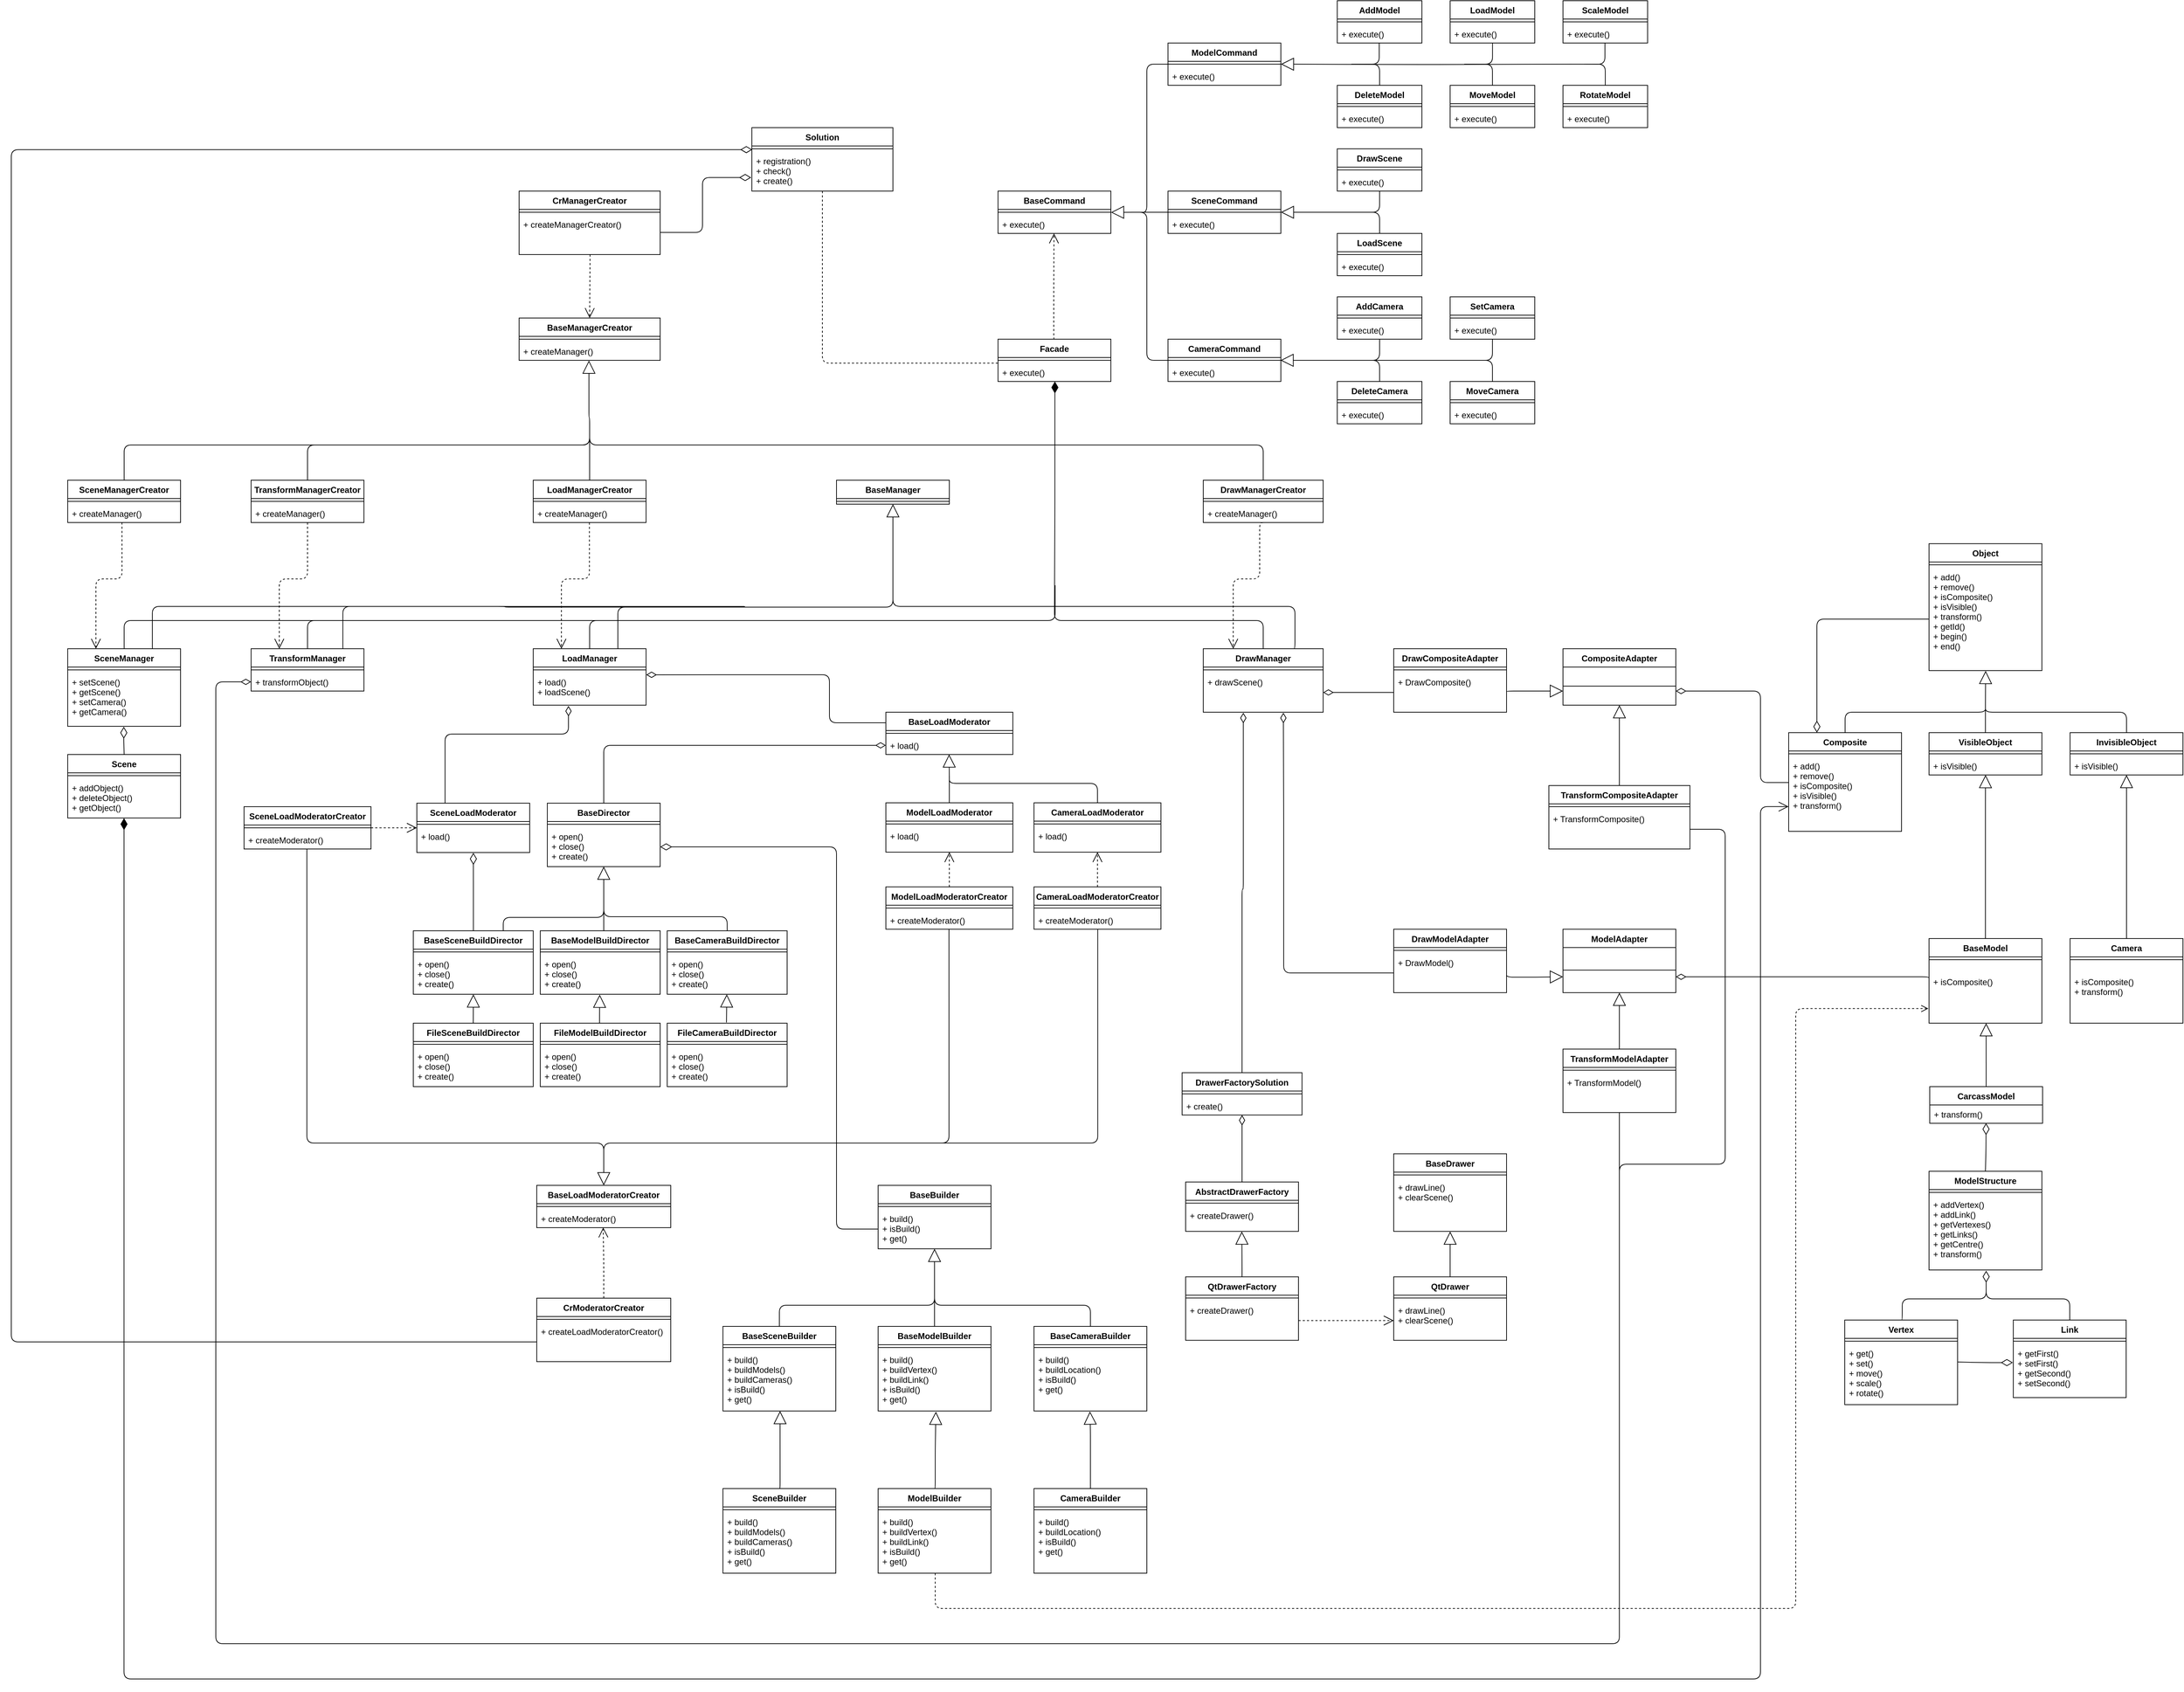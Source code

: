 <mxfile version="18.0.3" type="device" pages="5"><diagram name="After code refactoring" id="a9zDXckExX5oaPj3KJPx"><mxGraphModel dx="4424" dy="2439" grid="1" gridSize="10" guides="1" tooltips="1" connect="1" arrows="1" fold="1" page="1" pageScale="1" pageWidth="827" pageHeight="1169" math="0" shadow="0"><root><mxCell id="bOzs1xAHiYwdQniqUSZm-0"/><mxCell id="bOzs1xAHiYwdQniqUSZm-1" parent="bOzs1xAHiYwdQniqUSZm-0"/><mxCell id="bOzs1xAHiYwdQniqUSZm-2" value="" style="endArrow=none;html=1;endSize=12;startArrow=diamondThin;startSize=14;startFill=1;edgeStyle=orthogonalEdgeStyle;align=left;verticalAlign=bottom;endFill=0;fontSize=48;entryX=0.5;entryY=0;entryDx=0;entryDy=0;exitX=0.504;exitY=0.999;exitDx=0;exitDy=0;exitPerimeter=0;" parent="bOzs1xAHiYwdQniqUSZm-1" source="bOzs1xAHiYwdQniqUSZm-152" target="bOzs1xAHiYwdQniqUSZm-13" edge="1"><mxGeometry x="0.455" y="60" relative="1" as="geometry"><mxPoint x="359" y="450" as="sourcePoint"/><mxPoint x="680" y="629" as="targetPoint"/><Array as="points"><mxPoint x="359" y="439"/><mxPoint x="359" y="599"/><mxPoint x="680" y="599"/></Array><mxPoint as="offset"/></mxGeometry></mxCell><mxCell id="bOzs1xAHiYwdQniqUSZm-3" value="" style="endArrow=none;html=1;edgeStyle=orthogonalEdgeStyle;exitX=0.5;exitY=0;exitDx=0;exitDy=0;" parent="bOzs1xAHiYwdQniqUSZm-1" source="bOzs1xAHiYwdQniqUSZm-4" edge="1"><mxGeometry width="50" height="50" relative="1" as="geometry"><mxPoint x="-301" y="599" as="sourcePoint"/><mxPoint x="360" y="549" as="targetPoint"/><Array as="points"><mxPoint x="-960" y="599"/><mxPoint x="360" y="599"/></Array></mxGeometry></mxCell><mxCell id="bOzs1xAHiYwdQniqUSZm-4" value="SceneManager" style="swimlane;fontStyle=1;align=center;verticalAlign=top;childLayout=stackLayout;horizontal=1;startSize=26;horizontalStack=0;resizeParent=1;resizeParentMax=0;resizeLast=0;collapsible=1;marginBottom=0;" parent="bOzs1xAHiYwdQniqUSZm-1" vertex="1"><mxGeometry x="-1040" y="639" width="160" height="110" as="geometry"/></mxCell><mxCell id="bOzs1xAHiYwdQniqUSZm-5" value="" style="line;strokeWidth=1;fillColor=none;align=left;verticalAlign=middle;spacingTop=-1;spacingLeft=3;spacingRight=3;rotatable=0;labelPosition=right;points=[];portConstraint=eastwest;" parent="bOzs1xAHiYwdQniqUSZm-4" vertex="1"><mxGeometry y="26" width="160" height="8" as="geometry"/></mxCell><mxCell id="bOzs1xAHiYwdQniqUSZm-6" value="+ setScene()&#10;+ getScene()&#10;+ setCamera()&#10;+ getCamera()" style="text;strokeColor=none;fillColor=none;align=left;verticalAlign=top;spacingLeft=4;spacingRight=4;overflow=hidden;rotatable=0;points=[[0,0.5],[1,0.5]];portConstraint=eastwest;" parent="bOzs1xAHiYwdQniqUSZm-4" vertex="1"><mxGeometry y="34" width="160" height="76" as="geometry"/></mxCell><mxCell id="bOzs1xAHiYwdQniqUSZm-7" value="TransformManager" style="swimlane;fontStyle=1;align=center;verticalAlign=top;childLayout=stackLayout;horizontal=1;startSize=26;horizontalStack=0;resizeParent=1;resizeParentMax=0;resizeLast=0;collapsible=1;marginBottom=0;" parent="bOzs1xAHiYwdQniqUSZm-1" vertex="1"><mxGeometry x="-780" y="639" width="160" height="60" as="geometry"/></mxCell><mxCell id="bOzs1xAHiYwdQniqUSZm-8" value="" style="line;strokeWidth=1;fillColor=none;align=left;verticalAlign=middle;spacingTop=-1;spacingLeft=3;spacingRight=3;rotatable=0;labelPosition=right;points=[];portConstraint=eastwest;" parent="bOzs1xAHiYwdQniqUSZm-7" vertex="1"><mxGeometry y="26" width="160" height="8" as="geometry"/></mxCell><mxCell id="bOzs1xAHiYwdQniqUSZm-9" value="+ transformObject()" style="text;strokeColor=none;fillColor=none;align=left;verticalAlign=top;spacingLeft=4;spacingRight=4;overflow=hidden;rotatable=0;points=[[0,0.5],[1,0.5]];portConstraint=eastwest;" parent="bOzs1xAHiYwdQniqUSZm-7" vertex="1"><mxGeometry y="34" width="160" height="26" as="geometry"/></mxCell><mxCell id="bOzs1xAHiYwdQniqUSZm-10" value="LoadManager" style="swimlane;fontStyle=1;align=center;verticalAlign=top;childLayout=stackLayout;horizontal=1;startSize=26;horizontalStack=0;resizeParent=1;resizeParentMax=0;resizeLast=0;collapsible=1;marginBottom=0;" parent="bOzs1xAHiYwdQniqUSZm-1" vertex="1"><mxGeometry x="-380" y="639" width="160" height="80" as="geometry"/></mxCell><mxCell id="bOzs1xAHiYwdQniqUSZm-11" value="" style="line;strokeWidth=1;fillColor=none;align=left;verticalAlign=middle;spacingTop=-1;spacingLeft=3;spacingRight=3;rotatable=0;labelPosition=right;points=[];portConstraint=eastwest;" parent="bOzs1xAHiYwdQniqUSZm-10" vertex="1"><mxGeometry y="26" width="160" height="8" as="geometry"/></mxCell><mxCell id="bOzs1xAHiYwdQniqUSZm-12" value="+ load()&#10;+ loadScene()" style="text;strokeColor=none;fillColor=none;align=left;verticalAlign=top;spacingLeft=4;spacingRight=4;overflow=hidden;rotatable=0;points=[[0,0.5],[1,0.5]];portConstraint=eastwest;" parent="bOzs1xAHiYwdQniqUSZm-10" vertex="1"><mxGeometry y="34" width="160" height="46" as="geometry"/></mxCell><mxCell id="bOzs1xAHiYwdQniqUSZm-13" value="DrawManager" style="swimlane;fontStyle=1;align=center;verticalAlign=top;childLayout=stackLayout;horizontal=1;startSize=26;horizontalStack=0;resizeParent=1;resizeParentMax=0;resizeLast=0;collapsible=1;marginBottom=0;" parent="bOzs1xAHiYwdQniqUSZm-1" vertex="1"><mxGeometry x="570" y="639" width="170" height="90" as="geometry"/></mxCell><mxCell id="bOzs1xAHiYwdQniqUSZm-14" value="" style="line;strokeWidth=1;fillColor=none;align=left;verticalAlign=middle;spacingTop=-1;spacingLeft=3;spacingRight=3;rotatable=0;labelPosition=right;points=[];portConstraint=eastwest;" parent="bOzs1xAHiYwdQniqUSZm-13" vertex="1"><mxGeometry y="26" width="170" height="8" as="geometry"/></mxCell><mxCell id="bOzs1xAHiYwdQniqUSZm-15" value="+ drawScene()" style="text;strokeColor=none;fillColor=none;align=left;verticalAlign=top;spacingLeft=4;spacingRight=4;overflow=hidden;rotatable=0;points=[[0,0.5],[1,0.5]];portConstraint=eastwest;" parent="bOzs1xAHiYwdQniqUSZm-13" vertex="1"><mxGeometry y="34" width="170" height="56" as="geometry"/></mxCell><mxCell id="bOzs1xAHiYwdQniqUSZm-16" value="" style="endArrow=none;html=1;exitX=0.5;exitY=0;exitDx=0;exitDy=0;edgeStyle=orthogonalEdgeStyle;" parent="bOzs1xAHiYwdQniqUSZm-1" source="bOzs1xAHiYwdQniqUSZm-7" edge="1"><mxGeometry width="50" height="50" relative="1" as="geometry"><mxPoint x="-140" y="679" as="sourcePoint"/><mxPoint x="-120" y="599" as="targetPoint"/><Array as="points"><mxPoint x="-700" y="599"/></Array></mxGeometry></mxCell><mxCell id="bOzs1xAHiYwdQniqUSZm-17" value="" style="endArrow=none;html=1;edgeStyle=orthogonalEdgeStyle;exitX=0.5;exitY=0;exitDx=0;exitDy=0;" parent="bOzs1xAHiYwdQniqUSZm-1" source="bOzs1xAHiYwdQniqUSZm-10" edge="1"><mxGeometry width="50" height="50" relative="1" as="geometry"><mxPoint x="-340" y="639" as="sourcePoint"/><mxPoint x="-140" y="599" as="targetPoint"/><Array as="points"><mxPoint x="-300" y="599"/></Array></mxGeometry></mxCell><mxCell id="bOzs1xAHiYwdQniqUSZm-18" value="BaseManager" style="swimlane;fontStyle=1;align=center;verticalAlign=top;childLayout=stackLayout;horizontal=1;startSize=26;horizontalStack=0;resizeParent=1;resizeParentMax=0;resizeLast=0;collapsible=1;marginBottom=0;" parent="bOzs1xAHiYwdQniqUSZm-1" vertex="1"><mxGeometry x="50" y="400" width="160" height="34" as="geometry"/></mxCell><mxCell id="bOzs1xAHiYwdQniqUSZm-19" value="" style="line;strokeWidth=1;fillColor=none;align=left;verticalAlign=middle;spacingTop=-1;spacingLeft=3;spacingRight=3;rotatable=0;labelPosition=right;points=[];portConstraint=eastwest;" parent="bOzs1xAHiYwdQniqUSZm-18" vertex="1"><mxGeometry y="26" width="160" height="8" as="geometry"/></mxCell><mxCell id="bOzs1xAHiYwdQniqUSZm-20" value="" style="endArrow=block;endSize=16;endFill=0;html=1;entryX=0.5;entryY=1;entryDx=0;entryDy=0;edgeStyle=orthogonalEdgeStyle;exitX=0.75;exitY=0;exitDx=0;exitDy=0;" parent="bOzs1xAHiYwdQniqUSZm-1" source="bOzs1xAHiYwdQniqUSZm-10" target="bOzs1xAHiYwdQniqUSZm-18" edge="1"><mxGeometry x="0.081" width="160" relative="1" as="geometry"><mxPoint x="560" y="569" as="sourcePoint"/><mxPoint x="530" y="629" as="targetPoint"/><Array as="points"><mxPoint x="-260" y="580"/><mxPoint x="130" y="580"/></Array><mxPoint as="offset"/></mxGeometry></mxCell><mxCell id="bOzs1xAHiYwdQniqUSZm-21" value="" style="endArrow=none;html=1;edgeStyle=orthogonalEdgeStyle;exitX=0.75;exitY=0;exitDx=0;exitDy=0;" parent="bOzs1xAHiYwdQniqUSZm-1" source="bOzs1xAHiYwdQniqUSZm-13" edge="1"><mxGeometry width="50" height="50" relative="1" as="geometry"><mxPoint x="700" y="609" as="sourcePoint"/><mxPoint x="130" y="560" as="targetPoint"/><Array as="points"><mxPoint x="700" y="579"/><mxPoint x="130" y="579"/></Array></mxGeometry></mxCell><mxCell id="bOzs1xAHiYwdQniqUSZm-22" value="" style="endArrow=none;html=1;edgeStyle=orthogonalEdgeStyle;exitX=0.813;exitY=0;exitDx=0;exitDy=0;exitPerimeter=0;" parent="bOzs1xAHiYwdQniqUSZm-1" source="bOzs1xAHiYwdQniqUSZm-7" edge="1"><mxGeometry width="50" height="50" relative="1" as="geometry"><mxPoint x="-110" y="609" as="sourcePoint"/><mxPoint x="110" y="580" as="targetPoint"/><Array as="points"><mxPoint x="-420" y="579"/></Array></mxGeometry></mxCell><mxCell id="bOzs1xAHiYwdQniqUSZm-23" value="" style="endArrow=none;html=1;edgeStyle=orthogonalEdgeStyle;exitX=0.75;exitY=0;exitDx=0;exitDy=0;" parent="bOzs1xAHiYwdQniqUSZm-1" source="bOzs1xAHiYwdQniqUSZm-4" edge="1"><mxGeometry width="50" height="50" relative="1" as="geometry"><mxPoint x="-270" y="649" as="sourcePoint"/><mxPoint x="-80" y="579" as="targetPoint"/><Array as="points"><mxPoint x="-920" y="579"/></Array></mxGeometry></mxCell><mxCell id="bOzs1xAHiYwdQniqUSZm-24" value="Scene" style="swimlane;fontStyle=1;align=center;verticalAlign=top;childLayout=stackLayout;horizontal=1;startSize=26;horizontalStack=0;resizeParent=1;resizeParentMax=0;resizeLast=0;collapsible=1;marginBottom=0;" parent="bOzs1xAHiYwdQniqUSZm-1" vertex="1"><mxGeometry x="-1040" y="789" width="160" height="90" as="geometry"/></mxCell><mxCell id="bOzs1xAHiYwdQniqUSZm-25" value="" style="line;strokeWidth=1;fillColor=none;align=left;verticalAlign=middle;spacingTop=-1;spacingLeft=3;spacingRight=3;rotatable=0;labelPosition=right;points=[];portConstraint=eastwest;" parent="bOzs1xAHiYwdQniqUSZm-24" vertex="1"><mxGeometry y="26" width="160" height="8" as="geometry"/></mxCell><mxCell id="bOzs1xAHiYwdQniqUSZm-26" value="+ addObject()&#10;+ deleteObject()&#10;+ getObject()" style="text;strokeColor=none;fillColor=none;align=left;verticalAlign=top;spacingLeft=4;spacingRight=4;overflow=hidden;rotatable=0;points=[[0,0.5],[1,0.5]];portConstraint=eastwest;" parent="bOzs1xAHiYwdQniqUSZm-24" vertex="1"><mxGeometry y="34" width="160" height="56" as="geometry"/></mxCell><mxCell id="bOzs1xAHiYwdQniqUSZm-27" value="" style="endArrow=none;html=1;endSize=12;startArrow=diamondThin;startSize=14;startFill=0;edgeStyle=orthogonalEdgeStyle;align=left;verticalAlign=bottom;endFill=0;exitX=0.497;exitY=1.009;exitDx=0;exitDy=0;exitPerimeter=0;entryX=0.5;entryY=0;entryDx=0;entryDy=0;" parent="bOzs1xAHiYwdQniqUSZm-1" source="bOzs1xAHiYwdQniqUSZm-6" target="bOzs1xAHiYwdQniqUSZm-24" edge="1"><mxGeometry x="-1" y="3" relative="1" as="geometry"><mxPoint x="-580" y="849" as="sourcePoint"/><mxPoint x="-590" y="819" as="targetPoint"/><Array as="points"><mxPoint x="-961" y="770"/><mxPoint x="-960" y="789"/></Array></mxGeometry></mxCell><mxCell id="bOzs1xAHiYwdQniqUSZm-28" value="BaseDirector" style="swimlane;fontStyle=1;align=center;verticalAlign=top;childLayout=stackLayout;horizontal=1;startSize=26;horizontalStack=0;resizeParent=1;resizeParentMax=0;resizeLast=0;collapsible=1;marginBottom=0;" parent="bOzs1xAHiYwdQniqUSZm-1" vertex="1"><mxGeometry x="-360" y="858" width="160" height="90" as="geometry"/></mxCell><mxCell id="bOzs1xAHiYwdQniqUSZm-29" value="" style="line;strokeWidth=1;fillColor=none;align=left;verticalAlign=middle;spacingTop=-1;spacingLeft=3;spacingRight=3;rotatable=0;labelPosition=right;points=[];portConstraint=eastwest;" parent="bOzs1xAHiYwdQniqUSZm-28" vertex="1"><mxGeometry y="26" width="160" height="8" as="geometry"/></mxCell><mxCell id="bOzs1xAHiYwdQniqUSZm-30" value="+ open()&#10;+ close()&#10;+ create()&#10;" style="text;strokeColor=none;fillColor=none;align=left;verticalAlign=top;spacingLeft=4;spacingRight=4;overflow=hidden;rotatable=0;points=[[0,0.5],[1,0.5]];portConstraint=eastwest;" parent="bOzs1xAHiYwdQniqUSZm-28" vertex="1"><mxGeometry y="34" width="160" height="56" as="geometry"/></mxCell><mxCell id="bOzs1xAHiYwdQniqUSZm-31" value="BaseModelBuildDirector" style="swimlane;fontStyle=1;align=center;verticalAlign=top;childLayout=stackLayout;horizontal=1;startSize=26;horizontalStack=0;resizeParent=1;resizeParentMax=0;resizeLast=0;collapsible=1;marginBottom=0;" parent="bOzs1xAHiYwdQniqUSZm-1" vertex="1"><mxGeometry x="-370" y="1039" width="170" height="90" as="geometry"/></mxCell><mxCell id="bOzs1xAHiYwdQniqUSZm-32" value="" style="line;strokeWidth=1;fillColor=none;align=left;verticalAlign=middle;spacingTop=-1;spacingLeft=3;spacingRight=3;rotatable=0;labelPosition=right;points=[];portConstraint=eastwest;" parent="bOzs1xAHiYwdQniqUSZm-31" vertex="1"><mxGeometry y="26" width="170" height="8" as="geometry"/></mxCell><mxCell id="bOzs1xAHiYwdQniqUSZm-33" value="+ open()&#10;+ close()&#10;+ create()&#10;" style="text;strokeColor=none;fillColor=none;align=left;verticalAlign=top;spacingLeft=4;spacingRight=4;overflow=hidden;rotatable=0;points=[[0,0.5],[1,0.5]];portConstraint=eastwest;" parent="bOzs1xAHiYwdQniqUSZm-31" vertex="1"><mxGeometry y="34" width="170" height="56" as="geometry"/></mxCell><mxCell id="bOzs1xAHiYwdQniqUSZm-34" value="" style="endArrow=block;endSize=16;endFill=0;html=1;edgeStyle=orthogonalEdgeStyle;entryX=0.5;entryY=1;entryDx=0;entryDy=0;entryPerimeter=0;" parent="bOzs1xAHiYwdQniqUSZm-1" source="bOzs1xAHiYwdQniqUSZm-31" target="bOzs1xAHiYwdQniqUSZm-30" edge="1"><mxGeometry width="160" relative="1" as="geometry"><mxPoint x="-400" y="1028" as="sourcePoint"/><mxPoint x="-240" y="1028" as="targetPoint"/><Array as="points"><mxPoint x="-280" y="1029"/><mxPoint x="-280" y="1029"/></Array></mxGeometry></mxCell><mxCell id="bOzs1xAHiYwdQniqUSZm-35" value="" style="endArrow=diamondThin;html=1;endSize=12;startArrow=none;startSize=14;startFill=0;edgeStyle=orthogonalEdgeStyle;align=left;verticalAlign=bottom;exitX=0.5;exitY=0;exitDx=0;exitDy=0;endFill=0;entryX=0;entryY=0.5;entryDx=0;entryDy=0;" parent="bOzs1xAHiYwdQniqUSZm-1" source="bOzs1xAHiYwdQniqUSZm-28" target="bOzs1xAHiYwdQniqUSZm-191" edge="1"><mxGeometry x="-1" y="3" relative="1" as="geometry"><mxPoint x="-180" y="729" as="sourcePoint"/><mxPoint y="750" as="targetPoint"/><Array as="points"><mxPoint x="-280" y="776"/></Array></mxGeometry></mxCell><mxCell id="bOzs1xAHiYwdQniqUSZm-36" value="BaseDrawer" style="swimlane;fontStyle=1;align=center;verticalAlign=top;childLayout=stackLayout;horizontal=1;startSize=26;horizontalStack=0;resizeParent=1;resizeParentMax=0;resizeLast=0;collapsible=1;marginBottom=0;" parent="bOzs1xAHiYwdQniqUSZm-1" vertex="1"><mxGeometry x="840" y="1355.25" width="160" height="110" as="geometry"/></mxCell><mxCell id="bOzs1xAHiYwdQniqUSZm-37" value="" style="line;strokeWidth=1;fillColor=none;align=left;verticalAlign=middle;spacingTop=-1;spacingLeft=3;spacingRight=3;rotatable=0;labelPosition=right;points=[];portConstraint=eastwest;" parent="bOzs1xAHiYwdQniqUSZm-36" vertex="1"><mxGeometry y="26" width="160" height="8" as="geometry"/></mxCell><mxCell id="bOzs1xAHiYwdQniqUSZm-38" value="+ drawLine()&#10;+ clearScene()" style="text;strokeColor=none;fillColor=none;align=left;verticalAlign=top;spacingLeft=4;spacingRight=4;overflow=hidden;rotatable=0;points=[[0,0.5],[1,0.5]];portConstraint=eastwest;" parent="bOzs1xAHiYwdQniqUSZm-36" vertex="1"><mxGeometry y="34" width="160" height="76" as="geometry"/></mxCell><mxCell id="bOzs1xAHiYwdQniqUSZm-39" value="" style="endArrow=diamondThin;html=1;endSize=12;startArrow=none;startSize=14;startFill=0;edgeStyle=orthogonalEdgeStyle;align=left;verticalAlign=bottom;endFill=0;entryX=0.334;entryY=1.013;entryDx=0;entryDy=0;entryPerimeter=0;exitX=0.5;exitY=0;exitDx=0;exitDy=0;" parent="bOzs1xAHiYwdQniqUSZm-1" source="bOzs1xAHiYwdQniqUSZm-246" target="bOzs1xAHiYwdQniqUSZm-15" edge="1"><mxGeometry x="-1" y="3" relative="1" as="geometry"><mxPoint x="660" y="790" as="sourcePoint"/><mxPoint x="680" y="719" as="targetPoint"/><Array as="points"><mxPoint x="625" y="980"/><mxPoint x="627" y="980"/></Array></mxGeometry></mxCell><mxCell id="bOzs1xAHiYwdQniqUSZm-40" value="QtDrawer" style="swimlane;fontStyle=1;align=center;verticalAlign=top;childLayout=stackLayout;horizontal=1;startSize=26;horizontalStack=0;resizeParent=1;resizeParentMax=0;resizeLast=0;collapsible=1;marginBottom=0;" parent="bOzs1xAHiYwdQniqUSZm-1" vertex="1"><mxGeometry x="840" y="1529.75" width="160" height="90" as="geometry"/></mxCell><mxCell id="bOzs1xAHiYwdQniqUSZm-41" value="" style="line;strokeWidth=1;fillColor=none;align=left;verticalAlign=middle;spacingTop=-1;spacingLeft=3;spacingRight=3;rotatable=0;labelPosition=right;points=[];portConstraint=eastwest;" parent="bOzs1xAHiYwdQniqUSZm-40" vertex="1"><mxGeometry y="26" width="160" height="8" as="geometry"/></mxCell><mxCell id="bOzs1xAHiYwdQniqUSZm-42" value="+ drawLine()&#10;+ clearScene()" style="text;strokeColor=none;fillColor=none;align=left;verticalAlign=top;spacingLeft=4;spacingRight=4;overflow=hidden;rotatable=0;points=[[0,0.5],[1,0.5]];portConstraint=eastwest;" parent="bOzs1xAHiYwdQniqUSZm-40" vertex="1"><mxGeometry y="34" width="160" height="56" as="geometry"/></mxCell><mxCell id="bOzs1xAHiYwdQniqUSZm-43" value="" style="endArrow=block;endSize=16;endFill=0;html=1;edgeStyle=orthogonalEdgeStyle;exitX=0.5;exitY=0;exitDx=0;exitDy=0;entryX=0.5;entryY=1.003;entryDx=0;entryDy=0;entryPerimeter=0;" parent="bOzs1xAHiYwdQniqUSZm-1" source="bOzs1xAHiYwdQniqUSZm-40" target="bOzs1xAHiYwdQniqUSZm-38" edge="1"><mxGeometry width="160" relative="1" as="geometry"><mxPoint x="821" y="1016.75" as="sourcePoint"/><mxPoint x="919.68" y="1156.272" as="targetPoint"/><Array as="points"/></mxGeometry></mxCell><mxCell id="bOzs1xAHiYwdQniqUSZm-44" value="AbstractDrawerFactory" style="swimlane;fontStyle=1;align=center;verticalAlign=top;childLayout=stackLayout;horizontal=1;startSize=26;horizontalStack=0;resizeParent=1;resizeParentMax=0;resizeLast=0;collapsible=1;marginBottom=0;" parent="bOzs1xAHiYwdQniqUSZm-1" vertex="1"><mxGeometry x="545" y="1395.25" width="160" height="70" as="geometry"/></mxCell><mxCell id="bOzs1xAHiYwdQniqUSZm-45" value="" style="line;strokeWidth=1;fillColor=none;align=left;verticalAlign=middle;spacingTop=-1;spacingLeft=3;spacingRight=3;rotatable=0;labelPosition=right;points=[];portConstraint=eastwest;" parent="bOzs1xAHiYwdQniqUSZm-44" vertex="1"><mxGeometry y="26" width="160" height="8" as="geometry"/></mxCell><mxCell id="bOzs1xAHiYwdQniqUSZm-46" value="+ createDrawer()" style="text;strokeColor=none;fillColor=none;align=left;verticalAlign=top;spacingLeft=4;spacingRight=4;overflow=hidden;rotatable=0;points=[[0,0.5],[1,0.5]];portConstraint=eastwest;" parent="bOzs1xAHiYwdQniqUSZm-44" vertex="1"><mxGeometry y="34" width="160" height="36" as="geometry"/></mxCell><mxCell id="bOzs1xAHiYwdQniqUSZm-47" value="QtDrawerFactory" style="swimlane;fontStyle=1;align=center;verticalAlign=top;childLayout=stackLayout;horizontal=1;startSize=26;horizontalStack=0;resizeParent=1;resizeParentMax=0;resizeLast=0;collapsible=1;marginBottom=0;" parent="bOzs1xAHiYwdQniqUSZm-1" vertex="1"><mxGeometry x="545" y="1529.75" width="160" height="90" as="geometry"/></mxCell><mxCell id="bOzs1xAHiYwdQniqUSZm-48" value="" style="line;strokeWidth=1;fillColor=none;align=left;verticalAlign=middle;spacingTop=-1;spacingLeft=3;spacingRight=3;rotatable=0;labelPosition=right;points=[];portConstraint=eastwest;" parent="bOzs1xAHiYwdQniqUSZm-47" vertex="1"><mxGeometry y="26" width="160" height="8" as="geometry"/></mxCell><mxCell id="bOzs1xAHiYwdQniqUSZm-49" value="+ createDrawer()" style="text;strokeColor=none;fillColor=none;align=left;verticalAlign=top;spacingLeft=4;spacingRight=4;overflow=hidden;rotatable=0;points=[[0,0.5],[1,0.5]];portConstraint=eastwest;" parent="bOzs1xAHiYwdQniqUSZm-47" vertex="1"><mxGeometry y="34" width="160" height="56" as="geometry"/></mxCell><mxCell id="bOzs1xAHiYwdQniqUSZm-50" value="Object" style="swimlane;fontStyle=1;align=center;verticalAlign=top;childLayout=stackLayout;horizontal=1;startSize=26;horizontalStack=0;resizeParent=1;resizeParentMax=0;resizeLast=0;collapsible=1;marginBottom=0;" parent="bOzs1xAHiYwdQniqUSZm-1" vertex="1"><mxGeometry x="1599" y="490" width="160" height="180" as="geometry"/></mxCell><mxCell id="bOzs1xAHiYwdQniqUSZm-51" value="" style="line;strokeWidth=1;fillColor=none;align=left;verticalAlign=middle;spacingTop=-1;spacingLeft=3;spacingRight=3;rotatable=0;labelPosition=right;points=[];portConstraint=eastwest;" parent="bOzs1xAHiYwdQniqUSZm-50" vertex="1"><mxGeometry y="26" width="160" height="8" as="geometry"/></mxCell><mxCell id="bOzs1xAHiYwdQniqUSZm-52" value="+ add()&#10;+ remove()&#10;+ isComposite()&#10;+ isVisible()&#10;+ transform()&#10;+ getId()&#10;+ begin()&#10;+ end()" style="text;strokeColor=none;fillColor=none;align=left;verticalAlign=top;spacingLeft=4;spacingRight=4;overflow=hidden;rotatable=0;points=[[0,0.5],[1,0.5]];portConstraint=eastwest;" parent="bOzs1xAHiYwdQniqUSZm-50" vertex="1"><mxGeometry y="34" width="160" height="146" as="geometry"/></mxCell><mxCell id="bOzs1xAHiYwdQniqUSZm-53" value="VisibleObject" style="swimlane;fontStyle=1;align=center;verticalAlign=top;childLayout=stackLayout;horizontal=1;startSize=26;horizontalStack=0;resizeParent=1;resizeParentMax=0;resizeLast=0;collapsible=1;marginBottom=0;" parent="bOzs1xAHiYwdQniqUSZm-1" vertex="1"><mxGeometry x="1599" y="758" width="160" height="60" as="geometry"/></mxCell><mxCell id="bOzs1xAHiYwdQniqUSZm-54" value="" style="line;strokeWidth=1;fillColor=none;align=left;verticalAlign=middle;spacingTop=-1;spacingLeft=3;spacingRight=3;rotatable=0;labelPosition=right;points=[];portConstraint=eastwest;" parent="bOzs1xAHiYwdQniqUSZm-53" vertex="1"><mxGeometry y="26" width="160" height="8" as="geometry"/></mxCell><mxCell id="bOzs1xAHiYwdQniqUSZm-55" value="+ isVisible()" style="text;strokeColor=none;fillColor=none;align=left;verticalAlign=top;spacingLeft=4;spacingRight=4;overflow=hidden;rotatable=0;points=[[0,0.5],[1,0.5]];portConstraint=eastwest;" parent="bOzs1xAHiYwdQniqUSZm-53" vertex="1"><mxGeometry y="34" width="160" height="26" as="geometry"/></mxCell><mxCell id="bOzs1xAHiYwdQniqUSZm-56" value="Composite" style="swimlane;fontStyle=1;align=center;verticalAlign=top;childLayout=stackLayout;horizontal=1;startSize=26;horizontalStack=0;resizeParent=1;resizeParentMax=0;resizeLast=0;collapsible=1;marginBottom=0;" parent="bOzs1xAHiYwdQniqUSZm-1" vertex="1"><mxGeometry x="1400" y="758" width="160" height="140" as="geometry"/></mxCell><mxCell id="bOzs1xAHiYwdQniqUSZm-57" value="" style="line;strokeWidth=1;fillColor=none;align=left;verticalAlign=middle;spacingTop=-1;spacingLeft=3;spacingRight=3;rotatable=0;labelPosition=right;points=[];portConstraint=eastwest;" parent="bOzs1xAHiYwdQniqUSZm-56" vertex="1"><mxGeometry y="26" width="160" height="8" as="geometry"/></mxCell><mxCell id="bOzs1xAHiYwdQniqUSZm-58" value="+ add()&#10;+ remove()&#10;+ isComposite()&#10;+ isVisible()&#10;+ transform()" style="text;strokeColor=none;fillColor=none;align=left;verticalAlign=top;spacingLeft=4;spacingRight=4;overflow=hidden;rotatable=0;points=[[0,0.5],[1,0.5]];portConstraint=eastwest;" parent="bOzs1xAHiYwdQniqUSZm-56" vertex="1"><mxGeometry y="34" width="160" height="106" as="geometry"/></mxCell><mxCell id="bOzs1xAHiYwdQniqUSZm-59" value="InvisibleObject" style="swimlane;fontStyle=1;align=center;verticalAlign=top;childLayout=stackLayout;horizontal=1;startSize=26;horizontalStack=0;resizeParent=1;resizeParentMax=0;resizeLast=0;collapsible=1;marginBottom=0;" parent="bOzs1xAHiYwdQniqUSZm-1" vertex="1"><mxGeometry x="1799" y="758" width="160" height="60" as="geometry"/></mxCell><mxCell id="bOzs1xAHiYwdQniqUSZm-60" value="" style="line;strokeWidth=1;fillColor=none;align=left;verticalAlign=middle;spacingTop=-1;spacingLeft=3;spacingRight=3;rotatable=0;labelPosition=right;points=[];portConstraint=eastwest;" parent="bOzs1xAHiYwdQniqUSZm-59" vertex="1"><mxGeometry y="26" width="160" height="8" as="geometry"/></mxCell><mxCell id="bOzs1xAHiYwdQniqUSZm-61" value="+ isVisible()" style="text;strokeColor=none;fillColor=none;align=left;verticalAlign=top;spacingLeft=4;spacingRight=4;overflow=hidden;rotatable=0;points=[[0,0.5],[1,0.5]];portConstraint=eastwest;" parent="bOzs1xAHiYwdQniqUSZm-59" vertex="1"><mxGeometry y="34" width="160" height="26" as="geometry"/></mxCell><mxCell id="bOzs1xAHiYwdQniqUSZm-62" value="" style="endArrow=block;endSize=16;endFill=0;html=1;entryX=0.502;entryY=1.003;entryDx=0;entryDy=0;entryPerimeter=0;edgeStyle=orthogonalEdgeStyle;exitX=0.5;exitY=0;exitDx=0;exitDy=0;" parent="bOzs1xAHiYwdQniqUSZm-1" source="bOzs1xAHiYwdQniqUSZm-53" target="bOzs1xAHiYwdQniqUSZm-52" edge="1"><mxGeometry width="160" relative="1" as="geometry"><mxPoint x="1579" y="812" as="sourcePoint"/><mxPoint x="1679.16" y="694.494" as="targetPoint"/><Array as="points"><mxPoint x="1679" y="708"/></Array></mxGeometry></mxCell><mxCell id="bOzs1xAHiYwdQniqUSZm-63" value="" style="endArrow=none;html=1;edgeStyle=orthogonalEdgeStyle;entryX=0.5;entryY=0;entryDx=0;entryDy=0;" parent="bOzs1xAHiYwdQniqUSZm-1" target="bOzs1xAHiYwdQniqUSZm-59" edge="1"><mxGeometry width="50" height="50" relative="1" as="geometry"><mxPoint x="1679" y="719" as="sourcePoint"/><mxPoint x="1881" y="749" as="targetPoint"/><Array as="points"><mxPoint x="1679" y="729"/><mxPoint x="1879" y="729"/></Array></mxGeometry></mxCell><mxCell id="bOzs1xAHiYwdQniqUSZm-64" value="" style="endArrow=none;html=1;edgeStyle=orthogonalEdgeStyle;exitX=0.5;exitY=0;exitDx=0;exitDy=0;" parent="bOzs1xAHiYwdQniqUSZm-1" source="bOzs1xAHiYwdQniqUSZm-56" edge="1"><mxGeometry width="50" height="50" relative="1" as="geometry"><mxPoint x="1398" y="699" as="sourcePoint"/><mxPoint x="1679" y="719" as="targetPoint"/><Array as="points"><mxPoint x="1480" y="729"/><mxPoint x="1679" y="729"/></Array></mxGeometry></mxCell><mxCell id="bOzs1xAHiYwdQniqUSZm-65" value="" style="endArrow=none;html=1;endSize=12;startArrow=diamondThin;startSize=14;startFill=0;edgeStyle=orthogonalEdgeStyle;align=left;verticalAlign=bottom;endFill=0;exitX=0.25;exitY=0;exitDx=0;exitDy=0;entryX=0;entryY=0.5;entryDx=0;entryDy=0;" parent="bOzs1xAHiYwdQniqUSZm-1" source="bOzs1xAHiYwdQniqUSZm-56" target="bOzs1xAHiYwdQniqUSZm-52" edge="1"><mxGeometry x="-0.988" y="10" relative="1" as="geometry"><mxPoint x="1439" y="629" as="sourcePoint"/><mxPoint x="1599" y="629" as="targetPoint"/><Array as="points"><mxPoint x="1440" y="597"/></Array><mxPoint as="offset"/></mxGeometry></mxCell><mxCell id="bOzs1xAHiYwdQniqUSZm-66" value="BaseModel" style="swimlane;fontStyle=1;align=center;verticalAlign=top;childLayout=stackLayout;horizontal=1;startSize=26;horizontalStack=0;resizeParent=1;resizeParentMax=0;resizeLast=0;collapsible=1;marginBottom=0;" parent="bOzs1xAHiYwdQniqUSZm-1" vertex="1"><mxGeometry x="1599" y="1050" width="160" height="120" as="geometry"/></mxCell><mxCell id="bOzs1xAHiYwdQniqUSZm-67" value="" style="line;strokeWidth=1;fillColor=none;align=left;verticalAlign=middle;spacingTop=-1;spacingLeft=3;spacingRight=3;rotatable=0;labelPosition=right;points=[];portConstraint=eastwest;" parent="bOzs1xAHiYwdQniqUSZm-66" vertex="1"><mxGeometry y="26" width="160" height="8" as="geometry"/></mxCell><mxCell id="bOzs1xAHiYwdQniqUSZm-68" value="&#10;+ isComposite()" style="text;strokeColor=none;fillColor=none;align=left;verticalAlign=top;spacingLeft=4;spacingRight=4;overflow=hidden;rotatable=0;points=[[0,0.5],[1,0.5]];portConstraint=eastwest;" parent="bOzs1xAHiYwdQniqUSZm-66" vertex="1"><mxGeometry y="34" width="160" height="86" as="geometry"/></mxCell><mxCell id="bOzs1xAHiYwdQniqUSZm-69" value="Camera" style="swimlane;fontStyle=1;align=center;verticalAlign=top;childLayout=stackLayout;horizontal=1;startSize=26;horizontalStack=0;resizeParent=1;resizeParentMax=0;resizeLast=0;collapsible=1;marginBottom=0;" parent="bOzs1xAHiYwdQniqUSZm-1" vertex="1"><mxGeometry x="1799" y="1050" width="160" height="120" as="geometry"/></mxCell><mxCell id="bOzs1xAHiYwdQniqUSZm-70" value="" style="line;strokeWidth=1;fillColor=none;align=left;verticalAlign=middle;spacingTop=-1;spacingLeft=3;spacingRight=3;rotatable=0;labelPosition=right;points=[];portConstraint=eastwest;" parent="bOzs1xAHiYwdQniqUSZm-69" vertex="1"><mxGeometry y="26" width="160" height="8" as="geometry"/></mxCell><mxCell id="bOzs1xAHiYwdQniqUSZm-71" value="&#10;+ isComposite()&#10;+ transform()" style="text;strokeColor=none;fillColor=none;align=left;verticalAlign=top;spacingLeft=4;spacingRight=4;overflow=hidden;rotatable=0;points=[[0,0.5],[1,0.5]];portConstraint=eastwest;" parent="bOzs1xAHiYwdQniqUSZm-69" vertex="1"><mxGeometry y="34" width="160" height="86" as="geometry"/></mxCell><mxCell id="bOzs1xAHiYwdQniqUSZm-72" value="" style="endArrow=block;endSize=16;endFill=0;html=1;edgeStyle=orthogonalEdgeStyle;entryX=0.501;entryY=1.001;entryDx=0;entryDy=0;entryPerimeter=0;exitX=0.5;exitY=0;exitDx=0;exitDy=0;" parent="bOzs1xAHiYwdQniqUSZm-1" source="bOzs1xAHiYwdQniqUSZm-66" target="bOzs1xAHiYwdQniqUSZm-55" edge="1"><mxGeometry width="160" relative="1" as="geometry"><mxPoint x="1679" y="848" as="sourcePoint"/><mxPoint x="1679" y="829" as="targetPoint"/><Array as="points"><mxPoint x="1679" y="848"/><mxPoint x="1679" y="848"/></Array></mxGeometry></mxCell><mxCell id="bOzs1xAHiYwdQniqUSZm-73" value="" style="endArrow=block;endSize=16;endFill=0;html=1;edgeStyle=orthogonalEdgeStyle;entryX=0.5;entryY=1;entryDx=0;entryDy=0;exitX=0.5;exitY=0;exitDx=0;exitDy=0;" parent="bOzs1xAHiYwdQniqUSZm-1" source="bOzs1xAHiYwdQniqUSZm-69" target="bOzs1xAHiYwdQniqUSZm-59" edge="1"><mxGeometry width="160" relative="1" as="geometry"><mxPoint x="1879" y="848" as="sourcePoint"/><mxPoint x="1879" y="829" as="targetPoint"/><Array as="points"/></mxGeometry></mxCell><mxCell id="bOzs1xAHiYwdQniqUSZm-74" value="ModelStructure" style="swimlane;fontStyle=1;align=center;verticalAlign=top;childLayout=stackLayout;horizontal=1;startSize=26;horizontalStack=0;resizeParent=1;resizeParentMax=0;resizeLast=0;collapsible=1;marginBottom=0;" parent="bOzs1xAHiYwdQniqUSZm-1" vertex="1"><mxGeometry x="1599" y="1380" width="160" height="140" as="geometry"/></mxCell><mxCell id="bOzs1xAHiYwdQniqUSZm-75" value="" style="line;strokeWidth=1;fillColor=none;align=left;verticalAlign=middle;spacingTop=-1;spacingLeft=3;spacingRight=3;rotatable=0;labelPosition=right;points=[];portConstraint=eastwest;" parent="bOzs1xAHiYwdQniqUSZm-74" vertex="1"><mxGeometry y="26" width="160" height="8" as="geometry"/></mxCell><mxCell id="bOzs1xAHiYwdQniqUSZm-76" value="+ addVertex()&#10;+ addLink()&#10;+ getVertexes()&#10;+ getLinks()&#10;+ getCentre()&#10;+ transform()&#10;" style="text;strokeColor=none;fillColor=none;align=left;verticalAlign=top;spacingLeft=4;spacingRight=4;overflow=hidden;rotatable=0;points=[[0,0.5],[1,0.5]];portConstraint=eastwest;" parent="bOzs1xAHiYwdQniqUSZm-74" vertex="1"><mxGeometry y="34" width="160" height="106" as="geometry"/></mxCell><mxCell id="bOzs1xAHiYwdQniqUSZm-77" value="Vertex" style="swimlane;fontStyle=1;align=center;verticalAlign=top;childLayout=stackLayout;horizontal=1;startSize=26;horizontalStack=0;resizeParent=1;resizeParentMax=0;resizeLast=0;collapsible=1;marginBottom=0;" parent="bOzs1xAHiYwdQniqUSZm-1" vertex="1"><mxGeometry x="1479.5" y="1591" width="160" height="120" as="geometry"/></mxCell><mxCell id="bOzs1xAHiYwdQniqUSZm-78" value="" style="line;strokeWidth=1;fillColor=none;align=left;verticalAlign=middle;spacingTop=-1;spacingLeft=3;spacingRight=3;rotatable=0;labelPosition=right;points=[];portConstraint=eastwest;" parent="bOzs1xAHiYwdQniqUSZm-77" vertex="1"><mxGeometry y="26" width="160" height="8" as="geometry"/></mxCell><mxCell id="bOzs1xAHiYwdQniqUSZm-79" value="+ get()&#10;+ set()&#10;+ move()&#10;+ scale()&#10;+ rotate()" style="text;strokeColor=none;fillColor=none;align=left;verticalAlign=top;spacingLeft=4;spacingRight=4;overflow=hidden;rotatable=0;points=[[0,0.5],[1,0.5]];portConstraint=eastwest;" parent="bOzs1xAHiYwdQniqUSZm-77" vertex="1"><mxGeometry y="34" width="160" height="86" as="geometry"/></mxCell><mxCell id="bOzs1xAHiYwdQniqUSZm-80" value="Link" style="swimlane;fontStyle=1;align=center;verticalAlign=top;childLayout=stackLayout;horizontal=1;startSize=26;horizontalStack=0;resizeParent=1;resizeParentMax=0;resizeLast=0;collapsible=1;marginBottom=0;" parent="bOzs1xAHiYwdQniqUSZm-1" vertex="1"><mxGeometry x="1718.5" y="1591" width="160" height="110" as="geometry"/></mxCell><mxCell id="bOzs1xAHiYwdQniqUSZm-81" value="" style="line;strokeWidth=1;fillColor=none;align=left;verticalAlign=middle;spacingTop=-1;spacingLeft=3;spacingRight=3;rotatable=0;labelPosition=right;points=[];portConstraint=eastwest;" parent="bOzs1xAHiYwdQniqUSZm-80" vertex="1"><mxGeometry y="26" width="160" height="8" as="geometry"/></mxCell><mxCell id="bOzs1xAHiYwdQniqUSZm-82" value="+ getFirst()&#10;+ setFirst()&#10;+ getSecond()&#10;+ setSecond()&#10;" style="text;strokeColor=none;fillColor=none;align=left;verticalAlign=top;spacingLeft=4;spacingRight=4;overflow=hidden;rotatable=0;points=[[0,0.5],[1,0.5]];portConstraint=eastwest;" parent="bOzs1xAHiYwdQniqUSZm-80" vertex="1"><mxGeometry y="34" width="160" height="76" as="geometry"/></mxCell><mxCell id="bOzs1xAHiYwdQniqUSZm-83" value="" style="endArrow=none;html=1;endSize=12;startArrow=diamondThin;startSize=14;startFill=0;edgeStyle=orthogonalEdgeStyle;align=left;verticalAlign=bottom;endFill=0;entryX=0.5;entryY=0;entryDx=0;entryDy=0;exitX=0.499;exitY=0.991;exitDx=0;exitDy=0;exitPerimeter=0;" parent="bOzs1xAHiYwdQniqUSZm-1" source="Cz6ZcUxe6hPOu_GJ3-Jp-2" target="bOzs1xAHiYwdQniqUSZm-74" edge="1"><mxGeometry x="-0.875" y="15" relative="1" as="geometry"><mxPoint x="1500" y="1220" as="sourcePoint"/><mxPoint x="1340" y="1220" as="targetPoint"/><mxPoint y="1" as="offset"/></mxGeometry></mxCell><mxCell id="bOzs1xAHiYwdQniqUSZm-84" value="" style="endArrow=none;html=1;endSize=12;startArrow=diamondThin;startSize=14;startFill=0;edgeStyle=orthogonalEdgeStyle;align=left;verticalAlign=bottom;endFill=0;entryX=0.5;entryY=0;entryDx=0;entryDy=0;" parent="bOzs1xAHiYwdQniqUSZm-1" target="bOzs1xAHiYwdQniqUSZm-77" edge="1"><mxGeometry x="-0.875" y="15" relative="1" as="geometry"><mxPoint x="1680" y="1521" as="sourcePoint"/><mxPoint x="1561.0" y="1585" as="targetPoint"/><mxPoint y="1" as="offset"/><Array as="points"><mxPoint x="1680" y="1561"/><mxPoint x="1561" y="1561"/><mxPoint x="1561" y="1591"/></Array></mxGeometry></mxCell><mxCell id="bOzs1xAHiYwdQniqUSZm-85" value="" style="endArrow=none;html=1;entryX=0.5;entryY=0;entryDx=0;entryDy=0;edgeStyle=orthogonalEdgeStyle;" parent="bOzs1xAHiYwdQniqUSZm-1" target="bOzs1xAHiYwdQniqUSZm-80" edge="1"><mxGeometry width="50" height="50" relative="1" as="geometry"><mxPoint x="1680" y="1541" as="sourcePoint"/><mxPoint x="1798.5" y="1601" as="targetPoint"/><Array as="points"><mxPoint x="1680" y="1561"/><mxPoint x="1798" y="1561"/></Array></mxGeometry></mxCell><mxCell id="bOzs1xAHiYwdQniqUSZm-86" value="" style="endArrow=none;html=1;endSize=12;startArrow=diamondThin;startSize=14;startFill=0;edgeStyle=orthogonalEdgeStyle;align=left;verticalAlign=bottom;endFill=0;entryX=1.003;entryY=0.297;entryDx=0;entryDy=0;entryPerimeter=0;exitX=-0.004;exitY=0.347;exitDx=0;exitDy=0;exitPerimeter=0;" parent="bOzs1xAHiYwdQniqUSZm-1" source="bOzs1xAHiYwdQniqUSZm-82" target="bOzs1xAHiYwdQniqUSZm-79" edge="1"><mxGeometry x="-0.875" y="15" relative="1" as="geometry"><mxPoint x="1708.5" y="1651" as="sourcePoint"/><mxPoint x="1648.5" y="1661" as="targetPoint"/><mxPoint y="1" as="offset"/><Array as="points"><mxPoint x="1677.5" y="1651"/></Array></mxGeometry></mxCell><mxCell id="bOzs1xAHiYwdQniqUSZm-87" value="BaseCommand" style="swimlane;fontStyle=1;align=center;verticalAlign=top;childLayout=stackLayout;horizontal=1;startSize=26;horizontalStack=0;resizeParent=1;resizeParentMax=0;resizeLast=0;collapsible=1;marginBottom=0;" parent="bOzs1xAHiYwdQniqUSZm-1" vertex="1"><mxGeometry x="279" y="-10" width="160" height="60" as="geometry"/></mxCell><mxCell id="bOzs1xAHiYwdQniqUSZm-88" value="" style="line;strokeWidth=1;fillColor=none;align=left;verticalAlign=middle;spacingTop=-1;spacingLeft=3;spacingRight=3;rotatable=0;labelPosition=right;points=[];portConstraint=eastwest;" parent="bOzs1xAHiYwdQniqUSZm-87" vertex="1"><mxGeometry y="26" width="160" height="8" as="geometry"/></mxCell><mxCell id="bOzs1xAHiYwdQniqUSZm-89" value="+ execute()" style="text;strokeColor=none;fillColor=none;align=left;verticalAlign=top;spacingLeft=4;spacingRight=4;overflow=hidden;rotatable=0;points=[[0,0.5],[1,0.5]];portConstraint=eastwest;" parent="bOzs1xAHiYwdQniqUSZm-87" vertex="1"><mxGeometry y="34" width="160" height="26" as="geometry"/></mxCell><mxCell id="bOzs1xAHiYwdQniqUSZm-90" value="CameraCommand" style="swimlane;fontStyle=1;align=center;verticalAlign=top;childLayout=stackLayout;horizontal=1;startSize=26;horizontalStack=0;resizeParent=1;resizeParentMax=0;resizeLast=0;collapsible=1;marginBottom=0;" parent="bOzs1xAHiYwdQniqUSZm-1" vertex="1"><mxGeometry x="520" y="200" width="160" height="60" as="geometry"/></mxCell><mxCell id="bOzs1xAHiYwdQniqUSZm-91" value="" style="line;strokeWidth=1;fillColor=none;align=left;verticalAlign=middle;spacingTop=-1;spacingLeft=3;spacingRight=3;rotatable=0;labelPosition=right;points=[];portConstraint=eastwest;" parent="bOzs1xAHiYwdQniqUSZm-90" vertex="1"><mxGeometry y="26" width="160" height="8" as="geometry"/></mxCell><mxCell id="bOzs1xAHiYwdQniqUSZm-92" value="+ execute()" style="text;strokeColor=none;fillColor=none;align=left;verticalAlign=top;spacingLeft=4;spacingRight=4;overflow=hidden;rotatable=0;points=[[0,0.5],[1,0.5]];portConstraint=eastwest;" parent="bOzs1xAHiYwdQniqUSZm-90" vertex="1"><mxGeometry y="34" width="160" height="26" as="geometry"/></mxCell><mxCell id="bOzs1xAHiYwdQniqUSZm-93" value="SceneCommand" style="swimlane;fontStyle=1;align=center;verticalAlign=top;childLayout=stackLayout;horizontal=1;startSize=26;horizontalStack=0;resizeParent=1;resizeParentMax=0;resizeLast=0;collapsible=1;marginBottom=0;" parent="bOzs1xAHiYwdQniqUSZm-1" vertex="1"><mxGeometry x="520" y="-10" width="160" height="60" as="geometry"/></mxCell><mxCell id="bOzs1xAHiYwdQniqUSZm-94" value="" style="line;strokeWidth=1;fillColor=none;align=left;verticalAlign=middle;spacingTop=-1;spacingLeft=3;spacingRight=3;rotatable=0;labelPosition=right;points=[];portConstraint=eastwest;" parent="bOzs1xAHiYwdQniqUSZm-93" vertex="1"><mxGeometry y="26" width="160" height="8" as="geometry"/></mxCell><mxCell id="bOzs1xAHiYwdQniqUSZm-95" value="+ execute()" style="text;strokeColor=none;fillColor=none;align=left;verticalAlign=top;spacingLeft=4;spacingRight=4;overflow=hidden;rotatable=0;points=[[0,0.5],[1,0.5]];portConstraint=eastwest;" parent="bOzs1xAHiYwdQniqUSZm-93" vertex="1"><mxGeometry y="34" width="160" height="26" as="geometry"/></mxCell><mxCell id="bOzs1xAHiYwdQniqUSZm-96" value="ModelCommand" style="swimlane;fontStyle=1;align=center;verticalAlign=top;childLayout=stackLayout;horizontal=1;startSize=26;horizontalStack=0;resizeParent=1;resizeParentMax=0;resizeLast=0;collapsible=1;marginBottom=0;" parent="bOzs1xAHiYwdQniqUSZm-1" vertex="1"><mxGeometry x="520" y="-220" width="160" height="60" as="geometry"/></mxCell><mxCell id="bOzs1xAHiYwdQniqUSZm-97" value="" style="line;strokeWidth=1;fillColor=none;align=left;verticalAlign=middle;spacingTop=-1;spacingLeft=3;spacingRight=3;rotatable=0;labelPosition=right;points=[];portConstraint=eastwest;" parent="bOzs1xAHiYwdQniqUSZm-96" vertex="1"><mxGeometry y="26" width="160" height="8" as="geometry"/></mxCell><mxCell id="bOzs1xAHiYwdQniqUSZm-98" value="+ execute()" style="text;strokeColor=none;fillColor=none;align=left;verticalAlign=top;spacingLeft=4;spacingRight=4;overflow=hidden;rotatable=0;points=[[0,0.5],[1,0.5]];portConstraint=eastwest;" parent="bOzs1xAHiYwdQniqUSZm-96" vertex="1"><mxGeometry y="34" width="160" height="26" as="geometry"/></mxCell><mxCell id="bOzs1xAHiYwdQniqUSZm-99" value="" style="endArrow=block;endSize=16;endFill=0;html=1;edgeStyle=orthogonalEdgeStyle;exitX=0.002;exitY=0.495;exitDx=0;exitDy=0;exitPerimeter=0;entryX=1.001;entryY=0.523;entryDx=0;entryDy=0;entryPerimeter=0;" parent="bOzs1xAHiYwdQniqUSZm-1" source="bOzs1xAHiYwdQniqUSZm-94" target="bOzs1xAHiYwdQniqUSZm-88" edge="1"><mxGeometry width="160" relative="1" as="geometry"><mxPoint x="500" y="19.88" as="sourcePoint"/><mxPoint x="450" y="20" as="targetPoint"/><Array as="points"><mxPoint x="480" y="20"/></Array></mxGeometry></mxCell><mxCell id="bOzs1xAHiYwdQniqUSZm-100" value="" style="endArrow=none;html=1;edgeStyle=orthogonalEdgeStyle;entryX=0;entryY=0.5;entryDx=0;entryDy=0;" parent="bOzs1xAHiYwdQniqUSZm-1" target="bOzs1xAHiYwdQniqUSZm-96" edge="1"><mxGeometry width="50" height="50" relative="1" as="geometry"><mxPoint x="480" y="20.0" as="sourcePoint"/><mxPoint x="470" y="-110" as="targetPoint"/><Array as="points"><mxPoint x="490" y="20"/><mxPoint x="490" y="-190"/></Array></mxGeometry></mxCell><mxCell id="bOzs1xAHiYwdQniqUSZm-101" value="" style="endArrow=none;html=1;edgeStyle=orthogonalEdgeStyle;entryX=0;entryY=0.5;entryDx=0;entryDy=0;" parent="bOzs1xAHiYwdQniqUSZm-1" target="bOzs1xAHiYwdQniqUSZm-90" edge="1"><mxGeometry width="50" height="50" relative="1" as="geometry"><mxPoint x="470" y="20.0" as="sourcePoint"/><mxPoint x="500" y="200" as="targetPoint"/><Array as="points"><mxPoint x="490" y="20"/><mxPoint x="490" y="230"/></Array></mxGeometry></mxCell><mxCell id="bOzs1xAHiYwdQniqUSZm-102" value="DeleteModel" style="swimlane;fontStyle=1;align=center;verticalAlign=top;childLayout=stackLayout;horizontal=1;startSize=26;horizontalStack=0;resizeParent=1;resizeParentMax=0;resizeLast=0;collapsible=1;marginBottom=0;" parent="bOzs1xAHiYwdQniqUSZm-1" vertex="1"><mxGeometry x="760" y="-160" width="120" height="60" as="geometry"/></mxCell><mxCell id="bOzs1xAHiYwdQniqUSZm-103" value="" style="line;strokeWidth=1;fillColor=none;align=left;verticalAlign=middle;spacingTop=-1;spacingLeft=3;spacingRight=3;rotatable=0;labelPosition=right;points=[];portConstraint=eastwest;" parent="bOzs1xAHiYwdQniqUSZm-102" vertex="1"><mxGeometry y="26" width="120" height="8" as="geometry"/></mxCell><mxCell id="bOzs1xAHiYwdQniqUSZm-104" value="+ execute()" style="text;strokeColor=none;fillColor=none;align=left;verticalAlign=top;spacingLeft=4;spacingRight=4;overflow=hidden;rotatable=0;points=[[0,0.5],[1,0.5]];portConstraint=eastwest;" parent="bOzs1xAHiYwdQniqUSZm-102" vertex="1"><mxGeometry y="34" width="120" height="26" as="geometry"/></mxCell><mxCell id="bOzs1xAHiYwdQniqUSZm-105" value="ScaleModel" style="swimlane;fontStyle=1;align=center;verticalAlign=top;childLayout=stackLayout;horizontal=1;startSize=26;horizontalStack=0;resizeParent=1;resizeParentMax=0;resizeLast=0;collapsible=1;marginBottom=0;" parent="bOzs1xAHiYwdQniqUSZm-1" vertex="1"><mxGeometry x="1080" y="-280" width="120" height="60" as="geometry"/></mxCell><mxCell id="bOzs1xAHiYwdQniqUSZm-106" value="" style="line;strokeWidth=1;fillColor=none;align=left;verticalAlign=middle;spacingTop=-1;spacingLeft=3;spacingRight=3;rotatable=0;labelPosition=right;points=[];portConstraint=eastwest;" parent="bOzs1xAHiYwdQniqUSZm-105" vertex="1"><mxGeometry y="26" width="120" height="8" as="geometry"/></mxCell><mxCell id="bOzs1xAHiYwdQniqUSZm-107" value="+ execute()" style="text;strokeColor=none;fillColor=none;align=left;verticalAlign=top;spacingLeft=4;spacingRight=4;overflow=hidden;rotatable=0;points=[[0,0.5],[1,0.5]];portConstraint=eastwest;" parent="bOzs1xAHiYwdQniqUSZm-105" vertex="1"><mxGeometry y="34" width="120" height="26" as="geometry"/></mxCell><mxCell id="bOzs1xAHiYwdQniqUSZm-108" value="LoadModel" style="swimlane;fontStyle=1;align=center;verticalAlign=top;childLayout=stackLayout;horizontal=1;startSize=26;horizontalStack=0;resizeParent=1;resizeParentMax=0;resizeLast=0;collapsible=1;marginBottom=0;" parent="bOzs1xAHiYwdQniqUSZm-1" vertex="1"><mxGeometry x="920" y="-280" width="120" height="60" as="geometry"/></mxCell><mxCell id="bOzs1xAHiYwdQniqUSZm-109" value="" style="line;strokeWidth=1;fillColor=none;align=left;verticalAlign=middle;spacingTop=-1;spacingLeft=3;spacingRight=3;rotatable=0;labelPosition=right;points=[];portConstraint=eastwest;" parent="bOzs1xAHiYwdQniqUSZm-108" vertex="1"><mxGeometry y="26" width="120" height="8" as="geometry"/></mxCell><mxCell id="bOzs1xAHiYwdQniqUSZm-110" value="+ execute()" style="text;strokeColor=none;fillColor=none;align=left;verticalAlign=top;spacingLeft=4;spacingRight=4;overflow=hidden;rotatable=0;points=[[0,0.5],[1,0.5]];portConstraint=eastwest;" parent="bOzs1xAHiYwdQniqUSZm-108" vertex="1"><mxGeometry y="34" width="120" height="26" as="geometry"/></mxCell><mxCell id="bOzs1xAHiYwdQniqUSZm-111" value="MoveModel" style="swimlane;fontStyle=1;align=center;verticalAlign=top;childLayout=stackLayout;horizontal=1;startSize=26;horizontalStack=0;resizeParent=1;resizeParentMax=0;resizeLast=0;collapsible=1;marginBottom=0;" parent="bOzs1xAHiYwdQniqUSZm-1" vertex="1"><mxGeometry x="920" y="-160" width="120" height="60" as="geometry"/></mxCell><mxCell id="bOzs1xAHiYwdQniqUSZm-112" value="" style="line;strokeWidth=1;fillColor=none;align=left;verticalAlign=middle;spacingTop=-1;spacingLeft=3;spacingRight=3;rotatable=0;labelPosition=right;points=[];portConstraint=eastwest;" parent="bOzs1xAHiYwdQniqUSZm-111" vertex="1"><mxGeometry y="26" width="120" height="8" as="geometry"/></mxCell><mxCell id="bOzs1xAHiYwdQniqUSZm-113" value="+ execute()" style="text;strokeColor=none;fillColor=none;align=left;verticalAlign=top;spacingLeft=4;spacingRight=4;overflow=hidden;rotatable=0;points=[[0,0.5],[1,0.5]];portConstraint=eastwest;" parent="bOzs1xAHiYwdQniqUSZm-111" vertex="1"><mxGeometry y="34" width="120" height="26" as="geometry"/></mxCell><mxCell id="bOzs1xAHiYwdQniqUSZm-114" value="AddModel" style="swimlane;fontStyle=1;align=center;verticalAlign=top;childLayout=stackLayout;horizontal=1;startSize=26;horizontalStack=0;resizeParent=1;resizeParentMax=0;resizeLast=0;collapsible=1;marginBottom=0;" parent="bOzs1xAHiYwdQniqUSZm-1" vertex="1"><mxGeometry x="760" y="-280" width="120" height="60" as="geometry"/></mxCell><mxCell id="bOzs1xAHiYwdQniqUSZm-115" value="" style="line;strokeWidth=1;fillColor=none;align=left;verticalAlign=middle;spacingTop=-1;spacingLeft=3;spacingRight=3;rotatable=0;labelPosition=right;points=[];portConstraint=eastwest;" parent="bOzs1xAHiYwdQniqUSZm-114" vertex="1"><mxGeometry y="26" width="120" height="8" as="geometry"/></mxCell><mxCell id="bOzs1xAHiYwdQniqUSZm-116" value="+ execute()" style="text;strokeColor=none;fillColor=none;align=left;verticalAlign=top;spacingLeft=4;spacingRight=4;overflow=hidden;rotatable=0;points=[[0,0.5],[1,0.5]];portConstraint=eastwest;" parent="bOzs1xAHiYwdQniqUSZm-114" vertex="1"><mxGeometry y="34" width="120" height="26" as="geometry"/></mxCell><mxCell id="bOzs1xAHiYwdQniqUSZm-117" value="RotateModel" style="swimlane;fontStyle=1;align=center;verticalAlign=top;childLayout=stackLayout;horizontal=1;startSize=26;horizontalStack=0;resizeParent=1;resizeParentMax=0;resizeLast=0;collapsible=1;marginBottom=0;" parent="bOzs1xAHiYwdQniqUSZm-1" vertex="1"><mxGeometry x="1080" y="-160" width="120" height="60" as="geometry"/></mxCell><mxCell id="bOzs1xAHiYwdQniqUSZm-118" value="" style="line;strokeWidth=1;fillColor=none;align=left;verticalAlign=middle;spacingTop=-1;spacingLeft=3;spacingRight=3;rotatable=0;labelPosition=right;points=[];portConstraint=eastwest;" parent="bOzs1xAHiYwdQniqUSZm-117" vertex="1"><mxGeometry y="26" width="120" height="8" as="geometry"/></mxCell><mxCell id="bOzs1xAHiYwdQniqUSZm-119" value="+ execute()" style="text;strokeColor=none;fillColor=none;align=left;verticalAlign=top;spacingLeft=4;spacingRight=4;overflow=hidden;rotatable=0;points=[[0,0.5],[1,0.5]];portConstraint=eastwest;" parent="bOzs1xAHiYwdQniqUSZm-117" vertex="1"><mxGeometry y="34" width="120" height="26" as="geometry"/></mxCell><mxCell id="bOzs1xAHiYwdQniqUSZm-120" value="DeleteCamera" style="swimlane;fontStyle=1;align=center;verticalAlign=top;childLayout=stackLayout;horizontal=1;startSize=26;horizontalStack=0;resizeParent=1;resizeParentMax=0;resizeLast=0;collapsible=1;marginBottom=0;" parent="bOzs1xAHiYwdQniqUSZm-1" vertex="1"><mxGeometry x="760" y="260" width="120" height="60" as="geometry"/></mxCell><mxCell id="bOzs1xAHiYwdQniqUSZm-121" value="" style="line;strokeWidth=1;fillColor=none;align=left;verticalAlign=middle;spacingTop=-1;spacingLeft=3;spacingRight=3;rotatable=0;labelPosition=right;points=[];portConstraint=eastwest;" parent="bOzs1xAHiYwdQniqUSZm-120" vertex="1"><mxGeometry y="26" width="120" height="8" as="geometry"/></mxCell><mxCell id="bOzs1xAHiYwdQniqUSZm-122" value="+ execute()" style="text;strokeColor=none;fillColor=none;align=left;verticalAlign=top;spacingLeft=4;spacingRight=4;overflow=hidden;rotatable=0;points=[[0,0.5],[1,0.5]];portConstraint=eastwest;" parent="bOzs1xAHiYwdQniqUSZm-120" vertex="1"><mxGeometry y="34" width="120" height="26" as="geometry"/></mxCell><mxCell id="bOzs1xAHiYwdQniqUSZm-123" value="SetCamera" style="swimlane;fontStyle=1;align=center;verticalAlign=top;childLayout=stackLayout;horizontal=1;startSize=26;horizontalStack=0;resizeParent=1;resizeParentMax=0;resizeLast=0;collapsible=1;marginBottom=0;" parent="bOzs1xAHiYwdQniqUSZm-1" vertex="1"><mxGeometry x="920" y="140" width="120" height="60" as="geometry"/></mxCell><mxCell id="bOzs1xAHiYwdQniqUSZm-124" value="" style="line;strokeWidth=1;fillColor=none;align=left;verticalAlign=middle;spacingTop=-1;spacingLeft=3;spacingRight=3;rotatable=0;labelPosition=right;points=[];portConstraint=eastwest;" parent="bOzs1xAHiYwdQniqUSZm-123" vertex="1"><mxGeometry y="26" width="120" height="8" as="geometry"/></mxCell><mxCell id="bOzs1xAHiYwdQniqUSZm-125" value="+ execute()" style="text;strokeColor=none;fillColor=none;align=left;verticalAlign=top;spacingLeft=4;spacingRight=4;overflow=hidden;rotatable=0;points=[[0,0.5],[1,0.5]];portConstraint=eastwest;" parent="bOzs1xAHiYwdQniqUSZm-123" vertex="1"><mxGeometry y="34" width="120" height="26" as="geometry"/></mxCell><mxCell id="bOzs1xAHiYwdQniqUSZm-126" value="MoveCamera" style="swimlane;fontStyle=1;align=center;verticalAlign=top;childLayout=stackLayout;horizontal=1;startSize=26;horizontalStack=0;resizeParent=1;resizeParentMax=0;resizeLast=0;collapsible=1;marginBottom=0;" parent="bOzs1xAHiYwdQniqUSZm-1" vertex="1"><mxGeometry x="920" y="260" width="120" height="60" as="geometry"/></mxCell><mxCell id="bOzs1xAHiYwdQniqUSZm-127" value="" style="line;strokeWidth=1;fillColor=none;align=left;verticalAlign=middle;spacingTop=-1;spacingLeft=3;spacingRight=3;rotatable=0;labelPosition=right;points=[];portConstraint=eastwest;" parent="bOzs1xAHiYwdQniqUSZm-126" vertex="1"><mxGeometry y="26" width="120" height="8" as="geometry"/></mxCell><mxCell id="bOzs1xAHiYwdQniqUSZm-128" value="+ execute()" style="text;strokeColor=none;fillColor=none;align=left;verticalAlign=top;spacingLeft=4;spacingRight=4;overflow=hidden;rotatable=0;points=[[0,0.5],[1,0.5]];portConstraint=eastwest;" parent="bOzs1xAHiYwdQniqUSZm-126" vertex="1"><mxGeometry y="34" width="120" height="26" as="geometry"/></mxCell><mxCell id="bOzs1xAHiYwdQniqUSZm-129" value="AddCamera" style="swimlane;fontStyle=1;align=center;verticalAlign=top;childLayout=stackLayout;horizontal=1;startSize=26;horizontalStack=0;resizeParent=1;resizeParentMax=0;resizeLast=0;collapsible=1;marginBottom=0;" parent="bOzs1xAHiYwdQniqUSZm-1" vertex="1"><mxGeometry x="760" y="140" width="120" height="60" as="geometry"/></mxCell><mxCell id="bOzs1xAHiYwdQniqUSZm-130" value="" style="line;strokeWidth=1;fillColor=none;align=left;verticalAlign=middle;spacingTop=-1;spacingLeft=3;spacingRight=3;rotatable=0;labelPosition=right;points=[];portConstraint=eastwest;" parent="bOzs1xAHiYwdQniqUSZm-129" vertex="1"><mxGeometry y="26" width="120" height="8" as="geometry"/></mxCell><mxCell id="bOzs1xAHiYwdQniqUSZm-131" value="+ execute()" style="text;strokeColor=none;fillColor=none;align=left;verticalAlign=top;spacingLeft=4;spacingRight=4;overflow=hidden;rotatable=0;points=[[0,0.5],[1,0.5]];portConstraint=eastwest;" parent="bOzs1xAHiYwdQniqUSZm-129" vertex="1"><mxGeometry y="34" width="120" height="26" as="geometry"/></mxCell><mxCell id="bOzs1xAHiYwdQniqUSZm-132" value="DrawScene" style="swimlane;fontStyle=1;align=center;verticalAlign=top;childLayout=stackLayout;horizontal=1;startSize=26;horizontalStack=0;resizeParent=1;resizeParentMax=0;resizeLast=0;collapsible=1;marginBottom=0;" parent="bOzs1xAHiYwdQniqUSZm-1" vertex="1"><mxGeometry x="760" y="-70" width="120" height="60" as="geometry"/></mxCell><mxCell id="bOzs1xAHiYwdQniqUSZm-133" value="" style="line;strokeWidth=1;fillColor=none;align=left;verticalAlign=middle;spacingTop=-1;spacingLeft=3;spacingRight=3;rotatable=0;labelPosition=right;points=[];portConstraint=eastwest;" parent="bOzs1xAHiYwdQniqUSZm-132" vertex="1"><mxGeometry y="26" width="120" height="8" as="geometry"/></mxCell><mxCell id="bOzs1xAHiYwdQniqUSZm-134" value="+ execute()" style="text;strokeColor=none;fillColor=none;align=left;verticalAlign=top;spacingLeft=4;spacingRight=4;overflow=hidden;rotatable=0;points=[[0,0.5],[1,0.5]];portConstraint=eastwest;" parent="bOzs1xAHiYwdQniqUSZm-132" vertex="1"><mxGeometry y="34" width="120" height="26" as="geometry"/></mxCell><mxCell id="bOzs1xAHiYwdQniqUSZm-135" value="" style="endArrow=block;endSize=16;endFill=0;html=1;entryX=1;entryY=0.5;entryDx=0;entryDy=0;edgeStyle=orthogonalEdgeStyle;" parent="bOzs1xAHiYwdQniqUSZm-1" target="bOzs1xAHiYwdQniqUSZm-96" edge="1"><mxGeometry width="160" relative="1" as="geometry"><mxPoint x="1100" y="-190.0" as="sourcePoint"/><mxPoint x="1210" y="129.29" as="targetPoint"/></mxGeometry></mxCell><mxCell id="bOzs1xAHiYwdQniqUSZm-136" value="" style="endArrow=none;html=1;edgeStyle=orthogonalEdgeStyle;entryX=0.496;entryY=0.999;entryDx=0;entryDy=0;entryPerimeter=0;" parent="bOzs1xAHiYwdQniqUSZm-1" target="bOzs1xAHiYwdQniqUSZm-116" edge="1"><mxGeometry width="50" height="50" relative="1" as="geometry"><mxPoint x="780" y="-190.0" as="sourcePoint"/><mxPoint x="830" y="-200" as="targetPoint"/><Array as="points"><mxPoint x="820" y="-190"/></Array></mxGeometry></mxCell><mxCell id="bOzs1xAHiYwdQniqUSZm-137" value="" style="endArrow=none;html=1;edgeStyle=orthogonalEdgeStyle;entryX=0.501;entryY=0.999;entryDx=0;entryDy=0;entryPerimeter=0;" parent="bOzs1xAHiYwdQniqUSZm-1" target="bOzs1xAHiYwdQniqUSZm-110" edge="1"><mxGeometry width="50" height="50" relative="1" as="geometry"><mxPoint x="940" y="-189.97" as="sourcePoint"/><mxPoint x="980" y="-210" as="targetPoint"/><Array as="points"><mxPoint x="980" y="-190"/></Array></mxGeometry></mxCell><mxCell id="bOzs1xAHiYwdQniqUSZm-138" value="" style="endArrow=none;html=1;edgeStyle=orthogonalEdgeStyle;entryX=0.496;entryY=0.999;entryDx=0;entryDy=0;entryPerimeter=0;" parent="bOzs1xAHiYwdQniqUSZm-1" target="bOzs1xAHiYwdQniqUSZm-107" edge="1"><mxGeometry width="50" height="50" relative="1" as="geometry"><mxPoint x="1100" y="-189.94" as="sourcePoint"/><mxPoint x="1140.12" y="-219.996" as="targetPoint"/><Array as="points"><mxPoint x="1140" y="-190"/></Array></mxGeometry></mxCell><mxCell id="bOzs1xAHiYwdQniqUSZm-139" value="" style="endArrow=block;endSize=16;endFill=0;html=1;edgeStyle=orthogonalEdgeStyle;entryX=1;entryY=0.5;entryDx=0;entryDy=0;exitX=0.5;exitY=1;exitDx=0;exitDy=0;exitPerimeter=0;" parent="bOzs1xAHiYwdQniqUSZm-1" source="bOzs1xAHiYwdQniqUSZm-134" target="bOzs1xAHiYwdQniqUSZm-93" edge="1"><mxGeometry width="160" relative="1" as="geometry"><mxPoint x="890" y="10" as="sourcePoint"/><mxPoint x="840" y="50" as="targetPoint"/><Array as="points"><mxPoint x="820" y="20"/></Array></mxGeometry></mxCell><mxCell id="bOzs1xAHiYwdQniqUSZm-140" value="" style="endArrow=block;endSize=16;endFill=0;html=1;edgeStyle=orthogonalEdgeStyle;entryX=0.997;entryY=0.498;entryDx=0;entryDy=0;entryPerimeter=0;exitX=0.5;exitY=1;exitDx=0;exitDy=0;exitPerimeter=0;" parent="bOzs1xAHiYwdQniqUSZm-1" source="bOzs1xAHiYwdQniqUSZm-125" target="bOzs1xAHiYwdQniqUSZm-91" edge="1"><mxGeometry width="160" relative="1" as="geometry"><mxPoint x="980" y="230" as="sourcePoint"/><mxPoint x="690" y="230" as="targetPoint"/><Array as="points"/></mxGeometry></mxCell><mxCell id="bOzs1xAHiYwdQniqUSZm-141" value="" style="endArrow=none;html=1;edgeStyle=orthogonalEdgeStyle;entryX=0.5;entryY=1;entryDx=0;entryDy=0;entryPerimeter=0;" parent="bOzs1xAHiYwdQniqUSZm-1" target="bOzs1xAHiYwdQniqUSZm-131" edge="1"><mxGeometry width="50" height="50" relative="1" as="geometry"><mxPoint x="787.0" y="230.03" as="sourcePoint"/><mxPoint x="826.52" y="200.004" as="targetPoint"/><Array as="points"><mxPoint x="820" y="230"/></Array></mxGeometry></mxCell><mxCell id="bOzs1xAHiYwdQniqUSZm-142" value="" style="endArrow=none;html=1;edgeStyle=orthogonalEdgeStyle;entryX=0.5;entryY=0;entryDx=0;entryDy=0;" parent="bOzs1xAHiYwdQniqUSZm-1" target="bOzs1xAHiYwdQniqUSZm-120" edge="1"><mxGeometry width="50" height="50" relative="1" as="geometry"><mxPoint x="790" y="230.0" as="sourcePoint"/><mxPoint x="820" y="260" as="targetPoint"/><Array as="points"><mxPoint x="820" y="230"/></Array></mxGeometry></mxCell><mxCell id="bOzs1xAHiYwdQniqUSZm-143" value="" style="endArrow=none;html=1;edgeStyle=orthogonalEdgeStyle;entryX=0.5;entryY=0;entryDx=0;entryDy=0;" parent="bOzs1xAHiYwdQniqUSZm-1" target="bOzs1xAHiYwdQniqUSZm-126" edge="1"><mxGeometry width="50" height="50" relative="1" as="geometry"><mxPoint x="950" y="230.0" as="sourcePoint"/><mxPoint x="980" y="260" as="targetPoint"/><Array as="points"><mxPoint x="980" y="230"/></Array></mxGeometry></mxCell><mxCell id="bOzs1xAHiYwdQniqUSZm-144" value="" style="endArrow=none;html=1;edgeStyle=orthogonalEdgeStyle;entryX=0.5;entryY=0;entryDx=0;entryDy=0;" parent="bOzs1xAHiYwdQniqUSZm-1" target="bOzs1xAHiYwdQniqUSZm-102" edge="1"><mxGeometry width="50" height="50" relative="1" as="geometry"><mxPoint x="790" y="-190.0" as="sourcePoint"/><mxPoint x="820" y="-160" as="targetPoint"/><Array as="points"><mxPoint x="820" y="-190"/></Array></mxGeometry></mxCell><mxCell id="bOzs1xAHiYwdQniqUSZm-145" value="" style="endArrow=none;html=1;edgeStyle=orthogonalEdgeStyle;entryX=0.5;entryY=0;entryDx=0;entryDy=0;" parent="bOzs1xAHiYwdQniqUSZm-1" target="bOzs1xAHiYwdQniqUSZm-111" edge="1"><mxGeometry width="50" height="50" relative="1" as="geometry"><mxPoint x="950" y="-190.0" as="sourcePoint"/><mxPoint x="980" y="-160" as="targetPoint"/><Array as="points"><mxPoint x="980" y="-190"/></Array></mxGeometry></mxCell><mxCell id="bOzs1xAHiYwdQniqUSZm-146" value="" style="endArrow=none;html=1;edgeStyle=orthogonalEdgeStyle;entryX=0.5;entryY=0;entryDx=0;entryDy=0;" parent="bOzs1xAHiYwdQniqUSZm-1" target="bOzs1xAHiYwdQniqUSZm-117" edge="1"><mxGeometry width="50" height="50" relative="1" as="geometry"><mxPoint x="1110" y="-190.0" as="sourcePoint"/><mxPoint x="1140" y="-160" as="targetPoint"/><Array as="points"><mxPoint x="1140" y="-190"/></Array></mxGeometry></mxCell><mxCell id="bOzs1xAHiYwdQniqUSZm-148" value="" style="endArrow=open;html=1;endSize=12;startArrow=diamondThin;startSize=14;startFill=1;edgeStyle=orthogonalEdgeStyle;align=left;verticalAlign=bottom;exitX=0.499;exitY=1.005;exitDx=0;exitDy=0;exitPerimeter=0;entryX=-0.001;entryY=0.669;entryDx=0;entryDy=0;entryPerimeter=0;" parent="bOzs1xAHiYwdQniqUSZm-1" source="bOzs1xAHiYwdQniqUSZm-26" target="bOzs1xAHiYwdQniqUSZm-58" edge="1"><mxGeometry x="-1" y="3" relative="1" as="geometry"><mxPoint x="80" y="939" as="sourcePoint"/><mxPoint x="1160" y="809" as="targetPoint"/><Array as="points"><mxPoint x="-960" y="2100"/><mxPoint x="1360" y="2100"/><mxPoint x="1360" y="863"/></Array></mxGeometry></mxCell><mxCell id="bOzs1xAHiYwdQniqUSZm-150" value="Facade" style="swimlane;fontStyle=1;align=center;verticalAlign=top;childLayout=stackLayout;horizontal=1;startSize=26;horizontalStack=0;resizeParent=1;resizeParentMax=0;resizeLast=0;collapsible=1;marginBottom=0;" parent="bOzs1xAHiYwdQniqUSZm-1" vertex="1"><mxGeometry x="279" y="200" width="160" height="60" as="geometry"/></mxCell><mxCell id="bOzs1xAHiYwdQniqUSZm-151" value="" style="line;strokeWidth=1;fillColor=none;align=left;verticalAlign=middle;spacingTop=-1;spacingLeft=3;spacingRight=3;rotatable=0;labelPosition=right;points=[];portConstraint=eastwest;" parent="bOzs1xAHiYwdQniqUSZm-150" vertex="1"><mxGeometry y="26" width="160" height="8" as="geometry"/></mxCell><mxCell id="bOzs1xAHiYwdQniqUSZm-152" value="+ execute()" style="text;strokeColor=none;fillColor=none;align=left;verticalAlign=top;spacingLeft=4;spacingRight=4;overflow=hidden;rotatable=0;points=[[0,0.5],[1,0.5]];portConstraint=eastwest;" parent="bOzs1xAHiYwdQniqUSZm-150" vertex="1"><mxGeometry y="34" width="160" height="26" as="geometry"/></mxCell><mxCell id="bOzs1xAHiYwdQniqUSZm-154" value="SceneManagerCreator" style="swimlane;fontStyle=1;align=center;verticalAlign=top;childLayout=stackLayout;horizontal=1;startSize=26;horizontalStack=0;resizeParent=1;resizeParentMax=0;resizeLast=0;collapsible=1;marginBottom=0;" parent="bOzs1xAHiYwdQniqUSZm-1" vertex="1"><mxGeometry x="-1040" y="400" width="160" height="60" as="geometry"/></mxCell><mxCell id="bOzs1xAHiYwdQniqUSZm-155" value="" style="line;strokeWidth=1;fillColor=none;align=left;verticalAlign=middle;spacingTop=-1;spacingLeft=3;spacingRight=3;rotatable=0;labelPosition=right;points=[];portConstraint=eastwest;" parent="bOzs1xAHiYwdQniqUSZm-154" vertex="1"><mxGeometry y="26" width="160" height="8" as="geometry"/></mxCell><mxCell id="bOzs1xAHiYwdQniqUSZm-156" value="+ createManager()" style="text;strokeColor=none;fillColor=none;align=left;verticalAlign=top;spacingLeft=4;spacingRight=4;overflow=hidden;rotatable=0;points=[[0,0.5],[1,0.5]];portConstraint=eastwest;" parent="bOzs1xAHiYwdQniqUSZm-154" vertex="1"><mxGeometry y="34" width="160" height="26" as="geometry"/></mxCell><mxCell id="bOzs1xAHiYwdQniqUSZm-157" value="TransformManagerCreator" style="swimlane;fontStyle=1;align=center;verticalAlign=top;childLayout=stackLayout;horizontal=1;startSize=26;horizontalStack=0;resizeParent=1;resizeParentMax=0;resizeLast=0;collapsible=1;marginBottom=0;" parent="bOzs1xAHiYwdQniqUSZm-1" vertex="1"><mxGeometry x="-780" y="400" width="160" height="60" as="geometry"/></mxCell><mxCell id="bOzs1xAHiYwdQniqUSZm-158" value="" style="line;strokeWidth=1;fillColor=none;align=left;verticalAlign=middle;spacingTop=-1;spacingLeft=3;spacingRight=3;rotatable=0;labelPosition=right;points=[];portConstraint=eastwest;" parent="bOzs1xAHiYwdQniqUSZm-157" vertex="1"><mxGeometry y="26" width="160" height="8" as="geometry"/></mxCell><mxCell id="bOzs1xAHiYwdQniqUSZm-159" value="+ createManager()" style="text;strokeColor=none;fillColor=none;align=left;verticalAlign=top;spacingLeft=4;spacingRight=4;overflow=hidden;rotatable=0;points=[[0,0.5],[1,0.5]];portConstraint=eastwest;" parent="bOzs1xAHiYwdQniqUSZm-157" vertex="1"><mxGeometry y="34" width="160" height="26" as="geometry"/></mxCell><mxCell id="bOzs1xAHiYwdQniqUSZm-160" value="DrawManagerCreator" style="swimlane;fontStyle=1;align=center;verticalAlign=top;childLayout=stackLayout;horizontal=1;startSize=26;horizontalStack=0;resizeParent=1;resizeParentMax=0;resizeLast=0;collapsible=1;marginBottom=0;" parent="bOzs1xAHiYwdQniqUSZm-1" vertex="1"><mxGeometry x="570" y="400" width="170" height="60" as="geometry"/></mxCell><mxCell id="bOzs1xAHiYwdQniqUSZm-161" value="" style="line;strokeWidth=1;fillColor=none;align=left;verticalAlign=middle;spacingTop=-1;spacingLeft=3;spacingRight=3;rotatable=0;labelPosition=right;points=[];portConstraint=eastwest;" parent="bOzs1xAHiYwdQniqUSZm-160" vertex="1"><mxGeometry y="26" width="170" height="8" as="geometry"/></mxCell><mxCell id="bOzs1xAHiYwdQniqUSZm-162" value="+ createManager()" style="text;strokeColor=none;fillColor=none;align=left;verticalAlign=top;spacingLeft=4;spacingRight=4;overflow=hidden;rotatable=0;points=[[0,0.5],[1,0.5]];portConstraint=eastwest;" parent="bOzs1xAHiYwdQniqUSZm-160" vertex="1"><mxGeometry y="34" width="170" height="26" as="geometry"/></mxCell><mxCell id="bOzs1xAHiYwdQniqUSZm-163" value="LoadManagerCreator" style="swimlane;fontStyle=1;align=center;verticalAlign=top;childLayout=stackLayout;horizontal=1;startSize=26;horizontalStack=0;resizeParent=1;resizeParentMax=0;resizeLast=0;collapsible=1;marginBottom=0;" parent="bOzs1xAHiYwdQniqUSZm-1" vertex="1"><mxGeometry x="-380" y="400" width="160" height="60" as="geometry"/></mxCell><mxCell id="bOzs1xAHiYwdQniqUSZm-164" value="" style="line;strokeWidth=1;fillColor=none;align=left;verticalAlign=middle;spacingTop=-1;spacingLeft=3;spacingRight=3;rotatable=0;labelPosition=right;points=[];portConstraint=eastwest;" parent="bOzs1xAHiYwdQniqUSZm-163" vertex="1"><mxGeometry y="26" width="160" height="8" as="geometry"/></mxCell><mxCell id="bOzs1xAHiYwdQniqUSZm-165" value="+ createManager()" style="text;strokeColor=none;fillColor=none;align=left;verticalAlign=top;spacingLeft=4;spacingRight=4;overflow=hidden;rotatable=0;points=[[0,0.5],[1,0.5]];portConstraint=eastwest;" parent="bOzs1xAHiYwdQniqUSZm-163" vertex="1"><mxGeometry y="34" width="160" height="26" as="geometry"/></mxCell><mxCell id="bOzs1xAHiYwdQniqUSZm-166" value="" style="endArrow=open;endSize=12;dashed=1;html=1;exitX=0.481;exitY=0.995;exitDx=0;exitDy=0;exitPerimeter=0;entryX=0.25;entryY=0;entryDx=0;entryDy=0;edgeStyle=orthogonalEdgeStyle;" parent="bOzs1xAHiYwdQniqUSZm-1" source="bOzs1xAHiYwdQniqUSZm-156" target="bOzs1xAHiYwdQniqUSZm-4" edge="1"><mxGeometry width="160" relative="1" as="geometry"><mxPoint x="-940" y="583" as="sourcePoint"/><mxPoint x="-780" y="583" as="targetPoint"/><Array as="points"><mxPoint x="-963" y="540"/><mxPoint x="-1000" y="540"/></Array></mxGeometry></mxCell><mxCell id="bOzs1xAHiYwdQniqUSZm-167" value="" style="endArrow=open;endSize=12;dashed=1;html=1;edgeStyle=orthogonalEdgeStyle;entryX=0.25;entryY=0;entryDx=0;entryDy=0;exitX=0.5;exitY=1;exitDx=0;exitDy=0;" parent="bOzs1xAHiYwdQniqUSZm-1" source="bOzs1xAHiYwdQniqUSZm-157" target="bOzs1xAHiYwdQniqUSZm-7" edge="1"><mxGeometry width="160" relative="1" as="geometry"><mxPoint x="-340" y="570" as="sourcePoint"/><mxPoint x="-380" y="620" as="targetPoint"/><Array as="points"><mxPoint x="-700" y="540"/><mxPoint x="-740" y="540"/></Array></mxGeometry></mxCell><mxCell id="bOzs1xAHiYwdQniqUSZm-168" value="" style="endArrow=open;endSize=12;dashed=1;html=1;edgeStyle=orthogonalEdgeStyle;exitX=0.498;exitY=1.005;exitDx=0;exitDy=0;exitPerimeter=0;" parent="bOzs1xAHiYwdQniqUSZm-1" source="bOzs1xAHiYwdQniqUSZm-165" edge="1"><mxGeometry width="160" relative="1" as="geometry"><mxPoint x="-130" y="614.5" as="sourcePoint"/><mxPoint x="-340" y="639" as="targetPoint"/><Array as="points"><mxPoint x="-300" y="540"/><mxPoint x="-340" y="540"/></Array></mxGeometry></mxCell><mxCell id="bOzs1xAHiYwdQniqUSZm-169" value="" style="endArrow=open;endSize=12;dashed=1;html=1;edgeStyle=orthogonalEdgeStyle;exitX=0.496;exitY=1.012;exitDx=0;exitDy=0;exitPerimeter=0;entryX=0.25;entryY=0;entryDx=0;entryDy=0;" parent="bOzs1xAHiYwdQniqUSZm-1" source="bOzs1xAHiYwdQniqUSZm-162" target="bOzs1xAHiYwdQniqUSZm-13" edge="1"><mxGeometry width="160" relative="1" as="geometry"><mxPoint x="830" y="590" as="sourcePoint"/><mxPoint x="640" y="640" as="targetPoint"/><Array as="points"><mxPoint x="650" y="460"/><mxPoint x="650" y="540"/><mxPoint x="612" y="540"/></Array></mxGeometry></mxCell><mxCell id="bOzs1xAHiYwdQniqUSZm-170" value="BaseCameraBuildDirector" style="swimlane;fontStyle=1;align=center;verticalAlign=top;childLayout=stackLayout;horizontal=1;startSize=26;horizontalStack=0;resizeParent=1;resizeParentMax=0;resizeLast=0;collapsible=1;marginBottom=0;" parent="bOzs1xAHiYwdQniqUSZm-1" vertex="1"><mxGeometry x="-190" y="1039" width="170" height="90" as="geometry"/></mxCell><mxCell id="bOzs1xAHiYwdQniqUSZm-171" value="" style="line;strokeWidth=1;fillColor=none;align=left;verticalAlign=middle;spacingTop=-1;spacingLeft=3;spacingRight=3;rotatable=0;labelPosition=right;points=[];portConstraint=eastwest;" parent="bOzs1xAHiYwdQniqUSZm-170" vertex="1"><mxGeometry y="26" width="170" height="8" as="geometry"/></mxCell><mxCell id="bOzs1xAHiYwdQniqUSZm-172" value="+ open()&#10;+ close()&#10;+ create()&#10;" style="text;strokeColor=none;fillColor=none;align=left;verticalAlign=top;spacingLeft=4;spacingRight=4;overflow=hidden;rotatable=0;points=[[0,0.5],[1,0.5]];portConstraint=eastwest;" parent="bOzs1xAHiYwdQniqUSZm-170" vertex="1"><mxGeometry y="34" width="170" height="56" as="geometry"/></mxCell><mxCell id="bOzs1xAHiYwdQniqUSZm-173" value="" style="endArrow=none;html=1;edgeStyle=orthogonalEdgeStyle;entryX=0.5;entryY=0;entryDx=0;entryDy=0;" parent="bOzs1xAHiYwdQniqUSZm-1" target="bOzs1xAHiYwdQniqUSZm-170" edge="1"><mxGeometry width="50" height="50" relative="1" as="geometry"><mxPoint x="-280" y="989" as="sourcePoint"/><mxPoint x="-100" y="959" as="targetPoint"/><Array as="points"><mxPoint x="-280" y="969"/><mxPoint x="-280" y="1019"/><mxPoint x="-105" y="1019"/></Array></mxGeometry></mxCell><mxCell id="bOzs1xAHiYwdQniqUSZm-174" value="FileModelBuildDirector" style="swimlane;fontStyle=1;align=center;verticalAlign=top;childLayout=stackLayout;horizontal=1;startSize=26;horizontalStack=0;resizeParent=1;resizeParentMax=0;resizeLast=0;collapsible=1;marginBottom=0;" parent="bOzs1xAHiYwdQniqUSZm-1" vertex="1"><mxGeometry x="-370" y="1170" width="170" height="90" as="geometry"/></mxCell><mxCell id="bOzs1xAHiYwdQniqUSZm-175" value="" style="line;strokeWidth=1;fillColor=none;align=left;verticalAlign=middle;spacingTop=-1;spacingLeft=3;spacingRight=3;rotatable=0;labelPosition=right;points=[];portConstraint=eastwest;" parent="bOzs1xAHiYwdQniqUSZm-174" vertex="1"><mxGeometry y="26" width="170" height="8" as="geometry"/></mxCell><mxCell id="bOzs1xAHiYwdQniqUSZm-176" value="+ open()&#10;+ close()&#10;+ create()&#10;" style="text;strokeColor=none;fillColor=none;align=left;verticalAlign=top;spacingLeft=4;spacingRight=4;overflow=hidden;rotatable=0;points=[[0,0.5],[1,0.5]];portConstraint=eastwest;" parent="bOzs1xAHiYwdQniqUSZm-174" vertex="1"><mxGeometry y="34" width="170" height="56" as="geometry"/></mxCell><mxCell id="bOzs1xAHiYwdQniqUSZm-177" value="FileCameraBuildDirector" style="swimlane;fontStyle=1;align=center;verticalAlign=top;childLayout=stackLayout;horizontal=1;startSize=26;horizontalStack=0;resizeParent=1;resizeParentMax=0;resizeLast=0;collapsible=1;marginBottom=0;" parent="bOzs1xAHiYwdQniqUSZm-1" vertex="1"><mxGeometry x="-190" y="1170" width="170" height="90" as="geometry"/></mxCell><mxCell id="bOzs1xAHiYwdQniqUSZm-178" value="" style="line;strokeWidth=1;fillColor=none;align=left;verticalAlign=middle;spacingTop=-1;spacingLeft=3;spacingRight=3;rotatable=0;labelPosition=right;points=[];portConstraint=eastwest;" parent="bOzs1xAHiYwdQniqUSZm-177" vertex="1"><mxGeometry y="26" width="170" height="8" as="geometry"/></mxCell><mxCell id="bOzs1xAHiYwdQniqUSZm-179" value="+ open()&#10;+ close()&#10;+ create()&#10;" style="text;strokeColor=none;fillColor=none;align=left;verticalAlign=top;spacingLeft=4;spacingRight=4;overflow=hidden;rotatable=0;points=[[0,0.5],[1,0.5]];portConstraint=eastwest;" parent="bOzs1xAHiYwdQniqUSZm-177" vertex="1"><mxGeometry y="34" width="170" height="56" as="geometry"/></mxCell><mxCell id="bOzs1xAHiYwdQniqUSZm-180" value="" style="endArrow=block;endSize=16;endFill=0;html=1;edgeStyle=orthogonalEdgeStyle;entryX=0.496;entryY=1.01;entryDx=0;entryDy=0;entryPerimeter=0;" parent="bOzs1xAHiYwdQniqUSZm-1" source="bOzs1xAHiYwdQniqUSZm-174" target="bOzs1xAHiYwdQniqUSZm-33" edge="1"><mxGeometry width="160" relative="1" as="geometry"><mxPoint x="-300.2" y="1199" as="sourcePoint"/><mxPoint x="-299" y="1140" as="targetPoint"/><Array as="points"><mxPoint x="-286" y="1159"/><mxPoint x="-286" y="1159"/></Array></mxGeometry></mxCell><mxCell id="bOzs1xAHiYwdQniqUSZm-181" value="" style="endArrow=block;endSize=16;endFill=0;html=1;edgeStyle=orthogonalEdgeStyle;entryX=0.497;entryY=1.003;entryDx=0;entryDy=0;entryPerimeter=0;" parent="bOzs1xAHiYwdQniqUSZm-1" target="bOzs1xAHiYwdQniqUSZm-172" edge="1"><mxGeometry width="160" relative="1" as="geometry"><mxPoint x="-106.0" y="1169" as="sourcePoint"/><mxPoint x="-130.42" y="1129" as="targetPoint"/></mxGeometry></mxCell><mxCell id="bOzs1xAHiYwdQniqUSZm-182" value="" style="endArrow=open;endSize=12;dashed=1;html=1;edgeStyle=orthogonalEdgeStyle;entryX=0;entryY=0.5;entryDx=0;entryDy=0;exitX=1;exitY=0.5;exitDx=0;exitDy=0;" parent="bOzs1xAHiYwdQniqUSZm-1" source="bOzs1xAHiYwdQniqUSZm-49" target="bOzs1xAHiYwdQniqUSZm-42" edge="1"><mxGeometry width="160" relative="1" as="geometry"><mxPoint x="750" y="1583.5" as="sourcePoint"/><mxPoint x="705" y="1565.75" as="targetPoint"/><Array as="points"/></mxGeometry></mxCell><mxCell id="bOzs1xAHiYwdQniqUSZm-183" value="" style="endArrow=block;endSize=16;endFill=0;html=1;edgeStyle=orthogonalEdgeStyle;exitX=0.5;exitY=0;exitDx=0;exitDy=0;entryX=0.498;entryY=1.005;entryDx=0;entryDy=0;entryPerimeter=0;" parent="bOzs1xAHiYwdQniqUSZm-1" source="bOzs1xAHiYwdQniqUSZm-47" target="bOzs1xAHiYwdQniqUSZm-46" edge="1"><mxGeometry width="160" relative="1" as="geometry"><mxPoint x="625" y="1479.75" as="sourcePoint"/><mxPoint x="645" y="1505.75" as="targetPoint"/><Array as="points"><mxPoint x="625" y="1515.75"/><mxPoint x="625" y="1515.75"/></Array></mxGeometry></mxCell><mxCell id="bOzs1xAHiYwdQniqUSZm-186" value="CompositeAdapter" style="swimlane;fontStyle=1;align=center;verticalAlign=top;childLayout=stackLayout;horizontal=1;startSize=26;horizontalStack=0;resizeParent=1;resizeParentMax=0;resizeLast=0;collapsible=1;marginBottom=0;" parent="bOzs1xAHiYwdQniqUSZm-1" vertex="1"><mxGeometry x="1080" y="639" width="160" height="80" as="geometry"/></mxCell><mxCell id="bOzs1xAHiYwdQniqUSZm-187" value="" style="line;strokeWidth=1;fillColor=none;align=left;verticalAlign=middle;spacingTop=-1;spacingLeft=3;spacingRight=3;rotatable=0;labelPosition=right;points=[];portConstraint=eastwest;" parent="bOzs1xAHiYwdQniqUSZm-186" vertex="1"><mxGeometry y="26" width="160" height="54" as="geometry"/></mxCell><mxCell id="bOzs1xAHiYwdQniqUSZm-189" value="BaseLoadModerator" style="swimlane;fontStyle=1;align=center;verticalAlign=top;childLayout=stackLayout;horizontal=1;startSize=26;horizontalStack=0;resizeParent=1;resizeParentMax=0;resizeLast=0;collapsible=1;marginBottom=0;" parent="bOzs1xAHiYwdQniqUSZm-1" vertex="1"><mxGeometry x="120" y="729" width="180" height="60" as="geometry"/></mxCell><mxCell id="bOzs1xAHiYwdQniqUSZm-190" value="" style="line;strokeWidth=1;fillColor=none;align=left;verticalAlign=middle;spacingTop=-1;spacingLeft=3;spacingRight=3;rotatable=0;labelPosition=right;points=[];portConstraint=eastwest;" parent="bOzs1xAHiYwdQniqUSZm-189" vertex="1"><mxGeometry y="26" width="180" height="8" as="geometry"/></mxCell><mxCell id="bOzs1xAHiYwdQniqUSZm-191" value="+ load()" style="text;strokeColor=none;fillColor=none;align=left;verticalAlign=top;spacingLeft=4;spacingRight=4;overflow=hidden;rotatable=0;points=[[0,0.5],[1,0.5]];portConstraint=eastwest;" parent="bOzs1xAHiYwdQniqUSZm-189" vertex="1"><mxGeometry y="34" width="180" height="26" as="geometry"/></mxCell><mxCell id="bOzs1xAHiYwdQniqUSZm-192" value="ModelLoadModerator" style="swimlane;fontStyle=1;align=center;verticalAlign=top;childLayout=stackLayout;horizontal=1;startSize=26;horizontalStack=0;resizeParent=1;resizeParentMax=0;resizeLast=0;collapsible=1;marginBottom=0;" parent="bOzs1xAHiYwdQniqUSZm-1" vertex="1"><mxGeometry x="120" y="857.5" width="180" height="70" as="geometry"/></mxCell><mxCell id="bOzs1xAHiYwdQniqUSZm-193" value="" style="line;strokeWidth=1;fillColor=none;align=left;verticalAlign=middle;spacingTop=-1;spacingLeft=3;spacingRight=3;rotatable=0;labelPosition=right;points=[];portConstraint=eastwest;" parent="bOzs1xAHiYwdQniqUSZm-192" vertex="1"><mxGeometry y="26" width="180" height="8" as="geometry"/></mxCell><mxCell id="bOzs1xAHiYwdQniqUSZm-194" value="+ load()" style="text;strokeColor=none;fillColor=none;align=left;verticalAlign=top;spacingLeft=4;spacingRight=4;overflow=hidden;rotatable=0;points=[[0,0.5],[1,0.5]];portConstraint=eastwest;" parent="bOzs1xAHiYwdQniqUSZm-192" vertex="1"><mxGeometry y="34" width="180" height="36" as="geometry"/></mxCell><mxCell id="bOzs1xAHiYwdQniqUSZm-195" value="CameraLoadModerator" style="swimlane;fontStyle=1;align=center;verticalAlign=top;childLayout=stackLayout;horizontal=1;startSize=26;horizontalStack=0;resizeParent=1;resizeParentMax=0;resizeLast=0;collapsible=1;marginBottom=0;" parent="bOzs1xAHiYwdQniqUSZm-1" vertex="1"><mxGeometry x="330" y="857.5" width="180" height="70" as="geometry"/></mxCell><mxCell id="bOzs1xAHiYwdQniqUSZm-196" value="" style="line;strokeWidth=1;fillColor=none;align=left;verticalAlign=middle;spacingTop=-1;spacingLeft=3;spacingRight=3;rotatable=0;labelPosition=right;points=[];portConstraint=eastwest;" parent="bOzs1xAHiYwdQniqUSZm-195" vertex="1"><mxGeometry y="26" width="180" height="8" as="geometry"/></mxCell><mxCell id="bOzs1xAHiYwdQniqUSZm-197" value="+ load()" style="text;strokeColor=none;fillColor=none;align=left;verticalAlign=top;spacingLeft=4;spacingRight=4;overflow=hidden;rotatable=0;points=[[0,0.5],[1,0.5]];portConstraint=eastwest;" parent="bOzs1xAHiYwdQniqUSZm-195" vertex="1"><mxGeometry y="34" width="180" height="36" as="geometry"/></mxCell><mxCell id="bOzs1xAHiYwdQniqUSZm-198" value="" style="endArrow=diamondThin;html=1;endSize=12;startArrow=none;startSize=14;startFill=0;edgeStyle=orthogonalEdgeStyle;align=left;verticalAlign=bottom;endFill=0;entryX=1.002;entryY=0.064;entryDx=0;entryDy=0;entryPerimeter=0;exitX=0;exitY=0.25;exitDx=0;exitDy=0;" parent="bOzs1xAHiYwdQniqUSZm-1" source="bOzs1xAHiYwdQniqUSZm-189" target="bOzs1xAHiYwdQniqUSZm-12" edge="1"><mxGeometry x="-1" y="3" relative="1" as="geometry"><mxPoint x="70" y="710" as="sourcePoint"/><mxPoint x="-220" y="630" as="targetPoint"/><Array as="points"><mxPoint x="40" y="744"/><mxPoint x="40" y="676"/></Array></mxGeometry></mxCell><mxCell id="bOzs1xAHiYwdQniqUSZm-199" value="" style="endArrow=block;endSize=16;endFill=0;html=1;edgeStyle=orthogonalEdgeStyle;exitX=0.5;exitY=0;exitDx=0;exitDy=0;entryX=0.498;entryY=0.994;entryDx=0;entryDy=0;entryPerimeter=0;" parent="bOzs1xAHiYwdQniqUSZm-1" source="bOzs1xAHiYwdQniqUSZm-192" target="bOzs1xAHiYwdQniqUSZm-191" edge="1"><mxGeometry width="160" relative="1" as="geometry"><mxPoint x="396" y="788.5" as="sourcePoint"/><mxPoint x="230" y="788.5" as="targetPoint"/></mxGeometry></mxCell><mxCell id="bOzs1xAHiYwdQniqUSZm-200" value="" style="endArrow=none;html=1;edgeStyle=orthogonalEdgeStyle;entryX=0.5;entryY=0;entryDx=0;entryDy=0;" parent="bOzs1xAHiYwdQniqUSZm-1" target="bOzs1xAHiYwdQniqUSZm-195" edge="1"><mxGeometry width="50" height="50" relative="1" as="geometry"><mxPoint x="210" y="819.5" as="sourcePoint"/><mxPoint x="416" y="829.5" as="targetPoint"/><Array as="points"><mxPoint x="210" y="830"/><mxPoint x="420" y="830"/></Array></mxGeometry></mxCell><mxCell id="bOzs1xAHiYwdQniqUSZm-201" value="" style="endArrow=diamondThin;html=1;endSize=12;startArrow=none;startSize=14;startFill=0;edgeStyle=orthogonalEdgeStyle;align=left;verticalAlign=bottom;endFill=0;entryX=1;entryY=0.5;entryDx=0;entryDy=0;exitX=0;exitY=0.5;exitDx=0;exitDy=0;" parent="bOzs1xAHiYwdQniqUSZm-1" source="DYWnvRz0G1PGO2Hba6S1-8" target="bOzs1xAHiYwdQniqUSZm-15" edge="1"><mxGeometry x="-1" y="3" relative="1" as="geometry"><mxPoint x="800" y="686" as="sourcePoint"/><mxPoint x="690" y="708.74" as="targetPoint"/><Array as="points"/></mxGeometry></mxCell><mxCell id="bOzs1xAHiYwdQniqUSZm-202" value="SceneLoadModerator" style="swimlane;fontStyle=1;align=center;verticalAlign=top;childLayout=stackLayout;horizontal=1;startSize=26;horizontalStack=0;resizeParent=1;resizeParentMax=0;resizeLast=0;collapsible=1;marginBottom=0;" parent="bOzs1xAHiYwdQniqUSZm-1" vertex="1"><mxGeometry x="-545" y="858" width="160" height="70" as="geometry"/></mxCell><mxCell id="bOzs1xAHiYwdQniqUSZm-203" value="" style="line;strokeWidth=1;fillColor=none;align=left;verticalAlign=middle;spacingTop=-1;spacingLeft=3;spacingRight=3;rotatable=0;labelPosition=right;points=[];portConstraint=eastwest;" parent="bOzs1xAHiYwdQniqUSZm-202" vertex="1"><mxGeometry y="26" width="160" height="8" as="geometry"/></mxCell><mxCell id="bOzs1xAHiYwdQniqUSZm-204" value="+ load()" style="text;strokeColor=none;fillColor=none;align=left;verticalAlign=top;spacingLeft=4;spacingRight=4;overflow=hidden;rotatable=0;points=[[0,0.5],[1,0.5]];portConstraint=eastwest;" parent="bOzs1xAHiYwdQniqUSZm-202" vertex="1"><mxGeometry y="34" width="160" height="36" as="geometry"/></mxCell><mxCell id="bOzs1xAHiYwdQniqUSZm-205" value="BaseSceneBuildDirector" style="swimlane;fontStyle=1;align=center;verticalAlign=top;childLayout=stackLayout;horizontal=1;startSize=26;horizontalStack=0;resizeParent=1;resizeParentMax=0;resizeLast=0;collapsible=1;marginBottom=0;" parent="bOzs1xAHiYwdQniqUSZm-1" vertex="1"><mxGeometry x="-550" y="1039" width="170" height="90" as="geometry"/></mxCell><mxCell id="bOzs1xAHiYwdQniqUSZm-206" value="" style="line;strokeWidth=1;fillColor=none;align=left;verticalAlign=middle;spacingTop=-1;spacingLeft=3;spacingRight=3;rotatable=0;labelPosition=right;points=[];portConstraint=eastwest;" parent="bOzs1xAHiYwdQniqUSZm-205" vertex="1"><mxGeometry y="26" width="170" height="8" as="geometry"/></mxCell><mxCell id="bOzs1xAHiYwdQniqUSZm-207" value="+ open()&#10;+ close()&#10;+ create()&#10;" style="text;strokeColor=none;fillColor=none;align=left;verticalAlign=top;spacingLeft=4;spacingRight=4;overflow=hidden;rotatable=0;points=[[0,0.5],[1,0.5]];portConstraint=eastwest;" parent="bOzs1xAHiYwdQniqUSZm-205" vertex="1"><mxGeometry y="34" width="170" height="56" as="geometry"/></mxCell><mxCell id="bOzs1xAHiYwdQniqUSZm-208" value="" style="endArrow=diamondThin;html=1;endSize=12;startArrow=none;startSize=14;startFill=0;edgeStyle=orthogonalEdgeStyle;align=left;verticalAlign=bottom;exitX=0.25;exitY=0;exitDx=0;exitDy=0;endFill=0;" parent="bOzs1xAHiYwdQniqUSZm-1" source="bOzs1xAHiYwdQniqUSZm-202" edge="1"><mxGeometry x="-1" y="3" relative="1" as="geometry"><mxPoint x="-500" y="789" as="sourcePoint"/><mxPoint x="-330" y="720" as="targetPoint"/><Array as="points"><mxPoint x="-505" y="760"/><mxPoint x="-330" y="760"/></Array></mxGeometry></mxCell><mxCell id="bOzs1xAHiYwdQniqUSZm-209" value="" style="endArrow=none;html=1;endSize=12;startArrow=diamondThin;startSize=14;startFill=0;edgeStyle=orthogonalEdgeStyle;align=left;verticalAlign=bottom;endFill=0;exitX=0.501;exitY=1.013;exitDx=0;exitDy=0;exitPerimeter=0;" parent="bOzs1xAHiYwdQniqUSZm-1" source="bOzs1xAHiYwdQniqUSZm-204" edge="1"><mxGeometry x="-1" y="3" relative="1" as="geometry"><mxPoint x="-420" y="959" as="sourcePoint"/><mxPoint x="-465" y="1039" as="targetPoint"/><Array as="points"><mxPoint x="-465" y="1039"/></Array></mxGeometry></mxCell><mxCell id="bOzs1xAHiYwdQniqUSZm-210" value="FileSceneBuildDirector" style="swimlane;fontStyle=1;align=center;verticalAlign=top;childLayout=stackLayout;horizontal=1;startSize=26;horizontalStack=0;resizeParent=1;resizeParentMax=0;resizeLast=0;collapsible=1;marginBottom=0;" parent="bOzs1xAHiYwdQniqUSZm-1" vertex="1"><mxGeometry x="-550" y="1170" width="170" height="90" as="geometry"/></mxCell><mxCell id="bOzs1xAHiYwdQniqUSZm-211" value="" style="line;strokeWidth=1;fillColor=none;align=left;verticalAlign=middle;spacingTop=-1;spacingLeft=3;spacingRight=3;rotatable=0;labelPosition=right;points=[];portConstraint=eastwest;" parent="bOzs1xAHiYwdQniqUSZm-210" vertex="1"><mxGeometry y="26" width="170" height="8" as="geometry"/></mxCell><mxCell id="bOzs1xAHiYwdQniqUSZm-212" value="+ open()&#10;+ close()&#10;+ create()&#10;" style="text;strokeColor=none;fillColor=none;align=left;verticalAlign=top;spacingLeft=4;spacingRight=4;overflow=hidden;rotatable=0;points=[[0,0.5],[1,0.5]];portConstraint=eastwest;" parent="bOzs1xAHiYwdQniqUSZm-210" vertex="1"><mxGeometry y="34" width="170" height="56" as="geometry"/></mxCell><mxCell id="bOzs1xAHiYwdQniqUSZm-213" value="" style="endArrow=block;endSize=16;endFill=0;html=1;edgeStyle=orthogonalEdgeStyle;entryX=0.501;entryY=1.003;entryDx=0;entryDy=0;entryPerimeter=0;" parent="bOzs1xAHiYwdQniqUSZm-1" target="bOzs1xAHiYwdQniqUSZm-207" edge="1"><mxGeometry width="160" relative="1" as="geometry"><mxPoint x="-465" y="1170" as="sourcePoint"/><mxPoint x="-470.64" y="1129.56" as="targetPoint"/><Array as="points"><mxPoint x="-465" y="1170"/></Array></mxGeometry></mxCell><mxCell id="bOzs1xAHiYwdQniqUSZm-214" value="LoadScene" style="swimlane;fontStyle=1;align=center;verticalAlign=top;childLayout=stackLayout;horizontal=1;startSize=26;horizontalStack=0;resizeParent=1;resizeParentMax=0;resizeLast=0;collapsible=1;marginBottom=0;" parent="bOzs1xAHiYwdQniqUSZm-1" vertex="1"><mxGeometry x="760" y="50" width="120" height="60" as="geometry"/></mxCell><mxCell id="bOzs1xAHiYwdQniqUSZm-215" value="" style="line;strokeWidth=1;fillColor=none;align=left;verticalAlign=middle;spacingTop=-1;spacingLeft=3;spacingRight=3;rotatable=0;labelPosition=right;points=[];portConstraint=eastwest;" parent="bOzs1xAHiYwdQniqUSZm-214" vertex="1"><mxGeometry y="26" width="120" height="8" as="geometry"/></mxCell><mxCell id="bOzs1xAHiYwdQniqUSZm-216" value="+ execute()" style="text;strokeColor=none;fillColor=none;align=left;verticalAlign=top;spacingLeft=4;spacingRight=4;overflow=hidden;rotatable=0;points=[[0,0.5],[1,0.5]];portConstraint=eastwest;" parent="bOzs1xAHiYwdQniqUSZm-214" vertex="1"><mxGeometry y="34" width="120" height="26" as="geometry"/></mxCell><mxCell id="bOzs1xAHiYwdQniqUSZm-217" value="" style="endArrow=none;html=1;edgeStyle=orthogonalEdgeStyle;exitX=0.5;exitY=0;exitDx=0;exitDy=0;" parent="bOzs1xAHiYwdQniqUSZm-1" source="bOzs1xAHiYwdQniqUSZm-214" edge="1"><mxGeometry width="50" height="50" relative="1" as="geometry"><mxPoint x="920" y="30" as="sourcePoint"/><mxPoint x="800" y="20.0" as="targetPoint"/><Array as="points"><mxPoint x="820" y="20"/></Array></mxGeometry></mxCell><mxCell id="bOzs1xAHiYwdQniqUSZm-218" value="SceneLoadModeratorCreator" style="swimlane;fontStyle=1;align=center;verticalAlign=top;childLayout=stackLayout;horizontal=1;startSize=26;horizontalStack=0;resizeParent=1;resizeParentMax=0;resizeLast=0;collapsible=1;marginBottom=0;" parent="bOzs1xAHiYwdQniqUSZm-1" vertex="1"><mxGeometry x="-790" y="863" width="180" height="60" as="geometry"/></mxCell><mxCell id="bOzs1xAHiYwdQniqUSZm-219" value="" style="line;strokeWidth=1;fillColor=none;align=left;verticalAlign=middle;spacingTop=-1;spacingLeft=3;spacingRight=3;rotatable=0;labelPosition=right;points=[];portConstraint=eastwest;" parent="bOzs1xAHiYwdQniqUSZm-218" vertex="1"><mxGeometry y="26" width="180" height="8" as="geometry"/></mxCell><mxCell id="bOzs1xAHiYwdQniqUSZm-220" value="+ createModerator()" style="text;strokeColor=none;fillColor=none;align=left;verticalAlign=top;spacingLeft=4;spacingRight=4;overflow=hidden;rotatable=0;points=[[0,0.5],[1,0.5]];portConstraint=eastwest;" parent="bOzs1xAHiYwdQniqUSZm-218" vertex="1"><mxGeometry y="34" width="180" height="26" as="geometry"/></mxCell><mxCell id="bOzs1xAHiYwdQniqUSZm-221" value="" style="endArrow=open;endSize=12;dashed=1;html=1;edgeStyle=orthogonalEdgeStyle;exitX=1;exitY=0.5;exitDx=0;exitDy=0;entryX=0;entryY=0.5;entryDx=0;entryDy=0;exitPerimeter=0;" parent="bOzs1xAHiYwdQniqUSZm-1" source="bOzs1xAHiYwdQniqUSZm-219" target="bOzs1xAHiYwdQniqUSZm-202" edge="1"><mxGeometry width="160" relative="1" as="geometry"><mxPoint x="-640" y="519" as="sourcePoint"/><mxPoint x="-610" y="899" as="targetPoint"/><Array as="points"><mxPoint x="-590" y="893"/><mxPoint x="-590" y="893"/></Array></mxGeometry></mxCell><mxCell id="bOzs1xAHiYwdQniqUSZm-222" value="ModelLoadModeratorCreator" style="swimlane;fontStyle=1;align=center;verticalAlign=top;childLayout=stackLayout;horizontal=1;startSize=26;horizontalStack=0;resizeParent=1;resizeParentMax=0;resizeLast=0;collapsible=1;marginBottom=0;" parent="bOzs1xAHiYwdQniqUSZm-1" vertex="1"><mxGeometry x="120" y="976.75" width="180" height="60" as="geometry"/></mxCell><mxCell id="bOzs1xAHiYwdQniqUSZm-223" value="" style="line;strokeWidth=1;fillColor=none;align=left;verticalAlign=middle;spacingTop=-1;spacingLeft=3;spacingRight=3;rotatable=0;labelPosition=right;points=[];portConstraint=eastwest;" parent="bOzs1xAHiYwdQniqUSZm-222" vertex="1"><mxGeometry y="26" width="180" height="8" as="geometry"/></mxCell><mxCell id="bOzs1xAHiYwdQniqUSZm-224" value="+ createModerator()" style="text;strokeColor=none;fillColor=none;align=left;verticalAlign=top;spacingLeft=4;spacingRight=4;overflow=hidden;rotatable=0;points=[[0,0.5],[1,0.5]];portConstraint=eastwest;" parent="bOzs1xAHiYwdQniqUSZm-222" vertex="1"><mxGeometry y="34" width="180" height="26" as="geometry"/></mxCell><mxCell id="bOzs1xAHiYwdQniqUSZm-225" value="CameraLoadModeratorCreator" style="swimlane;fontStyle=1;align=center;verticalAlign=top;childLayout=stackLayout;horizontal=1;startSize=26;horizontalStack=0;resizeParent=1;resizeParentMax=0;resizeLast=0;collapsible=1;marginBottom=0;" parent="bOzs1xAHiYwdQniqUSZm-1" vertex="1"><mxGeometry x="330" y="976.75" width="180" height="60" as="geometry"/></mxCell><mxCell id="bOzs1xAHiYwdQniqUSZm-226" value="" style="line;strokeWidth=1;fillColor=none;align=left;verticalAlign=middle;spacingTop=-1;spacingLeft=3;spacingRight=3;rotatable=0;labelPosition=right;points=[];portConstraint=eastwest;" parent="bOzs1xAHiYwdQniqUSZm-225" vertex="1"><mxGeometry y="26" width="180" height="8" as="geometry"/></mxCell><mxCell id="bOzs1xAHiYwdQniqUSZm-227" value="+ createModerator()" style="text;strokeColor=none;fillColor=none;align=left;verticalAlign=top;spacingLeft=4;spacingRight=4;overflow=hidden;rotatable=0;points=[[0,0.5],[1,0.5]];portConstraint=eastwest;" parent="bOzs1xAHiYwdQniqUSZm-225" vertex="1"><mxGeometry y="34" width="180" height="26" as="geometry"/></mxCell><mxCell id="bOzs1xAHiYwdQniqUSZm-228" value="" style="endArrow=open;endSize=12;dashed=1;html=1;edgeStyle=orthogonalEdgeStyle;exitX=0.5;exitY=0;exitDx=0;exitDy=0;entryX=0.5;entryY=1;entryDx=0;entryDy=0;" parent="bOzs1xAHiYwdQniqUSZm-1" source="bOzs1xAHiYwdQniqUSZm-222" target="bOzs1xAHiYwdQniqUSZm-192" edge="1"><mxGeometry width="160" relative="1" as="geometry"><mxPoint x="89.98" y="806.75" as="sourcePoint"/><mxPoint x="210" y="886.75" as="targetPoint"/><Array as="points"><mxPoint x="210" y="976"/><mxPoint x="210" y="928"/></Array></mxGeometry></mxCell><mxCell id="bOzs1xAHiYwdQniqUSZm-229" value="" style="endArrow=open;endSize=12;dashed=1;html=1;edgeStyle=orthogonalEdgeStyle;exitX=0.5;exitY=0;exitDx=0;exitDy=0;entryX=0.5;entryY=1;entryDx=0;entryDy=0;" parent="bOzs1xAHiYwdQniqUSZm-1" source="bOzs1xAHiYwdQniqUSZm-225" target="bOzs1xAHiYwdQniqUSZm-195" edge="1"><mxGeometry width="160" relative="1" as="geometry"><mxPoint x="459.68" y="736.75" as="sourcePoint"/><mxPoint x="400" y="968.62" as="targetPoint"/><Array as="points"><mxPoint x="420" y="977"/><mxPoint x="420" y="928"/></Array></mxGeometry></mxCell><mxCell id="bOzs1xAHiYwdQniqUSZm-230" value="BaseBuilder" style="swimlane;fontStyle=1;align=center;verticalAlign=top;childLayout=stackLayout;horizontal=1;startSize=26;horizontalStack=0;resizeParent=1;resizeParentMax=0;resizeLast=0;collapsible=1;marginBottom=0;" parent="bOzs1xAHiYwdQniqUSZm-1" vertex="1"><mxGeometry x="109" y="1400" width="160" height="90" as="geometry"/></mxCell><mxCell id="bOzs1xAHiYwdQniqUSZm-231" value="" style="line;strokeWidth=1;fillColor=none;align=left;verticalAlign=middle;spacingTop=-1;spacingLeft=3;spacingRight=3;rotatable=0;labelPosition=right;points=[];portConstraint=eastwest;" parent="bOzs1xAHiYwdQniqUSZm-230" vertex="1"><mxGeometry y="26" width="160" height="8" as="geometry"/></mxCell><mxCell id="bOzs1xAHiYwdQniqUSZm-232" value="+ build()&#10;+ isBuild()&#10;+ get()" style="text;strokeColor=none;fillColor=none;align=left;verticalAlign=top;spacingLeft=4;spacingRight=4;overflow=hidden;rotatable=0;points=[[0,0.5],[1,0.5]];portConstraint=eastwest;" parent="bOzs1xAHiYwdQniqUSZm-230" vertex="1"><mxGeometry y="34" width="160" height="56" as="geometry"/></mxCell><mxCell id="bOzs1xAHiYwdQniqUSZm-233" value="ModelBuilder" style="swimlane;fontStyle=1;align=center;verticalAlign=top;childLayout=stackLayout;horizontal=1;startSize=26;horizontalStack=0;resizeParent=1;resizeParentMax=0;resizeLast=0;collapsible=1;marginBottom=0;" parent="bOzs1xAHiYwdQniqUSZm-1" vertex="1"><mxGeometry x="109" y="1830" width="160" height="120" as="geometry"/></mxCell><mxCell id="bOzs1xAHiYwdQniqUSZm-234" value="" style="line;strokeWidth=1;fillColor=none;align=left;verticalAlign=middle;spacingTop=-1;spacingLeft=3;spacingRight=3;rotatable=0;labelPosition=right;points=[];portConstraint=eastwest;" parent="bOzs1xAHiYwdQniqUSZm-233" vertex="1"><mxGeometry y="26" width="160" height="8" as="geometry"/></mxCell><mxCell id="bOzs1xAHiYwdQniqUSZm-235" value="+ build()&#10;+ buildVertex()&#10;+ buildLink()&#10;+ isBuild()&#10;+ get()" style="text;strokeColor=none;fillColor=none;align=left;verticalAlign=top;spacingLeft=4;spacingRight=4;overflow=hidden;rotatable=0;points=[[0,0.5],[1,0.5]];portConstraint=eastwest;" parent="bOzs1xAHiYwdQniqUSZm-233" vertex="1"><mxGeometry y="34" width="160" height="86" as="geometry"/></mxCell><mxCell id="bOzs1xAHiYwdQniqUSZm-236" value="" style="endArrow=block;endSize=16;endFill=0;html=1;edgeStyle=orthogonalEdgeStyle;entryX=0.5;entryY=1;entryDx=0;entryDy=0;entryPerimeter=0;exitX=0.5;exitY=0;exitDx=0;exitDy=0;" parent="bOzs1xAHiYwdQniqUSZm-1" source="rClicSIppZnJxGqCbq3f-4" target="bOzs1xAHiYwdQniqUSZm-232" edge="1"><mxGeometry x="0.076" width="160" relative="1" as="geometry"><mxPoint x="189" y="1570" as="sourcePoint"/><mxPoint x="189" y="1500" as="targetPoint"/><Array as="points"/><mxPoint as="offset"/></mxGeometry></mxCell><mxCell id="bOzs1xAHiYwdQniqUSZm-237" value="CameraBuilder" style="swimlane;fontStyle=1;align=center;verticalAlign=top;childLayout=stackLayout;horizontal=1;startSize=26;horizontalStack=0;resizeParent=1;resizeParentMax=0;resizeLast=0;collapsible=1;marginBottom=0;" parent="bOzs1xAHiYwdQniqUSZm-1" vertex="1"><mxGeometry x="330" y="1830" width="160" height="120" as="geometry"/></mxCell><mxCell id="bOzs1xAHiYwdQniqUSZm-238" value="" style="line;strokeWidth=1;fillColor=none;align=left;verticalAlign=middle;spacingTop=-1;spacingLeft=3;spacingRight=3;rotatable=0;labelPosition=right;points=[];portConstraint=eastwest;" parent="bOzs1xAHiYwdQniqUSZm-237" vertex="1"><mxGeometry y="26" width="160" height="8" as="geometry"/></mxCell><mxCell id="bOzs1xAHiYwdQniqUSZm-239" value="+ build()&#10;+ buildLocation()&#10;+ isBuild()&#10;+ get()" style="text;strokeColor=none;fillColor=none;align=left;verticalAlign=top;spacingLeft=4;spacingRight=4;overflow=hidden;rotatable=0;points=[[0,0.5],[1,0.5]];portConstraint=eastwest;" parent="bOzs1xAHiYwdQniqUSZm-237" vertex="1"><mxGeometry y="34" width="160" height="86" as="geometry"/></mxCell><mxCell id="bOzs1xAHiYwdQniqUSZm-240" value="" style="endArrow=none;html=1;edgeStyle=orthogonalEdgeStyle;entryX=0.5;entryY=0;entryDx=0;entryDy=0;" parent="bOzs1xAHiYwdQniqUSZm-1" target="rClicSIppZnJxGqCbq3f-7" edge="1"><mxGeometry width="50" height="50" relative="1" as="geometry"><mxPoint x="189" y="1520" as="sourcePoint"/><mxPoint x="359" y="1566" as="targetPoint"/><Array as="points"><mxPoint x="189" y="1570"/><mxPoint x="410" y="1570"/></Array></mxGeometry></mxCell><mxCell id="bOzs1xAHiYwdQniqUSZm-241" value="SceneBuilder" style="swimlane;fontStyle=1;align=center;verticalAlign=top;childLayout=stackLayout;horizontal=1;startSize=26;horizontalStack=0;resizeParent=1;resizeParentMax=0;resizeLast=0;collapsible=1;marginBottom=0;" parent="bOzs1xAHiYwdQniqUSZm-1" vertex="1"><mxGeometry x="-111" y="1830" width="160" height="120" as="geometry"/></mxCell><mxCell id="bOzs1xAHiYwdQniqUSZm-242" value="" style="line;strokeWidth=1;fillColor=none;align=left;verticalAlign=middle;spacingTop=-1;spacingLeft=3;spacingRight=3;rotatable=0;labelPosition=right;points=[];portConstraint=eastwest;" parent="bOzs1xAHiYwdQniqUSZm-241" vertex="1"><mxGeometry y="26" width="160" height="8" as="geometry"/></mxCell><mxCell id="bOzs1xAHiYwdQniqUSZm-243" value="+ build()&#10;+ buildModels()&#10;+ buildCameras()&#10;+ isBuild()&#10;+ get()" style="text;strokeColor=none;fillColor=none;align=left;verticalAlign=top;spacingLeft=4;spacingRight=4;overflow=hidden;rotatable=0;points=[[0,0.5],[1,0.5]];portConstraint=eastwest;" parent="bOzs1xAHiYwdQniqUSZm-241" vertex="1"><mxGeometry y="34" width="160" height="86" as="geometry"/></mxCell><mxCell id="bOzs1xAHiYwdQniqUSZm-244" value="" style="endArrow=none;html=1;edgeStyle=orthogonalEdgeStyle;entryX=0.5;entryY=0;entryDx=0;entryDy=0;" parent="bOzs1xAHiYwdQniqUSZm-1" target="rClicSIppZnJxGqCbq3f-10" edge="1"><mxGeometry width="50" height="50" relative="1" as="geometry"><mxPoint x="189" y="1520" as="sourcePoint"/><mxPoint x="19" y="1566" as="targetPoint"/><Array as="points"><mxPoint x="189" y="1570"/><mxPoint x="-31" y="1570"/></Array></mxGeometry></mxCell><mxCell id="bOzs1xAHiYwdQniqUSZm-245" value="" style="endArrow=none;html=1;endSize=12;startArrow=diamondThin;startSize=14;startFill=0;edgeStyle=orthogonalEdgeStyle;align=left;verticalAlign=bottom;endFill=0;exitX=1;exitY=0.5;exitDx=0;exitDy=0;entryX=0;entryY=0.5;entryDx=0;entryDy=0;" parent="bOzs1xAHiYwdQniqUSZm-1" source="bOzs1xAHiYwdQniqUSZm-30" target="bOzs1xAHiYwdQniqUSZm-232" edge="1"><mxGeometry x="-1" y="3" relative="1" as="geometry"><mxPoint x="-30" y="824.738" as="sourcePoint"/><mxPoint x="-30" y="935.27" as="targetPoint"/><Array as="points"><mxPoint x="50" y="920"/><mxPoint x="50" y="1462"/></Array></mxGeometry></mxCell><mxCell id="bOzs1xAHiYwdQniqUSZm-246" value="DrawerFactorySolution" style="swimlane;fontStyle=1;align=center;verticalAlign=top;childLayout=stackLayout;horizontal=1;startSize=26;horizontalStack=0;resizeParent=1;resizeParentMax=0;resizeLast=0;collapsible=1;marginBottom=0;" parent="bOzs1xAHiYwdQniqUSZm-1" vertex="1"><mxGeometry x="540" y="1240.25" width="170" height="60" as="geometry"/></mxCell><mxCell id="bOzs1xAHiYwdQniqUSZm-247" value="" style="line;strokeWidth=1;fillColor=none;align=left;verticalAlign=middle;spacingTop=-1;spacingLeft=3;spacingRight=3;rotatable=0;labelPosition=right;points=[];portConstraint=eastwest;" parent="bOzs1xAHiYwdQniqUSZm-246" vertex="1"><mxGeometry y="26" width="170" height="8" as="geometry"/></mxCell><mxCell id="bOzs1xAHiYwdQniqUSZm-248" value="+ create()&#10;" style="text;strokeColor=none;fillColor=none;align=left;verticalAlign=top;spacingLeft=4;spacingRight=4;overflow=hidden;rotatable=0;points=[[0,0.5],[1,0.5]];portConstraint=eastwest;" parent="bOzs1xAHiYwdQniqUSZm-246" vertex="1"><mxGeometry y="34" width="170" height="26" as="geometry"/></mxCell><mxCell id="bOzs1xAHiYwdQniqUSZm-249" value="" style="endArrow=diamondThin;html=1;endSize=12;startArrow=none;startSize=14;startFill=0;edgeStyle=orthogonalEdgeStyle;align=left;verticalAlign=bottom;endFill=0;entryX=0.5;entryY=1;entryDx=0;entryDy=0;entryPerimeter=0;exitX=0.5;exitY=0;exitDx=0;exitDy=0;" parent="bOzs1xAHiYwdQniqUSZm-1" source="bOzs1xAHiYwdQniqUSZm-44" target="bOzs1xAHiYwdQniqUSZm-248" edge="1"><mxGeometry x="-1" y="3" relative="1" as="geometry"><mxPoint x="640" y="1343.5" as="sourcePoint"/><mxPoint x="645" y="965.25" as="targetPoint"/><Array as="points"/></mxGeometry></mxCell><mxCell id="bOzs1xAHiYwdQniqUSZm-250" value="BaseLoadModeratorCreator" style="swimlane;fontStyle=1;align=center;verticalAlign=top;childLayout=stackLayout;horizontal=1;startSize=26;horizontalStack=0;resizeParent=1;resizeParentMax=0;resizeLast=0;collapsible=1;marginBottom=0;" parent="bOzs1xAHiYwdQniqUSZm-1" vertex="1"><mxGeometry x="-375" y="1400" width="190" height="60" as="geometry"/></mxCell><mxCell id="bOzs1xAHiYwdQniqUSZm-251" value="" style="line;strokeWidth=1;fillColor=none;align=left;verticalAlign=middle;spacingTop=-1;spacingLeft=3;spacingRight=3;rotatable=0;labelPosition=right;points=[];portConstraint=eastwest;" parent="bOzs1xAHiYwdQniqUSZm-250" vertex="1"><mxGeometry y="26" width="190" height="8" as="geometry"/></mxCell><mxCell id="bOzs1xAHiYwdQniqUSZm-252" value="+ createModerator()" style="text;strokeColor=none;fillColor=none;align=left;verticalAlign=top;spacingLeft=4;spacingRight=4;overflow=hidden;rotatable=0;points=[[0,0.5],[1,0.5]];portConstraint=eastwest;" parent="bOzs1xAHiYwdQniqUSZm-250" vertex="1"><mxGeometry y="34" width="190" height="26" as="geometry"/></mxCell><mxCell id="bOzs1xAHiYwdQniqUSZm-253" value="" style="endArrow=block;endSize=16;endFill=0;html=1;edgeStyle=orthogonalEdgeStyle;entryX=0.5;entryY=0;entryDx=0;entryDy=0;exitX=0.495;exitY=1.01;exitDx=0;exitDy=0;exitPerimeter=0;" parent="bOzs1xAHiYwdQniqUSZm-1" source="bOzs1xAHiYwdQniqUSZm-220" target="bOzs1xAHiYwdQniqUSZm-250" edge="1"><mxGeometry width="160" relative="1" as="geometry"><mxPoint x="-720" y="1300" as="sourcePoint"/><mxPoint x="-719.51" y="1200.118" as="targetPoint"/><Array as="points"><mxPoint x="-701" y="1340"/><mxPoint x="-280" y="1340"/></Array></mxGeometry></mxCell><mxCell id="bOzs1xAHiYwdQniqUSZm-254" value="" style="endArrow=none;html=1;edgeStyle=orthogonalEdgeStyle;entryX=0.497;entryY=1.005;entryDx=0;entryDy=0;entryPerimeter=0;" parent="bOzs1xAHiYwdQniqUSZm-1" target="bOzs1xAHiYwdQniqUSZm-224" edge="1"><mxGeometry width="50" height="50" relative="1" as="geometry"><mxPoint x="-280" y="1370" as="sourcePoint"/><mxPoint x="310" y="1260" as="targetPoint"/><Array as="points"><mxPoint x="-280" y="1340"/><mxPoint x="210" y="1340"/></Array></mxGeometry></mxCell><mxCell id="bOzs1xAHiYwdQniqUSZm-255" value="" style="endArrow=none;html=1;edgeStyle=orthogonalEdgeStyle;entryX=0.502;entryY=0.992;entryDx=0;entryDy=0;entryPerimeter=0;" parent="bOzs1xAHiYwdQniqUSZm-1" target="bOzs1xAHiYwdQniqUSZm-227" edge="1"><mxGeometry width="50" height="50" relative="1" as="geometry"><mxPoint y="1340" as="sourcePoint"/><mxPoint x="419.46" y="1120.0" as="targetPoint"/><Array as="points"><mxPoint x="420" y="1340"/></Array></mxGeometry></mxCell><mxCell id="bOzs1xAHiYwdQniqUSZm-256" value="BaseManagerCreator" style="swimlane;fontStyle=1;align=center;verticalAlign=top;childLayout=stackLayout;horizontal=1;startSize=26;horizontalStack=0;resizeParent=1;resizeParentMax=0;resizeLast=0;collapsible=1;marginBottom=0;" parent="bOzs1xAHiYwdQniqUSZm-1" vertex="1"><mxGeometry x="-400" y="170" width="200" height="60" as="geometry"/></mxCell><mxCell id="bOzs1xAHiYwdQniqUSZm-257" value="" style="line;strokeWidth=1;fillColor=none;align=left;verticalAlign=middle;spacingTop=-1;spacingLeft=3;spacingRight=3;rotatable=0;labelPosition=right;points=[];portConstraint=eastwest;" parent="bOzs1xAHiYwdQniqUSZm-256" vertex="1"><mxGeometry y="26" width="200" height="8" as="geometry"/></mxCell><mxCell id="bOzs1xAHiYwdQniqUSZm-258" value="+ createManager()" style="text;strokeColor=none;fillColor=none;align=left;verticalAlign=top;spacingLeft=4;spacingRight=4;overflow=hidden;rotatable=0;points=[[0,0.5],[1,0.5]];portConstraint=eastwest;" parent="bOzs1xAHiYwdQniqUSZm-256" vertex="1"><mxGeometry y="34" width="200" height="26" as="geometry"/></mxCell><mxCell id="bOzs1xAHiYwdQniqUSZm-259" value="" style="endArrow=block;endSize=16;endFill=0;html=1;edgeStyle=orthogonalEdgeStyle;entryX=0.495;entryY=1.013;entryDx=0;entryDy=0;entryPerimeter=0;exitX=0.5;exitY=0;exitDx=0;exitDy=0;" parent="bOzs1xAHiYwdQniqUSZm-1" source="bOzs1xAHiYwdQniqUSZm-163" target="bOzs1xAHiYwdQniqUSZm-258" edge="1"><mxGeometry width="160" relative="1" as="geometry"><mxPoint x="-300.67" y="381" as="sourcePoint"/><mxPoint x="-300.67" y="290.0" as="targetPoint"/><Array as="points"><mxPoint x="-300" y="311"/></Array></mxGeometry></mxCell><mxCell id="bOzs1xAHiYwdQniqUSZm-260" value="" style="endArrow=none;html=1;edgeStyle=orthogonalEdgeStyle;entryX=0.5;entryY=0;entryDx=0;entryDy=0;" parent="bOzs1xAHiYwdQniqUSZm-1" target="bOzs1xAHiYwdQniqUSZm-160" edge="1"><mxGeometry width="50" height="50" relative="1" as="geometry"><mxPoint x="-300" y="330.0" as="sourcePoint"/><mxPoint x="-125" y="389.93" as="targetPoint"/><Array as="points"><mxPoint x="-300" y="350"/><mxPoint x="655" y="350"/></Array></mxGeometry></mxCell><mxCell id="bOzs1xAHiYwdQniqUSZm-261" value="" style="endArrow=none;html=1;edgeStyle=orthogonalEdgeStyle;exitX=0.5;exitY=0;exitDx=0;exitDy=0;" parent="bOzs1xAHiYwdQniqUSZm-1" source="bOzs1xAHiYwdQniqUSZm-154" edge="1"><mxGeometry width="50" height="50" relative="1" as="geometry"><mxPoint x="-700" y="319.93" as="sourcePoint"/><mxPoint x="-300" y="330.0" as="targetPoint"/><Array as="points"><mxPoint x="-960" y="350"/><mxPoint x="-300" y="350"/></Array></mxGeometry></mxCell><mxCell id="bOzs1xAHiYwdQniqUSZm-262" value="" style="endArrow=none;html=1;edgeStyle=orthogonalEdgeStyle;exitX=0.5;exitY=0;exitDx=0;exitDy=0;" parent="bOzs1xAHiYwdQniqUSZm-1" source="bOzs1xAHiYwdQniqUSZm-157" edge="1"><mxGeometry width="50" height="50" relative="1" as="geometry"><mxPoint x="-490" y="400" as="sourcePoint"/><mxPoint x="-300" y="330.0" as="targetPoint"/><Array as="points"><mxPoint x="-700" y="350"/><mxPoint x="-300" y="350"/></Array></mxGeometry></mxCell><mxCell id="bOzs1xAHiYwdQniqUSZm-267" value="CrModeratorCreator" style="swimlane;fontStyle=1;align=center;verticalAlign=top;childLayout=stackLayout;horizontal=1;startSize=26;horizontalStack=0;resizeParent=1;resizeParentMax=0;resizeLast=0;collapsible=1;marginBottom=0;" parent="bOzs1xAHiYwdQniqUSZm-1" vertex="1"><mxGeometry x="-375" y="1560" width="190" height="90" as="geometry"/></mxCell><mxCell id="bOzs1xAHiYwdQniqUSZm-268" value="" style="line;strokeWidth=1;fillColor=none;align=left;verticalAlign=middle;spacingTop=-1;spacingLeft=3;spacingRight=3;rotatable=0;labelPosition=right;points=[];portConstraint=eastwest;" parent="bOzs1xAHiYwdQniqUSZm-267" vertex="1"><mxGeometry y="26" width="190" height="8" as="geometry"/></mxCell><mxCell id="bOzs1xAHiYwdQniqUSZm-269" value="+ createLoadModeratorCreator()" style="text;strokeColor=none;fillColor=none;align=left;verticalAlign=top;spacingLeft=4;spacingRight=4;overflow=hidden;rotatable=0;points=[[0,0.5],[1,0.5]];portConstraint=eastwest;" parent="bOzs1xAHiYwdQniqUSZm-267" vertex="1"><mxGeometry y="34" width="190" height="56" as="geometry"/></mxCell><mxCell id="bOzs1xAHiYwdQniqUSZm-270" value="" style="endArrow=none;html=1;endSize=12;startArrow=diamondThin;startSize=14;startFill=0;edgeStyle=orthogonalEdgeStyle;align=left;verticalAlign=bottom;endFill=0;entryX=0;entryY=0.5;entryDx=0;entryDy=0;exitX=0.003;exitY=0.65;exitDx=0;exitDy=0;exitPerimeter=0;" parent="bOzs1xAHiYwdQniqUSZm-1" source="bOzs1xAHiYwdQniqUSZm-272" target="bOzs1xAHiYwdQniqUSZm-269" edge="1"><mxGeometry x="-1" y="3" relative="1" as="geometry"><mxPoint x="-110" y="-70" as="sourcePoint"/><mxPoint x="-270" y="1570" as="targetPoint"/><Array as="points"><mxPoint x="-1120" y="-69"/><mxPoint x="-1120" y="1622"/></Array></mxGeometry></mxCell><mxCell id="bOzs1xAHiYwdQniqUSZm-271" value="Solution" style="swimlane;fontStyle=1;align=center;verticalAlign=top;childLayout=stackLayout;horizontal=1;startSize=26;horizontalStack=0;resizeParent=1;resizeParentMax=0;resizeLast=0;collapsible=1;marginBottom=0;" parent="bOzs1xAHiYwdQniqUSZm-1" vertex="1"><mxGeometry x="-70" y="-100" width="200" height="90" as="geometry"/></mxCell><mxCell id="bOzs1xAHiYwdQniqUSZm-272" value="" style="line;strokeWidth=1;fillColor=none;align=left;verticalAlign=middle;spacingTop=-1;spacingLeft=3;spacingRight=3;rotatable=0;labelPosition=right;points=[];portConstraint=eastwest;" parent="bOzs1xAHiYwdQniqUSZm-271" vertex="1"><mxGeometry y="26" width="200" height="8" as="geometry"/></mxCell><mxCell id="bOzs1xAHiYwdQniqUSZm-273" value="+ registration()&#10;+ check()&#10;+ create()" style="text;strokeColor=none;fillColor=none;align=left;verticalAlign=top;spacingLeft=4;spacingRight=4;overflow=hidden;rotatable=0;points=[[0,0.5],[1,0.5]];portConstraint=eastwest;" parent="bOzs1xAHiYwdQniqUSZm-271" vertex="1"><mxGeometry y="34" width="200" height="56" as="geometry"/></mxCell><mxCell id="bOzs1xAHiYwdQniqUSZm-274" value="CrManagerCreator" style="swimlane;fontStyle=1;align=center;verticalAlign=top;childLayout=stackLayout;horizontal=1;startSize=26;horizontalStack=0;resizeParent=1;resizeParentMax=0;resizeLast=0;collapsible=1;marginBottom=0;" parent="bOzs1xAHiYwdQniqUSZm-1" vertex="1"><mxGeometry x="-400" y="-10" width="200" height="90" as="geometry"/></mxCell><mxCell id="bOzs1xAHiYwdQniqUSZm-275" value="" style="line;strokeWidth=1;fillColor=none;align=left;verticalAlign=middle;spacingTop=-1;spacingLeft=3;spacingRight=3;rotatable=0;labelPosition=right;points=[];portConstraint=eastwest;" parent="bOzs1xAHiYwdQniqUSZm-274" vertex="1"><mxGeometry y="26" width="200" height="8" as="geometry"/></mxCell><mxCell id="bOzs1xAHiYwdQniqUSZm-276" value="+ createManagerCreator()" style="text;strokeColor=none;fillColor=none;align=left;verticalAlign=top;spacingLeft=4;spacingRight=4;overflow=hidden;rotatable=0;points=[[0,0.5],[1,0.5]];portConstraint=eastwest;" parent="bOzs1xAHiYwdQniqUSZm-274" vertex="1"><mxGeometry y="34" width="200" height="56" as="geometry"/></mxCell><mxCell id="bOzs1xAHiYwdQniqUSZm-277" value="" style="endArrow=none;html=1;endSize=12;startArrow=diamondThin;startSize=14;startFill=0;edgeStyle=orthogonalEdgeStyle;align=left;verticalAlign=bottom;endFill=0;exitX=-0.005;exitY=0.657;exitDx=0;exitDy=0;exitPerimeter=0;" parent="bOzs1xAHiYwdQniqUSZm-1" source="bOzs1xAHiYwdQniqUSZm-273" edge="1"><mxGeometry x="-1" y="3" relative="1" as="geometry"><mxPoint x="-70" y="48.57" as="sourcePoint"/><mxPoint x="-200" y="48.57" as="targetPoint"/><Array as="points"><mxPoint x="-140" y="-29"/><mxPoint x="-140" y="49"/></Array></mxGeometry></mxCell><mxCell id="bOzs1xAHiYwdQniqUSZm-278" value="" style="endArrow=open;endSize=12;dashed=1;html=1;edgeStyle=orthogonalEdgeStyle;exitX=0.5;exitY=0;exitDx=0;exitDy=0;entryX=0.496;entryY=0.989;entryDx=0;entryDy=0;entryPerimeter=0;" parent="bOzs1xAHiYwdQniqUSZm-1" source="bOzs1xAHiYwdQniqUSZm-267" target="bOzs1xAHiYwdQniqUSZm-252" edge="1"><mxGeometry width="160" relative="1" as="geometry"><mxPoint x="-280.59" y="1554.5" as="sourcePoint"/><mxPoint x="-280.59" y="1505.25" as="targetPoint"/><Array as="points"/></mxGeometry></mxCell><mxCell id="bOzs1xAHiYwdQniqUSZm-279" value="" style="endArrow=open;endSize=12;dashed=1;html=1;edgeStyle=orthogonalEdgeStyle;exitX=0.503;exitY=1;exitDx=0;exitDy=0;entryX=0.5;entryY=0;entryDx=0;entryDy=0;exitPerimeter=0;" parent="bOzs1xAHiYwdQniqUSZm-1" source="bOzs1xAHiYwdQniqUSZm-276" target="bOzs1xAHiYwdQniqUSZm-256" edge="1"><mxGeometry width="160" relative="1" as="geometry"><mxPoint x="-130" y="149.25" as="sourcePoint"/><mxPoint x="-130" y="40" as="targetPoint"/><Array as="points"><mxPoint x="-300" y="80"/></Array></mxGeometry></mxCell><mxCell id="bOzs1xAHiYwdQniqUSZm-280" value="ModelAdapter" style="swimlane;fontStyle=1;align=center;verticalAlign=top;childLayout=stackLayout;horizontal=1;startSize=26;horizontalStack=0;resizeParent=1;resizeParentMax=0;resizeLast=0;collapsible=1;marginBottom=0;" parent="bOzs1xAHiYwdQniqUSZm-1" vertex="1"><mxGeometry x="1080" y="1036.75" width="160" height="90" as="geometry"/></mxCell><mxCell id="bOzs1xAHiYwdQniqUSZm-281" value="" style="line;strokeWidth=1;fillColor=none;align=left;verticalAlign=middle;spacingTop=-1;spacingLeft=3;spacingRight=3;rotatable=0;labelPosition=right;points=[];portConstraint=eastwest;" parent="bOzs1xAHiYwdQniqUSZm-280" vertex="1"><mxGeometry y="26" width="160" height="64" as="geometry"/></mxCell><mxCell id="bOzs1xAHiYwdQniqUSZm-283" value="" style="endArrow=diamondThin;html=1;endSize=12;startArrow=none;startSize=14;startFill=0;edgeStyle=orthogonalEdgeStyle;align=left;verticalAlign=bottom;endFill=0;entryX=0.668;entryY=1.013;entryDx=0;entryDy=0;entryPerimeter=0;exitX=0;exitY=0.5;exitDx=0;exitDy=0;" parent="bOzs1xAHiYwdQniqUSZm-1" source="DYWnvRz0G1PGO2Hba6S1-5" target="bOzs1xAHiYwdQniqUSZm-15" edge="1"><mxGeometry x="-1" y="3" relative="1" as="geometry"><mxPoint x="1000" y="760" as="sourcePoint"/><mxPoint x="700" y="770" as="targetPoint"/><Array as="points"><mxPoint x="684" y="872"/><mxPoint x="684" y="760"/></Array></mxGeometry></mxCell><mxCell id="DYWnvRz0G1PGO2Hba6S1-0" value="TransformModelAdapter" style="swimlane;fontStyle=1;align=center;verticalAlign=top;childLayout=stackLayout;horizontal=1;startSize=26;horizontalStack=0;resizeParent=1;resizeParentMax=0;resizeLast=0;collapsible=1;marginBottom=0;" parent="bOzs1xAHiYwdQniqUSZm-1" vertex="1"><mxGeometry x="1080" y="1206.75" width="160" height="90" as="geometry"/></mxCell><mxCell id="DYWnvRz0G1PGO2Hba6S1-1" value="" style="line;strokeWidth=1;fillColor=none;align=left;verticalAlign=middle;spacingTop=-1;spacingLeft=3;spacingRight=3;rotatable=0;labelPosition=right;points=[];portConstraint=eastwest;" parent="DYWnvRz0G1PGO2Hba6S1-0" vertex="1"><mxGeometry y="26" width="160" height="8" as="geometry"/></mxCell><mxCell id="DYWnvRz0G1PGO2Hba6S1-2" value="+ TransformModel()" style="text;strokeColor=none;fillColor=none;align=left;verticalAlign=top;spacingLeft=4;spacingRight=4;overflow=hidden;rotatable=0;points=[[0,0.5],[1,0.5]];portConstraint=eastwest;" parent="DYWnvRz0G1PGO2Hba6S1-0" vertex="1"><mxGeometry y="34" width="160" height="56" as="geometry"/></mxCell><mxCell id="DYWnvRz0G1PGO2Hba6S1-3" value="DrawModelAdapter" style="swimlane;fontStyle=1;align=center;verticalAlign=top;childLayout=stackLayout;horizontal=1;startSize=26;horizontalStack=0;resizeParent=1;resizeParentMax=0;resizeLast=0;collapsible=1;marginBottom=0;" parent="bOzs1xAHiYwdQniqUSZm-1" vertex="1"><mxGeometry x="840" y="1036.75" width="160" height="90" as="geometry"/></mxCell><mxCell id="DYWnvRz0G1PGO2Hba6S1-4" value="" style="line;strokeWidth=1;fillColor=none;align=left;verticalAlign=middle;spacingTop=-1;spacingLeft=3;spacingRight=3;rotatable=0;labelPosition=right;points=[];portConstraint=eastwest;" parent="DYWnvRz0G1PGO2Hba6S1-3" vertex="1"><mxGeometry y="26" width="160" height="8" as="geometry"/></mxCell><mxCell id="DYWnvRz0G1PGO2Hba6S1-5" value="+ DrawModel()" style="text;strokeColor=none;fillColor=none;align=left;verticalAlign=top;spacingLeft=4;spacingRight=4;overflow=hidden;rotatable=0;points=[[0,0.5],[1,0.5]];portConstraint=eastwest;" parent="DYWnvRz0G1PGO2Hba6S1-3" vertex="1"><mxGeometry y="34" width="160" height="56" as="geometry"/></mxCell><mxCell id="DYWnvRz0G1PGO2Hba6S1-6" value="DrawCompositeAdapter" style="swimlane;fontStyle=1;align=center;verticalAlign=top;childLayout=stackLayout;horizontal=1;startSize=26;horizontalStack=0;resizeParent=1;resizeParentMax=0;resizeLast=0;collapsible=1;marginBottom=0;" parent="bOzs1xAHiYwdQniqUSZm-1" vertex="1"><mxGeometry x="840" y="639" width="160" height="90" as="geometry"/></mxCell><mxCell id="DYWnvRz0G1PGO2Hba6S1-7" value="" style="line;strokeWidth=1;fillColor=none;align=left;verticalAlign=middle;spacingTop=-1;spacingLeft=3;spacingRight=3;rotatable=0;labelPosition=right;points=[];portConstraint=eastwest;" parent="DYWnvRz0G1PGO2Hba6S1-6" vertex="1"><mxGeometry y="26" width="160" height="8" as="geometry"/></mxCell><mxCell id="DYWnvRz0G1PGO2Hba6S1-8" value="+ DrawComposite()" style="text;strokeColor=none;fillColor=none;align=left;verticalAlign=top;spacingLeft=4;spacingRight=4;overflow=hidden;rotatable=0;points=[[0,0.5],[1,0.5]];portConstraint=eastwest;" parent="DYWnvRz0G1PGO2Hba6S1-6" vertex="1"><mxGeometry y="34" width="160" height="56" as="geometry"/></mxCell><mxCell id="DYWnvRz0G1PGO2Hba6S1-9" value="" style="endArrow=block;endSize=16;endFill=0;html=1;edgeStyle=orthogonalEdgeStyle;exitX=1;exitY=0.5;exitDx=0;exitDy=0;entryX=0;entryY=0.75;entryDx=0;entryDy=0;" parent="bOzs1xAHiYwdQniqUSZm-1" source="DYWnvRz0G1PGO2Hba6S1-8" target="bOzs1xAHiYwdQniqUSZm-186" edge="1"><mxGeometry width="160" relative="1" as="geometry"><mxPoint x="1038.75" y="810.0" as="sourcePoint"/><mxPoint x="1080" y="701.0" as="targetPoint"/><Array as="points"><mxPoint x="1000" y="699"/></Array></mxGeometry></mxCell><mxCell id="DYWnvRz0G1PGO2Hba6S1-10" value="" style="endArrow=block;endSize=16;endFill=0;html=1;edgeStyle=orthogonalEdgeStyle;exitX=1;exitY=0.5;exitDx=0;exitDy=0;entryX=0;entryY=0.75;entryDx=0;entryDy=0;" parent="bOzs1xAHiYwdQniqUSZm-1" source="DYWnvRz0G1PGO2Hba6S1-5" target="bOzs1xAHiYwdQniqUSZm-280" edge="1"><mxGeometry width="160" relative="1" as="geometry"><mxPoint x="1010" y="937.75" as="sourcePoint"/><mxPoint x="1080" y="1076.75" as="targetPoint"/><Array as="points"><mxPoint x="1000" y="1104.75"/><mxPoint x="1041" y="1104.75"/></Array></mxGeometry></mxCell><mxCell id="DYWnvRz0G1PGO2Hba6S1-11" value="" style="endArrow=block;endSize=16;endFill=0;html=1;edgeStyle=orthogonalEdgeStyle;exitX=0.5;exitY=0;exitDx=0;exitDy=0;entryX=0.5;entryY=1;entryDx=0;entryDy=0;" parent="bOzs1xAHiYwdQniqUSZm-1" source="DYWnvRz0G1PGO2Hba6S1-0" target="bOzs1xAHiYwdQniqUSZm-280" edge="1"><mxGeometry width="160" relative="1" as="geometry"><mxPoint x="1020" y="947.75" as="sourcePoint"/><mxPoint x="1160" y="1126.75" as="targetPoint"/><Array as="points"/></mxGeometry></mxCell><mxCell id="DYWnvRz0G1PGO2Hba6S1-13" value="" style="endArrow=diamondThin;html=1;endSize=12;startArrow=none;startSize=14;startFill=0;edgeStyle=orthogonalEdgeStyle;align=left;verticalAlign=bottom;endFill=0;entryX=0;entryY=0.5;entryDx=0;entryDy=0;exitX=0.5;exitY=1;exitDx=0;exitDy=0;exitPerimeter=0;" parent="bOzs1xAHiYwdQniqUSZm-1" source="DYWnvRz0G1PGO2Hba6S1-2" target="bOzs1xAHiYwdQniqUSZm-9" edge="1"><mxGeometry x="-1" y="3" relative="1" as="geometry"><mxPoint x="1180" y="1270" as="sourcePoint"/><mxPoint x="-827" y="789" as="targetPoint"/><Array as="points"><mxPoint x="1160" y="2050"/><mxPoint x="-830" y="2050"/><mxPoint x="-830" y="686"/></Array></mxGeometry></mxCell><mxCell id="ynu-HVDvJCrrF5hRAhMl-0" value="" style="html=1;verticalAlign=bottom;endArrow=open;dashed=1;endSize=8;edgeStyle=orthogonalEdgeStyle;exitX=0.506;exitY=1;exitDx=0;exitDy=0;entryX=-0.006;entryY=0.759;entryDx=0;entryDy=0;entryPerimeter=0;exitPerimeter=0;" parent="bOzs1xAHiYwdQniqUSZm-1" source="bOzs1xAHiYwdQniqUSZm-235" target="bOzs1xAHiYwdQniqUSZm-68" edge="1"><mxGeometry relative="1" as="geometry"><mxPoint x="460" y="1671" as="sourcePoint"/><mxPoint x="1500" y="900" as="targetPoint"/><Array as="points"><mxPoint x="190" y="2000"/><mxPoint x="1410" y="2000"/><mxPoint x="1410" y="1149"/></Array></mxGeometry></mxCell><mxCell id="ynu-HVDvJCrrF5hRAhMl-1" value="" style="endArrow=none;html=1;edgeStyle=orthogonalEdgeStyle;exitX=0.75;exitY=0;exitDx=0;exitDy=0;" parent="bOzs1xAHiYwdQniqUSZm-1" source="bOzs1xAHiYwdQniqUSZm-205" edge="1"><mxGeometry width="50" height="50" relative="1" as="geometry"><mxPoint x="-550" y="1020" as="sourcePoint"/><mxPoint x="-280" y="980" as="targetPoint"/><Array as="points"><mxPoint x="-423" y="1020"/><mxPoint x="-280" y="1020"/></Array></mxGeometry></mxCell><mxCell id="n7fosMvy5yNf8LR_4ri6-0" value="" style="endArrow=diamondThin;html=1;endSize=12;startArrow=none;startSize=14;startFill=0;edgeStyle=orthogonalEdgeStyle;align=left;verticalAlign=bottom;endFill=0;entryX=1;entryY=0.75;entryDx=0;entryDy=0;exitX=-0.002;exitY=0.347;exitDx=0;exitDy=0;exitPerimeter=0;" parent="bOzs1xAHiYwdQniqUSZm-1" source="bOzs1xAHiYwdQniqUSZm-58" target="bOzs1xAHiYwdQniqUSZm-186" edge="1"><mxGeometry x="-1" y="3" relative="1" as="geometry"><mxPoint x="1220" y="590" as="sourcePoint"/><mxPoint x="1360" y="820" as="targetPoint"/><Array as="points"><mxPoint x="1360" y="829"/><mxPoint x="1360" y="699"/></Array></mxGeometry></mxCell><mxCell id="n7fosMvy5yNf8LR_4ri6-1" value="" style="endArrow=diamondThin;html=1;endSize=12;startArrow=none;startSize=14;startFill=0;edgeStyle=orthogonalEdgeStyle;align=left;verticalAlign=bottom;endFill=0;entryX=1;entryY=0.75;entryDx=0;entryDy=0;exitX=0;exitY=0.276;exitDx=0;exitDy=0;exitPerimeter=0;" parent="bOzs1xAHiYwdQniqUSZm-1" source="bOzs1xAHiYwdQniqUSZm-68" target="bOzs1xAHiYwdQniqUSZm-280" edge="1"><mxGeometry x="-1" y="3" relative="1" as="geometry"><mxPoint x="1450" y="863" as="sourcePoint"/><mxPoint x="1350" y="863" as="targetPoint"/><Array as="points"><mxPoint x="1599" y="1104"/></Array></mxGeometry></mxCell><mxCell id="ZxQNOSduBJLeaZv2NmGa-0" value="TransformCompositeAdapter" style="swimlane;fontStyle=1;align=center;verticalAlign=top;childLayout=stackLayout;horizontal=1;startSize=26;horizontalStack=0;resizeParent=1;resizeParentMax=0;resizeLast=0;collapsible=1;marginBottom=0;" parent="bOzs1xAHiYwdQniqUSZm-1" vertex="1"><mxGeometry x="1060" y="833" width="200" height="90" as="geometry"/></mxCell><mxCell id="ZxQNOSduBJLeaZv2NmGa-1" value="" style="line;strokeWidth=1;fillColor=none;align=left;verticalAlign=middle;spacingTop=-1;spacingLeft=3;spacingRight=3;rotatable=0;labelPosition=right;points=[];portConstraint=eastwest;" parent="ZxQNOSduBJLeaZv2NmGa-0" vertex="1"><mxGeometry y="26" width="200" height="8" as="geometry"/></mxCell><mxCell id="ZxQNOSduBJLeaZv2NmGa-2" value="+ TransformComposite()" style="text;strokeColor=none;fillColor=none;align=left;verticalAlign=top;spacingLeft=4;spacingRight=4;overflow=hidden;rotatable=0;points=[[0,0.5],[1,0.5]];portConstraint=eastwest;" parent="ZxQNOSduBJLeaZv2NmGa-0" vertex="1"><mxGeometry y="34" width="200" height="56" as="geometry"/></mxCell><mxCell id="LbhymxrdHioVkvcdakSM-0" value="" style="endArrow=block;endSize=16;endFill=0;html=1;edgeStyle=orthogonalEdgeStyle;exitX=0.5;exitY=0;exitDx=0;exitDy=0;entryX=0.5;entryY=1;entryDx=0;entryDy=0;" parent="bOzs1xAHiYwdQniqUSZm-1" source="ZxQNOSduBJLeaZv2NmGa-0" target="bOzs1xAHiYwdQniqUSZm-186" edge="1"><mxGeometry width="160" relative="1" as="geometry"><mxPoint x="1010" y="711" as="sourcePoint"/><mxPoint x="1090" y="709" as="targetPoint"/><Array as="points"><mxPoint x="1160" y="780"/><mxPoint x="1160" y="780"/></Array></mxGeometry></mxCell><mxCell id="LbhymxrdHioVkvcdakSM-2" value="" style="endArrow=none;html=1;edgeStyle=orthogonalEdgeStyle;exitX=1;exitY=0.5;exitDx=0;exitDy=0;" parent="bOzs1xAHiYwdQniqUSZm-1" source="ZxQNOSduBJLeaZv2NmGa-2" edge="1"><mxGeometry width="50" height="50" relative="1" as="geometry"><mxPoint x="1270" y="990" as="sourcePoint"/><mxPoint x="1160" y="1440" as="targetPoint"/><Array as="points"><mxPoint x="1310" y="895"/><mxPoint x="1310" y="1370"/><mxPoint x="1160" y="1370"/></Array></mxGeometry></mxCell><mxCell id="rClicSIppZnJxGqCbq3f-3" value="" style="endArrow=block;endSize=16;endFill=0;html=1;edgeStyle=orthogonalEdgeStyle;exitX=0.5;exitY=0;exitDx=0;exitDy=0;entryX=0.506;entryY=1;entryDx=0;entryDy=0;entryPerimeter=0;" parent="bOzs1xAHiYwdQniqUSZm-1" source="Cz6ZcUxe6hPOu_GJ3-Jp-1" target="bOzs1xAHiYwdQniqUSZm-68" edge="1"><mxGeometry width="160" relative="1" as="geometry"><mxPoint x="1730" y="1260" as="sourcePoint"/><mxPoint x="1730" y="1180" as="targetPoint"/><Array as="points"/></mxGeometry></mxCell><mxCell id="rClicSIppZnJxGqCbq3f-4" value="BaseModelBuilder" style="swimlane;fontStyle=1;align=center;verticalAlign=top;childLayout=stackLayout;horizontal=1;startSize=26;horizontalStack=0;resizeParent=1;resizeParentMax=0;resizeLast=0;collapsible=1;marginBottom=0;" parent="bOzs1xAHiYwdQniqUSZm-1" vertex="1"><mxGeometry x="109" y="1600" width="160" height="120" as="geometry"/></mxCell><mxCell id="rClicSIppZnJxGqCbq3f-5" value="" style="line;strokeWidth=1;fillColor=none;align=left;verticalAlign=middle;spacingTop=-1;spacingLeft=3;spacingRight=3;rotatable=0;labelPosition=right;points=[];portConstraint=eastwest;" parent="rClicSIppZnJxGqCbq3f-4" vertex="1"><mxGeometry y="26" width="160" height="8" as="geometry"/></mxCell><mxCell id="rClicSIppZnJxGqCbq3f-6" value="+ build()&#10;+ buildVertex()&#10;+ buildLink()&#10;+ isBuild()&#10;+ get()" style="text;strokeColor=none;fillColor=none;align=left;verticalAlign=top;spacingLeft=4;spacingRight=4;overflow=hidden;rotatable=0;points=[[0,0.5],[1,0.5]];portConstraint=eastwest;" parent="rClicSIppZnJxGqCbq3f-4" vertex="1"><mxGeometry y="34" width="160" height="86" as="geometry"/></mxCell><mxCell id="rClicSIppZnJxGqCbq3f-7" value="BaseCameraBuilder" style="swimlane;fontStyle=1;align=center;verticalAlign=top;childLayout=stackLayout;horizontal=1;startSize=26;horizontalStack=0;resizeParent=1;resizeParentMax=0;resizeLast=0;collapsible=1;marginBottom=0;" parent="bOzs1xAHiYwdQniqUSZm-1" vertex="1"><mxGeometry x="330" y="1600" width="160" height="120" as="geometry"/></mxCell><mxCell id="rClicSIppZnJxGqCbq3f-8" value="" style="line;strokeWidth=1;fillColor=none;align=left;verticalAlign=middle;spacingTop=-1;spacingLeft=3;spacingRight=3;rotatable=0;labelPosition=right;points=[];portConstraint=eastwest;" parent="rClicSIppZnJxGqCbq3f-7" vertex="1"><mxGeometry y="26" width="160" height="8" as="geometry"/></mxCell><mxCell id="rClicSIppZnJxGqCbq3f-9" value="+ build()&#10;+ buildLocation()&#10;+ isBuild()&#10;+ get()" style="text;strokeColor=none;fillColor=none;align=left;verticalAlign=top;spacingLeft=4;spacingRight=4;overflow=hidden;rotatable=0;points=[[0,0.5],[1,0.5]];portConstraint=eastwest;" parent="rClicSIppZnJxGqCbq3f-7" vertex="1"><mxGeometry y="34" width="160" height="86" as="geometry"/></mxCell><mxCell id="rClicSIppZnJxGqCbq3f-10" value="BaseSceneBuilder" style="swimlane;fontStyle=1;align=center;verticalAlign=top;childLayout=stackLayout;horizontal=1;startSize=26;horizontalStack=0;resizeParent=1;resizeParentMax=0;resizeLast=0;collapsible=1;marginBottom=0;" parent="bOzs1xAHiYwdQniqUSZm-1" vertex="1"><mxGeometry x="-111" y="1600" width="160" height="120" as="geometry"/></mxCell><mxCell id="rClicSIppZnJxGqCbq3f-11" value="" style="line;strokeWidth=1;fillColor=none;align=left;verticalAlign=middle;spacingTop=-1;spacingLeft=3;spacingRight=3;rotatable=0;labelPosition=right;points=[];portConstraint=eastwest;" parent="rClicSIppZnJxGqCbq3f-10" vertex="1"><mxGeometry y="26" width="160" height="8" as="geometry"/></mxCell><mxCell id="rClicSIppZnJxGqCbq3f-12" value="+ build()&#10;+ buildModels()&#10;+ buildCameras()&#10;+ isBuild()&#10;+ get()" style="text;strokeColor=none;fillColor=none;align=left;verticalAlign=top;spacingLeft=4;spacingRight=4;overflow=hidden;rotatable=0;points=[[0,0.5],[1,0.5]];portConstraint=eastwest;" parent="rClicSIppZnJxGqCbq3f-10" vertex="1"><mxGeometry y="34" width="160" height="86" as="geometry"/></mxCell><mxCell id="rClicSIppZnJxGqCbq3f-13" value="" style="endArrow=block;endSize=16;endFill=0;html=1;edgeStyle=orthogonalEdgeStyle;entryX=0.506;entryY=1;entryDx=0;entryDy=0;entryPerimeter=0;exitX=0.5;exitY=0;exitDx=0;exitDy=0;" parent="bOzs1xAHiYwdQniqUSZm-1" source="bOzs1xAHiYwdQniqUSZm-241" target="rClicSIppZnJxGqCbq3f-12" edge="1"><mxGeometry x="0.076" width="160" relative="1" as="geometry"><mxPoint x="70" y="1850" as="sourcePoint"/><mxPoint x="70" y="1740.0" as="targetPoint"/><Array as="points"><mxPoint x="-30" y="1830"/></Array><mxPoint as="offset"/></mxGeometry></mxCell><mxCell id="rClicSIppZnJxGqCbq3f-14" value="" style="endArrow=block;endSize=16;endFill=0;html=1;edgeStyle=orthogonalEdgeStyle;exitX=0.5;exitY=0;exitDx=0;exitDy=0;entryX=0.512;entryY=1.012;entryDx=0;entryDy=0;entryPerimeter=0;" parent="bOzs1xAHiYwdQniqUSZm-1" source="bOzs1xAHiYwdQniqUSZm-233" target="rClicSIppZnJxGqCbq3f-6" edge="1"><mxGeometry x="0.076" width="160" relative="1" as="geometry"><mxPoint x="209" y="1620" as="sourcePoint"/><mxPoint x="190" y="1730" as="targetPoint"/><Array as="points"><mxPoint x="190" y="1830"/><mxPoint x="190" y="1775"/><mxPoint x="191" y="1775"/></Array><mxPoint as="offset"/></mxGeometry></mxCell><mxCell id="rClicSIppZnJxGqCbq3f-15" value="" style="endArrow=block;endSize=16;endFill=0;html=1;edgeStyle=orthogonalEdgeStyle;exitX=0.5;exitY=0;exitDx=0;exitDy=0;entryX=0.496;entryY=1.008;entryDx=0;entryDy=0;entryPerimeter=0;" parent="bOzs1xAHiYwdQniqUSZm-1" source="bOzs1xAHiYwdQniqUSZm-237" target="rClicSIppZnJxGqCbq3f-9" edge="1"><mxGeometry x="0.076" width="160" relative="1" as="geometry"><mxPoint x="-21" y="1840" as="sourcePoint"/><mxPoint x="410" y="1730" as="targetPoint"/><Array as="points"><mxPoint x="410" y="1750"/><mxPoint x="409" y="1750"/></Array><mxPoint as="offset"/></mxGeometry></mxCell><mxCell id="rClicSIppZnJxGqCbq3f-16" value="" style="html=1;verticalAlign=bottom;endArrow=none;dashed=1;endSize=8;edgeStyle=orthogonalEdgeStyle;exitX=0.5;exitY=1;exitDx=0;exitDy=0;exitPerimeter=0;entryX=-0.002;entryY=-0.013;entryDx=0;entryDy=0;entryPerimeter=0;" parent="bOzs1xAHiYwdQniqUSZm-1" source="bOzs1xAHiYwdQniqUSZm-273" target="bOzs1xAHiYwdQniqUSZm-152" edge="1"><mxGeometry relative="1" as="geometry"><mxPoint x="30" y="170" as="sourcePoint"/><mxPoint x="120" y="320" as="targetPoint"/><Array as="points"><mxPoint x="30" y="234"/><mxPoint x="279" y="234"/></Array></mxGeometry></mxCell><mxCell id="Cz6ZcUxe6hPOu_GJ3-Jp-1" value="CarcassModel" style="swimlane;fontStyle=1;childLayout=stackLayout;horizontal=1;startSize=26;fillColor=none;horizontalStack=0;resizeParent=1;resizeParentMax=0;resizeLast=0;collapsible=1;marginBottom=0;" parent="bOzs1xAHiYwdQniqUSZm-1" vertex="1"><mxGeometry x="1600" y="1260" width="160" height="52" as="geometry"/></mxCell><mxCell id="Cz6ZcUxe6hPOu_GJ3-Jp-2" value="+ transform()" style="text;strokeColor=none;fillColor=none;align=left;verticalAlign=top;spacingLeft=4;spacingRight=4;overflow=hidden;rotatable=0;points=[[0,0.5],[1,0.5]];portConstraint=eastwest;" parent="Cz6ZcUxe6hPOu_GJ3-Jp-1" vertex="1"><mxGeometry y="26" width="160" height="26" as="geometry"/></mxCell><mxCell id="Xl6XdnxUpqcT5jNqLLil-1" value="" style="endArrow=open;endSize=12;dashed=1;html=1;edgeStyle=orthogonalEdgeStyle;exitX=0.5;exitY=0;exitDx=0;exitDy=0;entryX=0.496;entryY=1;entryDx=0;entryDy=0;entryPerimeter=0;" edge="1" parent="bOzs1xAHiYwdQniqUSZm-1" source="bOzs1xAHiYwdQniqUSZm-150" target="bOzs1xAHiYwdQniqUSZm-89"><mxGeometry width="160" relative="1" as="geometry"><mxPoint x="239.68" y="51.13" as="sourcePoint"/><mxPoint x="200" y="230" as="targetPoint"/><Array as="points"><mxPoint x="358" y="200"/><mxPoint x="358" y="131"/><mxPoint x="358" y="131"/></Array></mxGeometry></mxCell></root></mxGraphModel></diagram><diagram name="Copy of With solutions and adapters with bases" id="_MzatPDXuRW5pGdf7Ia8"><mxGraphModel dx="4676" dy="2554" grid="1" gridSize="10" guides="1" tooltips="1" connect="1" arrows="1" fold="1" page="1" pageScale="1" pageWidth="827" pageHeight="1169" math="0" shadow="0"><root><mxCell id="4D6GOMfWleOYnX9tKUk7-0"/><mxCell id="4D6GOMfWleOYnX9tKUk7-1" parent="4D6GOMfWleOYnX9tKUk7-0"/><mxCell id="4D6GOMfWleOYnX9tKUk7-2" value="" style="endArrow=none;html=1;endSize=12;startArrow=diamondThin;startSize=14;startFill=1;edgeStyle=orthogonalEdgeStyle;align=left;verticalAlign=bottom;endFill=0;fontSize=48;entryX=0.5;entryY=0;entryDx=0;entryDy=0;exitX=0.504;exitY=0.999;exitDx=0;exitDy=0;exitPerimeter=0;" parent="4D6GOMfWleOYnX9tKUk7-1" source="4D6GOMfWleOYnX9tKUk7-150" target="4D6GOMfWleOYnX9tKUk7-13" edge="1"><mxGeometry x="0.455" y="60" relative="1" as="geometry"><mxPoint x="359" y="450" as="sourcePoint"/><mxPoint x="680" y="629" as="targetPoint"/><Array as="points"><mxPoint x="359" y="439"/><mxPoint x="359" y="599"/><mxPoint x="680" y="599"/></Array><mxPoint as="offset"/></mxGeometry></mxCell><mxCell id="4D6GOMfWleOYnX9tKUk7-3" value="" style="endArrow=none;html=1;edgeStyle=orthogonalEdgeStyle;exitX=0.5;exitY=0;exitDx=0;exitDy=0;" parent="4D6GOMfWleOYnX9tKUk7-1" source="4D6GOMfWleOYnX9tKUk7-4" edge="1"><mxGeometry width="50" height="50" relative="1" as="geometry"><mxPoint x="-301" y="599" as="sourcePoint"/><mxPoint x="360" y="549" as="targetPoint"/><Array as="points"><mxPoint x="-960" y="599"/><mxPoint x="360" y="599"/></Array></mxGeometry></mxCell><mxCell id="4D6GOMfWleOYnX9tKUk7-4" value="SceneManager" style="swimlane;fontStyle=1;align=center;verticalAlign=top;childLayout=stackLayout;horizontal=1;startSize=26;horizontalStack=0;resizeParent=1;resizeParentMax=0;resizeLast=0;collapsible=1;marginBottom=0;" parent="4D6GOMfWleOYnX9tKUk7-1" vertex="1"><mxGeometry x="-1040" y="639" width="160" height="110" as="geometry"/></mxCell><mxCell id="4D6GOMfWleOYnX9tKUk7-5" value="" style="line;strokeWidth=1;fillColor=none;align=left;verticalAlign=middle;spacingTop=-1;spacingLeft=3;spacingRight=3;rotatable=0;labelPosition=right;points=[];portConstraint=eastwest;" parent="4D6GOMfWleOYnX9tKUk7-4" vertex="1"><mxGeometry y="26" width="160" height="8" as="geometry"/></mxCell><mxCell id="4D6GOMfWleOYnX9tKUk7-6" value="+ setScene()&#10;+ getScene()&#10;+ setCamera()&#10;+ getCamera()" style="text;strokeColor=none;fillColor=none;align=left;verticalAlign=top;spacingLeft=4;spacingRight=4;overflow=hidden;rotatable=0;points=[[0,0.5],[1,0.5]];portConstraint=eastwest;" parent="4D6GOMfWleOYnX9tKUk7-4" vertex="1"><mxGeometry y="34" width="160" height="76" as="geometry"/></mxCell><mxCell id="4D6GOMfWleOYnX9tKUk7-7" value="TransformManager" style="swimlane;fontStyle=1;align=center;verticalAlign=top;childLayout=stackLayout;horizontal=1;startSize=26;horizontalStack=0;resizeParent=1;resizeParentMax=0;resizeLast=0;collapsible=1;marginBottom=0;" parent="4D6GOMfWleOYnX9tKUk7-1" vertex="1"><mxGeometry x="-780" y="639" width="160" height="60" as="geometry"/></mxCell><mxCell id="4D6GOMfWleOYnX9tKUk7-8" value="" style="line;strokeWidth=1;fillColor=none;align=left;verticalAlign=middle;spacingTop=-1;spacingLeft=3;spacingRight=3;rotatable=0;labelPosition=right;points=[];portConstraint=eastwest;" parent="4D6GOMfWleOYnX9tKUk7-7" vertex="1"><mxGeometry y="26" width="160" height="8" as="geometry"/></mxCell><mxCell id="4D6GOMfWleOYnX9tKUk7-9" value="+ transformObject()" style="text;strokeColor=none;fillColor=none;align=left;verticalAlign=top;spacingLeft=4;spacingRight=4;overflow=hidden;rotatable=0;points=[[0,0.5],[1,0.5]];portConstraint=eastwest;" parent="4D6GOMfWleOYnX9tKUk7-7" vertex="1"><mxGeometry y="34" width="160" height="26" as="geometry"/></mxCell><mxCell id="4D6GOMfWleOYnX9tKUk7-10" value="LoadManager" style="swimlane;fontStyle=1;align=center;verticalAlign=top;childLayout=stackLayout;horizontal=1;startSize=26;horizontalStack=0;resizeParent=1;resizeParentMax=0;resizeLast=0;collapsible=1;marginBottom=0;" parent="4D6GOMfWleOYnX9tKUk7-1" vertex="1"><mxGeometry x="-380" y="639" width="160" height="80" as="geometry"/></mxCell><mxCell id="4D6GOMfWleOYnX9tKUk7-11" value="" style="line;strokeWidth=1;fillColor=none;align=left;verticalAlign=middle;spacingTop=-1;spacingLeft=3;spacingRight=3;rotatable=0;labelPosition=right;points=[];portConstraint=eastwest;" parent="4D6GOMfWleOYnX9tKUk7-10" vertex="1"><mxGeometry y="26" width="160" height="8" as="geometry"/></mxCell><mxCell id="4D6GOMfWleOYnX9tKUk7-12" value="+ load()&#10;+ loadScene()" style="text;strokeColor=none;fillColor=none;align=left;verticalAlign=top;spacingLeft=4;spacingRight=4;overflow=hidden;rotatable=0;points=[[0,0.5],[1,0.5]];portConstraint=eastwest;" parent="4D6GOMfWleOYnX9tKUk7-10" vertex="1"><mxGeometry y="34" width="160" height="46" as="geometry"/></mxCell><mxCell id="4D6GOMfWleOYnX9tKUk7-13" value="DrawManager" style="swimlane;fontStyle=1;align=center;verticalAlign=top;childLayout=stackLayout;horizontal=1;startSize=26;horizontalStack=0;resizeParent=1;resizeParentMax=0;resizeLast=0;collapsible=1;marginBottom=0;" parent="4D6GOMfWleOYnX9tKUk7-1" vertex="1"><mxGeometry x="570" y="639" width="170" height="90" as="geometry"/></mxCell><mxCell id="4D6GOMfWleOYnX9tKUk7-14" value="" style="line;strokeWidth=1;fillColor=none;align=left;verticalAlign=middle;spacingTop=-1;spacingLeft=3;spacingRight=3;rotatable=0;labelPosition=right;points=[];portConstraint=eastwest;" parent="4D6GOMfWleOYnX9tKUk7-13" vertex="1"><mxGeometry y="26" width="170" height="8" as="geometry"/></mxCell><mxCell id="4D6GOMfWleOYnX9tKUk7-15" value="+ drawScene()" style="text;strokeColor=none;fillColor=none;align=left;verticalAlign=top;spacingLeft=4;spacingRight=4;overflow=hidden;rotatable=0;points=[[0,0.5],[1,0.5]];portConstraint=eastwest;" parent="4D6GOMfWleOYnX9tKUk7-13" vertex="1"><mxGeometry y="34" width="170" height="56" as="geometry"/></mxCell><mxCell id="4D6GOMfWleOYnX9tKUk7-16" value="" style="endArrow=none;html=1;exitX=0.5;exitY=0;exitDx=0;exitDy=0;edgeStyle=orthogonalEdgeStyle;" parent="4D6GOMfWleOYnX9tKUk7-1" source="4D6GOMfWleOYnX9tKUk7-7" edge="1"><mxGeometry width="50" height="50" relative="1" as="geometry"><mxPoint x="-140" y="679" as="sourcePoint"/><mxPoint x="-120" y="599" as="targetPoint"/><Array as="points"><mxPoint x="-700" y="599"/></Array></mxGeometry></mxCell><mxCell id="4D6GOMfWleOYnX9tKUk7-17" value="" style="endArrow=none;html=1;edgeStyle=orthogonalEdgeStyle;exitX=0.5;exitY=0;exitDx=0;exitDy=0;" parent="4D6GOMfWleOYnX9tKUk7-1" source="4D6GOMfWleOYnX9tKUk7-10" edge="1"><mxGeometry width="50" height="50" relative="1" as="geometry"><mxPoint x="-340" y="639" as="sourcePoint"/><mxPoint x="-140" y="599" as="targetPoint"/><Array as="points"><mxPoint x="-300" y="599"/></Array></mxGeometry></mxCell><mxCell id="4D6GOMfWleOYnX9tKUk7-18" value="BaseManager" style="swimlane;fontStyle=1;align=center;verticalAlign=top;childLayout=stackLayout;horizontal=1;startSize=26;horizontalStack=0;resizeParent=1;resizeParentMax=0;resizeLast=0;collapsible=1;marginBottom=0;" parent="4D6GOMfWleOYnX9tKUk7-1" vertex="1"><mxGeometry x="50" y="400" width="160" height="34" as="geometry"/></mxCell><mxCell id="4D6GOMfWleOYnX9tKUk7-19" value="" style="line;strokeWidth=1;fillColor=none;align=left;verticalAlign=middle;spacingTop=-1;spacingLeft=3;spacingRight=3;rotatable=0;labelPosition=right;points=[];portConstraint=eastwest;" parent="4D6GOMfWleOYnX9tKUk7-18" vertex="1"><mxGeometry y="26" width="160" height="8" as="geometry"/></mxCell><mxCell id="4D6GOMfWleOYnX9tKUk7-20" value="" style="endArrow=block;endSize=16;endFill=0;html=1;entryX=0.5;entryY=1;entryDx=0;entryDy=0;edgeStyle=orthogonalEdgeStyle;exitX=0.75;exitY=0;exitDx=0;exitDy=0;" parent="4D6GOMfWleOYnX9tKUk7-1" source="4D6GOMfWleOYnX9tKUk7-10" target="4D6GOMfWleOYnX9tKUk7-18" edge="1"><mxGeometry x="0.081" width="160" relative="1" as="geometry"><mxPoint x="560" y="569" as="sourcePoint"/><mxPoint x="530" y="629" as="targetPoint"/><Array as="points"><mxPoint x="-260" y="580"/><mxPoint x="130" y="580"/></Array><mxPoint as="offset"/></mxGeometry></mxCell><mxCell id="4D6GOMfWleOYnX9tKUk7-21" value="" style="endArrow=none;html=1;edgeStyle=orthogonalEdgeStyle;exitX=0.75;exitY=0;exitDx=0;exitDy=0;" parent="4D6GOMfWleOYnX9tKUk7-1" source="4D6GOMfWleOYnX9tKUk7-13" edge="1"><mxGeometry width="50" height="50" relative="1" as="geometry"><mxPoint x="700" y="609" as="sourcePoint"/><mxPoint x="130" y="560" as="targetPoint"/><Array as="points"><mxPoint x="700" y="579"/><mxPoint x="130" y="579"/></Array></mxGeometry></mxCell><mxCell id="4D6GOMfWleOYnX9tKUk7-22" value="" style="endArrow=none;html=1;edgeStyle=orthogonalEdgeStyle;exitX=0.813;exitY=0;exitDx=0;exitDy=0;exitPerimeter=0;" parent="4D6GOMfWleOYnX9tKUk7-1" source="4D6GOMfWleOYnX9tKUk7-7" edge="1"><mxGeometry width="50" height="50" relative="1" as="geometry"><mxPoint x="-110" y="609" as="sourcePoint"/><mxPoint x="110" y="580" as="targetPoint"/><Array as="points"><mxPoint x="-420" y="579"/></Array></mxGeometry></mxCell><mxCell id="4D6GOMfWleOYnX9tKUk7-23" value="" style="endArrow=none;html=1;edgeStyle=orthogonalEdgeStyle;exitX=0.75;exitY=0;exitDx=0;exitDy=0;" parent="4D6GOMfWleOYnX9tKUk7-1" source="4D6GOMfWleOYnX9tKUk7-4" edge="1"><mxGeometry width="50" height="50" relative="1" as="geometry"><mxPoint x="-270" y="649" as="sourcePoint"/><mxPoint x="-80" y="579" as="targetPoint"/><Array as="points"><mxPoint x="-920" y="579"/></Array></mxGeometry></mxCell><mxCell id="4D6GOMfWleOYnX9tKUk7-24" value="Scene" style="swimlane;fontStyle=1;align=center;verticalAlign=top;childLayout=stackLayout;horizontal=1;startSize=26;horizontalStack=0;resizeParent=1;resizeParentMax=0;resizeLast=0;collapsible=1;marginBottom=0;" parent="4D6GOMfWleOYnX9tKUk7-1" vertex="1"><mxGeometry x="-1040" y="789" width="160" height="90" as="geometry"/></mxCell><mxCell id="4D6GOMfWleOYnX9tKUk7-25" value="" style="line;strokeWidth=1;fillColor=none;align=left;verticalAlign=middle;spacingTop=-1;spacingLeft=3;spacingRight=3;rotatable=0;labelPosition=right;points=[];portConstraint=eastwest;" parent="4D6GOMfWleOYnX9tKUk7-24" vertex="1"><mxGeometry y="26" width="160" height="8" as="geometry"/></mxCell><mxCell id="4D6GOMfWleOYnX9tKUk7-26" value="+ addObject()&#10;+ deleteObject()&#10;+ getObject()" style="text;strokeColor=none;fillColor=none;align=left;verticalAlign=top;spacingLeft=4;spacingRight=4;overflow=hidden;rotatable=0;points=[[0,0.5],[1,0.5]];portConstraint=eastwest;" parent="4D6GOMfWleOYnX9tKUk7-24" vertex="1"><mxGeometry y="34" width="160" height="56" as="geometry"/></mxCell><mxCell id="4D6GOMfWleOYnX9tKUk7-27" value="" style="endArrow=none;html=1;endSize=12;startArrow=diamondThin;startSize=14;startFill=0;edgeStyle=orthogonalEdgeStyle;align=left;verticalAlign=bottom;endFill=0;exitX=0.497;exitY=1.009;exitDx=0;exitDy=0;exitPerimeter=0;entryX=0.5;entryY=0;entryDx=0;entryDy=0;" parent="4D6GOMfWleOYnX9tKUk7-1" source="4D6GOMfWleOYnX9tKUk7-6" target="4D6GOMfWleOYnX9tKUk7-24" edge="1"><mxGeometry x="-1" y="3" relative="1" as="geometry"><mxPoint x="-580" y="849" as="sourcePoint"/><mxPoint x="-590" y="819" as="targetPoint"/><Array as="points"><mxPoint x="-961" y="770"/><mxPoint x="-960" y="789"/></Array></mxGeometry></mxCell><mxCell id="4D6GOMfWleOYnX9tKUk7-28" value="BaseDirector" style="swimlane;fontStyle=1;align=center;verticalAlign=top;childLayout=stackLayout;horizontal=1;startSize=26;horizontalStack=0;resizeParent=1;resizeParentMax=0;resizeLast=0;collapsible=1;marginBottom=0;" parent="4D6GOMfWleOYnX9tKUk7-1" vertex="1"><mxGeometry x="-360" y="858" width="160" height="90" as="geometry"/></mxCell><mxCell id="4D6GOMfWleOYnX9tKUk7-29" value="" style="line;strokeWidth=1;fillColor=none;align=left;verticalAlign=middle;spacingTop=-1;spacingLeft=3;spacingRight=3;rotatable=0;labelPosition=right;points=[];portConstraint=eastwest;" parent="4D6GOMfWleOYnX9tKUk7-28" vertex="1"><mxGeometry y="26" width="160" height="8" as="geometry"/></mxCell><mxCell id="4D6GOMfWleOYnX9tKUk7-30" value="+ open()&#10;+ close()&#10;+ create()&#10;" style="text;strokeColor=none;fillColor=none;align=left;verticalAlign=top;spacingLeft=4;spacingRight=4;overflow=hidden;rotatable=0;points=[[0,0.5],[1,0.5]];portConstraint=eastwest;" parent="4D6GOMfWleOYnX9tKUk7-28" vertex="1"><mxGeometry y="34" width="160" height="56" as="geometry"/></mxCell><mxCell id="4D6GOMfWleOYnX9tKUk7-31" value="BaseModelBuildDirector" style="swimlane;fontStyle=1;align=center;verticalAlign=top;childLayout=stackLayout;horizontal=1;startSize=26;horizontalStack=0;resizeParent=1;resizeParentMax=0;resizeLast=0;collapsible=1;marginBottom=0;" parent="4D6GOMfWleOYnX9tKUk7-1" vertex="1"><mxGeometry x="-370" y="1039" width="170" height="90" as="geometry"/></mxCell><mxCell id="4D6GOMfWleOYnX9tKUk7-32" value="" style="line;strokeWidth=1;fillColor=none;align=left;verticalAlign=middle;spacingTop=-1;spacingLeft=3;spacingRight=3;rotatable=0;labelPosition=right;points=[];portConstraint=eastwest;" parent="4D6GOMfWleOYnX9tKUk7-31" vertex="1"><mxGeometry y="26" width="170" height="8" as="geometry"/></mxCell><mxCell id="4D6GOMfWleOYnX9tKUk7-33" value="+ open()&#10;+ close()&#10;+ create()&#10;" style="text;strokeColor=none;fillColor=none;align=left;verticalAlign=top;spacingLeft=4;spacingRight=4;overflow=hidden;rotatable=0;points=[[0,0.5],[1,0.5]];portConstraint=eastwest;" parent="4D6GOMfWleOYnX9tKUk7-31" vertex="1"><mxGeometry y="34" width="170" height="56" as="geometry"/></mxCell><mxCell id="4D6GOMfWleOYnX9tKUk7-34" value="" style="endArrow=block;endSize=16;endFill=0;html=1;edgeStyle=orthogonalEdgeStyle;entryX=0.5;entryY=1;entryDx=0;entryDy=0;entryPerimeter=0;" parent="4D6GOMfWleOYnX9tKUk7-1" source="4D6GOMfWleOYnX9tKUk7-31" target="4D6GOMfWleOYnX9tKUk7-30" edge="1"><mxGeometry width="160" relative="1" as="geometry"><mxPoint x="-400" y="1028" as="sourcePoint"/><mxPoint x="-240" y="1028" as="targetPoint"/><Array as="points"><mxPoint x="-280" y="1029"/><mxPoint x="-280" y="1029"/></Array></mxGeometry></mxCell><mxCell id="4D6GOMfWleOYnX9tKUk7-35" value="" style="endArrow=diamondThin;html=1;endSize=12;startArrow=none;startSize=14;startFill=0;edgeStyle=orthogonalEdgeStyle;align=left;verticalAlign=bottom;exitX=0.5;exitY=0;exitDx=0;exitDy=0;endFill=0;entryX=0;entryY=0.5;entryDx=0;entryDy=0;" parent="4D6GOMfWleOYnX9tKUk7-1" source="4D6GOMfWleOYnX9tKUk7-28" target="4D6GOMfWleOYnX9tKUk7-186" edge="1"><mxGeometry x="-1" y="3" relative="1" as="geometry"><mxPoint x="-180" y="729" as="sourcePoint"/><mxPoint y="750" as="targetPoint"/><Array as="points"><mxPoint x="-280" y="776"/></Array></mxGeometry></mxCell><mxCell id="4D6GOMfWleOYnX9tKUk7-36" value="BaseDrawer" style="swimlane;fontStyle=1;align=center;verticalAlign=top;childLayout=stackLayout;horizontal=1;startSize=26;horizontalStack=0;resizeParent=1;resizeParentMax=0;resizeLast=0;collapsible=1;marginBottom=0;" parent="4D6GOMfWleOYnX9tKUk7-1" vertex="1"><mxGeometry x="840" y="1355.25" width="160" height="110" as="geometry"/></mxCell><mxCell id="4D6GOMfWleOYnX9tKUk7-37" value="" style="line;strokeWidth=1;fillColor=none;align=left;verticalAlign=middle;spacingTop=-1;spacingLeft=3;spacingRight=3;rotatable=0;labelPosition=right;points=[];portConstraint=eastwest;" parent="4D6GOMfWleOYnX9tKUk7-36" vertex="1"><mxGeometry y="26" width="160" height="8" as="geometry"/></mxCell><mxCell id="4D6GOMfWleOYnX9tKUk7-38" value="+ drawLine()&#10;+ clearScene()" style="text;strokeColor=none;fillColor=none;align=left;verticalAlign=top;spacingLeft=4;spacingRight=4;overflow=hidden;rotatable=0;points=[[0,0.5],[1,0.5]];portConstraint=eastwest;" parent="4D6GOMfWleOYnX9tKUk7-36" vertex="1"><mxGeometry y="34" width="160" height="76" as="geometry"/></mxCell><mxCell id="4D6GOMfWleOYnX9tKUk7-39" value="" style="endArrow=diamondThin;html=1;endSize=12;startArrow=none;startSize=14;startFill=0;edgeStyle=orthogonalEdgeStyle;align=left;verticalAlign=bottom;endFill=0;entryX=0.334;entryY=1.013;entryDx=0;entryDy=0;entryPerimeter=0;exitX=0.5;exitY=0;exitDx=0;exitDy=0;" parent="4D6GOMfWleOYnX9tKUk7-1" source="4D6GOMfWleOYnX9tKUk7-241" target="4D6GOMfWleOYnX9tKUk7-15" edge="1"><mxGeometry x="-1" y="3" relative="1" as="geometry"><mxPoint x="660" y="790" as="sourcePoint"/><mxPoint x="680" y="719" as="targetPoint"/><Array as="points"><mxPoint x="625" y="980"/><mxPoint x="627" y="980"/></Array></mxGeometry></mxCell><mxCell id="4D6GOMfWleOYnX9tKUk7-40" value="QtDrawer" style="swimlane;fontStyle=1;align=center;verticalAlign=top;childLayout=stackLayout;horizontal=1;startSize=26;horizontalStack=0;resizeParent=1;resizeParentMax=0;resizeLast=0;collapsible=1;marginBottom=0;" parent="4D6GOMfWleOYnX9tKUk7-1" vertex="1"><mxGeometry x="840" y="1529.75" width="160" height="90" as="geometry"/></mxCell><mxCell id="4D6GOMfWleOYnX9tKUk7-41" value="" style="line;strokeWidth=1;fillColor=none;align=left;verticalAlign=middle;spacingTop=-1;spacingLeft=3;spacingRight=3;rotatable=0;labelPosition=right;points=[];portConstraint=eastwest;" parent="4D6GOMfWleOYnX9tKUk7-40" vertex="1"><mxGeometry y="26" width="160" height="8" as="geometry"/></mxCell><mxCell id="4D6GOMfWleOYnX9tKUk7-42" value="+ drawLine()&#10;+ clearScene()" style="text;strokeColor=none;fillColor=none;align=left;verticalAlign=top;spacingLeft=4;spacingRight=4;overflow=hidden;rotatable=0;points=[[0,0.5],[1,0.5]];portConstraint=eastwest;" parent="4D6GOMfWleOYnX9tKUk7-40" vertex="1"><mxGeometry y="34" width="160" height="56" as="geometry"/></mxCell><mxCell id="4D6GOMfWleOYnX9tKUk7-43" value="" style="endArrow=block;endSize=16;endFill=0;html=1;edgeStyle=orthogonalEdgeStyle;exitX=0.5;exitY=0;exitDx=0;exitDy=0;entryX=0.5;entryY=1.003;entryDx=0;entryDy=0;entryPerimeter=0;" parent="4D6GOMfWleOYnX9tKUk7-1" source="4D6GOMfWleOYnX9tKUk7-40" target="4D6GOMfWleOYnX9tKUk7-38" edge="1"><mxGeometry width="160" relative="1" as="geometry"><mxPoint x="821" y="1016.75" as="sourcePoint"/><mxPoint x="919.68" y="1156.272" as="targetPoint"/><Array as="points"/></mxGeometry></mxCell><mxCell id="4D6GOMfWleOYnX9tKUk7-44" value="DrawerFactory" style="swimlane;fontStyle=1;align=center;verticalAlign=top;childLayout=stackLayout;horizontal=1;startSize=26;horizontalStack=0;resizeParent=1;resizeParentMax=0;resizeLast=0;collapsible=1;marginBottom=0;" parent="4D6GOMfWleOYnX9tKUk7-1" vertex="1"><mxGeometry x="545" y="1395.25" width="160" height="70" as="geometry"/></mxCell><mxCell id="4D6GOMfWleOYnX9tKUk7-45" value="" style="line;strokeWidth=1;fillColor=none;align=left;verticalAlign=middle;spacingTop=-1;spacingLeft=3;spacingRight=3;rotatable=0;labelPosition=right;points=[];portConstraint=eastwest;" parent="4D6GOMfWleOYnX9tKUk7-44" vertex="1"><mxGeometry y="26" width="160" height="8" as="geometry"/></mxCell><mxCell id="4D6GOMfWleOYnX9tKUk7-46" value="+ createDrawer()" style="text;strokeColor=none;fillColor=none;align=left;verticalAlign=top;spacingLeft=4;spacingRight=4;overflow=hidden;rotatable=0;points=[[0,0.5],[1,0.5]];portConstraint=eastwest;" parent="4D6GOMfWleOYnX9tKUk7-44" vertex="1"><mxGeometry y="34" width="160" height="36" as="geometry"/></mxCell><mxCell id="4D6GOMfWleOYnX9tKUk7-47" value="QtDrawerFactory" style="swimlane;fontStyle=1;align=center;verticalAlign=top;childLayout=stackLayout;horizontal=1;startSize=26;horizontalStack=0;resizeParent=1;resizeParentMax=0;resizeLast=0;collapsible=1;marginBottom=0;" parent="4D6GOMfWleOYnX9tKUk7-1" vertex="1"><mxGeometry x="545" y="1529.75" width="160" height="90" as="geometry"/></mxCell><mxCell id="4D6GOMfWleOYnX9tKUk7-48" value="" style="line;strokeWidth=1;fillColor=none;align=left;verticalAlign=middle;spacingTop=-1;spacingLeft=3;spacingRight=3;rotatable=0;labelPosition=right;points=[];portConstraint=eastwest;" parent="4D6GOMfWleOYnX9tKUk7-47" vertex="1"><mxGeometry y="26" width="160" height="8" as="geometry"/></mxCell><mxCell id="4D6GOMfWleOYnX9tKUk7-49" value="+ createDrawer()" style="text;strokeColor=none;fillColor=none;align=left;verticalAlign=top;spacingLeft=4;spacingRight=4;overflow=hidden;rotatable=0;points=[[0,0.5],[1,0.5]];portConstraint=eastwest;" parent="4D6GOMfWleOYnX9tKUk7-47" vertex="1"><mxGeometry y="34" width="160" height="56" as="geometry"/></mxCell><mxCell id="4D6GOMfWleOYnX9tKUk7-50" value="Object" style="swimlane;fontStyle=1;align=center;verticalAlign=top;childLayout=stackLayout;horizontal=1;startSize=26;horizontalStack=0;resizeParent=1;resizeParentMax=0;resizeLast=0;collapsible=1;marginBottom=0;" parent="4D6GOMfWleOYnX9tKUk7-1" vertex="1"><mxGeometry x="1599" y="490" width="160" height="180" as="geometry"/></mxCell><mxCell id="4D6GOMfWleOYnX9tKUk7-51" value="" style="line;strokeWidth=1;fillColor=none;align=left;verticalAlign=middle;spacingTop=-1;spacingLeft=3;spacingRight=3;rotatable=0;labelPosition=right;points=[];portConstraint=eastwest;" parent="4D6GOMfWleOYnX9tKUk7-50" vertex="1"><mxGeometry y="26" width="160" height="8" as="geometry"/></mxCell><mxCell id="4D6GOMfWleOYnX9tKUk7-52" value="+ add()&#10;+ remove()&#10;+ isComposite()&#10;+ isVisible()&#10;+ transform()&#10;+ getId()&#10;+ begin()&#10;+ end()" style="text;strokeColor=none;fillColor=none;align=left;verticalAlign=top;spacingLeft=4;spacingRight=4;overflow=hidden;rotatable=0;points=[[0,0.5],[1,0.5]];portConstraint=eastwest;" parent="4D6GOMfWleOYnX9tKUk7-50" vertex="1"><mxGeometry y="34" width="160" height="146" as="geometry"/></mxCell><mxCell id="4D6GOMfWleOYnX9tKUk7-53" value="VisibleObject" style="swimlane;fontStyle=1;align=center;verticalAlign=top;childLayout=stackLayout;horizontal=1;startSize=26;horizontalStack=0;resizeParent=1;resizeParentMax=0;resizeLast=0;collapsible=1;marginBottom=0;" parent="4D6GOMfWleOYnX9tKUk7-1" vertex="1"><mxGeometry x="1599" y="758" width="160" height="60" as="geometry"/></mxCell><mxCell id="4D6GOMfWleOYnX9tKUk7-54" value="" style="line;strokeWidth=1;fillColor=none;align=left;verticalAlign=middle;spacingTop=-1;spacingLeft=3;spacingRight=3;rotatable=0;labelPosition=right;points=[];portConstraint=eastwest;" parent="4D6GOMfWleOYnX9tKUk7-53" vertex="1"><mxGeometry y="26" width="160" height="8" as="geometry"/></mxCell><mxCell id="4D6GOMfWleOYnX9tKUk7-55" value="+ isVisible()" style="text;strokeColor=none;fillColor=none;align=left;verticalAlign=top;spacingLeft=4;spacingRight=4;overflow=hidden;rotatable=0;points=[[0,0.5],[1,0.5]];portConstraint=eastwest;" parent="4D6GOMfWleOYnX9tKUk7-53" vertex="1"><mxGeometry y="34" width="160" height="26" as="geometry"/></mxCell><mxCell id="4D6GOMfWleOYnX9tKUk7-56" value="Composite" style="swimlane;fontStyle=1;align=center;verticalAlign=top;childLayout=stackLayout;horizontal=1;startSize=26;horizontalStack=0;resizeParent=1;resizeParentMax=0;resizeLast=0;collapsible=1;marginBottom=0;" parent="4D6GOMfWleOYnX9tKUk7-1" vertex="1"><mxGeometry x="1400" y="758" width="160" height="140" as="geometry"/></mxCell><mxCell id="4D6GOMfWleOYnX9tKUk7-57" value="" style="line;strokeWidth=1;fillColor=none;align=left;verticalAlign=middle;spacingTop=-1;spacingLeft=3;spacingRight=3;rotatable=0;labelPosition=right;points=[];portConstraint=eastwest;" parent="4D6GOMfWleOYnX9tKUk7-56" vertex="1"><mxGeometry y="26" width="160" height="8" as="geometry"/></mxCell><mxCell id="4D6GOMfWleOYnX9tKUk7-58" value="+ add()&#10;+ remove()&#10;+ isComposite()&#10;+ isVisible()&#10;+ transform()" style="text;strokeColor=none;fillColor=none;align=left;verticalAlign=top;spacingLeft=4;spacingRight=4;overflow=hidden;rotatable=0;points=[[0,0.5],[1,0.5]];portConstraint=eastwest;" parent="4D6GOMfWleOYnX9tKUk7-56" vertex="1"><mxGeometry y="34" width="160" height="106" as="geometry"/></mxCell><mxCell id="4D6GOMfWleOYnX9tKUk7-59" value="InvisibleObject" style="swimlane;fontStyle=1;align=center;verticalAlign=top;childLayout=stackLayout;horizontal=1;startSize=26;horizontalStack=0;resizeParent=1;resizeParentMax=0;resizeLast=0;collapsible=1;marginBottom=0;" parent="4D6GOMfWleOYnX9tKUk7-1" vertex="1"><mxGeometry x="1799" y="758" width="160" height="60" as="geometry"/></mxCell><mxCell id="4D6GOMfWleOYnX9tKUk7-60" value="" style="line;strokeWidth=1;fillColor=none;align=left;verticalAlign=middle;spacingTop=-1;spacingLeft=3;spacingRight=3;rotatable=0;labelPosition=right;points=[];portConstraint=eastwest;" parent="4D6GOMfWleOYnX9tKUk7-59" vertex="1"><mxGeometry y="26" width="160" height="8" as="geometry"/></mxCell><mxCell id="4D6GOMfWleOYnX9tKUk7-61" value="+ isVisible()" style="text;strokeColor=none;fillColor=none;align=left;verticalAlign=top;spacingLeft=4;spacingRight=4;overflow=hidden;rotatable=0;points=[[0,0.5],[1,0.5]];portConstraint=eastwest;" parent="4D6GOMfWleOYnX9tKUk7-59" vertex="1"><mxGeometry y="34" width="160" height="26" as="geometry"/></mxCell><mxCell id="4D6GOMfWleOYnX9tKUk7-62" value="" style="endArrow=block;endSize=16;endFill=0;html=1;entryX=0.502;entryY=1.003;entryDx=0;entryDy=0;entryPerimeter=0;edgeStyle=orthogonalEdgeStyle;exitX=0.5;exitY=0;exitDx=0;exitDy=0;" parent="4D6GOMfWleOYnX9tKUk7-1" source="4D6GOMfWleOYnX9tKUk7-53" target="4D6GOMfWleOYnX9tKUk7-52" edge="1"><mxGeometry width="160" relative="1" as="geometry"><mxPoint x="1579" y="812" as="sourcePoint"/><mxPoint x="1679.16" y="694.494" as="targetPoint"/><Array as="points"><mxPoint x="1679" y="708"/></Array></mxGeometry></mxCell><mxCell id="4D6GOMfWleOYnX9tKUk7-63" value="" style="endArrow=none;html=1;edgeStyle=orthogonalEdgeStyle;entryX=0.5;entryY=0;entryDx=0;entryDy=0;" parent="4D6GOMfWleOYnX9tKUk7-1" target="4D6GOMfWleOYnX9tKUk7-59" edge="1"><mxGeometry width="50" height="50" relative="1" as="geometry"><mxPoint x="1679" y="719" as="sourcePoint"/><mxPoint x="1881" y="749" as="targetPoint"/><Array as="points"><mxPoint x="1679" y="729"/><mxPoint x="1879" y="729"/></Array></mxGeometry></mxCell><mxCell id="4D6GOMfWleOYnX9tKUk7-64" value="" style="endArrow=none;html=1;edgeStyle=orthogonalEdgeStyle;exitX=0.5;exitY=0;exitDx=0;exitDy=0;" parent="4D6GOMfWleOYnX9tKUk7-1" source="4D6GOMfWleOYnX9tKUk7-56" edge="1"><mxGeometry width="50" height="50" relative="1" as="geometry"><mxPoint x="1398" y="699" as="sourcePoint"/><mxPoint x="1679" y="719" as="targetPoint"/><Array as="points"><mxPoint x="1480" y="729"/><mxPoint x="1679" y="729"/></Array></mxGeometry></mxCell><mxCell id="4D6GOMfWleOYnX9tKUk7-65" value="" style="endArrow=none;html=1;endSize=12;startArrow=diamondThin;startSize=14;startFill=0;edgeStyle=orthogonalEdgeStyle;align=left;verticalAlign=bottom;endFill=0;exitX=0.25;exitY=0;exitDx=0;exitDy=0;entryX=0;entryY=0.5;entryDx=0;entryDy=0;" parent="4D6GOMfWleOYnX9tKUk7-1" source="4D6GOMfWleOYnX9tKUk7-56" target="4D6GOMfWleOYnX9tKUk7-52" edge="1"><mxGeometry x="-0.988" y="10" relative="1" as="geometry"><mxPoint x="1439" y="629" as="sourcePoint"/><mxPoint x="1599" y="629" as="targetPoint"/><Array as="points"><mxPoint x="1440" y="597"/></Array><mxPoint as="offset"/></mxGeometry></mxCell><mxCell id="4D6GOMfWleOYnX9tKUk7-66" value="BaseModel" style="swimlane;fontStyle=1;align=center;verticalAlign=top;childLayout=stackLayout;horizontal=1;startSize=26;horizontalStack=0;resizeParent=1;resizeParentMax=0;resizeLast=0;collapsible=1;marginBottom=0;" parent="4D6GOMfWleOYnX9tKUk7-1" vertex="1"><mxGeometry x="1599" y="1050" width="160" height="120" as="geometry"/></mxCell><mxCell id="4D6GOMfWleOYnX9tKUk7-67" value="" style="line;strokeWidth=1;fillColor=none;align=left;verticalAlign=middle;spacingTop=-1;spacingLeft=3;spacingRight=3;rotatable=0;labelPosition=right;points=[];portConstraint=eastwest;" parent="4D6GOMfWleOYnX9tKUk7-66" vertex="1"><mxGeometry y="26" width="160" height="8" as="geometry"/></mxCell><mxCell id="4D6GOMfWleOYnX9tKUk7-68" value="&#10;+ isComposite()&#10;+ transform()" style="text;strokeColor=none;fillColor=none;align=left;verticalAlign=top;spacingLeft=4;spacingRight=4;overflow=hidden;rotatable=0;points=[[0,0.5],[1,0.5]];portConstraint=eastwest;" parent="4D6GOMfWleOYnX9tKUk7-66" vertex="1"><mxGeometry y="34" width="160" height="86" as="geometry"/></mxCell><mxCell id="4D6GOMfWleOYnX9tKUk7-69" value="Camera" style="swimlane;fontStyle=1;align=center;verticalAlign=top;childLayout=stackLayout;horizontal=1;startSize=26;horizontalStack=0;resizeParent=1;resizeParentMax=0;resizeLast=0;collapsible=1;marginBottom=0;" parent="4D6GOMfWleOYnX9tKUk7-1" vertex="1"><mxGeometry x="1799" y="1050" width="160" height="120" as="geometry"/></mxCell><mxCell id="4D6GOMfWleOYnX9tKUk7-70" value="" style="line;strokeWidth=1;fillColor=none;align=left;verticalAlign=middle;spacingTop=-1;spacingLeft=3;spacingRight=3;rotatable=0;labelPosition=right;points=[];portConstraint=eastwest;" parent="4D6GOMfWleOYnX9tKUk7-69" vertex="1"><mxGeometry y="26" width="160" height="8" as="geometry"/></mxCell><mxCell id="4D6GOMfWleOYnX9tKUk7-71" value="&#10;+ isComposite()&#10;+ transform()" style="text;strokeColor=none;fillColor=none;align=left;verticalAlign=top;spacingLeft=4;spacingRight=4;overflow=hidden;rotatable=0;points=[[0,0.5],[1,0.5]];portConstraint=eastwest;" parent="4D6GOMfWleOYnX9tKUk7-69" vertex="1"><mxGeometry y="34" width="160" height="86" as="geometry"/></mxCell><mxCell id="4D6GOMfWleOYnX9tKUk7-72" value="" style="endArrow=block;endSize=16;endFill=0;html=1;edgeStyle=orthogonalEdgeStyle;entryX=0.501;entryY=1.001;entryDx=0;entryDy=0;entryPerimeter=0;exitX=0.5;exitY=0;exitDx=0;exitDy=0;" parent="4D6GOMfWleOYnX9tKUk7-1" source="4D6GOMfWleOYnX9tKUk7-66" target="4D6GOMfWleOYnX9tKUk7-55" edge="1"><mxGeometry width="160" relative="1" as="geometry"><mxPoint x="1679" y="848" as="sourcePoint"/><mxPoint x="1679" y="829" as="targetPoint"/><Array as="points"><mxPoint x="1679" y="848"/><mxPoint x="1679" y="848"/></Array></mxGeometry></mxCell><mxCell id="4D6GOMfWleOYnX9tKUk7-73" value="" style="endArrow=block;endSize=16;endFill=0;html=1;edgeStyle=orthogonalEdgeStyle;entryX=0.5;entryY=1;entryDx=0;entryDy=0;exitX=0.5;exitY=0;exitDx=0;exitDy=0;" parent="4D6GOMfWleOYnX9tKUk7-1" source="4D6GOMfWleOYnX9tKUk7-69" target="4D6GOMfWleOYnX9tKUk7-59" edge="1"><mxGeometry width="160" relative="1" as="geometry"><mxPoint x="1879" y="848" as="sourcePoint"/><mxPoint x="1879" y="829" as="targetPoint"/><Array as="points"/></mxGeometry></mxCell><mxCell id="4D6GOMfWleOYnX9tKUk7-74" value="ModelStructure" style="swimlane;fontStyle=1;align=center;verticalAlign=top;childLayout=stackLayout;horizontal=1;startSize=26;horizontalStack=0;resizeParent=1;resizeParentMax=0;resizeLast=0;collapsible=1;marginBottom=0;" parent="4D6GOMfWleOYnX9tKUk7-1" vertex="1"><mxGeometry x="1599" y="1380" width="160" height="140" as="geometry"/></mxCell><mxCell id="4D6GOMfWleOYnX9tKUk7-75" value="" style="line;strokeWidth=1;fillColor=none;align=left;verticalAlign=middle;spacingTop=-1;spacingLeft=3;spacingRight=3;rotatable=0;labelPosition=right;points=[];portConstraint=eastwest;" parent="4D6GOMfWleOYnX9tKUk7-74" vertex="1"><mxGeometry y="26" width="160" height="8" as="geometry"/></mxCell><mxCell id="4D6GOMfWleOYnX9tKUk7-76" value="+ addVertex()&#10;+ addLink()&#10;+ getVertexes()&#10;+ getLinks()&#10;+ getCentre()&#10;+ transform()&#10;" style="text;strokeColor=none;fillColor=none;align=left;verticalAlign=top;spacingLeft=4;spacingRight=4;overflow=hidden;rotatable=0;points=[[0,0.5],[1,0.5]];portConstraint=eastwest;" parent="4D6GOMfWleOYnX9tKUk7-74" vertex="1"><mxGeometry y="34" width="160" height="106" as="geometry"/></mxCell><mxCell id="4D6GOMfWleOYnX9tKUk7-77" value="Vertex" style="swimlane;fontStyle=1;align=center;verticalAlign=top;childLayout=stackLayout;horizontal=1;startSize=26;horizontalStack=0;resizeParent=1;resizeParentMax=0;resizeLast=0;collapsible=1;marginBottom=0;" parent="4D6GOMfWleOYnX9tKUk7-1" vertex="1"><mxGeometry x="1479.5" y="1591" width="160" height="120" as="geometry"/></mxCell><mxCell id="4D6GOMfWleOYnX9tKUk7-78" value="" style="line;strokeWidth=1;fillColor=none;align=left;verticalAlign=middle;spacingTop=-1;spacingLeft=3;spacingRight=3;rotatable=0;labelPosition=right;points=[];portConstraint=eastwest;" parent="4D6GOMfWleOYnX9tKUk7-77" vertex="1"><mxGeometry y="26" width="160" height="8" as="geometry"/></mxCell><mxCell id="4D6GOMfWleOYnX9tKUk7-79" value="+ get()&#10;+ set()&#10;+ move()&#10;+ scale()&#10;+ rotate()" style="text;strokeColor=none;fillColor=none;align=left;verticalAlign=top;spacingLeft=4;spacingRight=4;overflow=hidden;rotatable=0;points=[[0,0.5],[1,0.5]];portConstraint=eastwest;" parent="4D6GOMfWleOYnX9tKUk7-77" vertex="1"><mxGeometry y="34" width="160" height="86" as="geometry"/></mxCell><mxCell id="4D6GOMfWleOYnX9tKUk7-80" value="Link" style="swimlane;fontStyle=1;align=center;verticalAlign=top;childLayout=stackLayout;horizontal=1;startSize=26;horizontalStack=0;resizeParent=1;resizeParentMax=0;resizeLast=0;collapsible=1;marginBottom=0;" parent="4D6GOMfWleOYnX9tKUk7-1" vertex="1"><mxGeometry x="1718.5" y="1591" width="160" height="110" as="geometry"/></mxCell><mxCell id="4D6GOMfWleOYnX9tKUk7-81" value="" style="line;strokeWidth=1;fillColor=none;align=left;verticalAlign=middle;spacingTop=-1;spacingLeft=3;spacingRight=3;rotatable=0;labelPosition=right;points=[];portConstraint=eastwest;" parent="4D6GOMfWleOYnX9tKUk7-80" vertex="1"><mxGeometry y="26" width="160" height="8" as="geometry"/></mxCell><mxCell id="4D6GOMfWleOYnX9tKUk7-82" value="+ getFirst()&#10;+ setFirst()&#10;+ getSecond()&#10;+ setSecond()&#10;" style="text;strokeColor=none;fillColor=none;align=left;verticalAlign=top;spacingLeft=4;spacingRight=4;overflow=hidden;rotatable=0;points=[[0,0.5],[1,0.5]];portConstraint=eastwest;" parent="4D6GOMfWleOYnX9tKUk7-80" vertex="1"><mxGeometry y="34" width="160" height="76" as="geometry"/></mxCell><mxCell id="4D6GOMfWleOYnX9tKUk7-83" value="" style="endArrow=none;html=1;endSize=12;startArrow=diamondThin;startSize=14;startFill=0;edgeStyle=orthogonalEdgeStyle;align=left;verticalAlign=bottom;endFill=0;entryX=0.5;entryY=0;entryDx=0;entryDy=0;exitX=0.5;exitY=1;exitDx=0;exitDy=0;" parent="4D6GOMfWleOYnX9tKUk7-1" source="4D6GOMfWleOYnX9tKUk7-300" target="4D6GOMfWleOYnX9tKUk7-74" edge="1"><mxGeometry x="-0.875" y="15" relative="1" as="geometry"><mxPoint x="1500" y="1220" as="sourcePoint"/><mxPoint x="1340" y="1220" as="targetPoint"/><mxPoint y="1" as="offset"/></mxGeometry></mxCell><mxCell id="4D6GOMfWleOYnX9tKUk7-84" value="" style="endArrow=none;html=1;endSize=12;startArrow=diamondThin;startSize=14;startFill=0;edgeStyle=orthogonalEdgeStyle;align=left;verticalAlign=bottom;endFill=0;entryX=0.5;entryY=0;entryDx=0;entryDy=0;" parent="4D6GOMfWleOYnX9tKUk7-1" target="4D6GOMfWleOYnX9tKUk7-77" edge="1"><mxGeometry x="-0.875" y="15" relative="1" as="geometry"><mxPoint x="1680" y="1521" as="sourcePoint"/><mxPoint x="1561.0" y="1585" as="targetPoint"/><mxPoint y="1" as="offset"/><Array as="points"><mxPoint x="1680" y="1561"/><mxPoint x="1561" y="1561"/><mxPoint x="1561" y="1591"/></Array></mxGeometry></mxCell><mxCell id="4D6GOMfWleOYnX9tKUk7-85" value="" style="endArrow=none;html=1;entryX=0.5;entryY=0;entryDx=0;entryDy=0;edgeStyle=orthogonalEdgeStyle;" parent="4D6GOMfWleOYnX9tKUk7-1" target="4D6GOMfWleOYnX9tKUk7-80" edge="1"><mxGeometry width="50" height="50" relative="1" as="geometry"><mxPoint x="1680" y="1541" as="sourcePoint"/><mxPoint x="1798.5" y="1601" as="targetPoint"/><Array as="points"><mxPoint x="1680" y="1561"/><mxPoint x="1798" y="1561"/></Array></mxGeometry></mxCell><mxCell id="4D6GOMfWleOYnX9tKUk7-86" value="" style="endArrow=none;html=1;endSize=12;startArrow=diamondThin;startSize=14;startFill=0;edgeStyle=orthogonalEdgeStyle;align=left;verticalAlign=bottom;endFill=0;entryX=1.003;entryY=0.297;entryDx=0;entryDy=0;entryPerimeter=0;exitX=-0.004;exitY=0.347;exitDx=0;exitDy=0;exitPerimeter=0;" parent="4D6GOMfWleOYnX9tKUk7-1" source="4D6GOMfWleOYnX9tKUk7-82" target="4D6GOMfWleOYnX9tKUk7-79" edge="1"><mxGeometry x="-0.875" y="15" relative="1" as="geometry"><mxPoint x="1708.5" y="1651" as="sourcePoint"/><mxPoint x="1648.5" y="1661" as="targetPoint"/><mxPoint y="1" as="offset"/><Array as="points"><mxPoint x="1677.5" y="1651"/></Array></mxGeometry></mxCell><mxCell id="4D6GOMfWleOYnX9tKUk7-87" value="BaseCommand" style="swimlane;fontStyle=1;align=center;verticalAlign=top;childLayout=stackLayout;horizontal=1;startSize=26;horizontalStack=0;resizeParent=1;resizeParentMax=0;resizeLast=0;collapsible=1;marginBottom=0;" parent="4D6GOMfWleOYnX9tKUk7-1" vertex="1"><mxGeometry x="279" y="-10" width="160" height="60" as="geometry"/></mxCell><mxCell id="4D6GOMfWleOYnX9tKUk7-88" value="" style="line;strokeWidth=1;fillColor=none;align=left;verticalAlign=middle;spacingTop=-1;spacingLeft=3;spacingRight=3;rotatable=0;labelPosition=right;points=[];portConstraint=eastwest;" parent="4D6GOMfWleOYnX9tKUk7-87" vertex="1"><mxGeometry y="26" width="160" height="8" as="geometry"/></mxCell><mxCell id="4D6GOMfWleOYnX9tKUk7-89" value="+ execute()" style="text;strokeColor=none;fillColor=none;align=left;verticalAlign=top;spacingLeft=4;spacingRight=4;overflow=hidden;rotatable=0;points=[[0,0.5],[1,0.5]];portConstraint=eastwest;" parent="4D6GOMfWleOYnX9tKUk7-87" vertex="1"><mxGeometry y="34" width="160" height="26" as="geometry"/></mxCell><mxCell id="4D6GOMfWleOYnX9tKUk7-90" value="CameraCommand" style="swimlane;fontStyle=1;align=center;verticalAlign=top;childLayout=stackLayout;horizontal=1;startSize=26;horizontalStack=0;resizeParent=1;resizeParentMax=0;resizeLast=0;collapsible=1;marginBottom=0;" parent="4D6GOMfWleOYnX9tKUk7-1" vertex="1"><mxGeometry x="520" y="200" width="160" height="60" as="geometry"/></mxCell><mxCell id="4D6GOMfWleOYnX9tKUk7-91" value="" style="line;strokeWidth=1;fillColor=none;align=left;verticalAlign=middle;spacingTop=-1;spacingLeft=3;spacingRight=3;rotatable=0;labelPosition=right;points=[];portConstraint=eastwest;" parent="4D6GOMfWleOYnX9tKUk7-90" vertex="1"><mxGeometry y="26" width="160" height="8" as="geometry"/></mxCell><mxCell id="4D6GOMfWleOYnX9tKUk7-92" value="+ execute()" style="text;strokeColor=none;fillColor=none;align=left;verticalAlign=top;spacingLeft=4;spacingRight=4;overflow=hidden;rotatable=0;points=[[0,0.5],[1,0.5]];portConstraint=eastwest;" parent="4D6GOMfWleOYnX9tKUk7-90" vertex="1"><mxGeometry y="34" width="160" height="26" as="geometry"/></mxCell><mxCell id="4D6GOMfWleOYnX9tKUk7-93" value="SceneCommand" style="swimlane;fontStyle=1;align=center;verticalAlign=top;childLayout=stackLayout;horizontal=1;startSize=26;horizontalStack=0;resizeParent=1;resizeParentMax=0;resizeLast=0;collapsible=1;marginBottom=0;" parent="4D6GOMfWleOYnX9tKUk7-1" vertex="1"><mxGeometry x="520" y="-10" width="160" height="60" as="geometry"/></mxCell><mxCell id="4D6GOMfWleOYnX9tKUk7-94" value="" style="line;strokeWidth=1;fillColor=none;align=left;verticalAlign=middle;spacingTop=-1;spacingLeft=3;spacingRight=3;rotatable=0;labelPosition=right;points=[];portConstraint=eastwest;" parent="4D6GOMfWleOYnX9tKUk7-93" vertex="1"><mxGeometry y="26" width="160" height="8" as="geometry"/></mxCell><mxCell id="4D6GOMfWleOYnX9tKUk7-95" value="+ execute()" style="text;strokeColor=none;fillColor=none;align=left;verticalAlign=top;spacingLeft=4;spacingRight=4;overflow=hidden;rotatable=0;points=[[0,0.5],[1,0.5]];portConstraint=eastwest;" parent="4D6GOMfWleOYnX9tKUk7-93" vertex="1"><mxGeometry y="34" width="160" height="26" as="geometry"/></mxCell><mxCell id="4D6GOMfWleOYnX9tKUk7-96" value="ModelCommand" style="swimlane;fontStyle=1;align=center;verticalAlign=top;childLayout=stackLayout;horizontal=1;startSize=26;horizontalStack=0;resizeParent=1;resizeParentMax=0;resizeLast=0;collapsible=1;marginBottom=0;" parent="4D6GOMfWleOYnX9tKUk7-1" vertex="1"><mxGeometry x="520" y="-220" width="160" height="60" as="geometry"/></mxCell><mxCell id="4D6GOMfWleOYnX9tKUk7-97" value="" style="line;strokeWidth=1;fillColor=none;align=left;verticalAlign=middle;spacingTop=-1;spacingLeft=3;spacingRight=3;rotatable=0;labelPosition=right;points=[];portConstraint=eastwest;" parent="4D6GOMfWleOYnX9tKUk7-96" vertex="1"><mxGeometry y="26" width="160" height="8" as="geometry"/></mxCell><mxCell id="4D6GOMfWleOYnX9tKUk7-98" value="+ execute()" style="text;strokeColor=none;fillColor=none;align=left;verticalAlign=top;spacingLeft=4;spacingRight=4;overflow=hidden;rotatable=0;points=[[0,0.5],[1,0.5]];portConstraint=eastwest;" parent="4D6GOMfWleOYnX9tKUk7-96" vertex="1"><mxGeometry y="34" width="160" height="26" as="geometry"/></mxCell><mxCell id="4D6GOMfWleOYnX9tKUk7-99" value="" style="endArrow=block;endSize=16;endFill=0;html=1;edgeStyle=orthogonalEdgeStyle;exitX=0.002;exitY=0.495;exitDx=0;exitDy=0;exitPerimeter=0;entryX=1.001;entryY=0.523;entryDx=0;entryDy=0;entryPerimeter=0;" parent="4D6GOMfWleOYnX9tKUk7-1" source="4D6GOMfWleOYnX9tKUk7-94" target="4D6GOMfWleOYnX9tKUk7-88" edge="1"><mxGeometry width="160" relative="1" as="geometry"><mxPoint x="500" y="19.88" as="sourcePoint"/><mxPoint x="450" y="20" as="targetPoint"/><Array as="points"><mxPoint x="480" y="20"/></Array></mxGeometry></mxCell><mxCell id="4D6GOMfWleOYnX9tKUk7-100" value="" style="endArrow=none;html=1;edgeStyle=orthogonalEdgeStyle;entryX=0;entryY=0.5;entryDx=0;entryDy=0;" parent="4D6GOMfWleOYnX9tKUk7-1" target="4D6GOMfWleOYnX9tKUk7-96" edge="1"><mxGeometry width="50" height="50" relative="1" as="geometry"><mxPoint x="480" y="20.0" as="sourcePoint"/><mxPoint x="470" y="-110" as="targetPoint"/><Array as="points"><mxPoint x="490" y="20"/><mxPoint x="490" y="-190"/></Array></mxGeometry></mxCell><mxCell id="4D6GOMfWleOYnX9tKUk7-101" value="" style="endArrow=none;html=1;edgeStyle=orthogonalEdgeStyle;entryX=0;entryY=0.5;entryDx=0;entryDy=0;" parent="4D6GOMfWleOYnX9tKUk7-1" target="4D6GOMfWleOYnX9tKUk7-90" edge="1"><mxGeometry width="50" height="50" relative="1" as="geometry"><mxPoint x="470" y="20.0" as="sourcePoint"/><mxPoint x="500" y="200" as="targetPoint"/><Array as="points"><mxPoint x="490" y="20"/><mxPoint x="490" y="230"/></Array></mxGeometry></mxCell><mxCell id="4D6GOMfWleOYnX9tKUk7-102" value="DeleteModel" style="swimlane;fontStyle=1;align=center;verticalAlign=top;childLayout=stackLayout;horizontal=1;startSize=26;horizontalStack=0;resizeParent=1;resizeParentMax=0;resizeLast=0;collapsible=1;marginBottom=0;" parent="4D6GOMfWleOYnX9tKUk7-1" vertex="1"><mxGeometry x="760" y="-160" width="120" height="60" as="geometry"/></mxCell><mxCell id="4D6GOMfWleOYnX9tKUk7-103" value="" style="line;strokeWidth=1;fillColor=none;align=left;verticalAlign=middle;spacingTop=-1;spacingLeft=3;spacingRight=3;rotatable=0;labelPosition=right;points=[];portConstraint=eastwest;" parent="4D6GOMfWleOYnX9tKUk7-102" vertex="1"><mxGeometry y="26" width="120" height="8" as="geometry"/></mxCell><mxCell id="4D6GOMfWleOYnX9tKUk7-104" value="+ execute()" style="text;strokeColor=none;fillColor=none;align=left;verticalAlign=top;spacingLeft=4;spacingRight=4;overflow=hidden;rotatable=0;points=[[0,0.5],[1,0.5]];portConstraint=eastwest;" parent="4D6GOMfWleOYnX9tKUk7-102" vertex="1"><mxGeometry y="34" width="120" height="26" as="geometry"/></mxCell><mxCell id="4D6GOMfWleOYnX9tKUk7-105" value="ScaleModel" style="swimlane;fontStyle=1;align=center;verticalAlign=top;childLayout=stackLayout;horizontal=1;startSize=26;horizontalStack=0;resizeParent=1;resizeParentMax=0;resizeLast=0;collapsible=1;marginBottom=0;" parent="4D6GOMfWleOYnX9tKUk7-1" vertex="1"><mxGeometry x="1080" y="-280" width="120" height="60" as="geometry"/></mxCell><mxCell id="4D6GOMfWleOYnX9tKUk7-106" value="" style="line;strokeWidth=1;fillColor=none;align=left;verticalAlign=middle;spacingTop=-1;spacingLeft=3;spacingRight=3;rotatable=0;labelPosition=right;points=[];portConstraint=eastwest;" parent="4D6GOMfWleOYnX9tKUk7-105" vertex="1"><mxGeometry y="26" width="120" height="8" as="geometry"/></mxCell><mxCell id="4D6GOMfWleOYnX9tKUk7-107" value="+ execute()" style="text;strokeColor=none;fillColor=none;align=left;verticalAlign=top;spacingLeft=4;spacingRight=4;overflow=hidden;rotatable=0;points=[[0,0.5],[1,0.5]];portConstraint=eastwest;" parent="4D6GOMfWleOYnX9tKUk7-105" vertex="1"><mxGeometry y="34" width="120" height="26" as="geometry"/></mxCell><mxCell id="4D6GOMfWleOYnX9tKUk7-108" value="LoadModel" style="swimlane;fontStyle=1;align=center;verticalAlign=top;childLayout=stackLayout;horizontal=1;startSize=26;horizontalStack=0;resizeParent=1;resizeParentMax=0;resizeLast=0;collapsible=1;marginBottom=0;" parent="4D6GOMfWleOYnX9tKUk7-1" vertex="1"><mxGeometry x="920" y="-280" width="120" height="60" as="geometry"/></mxCell><mxCell id="4D6GOMfWleOYnX9tKUk7-109" value="" style="line;strokeWidth=1;fillColor=none;align=left;verticalAlign=middle;spacingTop=-1;spacingLeft=3;spacingRight=3;rotatable=0;labelPosition=right;points=[];portConstraint=eastwest;" parent="4D6GOMfWleOYnX9tKUk7-108" vertex="1"><mxGeometry y="26" width="120" height="8" as="geometry"/></mxCell><mxCell id="4D6GOMfWleOYnX9tKUk7-110" value="+ execute()" style="text;strokeColor=none;fillColor=none;align=left;verticalAlign=top;spacingLeft=4;spacingRight=4;overflow=hidden;rotatable=0;points=[[0,0.5],[1,0.5]];portConstraint=eastwest;" parent="4D6GOMfWleOYnX9tKUk7-108" vertex="1"><mxGeometry y="34" width="120" height="26" as="geometry"/></mxCell><mxCell id="4D6GOMfWleOYnX9tKUk7-111" value="MoveModel" style="swimlane;fontStyle=1;align=center;verticalAlign=top;childLayout=stackLayout;horizontal=1;startSize=26;horizontalStack=0;resizeParent=1;resizeParentMax=0;resizeLast=0;collapsible=1;marginBottom=0;" parent="4D6GOMfWleOYnX9tKUk7-1" vertex="1"><mxGeometry x="920" y="-160" width="120" height="60" as="geometry"/></mxCell><mxCell id="4D6GOMfWleOYnX9tKUk7-112" value="" style="line;strokeWidth=1;fillColor=none;align=left;verticalAlign=middle;spacingTop=-1;spacingLeft=3;spacingRight=3;rotatable=0;labelPosition=right;points=[];portConstraint=eastwest;" parent="4D6GOMfWleOYnX9tKUk7-111" vertex="1"><mxGeometry y="26" width="120" height="8" as="geometry"/></mxCell><mxCell id="4D6GOMfWleOYnX9tKUk7-113" value="+ execute()" style="text;strokeColor=none;fillColor=none;align=left;verticalAlign=top;spacingLeft=4;spacingRight=4;overflow=hidden;rotatable=0;points=[[0,0.5],[1,0.5]];portConstraint=eastwest;" parent="4D6GOMfWleOYnX9tKUk7-111" vertex="1"><mxGeometry y="34" width="120" height="26" as="geometry"/></mxCell><mxCell id="4D6GOMfWleOYnX9tKUk7-114" value="AddModel" style="swimlane;fontStyle=1;align=center;verticalAlign=top;childLayout=stackLayout;horizontal=1;startSize=26;horizontalStack=0;resizeParent=1;resizeParentMax=0;resizeLast=0;collapsible=1;marginBottom=0;" parent="4D6GOMfWleOYnX9tKUk7-1" vertex="1"><mxGeometry x="760" y="-280" width="120" height="60" as="geometry"/></mxCell><mxCell id="4D6GOMfWleOYnX9tKUk7-115" value="" style="line;strokeWidth=1;fillColor=none;align=left;verticalAlign=middle;spacingTop=-1;spacingLeft=3;spacingRight=3;rotatable=0;labelPosition=right;points=[];portConstraint=eastwest;" parent="4D6GOMfWleOYnX9tKUk7-114" vertex="1"><mxGeometry y="26" width="120" height="8" as="geometry"/></mxCell><mxCell id="4D6GOMfWleOYnX9tKUk7-116" value="+ execute()" style="text;strokeColor=none;fillColor=none;align=left;verticalAlign=top;spacingLeft=4;spacingRight=4;overflow=hidden;rotatable=0;points=[[0,0.5],[1,0.5]];portConstraint=eastwest;" parent="4D6GOMfWleOYnX9tKUk7-114" vertex="1"><mxGeometry y="34" width="120" height="26" as="geometry"/></mxCell><mxCell id="4D6GOMfWleOYnX9tKUk7-117" value="RotateModel" style="swimlane;fontStyle=1;align=center;verticalAlign=top;childLayout=stackLayout;horizontal=1;startSize=26;horizontalStack=0;resizeParent=1;resizeParentMax=0;resizeLast=0;collapsible=1;marginBottom=0;" parent="4D6GOMfWleOYnX9tKUk7-1" vertex="1"><mxGeometry x="1080" y="-160" width="120" height="60" as="geometry"/></mxCell><mxCell id="4D6GOMfWleOYnX9tKUk7-118" value="" style="line;strokeWidth=1;fillColor=none;align=left;verticalAlign=middle;spacingTop=-1;spacingLeft=3;spacingRight=3;rotatable=0;labelPosition=right;points=[];portConstraint=eastwest;" parent="4D6GOMfWleOYnX9tKUk7-117" vertex="1"><mxGeometry y="26" width="120" height="8" as="geometry"/></mxCell><mxCell id="4D6GOMfWleOYnX9tKUk7-119" value="+ execute()" style="text;strokeColor=none;fillColor=none;align=left;verticalAlign=top;spacingLeft=4;spacingRight=4;overflow=hidden;rotatable=0;points=[[0,0.5],[1,0.5]];portConstraint=eastwest;" parent="4D6GOMfWleOYnX9tKUk7-117" vertex="1"><mxGeometry y="34" width="120" height="26" as="geometry"/></mxCell><mxCell id="4D6GOMfWleOYnX9tKUk7-120" value="DeleteCamera" style="swimlane;fontStyle=1;align=center;verticalAlign=top;childLayout=stackLayout;horizontal=1;startSize=26;horizontalStack=0;resizeParent=1;resizeParentMax=0;resizeLast=0;collapsible=1;marginBottom=0;" parent="4D6GOMfWleOYnX9tKUk7-1" vertex="1"><mxGeometry x="760" y="260" width="120" height="60" as="geometry"/></mxCell><mxCell id="4D6GOMfWleOYnX9tKUk7-121" value="" style="line;strokeWidth=1;fillColor=none;align=left;verticalAlign=middle;spacingTop=-1;spacingLeft=3;spacingRight=3;rotatable=0;labelPosition=right;points=[];portConstraint=eastwest;" parent="4D6GOMfWleOYnX9tKUk7-120" vertex="1"><mxGeometry y="26" width="120" height="8" as="geometry"/></mxCell><mxCell id="4D6GOMfWleOYnX9tKUk7-122" value="+ execute()" style="text;strokeColor=none;fillColor=none;align=left;verticalAlign=top;spacingLeft=4;spacingRight=4;overflow=hidden;rotatable=0;points=[[0,0.5],[1,0.5]];portConstraint=eastwest;" parent="4D6GOMfWleOYnX9tKUk7-120" vertex="1"><mxGeometry y="34" width="120" height="26" as="geometry"/></mxCell><mxCell id="4D6GOMfWleOYnX9tKUk7-123" value="SetCamera" style="swimlane;fontStyle=1;align=center;verticalAlign=top;childLayout=stackLayout;horizontal=1;startSize=26;horizontalStack=0;resizeParent=1;resizeParentMax=0;resizeLast=0;collapsible=1;marginBottom=0;" parent="4D6GOMfWleOYnX9tKUk7-1" vertex="1"><mxGeometry x="920" y="140" width="120" height="60" as="geometry"/></mxCell><mxCell id="4D6GOMfWleOYnX9tKUk7-124" value="" style="line;strokeWidth=1;fillColor=none;align=left;verticalAlign=middle;spacingTop=-1;spacingLeft=3;spacingRight=3;rotatable=0;labelPosition=right;points=[];portConstraint=eastwest;" parent="4D6GOMfWleOYnX9tKUk7-123" vertex="1"><mxGeometry y="26" width="120" height="8" as="geometry"/></mxCell><mxCell id="4D6GOMfWleOYnX9tKUk7-125" value="+ execute()" style="text;strokeColor=none;fillColor=none;align=left;verticalAlign=top;spacingLeft=4;spacingRight=4;overflow=hidden;rotatable=0;points=[[0,0.5],[1,0.5]];portConstraint=eastwest;" parent="4D6GOMfWleOYnX9tKUk7-123" vertex="1"><mxGeometry y="34" width="120" height="26" as="geometry"/></mxCell><mxCell id="4D6GOMfWleOYnX9tKUk7-126" value="MoveCamera" style="swimlane;fontStyle=1;align=center;verticalAlign=top;childLayout=stackLayout;horizontal=1;startSize=26;horizontalStack=0;resizeParent=1;resizeParentMax=0;resizeLast=0;collapsible=1;marginBottom=0;" parent="4D6GOMfWleOYnX9tKUk7-1" vertex="1"><mxGeometry x="920" y="260" width="120" height="60" as="geometry"/></mxCell><mxCell id="4D6GOMfWleOYnX9tKUk7-127" value="" style="line;strokeWidth=1;fillColor=none;align=left;verticalAlign=middle;spacingTop=-1;spacingLeft=3;spacingRight=3;rotatable=0;labelPosition=right;points=[];portConstraint=eastwest;" parent="4D6GOMfWleOYnX9tKUk7-126" vertex="1"><mxGeometry y="26" width="120" height="8" as="geometry"/></mxCell><mxCell id="4D6GOMfWleOYnX9tKUk7-128" value="+ execute()" style="text;strokeColor=none;fillColor=none;align=left;verticalAlign=top;spacingLeft=4;spacingRight=4;overflow=hidden;rotatable=0;points=[[0,0.5],[1,0.5]];portConstraint=eastwest;" parent="4D6GOMfWleOYnX9tKUk7-126" vertex="1"><mxGeometry y="34" width="120" height="26" as="geometry"/></mxCell><mxCell id="4D6GOMfWleOYnX9tKUk7-129" value="AddCamera" style="swimlane;fontStyle=1;align=center;verticalAlign=top;childLayout=stackLayout;horizontal=1;startSize=26;horizontalStack=0;resizeParent=1;resizeParentMax=0;resizeLast=0;collapsible=1;marginBottom=0;" parent="4D6GOMfWleOYnX9tKUk7-1" vertex="1"><mxGeometry x="760" y="140" width="120" height="60" as="geometry"/></mxCell><mxCell id="4D6GOMfWleOYnX9tKUk7-130" value="" style="line;strokeWidth=1;fillColor=none;align=left;verticalAlign=middle;spacingTop=-1;spacingLeft=3;spacingRight=3;rotatable=0;labelPosition=right;points=[];portConstraint=eastwest;" parent="4D6GOMfWleOYnX9tKUk7-129" vertex="1"><mxGeometry y="26" width="120" height="8" as="geometry"/></mxCell><mxCell id="4D6GOMfWleOYnX9tKUk7-131" value="+ execute()" style="text;strokeColor=none;fillColor=none;align=left;verticalAlign=top;spacingLeft=4;spacingRight=4;overflow=hidden;rotatable=0;points=[[0,0.5],[1,0.5]];portConstraint=eastwest;" parent="4D6GOMfWleOYnX9tKUk7-129" vertex="1"><mxGeometry y="34" width="120" height="26" as="geometry"/></mxCell><mxCell id="4D6GOMfWleOYnX9tKUk7-132" value="DrawScene" style="swimlane;fontStyle=1;align=center;verticalAlign=top;childLayout=stackLayout;horizontal=1;startSize=26;horizontalStack=0;resizeParent=1;resizeParentMax=0;resizeLast=0;collapsible=1;marginBottom=0;" parent="4D6GOMfWleOYnX9tKUk7-1" vertex="1"><mxGeometry x="760" y="-70" width="120" height="60" as="geometry"/></mxCell><mxCell id="4D6GOMfWleOYnX9tKUk7-133" value="" style="line;strokeWidth=1;fillColor=none;align=left;verticalAlign=middle;spacingTop=-1;spacingLeft=3;spacingRight=3;rotatable=0;labelPosition=right;points=[];portConstraint=eastwest;" parent="4D6GOMfWleOYnX9tKUk7-132" vertex="1"><mxGeometry y="26" width="120" height="8" as="geometry"/></mxCell><mxCell id="4D6GOMfWleOYnX9tKUk7-134" value="+ execute()" style="text;strokeColor=none;fillColor=none;align=left;verticalAlign=top;spacingLeft=4;spacingRight=4;overflow=hidden;rotatable=0;points=[[0,0.5],[1,0.5]];portConstraint=eastwest;" parent="4D6GOMfWleOYnX9tKUk7-132" vertex="1"><mxGeometry y="34" width="120" height="26" as="geometry"/></mxCell><mxCell id="4D6GOMfWleOYnX9tKUk7-135" value="" style="endArrow=block;endSize=16;endFill=0;html=1;entryX=1;entryY=0.5;entryDx=0;entryDy=0;edgeStyle=orthogonalEdgeStyle;" parent="4D6GOMfWleOYnX9tKUk7-1" target="4D6GOMfWleOYnX9tKUk7-96" edge="1"><mxGeometry width="160" relative="1" as="geometry"><mxPoint x="1100" y="-190.0" as="sourcePoint"/><mxPoint x="1210" y="129.29" as="targetPoint"/></mxGeometry></mxCell><mxCell id="4D6GOMfWleOYnX9tKUk7-136" value="" style="endArrow=none;html=1;edgeStyle=orthogonalEdgeStyle;entryX=0.496;entryY=0.999;entryDx=0;entryDy=0;entryPerimeter=0;" parent="4D6GOMfWleOYnX9tKUk7-1" target="4D6GOMfWleOYnX9tKUk7-116" edge="1"><mxGeometry width="50" height="50" relative="1" as="geometry"><mxPoint x="780" y="-190.0" as="sourcePoint"/><mxPoint x="830" y="-200" as="targetPoint"/><Array as="points"><mxPoint x="820" y="-190"/></Array></mxGeometry></mxCell><mxCell id="4D6GOMfWleOYnX9tKUk7-137" value="" style="endArrow=none;html=1;edgeStyle=orthogonalEdgeStyle;entryX=0.501;entryY=0.999;entryDx=0;entryDy=0;entryPerimeter=0;" parent="4D6GOMfWleOYnX9tKUk7-1" target="4D6GOMfWleOYnX9tKUk7-110" edge="1"><mxGeometry width="50" height="50" relative="1" as="geometry"><mxPoint x="940" y="-189.97" as="sourcePoint"/><mxPoint x="980" y="-210" as="targetPoint"/><Array as="points"><mxPoint x="980" y="-190"/></Array></mxGeometry></mxCell><mxCell id="4D6GOMfWleOYnX9tKUk7-138" value="" style="endArrow=none;html=1;edgeStyle=orthogonalEdgeStyle;entryX=0.496;entryY=0.999;entryDx=0;entryDy=0;entryPerimeter=0;" parent="4D6GOMfWleOYnX9tKUk7-1" target="4D6GOMfWleOYnX9tKUk7-107" edge="1"><mxGeometry width="50" height="50" relative="1" as="geometry"><mxPoint x="1100" y="-189.94" as="sourcePoint"/><mxPoint x="1140.12" y="-219.996" as="targetPoint"/><Array as="points"><mxPoint x="1140" y="-190"/></Array></mxGeometry></mxCell><mxCell id="4D6GOMfWleOYnX9tKUk7-139" value="" style="endArrow=block;endSize=16;endFill=0;html=1;edgeStyle=orthogonalEdgeStyle;entryX=1;entryY=0.5;entryDx=0;entryDy=0;exitX=0.5;exitY=1;exitDx=0;exitDy=0;exitPerimeter=0;" parent="4D6GOMfWleOYnX9tKUk7-1" source="4D6GOMfWleOYnX9tKUk7-134" target="4D6GOMfWleOYnX9tKUk7-93" edge="1"><mxGeometry width="160" relative="1" as="geometry"><mxPoint x="890" y="10" as="sourcePoint"/><mxPoint x="840" y="50" as="targetPoint"/><Array as="points"><mxPoint x="820" y="20"/></Array></mxGeometry></mxCell><mxCell id="4D6GOMfWleOYnX9tKUk7-140" value="" style="endArrow=block;endSize=16;endFill=0;html=1;edgeStyle=orthogonalEdgeStyle;entryX=0.997;entryY=0.498;entryDx=0;entryDy=0;entryPerimeter=0;exitX=0.5;exitY=1;exitDx=0;exitDy=0;exitPerimeter=0;" parent="4D6GOMfWleOYnX9tKUk7-1" source="4D6GOMfWleOYnX9tKUk7-125" target="4D6GOMfWleOYnX9tKUk7-91" edge="1"><mxGeometry width="160" relative="1" as="geometry"><mxPoint x="980" y="230" as="sourcePoint"/><mxPoint x="690" y="230" as="targetPoint"/><Array as="points"/></mxGeometry></mxCell><mxCell id="4D6GOMfWleOYnX9tKUk7-141" value="" style="endArrow=none;html=1;edgeStyle=orthogonalEdgeStyle;entryX=0.5;entryY=1;entryDx=0;entryDy=0;entryPerimeter=0;" parent="4D6GOMfWleOYnX9tKUk7-1" target="4D6GOMfWleOYnX9tKUk7-131" edge="1"><mxGeometry width="50" height="50" relative="1" as="geometry"><mxPoint x="787.0" y="230.03" as="sourcePoint"/><mxPoint x="826.52" y="200.004" as="targetPoint"/><Array as="points"><mxPoint x="820" y="230"/></Array></mxGeometry></mxCell><mxCell id="4D6GOMfWleOYnX9tKUk7-142" value="" style="endArrow=none;html=1;edgeStyle=orthogonalEdgeStyle;entryX=0.5;entryY=0;entryDx=0;entryDy=0;" parent="4D6GOMfWleOYnX9tKUk7-1" target="4D6GOMfWleOYnX9tKUk7-120" edge="1"><mxGeometry width="50" height="50" relative="1" as="geometry"><mxPoint x="790" y="230.0" as="sourcePoint"/><mxPoint x="820" y="260" as="targetPoint"/><Array as="points"><mxPoint x="820" y="230"/></Array></mxGeometry></mxCell><mxCell id="4D6GOMfWleOYnX9tKUk7-143" value="" style="endArrow=none;html=1;edgeStyle=orthogonalEdgeStyle;entryX=0.5;entryY=0;entryDx=0;entryDy=0;" parent="4D6GOMfWleOYnX9tKUk7-1" target="4D6GOMfWleOYnX9tKUk7-126" edge="1"><mxGeometry width="50" height="50" relative="1" as="geometry"><mxPoint x="950" y="230.0" as="sourcePoint"/><mxPoint x="980" y="260" as="targetPoint"/><Array as="points"><mxPoint x="980" y="230"/></Array></mxGeometry></mxCell><mxCell id="4D6GOMfWleOYnX9tKUk7-144" value="" style="endArrow=none;html=1;edgeStyle=orthogonalEdgeStyle;entryX=0.5;entryY=0;entryDx=0;entryDy=0;" parent="4D6GOMfWleOYnX9tKUk7-1" target="4D6GOMfWleOYnX9tKUk7-102" edge="1"><mxGeometry width="50" height="50" relative="1" as="geometry"><mxPoint x="790" y="-190.0" as="sourcePoint"/><mxPoint x="820" y="-160" as="targetPoint"/><Array as="points"><mxPoint x="820" y="-190"/></Array></mxGeometry></mxCell><mxCell id="4D6GOMfWleOYnX9tKUk7-145" value="" style="endArrow=none;html=1;edgeStyle=orthogonalEdgeStyle;entryX=0.5;entryY=0;entryDx=0;entryDy=0;" parent="4D6GOMfWleOYnX9tKUk7-1" target="4D6GOMfWleOYnX9tKUk7-111" edge="1"><mxGeometry width="50" height="50" relative="1" as="geometry"><mxPoint x="950" y="-190.0" as="sourcePoint"/><mxPoint x="980" y="-160" as="targetPoint"/><Array as="points"><mxPoint x="980" y="-190"/></Array></mxGeometry></mxCell><mxCell id="4D6GOMfWleOYnX9tKUk7-146" value="" style="endArrow=none;html=1;edgeStyle=orthogonalEdgeStyle;entryX=0.5;entryY=0;entryDx=0;entryDy=0;" parent="4D6GOMfWleOYnX9tKUk7-1" target="4D6GOMfWleOYnX9tKUk7-117" edge="1"><mxGeometry width="50" height="50" relative="1" as="geometry"><mxPoint x="1110" y="-190.0" as="sourcePoint"/><mxPoint x="1140" y="-160" as="targetPoint"/><Array as="points"><mxPoint x="1140" y="-190"/></Array></mxGeometry></mxCell><mxCell id="4D6GOMfWleOYnX9tKUk7-147" value="" style="endArrow=open;html=1;endSize=12;startArrow=diamondThin;startSize=14;startFill=1;edgeStyle=orthogonalEdgeStyle;align=left;verticalAlign=bottom;exitX=0.499;exitY=1.005;exitDx=0;exitDy=0;exitPerimeter=0;entryX=-0.001;entryY=0.669;entryDx=0;entryDy=0;entryPerimeter=0;" parent="4D6GOMfWleOYnX9tKUk7-1" source="4D6GOMfWleOYnX9tKUk7-26" target="4D6GOMfWleOYnX9tKUk7-58" edge="1"><mxGeometry x="-1" y="3" relative="1" as="geometry"><mxPoint x="80" y="939" as="sourcePoint"/><mxPoint x="1160" y="809" as="targetPoint"/><Array as="points"><mxPoint x="-960" y="2100"/><mxPoint x="1360" y="2100"/><mxPoint x="1360" y="863"/></Array></mxGeometry></mxCell><mxCell id="4D6GOMfWleOYnX9tKUk7-148" value="Facade" style="swimlane;fontStyle=1;align=center;verticalAlign=top;childLayout=stackLayout;horizontal=1;startSize=26;horizontalStack=0;resizeParent=1;resizeParentMax=0;resizeLast=0;collapsible=1;marginBottom=0;" parent="4D6GOMfWleOYnX9tKUk7-1" vertex="1"><mxGeometry x="279" y="200" width="160" height="60" as="geometry"/></mxCell><mxCell id="4D6GOMfWleOYnX9tKUk7-149" value="" style="line;strokeWidth=1;fillColor=none;align=left;verticalAlign=middle;spacingTop=-1;spacingLeft=3;spacingRight=3;rotatable=0;labelPosition=right;points=[];portConstraint=eastwest;" parent="4D6GOMfWleOYnX9tKUk7-148" vertex="1"><mxGeometry y="26" width="160" height="8" as="geometry"/></mxCell><mxCell id="4D6GOMfWleOYnX9tKUk7-150" value="+ execute()" style="text;strokeColor=none;fillColor=none;align=left;verticalAlign=top;spacingLeft=4;spacingRight=4;overflow=hidden;rotatable=0;points=[[0,0.5],[1,0.5]];portConstraint=eastwest;" parent="4D6GOMfWleOYnX9tKUk7-148" vertex="1"><mxGeometry y="34" width="160" height="26" as="geometry"/></mxCell><mxCell id="4D6GOMfWleOYnX9tKUk7-151" value="" style="html=1;verticalAlign=bottom;endArrow=none;dashed=1;endSize=8;exitX=0.5;exitY=1;exitDx=0;exitDy=0;exitPerimeter=0;edgeStyle=orthogonalEdgeStyle;" parent="4D6GOMfWleOYnX9tKUk7-1" source="4D6GOMfWleOYnX9tKUk7-89" target="4D6GOMfWleOYnX9tKUk7-148" edge="1"><mxGeometry relative="1" as="geometry"><mxPoint x="360" y="100" as="sourcePoint"/><mxPoint x="360" y="199" as="targetPoint"/></mxGeometry></mxCell><mxCell id="4D6GOMfWleOYnX9tKUk7-152" value="SceneManagerCreator" style="swimlane;fontStyle=1;align=center;verticalAlign=top;childLayout=stackLayout;horizontal=1;startSize=26;horizontalStack=0;resizeParent=1;resizeParentMax=0;resizeLast=0;collapsible=1;marginBottom=0;" parent="4D6GOMfWleOYnX9tKUk7-1" vertex="1"><mxGeometry x="-1040" y="400" width="160" height="60" as="geometry"/></mxCell><mxCell id="4D6GOMfWleOYnX9tKUk7-153" value="" style="line;strokeWidth=1;fillColor=none;align=left;verticalAlign=middle;spacingTop=-1;spacingLeft=3;spacingRight=3;rotatable=0;labelPosition=right;points=[];portConstraint=eastwest;" parent="4D6GOMfWleOYnX9tKUk7-152" vertex="1"><mxGeometry y="26" width="160" height="8" as="geometry"/></mxCell><mxCell id="4D6GOMfWleOYnX9tKUk7-154" value="+ createManager()" style="text;strokeColor=none;fillColor=none;align=left;verticalAlign=top;spacingLeft=4;spacingRight=4;overflow=hidden;rotatable=0;points=[[0,0.5],[1,0.5]];portConstraint=eastwest;" parent="4D6GOMfWleOYnX9tKUk7-152" vertex="1"><mxGeometry y="34" width="160" height="26" as="geometry"/></mxCell><mxCell id="4D6GOMfWleOYnX9tKUk7-155" value="TransformManagerCreator" style="swimlane;fontStyle=1;align=center;verticalAlign=top;childLayout=stackLayout;horizontal=1;startSize=26;horizontalStack=0;resizeParent=1;resizeParentMax=0;resizeLast=0;collapsible=1;marginBottom=0;" parent="4D6GOMfWleOYnX9tKUk7-1" vertex="1"><mxGeometry x="-780" y="400" width="160" height="60" as="geometry"/></mxCell><mxCell id="4D6GOMfWleOYnX9tKUk7-156" value="" style="line;strokeWidth=1;fillColor=none;align=left;verticalAlign=middle;spacingTop=-1;spacingLeft=3;spacingRight=3;rotatable=0;labelPosition=right;points=[];portConstraint=eastwest;" parent="4D6GOMfWleOYnX9tKUk7-155" vertex="1"><mxGeometry y="26" width="160" height="8" as="geometry"/></mxCell><mxCell id="4D6GOMfWleOYnX9tKUk7-157" value="+ createManager()" style="text;strokeColor=none;fillColor=none;align=left;verticalAlign=top;spacingLeft=4;spacingRight=4;overflow=hidden;rotatable=0;points=[[0,0.5],[1,0.5]];portConstraint=eastwest;" parent="4D6GOMfWleOYnX9tKUk7-155" vertex="1"><mxGeometry y="34" width="160" height="26" as="geometry"/></mxCell><mxCell id="4D6GOMfWleOYnX9tKUk7-158" value="DrawManagerCreator" style="swimlane;fontStyle=1;align=center;verticalAlign=top;childLayout=stackLayout;horizontal=1;startSize=26;horizontalStack=0;resizeParent=1;resizeParentMax=0;resizeLast=0;collapsible=1;marginBottom=0;" parent="4D6GOMfWleOYnX9tKUk7-1" vertex="1"><mxGeometry x="570" y="400" width="170" height="60" as="geometry"/></mxCell><mxCell id="4D6GOMfWleOYnX9tKUk7-159" value="" style="line;strokeWidth=1;fillColor=none;align=left;verticalAlign=middle;spacingTop=-1;spacingLeft=3;spacingRight=3;rotatable=0;labelPosition=right;points=[];portConstraint=eastwest;" parent="4D6GOMfWleOYnX9tKUk7-158" vertex="1"><mxGeometry y="26" width="170" height="8" as="geometry"/></mxCell><mxCell id="4D6GOMfWleOYnX9tKUk7-160" value="+ createManager()" style="text;strokeColor=none;fillColor=none;align=left;verticalAlign=top;spacingLeft=4;spacingRight=4;overflow=hidden;rotatable=0;points=[[0,0.5],[1,0.5]];portConstraint=eastwest;" parent="4D6GOMfWleOYnX9tKUk7-158" vertex="1"><mxGeometry y="34" width="170" height="26" as="geometry"/></mxCell><mxCell id="4D6GOMfWleOYnX9tKUk7-161" value="LoadManagerCreator" style="swimlane;fontStyle=1;align=center;verticalAlign=top;childLayout=stackLayout;horizontal=1;startSize=26;horizontalStack=0;resizeParent=1;resizeParentMax=0;resizeLast=0;collapsible=1;marginBottom=0;" parent="4D6GOMfWleOYnX9tKUk7-1" vertex="1"><mxGeometry x="-380" y="400" width="160" height="60" as="geometry"/></mxCell><mxCell id="4D6GOMfWleOYnX9tKUk7-162" value="" style="line;strokeWidth=1;fillColor=none;align=left;verticalAlign=middle;spacingTop=-1;spacingLeft=3;spacingRight=3;rotatable=0;labelPosition=right;points=[];portConstraint=eastwest;" parent="4D6GOMfWleOYnX9tKUk7-161" vertex="1"><mxGeometry y="26" width="160" height="8" as="geometry"/></mxCell><mxCell id="4D6GOMfWleOYnX9tKUk7-163" value="+ createManager()" style="text;strokeColor=none;fillColor=none;align=left;verticalAlign=top;spacingLeft=4;spacingRight=4;overflow=hidden;rotatable=0;points=[[0,0.5],[1,0.5]];portConstraint=eastwest;" parent="4D6GOMfWleOYnX9tKUk7-161" vertex="1"><mxGeometry y="34" width="160" height="26" as="geometry"/></mxCell><mxCell id="4D6GOMfWleOYnX9tKUk7-164" value="" style="endArrow=open;endSize=12;dashed=1;html=1;exitX=0.481;exitY=0.995;exitDx=0;exitDy=0;exitPerimeter=0;entryX=0.25;entryY=0;entryDx=0;entryDy=0;edgeStyle=orthogonalEdgeStyle;" parent="4D6GOMfWleOYnX9tKUk7-1" source="4D6GOMfWleOYnX9tKUk7-154" target="4D6GOMfWleOYnX9tKUk7-4" edge="1"><mxGeometry width="160" relative="1" as="geometry"><mxPoint x="-940" y="583" as="sourcePoint"/><mxPoint x="-780" y="583" as="targetPoint"/><Array as="points"><mxPoint x="-963" y="540"/><mxPoint x="-1000" y="540"/></Array></mxGeometry></mxCell><mxCell id="4D6GOMfWleOYnX9tKUk7-165" value="" style="endArrow=open;endSize=12;dashed=1;html=1;edgeStyle=orthogonalEdgeStyle;entryX=0.25;entryY=0;entryDx=0;entryDy=0;exitX=0.5;exitY=1;exitDx=0;exitDy=0;" parent="4D6GOMfWleOYnX9tKUk7-1" source="4D6GOMfWleOYnX9tKUk7-155" target="4D6GOMfWleOYnX9tKUk7-7" edge="1"><mxGeometry width="160" relative="1" as="geometry"><mxPoint x="-340" y="570" as="sourcePoint"/><mxPoint x="-380" y="620" as="targetPoint"/><Array as="points"><mxPoint x="-700" y="540"/><mxPoint x="-740" y="540"/></Array></mxGeometry></mxCell><mxCell id="4D6GOMfWleOYnX9tKUk7-166" value="" style="endArrow=open;endSize=12;dashed=1;html=1;edgeStyle=orthogonalEdgeStyle;exitX=0.498;exitY=1.005;exitDx=0;exitDy=0;exitPerimeter=0;" parent="4D6GOMfWleOYnX9tKUk7-1" source="4D6GOMfWleOYnX9tKUk7-163" edge="1"><mxGeometry width="160" relative="1" as="geometry"><mxPoint x="-130" y="614.5" as="sourcePoint"/><mxPoint x="-340" y="639" as="targetPoint"/><Array as="points"><mxPoint x="-300" y="540"/><mxPoint x="-340" y="540"/></Array></mxGeometry></mxCell><mxCell id="4D6GOMfWleOYnX9tKUk7-167" value="" style="endArrow=open;endSize=12;dashed=1;html=1;edgeStyle=orthogonalEdgeStyle;exitX=0.496;exitY=1.012;exitDx=0;exitDy=0;exitPerimeter=0;entryX=0.25;entryY=0;entryDx=0;entryDy=0;" parent="4D6GOMfWleOYnX9tKUk7-1" source="4D6GOMfWleOYnX9tKUk7-160" target="4D6GOMfWleOYnX9tKUk7-13" edge="1"><mxGeometry width="160" relative="1" as="geometry"><mxPoint x="830" y="590" as="sourcePoint"/><mxPoint x="640" y="640" as="targetPoint"/><Array as="points"><mxPoint x="650" y="460"/><mxPoint x="650" y="540"/><mxPoint x="612" y="540"/></Array></mxGeometry></mxCell><mxCell id="4D6GOMfWleOYnX9tKUk7-168" value="BaseCameraBuildDirector" style="swimlane;fontStyle=1;align=center;verticalAlign=top;childLayout=stackLayout;horizontal=1;startSize=26;horizontalStack=0;resizeParent=1;resizeParentMax=0;resizeLast=0;collapsible=1;marginBottom=0;" parent="4D6GOMfWleOYnX9tKUk7-1" vertex="1"><mxGeometry x="-190" y="1039" width="170" height="90" as="geometry"/></mxCell><mxCell id="4D6GOMfWleOYnX9tKUk7-169" value="" style="line;strokeWidth=1;fillColor=none;align=left;verticalAlign=middle;spacingTop=-1;spacingLeft=3;spacingRight=3;rotatable=0;labelPosition=right;points=[];portConstraint=eastwest;" parent="4D6GOMfWleOYnX9tKUk7-168" vertex="1"><mxGeometry y="26" width="170" height="8" as="geometry"/></mxCell><mxCell id="4D6GOMfWleOYnX9tKUk7-170" value="+ open()&#10;+ close()&#10;+ create()&#10;" style="text;strokeColor=none;fillColor=none;align=left;verticalAlign=top;spacingLeft=4;spacingRight=4;overflow=hidden;rotatable=0;points=[[0,0.5],[1,0.5]];portConstraint=eastwest;" parent="4D6GOMfWleOYnX9tKUk7-168" vertex="1"><mxGeometry y="34" width="170" height="56" as="geometry"/></mxCell><mxCell id="4D6GOMfWleOYnX9tKUk7-171" value="" style="endArrow=none;html=1;edgeStyle=orthogonalEdgeStyle;entryX=0.5;entryY=0;entryDx=0;entryDy=0;" parent="4D6GOMfWleOYnX9tKUk7-1" target="4D6GOMfWleOYnX9tKUk7-168" edge="1"><mxGeometry width="50" height="50" relative="1" as="geometry"><mxPoint x="-280" y="989" as="sourcePoint"/><mxPoint x="-100" y="959" as="targetPoint"/><Array as="points"><mxPoint x="-280" y="969"/><mxPoint x="-280" y="1019"/><mxPoint x="-105" y="1019"/></Array></mxGeometry></mxCell><mxCell id="4D6GOMfWleOYnX9tKUk7-172" value="FileModelBuildDirector" style="swimlane;fontStyle=1;align=center;verticalAlign=top;childLayout=stackLayout;horizontal=1;startSize=26;horizontalStack=0;resizeParent=1;resizeParentMax=0;resizeLast=0;collapsible=1;marginBottom=0;" parent="4D6GOMfWleOYnX9tKUk7-1" vertex="1"><mxGeometry x="-370" y="1170" width="170" height="90" as="geometry"/></mxCell><mxCell id="4D6GOMfWleOYnX9tKUk7-173" value="" style="line;strokeWidth=1;fillColor=none;align=left;verticalAlign=middle;spacingTop=-1;spacingLeft=3;spacingRight=3;rotatable=0;labelPosition=right;points=[];portConstraint=eastwest;" parent="4D6GOMfWleOYnX9tKUk7-172" vertex="1"><mxGeometry y="26" width="170" height="8" as="geometry"/></mxCell><mxCell id="4D6GOMfWleOYnX9tKUk7-174" value="+ open()&#10;+ close()&#10;+ create()&#10;" style="text;strokeColor=none;fillColor=none;align=left;verticalAlign=top;spacingLeft=4;spacingRight=4;overflow=hidden;rotatable=0;points=[[0,0.5],[1,0.5]];portConstraint=eastwest;" parent="4D6GOMfWleOYnX9tKUk7-172" vertex="1"><mxGeometry y="34" width="170" height="56" as="geometry"/></mxCell><mxCell id="4D6GOMfWleOYnX9tKUk7-175" value="FileCameraBuildDirector" style="swimlane;fontStyle=1;align=center;verticalAlign=top;childLayout=stackLayout;horizontal=1;startSize=26;horizontalStack=0;resizeParent=1;resizeParentMax=0;resizeLast=0;collapsible=1;marginBottom=0;" parent="4D6GOMfWleOYnX9tKUk7-1" vertex="1"><mxGeometry x="-190" y="1170" width="170" height="90" as="geometry"/></mxCell><mxCell id="4D6GOMfWleOYnX9tKUk7-176" value="" style="line;strokeWidth=1;fillColor=none;align=left;verticalAlign=middle;spacingTop=-1;spacingLeft=3;spacingRight=3;rotatable=0;labelPosition=right;points=[];portConstraint=eastwest;" parent="4D6GOMfWleOYnX9tKUk7-175" vertex="1"><mxGeometry y="26" width="170" height="8" as="geometry"/></mxCell><mxCell id="4D6GOMfWleOYnX9tKUk7-177" value="+ open()&#10;+ close()&#10;+ create()&#10;" style="text;strokeColor=none;fillColor=none;align=left;verticalAlign=top;spacingLeft=4;spacingRight=4;overflow=hidden;rotatable=0;points=[[0,0.5],[1,0.5]];portConstraint=eastwest;" parent="4D6GOMfWleOYnX9tKUk7-175" vertex="1"><mxGeometry y="34" width="170" height="56" as="geometry"/></mxCell><mxCell id="4D6GOMfWleOYnX9tKUk7-178" value="" style="endArrow=block;endSize=16;endFill=0;html=1;edgeStyle=orthogonalEdgeStyle;entryX=0.496;entryY=1.01;entryDx=0;entryDy=0;entryPerimeter=0;" parent="4D6GOMfWleOYnX9tKUk7-1" source="4D6GOMfWleOYnX9tKUk7-172" target="4D6GOMfWleOYnX9tKUk7-33" edge="1"><mxGeometry width="160" relative="1" as="geometry"><mxPoint x="-300.2" y="1199" as="sourcePoint"/><mxPoint x="-299" y="1140" as="targetPoint"/><Array as="points"><mxPoint x="-286" y="1159"/><mxPoint x="-286" y="1159"/></Array></mxGeometry></mxCell><mxCell id="4D6GOMfWleOYnX9tKUk7-179" value="" style="endArrow=block;endSize=16;endFill=0;html=1;edgeStyle=orthogonalEdgeStyle;entryX=0.497;entryY=1.003;entryDx=0;entryDy=0;entryPerimeter=0;" parent="4D6GOMfWleOYnX9tKUk7-1" target="4D6GOMfWleOYnX9tKUk7-170" edge="1"><mxGeometry width="160" relative="1" as="geometry"><mxPoint x="-106.0" y="1169" as="sourcePoint"/><mxPoint x="-130.42" y="1129" as="targetPoint"/></mxGeometry></mxCell><mxCell id="4D6GOMfWleOYnX9tKUk7-180" value="" style="endArrow=open;endSize=12;dashed=1;html=1;edgeStyle=orthogonalEdgeStyle;entryX=0;entryY=0.5;entryDx=0;entryDy=0;exitX=1;exitY=0.5;exitDx=0;exitDy=0;" parent="4D6GOMfWleOYnX9tKUk7-1" source="4D6GOMfWleOYnX9tKUk7-49" target="4D6GOMfWleOYnX9tKUk7-42" edge="1"><mxGeometry width="160" relative="1" as="geometry"><mxPoint x="750" y="1583.5" as="sourcePoint"/><mxPoint x="705" y="1565.75" as="targetPoint"/><Array as="points"/></mxGeometry></mxCell><mxCell id="4D6GOMfWleOYnX9tKUk7-181" value="" style="endArrow=block;endSize=16;endFill=0;html=1;edgeStyle=orthogonalEdgeStyle;exitX=0.5;exitY=0;exitDx=0;exitDy=0;entryX=0.498;entryY=1.005;entryDx=0;entryDy=0;entryPerimeter=0;" parent="4D6GOMfWleOYnX9tKUk7-1" source="4D6GOMfWleOYnX9tKUk7-47" target="4D6GOMfWleOYnX9tKUk7-46" edge="1"><mxGeometry width="160" relative="1" as="geometry"><mxPoint x="625" y="1479.75" as="sourcePoint"/><mxPoint x="645" y="1505.75" as="targetPoint"/><Array as="points"><mxPoint x="625" y="1515.75"/><mxPoint x="625" y="1515.75"/></Array></mxGeometry></mxCell><mxCell id="4D6GOMfWleOYnX9tKUk7-182" value="CompositeAdapter" style="swimlane;fontStyle=1;align=center;verticalAlign=top;childLayout=stackLayout;horizontal=1;startSize=26;horizontalStack=0;resizeParent=1;resizeParentMax=0;resizeLast=0;collapsible=1;marginBottom=0;" parent="4D6GOMfWleOYnX9tKUk7-1" vertex="1"><mxGeometry x="1080" y="639" width="160" height="80" as="geometry"/></mxCell><mxCell id="4D6GOMfWleOYnX9tKUk7-183" value="" style="line;strokeWidth=1;fillColor=none;align=left;verticalAlign=middle;spacingTop=-1;spacingLeft=3;spacingRight=3;rotatable=0;labelPosition=right;points=[];portConstraint=eastwest;" parent="4D6GOMfWleOYnX9tKUk7-182" vertex="1"><mxGeometry y="26" width="160" height="54" as="geometry"/></mxCell><mxCell id="4D6GOMfWleOYnX9tKUk7-184" value="BaseLoadModerator" style="swimlane;fontStyle=1;align=center;verticalAlign=top;childLayout=stackLayout;horizontal=1;startSize=26;horizontalStack=0;resizeParent=1;resizeParentMax=0;resizeLast=0;collapsible=1;marginBottom=0;" parent="4D6GOMfWleOYnX9tKUk7-1" vertex="1"><mxGeometry x="120" y="729" width="180" height="60" as="geometry"/></mxCell><mxCell id="4D6GOMfWleOYnX9tKUk7-185" value="" style="line;strokeWidth=1;fillColor=none;align=left;verticalAlign=middle;spacingTop=-1;spacingLeft=3;spacingRight=3;rotatable=0;labelPosition=right;points=[];portConstraint=eastwest;" parent="4D6GOMfWleOYnX9tKUk7-184" vertex="1"><mxGeometry y="26" width="180" height="8" as="geometry"/></mxCell><mxCell id="4D6GOMfWleOYnX9tKUk7-186" value="+ load()" style="text;strokeColor=none;fillColor=none;align=left;verticalAlign=top;spacingLeft=4;spacingRight=4;overflow=hidden;rotatable=0;points=[[0,0.5],[1,0.5]];portConstraint=eastwest;" parent="4D6GOMfWleOYnX9tKUk7-184" vertex="1"><mxGeometry y="34" width="180" height="26" as="geometry"/></mxCell><mxCell id="4D6GOMfWleOYnX9tKUk7-187" value="ModelLoadModerator" style="swimlane;fontStyle=1;align=center;verticalAlign=top;childLayout=stackLayout;horizontal=1;startSize=26;horizontalStack=0;resizeParent=1;resizeParentMax=0;resizeLast=0;collapsible=1;marginBottom=0;" parent="4D6GOMfWleOYnX9tKUk7-1" vertex="1"><mxGeometry x="120" y="857.5" width="180" height="70" as="geometry"/></mxCell><mxCell id="4D6GOMfWleOYnX9tKUk7-188" value="" style="line;strokeWidth=1;fillColor=none;align=left;verticalAlign=middle;spacingTop=-1;spacingLeft=3;spacingRight=3;rotatable=0;labelPosition=right;points=[];portConstraint=eastwest;" parent="4D6GOMfWleOYnX9tKUk7-187" vertex="1"><mxGeometry y="26" width="180" height="8" as="geometry"/></mxCell><mxCell id="4D6GOMfWleOYnX9tKUk7-189" value="+ load()" style="text;strokeColor=none;fillColor=none;align=left;verticalAlign=top;spacingLeft=4;spacingRight=4;overflow=hidden;rotatable=0;points=[[0,0.5],[1,0.5]];portConstraint=eastwest;" parent="4D6GOMfWleOYnX9tKUk7-187" vertex="1"><mxGeometry y="34" width="180" height="36" as="geometry"/></mxCell><mxCell id="4D6GOMfWleOYnX9tKUk7-190" value="CameraLoadModerator" style="swimlane;fontStyle=1;align=center;verticalAlign=top;childLayout=stackLayout;horizontal=1;startSize=26;horizontalStack=0;resizeParent=1;resizeParentMax=0;resizeLast=0;collapsible=1;marginBottom=0;" parent="4D6GOMfWleOYnX9tKUk7-1" vertex="1"><mxGeometry x="330" y="857.5" width="180" height="70" as="geometry"/></mxCell><mxCell id="4D6GOMfWleOYnX9tKUk7-191" value="" style="line;strokeWidth=1;fillColor=none;align=left;verticalAlign=middle;spacingTop=-1;spacingLeft=3;spacingRight=3;rotatable=0;labelPosition=right;points=[];portConstraint=eastwest;" parent="4D6GOMfWleOYnX9tKUk7-190" vertex="1"><mxGeometry y="26" width="180" height="8" as="geometry"/></mxCell><mxCell id="4D6GOMfWleOYnX9tKUk7-192" value="+ load()" style="text;strokeColor=none;fillColor=none;align=left;verticalAlign=top;spacingLeft=4;spacingRight=4;overflow=hidden;rotatable=0;points=[[0,0.5],[1,0.5]];portConstraint=eastwest;" parent="4D6GOMfWleOYnX9tKUk7-190" vertex="1"><mxGeometry y="34" width="180" height="36" as="geometry"/></mxCell><mxCell id="4D6GOMfWleOYnX9tKUk7-193" value="" style="endArrow=diamondThin;html=1;endSize=12;startArrow=none;startSize=14;startFill=0;edgeStyle=orthogonalEdgeStyle;align=left;verticalAlign=bottom;endFill=0;entryX=1.002;entryY=0.064;entryDx=0;entryDy=0;entryPerimeter=0;exitX=0;exitY=0.25;exitDx=0;exitDy=0;" parent="4D6GOMfWleOYnX9tKUk7-1" source="4D6GOMfWleOYnX9tKUk7-184" target="4D6GOMfWleOYnX9tKUk7-12" edge="1"><mxGeometry x="-1" y="3" relative="1" as="geometry"><mxPoint x="70" y="710" as="sourcePoint"/><mxPoint x="-220" y="630" as="targetPoint"/><Array as="points"><mxPoint x="40" y="744"/><mxPoint x="40" y="676"/></Array></mxGeometry></mxCell><mxCell id="4D6GOMfWleOYnX9tKUk7-194" value="" style="endArrow=block;endSize=16;endFill=0;html=1;edgeStyle=orthogonalEdgeStyle;exitX=0.5;exitY=0;exitDx=0;exitDy=0;entryX=0.498;entryY=0.994;entryDx=0;entryDy=0;entryPerimeter=0;" parent="4D6GOMfWleOYnX9tKUk7-1" source="4D6GOMfWleOYnX9tKUk7-187" target="4D6GOMfWleOYnX9tKUk7-186" edge="1"><mxGeometry width="160" relative="1" as="geometry"><mxPoint x="396" y="788.5" as="sourcePoint"/><mxPoint x="230" y="788.5" as="targetPoint"/></mxGeometry></mxCell><mxCell id="4D6GOMfWleOYnX9tKUk7-195" value="" style="endArrow=none;html=1;edgeStyle=orthogonalEdgeStyle;entryX=0.5;entryY=0;entryDx=0;entryDy=0;" parent="4D6GOMfWleOYnX9tKUk7-1" target="4D6GOMfWleOYnX9tKUk7-190" edge="1"><mxGeometry width="50" height="50" relative="1" as="geometry"><mxPoint x="210" y="819.5" as="sourcePoint"/><mxPoint x="416" y="829.5" as="targetPoint"/><Array as="points"><mxPoint x="210" y="830"/><mxPoint x="420" y="830"/></Array></mxGeometry></mxCell><mxCell id="4D6GOMfWleOYnX9tKUk7-196" value="" style="endArrow=diamondThin;html=1;endSize=12;startArrow=none;startSize=14;startFill=0;edgeStyle=orthogonalEdgeStyle;align=left;verticalAlign=bottom;endFill=0;entryX=1;entryY=0.5;entryDx=0;entryDy=0;exitX=0;exitY=0.5;exitDx=0;exitDy=0;" parent="4D6GOMfWleOYnX9tKUk7-1" source="4D6GOMfWleOYnX9tKUk7-286" target="4D6GOMfWleOYnX9tKUk7-15" edge="1"><mxGeometry x="-1" y="3" relative="1" as="geometry"><mxPoint x="800" y="686" as="sourcePoint"/><mxPoint x="690" y="708.74" as="targetPoint"/><Array as="points"/></mxGeometry></mxCell><mxCell id="4D6GOMfWleOYnX9tKUk7-197" value="SceneLoadModerator" style="swimlane;fontStyle=1;align=center;verticalAlign=top;childLayout=stackLayout;horizontal=1;startSize=26;horizontalStack=0;resizeParent=1;resizeParentMax=0;resizeLast=0;collapsible=1;marginBottom=0;" parent="4D6GOMfWleOYnX9tKUk7-1" vertex="1"><mxGeometry x="-545" y="858" width="160" height="70" as="geometry"/></mxCell><mxCell id="4D6GOMfWleOYnX9tKUk7-198" value="" style="line;strokeWidth=1;fillColor=none;align=left;verticalAlign=middle;spacingTop=-1;spacingLeft=3;spacingRight=3;rotatable=0;labelPosition=right;points=[];portConstraint=eastwest;" parent="4D6GOMfWleOYnX9tKUk7-197" vertex="1"><mxGeometry y="26" width="160" height="8" as="geometry"/></mxCell><mxCell id="4D6GOMfWleOYnX9tKUk7-199" value="+ load()" style="text;strokeColor=none;fillColor=none;align=left;verticalAlign=top;spacingLeft=4;spacingRight=4;overflow=hidden;rotatable=0;points=[[0,0.5],[1,0.5]];portConstraint=eastwest;" parent="4D6GOMfWleOYnX9tKUk7-197" vertex="1"><mxGeometry y="34" width="160" height="36" as="geometry"/></mxCell><mxCell id="4D6GOMfWleOYnX9tKUk7-200" value="BaseSceneBuildDirector" style="swimlane;fontStyle=1;align=center;verticalAlign=top;childLayout=stackLayout;horizontal=1;startSize=26;horizontalStack=0;resizeParent=1;resizeParentMax=0;resizeLast=0;collapsible=1;marginBottom=0;" parent="4D6GOMfWleOYnX9tKUk7-1" vertex="1"><mxGeometry x="-550" y="1039" width="170" height="90" as="geometry"/></mxCell><mxCell id="4D6GOMfWleOYnX9tKUk7-201" value="" style="line;strokeWidth=1;fillColor=none;align=left;verticalAlign=middle;spacingTop=-1;spacingLeft=3;spacingRight=3;rotatable=0;labelPosition=right;points=[];portConstraint=eastwest;" parent="4D6GOMfWleOYnX9tKUk7-200" vertex="1"><mxGeometry y="26" width="170" height="8" as="geometry"/></mxCell><mxCell id="4D6GOMfWleOYnX9tKUk7-202" value="+ open()&#10;+ close()&#10;+ create()&#10;" style="text;strokeColor=none;fillColor=none;align=left;verticalAlign=top;spacingLeft=4;spacingRight=4;overflow=hidden;rotatable=0;points=[[0,0.5],[1,0.5]];portConstraint=eastwest;" parent="4D6GOMfWleOYnX9tKUk7-200" vertex="1"><mxGeometry y="34" width="170" height="56" as="geometry"/></mxCell><mxCell id="4D6GOMfWleOYnX9tKUk7-203" value="" style="endArrow=diamondThin;html=1;endSize=12;startArrow=none;startSize=14;startFill=0;edgeStyle=orthogonalEdgeStyle;align=left;verticalAlign=bottom;exitX=0.25;exitY=0;exitDx=0;exitDy=0;endFill=0;" parent="4D6GOMfWleOYnX9tKUk7-1" source="4D6GOMfWleOYnX9tKUk7-197" edge="1"><mxGeometry x="-1" y="3" relative="1" as="geometry"><mxPoint x="-500" y="789" as="sourcePoint"/><mxPoint x="-330" y="720" as="targetPoint"/><Array as="points"><mxPoint x="-505" y="760"/><mxPoint x="-330" y="760"/></Array></mxGeometry></mxCell><mxCell id="4D6GOMfWleOYnX9tKUk7-204" value="" style="endArrow=none;html=1;endSize=12;startArrow=diamondThin;startSize=14;startFill=0;edgeStyle=orthogonalEdgeStyle;align=left;verticalAlign=bottom;endFill=0;exitX=0.501;exitY=1.013;exitDx=0;exitDy=0;exitPerimeter=0;" parent="4D6GOMfWleOYnX9tKUk7-1" source="4D6GOMfWleOYnX9tKUk7-199" edge="1"><mxGeometry x="-1" y="3" relative="1" as="geometry"><mxPoint x="-420" y="959" as="sourcePoint"/><mxPoint x="-465" y="1039" as="targetPoint"/><Array as="points"><mxPoint x="-465" y="1039"/></Array></mxGeometry></mxCell><mxCell id="4D6GOMfWleOYnX9tKUk7-205" value="FileSceneBuildDirector" style="swimlane;fontStyle=1;align=center;verticalAlign=top;childLayout=stackLayout;horizontal=1;startSize=26;horizontalStack=0;resizeParent=1;resizeParentMax=0;resizeLast=0;collapsible=1;marginBottom=0;" parent="4D6GOMfWleOYnX9tKUk7-1" vertex="1"><mxGeometry x="-550" y="1170" width="170" height="90" as="geometry"/></mxCell><mxCell id="4D6GOMfWleOYnX9tKUk7-206" value="" style="line;strokeWidth=1;fillColor=none;align=left;verticalAlign=middle;spacingTop=-1;spacingLeft=3;spacingRight=3;rotatable=0;labelPosition=right;points=[];portConstraint=eastwest;" parent="4D6GOMfWleOYnX9tKUk7-205" vertex="1"><mxGeometry y="26" width="170" height="8" as="geometry"/></mxCell><mxCell id="4D6GOMfWleOYnX9tKUk7-207" value="+ open()&#10;+ close()&#10;+ create()&#10;" style="text;strokeColor=none;fillColor=none;align=left;verticalAlign=top;spacingLeft=4;spacingRight=4;overflow=hidden;rotatable=0;points=[[0,0.5],[1,0.5]];portConstraint=eastwest;" parent="4D6GOMfWleOYnX9tKUk7-205" vertex="1"><mxGeometry y="34" width="170" height="56" as="geometry"/></mxCell><mxCell id="4D6GOMfWleOYnX9tKUk7-208" value="" style="endArrow=block;endSize=16;endFill=0;html=1;edgeStyle=orthogonalEdgeStyle;entryX=0.501;entryY=1.003;entryDx=0;entryDy=0;entryPerimeter=0;" parent="4D6GOMfWleOYnX9tKUk7-1" target="4D6GOMfWleOYnX9tKUk7-202" edge="1"><mxGeometry width="160" relative="1" as="geometry"><mxPoint x="-465" y="1170" as="sourcePoint"/><mxPoint x="-470.64" y="1129.56" as="targetPoint"/><Array as="points"><mxPoint x="-465" y="1170"/></Array></mxGeometry></mxCell><mxCell id="4D6GOMfWleOYnX9tKUk7-209" value="LoadScene" style="swimlane;fontStyle=1;align=center;verticalAlign=top;childLayout=stackLayout;horizontal=1;startSize=26;horizontalStack=0;resizeParent=1;resizeParentMax=0;resizeLast=0;collapsible=1;marginBottom=0;" parent="4D6GOMfWleOYnX9tKUk7-1" vertex="1"><mxGeometry x="760" y="50" width="120" height="60" as="geometry"/></mxCell><mxCell id="4D6GOMfWleOYnX9tKUk7-210" value="" style="line;strokeWidth=1;fillColor=none;align=left;verticalAlign=middle;spacingTop=-1;spacingLeft=3;spacingRight=3;rotatable=0;labelPosition=right;points=[];portConstraint=eastwest;" parent="4D6GOMfWleOYnX9tKUk7-209" vertex="1"><mxGeometry y="26" width="120" height="8" as="geometry"/></mxCell><mxCell id="4D6GOMfWleOYnX9tKUk7-211" value="+ execute()" style="text;strokeColor=none;fillColor=none;align=left;verticalAlign=top;spacingLeft=4;spacingRight=4;overflow=hidden;rotatable=0;points=[[0,0.5],[1,0.5]];portConstraint=eastwest;" parent="4D6GOMfWleOYnX9tKUk7-209" vertex="1"><mxGeometry y="34" width="120" height="26" as="geometry"/></mxCell><mxCell id="4D6GOMfWleOYnX9tKUk7-212" value="" style="endArrow=none;html=1;edgeStyle=orthogonalEdgeStyle;exitX=0.5;exitY=0;exitDx=0;exitDy=0;" parent="4D6GOMfWleOYnX9tKUk7-1" source="4D6GOMfWleOYnX9tKUk7-209" edge="1"><mxGeometry width="50" height="50" relative="1" as="geometry"><mxPoint x="920" y="30" as="sourcePoint"/><mxPoint x="800" y="20.0" as="targetPoint"/><Array as="points"><mxPoint x="820" y="20"/></Array></mxGeometry></mxCell><mxCell id="4D6GOMfWleOYnX9tKUk7-213" value="SceneLoadModeratorCreator" style="swimlane;fontStyle=1;align=center;verticalAlign=top;childLayout=stackLayout;horizontal=1;startSize=26;horizontalStack=0;resizeParent=1;resizeParentMax=0;resizeLast=0;collapsible=1;marginBottom=0;" parent="4D6GOMfWleOYnX9tKUk7-1" vertex="1"><mxGeometry x="-790" y="863" width="180" height="60" as="geometry"/></mxCell><mxCell id="4D6GOMfWleOYnX9tKUk7-214" value="" style="line;strokeWidth=1;fillColor=none;align=left;verticalAlign=middle;spacingTop=-1;spacingLeft=3;spacingRight=3;rotatable=0;labelPosition=right;points=[];portConstraint=eastwest;" parent="4D6GOMfWleOYnX9tKUk7-213" vertex="1"><mxGeometry y="26" width="180" height="8" as="geometry"/></mxCell><mxCell id="4D6GOMfWleOYnX9tKUk7-215" value="+ createModerator()" style="text;strokeColor=none;fillColor=none;align=left;verticalAlign=top;spacingLeft=4;spacingRight=4;overflow=hidden;rotatable=0;points=[[0,0.5],[1,0.5]];portConstraint=eastwest;" parent="4D6GOMfWleOYnX9tKUk7-213" vertex="1"><mxGeometry y="34" width="180" height="26" as="geometry"/></mxCell><mxCell id="4D6GOMfWleOYnX9tKUk7-216" value="" style="endArrow=open;endSize=12;dashed=1;html=1;edgeStyle=orthogonalEdgeStyle;exitX=1;exitY=0.5;exitDx=0;exitDy=0;entryX=0;entryY=0.5;entryDx=0;entryDy=0;exitPerimeter=0;" parent="4D6GOMfWleOYnX9tKUk7-1" source="4D6GOMfWleOYnX9tKUk7-214" target="4D6GOMfWleOYnX9tKUk7-197" edge="1"><mxGeometry width="160" relative="1" as="geometry"><mxPoint x="-640" y="519" as="sourcePoint"/><mxPoint x="-610" y="899" as="targetPoint"/><Array as="points"><mxPoint x="-590" y="893"/><mxPoint x="-590" y="893"/></Array></mxGeometry></mxCell><mxCell id="4D6GOMfWleOYnX9tKUk7-217" value="ModelLoadModeratorCreator" style="swimlane;fontStyle=1;align=center;verticalAlign=top;childLayout=stackLayout;horizontal=1;startSize=26;horizontalStack=0;resizeParent=1;resizeParentMax=0;resizeLast=0;collapsible=1;marginBottom=0;" parent="4D6GOMfWleOYnX9tKUk7-1" vertex="1"><mxGeometry x="120" y="976.75" width="180" height="60" as="geometry"/></mxCell><mxCell id="4D6GOMfWleOYnX9tKUk7-218" value="" style="line;strokeWidth=1;fillColor=none;align=left;verticalAlign=middle;spacingTop=-1;spacingLeft=3;spacingRight=3;rotatable=0;labelPosition=right;points=[];portConstraint=eastwest;" parent="4D6GOMfWleOYnX9tKUk7-217" vertex="1"><mxGeometry y="26" width="180" height="8" as="geometry"/></mxCell><mxCell id="4D6GOMfWleOYnX9tKUk7-219" value="+ createModerator()" style="text;strokeColor=none;fillColor=none;align=left;verticalAlign=top;spacingLeft=4;spacingRight=4;overflow=hidden;rotatable=0;points=[[0,0.5],[1,0.5]];portConstraint=eastwest;" parent="4D6GOMfWleOYnX9tKUk7-217" vertex="1"><mxGeometry y="34" width="180" height="26" as="geometry"/></mxCell><mxCell id="4D6GOMfWleOYnX9tKUk7-220" value="CameraLoadModeratorCreator" style="swimlane;fontStyle=1;align=center;verticalAlign=top;childLayout=stackLayout;horizontal=1;startSize=26;horizontalStack=0;resizeParent=1;resizeParentMax=0;resizeLast=0;collapsible=1;marginBottom=0;" parent="4D6GOMfWleOYnX9tKUk7-1" vertex="1"><mxGeometry x="330" y="976.75" width="180" height="60" as="geometry"/></mxCell><mxCell id="4D6GOMfWleOYnX9tKUk7-221" value="" style="line;strokeWidth=1;fillColor=none;align=left;verticalAlign=middle;spacingTop=-1;spacingLeft=3;spacingRight=3;rotatable=0;labelPosition=right;points=[];portConstraint=eastwest;" parent="4D6GOMfWleOYnX9tKUk7-220" vertex="1"><mxGeometry y="26" width="180" height="8" as="geometry"/></mxCell><mxCell id="4D6GOMfWleOYnX9tKUk7-222" value="+ createModerator()" style="text;strokeColor=none;fillColor=none;align=left;verticalAlign=top;spacingLeft=4;spacingRight=4;overflow=hidden;rotatable=0;points=[[0,0.5],[1,0.5]];portConstraint=eastwest;" parent="4D6GOMfWleOYnX9tKUk7-220" vertex="1"><mxGeometry y="34" width="180" height="26" as="geometry"/></mxCell><mxCell id="4D6GOMfWleOYnX9tKUk7-223" value="" style="endArrow=open;endSize=12;dashed=1;html=1;edgeStyle=orthogonalEdgeStyle;exitX=0.5;exitY=0;exitDx=0;exitDy=0;entryX=0.5;entryY=1;entryDx=0;entryDy=0;" parent="4D6GOMfWleOYnX9tKUk7-1" source="4D6GOMfWleOYnX9tKUk7-217" target="4D6GOMfWleOYnX9tKUk7-187" edge="1"><mxGeometry width="160" relative="1" as="geometry"><mxPoint x="89.98" y="806.75" as="sourcePoint"/><mxPoint x="210" y="886.75" as="targetPoint"/><Array as="points"><mxPoint x="210" y="976"/><mxPoint x="210" y="928"/></Array></mxGeometry></mxCell><mxCell id="4D6GOMfWleOYnX9tKUk7-224" value="" style="endArrow=open;endSize=12;dashed=1;html=1;edgeStyle=orthogonalEdgeStyle;exitX=0.5;exitY=0;exitDx=0;exitDy=0;entryX=0.5;entryY=1;entryDx=0;entryDy=0;" parent="4D6GOMfWleOYnX9tKUk7-1" source="4D6GOMfWleOYnX9tKUk7-220" target="4D6GOMfWleOYnX9tKUk7-190" edge="1"><mxGeometry width="160" relative="1" as="geometry"><mxPoint x="459.68" y="736.75" as="sourcePoint"/><mxPoint x="400" y="968.62" as="targetPoint"/><Array as="points"><mxPoint x="420" y="977"/><mxPoint x="420" y="928"/></Array></mxGeometry></mxCell><mxCell id="4D6GOMfWleOYnX9tKUk7-225" value="BaseBuilder" style="swimlane;fontStyle=1;align=center;verticalAlign=top;childLayout=stackLayout;horizontal=1;startSize=26;horizontalStack=0;resizeParent=1;resizeParentMax=0;resizeLast=0;collapsible=1;marginBottom=0;" parent="4D6GOMfWleOYnX9tKUk7-1" vertex="1"><mxGeometry x="109" y="1400" width="160" height="90" as="geometry"/></mxCell><mxCell id="4D6GOMfWleOYnX9tKUk7-226" value="" style="line;strokeWidth=1;fillColor=none;align=left;verticalAlign=middle;spacingTop=-1;spacingLeft=3;spacingRight=3;rotatable=0;labelPosition=right;points=[];portConstraint=eastwest;" parent="4D6GOMfWleOYnX9tKUk7-225" vertex="1"><mxGeometry y="26" width="160" height="8" as="geometry"/></mxCell><mxCell id="4D6GOMfWleOYnX9tKUk7-227" value="+ build()&#10;+ isBuild()&#10;+ get()" style="text;strokeColor=none;fillColor=none;align=left;verticalAlign=top;spacingLeft=4;spacingRight=4;overflow=hidden;rotatable=0;points=[[0,0.5],[1,0.5]];portConstraint=eastwest;" parent="4D6GOMfWleOYnX9tKUk7-225" vertex="1"><mxGeometry y="34" width="160" height="56" as="geometry"/></mxCell><mxCell id="4D6GOMfWleOYnX9tKUk7-228" value="ModelBuilder" style="swimlane;fontStyle=1;align=center;verticalAlign=top;childLayout=stackLayout;horizontal=1;startSize=26;horizontalStack=0;resizeParent=1;resizeParentMax=0;resizeLast=0;collapsible=1;marginBottom=0;" parent="4D6GOMfWleOYnX9tKUk7-1" vertex="1"><mxGeometry x="109" y="1830" width="160" height="120" as="geometry"/></mxCell><mxCell id="4D6GOMfWleOYnX9tKUk7-229" value="" style="line;strokeWidth=1;fillColor=none;align=left;verticalAlign=middle;spacingTop=-1;spacingLeft=3;spacingRight=3;rotatable=0;labelPosition=right;points=[];portConstraint=eastwest;" parent="4D6GOMfWleOYnX9tKUk7-228" vertex="1"><mxGeometry y="26" width="160" height="8" as="geometry"/></mxCell><mxCell id="4D6GOMfWleOYnX9tKUk7-230" value="+ build()&#10;+ buildVertex()&#10;+ buildLink()&#10;+ isBuild()&#10;+ get()" style="text;strokeColor=none;fillColor=none;align=left;verticalAlign=top;spacingLeft=4;spacingRight=4;overflow=hidden;rotatable=0;points=[[0,0.5],[1,0.5]];portConstraint=eastwest;" parent="4D6GOMfWleOYnX9tKUk7-228" vertex="1"><mxGeometry y="34" width="160" height="86" as="geometry"/></mxCell><mxCell id="4D6GOMfWleOYnX9tKUk7-231" value="" style="endArrow=block;endSize=16;endFill=0;html=1;edgeStyle=orthogonalEdgeStyle;entryX=0.5;entryY=1;entryDx=0;entryDy=0;entryPerimeter=0;exitX=0.5;exitY=0;exitDx=0;exitDy=0;" parent="4D6GOMfWleOYnX9tKUk7-1" source="4D6GOMfWleOYnX9tKUk7-303" target="4D6GOMfWleOYnX9tKUk7-227" edge="1"><mxGeometry x="0.076" width="160" relative="1" as="geometry"><mxPoint x="189" y="1570" as="sourcePoint"/><mxPoint x="189" y="1500" as="targetPoint"/><Array as="points"/><mxPoint as="offset"/></mxGeometry></mxCell><mxCell id="4D6GOMfWleOYnX9tKUk7-232" value="CameraBuilder" style="swimlane;fontStyle=1;align=center;verticalAlign=top;childLayout=stackLayout;horizontal=1;startSize=26;horizontalStack=0;resizeParent=1;resizeParentMax=0;resizeLast=0;collapsible=1;marginBottom=0;" parent="4D6GOMfWleOYnX9tKUk7-1" vertex="1"><mxGeometry x="330" y="1830" width="160" height="120" as="geometry"/></mxCell><mxCell id="4D6GOMfWleOYnX9tKUk7-233" value="" style="line;strokeWidth=1;fillColor=none;align=left;verticalAlign=middle;spacingTop=-1;spacingLeft=3;spacingRight=3;rotatable=0;labelPosition=right;points=[];portConstraint=eastwest;" parent="4D6GOMfWleOYnX9tKUk7-232" vertex="1"><mxGeometry y="26" width="160" height="8" as="geometry"/></mxCell><mxCell id="4D6GOMfWleOYnX9tKUk7-234" value="+ build()&#10;+ buildLocation()&#10;+ isBuild()&#10;+ get()" style="text;strokeColor=none;fillColor=none;align=left;verticalAlign=top;spacingLeft=4;spacingRight=4;overflow=hidden;rotatable=0;points=[[0,0.5],[1,0.5]];portConstraint=eastwest;" parent="4D6GOMfWleOYnX9tKUk7-232" vertex="1"><mxGeometry y="34" width="160" height="86" as="geometry"/></mxCell><mxCell id="4D6GOMfWleOYnX9tKUk7-235" value="" style="endArrow=none;html=1;edgeStyle=orthogonalEdgeStyle;entryX=0.5;entryY=0;entryDx=0;entryDy=0;" parent="4D6GOMfWleOYnX9tKUk7-1" target="4D6GOMfWleOYnX9tKUk7-306" edge="1"><mxGeometry width="50" height="50" relative="1" as="geometry"><mxPoint x="189" y="1520" as="sourcePoint"/><mxPoint x="359" y="1566" as="targetPoint"/><Array as="points"><mxPoint x="189" y="1570"/><mxPoint x="410" y="1570"/></Array></mxGeometry></mxCell><mxCell id="4D6GOMfWleOYnX9tKUk7-236" value="SceneBuilder" style="swimlane;fontStyle=1;align=center;verticalAlign=top;childLayout=stackLayout;horizontal=1;startSize=26;horizontalStack=0;resizeParent=1;resizeParentMax=0;resizeLast=0;collapsible=1;marginBottom=0;" parent="4D6GOMfWleOYnX9tKUk7-1" vertex="1"><mxGeometry x="-111" y="1830" width="160" height="120" as="geometry"/></mxCell><mxCell id="4D6GOMfWleOYnX9tKUk7-237" value="" style="line;strokeWidth=1;fillColor=none;align=left;verticalAlign=middle;spacingTop=-1;spacingLeft=3;spacingRight=3;rotatable=0;labelPosition=right;points=[];portConstraint=eastwest;" parent="4D6GOMfWleOYnX9tKUk7-236" vertex="1"><mxGeometry y="26" width="160" height="8" as="geometry"/></mxCell><mxCell id="4D6GOMfWleOYnX9tKUk7-238" value="+ build()&#10;+ buildModels()&#10;+ buildCameras()&#10;+ isBuild()&#10;+ get()" style="text;strokeColor=none;fillColor=none;align=left;verticalAlign=top;spacingLeft=4;spacingRight=4;overflow=hidden;rotatable=0;points=[[0,0.5],[1,0.5]];portConstraint=eastwest;" parent="4D6GOMfWleOYnX9tKUk7-236" vertex="1"><mxGeometry y="34" width="160" height="86" as="geometry"/></mxCell><mxCell id="4D6GOMfWleOYnX9tKUk7-239" value="" style="endArrow=none;html=1;edgeStyle=orthogonalEdgeStyle;entryX=0.5;entryY=0;entryDx=0;entryDy=0;" parent="4D6GOMfWleOYnX9tKUk7-1" target="4D6GOMfWleOYnX9tKUk7-309" edge="1"><mxGeometry width="50" height="50" relative="1" as="geometry"><mxPoint x="189" y="1520" as="sourcePoint"/><mxPoint x="19" y="1566" as="targetPoint"/><Array as="points"><mxPoint x="189" y="1570"/><mxPoint x="-31" y="1570"/></Array></mxGeometry></mxCell><mxCell id="4D6GOMfWleOYnX9tKUk7-240" value="" style="endArrow=none;html=1;endSize=12;startArrow=diamondThin;startSize=14;startFill=0;edgeStyle=orthogonalEdgeStyle;align=left;verticalAlign=bottom;endFill=0;exitX=1;exitY=0.5;exitDx=0;exitDy=0;entryX=0;entryY=0.5;entryDx=0;entryDy=0;" parent="4D6GOMfWleOYnX9tKUk7-1" source="4D6GOMfWleOYnX9tKUk7-30" target="4D6GOMfWleOYnX9tKUk7-227" edge="1"><mxGeometry x="-1" y="3" relative="1" as="geometry"><mxPoint x="-30" y="824.738" as="sourcePoint"/><mxPoint x="-30" y="935.27" as="targetPoint"/><Array as="points"><mxPoint x="50" y="920"/><mxPoint x="50" y="1462"/></Array></mxGeometry></mxCell><mxCell id="4D6GOMfWleOYnX9tKUk7-241" value="DrawerFactoryDirector" style="swimlane;fontStyle=1;align=center;verticalAlign=top;childLayout=stackLayout;horizontal=1;startSize=26;horizontalStack=0;resizeParent=1;resizeParentMax=0;resizeLast=0;collapsible=1;marginBottom=0;" parent="4D6GOMfWleOYnX9tKUk7-1" vertex="1"><mxGeometry x="540" y="1240.25" width="170" height="60" as="geometry"/></mxCell><mxCell id="4D6GOMfWleOYnX9tKUk7-242" value="" style="line;strokeWidth=1;fillColor=none;align=left;verticalAlign=middle;spacingTop=-1;spacingLeft=3;spacingRight=3;rotatable=0;labelPosition=right;points=[];portConstraint=eastwest;" parent="4D6GOMfWleOYnX9tKUk7-241" vertex="1"><mxGeometry y="26" width="170" height="8" as="geometry"/></mxCell><mxCell id="4D6GOMfWleOYnX9tKUk7-243" value="+ create()&#10;" style="text;strokeColor=none;fillColor=none;align=left;verticalAlign=top;spacingLeft=4;spacingRight=4;overflow=hidden;rotatable=0;points=[[0,0.5],[1,0.5]];portConstraint=eastwest;" parent="4D6GOMfWleOYnX9tKUk7-241" vertex="1"><mxGeometry y="34" width="170" height="26" as="geometry"/></mxCell><mxCell id="4D6GOMfWleOYnX9tKUk7-244" value="" style="endArrow=diamondThin;html=1;endSize=12;startArrow=none;startSize=14;startFill=0;edgeStyle=orthogonalEdgeStyle;align=left;verticalAlign=bottom;endFill=0;entryX=0.5;entryY=1;entryDx=0;entryDy=0;entryPerimeter=0;exitX=0.5;exitY=0;exitDx=0;exitDy=0;" parent="4D6GOMfWleOYnX9tKUk7-1" source="4D6GOMfWleOYnX9tKUk7-44" target="4D6GOMfWleOYnX9tKUk7-243" edge="1"><mxGeometry x="-1" y="3" relative="1" as="geometry"><mxPoint x="640" y="1343.5" as="sourcePoint"/><mxPoint x="645" y="965.25" as="targetPoint"/><Array as="points"/></mxGeometry></mxCell><mxCell id="4D6GOMfWleOYnX9tKUk7-245" value="BaseLoadModeratorCreator" style="swimlane;fontStyle=1;align=center;verticalAlign=top;childLayout=stackLayout;horizontal=1;startSize=26;horizontalStack=0;resizeParent=1;resizeParentMax=0;resizeLast=0;collapsible=1;marginBottom=0;" parent="4D6GOMfWleOYnX9tKUk7-1" vertex="1"><mxGeometry x="-375" y="1400" width="190" height="60" as="geometry"/></mxCell><mxCell id="4D6GOMfWleOYnX9tKUk7-246" value="" style="line;strokeWidth=1;fillColor=none;align=left;verticalAlign=middle;spacingTop=-1;spacingLeft=3;spacingRight=3;rotatable=0;labelPosition=right;points=[];portConstraint=eastwest;" parent="4D6GOMfWleOYnX9tKUk7-245" vertex="1"><mxGeometry y="26" width="190" height="8" as="geometry"/></mxCell><mxCell id="4D6GOMfWleOYnX9tKUk7-247" value="+ createModerator()" style="text;strokeColor=none;fillColor=none;align=left;verticalAlign=top;spacingLeft=4;spacingRight=4;overflow=hidden;rotatable=0;points=[[0,0.5],[1,0.5]];portConstraint=eastwest;" parent="4D6GOMfWleOYnX9tKUk7-245" vertex="1"><mxGeometry y="34" width="190" height="26" as="geometry"/></mxCell><mxCell id="4D6GOMfWleOYnX9tKUk7-248" value="" style="endArrow=block;endSize=16;endFill=0;html=1;edgeStyle=orthogonalEdgeStyle;entryX=0.5;entryY=0;entryDx=0;entryDy=0;exitX=0.495;exitY=1.01;exitDx=0;exitDy=0;exitPerimeter=0;" parent="4D6GOMfWleOYnX9tKUk7-1" source="4D6GOMfWleOYnX9tKUk7-215" target="4D6GOMfWleOYnX9tKUk7-245" edge="1"><mxGeometry width="160" relative="1" as="geometry"><mxPoint x="-720" y="1300" as="sourcePoint"/><mxPoint x="-719.51" y="1200.118" as="targetPoint"/><Array as="points"><mxPoint x="-701" y="1340"/><mxPoint x="-280" y="1340"/></Array></mxGeometry></mxCell><mxCell id="4D6GOMfWleOYnX9tKUk7-249" value="" style="endArrow=none;html=1;edgeStyle=orthogonalEdgeStyle;entryX=0.497;entryY=1.005;entryDx=0;entryDy=0;entryPerimeter=0;" parent="4D6GOMfWleOYnX9tKUk7-1" target="4D6GOMfWleOYnX9tKUk7-219" edge="1"><mxGeometry width="50" height="50" relative="1" as="geometry"><mxPoint x="-280" y="1370" as="sourcePoint"/><mxPoint x="310" y="1260" as="targetPoint"/><Array as="points"><mxPoint x="-280" y="1340"/><mxPoint x="210" y="1340"/></Array></mxGeometry></mxCell><mxCell id="4D6GOMfWleOYnX9tKUk7-250" value="" style="endArrow=none;html=1;edgeStyle=orthogonalEdgeStyle;entryX=0.502;entryY=0.992;entryDx=0;entryDy=0;entryPerimeter=0;" parent="4D6GOMfWleOYnX9tKUk7-1" target="4D6GOMfWleOYnX9tKUk7-222" edge="1"><mxGeometry width="50" height="50" relative="1" as="geometry"><mxPoint y="1340" as="sourcePoint"/><mxPoint x="419.46" y="1120.0" as="targetPoint"/><Array as="points"><mxPoint x="420" y="1340"/></Array></mxGeometry></mxCell><mxCell id="4D6GOMfWleOYnX9tKUk7-251" value="BaseManagerCreator" style="swimlane;fontStyle=1;align=center;verticalAlign=top;childLayout=stackLayout;horizontal=1;startSize=26;horizontalStack=0;resizeParent=1;resizeParentMax=0;resizeLast=0;collapsible=1;marginBottom=0;" parent="4D6GOMfWleOYnX9tKUk7-1" vertex="1"><mxGeometry x="-400" y="80" width="200" height="60" as="geometry"/></mxCell><mxCell id="4D6GOMfWleOYnX9tKUk7-252" value="" style="line;strokeWidth=1;fillColor=none;align=left;verticalAlign=middle;spacingTop=-1;spacingLeft=3;spacingRight=3;rotatable=0;labelPosition=right;points=[];portConstraint=eastwest;" parent="4D6GOMfWleOYnX9tKUk7-251" vertex="1"><mxGeometry y="26" width="200" height="8" as="geometry"/></mxCell><mxCell id="4D6GOMfWleOYnX9tKUk7-253" value="+ createManager()" style="text;strokeColor=none;fillColor=none;align=left;verticalAlign=top;spacingLeft=4;spacingRight=4;overflow=hidden;rotatable=0;points=[[0,0.5],[1,0.5]];portConstraint=eastwest;" parent="4D6GOMfWleOYnX9tKUk7-251" vertex="1"><mxGeometry y="34" width="200" height="26" as="geometry"/></mxCell><mxCell id="4D6GOMfWleOYnX9tKUk7-254" value="" style="endArrow=block;endSize=16;endFill=0;html=1;edgeStyle=orthogonalEdgeStyle;entryX=0.495;entryY=1.013;entryDx=0;entryDy=0;entryPerimeter=0;exitX=0.5;exitY=0;exitDx=0;exitDy=0;" parent="4D6GOMfWleOYnX9tKUk7-1" source="4D6GOMfWleOYnX9tKUk7-161" target="4D6GOMfWleOYnX9tKUk7-253" edge="1"><mxGeometry width="160" relative="1" as="geometry"><mxPoint x="-300.67" y="381" as="sourcePoint"/><mxPoint x="-300.67" y="290.0" as="targetPoint"/><Array as="points"><mxPoint x="-300" y="311"/></Array></mxGeometry></mxCell><mxCell id="4D6GOMfWleOYnX9tKUk7-255" value="" style="endArrow=none;html=1;edgeStyle=orthogonalEdgeStyle;entryX=0.5;entryY=0;entryDx=0;entryDy=0;" parent="4D6GOMfWleOYnX9tKUk7-1" target="4D6GOMfWleOYnX9tKUk7-158" edge="1"><mxGeometry width="50" height="50" relative="1" as="geometry"><mxPoint x="-300" y="330.0" as="sourcePoint"/><mxPoint x="-125" y="389.93" as="targetPoint"/><Array as="points"><mxPoint x="-300" y="350"/><mxPoint x="655" y="350"/></Array></mxGeometry></mxCell><mxCell id="4D6GOMfWleOYnX9tKUk7-256" value="" style="endArrow=none;html=1;edgeStyle=orthogonalEdgeStyle;exitX=0.5;exitY=0;exitDx=0;exitDy=0;" parent="4D6GOMfWleOYnX9tKUk7-1" source="4D6GOMfWleOYnX9tKUk7-152" edge="1"><mxGeometry width="50" height="50" relative="1" as="geometry"><mxPoint x="-700" y="319.93" as="sourcePoint"/><mxPoint x="-300" y="330.0" as="targetPoint"/><Array as="points"><mxPoint x="-960" y="350"/><mxPoint x="-300" y="350"/></Array></mxGeometry></mxCell><mxCell id="4D6GOMfWleOYnX9tKUk7-257" value="" style="endArrow=none;html=1;edgeStyle=orthogonalEdgeStyle;exitX=0.5;exitY=0;exitDx=0;exitDy=0;" parent="4D6GOMfWleOYnX9tKUk7-1" source="4D6GOMfWleOYnX9tKUk7-155" edge="1"><mxGeometry width="50" height="50" relative="1" as="geometry"><mxPoint x="-490" y="400" as="sourcePoint"/><mxPoint x="-300" y="330.0" as="targetPoint"/><Array as="points"><mxPoint x="-700" y="350"/><mxPoint x="-300" y="350"/></Array></mxGeometry></mxCell><mxCell id="4D6GOMfWleOYnX9tKUk7-258" value="" style="endArrow=none;html=1;edgeStyle=orthogonalEdgeStyle;exitX=0.5;exitY=0;exitDx=0;exitDy=0;" parent="4D6GOMfWleOYnX9tKUk7-1" source="4D6GOMfWleOYnX9tKUk7-197" edge="1"><mxGeometry width="50" height="50" relative="1" as="geometry"><mxPoint x="-280" y="820.0" as="sourcePoint"/><mxPoint x="210" y="820" as="targetPoint"/><Array as="points"><mxPoint x="-465" y="829"/><mxPoint x="-330" y="829"/><mxPoint x="-70" y="830"/></Array></mxGeometry></mxCell><mxCell id="4D6GOMfWleOYnX9tKUk7-259" value="LoadModeratorCreateSolution" style="swimlane;fontStyle=1;align=center;verticalAlign=top;childLayout=stackLayout;horizontal=1;startSize=26;horizontalStack=0;resizeParent=1;resizeParentMax=0;resizeLast=0;collapsible=1;marginBottom=0;" parent="4D6GOMfWleOYnX9tKUk7-1" vertex="1"><mxGeometry x="-700" y="1560" width="220" height="90" as="geometry"/></mxCell><mxCell id="4D6GOMfWleOYnX9tKUk7-260" value="" style="line;strokeWidth=1;fillColor=none;align=left;verticalAlign=middle;spacingTop=-1;spacingLeft=3;spacingRight=3;rotatable=0;labelPosition=right;points=[];portConstraint=eastwest;" parent="4D6GOMfWleOYnX9tKUk7-259" vertex="1"><mxGeometry y="26" width="220" height="8" as="geometry"/></mxCell><mxCell id="4D6GOMfWleOYnX9tKUk7-261" value="+ registration()&#10;+ check()&#10;+ create()" style="text;strokeColor=none;fillColor=none;align=left;verticalAlign=top;spacingLeft=4;spacingRight=4;overflow=hidden;rotatable=0;points=[[0,0.5],[1,0.5]];portConstraint=eastwest;" parent="4D6GOMfWleOYnX9tKUk7-259" vertex="1"><mxGeometry y="34" width="220" height="56" as="geometry"/></mxCell><mxCell id="4D6GOMfWleOYnX9tKUk7-262" value="CrModeratorCreator" style="swimlane;fontStyle=1;align=center;verticalAlign=top;childLayout=stackLayout;horizontal=1;startSize=26;horizontalStack=0;resizeParent=1;resizeParentMax=0;resizeLast=0;collapsible=1;marginBottom=0;" parent="4D6GOMfWleOYnX9tKUk7-1" vertex="1"><mxGeometry x="-375" y="1560" width="190" height="90" as="geometry"/></mxCell><mxCell id="4D6GOMfWleOYnX9tKUk7-263" value="" style="line;strokeWidth=1;fillColor=none;align=left;verticalAlign=middle;spacingTop=-1;spacingLeft=3;spacingRight=3;rotatable=0;labelPosition=right;points=[];portConstraint=eastwest;" parent="4D6GOMfWleOYnX9tKUk7-262" vertex="1"><mxGeometry y="26" width="190" height="8" as="geometry"/></mxCell><mxCell id="4D6GOMfWleOYnX9tKUk7-264" value="+ createLoadModeratorCreator()" style="text;strokeColor=none;fillColor=none;align=left;verticalAlign=top;spacingLeft=4;spacingRight=4;overflow=hidden;rotatable=0;points=[[0,0.5],[1,0.5]];portConstraint=eastwest;" parent="4D6GOMfWleOYnX9tKUk7-262" vertex="1"><mxGeometry y="34" width="190" height="56" as="geometry"/></mxCell><mxCell id="4D6GOMfWleOYnX9tKUk7-265" value="" style="endArrow=none;html=1;endSize=12;startArrow=diamondThin;startSize=14;startFill=0;edgeStyle=orthogonalEdgeStyle;align=left;verticalAlign=bottom;endFill=0;exitX=1;exitY=0.5;exitDx=0;exitDy=0;entryX=0;entryY=0.5;entryDx=0;entryDy=0;" parent="4D6GOMfWleOYnX9tKUk7-1" source="4D6GOMfWleOYnX9tKUk7-261" target="4D6GOMfWleOYnX9tKUk7-264" edge="1"><mxGeometry x="-1" y="3" relative="1" as="geometry"><mxPoint x="-270" y="1470" as="sourcePoint"/><mxPoint x="-270" y="1570" as="targetPoint"/><Array as="points"><mxPoint x="-450" y="1622"/><mxPoint x="-450" y="1622"/></Array></mxGeometry></mxCell><mxCell id="4D6GOMfWleOYnX9tKUk7-266" value="ManagerCreateSolution" style="swimlane;fontStyle=1;align=center;verticalAlign=top;childLayout=stackLayout;horizontal=1;startSize=26;horizontalStack=0;resizeParent=1;resizeParentMax=0;resizeLast=0;collapsible=1;marginBottom=0;" parent="4D6GOMfWleOYnX9tKUk7-1" vertex="1"><mxGeometry x="-70" y="-100" width="200" height="90" as="geometry"/></mxCell><mxCell id="4D6GOMfWleOYnX9tKUk7-267" value="" style="line;strokeWidth=1;fillColor=none;align=left;verticalAlign=middle;spacingTop=-1;spacingLeft=3;spacingRight=3;rotatable=0;labelPosition=right;points=[];portConstraint=eastwest;" parent="4D6GOMfWleOYnX9tKUk7-266" vertex="1"><mxGeometry y="26" width="200" height="8" as="geometry"/></mxCell><mxCell id="4D6GOMfWleOYnX9tKUk7-268" value="+ registration()&#10;+ check()&#10;+ create()" style="text;strokeColor=none;fillColor=none;align=left;verticalAlign=top;spacingLeft=4;spacingRight=4;overflow=hidden;rotatable=0;points=[[0,0.5],[1,0.5]];portConstraint=eastwest;" parent="4D6GOMfWleOYnX9tKUk7-266" vertex="1"><mxGeometry y="34" width="200" height="56" as="geometry"/></mxCell><mxCell id="4D6GOMfWleOYnX9tKUk7-269" value="CrManagerCreator" style="swimlane;fontStyle=1;align=center;verticalAlign=top;childLayout=stackLayout;horizontal=1;startSize=26;horizontalStack=0;resizeParent=1;resizeParentMax=0;resizeLast=0;collapsible=1;marginBottom=0;" parent="4D6GOMfWleOYnX9tKUk7-1" vertex="1"><mxGeometry x="-400" y="-100" width="200" height="90" as="geometry"/></mxCell><mxCell id="4D6GOMfWleOYnX9tKUk7-270" value="" style="line;strokeWidth=1;fillColor=none;align=left;verticalAlign=middle;spacingTop=-1;spacingLeft=3;spacingRight=3;rotatable=0;labelPosition=right;points=[];portConstraint=eastwest;" parent="4D6GOMfWleOYnX9tKUk7-269" vertex="1"><mxGeometry y="26" width="200" height="8" as="geometry"/></mxCell><mxCell id="4D6GOMfWleOYnX9tKUk7-271" value="+ createManagerCreator()" style="text;strokeColor=none;fillColor=none;align=left;verticalAlign=top;spacingLeft=4;spacingRight=4;overflow=hidden;rotatable=0;points=[[0,0.5],[1,0.5]];portConstraint=eastwest;" parent="4D6GOMfWleOYnX9tKUk7-269" vertex="1"><mxGeometry y="34" width="200" height="56" as="geometry"/></mxCell><mxCell id="4D6GOMfWleOYnX9tKUk7-272" value="" style="endArrow=none;html=1;endSize=12;startArrow=diamondThin;startSize=14;startFill=0;edgeStyle=orthogonalEdgeStyle;align=left;verticalAlign=bottom;endFill=0;" parent="4D6GOMfWleOYnX9tKUk7-1" edge="1"><mxGeometry x="-1" y="3" relative="1" as="geometry"><mxPoint x="-70" y="-40" as="sourcePoint"/><mxPoint x="-200" y="-40" as="targetPoint"/><Array as="points"><mxPoint x="-150" y="-40"/><mxPoint x="-150" y="-40"/></Array></mxGeometry></mxCell><mxCell id="4D6GOMfWleOYnX9tKUk7-273" value="" style="endArrow=open;endSize=12;dashed=1;html=1;edgeStyle=orthogonalEdgeStyle;exitX=0.5;exitY=0;exitDx=0;exitDy=0;entryX=0.496;entryY=0.989;entryDx=0;entryDy=0;entryPerimeter=0;" parent="4D6GOMfWleOYnX9tKUk7-1" source="4D6GOMfWleOYnX9tKUk7-262" target="4D6GOMfWleOYnX9tKUk7-247" edge="1"><mxGeometry width="160" relative="1" as="geometry"><mxPoint x="-280.59" y="1554.5" as="sourcePoint"/><mxPoint x="-280.59" y="1505.25" as="targetPoint"/><Array as="points"/></mxGeometry></mxCell><mxCell id="4D6GOMfWleOYnX9tKUk7-274" value="" style="endArrow=open;endSize=12;dashed=1;html=1;edgeStyle=orthogonalEdgeStyle;exitX=0.503;exitY=1;exitDx=0;exitDy=0;entryX=0.5;entryY=0;entryDx=0;entryDy=0;exitPerimeter=0;" parent="4D6GOMfWleOYnX9tKUk7-1" source="4D6GOMfWleOYnX9tKUk7-271" target="4D6GOMfWleOYnX9tKUk7-251" edge="1"><mxGeometry width="160" relative="1" as="geometry"><mxPoint x="-130" y="59.25" as="sourcePoint"/><mxPoint x="-130" y="-50" as="targetPoint"/><Array as="points"><mxPoint x="-300" y="-10"/></Array></mxGeometry></mxCell><mxCell id="4D6GOMfWleOYnX9tKUk7-275" value="ModelAdapter" style="swimlane;fontStyle=1;align=center;verticalAlign=top;childLayout=stackLayout;horizontal=1;startSize=26;horizontalStack=0;resizeParent=1;resizeParentMax=0;resizeLast=0;collapsible=1;marginBottom=0;" parent="4D6GOMfWleOYnX9tKUk7-1" vertex="1"><mxGeometry x="1080" y="1036.75" width="160" height="90" as="geometry"/></mxCell><mxCell id="4D6GOMfWleOYnX9tKUk7-276" value="" style="line;strokeWidth=1;fillColor=none;align=left;verticalAlign=middle;spacingTop=-1;spacingLeft=3;spacingRight=3;rotatable=0;labelPosition=right;points=[];portConstraint=eastwest;" parent="4D6GOMfWleOYnX9tKUk7-275" vertex="1"><mxGeometry y="26" width="160" height="64" as="geometry"/></mxCell><mxCell id="4D6GOMfWleOYnX9tKUk7-277" value="" style="endArrow=diamondThin;html=1;endSize=12;startArrow=none;startSize=14;startFill=0;edgeStyle=orthogonalEdgeStyle;align=left;verticalAlign=bottom;endFill=0;entryX=0.668;entryY=1.013;entryDx=0;entryDy=0;entryPerimeter=0;exitX=0;exitY=0.5;exitDx=0;exitDy=0;" parent="4D6GOMfWleOYnX9tKUk7-1" source="4D6GOMfWleOYnX9tKUk7-283" target="4D6GOMfWleOYnX9tKUk7-15" edge="1"><mxGeometry x="-1" y="3" relative="1" as="geometry"><mxPoint x="1000" y="760" as="sourcePoint"/><mxPoint x="700" y="770" as="targetPoint"/><Array as="points"><mxPoint x="684" y="872"/><mxPoint x="684" y="760"/></Array></mxGeometry></mxCell><mxCell id="4D6GOMfWleOYnX9tKUk7-278" value="TransformModelAdapter" style="swimlane;fontStyle=1;align=center;verticalAlign=top;childLayout=stackLayout;horizontal=1;startSize=26;horizontalStack=0;resizeParent=1;resizeParentMax=0;resizeLast=0;collapsible=1;marginBottom=0;" parent="4D6GOMfWleOYnX9tKUk7-1" vertex="1"><mxGeometry x="1080" y="1206.75" width="160" height="90" as="geometry"/></mxCell><mxCell id="4D6GOMfWleOYnX9tKUk7-279" value="" style="line;strokeWidth=1;fillColor=none;align=left;verticalAlign=middle;spacingTop=-1;spacingLeft=3;spacingRight=3;rotatable=0;labelPosition=right;points=[];portConstraint=eastwest;" parent="4D6GOMfWleOYnX9tKUk7-278" vertex="1"><mxGeometry y="26" width="160" height="8" as="geometry"/></mxCell><mxCell id="4D6GOMfWleOYnX9tKUk7-280" value="+ TransformModel()" style="text;strokeColor=none;fillColor=none;align=left;verticalAlign=top;spacingLeft=4;spacingRight=4;overflow=hidden;rotatable=0;points=[[0,0.5],[1,0.5]];portConstraint=eastwest;" parent="4D6GOMfWleOYnX9tKUk7-278" vertex="1"><mxGeometry y="34" width="160" height="56" as="geometry"/></mxCell><mxCell id="4D6GOMfWleOYnX9tKUk7-281" value="DrawModelAdapter" style="swimlane;fontStyle=1;align=center;verticalAlign=top;childLayout=stackLayout;horizontal=1;startSize=26;horizontalStack=0;resizeParent=1;resizeParentMax=0;resizeLast=0;collapsible=1;marginBottom=0;" parent="4D6GOMfWleOYnX9tKUk7-1" vertex="1"><mxGeometry x="840" y="1036.75" width="160" height="90" as="geometry"/></mxCell><mxCell id="4D6GOMfWleOYnX9tKUk7-282" value="" style="line;strokeWidth=1;fillColor=none;align=left;verticalAlign=middle;spacingTop=-1;spacingLeft=3;spacingRight=3;rotatable=0;labelPosition=right;points=[];portConstraint=eastwest;" parent="4D6GOMfWleOYnX9tKUk7-281" vertex="1"><mxGeometry y="26" width="160" height="8" as="geometry"/></mxCell><mxCell id="4D6GOMfWleOYnX9tKUk7-283" value="+ DrawModel()" style="text;strokeColor=none;fillColor=none;align=left;verticalAlign=top;spacingLeft=4;spacingRight=4;overflow=hidden;rotatable=0;points=[[0,0.5],[1,0.5]];portConstraint=eastwest;" parent="4D6GOMfWleOYnX9tKUk7-281" vertex="1"><mxGeometry y="34" width="160" height="56" as="geometry"/></mxCell><mxCell id="4D6GOMfWleOYnX9tKUk7-284" value="DrawCompositeAdapter" style="swimlane;fontStyle=1;align=center;verticalAlign=top;childLayout=stackLayout;horizontal=1;startSize=26;horizontalStack=0;resizeParent=1;resizeParentMax=0;resizeLast=0;collapsible=1;marginBottom=0;" parent="4D6GOMfWleOYnX9tKUk7-1" vertex="1"><mxGeometry x="840" y="639" width="160" height="90" as="geometry"/></mxCell><mxCell id="4D6GOMfWleOYnX9tKUk7-285" value="" style="line;strokeWidth=1;fillColor=none;align=left;verticalAlign=middle;spacingTop=-1;spacingLeft=3;spacingRight=3;rotatable=0;labelPosition=right;points=[];portConstraint=eastwest;" parent="4D6GOMfWleOYnX9tKUk7-284" vertex="1"><mxGeometry y="26" width="160" height="8" as="geometry"/></mxCell><mxCell id="4D6GOMfWleOYnX9tKUk7-286" value="+ DrawComposite()" style="text;strokeColor=none;fillColor=none;align=left;verticalAlign=top;spacingLeft=4;spacingRight=4;overflow=hidden;rotatable=0;points=[[0,0.5],[1,0.5]];portConstraint=eastwest;" parent="4D6GOMfWleOYnX9tKUk7-284" vertex="1"><mxGeometry y="34" width="160" height="56" as="geometry"/></mxCell><mxCell id="4D6GOMfWleOYnX9tKUk7-287" value="" style="endArrow=block;endSize=16;endFill=0;html=1;edgeStyle=orthogonalEdgeStyle;exitX=1;exitY=0.5;exitDx=0;exitDy=0;entryX=0;entryY=0.75;entryDx=0;entryDy=0;" parent="4D6GOMfWleOYnX9tKUk7-1" source="4D6GOMfWleOYnX9tKUk7-286" target="4D6GOMfWleOYnX9tKUk7-182" edge="1"><mxGeometry width="160" relative="1" as="geometry"><mxPoint x="1038.75" y="810.0" as="sourcePoint"/><mxPoint x="1080" y="701.0" as="targetPoint"/><Array as="points"><mxPoint x="1000" y="699"/></Array></mxGeometry></mxCell><mxCell id="4D6GOMfWleOYnX9tKUk7-288" value="" style="endArrow=block;endSize=16;endFill=0;html=1;edgeStyle=orthogonalEdgeStyle;exitX=1;exitY=0.5;exitDx=0;exitDy=0;entryX=0;entryY=0.75;entryDx=0;entryDy=0;" parent="4D6GOMfWleOYnX9tKUk7-1" source="4D6GOMfWleOYnX9tKUk7-283" target="4D6GOMfWleOYnX9tKUk7-275" edge="1"><mxGeometry width="160" relative="1" as="geometry"><mxPoint x="1010" y="937.75" as="sourcePoint"/><mxPoint x="1080" y="1076.75" as="targetPoint"/><Array as="points"><mxPoint x="1000" y="1104.75"/><mxPoint x="1041" y="1104.75"/></Array></mxGeometry></mxCell><mxCell id="4D6GOMfWleOYnX9tKUk7-289" value="" style="endArrow=block;endSize=16;endFill=0;html=1;edgeStyle=orthogonalEdgeStyle;exitX=0.5;exitY=0;exitDx=0;exitDy=0;entryX=0.5;entryY=1;entryDx=0;entryDy=0;" parent="4D6GOMfWleOYnX9tKUk7-1" source="4D6GOMfWleOYnX9tKUk7-278" target="4D6GOMfWleOYnX9tKUk7-275" edge="1"><mxGeometry width="160" relative="1" as="geometry"><mxPoint x="1020" y="947.75" as="sourcePoint"/><mxPoint x="1160" y="1126.75" as="targetPoint"/><Array as="points"/></mxGeometry></mxCell><mxCell id="4D6GOMfWleOYnX9tKUk7-290" value="" style="endArrow=diamondThin;html=1;endSize=12;startArrow=none;startSize=14;startFill=0;edgeStyle=orthogonalEdgeStyle;align=left;verticalAlign=bottom;endFill=0;entryX=0;entryY=0.5;entryDx=0;entryDy=0;exitX=0.5;exitY=1;exitDx=0;exitDy=0;exitPerimeter=0;" parent="4D6GOMfWleOYnX9tKUk7-1" source="4D6GOMfWleOYnX9tKUk7-280" target="4D6GOMfWleOYnX9tKUk7-9" edge="1"><mxGeometry x="-1" y="3" relative="1" as="geometry"><mxPoint x="1180" y="1270" as="sourcePoint"/><mxPoint x="-827" y="789" as="targetPoint"/><Array as="points"><mxPoint x="1160" y="2050"/><mxPoint x="-830" y="2050"/><mxPoint x="-830" y="686"/></Array></mxGeometry></mxCell><mxCell id="4D6GOMfWleOYnX9tKUk7-291" value="" style="html=1;verticalAlign=bottom;endArrow=open;dashed=1;endSize=8;edgeStyle=orthogonalEdgeStyle;exitX=0.506;exitY=1;exitDx=0;exitDy=0;entryX=-0.006;entryY=0.759;entryDx=0;entryDy=0;entryPerimeter=0;exitPerimeter=0;" parent="4D6GOMfWleOYnX9tKUk7-1" source="4D6GOMfWleOYnX9tKUk7-230" target="4D6GOMfWleOYnX9tKUk7-68" edge="1"><mxGeometry relative="1" as="geometry"><mxPoint x="460" y="1671" as="sourcePoint"/><mxPoint x="1500" y="900" as="targetPoint"/><Array as="points"><mxPoint x="190" y="2000"/><mxPoint x="1410" y="2000"/><mxPoint x="1410" y="1149"/></Array></mxGeometry></mxCell><mxCell id="4D6GOMfWleOYnX9tKUk7-292" value="" style="endArrow=none;html=1;edgeStyle=orthogonalEdgeStyle;exitX=0.75;exitY=0;exitDx=0;exitDy=0;" parent="4D6GOMfWleOYnX9tKUk7-1" source="4D6GOMfWleOYnX9tKUk7-200" edge="1"><mxGeometry width="50" height="50" relative="1" as="geometry"><mxPoint x="-550" y="1020" as="sourcePoint"/><mxPoint x="-280" y="980" as="targetPoint"/><Array as="points"><mxPoint x="-423" y="1020"/><mxPoint x="-280" y="1020"/></Array></mxGeometry></mxCell><mxCell id="4D6GOMfWleOYnX9tKUk7-293" value="" style="endArrow=diamondThin;html=1;endSize=12;startArrow=none;startSize=14;startFill=0;edgeStyle=orthogonalEdgeStyle;align=left;verticalAlign=bottom;endFill=0;entryX=1;entryY=0.75;entryDx=0;entryDy=0;exitX=-0.002;exitY=0.347;exitDx=0;exitDy=0;exitPerimeter=0;" parent="4D6GOMfWleOYnX9tKUk7-1" source="4D6GOMfWleOYnX9tKUk7-58" target="4D6GOMfWleOYnX9tKUk7-182" edge="1"><mxGeometry x="-1" y="3" relative="1" as="geometry"><mxPoint x="1220" y="590" as="sourcePoint"/><mxPoint x="1360" y="820" as="targetPoint"/><Array as="points"><mxPoint x="1360" y="829"/><mxPoint x="1360" y="699"/></Array></mxGeometry></mxCell><mxCell id="4D6GOMfWleOYnX9tKUk7-294" value="" style="endArrow=diamondThin;html=1;endSize=12;startArrow=none;startSize=14;startFill=0;edgeStyle=orthogonalEdgeStyle;align=left;verticalAlign=bottom;endFill=0;entryX=1;entryY=0.75;entryDx=0;entryDy=0;exitX=0;exitY=0.276;exitDx=0;exitDy=0;exitPerimeter=0;" parent="4D6GOMfWleOYnX9tKUk7-1" source="4D6GOMfWleOYnX9tKUk7-68" target="4D6GOMfWleOYnX9tKUk7-275" edge="1"><mxGeometry x="-1" y="3" relative="1" as="geometry"><mxPoint x="1450" y="863" as="sourcePoint"/><mxPoint x="1350" y="863" as="targetPoint"/><Array as="points"><mxPoint x="1599" y="1104"/></Array></mxGeometry></mxCell><mxCell id="4D6GOMfWleOYnX9tKUk7-295" value="TransformCompositeAdapter" style="swimlane;fontStyle=1;align=center;verticalAlign=top;childLayout=stackLayout;horizontal=1;startSize=26;horizontalStack=0;resizeParent=1;resizeParentMax=0;resizeLast=0;collapsible=1;marginBottom=0;" parent="4D6GOMfWleOYnX9tKUk7-1" vertex="1"><mxGeometry x="1060" y="833" width="200" height="90" as="geometry"/></mxCell><mxCell id="4D6GOMfWleOYnX9tKUk7-296" value="" style="line;strokeWidth=1;fillColor=none;align=left;verticalAlign=middle;spacingTop=-1;spacingLeft=3;spacingRight=3;rotatable=0;labelPosition=right;points=[];portConstraint=eastwest;" parent="4D6GOMfWleOYnX9tKUk7-295" vertex="1"><mxGeometry y="26" width="200" height="8" as="geometry"/></mxCell><mxCell id="4D6GOMfWleOYnX9tKUk7-297" value="+ TransformComposite()" style="text;strokeColor=none;fillColor=none;align=left;verticalAlign=top;spacingLeft=4;spacingRight=4;overflow=hidden;rotatable=0;points=[[0,0.5],[1,0.5]];portConstraint=eastwest;" parent="4D6GOMfWleOYnX9tKUk7-295" vertex="1"><mxGeometry y="34" width="200" height="56" as="geometry"/></mxCell><mxCell id="4D6GOMfWleOYnX9tKUk7-298" value="" style="endArrow=block;endSize=16;endFill=0;html=1;edgeStyle=orthogonalEdgeStyle;exitX=0.5;exitY=0;exitDx=0;exitDy=0;entryX=0.5;entryY=1;entryDx=0;entryDy=0;" parent="4D6GOMfWleOYnX9tKUk7-1" source="4D6GOMfWleOYnX9tKUk7-295" target="4D6GOMfWleOYnX9tKUk7-182" edge="1"><mxGeometry width="160" relative="1" as="geometry"><mxPoint x="1010" y="711" as="sourcePoint"/><mxPoint x="1090" y="709" as="targetPoint"/><Array as="points"><mxPoint x="1160" y="780"/><mxPoint x="1160" y="780"/></Array></mxGeometry></mxCell><mxCell id="4D6GOMfWleOYnX9tKUk7-299" value="" style="endArrow=none;html=1;edgeStyle=orthogonalEdgeStyle;exitX=1;exitY=0.5;exitDx=0;exitDy=0;" parent="4D6GOMfWleOYnX9tKUk7-1" source="4D6GOMfWleOYnX9tKUk7-297" edge="1"><mxGeometry width="50" height="50" relative="1" as="geometry"><mxPoint x="1270" y="990" as="sourcePoint"/><mxPoint x="1160" y="1440" as="targetPoint"/><Array as="points"><mxPoint x="1310" y="895"/><mxPoint x="1310" y="1370"/><mxPoint x="1160" y="1370"/></Array></mxGeometry></mxCell><mxCell id="4D6GOMfWleOYnX9tKUk7-300" value="CarcassModel" style="swimlane;fontStyle=1;align=center;verticalAlign=top;childLayout=stackLayout;horizontal=1;startSize=26;horizontalStack=0;resizeParent=1;resizeParentMax=0;resizeLast=0;collapsible=1;marginBottom=0;" parent="4D6GOMfWleOYnX9tKUk7-1" vertex="1"><mxGeometry x="1599" y="1262.75" width="160" height="34" as="geometry"/></mxCell><mxCell id="4D6GOMfWleOYnX9tKUk7-301" value="" style="line;strokeWidth=1;fillColor=none;align=left;verticalAlign=middle;spacingTop=-1;spacingLeft=3;spacingRight=3;rotatable=0;labelPosition=right;points=[];portConstraint=eastwest;" parent="4D6GOMfWleOYnX9tKUk7-300" vertex="1"><mxGeometry y="26" width="160" height="8" as="geometry"/></mxCell><mxCell id="4D6GOMfWleOYnX9tKUk7-302" value="" style="endArrow=block;endSize=16;endFill=0;html=1;edgeStyle=orthogonalEdgeStyle;exitX=0.5;exitY=0;exitDx=0;exitDy=0;entryX=0.506;entryY=1;entryDx=0;entryDy=0;entryPerimeter=0;" parent="4D6GOMfWleOYnX9tKUk7-1" source="4D6GOMfWleOYnX9tKUk7-300" target="4D6GOMfWleOYnX9tKUk7-68" edge="1"><mxGeometry width="160" relative="1" as="geometry"><mxPoint x="1730" y="1260" as="sourcePoint"/><mxPoint x="1730" y="1180" as="targetPoint"/><Array as="points"/></mxGeometry></mxCell><mxCell id="4D6GOMfWleOYnX9tKUk7-303" value="BaseModelBuilder" style="swimlane;fontStyle=1;align=center;verticalAlign=top;childLayout=stackLayout;horizontal=1;startSize=26;horizontalStack=0;resizeParent=1;resizeParentMax=0;resizeLast=0;collapsible=1;marginBottom=0;" parent="4D6GOMfWleOYnX9tKUk7-1" vertex="1"><mxGeometry x="109" y="1600" width="160" height="120" as="geometry"/></mxCell><mxCell id="4D6GOMfWleOYnX9tKUk7-304" value="" style="line;strokeWidth=1;fillColor=none;align=left;verticalAlign=middle;spacingTop=-1;spacingLeft=3;spacingRight=3;rotatable=0;labelPosition=right;points=[];portConstraint=eastwest;" parent="4D6GOMfWleOYnX9tKUk7-303" vertex="1"><mxGeometry y="26" width="160" height="8" as="geometry"/></mxCell><mxCell id="4D6GOMfWleOYnX9tKUk7-305" value="+ build()&#10;+ buildVertex()&#10;+ buildLink()&#10;+ isBuild()&#10;+ get()" style="text;strokeColor=none;fillColor=none;align=left;verticalAlign=top;spacingLeft=4;spacingRight=4;overflow=hidden;rotatable=0;points=[[0,0.5],[1,0.5]];portConstraint=eastwest;" parent="4D6GOMfWleOYnX9tKUk7-303" vertex="1"><mxGeometry y="34" width="160" height="86" as="geometry"/></mxCell><mxCell id="4D6GOMfWleOYnX9tKUk7-306" value="BaseCameraBuilder" style="swimlane;fontStyle=1;align=center;verticalAlign=top;childLayout=stackLayout;horizontal=1;startSize=26;horizontalStack=0;resizeParent=1;resizeParentMax=0;resizeLast=0;collapsible=1;marginBottom=0;" parent="4D6GOMfWleOYnX9tKUk7-1" vertex="1"><mxGeometry x="330" y="1600" width="160" height="120" as="geometry"/></mxCell><mxCell id="4D6GOMfWleOYnX9tKUk7-307" value="" style="line;strokeWidth=1;fillColor=none;align=left;verticalAlign=middle;spacingTop=-1;spacingLeft=3;spacingRight=3;rotatable=0;labelPosition=right;points=[];portConstraint=eastwest;" parent="4D6GOMfWleOYnX9tKUk7-306" vertex="1"><mxGeometry y="26" width="160" height="8" as="geometry"/></mxCell><mxCell id="4D6GOMfWleOYnX9tKUk7-308" value="+ build()&#10;+ buildLocation()&#10;+ isBuild()&#10;+ get()" style="text;strokeColor=none;fillColor=none;align=left;verticalAlign=top;spacingLeft=4;spacingRight=4;overflow=hidden;rotatable=0;points=[[0,0.5],[1,0.5]];portConstraint=eastwest;" parent="4D6GOMfWleOYnX9tKUk7-306" vertex="1"><mxGeometry y="34" width="160" height="86" as="geometry"/></mxCell><mxCell id="4D6GOMfWleOYnX9tKUk7-309" value="BaseSceneBuilder" style="swimlane;fontStyle=1;align=center;verticalAlign=top;childLayout=stackLayout;horizontal=1;startSize=26;horizontalStack=0;resizeParent=1;resizeParentMax=0;resizeLast=0;collapsible=1;marginBottom=0;" parent="4D6GOMfWleOYnX9tKUk7-1" vertex="1"><mxGeometry x="-111" y="1600" width="160" height="120" as="geometry"/></mxCell><mxCell id="4D6GOMfWleOYnX9tKUk7-310" value="" style="line;strokeWidth=1;fillColor=none;align=left;verticalAlign=middle;spacingTop=-1;spacingLeft=3;spacingRight=3;rotatable=0;labelPosition=right;points=[];portConstraint=eastwest;" parent="4D6GOMfWleOYnX9tKUk7-309" vertex="1"><mxGeometry y="26" width="160" height="8" as="geometry"/></mxCell><mxCell id="4D6GOMfWleOYnX9tKUk7-311" value="+ build()&#10;+ buildModels()&#10;+ buildCameras()&#10;+ isBuild()&#10;+ get()" style="text;strokeColor=none;fillColor=none;align=left;verticalAlign=top;spacingLeft=4;spacingRight=4;overflow=hidden;rotatable=0;points=[[0,0.5],[1,0.5]];portConstraint=eastwest;" parent="4D6GOMfWleOYnX9tKUk7-309" vertex="1"><mxGeometry y="34" width="160" height="86" as="geometry"/></mxCell><mxCell id="4D6GOMfWleOYnX9tKUk7-312" value="" style="endArrow=block;endSize=16;endFill=0;html=1;edgeStyle=orthogonalEdgeStyle;entryX=0.506;entryY=1;entryDx=0;entryDy=0;entryPerimeter=0;exitX=0.5;exitY=0;exitDx=0;exitDy=0;" parent="4D6GOMfWleOYnX9tKUk7-1" source="4D6GOMfWleOYnX9tKUk7-236" target="4D6GOMfWleOYnX9tKUk7-311" edge="1"><mxGeometry x="0.076" width="160" relative="1" as="geometry"><mxPoint x="70" y="1850" as="sourcePoint"/><mxPoint x="70" y="1740.0" as="targetPoint"/><Array as="points"><mxPoint x="-30" y="1830"/></Array><mxPoint as="offset"/></mxGeometry></mxCell><mxCell id="4D6GOMfWleOYnX9tKUk7-313" value="" style="endArrow=block;endSize=16;endFill=0;html=1;edgeStyle=orthogonalEdgeStyle;exitX=0.5;exitY=0;exitDx=0;exitDy=0;entryX=0.512;entryY=1.012;entryDx=0;entryDy=0;entryPerimeter=0;" parent="4D6GOMfWleOYnX9tKUk7-1" source="4D6GOMfWleOYnX9tKUk7-228" target="4D6GOMfWleOYnX9tKUk7-305" edge="1"><mxGeometry x="0.076" width="160" relative="1" as="geometry"><mxPoint x="209" y="1620" as="sourcePoint"/><mxPoint x="190" y="1730" as="targetPoint"/><Array as="points"><mxPoint x="190" y="1830"/><mxPoint x="190" y="1775"/><mxPoint x="191" y="1775"/></Array><mxPoint as="offset"/></mxGeometry></mxCell><mxCell id="4D6GOMfWleOYnX9tKUk7-314" value="" style="endArrow=block;endSize=16;endFill=0;html=1;edgeStyle=orthogonalEdgeStyle;exitX=0.5;exitY=0;exitDx=0;exitDy=0;entryX=0.496;entryY=1.008;entryDx=0;entryDy=0;entryPerimeter=0;" parent="4D6GOMfWleOYnX9tKUk7-1" source="4D6GOMfWleOYnX9tKUk7-232" target="4D6GOMfWleOYnX9tKUk7-308" edge="1"><mxGeometry x="0.076" width="160" relative="1" as="geometry"><mxPoint x="-21" y="1840" as="sourcePoint"/><mxPoint x="410" y="1730" as="targetPoint"/><Array as="points"><mxPoint x="410" y="1750"/><mxPoint x="409" y="1750"/></Array><mxPoint as="offset"/></mxGeometry></mxCell><mxCell id="4D6GOMfWleOYnX9tKUk7-315" value="" style="html=1;verticalAlign=bottom;endArrow=none;dashed=1;endSize=8;edgeStyle=orthogonalEdgeStyle;exitX=0.5;exitY=1;exitDx=0;exitDy=0;exitPerimeter=0;entryX=0;entryY=0.25;entryDx=0;entryDy=0;" parent="4D6GOMfWleOYnX9tKUk7-1" source="4D6GOMfWleOYnX9tKUk7-268" target="4D6GOMfWleOYnX9tKUk7-148" edge="1"><mxGeometry relative="1" as="geometry"><mxPoint x="30" y="170" as="sourcePoint"/><mxPoint x="120" y="320" as="targetPoint"/></mxGeometry></mxCell><mxCell id="4D6GOMfWleOYnX9tKUk7-316" value="" style="html=1;verticalAlign=bottom;endArrow=none;dashed=1;endSize=8;edgeStyle=orthogonalEdgeStyle;entryX=0;entryY=0.5;entryDx=0;entryDy=0;exitX=0;exitY=0.5;exitDx=0;exitDy=0;" parent="4D6GOMfWleOYnX9tKUk7-1" source="4D6GOMfWleOYnX9tKUk7-261" target="4D6GOMfWleOYnX9tKUk7-150" edge="1"><mxGeometry relative="1" as="geometry"><mxPoint x="-1120" y="1620" as="sourcePoint"/><mxPoint x="130" y="320" as="targetPoint"/><Array as="points"><mxPoint x="-700" y="1620"/><mxPoint x="-1140" y="1620"/><mxPoint x="-1140" y="247"/></Array></mxGeometry></mxCell></root></mxGraphModel></diagram><diagram id="uWwPEsFY05zo-jwgZwzL" name="With solutions and adapters"><mxGraphModel dx="3144" dy="1750" grid="1" gridSize="10" guides="1" tooltips="1" connect="1" arrows="1" fold="1" page="1" pageScale="1" pageWidth="827" pageHeight="1169" math="0" shadow="0"><root><mxCell id="0"/><mxCell id="1" parent="0"/><mxCell id="GXkCEnX4A3TzihJqcC5r-1" value="" style="endArrow=none;html=1;endSize=12;startArrow=diamondThin;startSize=14;startFill=1;edgeStyle=orthogonalEdgeStyle;align=left;verticalAlign=bottom;endFill=0;fontSize=48;entryX=0.5;entryY=0;entryDx=0;entryDy=0;exitX=0.504;exitY=0.999;exitDx=0;exitDy=0;exitPerimeter=0;" parent="1" source="GXkCEnX4A3TzihJqcC5r-151" target="GXkCEnX4A3TzihJqcC5r-12" edge="1"><mxGeometry x="0.455" y="60" relative="1" as="geometry"><mxPoint x="359" y="450" as="sourcePoint"/><mxPoint x="680" y="629" as="targetPoint"/><Array as="points"><mxPoint x="359" y="439"/><mxPoint x="359" y="599"/><mxPoint x="680" y="599"/></Array><mxPoint as="offset"/></mxGeometry></mxCell><mxCell id="GXkCEnX4A3TzihJqcC5r-2" value="" style="endArrow=none;html=1;edgeStyle=orthogonalEdgeStyle;exitX=0.5;exitY=0;exitDx=0;exitDy=0;" parent="1" source="GXkCEnX4A3TzihJqcC5r-3" edge="1"><mxGeometry width="50" height="50" relative="1" as="geometry"><mxPoint x="-301" y="599" as="sourcePoint"/><mxPoint x="360" y="549" as="targetPoint"/><Array as="points"><mxPoint x="-960" y="599"/><mxPoint x="360" y="599"/></Array></mxGeometry></mxCell><mxCell id="GXkCEnX4A3TzihJqcC5r-3" value="SceneManager" style="swimlane;fontStyle=1;align=center;verticalAlign=top;childLayout=stackLayout;horizontal=1;startSize=26;horizontalStack=0;resizeParent=1;resizeParentMax=0;resizeLast=0;collapsible=1;marginBottom=0;" parent="1" vertex="1"><mxGeometry x="-1040" y="639" width="160" height="110" as="geometry"/></mxCell><mxCell id="GXkCEnX4A3TzihJqcC5r-4" value="" style="line;strokeWidth=1;fillColor=none;align=left;verticalAlign=middle;spacingTop=-1;spacingLeft=3;spacingRight=3;rotatable=0;labelPosition=right;points=[];portConstraint=eastwest;" parent="GXkCEnX4A3TzihJqcC5r-3" vertex="1"><mxGeometry y="26" width="160" height="8" as="geometry"/></mxCell><mxCell id="GXkCEnX4A3TzihJqcC5r-5" value="+ setScene()&#10;+ getScene()&#10;+ setCamera()&#10;+ getCamera()" style="text;strokeColor=none;fillColor=none;align=left;verticalAlign=top;spacingLeft=4;spacingRight=4;overflow=hidden;rotatable=0;points=[[0,0.5],[1,0.5]];portConstraint=eastwest;" parent="GXkCEnX4A3TzihJqcC5r-3" vertex="1"><mxGeometry y="34" width="160" height="76" as="geometry"/></mxCell><mxCell id="GXkCEnX4A3TzihJqcC5r-6" value="TransformManager" style="swimlane;fontStyle=1;align=center;verticalAlign=top;childLayout=stackLayout;horizontal=1;startSize=26;horizontalStack=0;resizeParent=1;resizeParentMax=0;resizeLast=0;collapsible=1;marginBottom=0;" parent="1" vertex="1"><mxGeometry x="-780" y="639" width="160" height="60" as="geometry"/></mxCell><mxCell id="GXkCEnX4A3TzihJqcC5r-7" value="" style="line;strokeWidth=1;fillColor=none;align=left;verticalAlign=middle;spacingTop=-1;spacingLeft=3;spacingRight=3;rotatable=0;labelPosition=right;points=[];portConstraint=eastwest;" parent="GXkCEnX4A3TzihJqcC5r-6" vertex="1"><mxGeometry y="26" width="160" height="8" as="geometry"/></mxCell><mxCell id="GXkCEnX4A3TzihJqcC5r-8" value="+ transformObject()" style="text;strokeColor=none;fillColor=none;align=left;verticalAlign=top;spacingLeft=4;spacingRight=4;overflow=hidden;rotatable=0;points=[[0,0.5],[1,0.5]];portConstraint=eastwest;" parent="GXkCEnX4A3TzihJqcC5r-6" vertex="1"><mxGeometry y="34" width="160" height="26" as="geometry"/></mxCell><mxCell id="GXkCEnX4A3TzihJqcC5r-9" value="LoadManager" style="swimlane;fontStyle=1;align=center;verticalAlign=top;childLayout=stackLayout;horizontal=1;startSize=26;horizontalStack=0;resizeParent=1;resizeParentMax=0;resizeLast=0;collapsible=1;marginBottom=0;" parent="1" vertex="1"><mxGeometry x="-380" y="639" width="160" height="80" as="geometry"/></mxCell><mxCell id="GXkCEnX4A3TzihJqcC5r-10" value="" style="line;strokeWidth=1;fillColor=none;align=left;verticalAlign=middle;spacingTop=-1;spacingLeft=3;spacingRight=3;rotatable=0;labelPosition=right;points=[];portConstraint=eastwest;" parent="GXkCEnX4A3TzihJqcC5r-9" vertex="1"><mxGeometry y="26" width="160" height="8" as="geometry"/></mxCell><mxCell id="GXkCEnX4A3TzihJqcC5r-11" value="+ load()&#10;+ loadScene()" style="text;strokeColor=none;fillColor=none;align=left;verticalAlign=top;spacingLeft=4;spacingRight=4;overflow=hidden;rotatable=0;points=[[0,0.5],[1,0.5]];portConstraint=eastwest;" parent="GXkCEnX4A3TzihJqcC5r-9" vertex="1"><mxGeometry y="34" width="160" height="46" as="geometry"/></mxCell><mxCell id="GXkCEnX4A3TzihJqcC5r-12" value="DrawManager" style="swimlane;fontStyle=1;align=center;verticalAlign=top;childLayout=stackLayout;horizontal=1;startSize=26;horizontalStack=0;resizeParent=1;resizeParentMax=0;resizeLast=0;collapsible=1;marginBottom=0;" parent="1" vertex="1"><mxGeometry x="570" y="639" width="170" height="60" as="geometry"/></mxCell><mxCell id="GXkCEnX4A3TzihJqcC5r-13" value="" style="line;strokeWidth=1;fillColor=none;align=left;verticalAlign=middle;spacingTop=-1;spacingLeft=3;spacingRight=3;rotatable=0;labelPosition=right;points=[];portConstraint=eastwest;" parent="GXkCEnX4A3TzihJqcC5r-12" vertex="1"><mxGeometry y="26" width="170" height="8" as="geometry"/></mxCell><mxCell id="GXkCEnX4A3TzihJqcC5r-14" value="+ drawScene()" style="text;strokeColor=none;fillColor=none;align=left;verticalAlign=top;spacingLeft=4;spacingRight=4;overflow=hidden;rotatable=0;points=[[0,0.5],[1,0.5]];portConstraint=eastwest;" parent="GXkCEnX4A3TzihJqcC5r-12" vertex="1"><mxGeometry y="34" width="170" height="26" as="geometry"/></mxCell><mxCell id="GXkCEnX4A3TzihJqcC5r-15" value="" style="endArrow=none;html=1;exitX=0.5;exitY=0;exitDx=0;exitDy=0;edgeStyle=orthogonalEdgeStyle;" parent="1" source="GXkCEnX4A3TzihJqcC5r-6" edge="1"><mxGeometry width="50" height="50" relative="1" as="geometry"><mxPoint x="-140" y="679" as="sourcePoint"/><mxPoint x="-120" y="599" as="targetPoint"/><Array as="points"><mxPoint x="-700" y="599"/></Array></mxGeometry></mxCell><mxCell id="GXkCEnX4A3TzihJqcC5r-16" value="" style="endArrow=none;html=1;edgeStyle=orthogonalEdgeStyle;exitX=0.5;exitY=0;exitDx=0;exitDy=0;" parent="1" source="GXkCEnX4A3TzihJqcC5r-9" edge="1"><mxGeometry width="50" height="50" relative="1" as="geometry"><mxPoint x="-340" y="639" as="sourcePoint"/><mxPoint x="-140" y="599" as="targetPoint"/><Array as="points"><mxPoint x="-300" y="599"/></Array></mxGeometry></mxCell><mxCell id="GXkCEnX4A3TzihJqcC5r-17" value="BaseManager" style="swimlane;fontStyle=1;align=center;verticalAlign=top;childLayout=stackLayout;horizontal=1;startSize=26;horizontalStack=0;resizeParent=1;resizeParentMax=0;resizeLast=0;collapsible=1;marginBottom=0;" parent="1" vertex="1"><mxGeometry x="50" y="400" width="160" height="34" as="geometry"/></mxCell><mxCell id="GXkCEnX4A3TzihJqcC5r-18" value="" style="line;strokeWidth=1;fillColor=none;align=left;verticalAlign=middle;spacingTop=-1;spacingLeft=3;spacingRight=3;rotatable=0;labelPosition=right;points=[];portConstraint=eastwest;" parent="GXkCEnX4A3TzihJqcC5r-17" vertex="1"><mxGeometry y="26" width="160" height="8" as="geometry"/></mxCell><mxCell id="GXkCEnX4A3TzihJqcC5r-19" value="" style="endArrow=block;endSize=16;endFill=0;html=1;entryX=0.5;entryY=1;entryDx=0;entryDy=0;edgeStyle=orthogonalEdgeStyle;exitX=0.75;exitY=0;exitDx=0;exitDy=0;" parent="1" source="GXkCEnX4A3TzihJqcC5r-9" target="GXkCEnX4A3TzihJqcC5r-17" edge="1"><mxGeometry x="0.081" width="160" relative="1" as="geometry"><mxPoint x="560" y="569" as="sourcePoint"/><mxPoint x="530" y="629" as="targetPoint"/><Array as="points"><mxPoint x="-260" y="580"/><mxPoint x="130" y="580"/></Array><mxPoint as="offset"/></mxGeometry></mxCell><mxCell id="GXkCEnX4A3TzihJqcC5r-20" value="" style="endArrow=none;html=1;edgeStyle=orthogonalEdgeStyle;exitX=0.75;exitY=0;exitDx=0;exitDy=0;" parent="1" source="GXkCEnX4A3TzihJqcC5r-12" edge="1"><mxGeometry width="50" height="50" relative="1" as="geometry"><mxPoint x="700" y="609" as="sourcePoint"/><mxPoint x="130" y="560" as="targetPoint"/><Array as="points"><mxPoint x="700" y="579"/><mxPoint x="130" y="579"/></Array></mxGeometry></mxCell><mxCell id="GXkCEnX4A3TzihJqcC5r-21" value="" style="endArrow=none;html=1;edgeStyle=orthogonalEdgeStyle;exitX=0.813;exitY=0;exitDx=0;exitDy=0;exitPerimeter=0;" parent="1" source="GXkCEnX4A3TzihJqcC5r-6" edge="1"><mxGeometry width="50" height="50" relative="1" as="geometry"><mxPoint x="-110" y="609" as="sourcePoint"/><mxPoint x="110" y="580" as="targetPoint"/><Array as="points"><mxPoint x="-420" y="579"/></Array></mxGeometry></mxCell><mxCell id="GXkCEnX4A3TzihJqcC5r-22" value="" style="endArrow=none;html=1;edgeStyle=orthogonalEdgeStyle;exitX=0.75;exitY=0;exitDx=0;exitDy=0;" parent="1" source="GXkCEnX4A3TzihJqcC5r-3" edge="1"><mxGeometry width="50" height="50" relative="1" as="geometry"><mxPoint x="-270" y="649" as="sourcePoint"/><mxPoint x="-80" y="579" as="targetPoint"/><Array as="points"><mxPoint x="-920" y="579"/></Array></mxGeometry></mxCell><mxCell id="GXkCEnX4A3TzihJqcC5r-23" value="Scene" style="swimlane;fontStyle=1;align=center;verticalAlign=top;childLayout=stackLayout;horizontal=1;startSize=26;horizontalStack=0;resizeParent=1;resizeParentMax=0;resizeLast=0;collapsible=1;marginBottom=0;" parent="1" vertex="1"><mxGeometry x="-1040" y="789" width="160" height="90" as="geometry"/></mxCell><mxCell id="GXkCEnX4A3TzihJqcC5r-24" value="" style="line;strokeWidth=1;fillColor=none;align=left;verticalAlign=middle;spacingTop=-1;spacingLeft=3;spacingRight=3;rotatable=0;labelPosition=right;points=[];portConstraint=eastwest;" parent="GXkCEnX4A3TzihJqcC5r-23" vertex="1"><mxGeometry y="26" width="160" height="8" as="geometry"/></mxCell><mxCell id="GXkCEnX4A3TzihJqcC5r-25" value="+ addObject()&#10;+ deleteObject()&#10;+ getObject()" style="text;strokeColor=none;fillColor=none;align=left;verticalAlign=top;spacingLeft=4;spacingRight=4;overflow=hidden;rotatable=0;points=[[0,0.5],[1,0.5]];portConstraint=eastwest;" parent="GXkCEnX4A3TzihJqcC5r-23" vertex="1"><mxGeometry y="34" width="160" height="56" as="geometry"/></mxCell><mxCell id="GXkCEnX4A3TzihJqcC5r-26" value="" style="endArrow=none;html=1;endSize=12;startArrow=diamondThin;startSize=14;startFill=0;edgeStyle=orthogonalEdgeStyle;align=left;verticalAlign=bottom;endFill=0;exitX=0.497;exitY=1.009;exitDx=0;exitDy=0;exitPerimeter=0;entryX=0.5;entryY=0;entryDx=0;entryDy=0;" parent="1" source="GXkCEnX4A3TzihJqcC5r-5" target="GXkCEnX4A3TzihJqcC5r-23" edge="1"><mxGeometry x="-1" y="3" relative="1" as="geometry"><mxPoint x="-580" y="849" as="sourcePoint"/><mxPoint x="-590" y="819" as="targetPoint"/><Array as="points"><mxPoint x="-961" y="770"/><mxPoint x="-960" y="789"/></Array></mxGeometry></mxCell><mxCell id="GXkCEnX4A3TzihJqcC5r-27" value="BaseDirector" style="swimlane;fontStyle=1;align=center;verticalAlign=top;childLayout=stackLayout;horizontal=1;startSize=26;horizontalStack=0;resizeParent=1;resizeParentMax=0;resizeLast=0;collapsible=1;marginBottom=0;" parent="1" vertex="1"><mxGeometry x="-360" y="858" width="160" height="90" as="geometry"/></mxCell><mxCell id="GXkCEnX4A3TzihJqcC5r-28" value="" style="line;strokeWidth=1;fillColor=none;align=left;verticalAlign=middle;spacingTop=-1;spacingLeft=3;spacingRight=3;rotatable=0;labelPosition=right;points=[];portConstraint=eastwest;" parent="GXkCEnX4A3TzihJqcC5r-27" vertex="1"><mxGeometry y="26" width="160" height="8" as="geometry"/></mxCell><mxCell id="GXkCEnX4A3TzihJqcC5r-29" value="+ open()&#10;+ close()&#10;+ create()&#10;" style="text;strokeColor=none;fillColor=none;align=left;verticalAlign=top;spacingLeft=4;spacingRight=4;overflow=hidden;rotatable=0;points=[[0,0.5],[1,0.5]];portConstraint=eastwest;" parent="GXkCEnX4A3TzihJqcC5r-27" vertex="1"><mxGeometry y="34" width="160" height="56" as="geometry"/></mxCell><mxCell id="GXkCEnX4A3TzihJqcC5r-30" value="BaseModelBuildDirector" style="swimlane;fontStyle=1;align=center;verticalAlign=top;childLayout=stackLayout;horizontal=1;startSize=26;horizontalStack=0;resizeParent=1;resizeParentMax=0;resizeLast=0;collapsible=1;marginBottom=0;" parent="1" vertex="1"><mxGeometry x="-370" y="1039" width="170" height="90" as="geometry"/></mxCell><mxCell id="GXkCEnX4A3TzihJqcC5r-31" value="" style="line;strokeWidth=1;fillColor=none;align=left;verticalAlign=middle;spacingTop=-1;spacingLeft=3;spacingRight=3;rotatable=0;labelPosition=right;points=[];portConstraint=eastwest;" parent="GXkCEnX4A3TzihJqcC5r-30" vertex="1"><mxGeometry y="26" width="170" height="8" as="geometry"/></mxCell><mxCell id="GXkCEnX4A3TzihJqcC5r-32" value="+ open()&#10;+ close()&#10;+ create()&#10;" style="text;strokeColor=none;fillColor=none;align=left;verticalAlign=top;spacingLeft=4;spacingRight=4;overflow=hidden;rotatable=0;points=[[0,0.5],[1,0.5]];portConstraint=eastwest;" parent="GXkCEnX4A3TzihJqcC5r-30" vertex="1"><mxGeometry y="34" width="170" height="56" as="geometry"/></mxCell><mxCell id="GXkCEnX4A3TzihJqcC5r-33" value="" style="endArrow=block;endSize=16;endFill=0;html=1;edgeStyle=orthogonalEdgeStyle;entryX=0.5;entryY=1;entryDx=0;entryDy=0;entryPerimeter=0;" parent="1" source="GXkCEnX4A3TzihJqcC5r-30" target="GXkCEnX4A3TzihJqcC5r-29" edge="1"><mxGeometry width="160" relative="1" as="geometry"><mxPoint x="-400" y="1028" as="sourcePoint"/><mxPoint x="-240" y="1028" as="targetPoint"/><Array as="points"><mxPoint x="-280" y="1029"/><mxPoint x="-280" y="1029"/></Array></mxGeometry></mxCell><mxCell id="GXkCEnX4A3TzihJqcC5r-34" value="" style="endArrow=diamondThin;html=1;endSize=12;startArrow=none;startSize=14;startFill=0;edgeStyle=orthogonalEdgeStyle;align=left;verticalAlign=bottom;exitX=0.5;exitY=0;exitDx=0;exitDy=0;endFill=0;entryX=0;entryY=0.5;entryDx=0;entryDy=0;" parent="1" source="GXkCEnX4A3TzihJqcC5r-27" target="GXkCEnX4A3TzihJqcC5r-191" edge="1"><mxGeometry x="-1" y="3" relative="1" as="geometry"><mxPoint x="-180" y="729" as="sourcePoint"/><mxPoint y="750" as="targetPoint"/><Array as="points"><mxPoint x="-280" y="776"/></Array></mxGeometry></mxCell><mxCell id="GXkCEnX4A3TzihJqcC5r-35" value="BaseDrawer" style="swimlane;fontStyle=1;align=center;verticalAlign=top;childLayout=stackLayout;horizontal=1;startSize=26;horizontalStack=0;resizeParent=1;resizeParentMax=0;resizeLast=0;collapsible=1;marginBottom=0;" parent="1" vertex="1"><mxGeometry x="545" y="1091.75" width="160" height="110" as="geometry"/></mxCell><mxCell id="GXkCEnX4A3TzihJqcC5r-36" value="" style="line;strokeWidth=1;fillColor=none;align=left;verticalAlign=middle;spacingTop=-1;spacingLeft=3;spacingRight=3;rotatable=0;labelPosition=right;points=[];portConstraint=eastwest;" parent="GXkCEnX4A3TzihJqcC5r-35" vertex="1"><mxGeometry y="26" width="160" height="8" as="geometry"/></mxCell><mxCell id="GXkCEnX4A3TzihJqcC5r-37" value="+ drawLine()&#10;+ clearScene()" style="text;strokeColor=none;fillColor=none;align=left;verticalAlign=top;spacingLeft=4;spacingRight=4;overflow=hidden;rotatable=0;points=[[0,0.5],[1,0.5]];portConstraint=eastwest;" parent="GXkCEnX4A3TzihJqcC5r-35" vertex="1"><mxGeometry y="34" width="160" height="76" as="geometry"/></mxCell><mxCell id="GXkCEnX4A3TzihJqcC5r-38" value="" style="endArrow=diamondThin;html=1;endSize=12;startArrow=none;startSize=14;startFill=0;edgeStyle=orthogonalEdgeStyle;align=left;verticalAlign=bottom;endFill=0;entryX=0.334;entryY=1.013;entryDx=0;entryDy=0;entryPerimeter=0;exitX=0.5;exitY=0;exitDx=0;exitDy=0;" parent="1" source="GXkCEnX4A3TzihJqcC5r-250" target="GXkCEnX4A3TzihJqcC5r-14" edge="1"><mxGeometry x="-1" y="3" relative="1" as="geometry"><mxPoint x="660" y="790" as="sourcePoint"/><mxPoint x="680" y="719" as="targetPoint"/><Array as="points"><mxPoint x="625" y="980"/><mxPoint x="627" y="980"/></Array></mxGeometry></mxCell><mxCell id="GXkCEnX4A3TzihJqcC5r-39" value="QtDrawer" style="swimlane;fontStyle=1;align=center;verticalAlign=top;childLayout=stackLayout;horizontal=1;startSize=26;horizontalStack=0;resizeParent=1;resizeParentMax=0;resizeLast=0;collapsible=1;marginBottom=0;" parent="1" vertex="1"><mxGeometry x="545" y="1266.25" width="160" height="90" as="geometry"/></mxCell><mxCell id="GXkCEnX4A3TzihJqcC5r-40" value="" style="line;strokeWidth=1;fillColor=none;align=left;verticalAlign=middle;spacingTop=-1;spacingLeft=3;spacingRight=3;rotatable=0;labelPosition=right;points=[];portConstraint=eastwest;" parent="GXkCEnX4A3TzihJqcC5r-39" vertex="1"><mxGeometry y="26" width="160" height="8" as="geometry"/></mxCell><mxCell id="GXkCEnX4A3TzihJqcC5r-41" value="+ drawLine()&#10;+ clearScene()" style="text;strokeColor=none;fillColor=none;align=left;verticalAlign=top;spacingLeft=4;spacingRight=4;overflow=hidden;rotatable=0;points=[[0,0.5],[1,0.5]];portConstraint=eastwest;" parent="GXkCEnX4A3TzihJqcC5r-39" vertex="1"><mxGeometry y="34" width="160" height="56" as="geometry"/></mxCell><mxCell id="GXkCEnX4A3TzihJqcC5r-42" value="" style="endArrow=block;endSize=16;endFill=0;html=1;edgeStyle=orthogonalEdgeStyle;exitX=0.5;exitY=0;exitDx=0;exitDy=0;entryX=0.5;entryY=1.003;entryDx=0;entryDy=0;entryPerimeter=0;" parent="1" source="GXkCEnX4A3TzihJqcC5r-39" target="GXkCEnX4A3TzihJqcC5r-37" edge="1"><mxGeometry width="160" relative="1" as="geometry"><mxPoint x="526" y="753.25" as="sourcePoint"/><mxPoint x="624.68" y="892.772" as="targetPoint"/><Array as="points"/></mxGeometry></mxCell><mxCell id="GXkCEnX4A3TzihJqcC5r-43" value="DrawerFactory" style="swimlane;fontStyle=1;align=center;verticalAlign=top;childLayout=stackLayout;horizontal=1;startSize=26;horizontalStack=0;resizeParent=1;resizeParentMax=0;resizeLast=0;collapsible=1;marginBottom=0;" parent="1" vertex="1"><mxGeometry x="765" y="1131.75" width="160" height="70" as="geometry"/></mxCell><mxCell id="GXkCEnX4A3TzihJqcC5r-44" value="" style="line;strokeWidth=1;fillColor=none;align=left;verticalAlign=middle;spacingTop=-1;spacingLeft=3;spacingRight=3;rotatable=0;labelPosition=right;points=[];portConstraint=eastwest;" parent="GXkCEnX4A3TzihJqcC5r-43" vertex="1"><mxGeometry y="26" width="160" height="8" as="geometry"/></mxCell><mxCell id="GXkCEnX4A3TzihJqcC5r-45" value="+ createDrawer()" style="text;strokeColor=none;fillColor=none;align=left;verticalAlign=top;spacingLeft=4;spacingRight=4;overflow=hidden;rotatable=0;points=[[0,0.5],[1,0.5]];portConstraint=eastwest;" parent="GXkCEnX4A3TzihJqcC5r-43" vertex="1"><mxGeometry y="34" width="160" height="36" as="geometry"/></mxCell><mxCell id="GXkCEnX4A3TzihJqcC5r-46" value="QtFactory" style="swimlane;fontStyle=1;align=center;verticalAlign=top;childLayout=stackLayout;horizontal=1;startSize=26;horizontalStack=0;resizeParent=1;resizeParentMax=0;resizeLast=0;collapsible=1;marginBottom=0;" parent="1" vertex="1"><mxGeometry x="765" y="1266.25" width="160" height="90" as="geometry"/></mxCell><mxCell id="GXkCEnX4A3TzihJqcC5r-47" value="" style="line;strokeWidth=1;fillColor=none;align=left;verticalAlign=middle;spacingTop=-1;spacingLeft=3;spacingRight=3;rotatable=0;labelPosition=right;points=[];portConstraint=eastwest;" parent="GXkCEnX4A3TzihJqcC5r-46" vertex="1"><mxGeometry y="26" width="160" height="8" as="geometry"/></mxCell><mxCell id="GXkCEnX4A3TzihJqcC5r-48" value="+ createDrawer()" style="text;strokeColor=none;fillColor=none;align=left;verticalAlign=top;spacingLeft=4;spacingRight=4;overflow=hidden;rotatable=0;points=[[0,0.5],[1,0.5]];portConstraint=eastwest;" parent="GXkCEnX4A3TzihJqcC5r-46" vertex="1"><mxGeometry y="34" width="160" height="56" as="geometry"/></mxCell><mxCell id="GXkCEnX4A3TzihJqcC5r-49" value="Object" style="swimlane;fontStyle=1;align=center;verticalAlign=top;childLayout=stackLayout;horizontal=1;startSize=26;horizontalStack=0;resizeParent=1;resizeParentMax=0;resizeLast=0;collapsible=1;marginBottom=0;" parent="1" vertex="1"><mxGeometry x="1389" y="360" width="160" height="180" as="geometry"/></mxCell><mxCell id="GXkCEnX4A3TzihJqcC5r-50" value="" style="line;strokeWidth=1;fillColor=none;align=left;verticalAlign=middle;spacingTop=-1;spacingLeft=3;spacingRight=3;rotatable=0;labelPosition=right;points=[];portConstraint=eastwest;" parent="GXkCEnX4A3TzihJqcC5r-49" vertex="1"><mxGeometry y="26" width="160" height="8" as="geometry"/></mxCell><mxCell id="GXkCEnX4A3TzihJqcC5r-51" value="+ add()&#10;+ remove()&#10;+ isComposite()&#10;+ isVisible()&#10;+ transform()&#10;+ getId()&#10;+ begin()&#10;+ end()" style="text;strokeColor=none;fillColor=none;align=left;verticalAlign=top;spacingLeft=4;spacingRight=4;overflow=hidden;rotatable=0;points=[[0,0.5],[1,0.5]];portConstraint=eastwest;" parent="GXkCEnX4A3TzihJqcC5r-49" vertex="1"><mxGeometry y="34" width="160" height="146" as="geometry"/></mxCell><mxCell id="GXkCEnX4A3TzihJqcC5r-52" value="VisibleObject" style="swimlane;fontStyle=1;align=center;verticalAlign=top;childLayout=stackLayout;horizontal=1;startSize=26;horizontalStack=0;resizeParent=1;resizeParentMax=0;resizeLast=0;collapsible=1;marginBottom=0;" parent="1" vertex="1"><mxGeometry x="1389" y="628" width="160" height="60" as="geometry"/></mxCell><mxCell id="GXkCEnX4A3TzihJqcC5r-53" value="" style="line;strokeWidth=1;fillColor=none;align=left;verticalAlign=middle;spacingTop=-1;spacingLeft=3;spacingRight=3;rotatable=0;labelPosition=right;points=[];portConstraint=eastwest;" parent="GXkCEnX4A3TzihJqcC5r-52" vertex="1"><mxGeometry y="26" width="160" height="8" as="geometry"/></mxCell><mxCell id="GXkCEnX4A3TzihJqcC5r-54" value="+ isVisible()" style="text;strokeColor=none;fillColor=none;align=left;verticalAlign=top;spacingLeft=4;spacingRight=4;overflow=hidden;rotatable=0;points=[[0,0.5],[1,0.5]];portConstraint=eastwest;" parent="GXkCEnX4A3TzihJqcC5r-52" vertex="1"><mxGeometry y="34" width="160" height="26" as="geometry"/></mxCell><mxCell id="GXkCEnX4A3TzihJqcC5r-55" value="Composite" style="swimlane;fontStyle=1;align=center;verticalAlign=top;childLayout=stackLayout;horizontal=1;startSize=26;horizontalStack=0;resizeParent=1;resizeParentMax=0;resizeLast=0;collapsible=1;marginBottom=0;" parent="1" vertex="1"><mxGeometry x="1190" y="628" width="160" height="140" as="geometry"/></mxCell><mxCell id="GXkCEnX4A3TzihJqcC5r-56" value="" style="line;strokeWidth=1;fillColor=none;align=left;verticalAlign=middle;spacingTop=-1;spacingLeft=3;spacingRight=3;rotatable=0;labelPosition=right;points=[];portConstraint=eastwest;" parent="GXkCEnX4A3TzihJqcC5r-55" vertex="1"><mxGeometry y="26" width="160" height="8" as="geometry"/></mxCell><mxCell id="GXkCEnX4A3TzihJqcC5r-57" value="+ add()&#10;+ remove()&#10;+ isComposite()&#10;+ isVisible()&#10;+ transform()" style="text;strokeColor=none;fillColor=none;align=left;verticalAlign=top;spacingLeft=4;spacingRight=4;overflow=hidden;rotatable=0;points=[[0,0.5],[1,0.5]];portConstraint=eastwest;" parent="GXkCEnX4A3TzihJqcC5r-55" vertex="1"><mxGeometry y="34" width="160" height="106" as="geometry"/></mxCell><mxCell id="GXkCEnX4A3TzihJqcC5r-58" value="InvisibleObject" style="swimlane;fontStyle=1;align=center;verticalAlign=top;childLayout=stackLayout;horizontal=1;startSize=26;horizontalStack=0;resizeParent=1;resizeParentMax=0;resizeLast=0;collapsible=1;marginBottom=0;" parent="1" vertex="1"><mxGeometry x="1589" y="628" width="160" height="60" as="geometry"/></mxCell><mxCell id="GXkCEnX4A3TzihJqcC5r-59" value="" style="line;strokeWidth=1;fillColor=none;align=left;verticalAlign=middle;spacingTop=-1;spacingLeft=3;spacingRight=3;rotatable=0;labelPosition=right;points=[];portConstraint=eastwest;" parent="GXkCEnX4A3TzihJqcC5r-58" vertex="1"><mxGeometry y="26" width="160" height="8" as="geometry"/></mxCell><mxCell id="GXkCEnX4A3TzihJqcC5r-60" value="+ isVisible()" style="text;strokeColor=none;fillColor=none;align=left;verticalAlign=top;spacingLeft=4;spacingRight=4;overflow=hidden;rotatable=0;points=[[0,0.5],[1,0.5]];portConstraint=eastwest;" parent="GXkCEnX4A3TzihJqcC5r-58" vertex="1"><mxGeometry y="34" width="160" height="26" as="geometry"/></mxCell><mxCell id="GXkCEnX4A3TzihJqcC5r-61" value="" style="endArrow=block;endSize=16;endFill=0;html=1;entryX=0.502;entryY=1.003;entryDx=0;entryDy=0;entryPerimeter=0;edgeStyle=orthogonalEdgeStyle;exitX=0.5;exitY=0;exitDx=0;exitDy=0;" parent="1" source="GXkCEnX4A3TzihJqcC5r-52" target="GXkCEnX4A3TzihJqcC5r-51" edge="1"><mxGeometry width="160" relative="1" as="geometry"><mxPoint x="1369" y="682" as="sourcePoint"/><mxPoint x="1469.16" y="564.494" as="targetPoint"/><Array as="points"><mxPoint x="1469" y="578"/></Array></mxGeometry></mxCell><mxCell id="GXkCEnX4A3TzihJqcC5r-62" value="" style="endArrow=none;html=1;edgeStyle=orthogonalEdgeStyle;entryX=0.5;entryY=0;entryDx=0;entryDy=0;" parent="1" target="GXkCEnX4A3TzihJqcC5r-58" edge="1"><mxGeometry width="50" height="50" relative="1" as="geometry"><mxPoint x="1469" y="589" as="sourcePoint"/><mxPoint x="1671" y="619" as="targetPoint"/><Array as="points"><mxPoint x="1469" y="599"/><mxPoint x="1669" y="599"/></Array></mxGeometry></mxCell><mxCell id="GXkCEnX4A3TzihJqcC5r-63" value="" style="endArrow=none;html=1;edgeStyle=orthogonalEdgeStyle;exitX=0.5;exitY=0;exitDx=0;exitDy=0;" parent="1" source="GXkCEnX4A3TzihJqcC5r-55" edge="1"><mxGeometry width="50" height="50" relative="1" as="geometry"><mxPoint x="1188" y="569" as="sourcePoint"/><mxPoint x="1469" y="589" as="targetPoint"/><Array as="points"><mxPoint x="1270" y="599"/><mxPoint x="1469" y="599"/></Array></mxGeometry></mxCell><mxCell id="GXkCEnX4A3TzihJqcC5r-64" value="" style="endArrow=none;html=1;endSize=12;startArrow=diamondThin;startSize=14;startFill=0;edgeStyle=orthogonalEdgeStyle;align=left;verticalAlign=bottom;endFill=0;exitX=0.25;exitY=0;exitDx=0;exitDy=0;entryX=0;entryY=0.5;entryDx=0;entryDy=0;" parent="1" source="GXkCEnX4A3TzihJqcC5r-55" target="GXkCEnX4A3TzihJqcC5r-51" edge="1"><mxGeometry x="-0.988" y="10" relative="1" as="geometry"><mxPoint x="1229" y="499" as="sourcePoint"/><mxPoint x="1389" y="499" as="targetPoint"/><Array as="points"><mxPoint x="1230" y="467"/></Array><mxPoint as="offset"/></mxGeometry></mxCell><mxCell id="GXkCEnX4A3TzihJqcC5r-65" value="Model" style="swimlane;fontStyle=1;align=center;verticalAlign=top;childLayout=stackLayout;horizontal=1;startSize=26;horizontalStack=0;resizeParent=1;resizeParentMax=0;resizeLast=0;collapsible=1;marginBottom=0;" parent="1" vertex="1"><mxGeometry x="1389" y="820" width="160" height="120" as="geometry"/></mxCell><mxCell id="GXkCEnX4A3TzihJqcC5r-66" value="" style="line;strokeWidth=1;fillColor=none;align=left;verticalAlign=middle;spacingTop=-1;spacingLeft=3;spacingRight=3;rotatable=0;labelPosition=right;points=[];portConstraint=eastwest;" parent="GXkCEnX4A3TzihJqcC5r-65" vertex="1"><mxGeometry y="26" width="160" height="8" as="geometry"/></mxCell><mxCell id="GXkCEnX4A3TzihJqcC5r-67" value="&#10;+ isComposite()&#10;+ transform()" style="text;strokeColor=none;fillColor=none;align=left;verticalAlign=top;spacingLeft=4;spacingRight=4;overflow=hidden;rotatable=0;points=[[0,0.5],[1,0.5]];portConstraint=eastwest;" parent="GXkCEnX4A3TzihJqcC5r-65" vertex="1"><mxGeometry y="34" width="160" height="86" as="geometry"/></mxCell><mxCell id="GXkCEnX4A3TzihJqcC5r-68" value="Camera" style="swimlane;fontStyle=1;align=center;verticalAlign=top;childLayout=stackLayout;horizontal=1;startSize=26;horizontalStack=0;resizeParent=1;resizeParentMax=0;resizeLast=0;collapsible=1;marginBottom=0;" parent="1" vertex="1"><mxGeometry x="1589" y="820" width="160" height="120" as="geometry"/></mxCell><mxCell id="GXkCEnX4A3TzihJqcC5r-69" value="" style="line;strokeWidth=1;fillColor=none;align=left;verticalAlign=middle;spacingTop=-1;spacingLeft=3;spacingRight=3;rotatable=0;labelPosition=right;points=[];portConstraint=eastwest;" parent="GXkCEnX4A3TzihJqcC5r-68" vertex="1"><mxGeometry y="26" width="160" height="8" as="geometry"/></mxCell><mxCell id="GXkCEnX4A3TzihJqcC5r-70" value="&#10;+ isComposite()&#10;+ transform()" style="text;strokeColor=none;fillColor=none;align=left;verticalAlign=top;spacingLeft=4;spacingRight=4;overflow=hidden;rotatable=0;points=[[0,0.5],[1,0.5]];portConstraint=eastwest;" parent="GXkCEnX4A3TzihJqcC5r-68" vertex="1"><mxGeometry y="34" width="160" height="86" as="geometry"/></mxCell><mxCell id="GXkCEnX4A3TzihJqcC5r-71" value="" style="endArrow=block;endSize=16;endFill=0;html=1;edgeStyle=orthogonalEdgeStyle;entryX=0.501;entryY=1.001;entryDx=0;entryDy=0;entryPerimeter=0;exitX=0.5;exitY=0;exitDx=0;exitDy=0;" parent="1" source="GXkCEnX4A3TzihJqcC5r-65" target="GXkCEnX4A3TzihJqcC5r-54" edge="1"><mxGeometry width="160" relative="1" as="geometry"><mxPoint x="1469" y="718" as="sourcePoint"/><mxPoint x="1469" y="699" as="targetPoint"/><Array as="points"><mxPoint x="1469" y="718"/><mxPoint x="1469" y="718"/></Array></mxGeometry></mxCell><mxCell id="GXkCEnX4A3TzihJqcC5r-72" value="" style="endArrow=block;endSize=16;endFill=0;html=1;edgeStyle=orthogonalEdgeStyle;entryX=0.5;entryY=1;entryDx=0;entryDy=0;exitX=0.5;exitY=0;exitDx=0;exitDy=0;" parent="1" source="GXkCEnX4A3TzihJqcC5r-68" target="GXkCEnX4A3TzihJqcC5r-58" edge="1"><mxGeometry width="160" relative="1" as="geometry"><mxPoint x="1669" y="718" as="sourcePoint"/><mxPoint x="1669" y="699" as="targetPoint"/><Array as="points"/></mxGeometry></mxCell><mxCell id="GXkCEnX4A3TzihJqcC5r-73" value="ModelStructure" style="swimlane;fontStyle=1;align=center;verticalAlign=top;childLayout=stackLayout;horizontal=1;startSize=26;horizontalStack=0;resizeParent=1;resizeParentMax=0;resizeLast=0;collapsible=1;marginBottom=0;" parent="1" vertex="1"><mxGeometry x="1389" y="1030" width="160" height="140" as="geometry"/></mxCell><mxCell id="GXkCEnX4A3TzihJqcC5r-74" value="" style="line;strokeWidth=1;fillColor=none;align=left;verticalAlign=middle;spacingTop=-1;spacingLeft=3;spacingRight=3;rotatable=0;labelPosition=right;points=[];portConstraint=eastwest;" parent="GXkCEnX4A3TzihJqcC5r-73" vertex="1"><mxGeometry y="26" width="160" height="8" as="geometry"/></mxCell><mxCell id="GXkCEnX4A3TzihJqcC5r-75" value="+ addVertex()&#10;+ addLink()&#10;+ getVertexes()&#10;+ getLinks()&#10;+ getCentre()&#10;+ transform()&#10;" style="text;strokeColor=none;fillColor=none;align=left;verticalAlign=top;spacingLeft=4;spacingRight=4;overflow=hidden;rotatable=0;points=[[0,0.5],[1,0.5]];portConstraint=eastwest;" parent="GXkCEnX4A3TzihJqcC5r-73" vertex="1"><mxGeometry y="34" width="160" height="106" as="geometry"/></mxCell><mxCell id="GXkCEnX4A3TzihJqcC5r-76" value="Vertex" style="swimlane;fontStyle=1;align=center;verticalAlign=top;childLayout=stackLayout;horizontal=1;startSize=26;horizontalStack=0;resizeParent=1;resizeParentMax=0;resizeLast=0;collapsible=1;marginBottom=0;" parent="1" vertex="1"><mxGeometry x="1269.5" y="1241" width="160" height="120" as="geometry"/></mxCell><mxCell id="GXkCEnX4A3TzihJqcC5r-77" value="" style="line;strokeWidth=1;fillColor=none;align=left;verticalAlign=middle;spacingTop=-1;spacingLeft=3;spacingRight=3;rotatable=0;labelPosition=right;points=[];portConstraint=eastwest;" parent="GXkCEnX4A3TzihJqcC5r-76" vertex="1"><mxGeometry y="26" width="160" height="8" as="geometry"/></mxCell><mxCell id="GXkCEnX4A3TzihJqcC5r-78" value="+ get()&#10;+ set()&#10;+ move()&#10;+ scale()&#10;+ rotate()" style="text;strokeColor=none;fillColor=none;align=left;verticalAlign=top;spacingLeft=4;spacingRight=4;overflow=hidden;rotatable=0;points=[[0,0.5],[1,0.5]];portConstraint=eastwest;" parent="GXkCEnX4A3TzihJqcC5r-76" vertex="1"><mxGeometry y="34" width="160" height="86" as="geometry"/></mxCell><mxCell id="GXkCEnX4A3TzihJqcC5r-79" value="Link" style="swimlane;fontStyle=1;align=center;verticalAlign=top;childLayout=stackLayout;horizontal=1;startSize=26;horizontalStack=0;resizeParent=1;resizeParentMax=0;resizeLast=0;collapsible=1;marginBottom=0;" parent="1" vertex="1"><mxGeometry x="1508.5" y="1241" width="160" height="110" as="geometry"/></mxCell><mxCell id="GXkCEnX4A3TzihJqcC5r-80" value="" style="line;strokeWidth=1;fillColor=none;align=left;verticalAlign=middle;spacingTop=-1;spacingLeft=3;spacingRight=3;rotatable=0;labelPosition=right;points=[];portConstraint=eastwest;" parent="GXkCEnX4A3TzihJqcC5r-79" vertex="1"><mxGeometry y="26" width="160" height="8" as="geometry"/></mxCell><mxCell id="GXkCEnX4A3TzihJqcC5r-81" value="+ getFirst()&#10;+ setFirst()&#10;+ getSecond()&#10;+ setSecond()&#10;" style="text;strokeColor=none;fillColor=none;align=left;verticalAlign=top;spacingLeft=4;spacingRight=4;overflow=hidden;rotatable=0;points=[[0,0.5],[1,0.5]];portConstraint=eastwest;" parent="GXkCEnX4A3TzihJqcC5r-79" vertex="1"><mxGeometry y="34" width="160" height="76" as="geometry"/></mxCell><mxCell id="GXkCEnX4A3TzihJqcC5r-82" value="" style="endArrow=none;html=1;endSize=12;startArrow=diamondThin;startSize=14;startFill=0;edgeStyle=orthogonalEdgeStyle;align=left;verticalAlign=bottom;endFill=0;entryX=0.5;entryY=0;entryDx=0;entryDy=0;exitX=0.501;exitY=0.998;exitDx=0;exitDy=0;exitPerimeter=0;" parent="1" source="GXkCEnX4A3TzihJqcC5r-67" target="GXkCEnX4A3TzihJqcC5r-73" edge="1"><mxGeometry x="-0.875" y="15" relative="1" as="geometry"><mxPoint x="1290" y="990" as="sourcePoint"/><mxPoint x="1130" y="990" as="targetPoint"/><mxPoint y="1" as="offset"/></mxGeometry></mxCell><mxCell id="GXkCEnX4A3TzihJqcC5r-83" value="" style="endArrow=none;html=1;endSize=12;startArrow=diamondThin;startSize=14;startFill=0;edgeStyle=orthogonalEdgeStyle;align=left;verticalAlign=bottom;endFill=0;entryX=0.5;entryY=0;entryDx=0;entryDy=0;" parent="1" target="GXkCEnX4A3TzihJqcC5r-76" edge="1"><mxGeometry x="-0.875" y="15" relative="1" as="geometry"><mxPoint x="1470" y="1171" as="sourcePoint"/><mxPoint x="1351.0" y="1235" as="targetPoint"/><mxPoint y="1" as="offset"/><Array as="points"><mxPoint x="1470" y="1211"/><mxPoint x="1351" y="1211"/><mxPoint x="1351" y="1241"/></Array></mxGeometry></mxCell><mxCell id="GXkCEnX4A3TzihJqcC5r-84" value="" style="endArrow=none;html=1;entryX=0.5;entryY=0;entryDx=0;entryDy=0;edgeStyle=orthogonalEdgeStyle;" parent="1" target="GXkCEnX4A3TzihJqcC5r-79" edge="1"><mxGeometry width="50" height="50" relative="1" as="geometry"><mxPoint x="1470" y="1191" as="sourcePoint"/><mxPoint x="1588.5" y="1251" as="targetPoint"/><Array as="points"><mxPoint x="1470" y="1211"/><mxPoint x="1588" y="1211"/></Array></mxGeometry></mxCell><mxCell id="GXkCEnX4A3TzihJqcC5r-85" value="" style="endArrow=none;html=1;endSize=12;startArrow=diamondThin;startSize=14;startFill=0;edgeStyle=orthogonalEdgeStyle;align=left;verticalAlign=bottom;endFill=0;entryX=1.003;entryY=0.297;entryDx=0;entryDy=0;entryPerimeter=0;exitX=-0.004;exitY=0.347;exitDx=0;exitDy=0;exitPerimeter=0;" parent="1" source="GXkCEnX4A3TzihJqcC5r-81" target="GXkCEnX4A3TzihJqcC5r-78" edge="1"><mxGeometry x="-0.875" y="15" relative="1" as="geometry"><mxPoint x="1498.5" y="1301" as="sourcePoint"/><mxPoint x="1438.5" y="1311" as="targetPoint"/><mxPoint y="1" as="offset"/><Array as="points"><mxPoint x="1467.5" y="1301"/></Array></mxGeometry></mxCell><mxCell id="GXkCEnX4A3TzihJqcC5r-86" value="BaseCommand" style="swimlane;fontStyle=1;align=center;verticalAlign=top;childLayout=stackLayout;horizontal=1;startSize=26;horizontalStack=0;resizeParent=1;resizeParentMax=0;resizeLast=0;collapsible=1;marginBottom=0;" parent="1" vertex="1"><mxGeometry x="279" y="-10" width="160" height="60" as="geometry"/></mxCell><mxCell id="GXkCEnX4A3TzihJqcC5r-87" value="" style="line;strokeWidth=1;fillColor=none;align=left;verticalAlign=middle;spacingTop=-1;spacingLeft=3;spacingRight=3;rotatable=0;labelPosition=right;points=[];portConstraint=eastwest;" parent="GXkCEnX4A3TzihJqcC5r-86" vertex="1"><mxGeometry y="26" width="160" height="8" as="geometry"/></mxCell><mxCell id="GXkCEnX4A3TzihJqcC5r-88" value="+ execute()" style="text;strokeColor=none;fillColor=none;align=left;verticalAlign=top;spacingLeft=4;spacingRight=4;overflow=hidden;rotatable=0;points=[[0,0.5],[1,0.5]];portConstraint=eastwest;" parent="GXkCEnX4A3TzihJqcC5r-86" vertex="1"><mxGeometry y="34" width="160" height="26" as="geometry"/></mxCell><mxCell id="GXkCEnX4A3TzihJqcC5r-89" value="CameraCommand" style="swimlane;fontStyle=1;align=center;verticalAlign=top;childLayout=stackLayout;horizontal=1;startSize=26;horizontalStack=0;resizeParent=1;resizeParentMax=0;resizeLast=0;collapsible=1;marginBottom=0;" parent="1" vertex="1"><mxGeometry x="520" y="200" width="160" height="60" as="geometry"/></mxCell><mxCell id="GXkCEnX4A3TzihJqcC5r-90" value="" style="line;strokeWidth=1;fillColor=none;align=left;verticalAlign=middle;spacingTop=-1;spacingLeft=3;spacingRight=3;rotatable=0;labelPosition=right;points=[];portConstraint=eastwest;" parent="GXkCEnX4A3TzihJqcC5r-89" vertex="1"><mxGeometry y="26" width="160" height="8" as="geometry"/></mxCell><mxCell id="GXkCEnX4A3TzihJqcC5r-91" value="+ execute()" style="text;strokeColor=none;fillColor=none;align=left;verticalAlign=top;spacingLeft=4;spacingRight=4;overflow=hidden;rotatable=0;points=[[0,0.5],[1,0.5]];portConstraint=eastwest;" parent="GXkCEnX4A3TzihJqcC5r-89" vertex="1"><mxGeometry y="34" width="160" height="26" as="geometry"/></mxCell><mxCell id="GXkCEnX4A3TzihJqcC5r-92" value="SceneCommand" style="swimlane;fontStyle=1;align=center;verticalAlign=top;childLayout=stackLayout;horizontal=1;startSize=26;horizontalStack=0;resizeParent=1;resizeParentMax=0;resizeLast=0;collapsible=1;marginBottom=0;" parent="1" vertex="1"><mxGeometry x="520" y="-10" width="160" height="60" as="geometry"/></mxCell><mxCell id="GXkCEnX4A3TzihJqcC5r-93" value="" style="line;strokeWidth=1;fillColor=none;align=left;verticalAlign=middle;spacingTop=-1;spacingLeft=3;spacingRight=3;rotatable=0;labelPosition=right;points=[];portConstraint=eastwest;" parent="GXkCEnX4A3TzihJqcC5r-92" vertex="1"><mxGeometry y="26" width="160" height="8" as="geometry"/></mxCell><mxCell id="GXkCEnX4A3TzihJqcC5r-94" value="+ execute()" style="text;strokeColor=none;fillColor=none;align=left;verticalAlign=top;spacingLeft=4;spacingRight=4;overflow=hidden;rotatable=0;points=[[0,0.5],[1,0.5]];portConstraint=eastwest;" parent="GXkCEnX4A3TzihJqcC5r-92" vertex="1"><mxGeometry y="34" width="160" height="26" as="geometry"/></mxCell><mxCell id="GXkCEnX4A3TzihJqcC5r-95" value="ModelCommand" style="swimlane;fontStyle=1;align=center;verticalAlign=top;childLayout=stackLayout;horizontal=1;startSize=26;horizontalStack=0;resizeParent=1;resizeParentMax=0;resizeLast=0;collapsible=1;marginBottom=0;" parent="1" vertex="1"><mxGeometry x="520" y="-220" width="160" height="60" as="geometry"/></mxCell><mxCell id="GXkCEnX4A3TzihJqcC5r-96" value="" style="line;strokeWidth=1;fillColor=none;align=left;verticalAlign=middle;spacingTop=-1;spacingLeft=3;spacingRight=3;rotatable=0;labelPosition=right;points=[];portConstraint=eastwest;" parent="GXkCEnX4A3TzihJqcC5r-95" vertex="1"><mxGeometry y="26" width="160" height="8" as="geometry"/></mxCell><mxCell id="GXkCEnX4A3TzihJqcC5r-97" value="+ execute()" style="text;strokeColor=none;fillColor=none;align=left;verticalAlign=top;spacingLeft=4;spacingRight=4;overflow=hidden;rotatable=0;points=[[0,0.5],[1,0.5]];portConstraint=eastwest;" parent="GXkCEnX4A3TzihJqcC5r-95" vertex="1"><mxGeometry y="34" width="160" height="26" as="geometry"/></mxCell><mxCell id="GXkCEnX4A3TzihJqcC5r-98" value="" style="endArrow=block;endSize=16;endFill=0;html=1;edgeStyle=orthogonalEdgeStyle;exitX=0.002;exitY=0.495;exitDx=0;exitDy=0;exitPerimeter=0;entryX=1.001;entryY=0.523;entryDx=0;entryDy=0;entryPerimeter=0;" parent="1" source="GXkCEnX4A3TzihJqcC5r-93" target="GXkCEnX4A3TzihJqcC5r-87" edge="1"><mxGeometry width="160" relative="1" as="geometry"><mxPoint x="500" y="19.88" as="sourcePoint"/><mxPoint x="450" y="20" as="targetPoint"/><Array as="points"><mxPoint x="480" y="20"/></Array></mxGeometry></mxCell><mxCell id="GXkCEnX4A3TzihJqcC5r-99" value="" style="endArrow=none;html=1;edgeStyle=orthogonalEdgeStyle;entryX=0;entryY=0.5;entryDx=0;entryDy=0;" parent="1" target="GXkCEnX4A3TzihJqcC5r-95" edge="1"><mxGeometry width="50" height="50" relative="1" as="geometry"><mxPoint x="480" y="20.0" as="sourcePoint"/><mxPoint x="470" y="-110" as="targetPoint"/><Array as="points"><mxPoint x="490" y="20"/><mxPoint x="490" y="-190"/></Array></mxGeometry></mxCell><mxCell id="GXkCEnX4A3TzihJqcC5r-100" value="" style="endArrow=none;html=1;edgeStyle=orthogonalEdgeStyle;entryX=0;entryY=0.5;entryDx=0;entryDy=0;" parent="1" target="GXkCEnX4A3TzihJqcC5r-89" edge="1"><mxGeometry width="50" height="50" relative="1" as="geometry"><mxPoint x="470" y="20.0" as="sourcePoint"/><mxPoint x="500" y="200" as="targetPoint"/><Array as="points"><mxPoint x="490" y="20"/><mxPoint x="490" y="230"/></Array></mxGeometry></mxCell><mxCell id="GXkCEnX4A3TzihJqcC5r-101" value="DeleteModel" style="swimlane;fontStyle=1;align=center;verticalAlign=top;childLayout=stackLayout;horizontal=1;startSize=26;horizontalStack=0;resizeParent=1;resizeParentMax=0;resizeLast=0;collapsible=1;marginBottom=0;" parent="1" vertex="1"><mxGeometry x="760" y="-160" width="120" height="60" as="geometry"/></mxCell><mxCell id="GXkCEnX4A3TzihJqcC5r-102" value="" style="line;strokeWidth=1;fillColor=none;align=left;verticalAlign=middle;spacingTop=-1;spacingLeft=3;spacingRight=3;rotatable=0;labelPosition=right;points=[];portConstraint=eastwest;" parent="GXkCEnX4A3TzihJqcC5r-101" vertex="1"><mxGeometry y="26" width="120" height="8" as="geometry"/></mxCell><mxCell id="GXkCEnX4A3TzihJqcC5r-103" value="+ execute()" style="text;strokeColor=none;fillColor=none;align=left;verticalAlign=top;spacingLeft=4;spacingRight=4;overflow=hidden;rotatable=0;points=[[0,0.5],[1,0.5]];portConstraint=eastwest;" parent="GXkCEnX4A3TzihJqcC5r-101" vertex="1"><mxGeometry y="34" width="120" height="26" as="geometry"/></mxCell><mxCell id="GXkCEnX4A3TzihJqcC5r-104" value="ScaleModel" style="swimlane;fontStyle=1;align=center;verticalAlign=top;childLayout=stackLayout;horizontal=1;startSize=26;horizontalStack=0;resizeParent=1;resizeParentMax=0;resizeLast=0;collapsible=1;marginBottom=0;" parent="1" vertex="1"><mxGeometry x="1080" y="-280" width="120" height="60" as="geometry"/></mxCell><mxCell id="GXkCEnX4A3TzihJqcC5r-105" value="" style="line;strokeWidth=1;fillColor=none;align=left;verticalAlign=middle;spacingTop=-1;spacingLeft=3;spacingRight=3;rotatable=0;labelPosition=right;points=[];portConstraint=eastwest;" parent="GXkCEnX4A3TzihJqcC5r-104" vertex="1"><mxGeometry y="26" width="120" height="8" as="geometry"/></mxCell><mxCell id="GXkCEnX4A3TzihJqcC5r-106" value="+ execute()" style="text;strokeColor=none;fillColor=none;align=left;verticalAlign=top;spacingLeft=4;spacingRight=4;overflow=hidden;rotatable=0;points=[[0,0.5],[1,0.5]];portConstraint=eastwest;" parent="GXkCEnX4A3TzihJqcC5r-104" vertex="1"><mxGeometry y="34" width="120" height="26" as="geometry"/></mxCell><mxCell id="GXkCEnX4A3TzihJqcC5r-107" value="LoadModel" style="swimlane;fontStyle=1;align=center;verticalAlign=top;childLayout=stackLayout;horizontal=1;startSize=26;horizontalStack=0;resizeParent=1;resizeParentMax=0;resizeLast=0;collapsible=1;marginBottom=0;" parent="1" vertex="1"><mxGeometry x="920" y="-280" width="120" height="60" as="geometry"/></mxCell><mxCell id="GXkCEnX4A3TzihJqcC5r-108" value="" style="line;strokeWidth=1;fillColor=none;align=left;verticalAlign=middle;spacingTop=-1;spacingLeft=3;spacingRight=3;rotatable=0;labelPosition=right;points=[];portConstraint=eastwest;" parent="GXkCEnX4A3TzihJqcC5r-107" vertex="1"><mxGeometry y="26" width="120" height="8" as="geometry"/></mxCell><mxCell id="GXkCEnX4A3TzihJqcC5r-109" value="+ execute()" style="text;strokeColor=none;fillColor=none;align=left;verticalAlign=top;spacingLeft=4;spacingRight=4;overflow=hidden;rotatable=0;points=[[0,0.5],[1,0.5]];portConstraint=eastwest;" parent="GXkCEnX4A3TzihJqcC5r-107" vertex="1"><mxGeometry y="34" width="120" height="26" as="geometry"/></mxCell><mxCell id="GXkCEnX4A3TzihJqcC5r-110" value="MoveModel" style="swimlane;fontStyle=1;align=center;verticalAlign=top;childLayout=stackLayout;horizontal=1;startSize=26;horizontalStack=0;resizeParent=1;resizeParentMax=0;resizeLast=0;collapsible=1;marginBottom=0;" parent="1" vertex="1"><mxGeometry x="920" y="-160" width="120" height="60" as="geometry"/></mxCell><mxCell id="GXkCEnX4A3TzihJqcC5r-111" value="" style="line;strokeWidth=1;fillColor=none;align=left;verticalAlign=middle;spacingTop=-1;spacingLeft=3;spacingRight=3;rotatable=0;labelPosition=right;points=[];portConstraint=eastwest;" parent="GXkCEnX4A3TzihJqcC5r-110" vertex="1"><mxGeometry y="26" width="120" height="8" as="geometry"/></mxCell><mxCell id="GXkCEnX4A3TzihJqcC5r-112" value="+ execute()" style="text;strokeColor=none;fillColor=none;align=left;verticalAlign=top;spacingLeft=4;spacingRight=4;overflow=hidden;rotatable=0;points=[[0,0.5],[1,0.5]];portConstraint=eastwest;" parent="GXkCEnX4A3TzihJqcC5r-110" vertex="1"><mxGeometry y="34" width="120" height="26" as="geometry"/></mxCell><mxCell id="GXkCEnX4A3TzihJqcC5r-113" value="AddModel" style="swimlane;fontStyle=1;align=center;verticalAlign=top;childLayout=stackLayout;horizontal=1;startSize=26;horizontalStack=0;resizeParent=1;resizeParentMax=0;resizeLast=0;collapsible=1;marginBottom=0;" parent="1" vertex="1"><mxGeometry x="760" y="-280" width="120" height="60" as="geometry"/></mxCell><mxCell id="GXkCEnX4A3TzihJqcC5r-114" value="" style="line;strokeWidth=1;fillColor=none;align=left;verticalAlign=middle;spacingTop=-1;spacingLeft=3;spacingRight=3;rotatable=0;labelPosition=right;points=[];portConstraint=eastwest;" parent="GXkCEnX4A3TzihJqcC5r-113" vertex="1"><mxGeometry y="26" width="120" height="8" as="geometry"/></mxCell><mxCell id="GXkCEnX4A3TzihJqcC5r-115" value="+ execute()" style="text;strokeColor=none;fillColor=none;align=left;verticalAlign=top;spacingLeft=4;spacingRight=4;overflow=hidden;rotatable=0;points=[[0,0.5],[1,0.5]];portConstraint=eastwest;" parent="GXkCEnX4A3TzihJqcC5r-113" vertex="1"><mxGeometry y="34" width="120" height="26" as="geometry"/></mxCell><mxCell id="GXkCEnX4A3TzihJqcC5r-116" value="RotateModel" style="swimlane;fontStyle=1;align=center;verticalAlign=top;childLayout=stackLayout;horizontal=1;startSize=26;horizontalStack=0;resizeParent=1;resizeParentMax=0;resizeLast=0;collapsible=1;marginBottom=0;" parent="1" vertex="1"><mxGeometry x="1080" y="-160" width="120" height="60" as="geometry"/></mxCell><mxCell id="GXkCEnX4A3TzihJqcC5r-117" value="" style="line;strokeWidth=1;fillColor=none;align=left;verticalAlign=middle;spacingTop=-1;spacingLeft=3;spacingRight=3;rotatable=0;labelPosition=right;points=[];portConstraint=eastwest;" parent="GXkCEnX4A3TzihJqcC5r-116" vertex="1"><mxGeometry y="26" width="120" height="8" as="geometry"/></mxCell><mxCell id="GXkCEnX4A3TzihJqcC5r-118" value="+ execute()" style="text;strokeColor=none;fillColor=none;align=left;verticalAlign=top;spacingLeft=4;spacingRight=4;overflow=hidden;rotatable=0;points=[[0,0.5],[1,0.5]];portConstraint=eastwest;" parent="GXkCEnX4A3TzihJqcC5r-116" vertex="1"><mxGeometry y="34" width="120" height="26" as="geometry"/></mxCell><mxCell id="GXkCEnX4A3TzihJqcC5r-119" value="DeleteCamera" style="swimlane;fontStyle=1;align=center;verticalAlign=top;childLayout=stackLayout;horizontal=1;startSize=26;horizontalStack=0;resizeParent=1;resizeParentMax=0;resizeLast=0;collapsible=1;marginBottom=0;" parent="1" vertex="1"><mxGeometry x="760" y="260" width="120" height="60" as="geometry"/></mxCell><mxCell id="GXkCEnX4A3TzihJqcC5r-120" value="" style="line;strokeWidth=1;fillColor=none;align=left;verticalAlign=middle;spacingTop=-1;spacingLeft=3;spacingRight=3;rotatable=0;labelPosition=right;points=[];portConstraint=eastwest;" parent="GXkCEnX4A3TzihJqcC5r-119" vertex="1"><mxGeometry y="26" width="120" height="8" as="geometry"/></mxCell><mxCell id="GXkCEnX4A3TzihJqcC5r-121" value="+ execute()" style="text;strokeColor=none;fillColor=none;align=left;verticalAlign=top;spacingLeft=4;spacingRight=4;overflow=hidden;rotatable=0;points=[[0,0.5],[1,0.5]];portConstraint=eastwest;" parent="GXkCEnX4A3TzihJqcC5r-119" vertex="1"><mxGeometry y="34" width="120" height="26" as="geometry"/></mxCell><mxCell id="GXkCEnX4A3TzihJqcC5r-122" value="SetCamera" style="swimlane;fontStyle=1;align=center;verticalAlign=top;childLayout=stackLayout;horizontal=1;startSize=26;horizontalStack=0;resizeParent=1;resizeParentMax=0;resizeLast=0;collapsible=1;marginBottom=0;" parent="1" vertex="1"><mxGeometry x="920" y="140" width="120" height="60" as="geometry"/></mxCell><mxCell id="GXkCEnX4A3TzihJqcC5r-123" value="" style="line;strokeWidth=1;fillColor=none;align=left;verticalAlign=middle;spacingTop=-1;spacingLeft=3;spacingRight=3;rotatable=0;labelPosition=right;points=[];portConstraint=eastwest;" parent="GXkCEnX4A3TzihJqcC5r-122" vertex="1"><mxGeometry y="26" width="120" height="8" as="geometry"/></mxCell><mxCell id="GXkCEnX4A3TzihJqcC5r-124" value="+ execute()" style="text;strokeColor=none;fillColor=none;align=left;verticalAlign=top;spacingLeft=4;spacingRight=4;overflow=hidden;rotatable=0;points=[[0,0.5],[1,0.5]];portConstraint=eastwest;" parent="GXkCEnX4A3TzihJqcC5r-122" vertex="1"><mxGeometry y="34" width="120" height="26" as="geometry"/></mxCell><mxCell id="GXkCEnX4A3TzihJqcC5r-125" value="MoveCamera" style="swimlane;fontStyle=1;align=center;verticalAlign=top;childLayout=stackLayout;horizontal=1;startSize=26;horizontalStack=0;resizeParent=1;resizeParentMax=0;resizeLast=0;collapsible=1;marginBottom=0;" parent="1" vertex="1"><mxGeometry x="920" y="260" width="120" height="60" as="geometry"/></mxCell><mxCell id="GXkCEnX4A3TzihJqcC5r-126" value="" style="line;strokeWidth=1;fillColor=none;align=left;verticalAlign=middle;spacingTop=-1;spacingLeft=3;spacingRight=3;rotatable=0;labelPosition=right;points=[];portConstraint=eastwest;" parent="GXkCEnX4A3TzihJqcC5r-125" vertex="1"><mxGeometry y="26" width="120" height="8" as="geometry"/></mxCell><mxCell id="GXkCEnX4A3TzihJqcC5r-127" value="+ execute()" style="text;strokeColor=none;fillColor=none;align=left;verticalAlign=top;spacingLeft=4;spacingRight=4;overflow=hidden;rotatable=0;points=[[0,0.5],[1,0.5]];portConstraint=eastwest;" parent="GXkCEnX4A3TzihJqcC5r-125" vertex="1"><mxGeometry y="34" width="120" height="26" as="geometry"/></mxCell><mxCell id="GXkCEnX4A3TzihJqcC5r-128" value="AddCamera" style="swimlane;fontStyle=1;align=center;verticalAlign=top;childLayout=stackLayout;horizontal=1;startSize=26;horizontalStack=0;resizeParent=1;resizeParentMax=0;resizeLast=0;collapsible=1;marginBottom=0;" parent="1" vertex="1"><mxGeometry x="760" y="140" width="120" height="60" as="geometry"/></mxCell><mxCell id="GXkCEnX4A3TzihJqcC5r-129" value="" style="line;strokeWidth=1;fillColor=none;align=left;verticalAlign=middle;spacingTop=-1;spacingLeft=3;spacingRight=3;rotatable=0;labelPosition=right;points=[];portConstraint=eastwest;" parent="GXkCEnX4A3TzihJqcC5r-128" vertex="1"><mxGeometry y="26" width="120" height="8" as="geometry"/></mxCell><mxCell id="GXkCEnX4A3TzihJqcC5r-130" value="+ execute()" style="text;strokeColor=none;fillColor=none;align=left;verticalAlign=top;spacingLeft=4;spacingRight=4;overflow=hidden;rotatable=0;points=[[0,0.5],[1,0.5]];portConstraint=eastwest;" parent="GXkCEnX4A3TzihJqcC5r-128" vertex="1"><mxGeometry y="34" width="120" height="26" as="geometry"/></mxCell><mxCell id="GXkCEnX4A3TzihJqcC5r-131" value="DrawScene" style="swimlane;fontStyle=1;align=center;verticalAlign=top;childLayout=stackLayout;horizontal=1;startSize=26;horizontalStack=0;resizeParent=1;resizeParentMax=0;resizeLast=0;collapsible=1;marginBottom=0;" parent="1" vertex="1"><mxGeometry x="760" y="-70" width="120" height="60" as="geometry"/></mxCell><mxCell id="GXkCEnX4A3TzihJqcC5r-132" value="" style="line;strokeWidth=1;fillColor=none;align=left;verticalAlign=middle;spacingTop=-1;spacingLeft=3;spacingRight=3;rotatable=0;labelPosition=right;points=[];portConstraint=eastwest;" parent="GXkCEnX4A3TzihJqcC5r-131" vertex="1"><mxGeometry y="26" width="120" height="8" as="geometry"/></mxCell><mxCell id="GXkCEnX4A3TzihJqcC5r-133" value="+ execute()" style="text;strokeColor=none;fillColor=none;align=left;verticalAlign=top;spacingLeft=4;spacingRight=4;overflow=hidden;rotatable=0;points=[[0,0.5],[1,0.5]];portConstraint=eastwest;" parent="GXkCEnX4A3TzihJqcC5r-131" vertex="1"><mxGeometry y="34" width="120" height="26" as="geometry"/></mxCell><mxCell id="GXkCEnX4A3TzihJqcC5r-134" value="" style="endArrow=block;endSize=16;endFill=0;html=1;entryX=1;entryY=0.5;entryDx=0;entryDy=0;edgeStyle=orthogonalEdgeStyle;" parent="1" target="GXkCEnX4A3TzihJqcC5r-95" edge="1"><mxGeometry width="160" relative="1" as="geometry"><mxPoint x="1100" y="-190.0" as="sourcePoint"/><mxPoint x="1210" y="129.29" as="targetPoint"/></mxGeometry></mxCell><mxCell id="GXkCEnX4A3TzihJqcC5r-135" value="" style="endArrow=none;html=1;edgeStyle=orthogonalEdgeStyle;entryX=0.496;entryY=0.999;entryDx=0;entryDy=0;entryPerimeter=0;" parent="1" target="GXkCEnX4A3TzihJqcC5r-115" edge="1"><mxGeometry width="50" height="50" relative="1" as="geometry"><mxPoint x="780" y="-190.0" as="sourcePoint"/><mxPoint x="830" y="-200" as="targetPoint"/><Array as="points"><mxPoint x="820" y="-190"/></Array></mxGeometry></mxCell><mxCell id="GXkCEnX4A3TzihJqcC5r-136" value="" style="endArrow=none;html=1;edgeStyle=orthogonalEdgeStyle;entryX=0.501;entryY=0.999;entryDx=0;entryDy=0;entryPerimeter=0;" parent="1" target="GXkCEnX4A3TzihJqcC5r-109" edge="1"><mxGeometry width="50" height="50" relative="1" as="geometry"><mxPoint x="940" y="-189.97" as="sourcePoint"/><mxPoint x="980" y="-210" as="targetPoint"/><Array as="points"><mxPoint x="980" y="-190"/></Array></mxGeometry></mxCell><mxCell id="GXkCEnX4A3TzihJqcC5r-137" value="" style="endArrow=none;html=1;edgeStyle=orthogonalEdgeStyle;entryX=0.496;entryY=0.999;entryDx=0;entryDy=0;entryPerimeter=0;" parent="1" target="GXkCEnX4A3TzihJqcC5r-106" edge="1"><mxGeometry width="50" height="50" relative="1" as="geometry"><mxPoint x="1100" y="-189.94" as="sourcePoint"/><mxPoint x="1140.12" y="-219.996" as="targetPoint"/><Array as="points"><mxPoint x="1140" y="-190"/></Array></mxGeometry></mxCell><mxCell id="GXkCEnX4A3TzihJqcC5r-138" value="" style="endArrow=block;endSize=16;endFill=0;html=1;edgeStyle=orthogonalEdgeStyle;entryX=1;entryY=0.5;entryDx=0;entryDy=0;exitX=0.5;exitY=1;exitDx=0;exitDy=0;exitPerimeter=0;" parent="1" source="GXkCEnX4A3TzihJqcC5r-133" target="GXkCEnX4A3TzihJqcC5r-92" edge="1"><mxGeometry width="160" relative="1" as="geometry"><mxPoint x="890" y="10" as="sourcePoint"/><mxPoint x="840" y="50" as="targetPoint"/><Array as="points"><mxPoint x="820" y="20"/></Array></mxGeometry></mxCell><mxCell id="GXkCEnX4A3TzihJqcC5r-139" value="" style="endArrow=block;endSize=16;endFill=0;html=1;edgeStyle=orthogonalEdgeStyle;entryX=0.997;entryY=0.498;entryDx=0;entryDy=0;entryPerimeter=0;exitX=0.5;exitY=1;exitDx=0;exitDy=0;exitPerimeter=0;" parent="1" source="GXkCEnX4A3TzihJqcC5r-124" target="GXkCEnX4A3TzihJqcC5r-90" edge="1"><mxGeometry width="160" relative="1" as="geometry"><mxPoint x="980" y="230" as="sourcePoint"/><mxPoint x="690" y="230" as="targetPoint"/><Array as="points"/></mxGeometry></mxCell><mxCell id="GXkCEnX4A3TzihJqcC5r-140" value="" style="endArrow=none;html=1;edgeStyle=orthogonalEdgeStyle;entryX=0.5;entryY=1;entryDx=0;entryDy=0;entryPerimeter=0;" parent="1" target="GXkCEnX4A3TzihJqcC5r-130" edge="1"><mxGeometry width="50" height="50" relative="1" as="geometry"><mxPoint x="787.0" y="230.03" as="sourcePoint"/><mxPoint x="826.52" y="200.004" as="targetPoint"/><Array as="points"><mxPoint x="820" y="230"/></Array></mxGeometry></mxCell><mxCell id="GXkCEnX4A3TzihJqcC5r-141" value="" style="endArrow=none;html=1;edgeStyle=orthogonalEdgeStyle;entryX=0.5;entryY=0;entryDx=0;entryDy=0;" parent="1" target="GXkCEnX4A3TzihJqcC5r-119" edge="1"><mxGeometry width="50" height="50" relative="1" as="geometry"><mxPoint x="790" y="230.0" as="sourcePoint"/><mxPoint x="820" y="260" as="targetPoint"/><Array as="points"><mxPoint x="820" y="230"/></Array></mxGeometry></mxCell><mxCell id="GXkCEnX4A3TzihJqcC5r-142" value="" style="endArrow=none;html=1;edgeStyle=orthogonalEdgeStyle;entryX=0.5;entryY=0;entryDx=0;entryDy=0;" parent="1" target="GXkCEnX4A3TzihJqcC5r-125" edge="1"><mxGeometry width="50" height="50" relative="1" as="geometry"><mxPoint x="950" y="230.0" as="sourcePoint"/><mxPoint x="980" y="260" as="targetPoint"/><Array as="points"><mxPoint x="980" y="230"/></Array></mxGeometry></mxCell><mxCell id="GXkCEnX4A3TzihJqcC5r-143" value="" style="endArrow=none;html=1;edgeStyle=orthogonalEdgeStyle;entryX=0.5;entryY=0;entryDx=0;entryDy=0;" parent="1" target="GXkCEnX4A3TzihJqcC5r-101" edge="1"><mxGeometry width="50" height="50" relative="1" as="geometry"><mxPoint x="790" y="-190.0" as="sourcePoint"/><mxPoint x="820" y="-160" as="targetPoint"/><Array as="points"><mxPoint x="820" y="-190"/></Array></mxGeometry></mxCell><mxCell id="GXkCEnX4A3TzihJqcC5r-144" value="" style="endArrow=none;html=1;edgeStyle=orthogonalEdgeStyle;entryX=0.5;entryY=0;entryDx=0;entryDy=0;" parent="1" target="GXkCEnX4A3TzihJqcC5r-110" edge="1"><mxGeometry width="50" height="50" relative="1" as="geometry"><mxPoint x="950" y="-190.0" as="sourcePoint"/><mxPoint x="980" y="-160" as="targetPoint"/><Array as="points"><mxPoint x="980" y="-190"/></Array></mxGeometry></mxCell><mxCell id="GXkCEnX4A3TzihJqcC5r-145" value="" style="endArrow=none;html=1;edgeStyle=orthogonalEdgeStyle;entryX=0.5;entryY=0;entryDx=0;entryDy=0;" parent="1" target="GXkCEnX4A3TzihJqcC5r-116" edge="1"><mxGeometry width="50" height="50" relative="1" as="geometry"><mxPoint x="1110" y="-190.0" as="sourcePoint"/><mxPoint x="1140" y="-160" as="targetPoint"/><Array as="points"><mxPoint x="1140" y="-190"/></Array></mxGeometry></mxCell><mxCell id="GXkCEnX4A3TzihJqcC5r-146" value="" style="html=1;verticalAlign=bottom;endArrow=open;dashed=1;endSize=8;edgeStyle=orthogonalEdgeStyle;exitX=1;exitY=0.5;exitDx=0;exitDy=0;entryX=-0.003;entryY=0.772;entryDx=0;entryDy=0;entryPerimeter=0;" parent="1" source="GXkCEnX4A3TzihJqcC5r-243" target="GXkCEnX4A3TzihJqcC5r-67" edge="1"><mxGeometry relative="1" as="geometry"><mxPoint x="640" y="1477" as="sourcePoint"/><mxPoint x="1350" y="900" as="targetPoint"/><Array as="points"><mxPoint x="1020" y="1671"/><mxPoint x="1020" y="920"/></Array></mxGeometry></mxCell><mxCell id="GXkCEnX4A3TzihJqcC5r-147" value="" style="endArrow=open;html=1;endSize=12;startArrow=diamondThin;startSize=14;startFill=1;edgeStyle=orthogonalEdgeStyle;align=left;verticalAlign=bottom;exitX=0.499;exitY=1.005;exitDx=0;exitDy=0;exitPerimeter=0;" parent="1" source="GXkCEnX4A3TzihJqcC5r-25" target="GXkCEnX4A3TzihJqcC5r-57" edge="1"><mxGeometry x="-1" y="3" relative="1" as="geometry"><mxPoint x="80" y="939" as="sourcePoint"/><mxPoint x="1160" y="809" as="targetPoint"/><Array as="points"><mxPoint x="-960" y="1820"/><mxPoint x="1140" y="1820"/><mxPoint x="1140" y="715"/></Array></mxGeometry></mxCell><mxCell id="GXkCEnX4A3TzihJqcC5r-148" value="" style="html=1;verticalAlign=bottom;endArrow=open;dashed=1;endSize=8;edgeStyle=orthogonalEdgeStyle;exitX=0;exitY=0.5;exitDx=0;exitDy=0;entryX=0;entryY=0.5;entryDx=0;entryDy=0;" parent="1" source="GXkCEnX4A3TzihJqcC5r-6" target="GXkCEnX4A3TzihJqcC5r-78" edge="1"><mxGeometry relative="1" as="geometry"><mxPoint x="180" y="669" as="sourcePoint"/><mxPoint x="990" y="959" as="targetPoint"/><Array as="points"><mxPoint x="-830" y="669"/><mxPoint x="-830" y="1770"/><mxPoint x="1080" y="1770"/><mxPoint x="1080" y="1318"/></Array></mxGeometry></mxCell><mxCell id="GXkCEnX4A3TzihJqcC5r-149" value="Facade" style="swimlane;fontStyle=1;align=center;verticalAlign=top;childLayout=stackLayout;horizontal=1;startSize=26;horizontalStack=0;resizeParent=1;resizeParentMax=0;resizeLast=0;collapsible=1;marginBottom=0;" parent="1" vertex="1"><mxGeometry x="279" y="200" width="160" height="60" as="geometry"/></mxCell><mxCell id="GXkCEnX4A3TzihJqcC5r-150" value="" style="line;strokeWidth=1;fillColor=none;align=left;verticalAlign=middle;spacingTop=-1;spacingLeft=3;spacingRight=3;rotatable=0;labelPosition=right;points=[];portConstraint=eastwest;" parent="GXkCEnX4A3TzihJqcC5r-149" vertex="1"><mxGeometry y="26" width="160" height="8" as="geometry"/></mxCell><mxCell id="GXkCEnX4A3TzihJqcC5r-151" value="+ execute()" style="text;strokeColor=none;fillColor=none;align=left;verticalAlign=top;spacingLeft=4;spacingRight=4;overflow=hidden;rotatable=0;points=[[0,0.5],[1,0.5]];portConstraint=eastwest;" parent="GXkCEnX4A3TzihJqcC5r-149" vertex="1"><mxGeometry y="34" width="160" height="26" as="geometry"/></mxCell><mxCell id="GXkCEnX4A3TzihJqcC5r-152" value="" style="html=1;verticalAlign=bottom;endArrow=none;dashed=1;endSize=8;exitX=0.5;exitY=1;exitDx=0;exitDy=0;exitPerimeter=0;edgeStyle=orthogonalEdgeStyle;" parent="1" source="GXkCEnX4A3TzihJqcC5r-88" target="GXkCEnX4A3TzihJqcC5r-149" edge="1"><mxGeometry relative="1" as="geometry"><mxPoint x="360" y="100" as="sourcePoint"/><mxPoint x="360" y="199" as="targetPoint"/></mxGeometry></mxCell><mxCell id="GXkCEnX4A3TzihJqcC5r-153" value="SceneManagerCreator" style="swimlane;fontStyle=1;align=center;verticalAlign=top;childLayout=stackLayout;horizontal=1;startSize=26;horizontalStack=0;resizeParent=1;resizeParentMax=0;resizeLast=0;collapsible=1;marginBottom=0;" parent="1" vertex="1"><mxGeometry x="-1040" y="400" width="160" height="60" as="geometry"/></mxCell><mxCell id="GXkCEnX4A3TzihJqcC5r-154" value="" style="line;strokeWidth=1;fillColor=none;align=left;verticalAlign=middle;spacingTop=-1;spacingLeft=3;spacingRight=3;rotatable=0;labelPosition=right;points=[];portConstraint=eastwest;" parent="GXkCEnX4A3TzihJqcC5r-153" vertex="1"><mxGeometry y="26" width="160" height="8" as="geometry"/></mxCell><mxCell id="GXkCEnX4A3TzihJqcC5r-155" value="+ createManager()" style="text;strokeColor=none;fillColor=none;align=left;verticalAlign=top;spacingLeft=4;spacingRight=4;overflow=hidden;rotatable=0;points=[[0,0.5],[1,0.5]];portConstraint=eastwest;" parent="GXkCEnX4A3TzihJqcC5r-153" vertex="1"><mxGeometry y="34" width="160" height="26" as="geometry"/></mxCell><mxCell id="GXkCEnX4A3TzihJqcC5r-156" value="TransformManagerCreator" style="swimlane;fontStyle=1;align=center;verticalAlign=top;childLayout=stackLayout;horizontal=1;startSize=26;horizontalStack=0;resizeParent=1;resizeParentMax=0;resizeLast=0;collapsible=1;marginBottom=0;" parent="1" vertex="1"><mxGeometry x="-780" y="400" width="160" height="60" as="geometry"/></mxCell><mxCell id="GXkCEnX4A3TzihJqcC5r-157" value="" style="line;strokeWidth=1;fillColor=none;align=left;verticalAlign=middle;spacingTop=-1;spacingLeft=3;spacingRight=3;rotatable=0;labelPosition=right;points=[];portConstraint=eastwest;" parent="GXkCEnX4A3TzihJqcC5r-156" vertex="1"><mxGeometry y="26" width="160" height="8" as="geometry"/></mxCell><mxCell id="GXkCEnX4A3TzihJqcC5r-158" value="+ createManager()" style="text;strokeColor=none;fillColor=none;align=left;verticalAlign=top;spacingLeft=4;spacingRight=4;overflow=hidden;rotatable=0;points=[[0,0.5],[1,0.5]];portConstraint=eastwest;" parent="GXkCEnX4A3TzihJqcC5r-156" vertex="1"><mxGeometry y="34" width="160" height="26" as="geometry"/></mxCell><mxCell id="GXkCEnX4A3TzihJqcC5r-159" value="DrawManagerCreator" style="swimlane;fontStyle=1;align=center;verticalAlign=top;childLayout=stackLayout;horizontal=1;startSize=26;horizontalStack=0;resizeParent=1;resizeParentMax=0;resizeLast=0;collapsible=1;marginBottom=0;" parent="1" vertex="1"><mxGeometry x="570" y="400" width="170" height="60" as="geometry"/></mxCell><mxCell id="GXkCEnX4A3TzihJqcC5r-160" value="" style="line;strokeWidth=1;fillColor=none;align=left;verticalAlign=middle;spacingTop=-1;spacingLeft=3;spacingRight=3;rotatable=0;labelPosition=right;points=[];portConstraint=eastwest;" parent="GXkCEnX4A3TzihJqcC5r-159" vertex="1"><mxGeometry y="26" width="170" height="8" as="geometry"/></mxCell><mxCell id="GXkCEnX4A3TzihJqcC5r-161" value="+ createManager()" style="text;strokeColor=none;fillColor=none;align=left;verticalAlign=top;spacingLeft=4;spacingRight=4;overflow=hidden;rotatable=0;points=[[0,0.5],[1,0.5]];portConstraint=eastwest;" parent="GXkCEnX4A3TzihJqcC5r-159" vertex="1"><mxGeometry y="34" width="170" height="26" as="geometry"/></mxCell><mxCell id="GXkCEnX4A3TzihJqcC5r-162" value="LoadManagerCreator" style="swimlane;fontStyle=1;align=center;verticalAlign=top;childLayout=stackLayout;horizontal=1;startSize=26;horizontalStack=0;resizeParent=1;resizeParentMax=0;resizeLast=0;collapsible=1;marginBottom=0;" parent="1" vertex="1"><mxGeometry x="-380" y="400" width="160" height="60" as="geometry"/></mxCell><mxCell id="GXkCEnX4A3TzihJqcC5r-163" value="" style="line;strokeWidth=1;fillColor=none;align=left;verticalAlign=middle;spacingTop=-1;spacingLeft=3;spacingRight=3;rotatable=0;labelPosition=right;points=[];portConstraint=eastwest;" parent="GXkCEnX4A3TzihJqcC5r-162" vertex="1"><mxGeometry y="26" width="160" height="8" as="geometry"/></mxCell><mxCell id="GXkCEnX4A3TzihJqcC5r-164" value="+ createManager()" style="text;strokeColor=none;fillColor=none;align=left;verticalAlign=top;spacingLeft=4;spacingRight=4;overflow=hidden;rotatable=0;points=[[0,0.5],[1,0.5]];portConstraint=eastwest;" parent="GXkCEnX4A3TzihJqcC5r-162" vertex="1"><mxGeometry y="34" width="160" height="26" as="geometry"/></mxCell><mxCell id="GXkCEnX4A3TzihJqcC5r-165" value="" style="endArrow=open;endSize=12;dashed=1;html=1;exitX=0.481;exitY=0.995;exitDx=0;exitDy=0;exitPerimeter=0;entryX=0.25;entryY=0;entryDx=0;entryDy=0;edgeStyle=orthogonalEdgeStyle;" parent="1" source="GXkCEnX4A3TzihJqcC5r-155" target="GXkCEnX4A3TzihJqcC5r-3" edge="1"><mxGeometry width="160" relative="1" as="geometry"><mxPoint x="-940" y="583" as="sourcePoint"/><mxPoint x="-780" y="583" as="targetPoint"/><Array as="points"><mxPoint x="-963" y="540"/><mxPoint x="-1000" y="540"/></Array></mxGeometry></mxCell><mxCell id="GXkCEnX4A3TzihJqcC5r-166" value="" style="endArrow=open;endSize=12;dashed=1;html=1;edgeStyle=orthogonalEdgeStyle;entryX=0.25;entryY=0;entryDx=0;entryDy=0;exitX=0.5;exitY=1;exitDx=0;exitDy=0;" parent="1" source="GXkCEnX4A3TzihJqcC5r-156" target="GXkCEnX4A3TzihJqcC5r-6" edge="1"><mxGeometry width="160" relative="1" as="geometry"><mxPoint x="-340" y="570" as="sourcePoint"/><mxPoint x="-380" y="620" as="targetPoint"/><Array as="points"><mxPoint x="-700" y="540"/><mxPoint x="-740" y="540"/></Array></mxGeometry></mxCell><mxCell id="GXkCEnX4A3TzihJqcC5r-167" value="" style="endArrow=open;endSize=12;dashed=1;html=1;edgeStyle=orthogonalEdgeStyle;exitX=0.498;exitY=1.005;exitDx=0;exitDy=0;exitPerimeter=0;" parent="1" source="GXkCEnX4A3TzihJqcC5r-164" edge="1"><mxGeometry width="160" relative="1" as="geometry"><mxPoint x="-130" y="614.5" as="sourcePoint"/><mxPoint x="-340" y="639" as="targetPoint"/><Array as="points"><mxPoint x="-300" y="540"/><mxPoint x="-340" y="540"/></Array></mxGeometry></mxCell><mxCell id="GXkCEnX4A3TzihJqcC5r-168" value="" style="endArrow=open;endSize=12;dashed=1;html=1;edgeStyle=orthogonalEdgeStyle;exitX=0.496;exitY=1.012;exitDx=0;exitDy=0;exitPerimeter=0;entryX=0.25;entryY=0;entryDx=0;entryDy=0;" parent="1" source="GXkCEnX4A3TzihJqcC5r-161" target="GXkCEnX4A3TzihJqcC5r-12" edge="1"><mxGeometry width="160" relative="1" as="geometry"><mxPoint x="830" y="590" as="sourcePoint"/><mxPoint x="640" y="640" as="targetPoint"/><Array as="points"><mxPoint x="650" y="460"/><mxPoint x="650" y="540"/><mxPoint x="612" y="540"/></Array></mxGeometry></mxCell><mxCell id="GXkCEnX4A3TzihJqcC5r-169" value="BaseCameraBuildDirector" style="swimlane;fontStyle=1;align=center;verticalAlign=top;childLayout=stackLayout;horizontal=1;startSize=26;horizontalStack=0;resizeParent=1;resizeParentMax=0;resizeLast=0;collapsible=1;marginBottom=0;" parent="1" vertex="1"><mxGeometry x="-190" y="1039" width="170" height="90" as="geometry"/></mxCell><mxCell id="GXkCEnX4A3TzihJqcC5r-170" value="" style="line;strokeWidth=1;fillColor=none;align=left;verticalAlign=middle;spacingTop=-1;spacingLeft=3;spacingRight=3;rotatable=0;labelPosition=right;points=[];portConstraint=eastwest;" parent="GXkCEnX4A3TzihJqcC5r-169" vertex="1"><mxGeometry y="26" width="170" height="8" as="geometry"/></mxCell><mxCell id="GXkCEnX4A3TzihJqcC5r-171" value="+ open()&#10;+ close()&#10;+ create()&#10;" style="text;strokeColor=none;fillColor=none;align=left;verticalAlign=top;spacingLeft=4;spacingRight=4;overflow=hidden;rotatable=0;points=[[0,0.5],[1,0.5]];portConstraint=eastwest;" parent="GXkCEnX4A3TzihJqcC5r-169" vertex="1"><mxGeometry y="34" width="170" height="56" as="geometry"/></mxCell><mxCell id="GXkCEnX4A3TzihJqcC5r-172" value="" style="endArrow=none;html=1;edgeStyle=orthogonalEdgeStyle;entryX=0.5;entryY=0;entryDx=0;entryDy=0;" parent="1" target="GXkCEnX4A3TzihJqcC5r-169" edge="1"><mxGeometry width="50" height="50" relative="1" as="geometry"><mxPoint x="-280" y="989" as="sourcePoint"/><mxPoint x="-100" y="959" as="targetPoint"/><Array as="points"><mxPoint x="-280" y="969"/><mxPoint x="-280" y="1019"/><mxPoint x="-105" y="1019"/></Array></mxGeometry></mxCell><mxCell id="GXkCEnX4A3TzihJqcC5r-173" value="FileModelBuildDirector" style="swimlane;fontStyle=1;align=center;verticalAlign=top;childLayout=stackLayout;horizontal=1;startSize=26;horizontalStack=0;resizeParent=1;resizeParentMax=0;resizeLast=0;collapsible=1;marginBottom=0;" parent="1" vertex="1"><mxGeometry x="-370" y="1170" width="170" height="90" as="geometry"/></mxCell><mxCell id="GXkCEnX4A3TzihJqcC5r-174" value="" style="line;strokeWidth=1;fillColor=none;align=left;verticalAlign=middle;spacingTop=-1;spacingLeft=3;spacingRight=3;rotatable=0;labelPosition=right;points=[];portConstraint=eastwest;" parent="GXkCEnX4A3TzihJqcC5r-173" vertex="1"><mxGeometry y="26" width="170" height="8" as="geometry"/></mxCell><mxCell id="GXkCEnX4A3TzihJqcC5r-175" value="+ open()&#10;+ close()&#10;+ create()&#10;" style="text;strokeColor=none;fillColor=none;align=left;verticalAlign=top;spacingLeft=4;spacingRight=4;overflow=hidden;rotatable=0;points=[[0,0.5],[1,0.5]];portConstraint=eastwest;" parent="GXkCEnX4A3TzihJqcC5r-173" vertex="1"><mxGeometry y="34" width="170" height="56" as="geometry"/></mxCell><mxCell id="GXkCEnX4A3TzihJqcC5r-176" value="FileCameraBuildDirector" style="swimlane;fontStyle=1;align=center;verticalAlign=top;childLayout=stackLayout;horizontal=1;startSize=26;horizontalStack=0;resizeParent=1;resizeParentMax=0;resizeLast=0;collapsible=1;marginBottom=0;" parent="1" vertex="1"><mxGeometry x="-190" y="1170" width="170" height="90" as="geometry"/></mxCell><mxCell id="GXkCEnX4A3TzihJqcC5r-177" value="" style="line;strokeWidth=1;fillColor=none;align=left;verticalAlign=middle;spacingTop=-1;spacingLeft=3;spacingRight=3;rotatable=0;labelPosition=right;points=[];portConstraint=eastwest;" parent="GXkCEnX4A3TzihJqcC5r-176" vertex="1"><mxGeometry y="26" width="170" height="8" as="geometry"/></mxCell><mxCell id="GXkCEnX4A3TzihJqcC5r-178" value="+ open()&#10;+ close()&#10;+ create()&#10;" style="text;strokeColor=none;fillColor=none;align=left;verticalAlign=top;spacingLeft=4;spacingRight=4;overflow=hidden;rotatable=0;points=[[0,0.5],[1,0.5]];portConstraint=eastwest;" parent="GXkCEnX4A3TzihJqcC5r-176" vertex="1"><mxGeometry y="34" width="170" height="56" as="geometry"/></mxCell><mxCell id="GXkCEnX4A3TzihJqcC5r-179" value="" style="endArrow=block;endSize=16;endFill=0;html=1;edgeStyle=orthogonalEdgeStyle;entryX=0.496;entryY=1.01;entryDx=0;entryDy=0;entryPerimeter=0;" parent="1" source="GXkCEnX4A3TzihJqcC5r-173" target="GXkCEnX4A3TzihJqcC5r-32" edge="1"><mxGeometry width="160" relative="1" as="geometry"><mxPoint x="-300.2" y="1199" as="sourcePoint"/><mxPoint x="-299" y="1140" as="targetPoint"/><Array as="points"><mxPoint x="-286" y="1159"/><mxPoint x="-286" y="1159"/></Array></mxGeometry></mxCell><mxCell id="GXkCEnX4A3TzihJqcC5r-180" value="" style="endArrow=block;endSize=16;endFill=0;html=1;edgeStyle=orthogonalEdgeStyle;entryX=0.497;entryY=1.003;entryDx=0;entryDy=0;entryPerimeter=0;" parent="1" target="GXkCEnX4A3TzihJqcC5r-171" edge="1"><mxGeometry width="160" relative="1" as="geometry"><mxPoint x="-106.0" y="1169" as="sourcePoint"/><mxPoint x="-130.42" y="1129" as="targetPoint"/></mxGeometry></mxCell><mxCell id="GXkCEnX4A3TzihJqcC5r-181" value="" style="endArrow=open;endSize=12;dashed=1;html=1;edgeStyle=orthogonalEdgeStyle;exitX=0;exitY=0.5;exitDx=0;exitDy=0;entryX=1;entryY=0.5;entryDx=0;entryDy=0;" parent="1" source="GXkCEnX4A3TzihJqcC5r-48" target="GXkCEnX4A3TzihJqcC5r-41" edge="1"><mxGeometry width="160" relative="1" as="geometry"><mxPoint x="763" y="1302.25" as="sourcePoint"/><mxPoint x="705" y="1302.25" as="targetPoint"/><Array as="points"><mxPoint x="765" y="1328.75"/></Array></mxGeometry></mxCell><mxCell id="GXkCEnX4A3TzihJqcC5r-182" value="" style="endArrow=block;endSize=16;endFill=0;html=1;edgeStyle=orthogonalEdgeStyle;exitX=0.5;exitY=0;exitDx=0;exitDy=0;entryX=0.498;entryY=1.005;entryDx=0;entryDy=0;entryPerimeter=0;" parent="1" source="GXkCEnX4A3TzihJqcC5r-46" target="GXkCEnX4A3TzihJqcC5r-45" edge="1"><mxGeometry width="160" relative="1" as="geometry"><mxPoint x="845" y="1216.25" as="sourcePoint"/><mxPoint x="865" y="1242.25" as="targetPoint"/><Array as="points"><mxPoint x="845" y="1252.25"/><mxPoint x="845" y="1252.25"/></Array></mxGeometry></mxCell><mxCell id="GXkCEnX4A3TzihJqcC5r-183" value="" style="html=1;verticalAlign=bottom;endArrow=block;edgeStyle=orthogonalEdgeStyle;exitX=0.997;exitY=0.29;exitDx=0;exitDy=0;exitPerimeter=0;" parent="1" source="GXkCEnX4A3TzihJqcC5r-188" edge="1"><mxGeometry width="80" relative="1" as="geometry"><mxPoint x="980" y="700" as="sourcePoint"/><mxPoint x="1190" y="690" as="targetPoint"/><Array as="points"/></mxGeometry></mxCell><mxCell id="GXkCEnX4A3TzihJqcC5r-184" value="" style="html=1;verticalAlign=bottom;endArrow=block;edgeStyle=orthogonalEdgeStyle;entryX=0.003;entryY=0.253;entryDx=0;entryDy=0;entryPerimeter=0;exitX=1;exitY=0.5;exitDx=0;exitDy=0;" parent="1" source="GXkCEnX4A3TzihJqcC5r-303" target="GXkCEnX4A3TzihJqcC5r-67" edge="1"><mxGeometry width="80" relative="1" as="geometry"><mxPoint x="990" y="690" as="sourcePoint"/><mxPoint x="1279" y="788.94" as="targetPoint"/><Array as="points"><mxPoint x="960" y="876"/></Array></mxGeometry></mxCell><mxCell id="GXkCEnX4A3TzihJqcC5r-186" value="CompositeAdapter" style="swimlane;fontStyle=1;align=center;verticalAlign=top;childLayout=stackLayout;horizontal=1;startSize=26;horizontalStack=0;resizeParent=1;resizeParentMax=0;resizeLast=0;collapsible=1;marginBottom=0;" parent="1" vertex="1"><mxGeometry x="800" y="639" width="160" height="90" as="geometry"/></mxCell><mxCell id="GXkCEnX4A3TzihJqcC5r-187" value="" style="line;strokeWidth=1;fillColor=none;align=left;verticalAlign=middle;spacingTop=-1;spacingLeft=3;spacingRight=3;rotatable=0;labelPosition=right;points=[];portConstraint=eastwest;" parent="GXkCEnX4A3TzihJqcC5r-186" vertex="1"><mxGeometry y="26" width="160" height="8" as="geometry"/></mxCell><mxCell id="GXkCEnX4A3TzihJqcC5r-188" value="+ DrawComposite()" style="text;strokeColor=none;fillColor=none;align=left;verticalAlign=top;spacingLeft=4;spacingRight=4;overflow=hidden;rotatable=0;points=[[0,0.5],[1,0.5]];portConstraint=eastwest;" parent="GXkCEnX4A3TzihJqcC5r-186" vertex="1"><mxGeometry y="34" width="160" height="56" as="geometry"/></mxCell><mxCell id="GXkCEnX4A3TzihJqcC5r-189" value="BaseLoadModerator" style="swimlane;fontStyle=1;align=center;verticalAlign=top;childLayout=stackLayout;horizontal=1;startSize=26;horizontalStack=0;resizeParent=1;resizeParentMax=0;resizeLast=0;collapsible=1;marginBottom=0;" parent="1" vertex="1"><mxGeometry x="120" y="729" width="180" height="60" as="geometry"/></mxCell><mxCell id="GXkCEnX4A3TzihJqcC5r-190" value="" style="line;strokeWidth=1;fillColor=none;align=left;verticalAlign=middle;spacingTop=-1;spacingLeft=3;spacingRight=3;rotatable=0;labelPosition=right;points=[];portConstraint=eastwest;" parent="GXkCEnX4A3TzihJqcC5r-189" vertex="1"><mxGeometry y="26" width="180" height="8" as="geometry"/></mxCell><mxCell id="GXkCEnX4A3TzihJqcC5r-191" value="+ load()" style="text;strokeColor=none;fillColor=none;align=left;verticalAlign=top;spacingLeft=4;spacingRight=4;overflow=hidden;rotatable=0;points=[[0,0.5],[1,0.5]];portConstraint=eastwest;" parent="GXkCEnX4A3TzihJqcC5r-189" vertex="1"><mxGeometry y="34" width="180" height="26" as="geometry"/></mxCell><mxCell id="GXkCEnX4A3TzihJqcC5r-192" value="ModelLoadModerator" style="swimlane;fontStyle=1;align=center;verticalAlign=top;childLayout=stackLayout;horizontal=1;startSize=26;horizontalStack=0;resizeParent=1;resizeParentMax=0;resizeLast=0;collapsible=1;marginBottom=0;" parent="1" vertex="1"><mxGeometry x="120" y="857.5" width="180" height="70" as="geometry"/></mxCell><mxCell id="GXkCEnX4A3TzihJqcC5r-193" value="" style="line;strokeWidth=1;fillColor=none;align=left;verticalAlign=middle;spacingTop=-1;spacingLeft=3;spacingRight=3;rotatable=0;labelPosition=right;points=[];portConstraint=eastwest;" parent="GXkCEnX4A3TzihJqcC5r-192" vertex="1"><mxGeometry y="26" width="180" height="8" as="geometry"/></mxCell><mxCell id="GXkCEnX4A3TzihJqcC5r-194" value="+ load()" style="text;strokeColor=none;fillColor=none;align=left;verticalAlign=top;spacingLeft=4;spacingRight=4;overflow=hidden;rotatable=0;points=[[0,0.5],[1,0.5]];portConstraint=eastwest;" parent="GXkCEnX4A3TzihJqcC5r-192" vertex="1"><mxGeometry y="34" width="180" height="36" as="geometry"/></mxCell><mxCell id="GXkCEnX4A3TzihJqcC5r-195" value="CameraLoadModerator" style="swimlane;fontStyle=1;align=center;verticalAlign=top;childLayout=stackLayout;horizontal=1;startSize=26;horizontalStack=0;resizeParent=1;resizeParentMax=0;resizeLast=0;collapsible=1;marginBottom=0;" parent="1" vertex="1"><mxGeometry x="330" y="857.5" width="180" height="70" as="geometry"/></mxCell><mxCell id="GXkCEnX4A3TzihJqcC5r-196" value="" style="line;strokeWidth=1;fillColor=none;align=left;verticalAlign=middle;spacingTop=-1;spacingLeft=3;spacingRight=3;rotatable=0;labelPosition=right;points=[];portConstraint=eastwest;" parent="GXkCEnX4A3TzihJqcC5r-195" vertex="1"><mxGeometry y="26" width="180" height="8" as="geometry"/></mxCell><mxCell id="GXkCEnX4A3TzihJqcC5r-197" value="+ load()" style="text;strokeColor=none;fillColor=none;align=left;verticalAlign=top;spacingLeft=4;spacingRight=4;overflow=hidden;rotatable=0;points=[[0,0.5],[1,0.5]];portConstraint=eastwest;" parent="GXkCEnX4A3TzihJqcC5r-195" vertex="1"><mxGeometry y="34" width="180" height="36" as="geometry"/></mxCell><mxCell id="GXkCEnX4A3TzihJqcC5r-198" value="" style="endArrow=diamondThin;html=1;endSize=12;startArrow=none;startSize=14;startFill=0;edgeStyle=orthogonalEdgeStyle;align=left;verticalAlign=bottom;endFill=0;entryX=1.002;entryY=0.064;entryDx=0;entryDy=0;entryPerimeter=0;exitX=0;exitY=0.25;exitDx=0;exitDy=0;" parent="1" source="GXkCEnX4A3TzihJqcC5r-189" target="GXkCEnX4A3TzihJqcC5r-11" edge="1"><mxGeometry x="-1" y="3" relative="1" as="geometry"><mxPoint x="70" y="710" as="sourcePoint"/><mxPoint x="-220" y="630" as="targetPoint"/><Array as="points"><mxPoint x="40" y="744"/><mxPoint x="40" y="676"/></Array></mxGeometry></mxCell><mxCell id="GXkCEnX4A3TzihJqcC5r-199" value="" style="endArrow=block;endSize=16;endFill=0;html=1;edgeStyle=orthogonalEdgeStyle;exitX=0.5;exitY=0;exitDx=0;exitDy=0;entryX=0.498;entryY=0.994;entryDx=0;entryDy=0;entryPerimeter=0;" parent="1" source="GXkCEnX4A3TzihJqcC5r-192" target="GXkCEnX4A3TzihJqcC5r-191" edge="1"><mxGeometry width="160" relative="1" as="geometry"><mxPoint x="396" y="788.5" as="sourcePoint"/><mxPoint x="230" y="788.5" as="targetPoint"/></mxGeometry></mxCell><mxCell id="GXkCEnX4A3TzihJqcC5r-200" value="" style="endArrow=none;html=1;edgeStyle=orthogonalEdgeStyle;entryX=0.5;entryY=0;entryDx=0;entryDy=0;" parent="1" target="GXkCEnX4A3TzihJqcC5r-195" edge="1"><mxGeometry width="50" height="50" relative="1" as="geometry"><mxPoint x="210" y="819.5" as="sourcePoint"/><mxPoint x="416" y="829.5" as="targetPoint"/><Array as="points"><mxPoint x="210" y="830"/><mxPoint x="420" y="830"/></Array></mxGeometry></mxCell><mxCell id="GXkCEnX4A3TzihJqcC5r-205" value="" style="endArrow=diamondThin;html=1;endSize=12;startArrow=none;startSize=14;startFill=0;edgeStyle=orthogonalEdgeStyle;align=left;verticalAlign=bottom;endFill=0;entryX=1;entryY=0.5;entryDx=0;entryDy=0;exitX=0;exitY=0.231;exitDx=0;exitDy=0;exitPerimeter=0;" parent="1" source="GXkCEnX4A3TzihJqcC5r-188" target="GXkCEnX4A3TzihJqcC5r-14" edge="1"><mxGeometry x="-1" y="3" relative="1" as="geometry"><mxPoint x="798" y="686" as="sourcePoint"/><mxPoint x="690" y="708.74" as="targetPoint"/><Array as="points"/></mxGeometry></mxCell><mxCell id="GXkCEnX4A3TzihJqcC5r-206" value="SceneLoadModerator" style="swimlane;fontStyle=1;align=center;verticalAlign=top;childLayout=stackLayout;horizontal=1;startSize=26;horizontalStack=0;resizeParent=1;resizeParentMax=0;resizeLast=0;collapsible=1;marginBottom=0;" parent="1" vertex="1"><mxGeometry x="-545" y="858" width="160" height="70" as="geometry"/></mxCell><mxCell id="GXkCEnX4A3TzihJqcC5r-207" value="" style="line;strokeWidth=1;fillColor=none;align=left;verticalAlign=middle;spacingTop=-1;spacingLeft=3;spacingRight=3;rotatable=0;labelPosition=right;points=[];portConstraint=eastwest;" parent="GXkCEnX4A3TzihJqcC5r-206" vertex="1"><mxGeometry y="26" width="160" height="8" as="geometry"/></mxCell><mxCell id="GXkCEnX4A3TzihJqcC5r-208" value="+ load()" style="text;strokeColor=none;fillColor=none;align=left;verticalAlign=top;spacingLeft=4;spacingRight=4;overflow=hidden;rotatable=0;points=[[0,0.5],[1,0.5]];portConstraint=eastwest;" parent="GXkCEnX4A3TzihJqcC5r-206" vertex="1"><mxGeometry y="34" width="160" height="36" as="geometry"/></mxCell><mxCell id="GXkCEnX4A3TzihJqcC5r-209" value="BaseSceneBuildDirector" style="swimlane;fontStyle=1;align=center;verticalAlign=top;childLayout=stackLayout;horizontal=1;startSize=26;horizontalStack=0;resizeParent=1;resizeParentMax=0;resizeLast=0;collapsible=1;marginBottom=0;" parent="1" vertex="1"><mxGeometry x="-550" y="1039" width="170" height="90" as="geometry"/></mxCell><mxCell id="GXkCEnX4A3TzihJqcC5r-210" value="" style="line;strokeWidth=1;fillColor=none;align=left;verticalAlign=middle;spacingTop=-1;spacingLeft=3;spacingRight=3;rotatable=0;labelPosition=right;points=[];portConstraint=eastwest;" parent="GXkCEnX4A3TzihJqcC5r-209" vertex="1"><mxGeometry y="26" width="170" height="8" as="geometry"/></mxCell><mxCell id="GXkCEnX4A3TzihJqcC5r-211" value="+ open()&#10;+ close()&#10;+ create()&#10;" style="text;strokeColor=none;fillColor=none;align=left;verticalAlign=top;spacingLeft=4;spacingRight=4;overflow=hidden;rotatable=0;points=[[0,0.5],[1,0.5]];portConstraint=eastwest;" parent="GXkCEnX4A3TzihJqcC5r-209" vertex="1"><mxGeometry y="34" width="170" height="56" as="geometry"/></mxCell><mxCell id="GXkCEnX4A3TzihJqcC5r-212" value="" style="endArrow=diamondThin;html=1;endSize=12;startArrow=none;startSize=14;startFill=0;edgeStyle=orthogonalEdgeStyle;align=left;verticalAlign=bottom;exitX=0.25;exitY=0;exitDx=0;exitDy=0;endFill=0;" parent="1" source="GXkCEnX4A3TzihJqcC5r-206" edge="1"><mxGeometry x="-1" y="3" relative="1" as="geometry"><mxPoint x="-500" y="789" as="sourcePoint"/><mxPoint x="-330" y="720" as="targetPoint"/><Array as="points"><mxPoint x="-505" y="760"/><mxPoint x="-330" y="760"/></Array></mxGeometry></mxCell><mxCell id="GXkCEnX4A3TzihJqcC5r-213" value="" style="endArrow=none;html=1;endSize=12;startArrow=diamondThin;startSize=14;startFill=0;edgeStyle=orthogonalEdgeStyle;align=left;verticalAlign=bottom;endFill=0;exitX=0.501;exitY=1.013;exitDx=0;exitDy=0;exitPerimeter=0;" parent="1" source="GXkCEnX4A3TzihJqcC5r-208" edge="1"><mxGeometry x="-1" y="3" relative="1" as="geometry"><mxPoint x="-420" y="959" as="sourcePoint"/><mxPoint x="-465" y="1039" as="targetPoint"/><Array as="points"><mxPoint x="-465" y="1039"/></Array></mxGeometry></mxCell><mxCell id="GXkCEnX4A3TzihJqcC5r-214" value="FileSceneBuildDirector" style="swimlane;fontStyle=1;align=center;verticalAlign=top;childLayout=stackLayout;horizontal=1;startSize=26;horizontalStack=0;resizeParent=1;resizeParentMax=0;resizeLast=0;collapsible=1;marginBottom=0;" parent="1" vertex="1"><mxGeometry x="-550" y="1170" width="170" height="90" as="geometry"/></mxCell><mxCell id="GXkCEnX4A3TzihJqcC5r-215" value="" style="line;strokeWidth=1;fillColor=none;align=left;verticalAlign=middle;spacingTop=-1;spacingLeft=3;spacingRight=3;rotatable=0;labelPosition=right;points=[];portConstraint=eastwest;" parent="GXkCEnX4A3TzihJqcC5r-214" vertex="1"><mxGeometry y="26" width="170" height="8" as="geometry"/></mxCell><mxCell id="GXkCEnX4A3TzihJqcC5r-216" value="+ open()&#10;+ close()&#10;+ create()&#10;" style="text;strokeColor=none;fillColor=none;align=left;verticalAlign=top;spacingLeft=4;spacingRight=4;overflow=hidden;rotatable=0;points=[[0,0.5],[1,0.5]];portConstraint=eastwest;" parent="GXkCEnX4A3TzihJqcC5r-214" vertex="1"><mxGeometry y="34" width="170" height="56" as="geometry"/></mxCell><mxCell id="GXkCEnX4A3TzihJqcC5r-217" value="" style="endArrow=block;endSize=16;endFill=0;html=1;edgeStyle=orthogonalEdgeStyle;entryX=0.501;entryY=1.003;entryDx=0;entryDy=0;entryPerimeter=0;" parent="1" target="GXkCEnX4A3TzihJqcC5r-211" edge="1"><mxGeometry width="160" relative="1" as="geometry"><mxPoint x="-465" y="1170" as="sourcePoint"/><mxPoint x="-470.64" y="1129.56" as="targetPoint"/><Array as="points"><mxPoint x="-465" y="1170"/></Array></mxGeometry></mxCell><mxCell id="GXkCEnX4A3TzihJqcC5r-218" value="LoadScene" style="swimlane;fontStyle=1;align=center;verticalAlign=top;childLayout=stackLayout;horizontal=1;startSize=26;horizontalStack=0;resizeParent=1;resizeParentMax=0;resizeLast=0;collapsible=1;marginBottom=0;" parent="1" vertex="1"><mxGeometry x="760" y="50" width="120" height="60" as="geometry"/></mxCell><mxCell id="GXkCEnX4A3TzihJqcC5r-219" value="" style="line;strokeWidth=1;fillColor=none;align=left;verticalAlign=middle;spacingTop=-1;spacingLeft=3;spacingRight=3;rotatable=0;labelPosition=right;points=[];portConstraint=eastwest;" parent="GXkCEnX4A3TzihJqcC5r-218" vertex="1"><mxGeometry y="26" width="120" height="8" as="geometry"/></mxCell><mxCell id="GXkCEnX4A3TzihJqcC5r-220" value="+ execute()" style="text;strokeColor=none;fillColor=none;align=left;verticalAlign=top;spacingLeft=4;spacingRight=4;overflow=hidden;rotatable=0;points=[[0,0.5],[1,0.5]];portConstraint=eastwest;" parent="GXkCEnX4A3TzihJqcC5r-218" vertex="1"><mxGeometry y="34" width="120" height="26" as="geometry"/></mxCell><mxCell id="GXkCEnX4A3TzihJqcC5r-221" value="" style="endArrow=none;html=1;edgeStyle=orthogonalEdgeStyle;exitX=0.5;exitY=0;exitDx=0;exitDy=0;" parent="1" source="GXkCEnX4A3TzihJqcC5r-218" edge="1"><mxGeometry width="50" height="50" relative="1" as="geometry"><mxPoint x="920" y="30" as="sourcePoint"/><mxPoint x="800" y="20.0" as="targetPoint"/><Array as="points"><mxPoint x="820" y="20"/></Array></mxGeometry></mxCell><mxCell id="GXkCEnX4A3TzihJqcC5r-222" value="SceneLoadModeratorCreator" style="swimlane;fontStyle=1;align=center;verticalAlign=top;childLayout=stackLayout;horizontal=1;startSize=26;horizontalStack=0;resizeParent=1;resizeParentMax=0;resizeLast=0;collapsible=1;marginBottom=0;" parent="1" vertex="1"><mxGeometry x="-790" y="863" width="180" height="60" as="geometry"/></mxCell><mxCell id="GXkCEnX4A3TzihJqcC5r-223" value="" style="line;strokeWidth=1;fillColor=none;align=left;verticalAlign=middle;spacingTop=-1;spacingLeft=3;spacingRight=3;rotatable=0;labelPosition=right;points=[];portConstraint=eastwest;" parent="GXkCEnX4A3TzihJqcC5r-222" vertex="1"><mxGeometry y="26" width="180" height="8" as="geometry"/></mxCell><mxCell id="GXkCEnX4A3TzihJqcC5r-224" value="+ createModerator()" style="text;strokeColor=none;fillColor=none;align=left;verticalAlign=top;spacingLeft=4;spacingRight=4;overflow=hidden;rotatable=0;points=[[0,0.5],[1,0.5]];portConstraint=eastwest;" parent="GXkCEnX4A3TzihJqcC5r-222" vertex="1"><mxGeometry y="34" width="180" height="26" as="geometry"/></mxCell><mxCell id="GXkCEnX4A3TzihJqcC5r-225" value="" style="endArrow=open;endSize=12;dashed=1;html=1;edgeStyle=orthogonalEdgeStyle;exitX=1;exitY=0.5;exitDx=0;exitDy=0;entryX=0;entryY=0.5;entryDx=0;entryDy=0;exitPerimeter=0;" parent="1" source="GXkCEnX4A3TzihJqcC5r-223" target="GXkCEnX4A3TzihJqcC5r-206" edge="1"><mxGeometry width="160" relative="1" as="geometry"><mxPoint x="-640" y="519" as="sourcePoint"/><mxPoint x="-610" y="899" as="targetPoint"/><Array as="points"><mxPoint x="-590" y="893"/><mxPoint x="-590" y="893"/></Array></mxGeometry></mxCell><mxCell id="GXkCEnX4A3TzihJqcC5r-226" value="ModelLoadModeratorCreator" style="swimlane;fontStyle=1;align=center;verticalAlign=top;childLayout=stackLayout;horizontal=1;startSize=26;horizontalStack=0;resizeParent=1;resizeParentMax=0;resizeLast=0;collapsible=1;marginBottom=0;" parent="1" vertex="1"><mxGeometry x="120" y="976.75" width="180" height="60" as="geometry"/></mxCell><mxCell id="GXkCEnX4A3TzihJqcC5r-227" value="" style="line;strokeWidth=1;fillColor=none;align=left;verticalAlign=middle;spacingTop=-1;spacingLeft=3;spacingRight=3;rotatable=0;labelPosition=right;points=[];portConstraint=eastwest;" parent="GXkCEnX4A3TzihJqcC5r-226" vertex="1"><mxGeometry y="26" width="180" height="8" as="geometry"/></mxCell><mxCell id="GXkCEnX4A3TzihJqcC5r-228" value="+ createModerator()" style="text;strokeColor=none;fillColor=none;align=left;verticalAlign=top;spacingLeft=4;spacingRight=4;overflow=hidden;rotatable=0;points=[[0,0.5],[1,0.5]];portConstraint=eastwest;" parent="GXkCEnX4A3TzihJqcC5r-226" vertex="1"><mxGeometry y="34" width="180" height="26" as="geometry"/></mxCell><mxCell id="GXkCEnX4A3TzihJqcC5r-229" value="CameraLoadModeratorCreator" style="swimlane;fontStyle=1;align=center;verticalAlign=top;childLayout=stackLayout;horizontal=1;startSize=26;horizontalStack=0;resizeParent=1;resizeParentMax=0;resizeLast=0;collapsible=1;marginBottom=0;" parent="1" vertex="1"><mxGeometry x="330" y="976.75" width="180" height="60" as="geometry"/></mxCell><mxCell id="GXkCEnX4A3TzihJqcC5r-230" value="" style="line;strokeWidth=1;fillColor=none;align=left;verticalAlign=middle;spacingTop=-1;spacingLeft=3;spacingRight=3;rotatable=0;labelPosition=right;points=[];portConstraint=eastwest;" parent="GXkCEnX4A3TzihJqcC5r-229" vertex="1"><mxGeometry y="26" width="180" height="8" as="geometry"/></mxCell><mxCell id="GXkCEnX4A3TzihJqcC5r-231" value="+ createModerator()" style="text;strokeColor=none;fillColor=none;align=left;verticalAlign=top;spacingLeft=4;spacingRight=4;overflow=hidden;rotatable=0;points=[[0,0.5],[1,0.5]];portConstraint=eastwest;" parent="GXkCEnX4A3TzihJqcC5r-229" vertex="1"><mxGeometry y="34" width="180" height="26" as="geometry"/></mxCell><mxCell id="GXkCEnX4A3TzihJqcC5r-232" value="" style="endArrow=open;endSize=12;dashed=1;html=1;edgeStyle=orthogonalEdgeStyle;exitX=0.5;exitY=0;exitDx=0;exitDy=0;entryX=0.5;entryY=1;entryDx=0;entryDy=0;" parent="1" source="GXkCEnX4A3TzihJqcC5r-226" target="GXkCEnX4A3TzihJqcC5r-192" edge="1"><mxGeometry width="160" relative="1" as="geometry"><mxPoint x="89.98" y="806.75" as="sourcePoint"/><mxPoint x="210" y="886.75" as="targetPoint"/><Array as="points"><mxPoint x="210" y="976"/><mxPoint x="210" y="928"/></Array></mxGeometry></mxCell><mxCell id="GXkCEnX4A3TzihJqcC5r-233" value="" style="endArrow=open;endSize=12;dashed=1;html=1;edgeStyle=orthogonalEdgeStyle;exitX=0.5;exitY=0;exitDx=0;exitDy=0;entryX=0.5;entryY=1;entryDx=0;entryDy=0;" parent="1" source="GXkCEnX4A3TzihJqcC5r-229" target="GXkCEnX4A3TzihJqcC5r-195" edge="1"><mxGeometry width="160" relative="1" as="geometry"><mxPoint x="459.68" y="736.75" as="sourcePoint"/><mxPoint x="400" y="968.62" as="targetPoint"/><Array as="points"><mxPoint x="420" y="977"/><mxPoint x="420" y="928"/></Array></mxGeometry></mxCell><mxCell id="GXkCEnX4A3TzihJqcC5r-234" value="BaseBuilder" style="swimlane;fontStyle=1;align=center;verticalAlign=top;childLayout=stackLayout;horizontal=1;startSize=26;horizontalStack=0;resizeParent=1;resizeParentMax=0;resizeLast=0;collapsible=1;marginBottom=0;" parent="1" vertex="1"><mxGeometry x="130" y="1400" width="160" height="90" as="geometry"/></mxCell><mxCell id="GXkCEnX4A3TzihJqcC5r-235" value="" style="line;strokeWidth=1;fillColor=none;align=left;verticalAlign=middle;spacingTop=-1;spacingLeft=3;spacingRight=3;rotatable=0;labelPosition=right;points=[];portConstraint=eastwest;" parent="GXkCEnX4A3TzihJqcC5r-234" vertex="1"><mxGeometry y="26" width="160" height="8" as="geometry"/></mxCell><mxCell id="GXkCEnX4A3TzihJqcC5r-236" value="+ build()&#10;+ isBuild()&#10;+ get()" style="text;strokeColor=none;fillColor=none;align=left;verticalAlign=top;spacingLeft=4;spacingRight=4;overflow=hidden;rotatable=0;points=[[0,0.5],[1,0.5]];portConstraint=eastwest;" parent="GXkCEnX4A3TzihJqcC5r-234" vertex="1"><mxGeometry y="34" width="160" height="56" as="geometry"/></mxCell><mxCell id="GXkCEnX4A3TzihJqcC5r-237" value="ModelBuilder" style="swimlane;fontStyle=1;align=center;verticalAlign=top;childLayout=stackLayout;horizontal=1;startSize=26;horizontalStack=0;resizeParent=1;resizeParentMax=0;resizeLast=0;collapsible=1;marginBottom=0;" parent="1" vertex="1"><mxGeometry x="130" y="1594" width="160" height="120" as="geometry"/></mxCell><mxCell id="GXkCEnX4A3TzihJqcC5r-238" value="" style="line;strokeWidth=1;fillColor=none;align=left;verticalAlign=middle;spacingTop=-1;spacingLeft=3;spacingRight=3;rotatable=0;labelPosition=right;points=[];portConstraint=eastwest;" parent="GXkCEnX4A3TzihJqcC5r-237" vertex="1"><mxGeometry y="26" width="160" height="8" as="geometry"/></mxCell><mxCell id="GXkCEnX4A3TzihJqcC5r-239" value="+ build()&#10;+ buildVertex()&#10;+ buildLink()&#10;+ isBuild()&#10;+ get()" style="text;strokeColor=none;fillColor=none;align=left;verticalAlign=top;spacingLeft=4;spacingRight=4;overflow=hidden;rotatable=0;points=[[0,0.5],[1,0.5]];portConstraint=eastwest;" parent="GXkCEnX4A3TzihJqcC5r-237" vertex="1"><mxGeometry y="34" width="160" height="86" as="geometry"/></mxCell><mxCell id="GXkCEnX4A3TzihJqcC5r-240" value="" style="endArrow=block;endSize=16;endFill=0;html=1;edgeStyle=orthogonalEdgeStyle;exitX=0.5;exitY=0;exitDx=0;exitDy=0;entryX=0.5;entryY=1;entryDx=0;entryDy=0;entryPerimeter=0;" parent="1" source="GXkCEnX4A3TzihJqcC5r-237" target="GXkCEnX4A3TzihJqcC5r-236" edge="1"><mxGeometry x="0.076" width="160" relative="1" as="geometry"><mxPoint x="80" y="1452" as="sourcePoint"/><mxPoint x="210" y="1500" as="targetPoint"/><Array as="points"/><mxPoint as="offset"/></mxGeometry></mxCell><mxCell id="GXkCEnX4A3TzihJqcC5r-241" value="CameraBuilder" style="swimlane;fontStyle=1;align=center;verticalAlign=top;childLayout=stackLayout;horizontal=1;startSize=26;horizontalStack=0;resizeParent=1;resizeParentMax=0;resizeLast=0;collapsible=1;marginBottom=0;" parent="1" vertex="1"><mxGeometry x="300" y="1594" width="160" height="120" as="geometry"/></mxCell><mxCell id="GXkCEnX4A3TzihJqcC5r-242" value="" style="line;strokeWidth=1;fillColor=none;align=left;verticalAlign=middle;spacingTop=-1;spacingLeft=3;spacingRight=3;rotatable=0;labelPosition=right;points=[];portConstraint=eastwest;" parent="GXkCEnX4A3TzihJqcC5r-241" vertex="1"><mxGeometry y="26" width="160" height="8" as="geometry"/></mxCell><mxCell id="GXkCEnX4A3TzihJqcC5r-243" value="+ build()&#10;+ buildLocation()&#10;+ isBuild()&#10;+ get()" style="text;strokeColor=none;fillColor=none;align=left;verticalAlign=top;spacingLeft=4;spacingRight=4;overflow=hidden;rotatable=0;points=[[0,0.5],[1,0.5]];portConstraint=eastwest;" parent="GXkCEnX4A3TzihJqcC5r-241" vertex="1"><mxGeometry y="34" width="160" height="86" as="geometry"/></mxCell><mxCell id="GXkCEnX4A3TzihJqcC5r-244" value="" style="endArrow=none;html=1;edgeStyle=orthogonalEdgeStyle;entryX=0.5;entryY=0;entryDx=0;entryDy=0;" parent="1" target="GXkCEnX4A3TzihJqcC5r-241" edge="1"><mxGeometry width="50" height="50" relative="1" as="geometry"><mxPoint x="210" y="1534" as="sourcePoint"/><mxPoint x="410" y="1404" as="targetPoint"/><Array as="points"><mxPoint x="210" y="1564"/><mxPoint x="380" y="1564"/></Array></mxGeometry></mxCell><mxCell id="GXkCEnX4A3TzihJqcC5r-245" value="SceneBuilder" style="swimlane;fontStyle=1;align=center;verticalAlign=top;childLayout=stackLayout;horizontal=1;startSize=26;horizontalStack=0;resizeParent=1;resizeParentMax=0;resizeLast=0;collapsible=1;marginBottom=0;" parent="1" vertex="1"><mxGeometry x="-40" y="1594" width="160" height="120" as="geometry"/></mxCell><mxCell id="GXkCEnX4A3TzihJqcC5r-246" value="" style="line;strokeWidth=1;fillColor=none;align=left;verticalAlign=middle;spacingTop=-1;spacingLeft=3;spacingRight=3;rotatable=0;labelPosition=right;points=[];portConstraint=eastwest;" parent="GXkCEnX4A3TzihJqcC5r-245" vertex="1"><mxGeometry y="26" width="160" height="8" as="geometry"/></mxCell><mxCell id="GXkCEnX4A3TzihJqcC5r-247" value="+ build()&#10;+ buildModels()&#10;+ buildCameras()&#10;+ isBuild()&#10;+ get()" style="text;strokeColor=none;fillColor=none;align=left;verticalAlign=top;spacingLeft=4;spacingRight=4;overflow=hidden;rotatable=0;points=[[0,0.5],[1,0.5]];portConstraint=eastwest;" parent="GXkCEnX4A3TzihJqcC5r-245" vertex="1"><mxGeometry y="34" width="160" height="86" as="geometry"/></mxCell><mxCell id="GXkCEnX4A3TzihJqcC5r-248" value="" style="endArrow=none;html=1;edgeStyle=orthogonalEdgeStyle;entryX=0.5;entryY=0;entryDx=0;entryDy=0;" parent="1" target="GXkCEnX4A3TzihJqcC5r-245" edge="1"><mxGeometry width="50" height="50" relative="1" as="geometry"><mxPoint x="210" y="1534" as="sourcePoint"/><mxPoint x="154" y="1527.5" as="targetPoint"/><Array as="points"><mxPoint x="210" y="1564"/><mxPoint x="40" y="1564"/></Array></mxGeometry></mxCell><mxCell id="GXkCEnX4A3TzihJqcC5r-249" value="" style="endArrow=none;html=1;endSize=12;startArrow=diamondThin;startSize=14;startFill=0;edgeStyle=orthogonalEdgeStyle;align=left;verticalAlign=bottom;endFill=0;exitX=1;exitY=0.5;exitDx=0;exitDy=0;entryX=0;entryY=0.5;entryDx=0;entryDy=0;" parent="1" source="GXkCEnX4A3TzihJqcC5r-29" target="GXkCEnX4A3TzihJqcC5r-236" edge="1"><mxGeometry x="-1" y="3" relative="1" as="geometry"><mxPoint x="-30" y="824.738" as="sourcePoint"/><mxPoint x="-30" y="935.27" as="targetPoint"/><Array as="points"><mxPoint x="50" y="920"/><mxPoint x="50" y="1462"/></Array></mxGeometry></mxCell><mxCell id="GXkCEnX4A3TzihJqcC5r-250" value="DrawerFactoryDirector" style="swimlane;fontStyle=1;align=center;verticalAlign=top;childLayout=stackLayout;horizontal=1;startSize=26;horizontalStack=0;resizeParent=1;resizeParentMax=0;resizeLast=0;collapsible=1;marginBottom=0;" parent="1" vertex="1"><mxGeometry x="540" y="976.75" width="170" height="60" as="geometry"/></mxCell><mxCell id="GXkCEnX4A3TzihJqcC5r-251" value="" style="line;strokeWidth=1;fillColor=none;align=left;verticalAlign=middle;spacingTop=-1;spacingLeft=3;spacingRight=3;rotatable=0;labelPosition=right;points=[];portConstraint=eastwest;" parent="GXkCEnX4A3TzihJqcC5r-250" vertex="1"><mxGeometry y="26" width="170" height="8" as="geometry"/></mxCell><mxCell id="GXkCEnX4A3TzihJqcC5r-252" value="+ create()&#10;" style="text;strokeColor=none;fillColor=none;align=left;verticalAlign=top;spacingLeft=4;spacingRight=4;overflow=hidden;rotatable=0;points=[[0,0.5],[1,0.5]];portConstraint=eastwest;" parent="GXkCEnX4A3TzihJqcC5r-250" vertex="1"><mxGeometry y="34" width="170" height="26" as="geometry"/></mxCell><mxCell id="GXkCEnX4A3TzihJqcC5r-253" value="" style="endArrow=diamondThin;html=1;endSize=12;startArrow=none;startSize=14;startFill=0;edgeStyle=orthogonalEdgeStyle;align=left;verticalAlign=bottom;endFill=0;exitX=0.5;exitY=0;exitDx=0;exitDy=0;entryX=0.5;entryY=1;entryDx=0;entryDy=0;entryPerimeter=0;" parent="1" source="GXkCEnX4A3TzihJqcC5r-35" target="GXkCEnX4A3TzihJqcC5r-252" edge="1"><mxGeometry x="-1" y="3" relative="1" as="geometry"><mxPoint x="705" y="894.75" as="sourcePoint"/><mxPoint x="645" y="701.75" as="targetPoint"/><Array as="points"/></mxGeometry></mxCell><mxCell id="GXkCEnX4A3TzihJqcC5r-261" value="BaseLoadModeratorCreator" style="swimlane;fontStyle=1;align=center;verticalAlign=top;childLayout=stackLayout;horizontal=1;startSize=26;horizontalStack=0;resizeParent=1;resizeParentMax=0;resizeLast=0;collapsible=1;marginBottom=0;" parent="1" vertex="1"><mxGeometry x="-375" y="1400" width="190" height="60" as="geometry"/></mxCell><mxCell id="GXkCEnX4A3TzihJqcC5r-262" value="" style="line;strokeWidth=1;fillColor=none;align=left;verticalAlign=middle;spacingTop=-1;spacingLeft=3;spacingRight=3;rotatable=0;labelPosition=right;points=[];portConstraint=eastwest;" parent="GXkCEnX4A3TzihJqcC5r-261" vertex="1"><mxGeometry y="26" width="190" height="8" as="geometry"/></mxCell><mxCell id="GXkCEnX4A3TzihJqcC5r-263" value="+ createModerator()" style="text;strokeColor=none;fillColor=none;align=left;verticalAlign=top;spacingLeft=4;spacingRight=4;overflow=hidden;rotatable=0;points=[[0,0.5],[1,0.5]];portConstraint=eastwest;" parent="GXkCEnX4A3TzihJqcC5r-261" vertex="1"><mxGeometry y="34" width="190" height="26" as="geometry"/></mxCell><mxCell id="GXkCEnX4A3TzihJqcC5r-264" value="" style="endArrow=block;endSize=16;endFill=0;html=1;edgeStyle=orthogonalEdgeStyle;entryX=0.5;entryY=0;entryDx=0;entryDy=0;exitX=0.495;exitY=1.01;exitDx=0;exitDy=0;exitPerimeter=0;" parent="1" source="GXkCEnX4A3TzihJqcC5r-224" target="GXkCEnX4A3TzihJqcC5r-261" edge="1"><mxGeometry width="160" relative="1" as="geometry"><mxPoint x="-720" y="1300" as="sourcePoint"/><mxPoint x="-719.51" y="1200.118" as="targetPoint"/><Array as="points"><mxPoint x="-701" y="1340"/><mxPoint x="-280" y="1340"/></Array></mxGeometry></mxCell><mxCell id="GXkCEnX4A3TzihJqcC5r-265" value="" style="endArrow=none;html=1;edgeStyle=orthogonalEdgeStyle;entryX=0.497;entryY=1.005;entryDx=0;entryDy=0;entryPerimeter=0;" parent="1" target="GXkCEnX4A3TzihJqcC5r-228" edge="1"><mxGeometry width="50" height="50" relative="1" as="geometry"><mxPoint x="-280" y="1370" as="sourcePoint"/><mxPoint x="310" y="1260" as="targetPoint"/><Array as="points"><mxPoint x="-280" y="1340"/><mxPoint x="210" y="1340"/></Array></mxGeometry></mxCell><mxCell id="GXkCEnX4A3TzihJqcC5r-266" value="" style="endArrow=none;html=1;edgeStyle=orthogonalEdgeStyle;entryX=0.502;entryY=0.992;entryDx=0;entryDy=0;entryPerimeter=0;" parent="1" target="GXkCEnX4A3TzihJqcC5r-231" edge="1"><mxGeometry width="50" height="50" relative="1" as="geometry"><mxPoint y="1340" as="sourcePoint"/><mxPoint x="419.46" y="1120.0" as="targetPoint"/><Array as="points"><mxPoint x="420" y="1340"/></Array></mxGeometry></mxCell><mxCell id="GXkCEnX4A3TzihJqcC5r-267" value="BaseManagerCreator" style="swimlane;fontStyle=1;align=center;verticalAlign=top;childLayout=stackLayout;horizontal=1;startSize=26;horizontalStack=0;resizeParent=1;resizeParentMax=0;resizeLast=0;collapsible=1;marginBottom=0;" parent="1" vertex="1"><mxGeometry x="-400" y="230" width="200" height="60" as="geometry"/></mxCell><mxCell id="GXkCEnX4A3TzihJqcC5r-268" value="" style="line;strokeWidth=1;fillColor=none;align=left;verticalAlign=middle;spacingTop=-1;spacingLeft=3;spacingRight=3;rotatable=0;labelPosition=right;points=[];portConstraint=eastwest;" parent="GXkCEnX4A3TzihJqcC5r-267" vertex="1"><mxGeometry y="26" width="200" height="8" as="geometry"/></mxCell><mxCell id="GXkCEnX4A3TzihJqcC5r-269" value="+ createManager()" style="text;strokeColor=none;fillColor=none;align=left;verticalAlign=top;spacingLeft=4;spacingRight=4;overflow=hidden;rotatable=0;points=[[0,0.5],[1,0.5]];portConstraint=eastwest;" parent="GXkCEnX4A3TzihJqcC5r-267" vertex="1"><mxGeometry y="34" width="200" height="26" as="geometry"/></mxCell><mxCell id="GXkCEnX4A3TzihJqcC5r-270" value="" style="endArrow=block;endSize=16;endFill=0;html=1;edgeStyle=orthogonalEdgeStyle;entryX=0.5;entryY=1;entryDx=0;entryDy=0;entryPerimeter=0;exitX=0.5;exitY=0;exitDx=0;exitDy=0;" parent="1" source="GXkCEnX4A3TzihJqcC5r-162" edge="1"><mxGeometry width="160" relative="1" as="geometry"><mxPoint x="-300.67" y="381" as="sourcePoint"/><mxPoint x="-300.67" y="290.0" as="targetPoint"/><Array as="points"><mxPoint x="-300" y="311"/></Array></mxGeometry></mxCell><mxCell id="GXkCEnX4A3TzihJqcC5r-271" value="" style="endArrow=none;html=1;edgeStyle=orthogonalEdgeStyle;entryX=0.5;entryY=0;entryDx=0;entryDy=0;" parent="1" target="GXkCEnX4A3TzihJqcC5r-159" edge="1"><mxGeometry width="50" height="50" relative="1" as="geometry"><mxPoint x="-300" y="330.0" as="sourcePoint"/><mxPoint x="-125" y="389.93" as="targetPoint"/><Array as="points"><mxPoint x="-300" y="350"/><mxPoint x="655" y="350"/></Array></mxGeometry></mxCell><mxCell id="GXkCEnX4A3TzihJqcC5r-272" value="" style="endArrow=none;html=1;edgeStyle=orthogonalEdgeStyle;exitX=0.5;exitY=0;exitDx=0;exitDy=0;" parent="1" source="GXkCEnX4A3TzihJqcC5r-153" edge="1"><mxGeometry width="50" height="50" relative="1" as="geometry"><mxPoint x="-700" y="319.93" as="sourcePoint"/><mxPoint x="-300" y="330.0" as="targetPoint"/><Array as="points"><mxPoint x="-960" y="350"/><mxPoint x="-300" y="350"/></Array></mxGeometry></mxCell><mxCell id="GXkCEnX4A3TzihJqcC5r-273" value="" style="endArrow=none;html=1;edgeStyle=orthogonalEdgeStyle;exitX=0.5;exitY=0;exitDx=0;exitDy=0;" parent="1" source="GXkCEnX4A3TzihJqcC5r-156" edge="1"><mxGeometry width="50" height="50" relative="1" as="geometry"><mxPoint x="-490" y="400" as="sourcePoint"/><mxPoint x="-300" y="330.0" as="targetPoint"/><Array as="points"><mxPoint x="-700" y="350"/><mxPoint x="-300" y="350"/></Array></mxGeometry></mxCell><mxCell id="GXkCEnX4A3TzihJqcC5r-274" value="" style="endArrow=none;html=1;edgeStyle=orthogonalEdgeStyle;exitX=0.5;exitY=0;exitDx=0;exitDy=0;" parent="1" source="GXkCEnX4A3TzihJqcC5r-206" edge="1"><mxGeometry width="50" height="50" relative="1" as="geometry"><mxPoint x="-280" y="820.0" as="sourcePoint"/><mxPoint x="210" y="820" as="targetPoint"/><Array as="points"><mxPoint x="-465" y="829"/><mxPoint x="-330" y="829"/><mxPoint x="-70" y="830"/></Array></mxGeometry></mxCell><mxCell id="GXkCEnX4A3TzihJqcC5r-277" value="LoadModeratorCreateSolution" style="swimlane;fontStyle=1;align=center;verticalAlign=top;childLayout=stackLayout;horizontal=1;startSize=26;horizontalStack=0;resizeParent=1;resizeParentMax=0;resizeLast=0;collapsible=1;marginBottom=0;" parent="1" vertex="1"><mxGeometry x="-700" y="1560" width="220" height="90" as="geometry"/></mxCell><mxCell id="GXkCEnX4A3TzihJqcC5r-278" value="" style="line;strokeWidth=1;fillColor=none;align=left;verticalAlign=middle;spacingTop=-1;spacingLeft=3;spacingRight=3;rotatable=0;labelPosition=right;points=[];portConstraint=eastwest;" parent="GXkCEnX4A3TzihJqcC5r-277" vertex="1"><mxGeometry y="26" width="220" height="8" as="geometry"/></mxCell><mxCell id="GXkCEnX4A3TzihJqcC5r-279" value="+ registration()&#10;+ check()&#10;+ create()" style="text;strokeColor=none;fillColor=none;align=left;verticalAlign=top;spacingLeft=4;spacingRight=4;overflow=hidden;rotatable=0;points=[[0,0.5],[1,0.5]];portConstraint=eastwest;" parent="GXkCEnX4A3TzihJqcC5r-277" vertex="1"><mxGeometry y="34" width="220" height="56" as="geometry"/></mxCell><mxCell id="GXkCEnX4A3TzihJqcC5r-280" value="CrModeratorCreator" style="swimlane;fontStyle=1;align=center;verticalAlign=top;childLayout=stackLayout;horizontal=1;startSize=26;horizontalStack=0;resizeParent=1;resizeParentMax=0;resizeLast=0;collapsible=1;marginBottom=0;" parent="1" vertex="1"><mxGeometry x="-375" y="1560" width="190" height="90" as="geometry"/></mxCell><mxCell id="GXkCEnX4A3TzihJqcC5r-281" value="" style="line;strokeWidth=1;fillColor=none;align=left;verticalAlign=middle;spacingTop=-1;spacingLeft=3;spacingRight=3;rotatable=0;labelPosition=right;points=[];portConstraint=eastwest;" parent="GXkCEnX4A3TzihJqcC5r-280" vertex="1"><mxGeometry y="26" width="190" height="8" as="geometry"/></mxCell><mxCell id="GXkCEnX4A3TzihJqcC5r-282" value="+ createLoadModeratorCreator()" style="text;strokeColor=none;fillColor=none;align=left;verticalAlign=top;spacingLeft=4;spacingRight=4;overflow=hidden;rotatable=0;points=[[0,0.5],[1,0.5]];portConstraint=eastwest;" parent="GXkCEnX4A3TzihJqcC5r-280" vertex="1"><mxGeometry y="34" width="190" height="56" as="geometry"/></mxCell><mxCell id="GXkCEnX4A3TzihJqcC5r-283" value="" style="endArrow=none;html=1;endSize=12;startArrow=diamondThin;startSize=14;startFill=0;edgeStyle=orthogonalEdgeStyle;align=left;verticalAlign=bottom;endFill=0;exitX=1;exitY=0.5;exitDx=0;exitDy=0;entryX=0;entryY=0.5;entryDx=0;entryDy=0;" parent="1" source="GXkCEnX4A3TzihJqcC5r-279" target="GXkCEnX4A3TzihJqcC5r-282" edge="1"><mxGeometry x="-1" y="3" relative="1" as="geometry"><mxPoint x="-270" y="1470" as="sourcePoint"/><mxPoint x="-270" y="1570" as="targetPoint"/><Array as="points"><mxPoint x="-450" y="1622"/><mxPoint x="-450" y="1622"/></Array></mxGeometry></mxCell><mxCell id="GXkCEnX4A3TzihJqcC5r-284" value="ManagerCreateSolution" style="swimlane;fontStyle=1;align=center;verticalAlign=top;childLayout=stackLayout;horizontal=1;startSize=26;horizontalStack=0;resizeParent=1;resizeParentMax=0;resizeLast=0;collapsible=1;marginBottom=0;" parent="1" vertex="1"><mxGeometry x="-720" y="50" width="200" height="90" as="geometry"/></mxCell><mxCell id="GXkCEnX4A3TzihJqcC5r-285" value="" style="line;strokeWidth=1;fillColor=none;align=left;verticalAlign=middle;spacingTop=-1;spacingLeft=3;spacingRight=3;rotatable=0;labelPosition=right;points=[];portConstraint=eastwest;" parent="GXkCEnX4A3TzihJqcC5r-284" vertex="1"><mxGeometry y="26" width="200" height="8" as="geometry"/></mxCell><mxCell id="GXkCEnX4A3TzihJqcC5r-286" value="+ registration()&#10;+ check()&#10;+ create()" style="text;strokeColor=none;fillColor=none;align=left;verticalAlign=top;spacingLeft=4;spacingRight=4;overflow=hidden;rotatable=0;points=[[0,0.5],[1,0.5]];portConstraint=eastwest;" parent="GXkCEnX4A3TzihJqcC5r-284" vertex="1"><mxGeometry y="34" width="200" height="56" as="geometry"/></mxCell><mxCell id="GXkCEnX4A3TzihJqcC5r-287" value="CrManagerCreator" style="swimlane;fontStyle=1;align=center;verticalAlign=top;childLayout=stackLayout;horizontal=1;startSize=26;horizontalStack=0;resizeParent=1;resizeParentMax=0;resizeLast=0;collapsible=1;marginBottom=0;" parent="1" vertex="1"><mxGeometry x="-400" y="50" width="200" height="90" as="geometry"/></mxCell><mxCell id="GXkCEnX4A3TzihJqcC5r-288" value="" style="line;strokeWidth=1;fillColor=none;align=left;verticalAlign=middle;spacingTop=-1;spacingLeft=3;spacingRight=3;rotatable=0;labelPosition=right;points=[];portConstraint=eastwest;" parent="GXkCEnX4A3TzihJqcC5r-287" vertex="1"><mxGeometry y="26" width="200" height="8" as="geometry"/></mxCell><mxCell id="GXkCEnX4A3TzihJqcC5r-289" value="+ createManagerCreator()" style="text;strokeColor=none;fillColor=none;align=left;verticalAlign=top;spacingLeft=4;spacingRight=4;overflow=hidden;rotatable=0;points=[[0,0.5],[1,0.5]];portConstraint=eastwest;" parent="GXkCEnX4A3TzihJqcC5r-287" vertex="1"><mxGeometry y="34" width="200" height="56" as="geometry"/></mxCell><mxCell id="GXkCEnX4A3TzihJqcC5r-290" value="" style="endArrow=none;html=1;endSize=12;startArrow=diamondThin;startSize=14;startFill=0;edgeStyle=orthogonalEdgeStyle;align=left;verticalAlign=bottom;endFill=0;exitX=1;exitY=0.5;exitDx=0;exitDy=0;entryX=0;entryY=0.5;entryDx=0;entryDy=0;" parent="1" source="GXkCEnX4A3TzihJqcC5r-286" target="GXkCEnX4A3TzihJqcC5r-289" edge="1"><mxGeometry x="-1" y="3" relative="1" as="geometry"><mxPoint x="-310" y="-40" as="sourcePoint"/><mxPoint x="-310" y="60" as="targetPoint"/><Array as="points"><mxPoint x="-490" y="112"/><mxPoint x="-490" y="112"/></Array></mxGeometry></mxCell><mxCell id="GXkCEnX4A3TzihJqcC5r-291" value="" style="endArrow=open;endSize=12;dashed=1;html=1;edgeStyle=orthogonalEdgeStyle;exitX=0.5;exitY=0;exitDx=0;exitDy=0;entryX=0.496;entryY=0.989;entryDx=0;entryDy=0;entryPerimeter=0;" parent="1" source="GXkCEnX4A3TzihJqcC5r-280" target="GXkCEnX4A3TzihJqcC5r-263" edge="1"><mxGeometry width="160" relative="1" as="geometry"><mxPoint x="-280.59" y="1554.5" as="sourcePoint"/><mxPoint x="-280.59" y="1505.25" as="targetPoint"/><Array as="points"/></mxGeometry></mxCell><mxCell id="GXkCEnX4A3TzihJqcC5r-292" value="" style="endArrow=open;endSize=12;dashed=1;html=1;edgeStyle=orthogonalEdgeStyle;exitX=0.503;exitY=1;exitDx=0;exitDy=0;entryX=0.5;entryY=0;entryDx=0;entryDy=0;exitPerimeter=0;" parent="1" source="GXkCEnX4A3TzihJqcC5r-289" target="GXkCEnX4A3TzihJqcC5r-267" edge="1"><mxGeometry width="160" relative="1" as="geometry"><mxPoint x="-130" y="209.25" as="sourcePoint"/><mxPoint x="-130" y="100" as="targetPoint"/><Array as="points"><mxPoint x="-300" y="140"/></Array></mxGeometry></mxCell><mxCell id="GXkCEnX4A3TzihJqcC5r-301" value="ModelAdapter" style="swimlane;fontStyle=1;align=center;verticalAlign=top;childLayout=stackLayout;horizontal=1;startSize=26;horizontalStack=0;resizeParent=1;resizeParentMax=0;resizeLast=0;collapsible=1;marginBottom=0;" parent="1" vertex="1"><mxGeometry x="800" y="810" width="160" height="90" as="geometry"/></mxCell><mxCell id="GXkCEnX4A3TzihJqcC5r-302" value="" style="line;strokeWidth=1;fillColor=none;align=left;verticalAlign=middle;spacingTop=-1;spacingLeft=3;spacingRight=3;rotatable=0;labelPosition=right;points=[];portConstraint=eastwest;" parent="GXkCEnX4A3TzihJqcC5r-301" vertex="1"><mxGeometry y="26" width="160" height="8" as="geometry"/></mxCell><mxCell id="GXkCEnX4A3TzihJqcC5r-303" value="+ DrawModel()" style="text;strokeColor=none;fillColor=none;align=left;verticalAlign=top;spacingLeft=4;spacingRight=4;overflow=hidden;rotatable=0;points=[[0,0.5],[1,0.5]];portConstraint=eastwest;" parent="GXkCEnX4A3TzihJqcC5r-301" vertex="1"><mxGeometry y="34" width="160" height="56" as="geometry"/></mxCell><mxCell id="GXkCEnX4A3TzihJqcC5r-304" value="" style="endArrow=diamondThin;html=1;endSize=12;startArrow=none;startSize=14;startFill=0;edgeStyle=orthogonalEdgeStyle;align=left;verticalAlign=bottom;endFill=0;exitX=0;exitY=0.5;exitDx=0;exitDy=0;entryX=0.668;entryY=1.013;entryDx=0;entryDy=0;entryPerimeter=0;" parent="1" source="GXkCEnX4A3TzihJqcC5r-303" target="GXkCEnX4A3TzihJqcC5r-14" edge="1"><mxGeometry x="-1" y="3" relative="1" as="geometry"><mxPoint x="770.0" y="829.936" as="sourcePoint"/><mxPoint x="700" y="770" as="targetPoint"/><Array as="points"><mxPoint x="800" y="870"/><mxPoint x="684" y="870"/><mxPoint x="684" y="699"/></Array></mxGeometry></mxCell></root></mxGraphModel></diagram><diagram id="Hpa_xwflLIftkx-qSi-0" name="With solutions"><mxGraphModel dx="3316" dy="1931" grid="1" gridSize="10" guides="1" tooltips="1" connect="1" arrows="1" fold="1" page="1" pageScale="1" pageWidth="827" pageHeight="1169" math="0" shadow="0"><root><mxCell id="0"/><mxCell id="1" parent="0"/><mxCell id="Ju5jAA5NNtYkjN7_8i2j-1" value="" style="endArrow=none;html=1;endSize=12;startArrow=diamondThin;startSize=14;startFill=1;edgeStyle=orthogonalEdgeStyle;align=left;verticalAlign=bottom;endFill=0;fontSize=48;entryX=0.5;entryY=0;entryDx=0;entryDy=0;exitX=0.504;exitY=0.999;exitDx=0;exitDy=0;exitPerimeter=0;" parent="1" source="Ju5jAA5NNtYkjN7_8i2j-151" target="Ju5jAA5NNtYkjN7_8i2j-12" edge="1"><mxGeometry x="0.455" y="60" relative="1" as="geometry"><mxPoint x="359" y="450" as="sourcePoint"/><mxPoint x="680" y="629" as="targetPoint"/><Array as="points"><mxPoint x="359" y="439"/><mxPoint x="359" y="599"/><mxPoint x="680" y="599"/></Array><mxPoint as="offset"/></mxGeometry></mxCell><mxCell id="Ju5jAA5NNtYkjN7_8i2j-2" value="" style="endArrow=none;html=1;edgeStyle=orthogonalEdgeStyle;exitX=0.5;exitY=0;exitDx=0;exitDy=0;" parent="1" source="Ju5jAA5NNtYkjN7_8i2j-3" edge="1"><mxGeometry width="50" height="50" relative="1" as="geometry"><mxPoint x="-301" y="599" as="sourcePoint"/><mxPoint x="360" y="549" as="targetPoint"/><Array as="points"><mxPoint x="-960" y="599"/><mxPoint x="360" y="599"/></Array></mxGeometry></mxCell><mxCell id="Ju5jAA5NNtYkjN7_8i2j-3" value="SceneManager" style="swimlane;fontStyle=1;align=center;verticalAlign=top;childLayout=stackLayout;horizontal=1;startSize=26;horizontalStack=0;resizeParent=1;resizeParentMax=0;resizeLast=0;collapsible=1;marginBottom=0;" parent="1" vertex="1"><mxGeometry x="-1040" y="639" width="160" height="110" as="geometry"/></mxCell><mxCell id="Ju5jAA5NNtYkjN7_8i2j-4" value="" style="line;strokeWidth=1;fillColor=none;align=left;verticalAlign=middle;spacingTop=-1;spacingLeft=3;spacingRight=3;rotatable=0;labelPosition=right;points=[];portConstraint=eastwest;" parent="Ju5jAA5NNtYkjN7_8i2j-3" vertex="1"><mxGeometry y="26" width="160" height="8" as="geometry"/></mxCell><mxCell id="Ju5jAA5NNtYkjN7_8i2j-5" value="+ setScene()&#10;+ getScene()&#10;+ setCamera()&#10;+ getCamera()" style="text;strokeColor=none;fillColor=none;align=left;verticalAlign=top;spacingLeft=4;spacingRight=4;overflow=hidden;rotatable=0;points=[[0,0.5],[1,0.5]];portConstraint=eastwest;" parent="Ju5jAA5NNtYkjN7_8i2j-3" vertex="1"><mxGeometry y="34" width="160" height="76" as="geometry"/></mxCell><mxCell id="Ju5jAA5NNtYkjN7_8i2j-6" value="TransformManager" style="swimlane;fontStyle=1;align=center;verticalAlign=top;childLayout=stackLayout;horizontal=1;startSize=26;horizontalStack=0;resizeParent=1;resizeParentMax=0;resizeLast=0;collapsible=1;marginBottom=0;" parent="1" vertex="1"><mxGeometry x="-780" y="639" width="160" height="60" as="geometry"/></mxCell><mxCell id="Ju5jAA5NNtYkjN7_8i2j-7" value="" style="line;strokeWidth=1;fillColor=none;align=left;verticalAlign=middle;spacingTop=-1;spacingLeft=3;spacingRight=3;rotatable=0;labelPosition=right;points=[];portConstraint=eastwest;" parent="Ju5jAA5NNtYkjN7_8i2j-6" vertex="1"><mxGeometry y="26" width="160" height="8" as="geometry"/></mxCell><mxCell id="Ju5jAA5NNtYkjN7_8i2j-8" value="+ transformObject()" style="text;strokeColor=none;fillColor=none;align=left;verticalAlign=top;spacingLeft=4;spacingRight=4;overflow=hidden;rotatable=0;points=[[0,0.5],[1,0.5]];portConstraint=eastwest;" parent="Ju5jAA5NNtYkjN7_8i2j-6" vertex="1"><mxGeometry y="34" width="160" height="26" as="geometry"/></mxCell><mxCell id="Ju5jAA5NNtYkjN7_8i2j-9" value="LoadManager" style="swimlane;fontStyle=1;align=center;verticalAlign=top;childLayout=stackLayout;horizontal=1;startSize=26;horizontalStack=0;resizeParent=1;resizeParentMax=0;resizeLast=0;collapsible=1;marginBottom=0;" parent="1" vertex="1"><mxGeometry x="-380" y="639" width="160" height="80" as="geometry"/></mxCell><mxCell id="Ju5jAA5NNtYkjN7_8i2j-10" value="" style="line;strokeWidth=1;fillColor=none;align=left;verticalAlign=middle;spacingTop=-1;spacingLeft=3;spacingRight=3;rotatable=0;labelPosition=right;points=[];portConstraint=eastwest;" parent="Ju5jAA5NNtYkjN7_8i2j-9" vertex="1"><mxGeometry y="26" width="160" height="8" as="geometry"/></mxCell><mxCell id="Ju5jAA5NNtYkjN7_8i2j-11" value="+ load()&#10;+ loadScene()" style="text;strokeColor=none;fillColor=none;align=left;verticalAlign=top;spacingLeft=4;spacingRight=4;overflow=hidden;rotatable=0;points=[[0,0.5],[1,0.5]];portConstraint=eastwest;" parent="Ju5jAA5NNtYkjN7_8i2j-9" vertex="1"><mxGeometry y="34" width="160" height="46" as="geometry"/></mxCell><mxCell id="Ju5jAA5NNtYkjN7_8i2j-12" value="DrawManager" style="swimlane;fontStyle=1;align=center;verticalAlign=top;childLayout=stackLayout;horizontal=1;startSize=26;horizontalStack=0;resizeParent=1;resizeParentMax=0;resizeLast=0;collapsible=1;marginBottom=0;" parent="1" vertex="1"><mxGeometry x="570" y="639" width="170" height="60" as="geometry"/></mxCell><mxCell id="Ju5jAA5NNtYkjN7_8i2j-13" value="" style="line;strokeWidth=1;fillColor=none;align=left;verticalAlign=middle;spacingTop=-1;spacingLeft=3;spacingRight=3;rotatable=0;labelPosition=right;points=[];portConstraint=eastwest;" parent="Ju5jAA5NNtYkjN7_8i2j-12" vertex="1"><mxGeometry y="26" width="170" height="8" as="geometry"/></mxCell><mxCell id="Ju5jAA5NNtYkjN7_8i2j-14" value="+ drawScene()" style="text;strokeColor=none;fillColor=none;align=left;verticalAlign=top;spacingLeft=4;spacingRight=4;overflow=hidden;rotatable=0;points=[[0,0.5],[1,0.5]];portConstraint=eastwest;" parent="Ju5jAA5NNtYkjN7_8i2j-12" vertex="1"><mxGeometry y="34" width="170" height="26" as="geometry"/></mxCell><mxCell id="Ju5jAA5NNtYkjN7_8i2j-15" value="" style="endArrow=none;html=1;exitX=0.5;exitY=0;exitDx=0;exitDy=0;edgeStyle=orthogonalEdgeStyle;" parent="1" source="Ju5jAA5NNtYkjN7_8i2j-6" edge="1"><mxGeometry width="50" height="50" relative="1" as="geometry"><mxPoint x="-140" y="679" as="sourcePoint"/><mxPoint x="-120" y="599" as="targetPoint"/><Array as="points"><mxPoint x="-700" y="599"/></Array></mxGeometry></mxCell><mxCell id="Ju5jAA5NNtYkjN7_8i2j-16" value="" style="endArrow=none;html=1;edgeStyle=orthogonalEdgeStyle;exitX=0.5;exitY=0;exitDx=0;exitDy=0;" parent="1" source="Ju5jAA5NNtYkjN7_8i2j-9" edge="1"><mxGeometry width="50" height="50" relative="1" as="geometry"><mxPoint x="-340" y="639" as="sourcePoint"/><mxPoint x="-140" y="599" as="targetPoint"/><Array as="points"><mxPoint x="-300" y="599"/></Array></mxGeometry></mxCell><mxCell id="Ju5jAA5NNtYkjN7_8i2j-17" value="BaseManager" style="swimlane;fontStyle=1;align=center;verticalAlign=top;childLayout=stackLayout;horizontal=1;startSize=26;horizontalStack=0;resizeParent=1;resizeParentMax=0;resizeLast=0;collapsible=1;marginBottom=0;" parent="1" vertex="1"><mxGeometry x="50" y="400" width="160" height="34" as="geometry"/></mxCell><mxCell id="Ju5jAA5NNtYkjN7_8i2j-18" value="" style="line;strokeWidth=1;fillColor=none;align=left;verticalAlign=middle;spacingTop=-1;spacingLeft=3;spacingRight=3;rotatable=0;labelPosition=right;points=[];portConstraint=eastwest;" parent="Ju5jAA5NNtYkjN7_8i2j-17" vertex="1"><mxGeometry y="26" width="160" height="8" as="geometry"/></mxCell><mxCell id="Ju5jAA5NNtYkjN7_8i2j-19" value="" style="endArrow=block;endSize=16;endFill=0;html=1;entryX=0.5;entryY=1;entryDx=0;entryDy=0;edgeStyle=orthogonalEdgeStyle;exitX=0.75;exitY=0;exitDx=0;exitDy=0;" parent="1" source="Ju5jAA5NNtYkjN7_8i2j-9" target="Ju5jAA5NNtYkjN7_8i2j-17" edge="1"><mxGeometry x="0.081" width="160" relative="1" as="geometry"><mxPoint x="560" y="569" as="sourcePoint"/><mxPoint x="530" y="629" as="targetPoint"/><Array as="points"><mxPoint x="-260" y="580"/><mxPoint x="130" y="580"/></Array><mxPoint as="offset"/></mxGeometry></mxCell><mxCell id="Ju5jAA5NNtYkjN7_8i2j-20" value="" style="endArrow=none;html=1;edgeStyle=orthogonalEdgeStyle;exitX=0.75;exitY=0;exitDx=0;exitDy=0;" parent="1" source="Ju5jAA5NNtYkjN7_8i2j-12" edge="1"><mxGeometry width="50" height="50" relative="1" as="geometry"><mxPoint x="700" y="609" as="sourcePoint"/><mxPoint x="130" y="560" as="targetPoint"/><Array as="points"><mxPoint x="700" y="579"/><mxPoint x="130" y="579"/></Array></mxGeometry></mxCell><mxCell id="Ju5jAA5NNtYkjN7_8i2j-21" value="" style="endArrow=none;html=1;edgeStyle=orthogonalEdgeStyle;exitX=0.813;exitY=0;exitDx=0;exitDy=0;exitPerimeter=0;" parent="1" source="Ju5jAA5NNtYkjN7_8i2j-6" edge="1"><mxGeometry width="50" height="50" relative="1" as="geometry"><mxPoint x="-110" y="609" as="sourcePoint"/><mxPoint x="110" y="580" as="targetPoint"/><Array as="points"><mxPoint x="-420" y="579"/></Array></mxGeometry></mxCell><mxCell id="Ju5jAA5NNtYkjN7_8i2j-22" value="" style="endArrow=none;html=1;edgeStyle=orthogonalEdgeStyle;exitX=0.75;exitY=0;exitDx=0;exitDy=0;" parent="1" source="Ju5jAA5NNtYkjN7_8i2j-3" edge="1"><mxGeometry width="50" height="50" relative="1" as="geometry"><mxPoint x="-270" y="649" as="sourcePoint"/><mxPoint x="-80" y="579" as="targetPoint"/><Array as="points"><mxPoint x="-920" y="579"/></Array></mxGeometry></mxCell><mxCell id="Ju5jAA5NNtYkjN7_8i2j-23" value="Scene" style="swimlane;fontStyle=1;align=center;verticalAlign=top;childLayout=stackLayout;horizontal=1;startSize=26;horizontalStack=0;resizeParent=1;resizeParentMax=0;resizeLast=0;collapsible=1;marginBottom=0;" parent="1" vertex="1"><mxGeometry x="-1040" y="789" width="160" height="90" as="geometry"/></mxCell><mxCell id="Ju5jAA5NNtYkjN7_8i2j-24" value="" style="line;strokeWidth=1;fillColor=none;align=left;verticalAlign=middle;spacingTop=-1;spacingLeft=3;spacingRight=3;rotatable=0;labelPosition=right;points=[];portConstraint=eastwest;" parent="Ju5jAA5NNtYkjN7_8i2j-23" vertex="1"><mxGeometry y="26" width="160" height="8" as="geometry"/></mxCell><mxCell id="Ju5jAA5NNtYkjN7_8i2j-25" value="+ addObject()&#10;+ deleteObject()&#10;+ getObject()" style="text;strokeColor=none;fillColor=none;align=left;verticalAlign=top;spacingLeft=4;spacingRight=4;overflow=hidden;rotatable=0;points=[[0,0.5],[1,0.5]];portConstraint=eastwest;" parent="Ju5jAA5NNtYkjN7_8i2j-23" vertex="1"><mxGeometry y="34" width="160" height="56" as="geometry"/></mxCell><mxCell id="Ju5jAA5NNtYkjN7_8i2j-26" value="" style="endArrow=none;html=1;endSize=12;startArrow=diamondThin;startSize=14;startFill=0;edgeStyle=orthogonalEdgeStyle;align=left;verticalAlign=bottom;endFill=0;exitX=0.497;exitY=1.009;exitDx=0;exitDy=0;exitPerimeter=0;entryX=0.5;entryY=0;entryDx=0;entryDy=0;" parent="1" source="Ju5jAA5NNtYkjN7_8i2j-5" target="Ju5jAA5NNtYkjN7_8i2j-23" edge="1"><mxGeometry x="-1" y="3" relative="1" as="geometry"><mxPoint x="-580" y="849" as="sourcePoint"/><mxPoint x="-590" y="819" as="targetPoint"/><Array as="points"><mxPoint x="-961" y="770"/><mxPoint x="-960" y="789"/></Array></mxGeometry></mxCell><mxCell id="Ju5jAA5NNtYkjN7_8i2j-27" value="BaseDirector" style="swimlane;fontStyle=1;align=center;verticalAlign=top;childLayout=stackLayout;horizontal=1;startSize=26;horizontalStack=0;resizeParent=1;resizeParentMax=0;resizeLast=0;collapsible=1;marginBottom=0;" parent="1" vertex="1"><mxGeometry x="-360" y="858" width="160" height="90" as="geometry"/></mxCell><mxCell id="Ju5jAA5NNtYkjN7_8i2j-28" value="" style="line;strokeWidth=1;fillColor=none;align=left;verticalAlign=middle;spacingTop=-1;spacingLeft=3;spacingRight=3;rotatable=0;labelPosition=right;points=[];portConstraint=eastwest;" parent="Ju5jAA5NNtYkjN7_8i2j-27" vertex="1"><mxGeometry y="26" width="160" height="8" as="geometry"/></mxCell><mxCell id="Ju5jAA5NNtYkjN7_8i2j-29" value="+ open()&#10;+ close()&#10;+ create()&#10;" style="text;strokeColor=none;fillColor=none;align=left;verticalAlign=top;spacingLeft=4;spacingRight=4;overflow=hidden;rotatable=0;points=[[0,0.5],[1,0.5]];portConstraint=eastwest;" parent="Ju5jAA5NNtYkjN7_8i2j-27" vertex="1"><mxGeometry y="34" width="160" height="56" as="geometry"/></mxCell><mxCell id="Ju5jAA5NNtYkjN7_8i2j-30" value="BaseModelBuildDirector" style="swimlane;fontStyle=1;align=center;verticalAlign=top;childLayout=stackLayout;horizontal=1;startSize=26;horizontalStack=0;resizeParent=1;resizeParentMax=0;resizeLast=0;collapsible=1;marginBottom=0;" parent="1" vertex="1"><mxGeometry x="-370" y="1039" width="170" height="90" as="geometry"/></mxCell><mxCell id="Ju5jAA5NNtYkjN7_8i2j-31" value="" style="line;strokeWidth=1;fillColor=none;align=left;verticalAlign=middle;spacingTop=-1;spacingLeft=3;spacingRight=3;rotatable=0;labelPosition=right;points=[];portConstraint=eastwest;" parent="Ju5jAA5NNtYkjN7_8i2j-30" vertex="1"><mxGeometry y="26" width="170" height="8" as="geometry"/></mxCell><mxCell id="Ju5jAA5NNtYkjN7_8i2j-32" value="+ open()&#10;+ close()&#10;+ create()&#10;" style="text;strokeColor=none;fillColor=none;align=left;verticalAlign=top;spacingLeft=4;spacingRight=4;overflow=hidden;rotatable=0;points=[[0,0.5],[1,0.5]];portConstraint=eastwest;" parent="Ju5jAA5NNtYkjN7_8i2j-30" vertex="1"><mxGeometry y="34" width="170" height="56" as="geometry"/></mxCell><mxCell id="Ju5jAA5NNtYkjN7_8i2j-33" value="" style="endArrow=block;endSize=16;endFill=0;html=1;edgeStyle=orthogonalEdgeStyle;entryX=0.5;entryY=1;entryDx=0;entryDy=0;entryPerimeter=0;" parent="1" source="Ju5jAA5NNtYkjN7_8i2j-30" target="Ju5jAA5NNtYkjN7_8i2j-29" edge="1"><mxGeometry width="160" relative="1" as="geometry"><mxPoint x="-400" y="1028" as="sourcePoint"/><mxPoint x="-240" y="1028" as="targetPoint"/><Array as="points"><mxPoint x="-280" y="1029"/><mxPoint x="-280" y="1029"/></Array></mxGeometry></mxCell><mxCell id="Ju5jAA5NNtYkjN7_8i2j-34" value="" style="endArrow=diamondThin;html=1;endSize=12;startArrow=none;startSize=14;startFill=0;edgeStyle=orthogonalEdgeStyle;align=left;verticalAlign=bottom;exitX=0.5;exitY=0;exitDx=0;exitDy=0;endFill=0;entryX=0;entryY=0.5;entryDx=0;entryDy=0;" parent="1" source="Ju5jAA5NNtYkjN7_8i2j-27" target="Ju5jAA5NNtYkjN7_8i2j-191" edge="1"><mxGeometry x="-1" y="3" relative="1" as="geometry"><mxPoint x="-180" y="729" as="sourcePoint"/><mxPoint y="750" as="targetPoint"/><Array as="points"><mxPoint x="-280" y="776"/></Array></mxGeometry></mxCell><mxCell id="Ju5jAA5NNtYkjN7_8i2j-35" value="BaseDrawer" style="swimlane;fontStyle=1;align=center;verticalAlign=top;childLayout=stackLayout;horizontal=1;startSize=26;horizontalStack=0;resizeParent=1;resizeParentMax=0;resizeLast=0;collapsible=1;marginBottom=0;" parent="1" vertex="1"><mxGeometry x="580" y="1635" width="160" height="110" as="geometry"/></mxCell><mxCell id="Ju5jAA5NNtYkjN7_8i2j-36" value="" style="line;strokeWidth=1;fillColor=none;align=left;verticalAlign=middle;spacingTop=-1;spacingLeft=3;spacingRight=3;rotatable=0;labelPosition=right;points=[];portConstraint=eastwest;" parent="Ju5jAA5NNtYkjN7_8i2j-35" vertex="1"><mxGeometry y="26" width="160" height="8" as="geometry"/></mxCell><mxCell id="Ju5jAA5NNtYkjN7_8i2j-37" value="+ drawLine()&#10;+ clearScene()" style="text;strokeColor=none;fillColor=none;align=left;verticalAlign=top;spacingLeft=4;spacingRight=4;overflow=hidden;rotatable=0;points=[[0,0.5],[1,0.5]];portConstraint=eastwest;" parent="Ju5jAA5NNtYkjN7_8i2j-35" vertex="1"><mxGeometry y="34" width="160" height="76" as="geometry"/></mxCell><mxCell id="Ju5jAA5NNtYkjN7_8i2j-38" value="" style="endArrow=diamondThin;html=1;endSize=12;startArrow=none;startSize=14;startFill=0;edgeStyle=orthogonalEdgeStyle;align=left;verticalAlign=bottom;endFill=0;entryX=0.519;entryY=1;entryDx=0;entryDy=0;entryPerimeter=0;exitX=0.5;exitY=0;exitDx=0;exitDy=0;" parent="1" source="Ju5jAA5NNtYkjN7_8i2j-250" target="Ju5jAA5NNtYkjN7_8i2j-14" edge="1"><mxGeometry x="-1" y="3" relative="1" as="geometry"><mxPoint x="660" y="790" as="sourcePoint"/><mxPoint x="680" y="719" as="targetPoint"/><Array as="points"><mxPoint x="658" y="1520"/></Array></mxGeometry></mxCell><mxCell id="Ju5jAA5NNtYkjN7_8i2j-39" value="QtDrawer" style="swimlane;fontStyle=1;align=center;verticalAlign=top;childLayout=stackLayout;horizontal=1;startSize=26;horizontalStack=0;resizeParent=1;resizeParentMax=0;resizeLast=0;collapsible=1;marginBottom=0;" parent="1" vertex="1"><mxGeometry x="580" y="1809.5" width="160" height="90" as="geometry"/></mxCell><mxCell id="Ju5jAA5NNtYkjN7_8i2j-40" value="" style="line;strokeWidth=1;fillColor=none;align=left;verticalAlign=middle;spacingTop=-1;spacingLeft=3;spacingRight=3;rotatable=0;labelPosition=right;points=[];portConstraint=eastwest;" parent="Ju5jAA5NNtYkjN7_8i2j-39" vertex="1"><mxGeometry y="26" width="160" height="8" as="geometry"/></mxCell><mxCell id="Ju5jAA5NNtYkjN7_8i2j-41" value="+ drawLine()&#10;+ clearScene()" style="text;strokeColor=none;fillColor=none;align=left;verticalAlign=top;spacingLeft=4;spacingRight=4;overflow=hidden;rotatable=0;points=[[0,0.5],[1,0.5]];portConstraint=eastwest;" parent="Ju5jAA5NNtYkjN7_8i2j-39" vertex="1"><mxGeometry y="34" width="160" height="56" as="geometry"/></mxCell><mxCell id="Ju5jAA5NNtYkjN7_8i2j-42" value="" style="endArrow=block;endSize=16;endFill=0;html=1;edgeStyle=orthogonalEdgeStyle;exitX=0.5;exitY=0;exitDx=0;exitDy=0;entryX=0.5;entryY=1.003;entryDx=0;entryDy=0;entryPerimeter=0;" parent="1" source="Ju5jAA5NNtYkjN7_8i2j-39" target="Ju5jAA5NNtYkjN7_8i2j-37" edge="1"><mxGeometry width="160" relative="1" as="geometry"><mxPoint x="561" y="1296.5" as="sourcePoint"/><mxPoint x="659.68" y="1436.022" as="targetPoint"/><Array as="points"/></mxGeometry></mxCell><mxCell id="Ju5jAA5NNtYkjN7_8i2j-43" value="DrawerFactory" style="swimlane;fontStyle=1;align=center;verticalAlign=top;childLayout=stackLayout;horizontal=1;startSize=26;horizontalStack=0;resizeParent=1;resizeParentMax=0;resizeLast=0;collapsible=1;marginBottom=0;" parent="1" vertex="1"><mxGeometry x="800" y="1675" width="160" height="70" as="geometry"/></mxCell><mxCell id="Ju5jAA5NNtYkjN7_8i2j-44" value="" style="line;strokeWidth=1;fillColor=none;align=left;verticalAlign=middle;spacingTop=-1;spacingLeft=3;spacingRight=3;rotatable=0;labelPosition=right;points=[];portConstraint=eastwest;" parent="Ju5jAA5NNtYkjN7_8i2j-43" vertex="1"><mxGeometry y="26" width="160" height="8" as="geometry"/></mxCell><mxCell id="Ju5jAA5NNtYkjN7_8i2j-45" value="+ createDrawer()" style="text;strokeColor=none;fillColor=none;align=left;verticalAlign=top;spacingLeft=4;spacingRight=4;overflow=hidden;rotatable=0;points=[[0,0.5],[1,0.5]];portConstraint=eastwest;" parent="Ju5jAA5NNtYkjN7_8i2j-43" vertex="1"><mxGeometry y="34" width="160" height="36" as="geometry"/></mxCell><mxCell id="Ju5jAA5NNtYkjN7_8i2j-46" value="QtFactory" style="swimlane;fontStyle=1;align=center;verticalAlign=top;childLayout=stackLayout;horizontal=1;startSize=26;horizontalStack=0;resizeParent=1;resizeParentMax=0;resizeLast=0;collapsible=1;marginBottom=0;" parent="1" vertex="1"><mxGeometry x="800" y="1809.5" width="160" height="90" as="geometry"/></mxCell><mxCell id="Ju5jAA5NNtYkjN7_8i2j-47" value="" style="line;strokeWidth=1;fillColor=none;align=left;verticalAlign=middle;spacingTop=-1;spacingLeft=3;spacingRight=3;rotatable=0;labelPosition=right;points=[];portConstraint=eastwest;" parent="Ju5jAA5NNtYkjN7_8i2j-46" vertex="1"><mxGeometry y="26" width="160" height="8" as="geometry"/></mxCell><mxCell id="Ju5jAA5NNtYkjN7_8i2j-48" value="+ createDrawer()" style="text;strokeColor=none;fillColor=none;align=left;verticalAlign=top;spacingLeft=4;spacingRight=4;overflow=hidden;rotatable=0;points=[[0,0.5],[1,0.5]];portConstraint=eastwest;" parent="Ju5jAA5NNtYkjN7_8i2j-46" vertex="1"><mxGeometry y="34" width="160" height="56" as="geometry"/></mxCell><mxCell id="Ju5jAA5NNtYkjN7_8i2j-49" value="Object" style="swimlane;fontStyle=1;align=center;verticalAlign=top;childLayout=stackLayout;horizontal=1;startSize=26;horizontalStack=0;resizeParent=1;resizeParentMax=0;resizeLast=0;collapsible=1;marginBottom=0;" parent="1" vertex="1"><mxGeometry x="1389" y="360" width="160" height="180" as="geometry"/></mxCell><mxCell id="Ju5jAA5NNtYkjN7_8i2j-50" value="" style="line;strokeWidth=1;fillColor=none;align=left;verticalAlign=middle;spacingTop=-1;spacingLeft=3;spacingRight=3;rotatable=0;labelPosition=right;points=[];portConstraint=eastwest;" parent="Ju5jAA5NNtYkjN7_8i2j-49" vertex="1"><mxGeometry y="26" width="160" height="8" as="geometry"/></mxCell><mxCell id="Ju5jAA5NNtYkjN7_8i2j-51" value="+ add()&#10;+ remove()&#10;+ isComposite()&#10;+ isVisible()&#10;+ transform()&#10;+ accept()&#10;+ getId()&#10;+ begin()&#10;+ end()" style="text;strokeColor=none;fillColor=none;align=left;verticalAlign=top;spacingLeft=4;spacingRight=4;overflow=hidden;rotatable=0;points=[[0,0.5],[1,0.5]];portConstraint=eastwest;" parent="Ju5jAA5NNtYkjN7_8i2j-49" vertex="1"><mxGeometry y="34" width="160" height="146" as="geometry"/></mxCell><mxCell id="Ju5jAA5NNtYkjN7_8i2j-52" value="VisibleObject" style="swimlane;fontStyle=1;align=center;verticalAlign=top;childLayout=stackLayout;horizontal=1;startSize=26;horizontalStack=0;resizeParent=1;resizeParentMax=0;resizeLast=0;collapsible=1;marginBottom=0;" parent="1" vertex="1"><mxGeometry x="1389" y="628" width="160" height="60" as="geometry"/></mxCell><mxCell id="Ju5jAA5NNtYkjN7_8i2j-53" value="" style="line;strokeWidth=1;fillColor=none;align=left;verticalAlign=middle;spacingTop=-1;spacingLeft=3;spacingRight=3;rotatable=0;labelPosition=right;points=[];portConstraint=eastwest;" parent="Ju5jAA5NNtYkjN7_8i2j-52" vertex="1"><mxGeometry y="26" width="160" height="8" as="geometry"/></mxCell><mxCell id="Ju5jAA5NNtYkjN7_8i2j-54" value="+ isVisible()" style="text;strokeColor=none;fillColor=none;align=left;verticalAlign=top;spacingLeft=4;spacingRight=4;overflow=hidden;rotatable=0;points=[[0,0.5],[1,0.5]];portConstraint=eastwest;" parent="Ju5jAA5NNtYkjN7_8i2j-52" vertex="1"><mxGeometry y="34" width="160" height="26" as="geometry"/></mxCell><mxCell id="Ju5jAA5NNtYkjN7_8i2j-55" value="Composite" style="swimlane;fontStyle=1;align=center;verticalAlign=top;childLayout=stackLayout;horizontal=1;startSize=26;horizontalStack=0;resizeParent=1;resizeParentMax=0;resizeLast=0;collapsible=1;marginBottom=0;" parent="1" vertex="1"><mxGeometry x="1190" y="628" width="160" height="140" as="geometry"/></mxCell><mxCell id="Ju5jAA5NNtYkjN7_8i2j-56" value="" style="line;strokeWidth=1;fillColor=none;align=left;verticalAlign=middle;spacingTop=-1;spacingLeft=3;spacingRight=3;rotatable=0;labelPosition=right;points=[];portConstraint=eastwest;" parent="Ju5jAA5NNtYkjN7_8i2j-55" vertex="1"><mxGeometry y="26" width="160" height="8" as="geometry"/></mxCell><mxCell id="Ju5jAA5NNtYkjN7_8i2j-57" value="+ add()&#10;+ remove()&#10;+ isComposite()&#10;+ isVisible()&#10;+ transform()&#10;+ accept()" style="text;strokeColor=none;fillColor=none;align=left;verticalAlign=top;spacingLeft=4;spacingRight=4;overflow=hidden;rotatable=0;points=[[0,0.5],[1,0.5]];portConstraint=eastwest;" parent="Ju5jAA5NNtYkjN7_8i2j-55" vertex="1"><mxGeometry y="34" width="160" height="106" as="geometry"/></mxCell><mxCell id="Ju5jAA5NNtYkjN7_8i2j-58" value="InvisibleObject" style="swimlane;fontStyle=1;align=center;verticalAlign=top;childLayout=stackLayout;horizontal=1;startSize=26;horizontalStack=0;resizeParent=1;resizeParentMax=0;resizeLast=0;collapsible=1;marginBottom=0;" parent="1" vertex="1"><mxGeometry x="1589" y="628" width="160" height="60" as="geometry"/></mxCell><mxCell id="Ju5jAA5NNtYkjN7_8i2j-59" value="" style="line;strokeWidth=1;fillColor=none;align=left;verticalAlign=middle;spacingTop=-1;spacingLeft=3;spacingRight=3;rotatable=0;labelPosition=right;points=[];portConstraint=eastwest;" parent="Ju5jAA5NNtYkjN7_8i2j-58" vertex="1"><mxGeometry y="26" width="160" height="8" as="geometry"/></mxCell><mxCell id="Ju5jAA5NNtYkjN7_8i2j-60" value="+ isVisible()" style="text;strokeColor=none;fillColor=none;align=left;verticalAlign=top;spacingLeft=4;spacingRight=4;overflow=hidden;rotatable=0;points=[[0,0.5],[1,0.5]];portConstraint=eastwest;" parent="Ju5jAA5NNtYkjN7_8i2j-58" vertex="1"><mxGeometry y="34" width="160" height="26" as="geometry"/></mxCell><mxCell id="Ju5jAA5NNtYkjN7_8i2j-61" value="" style="endArrow=block;endSize=16;endFill=0;html=1;entryX=0.502;entryY=1.003;entryDx=0;entryDy=0;entryPerimeter=0;edgeStyle=orthogonalEdgeStyle;exitX=0.5;exitY=0;exitDx=0;exitDy=0;" parent="1" source="Ju5jAA5NNtYkjN7_8i2j-52" target="Ju5jAA5NNtYkjN7_8i2j-51" edge="1"><mxGeometry width="160" relative="1" as="geometry"><mxPoint x="1369" y="682" as="sourcePoint"/><mxPoint x="1469.16" y="564.494" as="targetPoint"/><Array as="points"><mxPoint x="1469" y="578"/></Array></mxGeometry></mxCell><mxCell id="Ju5jAA5NNtYkjN7_8i2j-62" value="" style="endArrow=none;html=1;edgeStyle=orthogonalEdgeStyle;entryX=0.5;entryY=0;entryDx=0;entryDy=0;" parent="1" target="Ju5jAA5NNtYkjN7_8i2j-58" edge="1"><mxGeometry width="50" height="50" relative="1" as="geometry"><mxPoint x="1469" y="589" as="sourcePoint"/><mxPoint x="1671" y="619" as="targetPoint"/><Array as="points"><mxPoint x="1469" y="599"/><mxPoint x="1669" y="599"/></Array></mxGeometry></mxCell><mxCell id="Ju5jAA5NNtYkjN7_8i2j-63" value="" style="endArrow=none;html=1;edgeStyle=orthogonalEdgeStyle;exitX=0.5;exitY=0;exitDx=0;exitDy=0;" parent="1" source="Ju5jAA5NNtYkjN7_8i2j-55" edge="1"><mxGeometry width="50" height="50" relative="1" as="geometry"><mxPoint x="1188" y="569" as="sourcePoint"/><mxPoint x="1469" y="589" as="targetPoint"/><Array as="points"><mxPoint x="1270" y="599"/><mxPoint x="1469" y="599"/></Array></mxGeometry></mxCell><mxCell id="Ju5jAA5NNtYkjN7_8i2j-64" value="" style="endArrow=none;html=1;endSize=12;startArrow=diamondThin;startSize=14;startFill=0;edgeStyle=orthogonalEdgeStyle;align=left;verticalAlign=bottom;endFill=0;exitX=0.25;exitY=0;exitDx=0;exitDy=0;entryX=0;entryY=0.5;entryDx=0;entryDy=0;" parent="1" source="Ju5jAA5NNtYkjN7_8i2j-55" target="Ju5jAA5NNtYkjN7_8i2j-51" edge="1"><mxGeometry x="-0.988" y="10" relative="1" as="geometry"><mxPoint x="1229" y="499" as="sourcePoint"/><mxPoint x="1389" y="499" as="targetPoint"/><Array as="points"><mxPoint x="1230" y="467"/></Array><mxPoint as="offset"/></mxGeometry></mxCell><mxCell id="Ju5jAA5NNtYkjN7_8i2j-65" value="Model" style="swimlane;fontStyle=1;align=center;verticalAlign=top;childLayout=stackLayout;horizontal=1;startSize=26;horizontalStack=0;resizeParent=1;resizeParentMax=0;resizeLast=0;collapsible=1;marginBottom=0;" parent="1" vertex="1"><mxGeometry x="1389" y="729" width="160" height="120" as="geometry"/></mxCell><mxCell id="Ju5jAA5NNtYkjN7_8i2j-66" value="" style="line;strokeWidth=1;fillColor=none;align=left;verticalAlign=middle;spacingTop=-1;spacingLeft=3;spacingRight=3;rotatable=0;labelPosition=right;points=[];portConstraint=eastwest;" parent="Ju5jAA5NNtYkjN7_8i2j-65" vertex="1"><mxGeometry y="26" width="160" height="8" as="geometry"/></mxCell><mxCell id="Ju5jAA5NNtYkjN7_8i2j-67" value="&#10;+ isComposite()&#10;+ transform()&#10;+ accept()" style="text;strokeColor=none;fillColor=none;align=left;verticalAlign=top;spacingLeft=4;spacingRight=4;overflow=hidden;rotatable=0;points=[[0,0.5],[1,0.5]];portConstraint=eastwest;" parent="Ju5jAA5NNtYkjN7_8i2j-65" vertex="1"><mxGeometry y="34" width="160" height="86" as="geometry"/></mxCell><mxCell id="Ju5jAA5NNtYkjN7_8i2j-68" value="Camera" style="swimlane;fontStyle=1;align=center;verticalAlign=top;childLayout=stackLayout;horizontal=1;startSize=26;horizontalStack=0;resizeParent=1;resizeParentMax=0;resizeLast=0;collapsible=1;marginBottom=0;" parent="1" vertex="1"><mxGeometry x="1589" y="820" width="160" height="120" as="geometry"/></mxCell><mxCell id="Ju5jAA5NNtYkjN7_8i2j-69" value="" style="line;strokeWidth=1;fillColor=none;align=left;verticalAlign=middle;spacingTop=-1;spacingLeft=3;spacingRight=3;rotatable=0;labelPosition=right;points=[];portConstraint=eastwest;" parent="Ju5jAA5NNtYkjN7_8i2j-68" vertex="1"><mxGeometry y="26" width="160" height="8" as="geometry"/></mxCell><mxCell id="Ju5jAA5NNtYkjN7_8i2j-70" value="&#10;+ isComposite()&#10;+ transform()&#10;+ accept()" style="text;strokeColor=none;fillColor=none;align=left;verticalAlign=top;spacingLeft=4;spacingRight=4;overflow=hidden;rotatable=0;points=[[0,0.5],[1,0.5]];portConstraint=eastwest;" parent="Ju5jAA5NNtYkjN7_8i2j-68" vertex="1"><mxGeometry y="34" width="160" height="86" as="geometry"/></mxCell><mxCell id="Ju5jAA5NNtYkjN7_8i2j-71" value="" style="endArrow=block;endSize=16;endFill=0;html=1;edgeStyle=orthogonalEdgeStyle;entryX=0.501;entryY=1.001;entryDx=0;entryDy=0;entryPerimeter=0;exitX=0.5;exitY=0;exitDx=0;exitDy=0;" parent="1" source="Ju5jAA5NNtYkjN7_8i2j-65" target="Ju5jAA5NNtYkjN7_8i2j-54" edge="1"><mxGeometry width="160" relative="1" as="geometry"><mxPoint x="1469" y="718" as="sourcePoint"/><mxPoint x="1469" y="699" as="targetPoint"/><Array as="points"><mxPoint x="1469" y="718"/><mxPoint x="1469" y="718"/></Array></mxGeometry></mxCell><mxCell id="Ju5jAA5NNtYkjN7_8i2j-72" value="" style="endArrow=block;endSize=16;endFill=0;html=1;edgeStyle=orthogonalEdgeStyle;entryX=0.5;entryY=1;entryDx=0;entryDy=0;exitX=0.5;exitY=0;exitDx=0;exitDy=0;" parent="1" source="Ju5jAA5NNtYkjN7_8i2j-68" target="Ju5jAA5NNtYkjN7_8i2j-58" edge="1"><mxGeometry width="160" relative="1" as="geometry"><mxPoint x="1669" y="718" as="sourcePoint"/><mxPoint x="1669" y="699" as="targetPoint"/><Array as="points"/></mxGeometry></mxCell><mxCell id="Ju5jAA5NNtYkjN7_8i2j-73" value="ModelStructure" style="swimlane;fontStyle=1;align=center;verticalAlign=top;childLayout=stackLayout;horizontal=1;startSize=26;horizontalStack=0;resizeParent=1;resizeParentMax=0;resizeLast=0;collapsible=1;marginBottom=0;" parent="1" vertex="1"><mxGeometry x="1389" y="939" width="160" height="140" as="geometry"/></mxCell><mxCell id="Ju5jAA5NNtYkjN7_8i2j-74" value="" style="line;strokeWidth=1;fillColor=none;align=left;verticalAlign=middle;spacingTop=-1;spacingLeft=3;spacingRight=3;rotatable=0;labelPosition=right;points=[];portConstraint=eastwest;" parent="Ju5jAA5NNtYkjN7_8i2j-73" vertex="1"><mxGeometry y="26" width="160" height="8" as="geometry"/></mxCell><mxCell id="Ju5jAA5NNtYkjN7_8i2j-75" value="+ addVertex()&#10;+ addLink()&#10;+ getVertexes()&#10;+ getLinks()&#10;+ getCentre()&#10;+ transform()&#10;" style="text;strokeColor=none;fillColor=none;align=left;verticalAlign=top;spacingLeft=4;spacingRight=4;overflow=hidden;rotatable=0;points=[[0,0.5],[1,0.5]];portConstraint=eastwest;" parent="Ju5jAA5NNtYkjN7_8i2j-73" vertex="1"><mxGeometry y="34" width="160" height="106" as="geometry"/></mxCell><mxCell id="Ju5jAA5NNtYkjN7_8i2j-76" value="Vertex" style="swimlane;fontStyle=1;align=center;verticalAlign=top;childLayout=stackLayout;horizontal=1;startSize=26;horizontalStack=0;resizeParent=1;resizeParentMax=0;resizeLast=0;collapsible=1;marginBottom=0;" parent="1" vertex="1"><mxGeometry x="1269.5" y="1150" width="160" height="120" as="geometry"/></mxCell><mxCell id="Ju5jAA5NNtYkjN7_8i2j-77" value="" style="line;strokeWidth=1;fillColor=none;align=left;verticalAlign=middle;spacingTop=-1;spacingLeft=3;spacingRight=3;rotatable=0;labelPosition=right;points=[];portConstraint=eastwest;" parent="Ju5jAA5NNtYkjN7_8i2j-76" vertex="1"><mxGeometry y="26" width="160" height="8" as="geometry"/></mxCell><mxCell id="Ju5jAA5NNtYkjN7_8i2j-78" value="+ get()&#10;+ set()&#10;+ move()&#10;+ scale()&#10;+ rotate()" style="text;strokeColor=none;fillColor=none;align=left;verticalAlign=top;spacingLeft=4;spacingRight=4;overflow=hidden;rotatable=0;points=[[0,0.5],[1,0.5]];portConstraint=eastwest;" parent="Ju5jAA5NNtYkjN7_8i2j-76" vertex="1"><mxGeometry y="34" width="160" height="86" as="geometry"/></mxCell><mxCell id="Ju5jAA5NNtYkjN7_8i2j-79" value="Link" style="swimlane;fontStyle=1;align=center;verticalAlign=top;childLayout=stackLayout;horizontal=1;startSize=26;horizontalStack=0;resizeParent=1;resizeParentMax=0;resizeLast=0;collapsible=1;marginBottom=0;" parent="1" vertex="1"><mxGeometry x="1508.5" y="1150" width="160" height="110" as="geometry"/></mxCell><mxCell id="Ju5jAA5NNtYkjN7_8i2j-80" value="" style="line;strokeWidth=1;fillColor=none;align=left;verticalAlign=middle;spacingTop=-1;spacingLeft=3;spacingRight=3;rotatable=0;labelPosition=right;points=[];portConstraint=eastwest;" parent="Ju5jAA5NNtYkjN7_8i2j-79" vertex="1"><mxGeometry y="26" width="160" height="8" as="geometry"/></mxCell><mxCell id="Ju5jAA5NNtYkjN7_8i2j-81" value="+ getFirst()&#10;+ setFirst()&#10;+ getSecond()&#10;+ setSecond()&#10;" style="text;strokeColor=none;fillColor=none;align=left;verticalAlign=top;spacingLeft=4;spacingRight=4;overflow=hidden;rotatable=0;points=[[0,0.5],[1,0.5]];portConstraint=eastwest;" parent="Ju5jAA5NNtYkjN7_8i2j-79" vertex="1"><mxGeometry y="34" width="160" height="76" as="geometry"/></mxCell><mxCell id="Ju5jAA5NNtYkjN7_8i2j-82" value="" style="endArrow=none;html=1;endSize=12;startArrow=diamondThin;startSize=14;startFill=0;edgeStyle=orthogonalEdgeStyle;align=left;verticalAlign=bottom;endFill=0;entryX=0.5;entryY=0;entryDx=0;entryDy=0;exitX=0.501;exitY=0.998;exitDx=0;exitDy=0;exitPerimeter=0;" parent="1" source="Ju5jAA5NNtYkjN7_8i2j-67" target="Ju5jAA5NNtYkjN7_8i2j-73" edge="1"><mxGeometry x="-0.875" y="15" relative="1" as="geometry"><mxPoint x="1290" y="899" as="sourcePoint"/><mxPoint x="1130" y="899" as="targetPoint"/><mxPoint y="1" as="offset"/></mxGeometry></mxCell><mxCell id="Ju5jAA5NNtYkjN7_8i2j-83" value="" style="endArrow=none;html=1;endSize=12;startArrow=diamondThin;startSize=14;startFill=0;edgeStyle=orthogonalEdgeStyle;align=left;verticalAlign=bottom;endFill=0;entryX=0.5;entryY=0;entryDx=0;entryDy=0;" parent="1" target="Ju5jAA5NNtYkjN7_8i2j-76" edge="1"><mxGeometry x="-0.875" y="15" relative="1" as="geometry"><mxPoint x="1470" y="1080" as="sourcePoint"/><mxPoint x="1351.0" y="1144" as="targetPoint"/><mxPoint y="1" as="offset"/><Array as="points"><mxPoint x="1470" y="1120"/><mxPoint x="1351" y="1120"/><mxPoint x="1351" y="1150"/></Array></mxGeometry></mxCell><mxCell id="Ju5jAA5NNtYkjN7_8i2j-84" value="" style="endArrow=none;html=1;entryX=0.5;entryY=0;entryDx=0;entryDy=0;edgeStyle=orthogonalEdgeStyle;" parent="1" target="Ju5jAA5NNtYkjN7_8i2j-79" edge="1"><mxGeometry width="50" height="50" relative="1" as="geometry"><mxPoint x="1470" y="1100" as="sourcePoint"/><mxPoint x="1588.5" y="1160" as="targetPoint"/><Array as="points"><mxPoint x="1470" y="1120"/><mxPoint x="1588" y="1120"/></Array></mxGeometry></mxCell><mxCell id="Ju5jAA5NNtYkjN7_8i2j-85" value="" style="endArrow=none;html=1;endSize=12;startArrow=diamondThin;startSize=14;startFill=0;edgeStyle=orthogonalEdgeStyle;align=left;verticalAlign=bottom;endFill=0;entryX=1.003;entryY=0.297;entryDx=0;entryDy=0;entryPerimeter=0;exitX=-0.004;exitY=0.347;exitDx=0;exitDy=0;exitPerimeter=0;" parent="1" source="Ju5jAA5NNtYkjN7_8i2j-81" target="Ju5jAA5NNtYkjN7_8i2j-78" edge="1"><mxGeometry x="-0.875" y="15" relative="1" as="geometry"><mxPoint x="1498.5" y="1210" as="sourcePoint"/><mxPoint x="1438.5" y="1220" as="targetPoint"/><mxPoint y="1" as="offset"/><Array as="points"><mxPoint x="1467.5" y="1210"/></Array></mxGeometry></mxCell><mxCell id="Ju5jAA5NNtYkjN7_8i2j-86" value="BaseCommand" style="swimlane;fontStyle=1;align=center;verticalAlign=top;childLayout=stackLayout;horizontal=1;startSize=26;horizontalStack=0;resizeParent=1;resizeParentMax=0;resizeLast=0;collapsible=1;marginBottom=0;" parent="1" vertex="1"><mxGeometry x="279" y="-10" width="160" height="60" as="geometry"/></mxCell><mxCell id="Ju5jAA5NNtYkjN7_8i2j-87" value="" style="line;strokeWidth=1;fillColor=none;align=left;verticalAlign=middle;spacingTop=-1;spacingLeft=3;spacingRight=3;rotatable=0;labelPosition=right;points=[];portConstraint=eastwest;" parent="Ju5jAA5NNtYkjN7_8i2j-86" vertex="1"><mxGeometry y="26" width="160" height="8" as="geometry"/></mxCell><mxCell id="Ju5jAA5NNtYkjN7_8i2j-88" value="+ execute()" style="text;strokeColor=none;fillColor=none;align=left;verticalAlign=top;spacingLeft=4;spacingRight=4;overflow=hidden;rotatable=0;points=[[0,0.5],[1,0.5]];portConstraint=eastwest;" parent="Ju5jAA5NNtYkjN7_8i2j-86" vertex="1"><mxGeometry y="34" width="160" height="26" as="geometry"/></mxCell><mxCell id="Ju5jAA5NNtYkjN7_8i2j-89" value="CameraCommand" style="swimlane;fontStyle=1;align=center;verticalAlign=top;childLayout=stackLayout;horizontal=1;startSize=26;horizontalStack=0;resizeParent=1;resizeParentMax=0;resizeLast=0;collapsible=1;marginBottom=0;" parent="1" vertex="1"><mxGeometry x="520" y="200" width="160" height="60" as="geometry"/></mxCell><mxCell id="Ju5jAA5NNtYkjN7_8i2j-90" value="" style="line;strokeWidth=1;fillColor=none;align=left;verticalAlign=middle;spacingTop=-1;spacingLeft=3;spacingRight=3;rotatable=0;labelPosition=right;points=[];portConstraint=eastwest;" parent="Ju5jAA5NNtYkjN7_8i2j-89" vertex="1"><mxGeometry y="26" width="160" height="8" as="geometry"/></mxCell><mxCell id="Ju5jAA5NNtYkjN7_8i2j-91" value="+ execute()" style="text;strokeColor=none;fillColor=none;align=left;verticalAlign=top;spacingLeft=4;spacingRight=4;overflow=hidden;rotatable=0;points=[[0,0.5],[1,0.5]];portConstraint=eastwest;" parent="Ju5jAA5NNtYkjN7_8i2j-89" vertex="1"><mxGeometry y="34" width="160" height="26" as="geometry"/></mxCell><mxCell id="Ju5jAA5NNtYkjN7_8i2j-92" value="SceneCommand" style="swimlane;fontStyle=1;align=center;verticalAlign=top;childLayout=stackLayout;horizontal=1;startSize=26;horizontalStack=0;resizeParent=1;resizeParentMax=0;resizeLast=0;collapsible=1;marginBottom=0;" parent="1" vertex="1"><mxGeometry x="520" y="-10" width="160" height="60" as="geometry"/></mxCell><mxCell id="Ju5jAA5NNtYkjN7_8i2j-93" value="" style="line;strokeWidth=1;fillColor=none;align=left;verticalAlign=middle;spacingTop=-1;spacingLeft=3;spacingRight=3;rotatable=0;labelPosition=right;points=[];portConstraint=eastwest;" parent="Ju5jAA5NNtYkjN7_8i2j-92" vertex="1"><mxGeometry y="26" width="160" height="8" as="geometry"/></mxCell><mxCell id="Ju5jAA5NNtYkjN7_8i2j-94" value="+ execute()" style="text;strokeColor=none;fillColor=none;align=left;verticalAlign=top;spacingLeft=4;spacingRight=4;overflow=hidden;rotatable=0;points=[[0,0.5],[1,0.5]];portConstraint=eastwest;" parent="Ju5jAA5NNtYkjN7_8i2j-92" vertex="1"><mxGeometry y="34" width="160" height="26" as="geometry"/></mxCell><mxCell id="Ju5jAA5NNtYkjN7_8i2j-95" value="ModelCommand" style="swimlane;fontStyle=1;align=center;verticalAlign=top;childLayout=stackLayout;horizontal=1;startSize=26;horizontalStack=0;resizeParent=1;resizeParentMax=0;resizeLast=0;collapsible=1;marginBottom=0;" parent="1" vertex="1"><mxGeometry x="520" y="-220" width="160" height="60" as="geometry"/></mxCell><mxCell id="Ju5jAA5NNtYkjN7_8i2j-96" value="" style="line;strokeWidth=1;fillColor=none;align=left;verticalAlign=middle;spacingTop=-1;spacingLeft=3;spacingRight=3;rotatable=0;labelPosition=right;points=[];portConstraint=eastwest;" parent="Ju5jAA5NNtYkjN7_8i2j-95" vertex="1"><mxGeometry y="26" width="160" height="8" as="geometry"/></mxCell><mxCell id="Ju5jAA5NNtYkjN7_8i2j-97" value="+ execute()" style="text;strokeColor=none;fillColor=none;align=left;verticalAlign=top;spacingLeft=4;spacingRight=4;overflow=hidden;rotatable=0;points=[[0,0.5],[1,0.5]];portConstraint=eastwest;" parent="Ju5jAA5NNtYkjN7_8i2j-95" vertex="1"><mxGeometry y="34" width="160" height="26" as="geometry"/></mxCell><mxCell id="Ju5jAA5NNtYkjN7_8i2j-98" value="" style="endArrow=block;endSize=16;endFill=0;html=1;edgeStyle=orthogonalEdgeStyle;exitX=0.002;exitY=0.495;exitDx=0;exitDy=0;exitPerimeter=0;entryX=1.001;entryY=0.523;entryDx=0;entryDy=0;entryPerimeter=0;" parent="1" source="Ju5jAA5NNtYkjN7_8i2j-93" target="Ju5jAA5NNtYkjN7_8i2j-87" edge="1"><mxGeometry width="160" relative="1" as="geometry"><mxPoint x="500" y="19.88" as="sourcePoint"/><mxPoint x="450" y="20" as="targetPoint"/><Array as="points"><mxPoint x="480" y="20"/></Array></mxGeometry></mxCell><mxCell id="Ju5jAA5NNtYkjN7_8i2j-99" value="" style="endArrow=none;html=1;edgeStyle=orthogonalEdgeStyle;entryX=0;entryY=0.5;entryDx=0;entryDy=0;" parent="1" target="Ju5jAA5NNtYkjN7_8i2j-95" edge="1"><mxGeometry width="50" height="50" relative="1" as="geometry"><mxPoint x="480" y="20" as="sourcePoint"/><mxPoint x="470" y="-110" as="targetPoint"/><Array as="points"><mxPoint x="490" y="20"/><mxPoint x="490" y="-190"/></Array></mxGeometry></mxCell><mxCell id="Ju5jAA5NNtYkjN7_8i2j-100" value="" style="endArrow=none;html=1;edgeStyle=orthogonalEdgeStyle;entryX=0;entryY=0.5;entryDx=0;entryDy=0;" parent="1" target="Ju5jAA5NNtYkjN7_8i2j-89" edge="1"><mxGeometry width="50" height="50" relative="1" as="geometry"><mxPoint x="470" y="20" as="sourcePoint"/><mxPoint x="500" y="200" as="targetPoint"/><Array as="points"><mxPoint x="490" y="20"/><mxPoint x="490" y="230"/></Array></mxGeometry></mxCell><mxCell id="Ju5jAA5NNtYkjN7_8i2j-101" value="DeleteModel" style="swimlane;fontStyle=1;align=center;verticalAlign=top;childLayout=stackLayout;horizontal=1;startSize=26;horizontalStack=0;resizeParent=1;resizeParentMax=0;resizeLast=0;collapsible=1;marginBottom=0;" parent="1" vertex="1"><mxGeometry x="760" y="-160" width="120" height="60" as="geometry"/></mxCell><mxCell id="Ju5jAA5NNtYkjN7_8i2j-102" value="" style="line;strokeWidth=1;fillColor=none;align=left;verticalAlign=middle;spacingTop=-1;spacingLeft=3;spacingRight=3;rotatable=0;labelPosition=right;points=[];portConstraint=eastwest;" parent="Ju5jAA5NNtYkjN7_8i2j-101" vertex="1"><mxGeometry y="26" width="120" height="8" as="geometry"/></mxCell><mxCell id="Ju5jAA5NNtYkjN7_8i2j-103" value="+ execute()" style="text;strokeColor=none;fillColor=none;align=left;verticalAlign=top;spacingLeft=4;spacingRight=4;overflow=hidden;rotatable=0;points=[[0,0.5],[1,0.5]];portConstraint=eastwest;" parent="Ju5jAA5NNtYkjN7_8i2j-101" vertex="1"><mxGeometry y="34" width="120" height="26" as="geometry"/></mxCell><mxCell id="Ju5jAA5NNtYkjN7_8i2j-104" value="ScaleModel" style="swimlane;fontStyle=1;align=center;verticalAlign=top;childLayout=stackLayout;horizontal=1;startSize=26;horizontalStack=0;resizeParent=1;resizeParentMax=0;resizeLast=0;collapsible=1;marginBottom=0;" parent="1" vertex="1"><mxGeometry x="1080" y="-280" width="120" height="60" as="geometry"/></mxCell><mxCell id="Ju5jAA5NNtYkjN7_8i2j-105" value="" style="line;strokeWidth=1;fillColor=none;align=left;verticalAlign=middle;spacingTop=-1;spacingLeft=3;spacingRight=3;rotatable=0;labelPosition=right;points=[];portConstraint=eastwest;" parent="Ju5jAA5NNtYkjN7_8i2j-104" vertex="1"><mxGeometry y="26" width="120" height="8" as="geometry"/></mxCell><mxCell id="Ju5jAA5NNtYkjN7_8i2j-106" value="+ execute()" style="text;strokeColor=none;fillColor=none;align=left;verticalAlign=top;spacingLeft=4;spacingRight=4;overflow=hidden;rotatable=0;points=[[0,0.5],[1,0.5]];portConstraint=eastwest;" parent="Ju5jAA5NNtYkjN7_8i2j-104" vertex="1"><mxGeometry y="34" width="120" height="26" as="geometry"/></mxCell><mxCell id="Ju5jAA5NNtYkjN7_8i2j-107" value="LoadModel" style="swimlane;fontStyle=1;align=center;verticalAlign=top;childLayout=stackLayout;horizontal=1;startSize=26;horizontalStack=0;resizeParent=1;resizeParentMax=0;resizeLast=0;collapsible=1;marginBottom=0;" parent="1" vertex="1"><mxGeometry x="920" y="-280" width="120" height="60" as="geometry"/></mxCell><mxCell id="Ju5jAA5NNtYkjN7_8i2j-108" value="" style="line;strokeWidth=1;fillColor=none;align=left;verticalAlign=middle;spacingTop=-1;spacingLeft=3;spacingRight=3;rotatable=0;labelPosition=right;points=[];portConstraint=eastwest;" parent="Ju5jAA5NNtYkjN7_8i2j-107" vertex="1"><mxGeometry y="26" width="120" height="8" as="geometry"/></mxCell><mxCell id="Ju5jAA5NNtYkjN7_8i2j-109" value="+ execute()" style="text;strokeColor=none;fillColor=none;align=left;verticalAlign=top;spacingLeft=4;spacingRight=4;overflow=hidden;rotatable=0;points=[[0,0.5],[1,0.5]];portConstraint=eastwest;" parent="Ju5jAA5NNtYkjN7_8i2j-107" vertex="1"><mxGeometry y="34" width="120" height="26" as="geometry"/></mxCell><mxCell id="Ju5jAA5NNtYkjN7_8i2j-110" value="MoveModel" style="swimlane;fontStyle=1;align=center;verticalAlign=top;childLayout=stackLayout;horizontal=1;startSize=26;horizontalStack=0;resizeParent=1;resizeParentMax=0;resizeLast=0;collapsible=1;marginBottom=0;" parent="1" vertex="1"><mxGeometry x="920" y="-160" width="120" height="60" as="geometry"/></mxCell><mxCell id="Ju5jAA5NNtYkjN7_8i2j-111" value="" style="line;strokeWidth=1;fillColor=none;align=left;verticalAlign=middle;spacingTop=-1;spacingLeft=3;spacingRight=3;rotatable=0;labelPosition=right;points=[];portConstraint=eastwest;" parent="Ju5jAA5NNtYkjN7_8i2j-110" vertex="1"><mxGeometry y="26" width="120" height="8" as="geometry"/></mxCell><mxCell id="Ju5jAA5NNtYkjN7_8i2j-112" value="+ execute()" style="text;strokeColor=none;fillColor=none;align=left;verticalAlign=top;spacingLeft=4;spacingRight=4;overflow=hidden;rotatable=0;points=[[0,0.5],[1,0.5]];portConstraint=eastwest;" parent="Ju5jAA5NNtYkjN7_8i2j-110" vertex="1"><mxGeometry y="34" width="120" height="26" as="geometry"/></mxCell><mxCell id="Ju5jAA5NNtYkjN7_8i2j-113" value="AddModel" style="swimlane;fontStyle=1;align=center;verticalAlign=top;childLayout=stackLayout;horizontal=1;startSize=26;horizontalStack=0;resizeParent=1;resizeParentMax=0;resizeLast=0;collapsible=1;marginBottom=0;" parent="1" vertex="1"><mxGeometry x="760" y="-280" width="120" height="60" as="geometry"/></mxCell><mxCell id="Ju5jAA5NNtYkjN7_8i2j-114" value="" style="line;strokeWidth=1;fillColor=none;align=left;verticalAlign=middle;spacingTop=-1;spacingLeft=3;spacingRight=3;rotatable=0;labelPosition=right;points=[];portConstraint=eastwest;" parent="Ju5jAA5NNtYkjN7_8i2j-113" vertex="1"><mxGeometry y="26" width="120" height="8" as="geometry"/></mxCell><mxCell id="Ju5jAA5NNtYkjN7_8i2j-115" value="+ execute()" style="text;strokeColor=none;fillColor=none;align=left;verticalAlign=top;spacingLeft=4;spacingRight=4;overflow=hidden;rotatable=0;points=[[0,0.5],[1,0.5]];portConstraint=eastwest;" parent="Ju5jAA5NNtYkjN7_8i2j-113" vertex="1"><mxGeometry y="34" width="120" height="26" as="geometry"/></mxCell><mxCell id="Ju5jAA5NNtYkjN7_8i2j-116" value="RotateModel" style="swimlane;fontStyle=1;align=center;verticalAlign=top;childLayout=stackLayout;horizontal=1;startSize=26;horizontalStack=0;resizeParent=1;resizeParentMax=0;resizeLast=0;collapsible=1;marginBottom=0;" parent="1" vertex="1"><mxGeometry x="1080" y="-160" width="120" height="60" as="geometry"/></mxCell><mxCell id="Ju5jAA5NNtYkjN7_8i2j-117" value="" style="line;strokeWidth=1;fillColor=none;align=left;verticalAlign=middle;spacingTop=-1;spacingLeft=3;spacingRight=3;rotatable=0;labelPosition=right;points=[];portConstraint=eastwest;" parent="Ju5jAA5NNtYkjN7_8i2j-116" vertex="1"><mxGeometry y="26" width="120" height="8" as="geometry"/></mxCell><mxCell id="Ju5jAA5NNtYkjN7_8i2j-118" value="+ execute()" style="text;strokeColor=none;fillColor=none;align=left;verticalAlign=top;spacingLeft=4;spacingRight=4;overflow=hidden;rotatable=0;points=[[0,0.5],[1,0.5]];portConstraint=eastwest;" parent="Ju5jAA5NNtYkjN7_8i2j-116" vertex="1"><mxGeometry y="34" width="120" height="26" as="geometry"/></mxCell><mxCell id="Ju5jAA5NNtYkjN7_8i2j-119" value="DeleteCamera" style="swimlane;fontStyle=1;align=center;verticalAlign=top;childLayout=stackLayout;horizontal=1;startSize=26;horizontalStack=0;resizeParent=1;resizeParentMax=0;resizeLast=0;collapsible=1;marginBottom=0;" parent="1" vertex="1"><mxGeometry x="760" y="260" width="120" height="60" as="geometry"/></mxCell><mxCell id="Ju5jAA5NNtYkjN7_8i2j-120" value="" style="line;strokeWidth=1;fillColor=none;align=left;verticalAlign=middle;spacingTop=-1;spacingLeft=3;spacingRight=3;rotatable=0;labelPosition=right;points=[];portConstraint=eastwest;" parent="Ju5jAA5NNtYkjN7_8i2j-119" vertex="1"><mxGeometry y="26" width="120" height="8" as="geometry"/></mxCell><mxCell id="Ju5jAA5NNtYkjN7_8i2j-121" value="+ execute()" style="text;strokeColor=none;fillColor=none;align=left;verticalAlign=top;spacingLeft=4;spacingRight=4;overflow=hidden;rotatable=0;points=[[0,0.5],[1,0.5]];portConstraint=eastwest;" parent="Ju5jAA5NNtYkjN7_8i2j-119" vertex="1"><mxGeometry y="34" width="120" height="26" as="geometry"/></mxCell><mxCell id="Ju5jAA5NNtYkjN7_8i2j-122" value="SetCamera" style="swimlane;fontStyle=1;align=center;verticalAlign=top;childLayout=stackLayout;horizontal=1;startSize=26;horizontalStack=0;resizeParent=1;resizeParentMax=0;resizeLast=0;collapsible=1;marginBottom=0;" parent="1" vertex="1"><mxGeometry x="920" y="140" width="120" height="60" as="geometry"/></mxCell><mxCell id="Ju5jAA5NNtYkjN7_8i2j-123" value="" style="line;strokeWidth=1;fillColor=none;align=left;verticalAlign=middle;spacingTop=-1;spacingLeft=3;spacingRight=3;rotatable=0;labelPosition=right;points=[];portConstraint=eastwest;" parent="Ju5jAA5NNtYkjN7_8i2j-122" vertex="1"><mxGeometry y="26" width="120" height="8" as="geometry"/></mxCell><mxCell id="Ju5jAA5NNtYkjN7_8i2j-124" value="+ execute()" style="text;strokeColor=none;fillColor=none;align=left;verticalAlign=top;spacingLeft=4;spacingRight=4;overflow=hidden;rotatable=0;points=[[0,0.5],[1,0.5]];portConstraint=eastwest;" parent="Ju5jAA5NNtYkjN7_8i2j-122" vertex="1"><mxGeometry y="34" width="120" height="26" as="geometry"/></mxCell><mxCell id="Ju5jAA5NNtYkjN7_8i2j-125" value="MoveCamera" style="swimlane;fontStyle=1;align=center;verticalAlign=top;childLayout=stackLayout;horizontal=1;startSize=26;horizontalStack=0;resizeParent=1;resizeParentMax=0;resizeLast=0;collapsible=1;marginBottom=0;" parent="1" vertex="1"><mxGeometry x="920" y="260" width="120" height="60" as="geometry"/></mxCell><mxCell id="Ju5jAA5NNtYkjN7_8i2j-126" value="" style="line;strokeWidth=1;fillColor=none;align=left;verticalAlign=middle;spacingTop=-1;spacingLeft=3;spacingRight=3;rotatable=0;labelPosition=right;points=[];portConstraint=eastwest;" parent="Ju5jAA5NNtYkjN7_8i2j-125" vertex="1"><mxGeometry y="26" width="120" height="8" as="geometry"/></mxCell><mxCell id="Ju5jAA5NNtYkjN7_8i2j-127" value="+ execute()" style="text;strokeColor=none;fillColor=none;align=left;verticalAlign=top;spacingLeft=4;spacingRight=4;overflow=hidden;rotatable=0;points=[[0,0.5],[1,0.5]];portConstraint=eastwest;" parent="Ju5jAA5NNtYkjN7_8i2j-125" vertex="1"><mxGeometry y="34" width="120" height="26" as="geometry"/></mxCell><mxCell id="Ju5jAA5NNtYkjN7_8i2j-128" value="AddCamera" style="swimlane;fontStyle=1;align=center;verticalAlign=top;childLayout=stackLayout;horizontal=1;startSize=26;horizontalStack=0;resizeParent=1;resizeParentMax=0;resizeLast=0;collapsible=1;marginBottom=0;" parent="1" vertex="1"><mxGeometry x="760" y="140" width="120" height="60" as="geometry"/></mxCell><mxCell id="Ju5jAA5NNtYkjN7_8i2j-129" value="" style="line;strokeWidth=1;fillColor=none;align=left;verticalAlign=middle;spacingTop=-1;spacingLeft=3;spacingRight=3;rotatable=0;labelPosition=right;points=[];portConstraint=eastwest;" parent="Ju5jAA5NNtYkjN7_8i2j-128" vertex="1"><mxGeometry y="26" width="120" height="8" as="geometry"/></mxCell><mxCell id="Ju5jAA5NNtYkjN7_8i2j-130" value="+ execute()" style="text;strokeColor=none;fillColor=none;align=left;verticalAlign=top;spacingLeft=4;spacingRight=4;overflow=hidden;rotatable=0;points=[[0,0.5],[1,0.5]];portConstraint=eastwest;" parent="Ju5jAA5NNtYkjN7_8i2j-128" vertex="1"><mxGeometry y="34" width="120" height="26" as="geometry"/></mxCell><mxCell id="Ju5jAA5NNtYkjN7_8i2j-131" value="DrawScene" style="swimlane;fontStyle=1;align=center;verticalAlign=top;childLayout=stackLayout;horizontal=1;startSize=26;horizontalStack=0;resizeParent=1;resizeParentMax=0;resizeLast=0;collapsible=1;marginBottom=0;" parent="1" vertex="1"><mxGeometry x="760" y="-70" width="120" height="60" as="geometry"/></mxCell><mxCell id="Ju5jAA5NNtYkjN7_8i2j-132" value="" style="line;strokeWidth=1;fillColor=none;align=left;verticalAlign=middle;spacingTop=-1;spacingLeft=3;spacingRight=3;rotatable=0;labelPosition=right;points=[];portConstraint=eastwest;" parent="Ju5jAA5NNtYkjN7_8i2j-131" vertex="1"><mxGeometry y="26" width="120" height="8" as="geometry"/></mxCell><mxCell id="Ju5jAA5NNtYkjN7_8i2j-133" value="+ execute()" style="text;strokeColor=none;fillColor=none;align=left;verticalAlign=top;spacingLeft=4;spacingRight=4;overflow=hidden;rotatable=0;points=[[0,0.5],[1,0.5]];portConstraint=eastwest;" parent="Ju5jAA5NNtYkjN7_8i2j-131" vertex="1"><mxGeometry y="34" width="120" height="26" as="geometry"/></mxCell><mxCell id="Ju5jAA5NNtYkjN7_8i2j-134" value="" style="endArrow=block;endSize=16;endFill=0;html=1;entryX=1;entryY=0.5;entryDx=0;entryDy=0;edgeStyle=orthogonalEdgeStyle;" parent="1" target="Ju5jAA5NNtYkjN7_8i2j-95" edge="1"><mxGeometry width="160" relative="1" as="geometry"><mxPoint x="1100" y="-190" as="sourcePoint"/><mxPoint x="1210" y="129.29" as="targetPoint"/></mxGeometry></mxCell><mxCell id="Ju5jAA5NNtYkjN7_8i2j-135" value="" style="endArrow=none;html=1;edgeStyle=orthogonalEdgeStyle;entryX=0.496;entryY=0.999;entryDx=0;entryDy=0;entryPerimeter=0;" parent="1" target="Ju5jAA5NNtYkjN7_8i2j-115" edge="1"><mxGeometry width="50" height="50" relative="1" as="geometry"><mxPoint x="780" y="-190" as="sourcePoint"/><mxPoint x="830" y="-200" as="targetPoint"/><Array as="points"><mxPoint x="820" y="-190"/></Array></mxGeometry></mxCell><mxCell id="Ju5jAA5NNtYkjN7_8i2j-136" value="" style="endArrow=none;html=1;edgeStyle=orthogonalEdgeStyle;entryX=0.501;entryY=0.999;entryDx=0;entryDy=0;entryPerimeter=0;" parent="1" target="Ju5jAA5NNtYkjN7_8i2j-109" edge="1"><mxGeometry width="50" height="50" relative="1" as="geometry"><mxPoint x="940" y="-189.97" as="sourcePoint"/><mxPoint x="980" y="-210" as="targetPoint"/><Array as="points"><mxPoint x="980" y="-190"/></Array></mxGeometry></mxCell><mxCell id="Ju5jAA5NNtYkjN7_8i2j-137" value="" style="endArrow=none;html=1;edgeStyle=orthogonalEdgeStyle;entryX=0.496;entryY=0.999;entryDx=0;entryDy=0;entryPerimeter=0;" parent="1" target="Ju5jAA5NNtYkjN7_8i2j-106" edge="1"><mxGeometry width="50" height="50" relative="1" as="geometry"><mxPoint x="1100" y="-189.94" as="sourcePoint"/><mxPoint x="1140.12" y="-219.996" as="targetPoint"/><Array as="points"><mxPoint x="1140" y="-190"/></Array></mxGeometry></mxCell><mxCell id="Ju5jAA5NNtYkjN7_8i2j-138" value="" style="endArrow=block;endSize=16;endFill=0;html=1;edgeStyle=orthogonalEdgeStyle;entryX=1;entryY=0.5;entryDx=0;entryDy=0;exitX=0.5;exitY=1;exitDx=0;exitDy=0;exitPerimeter=0;" parent="1" source="Ju5jAA5NNtYkjN7_8i2j-133" target="Ju5jAA5NNtYkjN7_8i2j-92" edge="1"><mxGeometry width="160" relative="1" as="geometry"><mxPoint x="890" y="10" as="sourcePoint"/><mxPoint x="840" y="50" as="targetPoint"/><Array as="points"><mxPoint x="820" y="20"/></Array></mxGeometry></mxCell><mxCell id="Ju5jAA5NNtYkjN7_8i2j-139" value="" style="endArrow=block;endSize=16;endFill=0;html=1;edgeStyle=orthogonalEdgeStyle;entryX=0.997;entryY=0.498;entryDx=0;entryDy=0;entryPerimeter=0;exitX=0.5;exitY=1;exitDx=0;exitDy=0;exitPerimeter=0;" parent="1" source="Ju5jAA5NNtYkjN7_8i2j-124" target="Ju5jAA5NNtYkjN7_8i2j-90" edge="1"><mxGeometry width="160" relative="1" as="geometry"><mxPoint x="980" y="230" as="sourcePoint"/><mxPoint x="690" y="230" as="targetPoint"/><Array as="points"/></mxGeometry></mxCell><mxCell id="Ju5jAA5NNtYkjN7_8i2j-140" value="" style="endArrow=none;html=1;edgeStyle=orthogonalEdgeStyle;entryX=0.5;entryY=1;entryDx=0;entryDy=0;entryPerimeter=0;" parent="1" target="Ju5jAA5NNtYkjN7_8i2j-130" edge="1"><mxGeometry width="50" height="50" relative="1" as="geometry"><mxPoint x="787" y="230.03" as="sourcePoint"/><mxPoint x="826.52" y="200.004" as="targetPoint"/><Array as="points"><mxPoint x="820" y="230"/></Array></mxGeometry></mxCell><mxCell id="Ju5jAA5NNtYkjN7_8i2j-141" value="" style="endArrow=none;html=1;edgeStyle=orthogonalEdgeStyle;entryX=0.5;entryY=0;entryDx=0;entryDy=0;" parent="1" target="Ju5jAA5NNtYkjN7_8i2j-119" edge="1"><mxGeometry width="50" height="50" relative="1" as="geometry"><mxPoint x="790" y="230" as="sourcePoint"/><mxPoint x="820" y="260" as="targetPoint"/><Array as="points"><mxPoint x="820" y="230"/></Array></mxGeometry></mxCell><mxCell id="Ju5jAA5NNtYkjN7_8i2j-142" value="" style="endArrow=none;html=1;edgeStyle=orthogonalEdgeStyle;entryX=0.5;entryY=0;entryDx=0;entryDy=0;" parent="1" target="Ju5jAA5NNtYkjN7_8i2j-125" edge="1"><mxGeometry width="50" height="50" relative="1" as="geometry"><mxPoint x="950" y="230" as="sourcePoint"/><mxPoint x="980" y="260" as="targetPoint"/><Array as="points"><mxPoint x="980" y="230"/></Array></mxGeometry></mxCell><mxCell id="Ju5jAA5NNtYkjN7_8i2j-143" value="" style="endArrow=none;html=1;edgeStyle=orthogonalEdgeStyle;entryX=0.5;entryY=0;entryDx=0;entryDy=0;" parent="1" target="Ju5jAA5NNtYkjN7_8i2j-101" edge="1"><mxGeometry width="50" height="50" relative="1" as="geometry"><mxPoint x="790" y="-190" as="sourcePoint"/><mxPoint x="820" y="-160" as="targetPoint"/><Array as="points"><mxPoint x="820" y="-190"/></Array></mxGeometry></mxCell><mxCell id="Ju5jAA5NNtYkjN7_8i2j-144" value="" style="endArrow=none;html=1;edgeStyle=orthogonalEdgeStyle;entryX=0.5;entryY=0;entryDx=0;entryDy=0;" parent="1" target="Ju5jAA5NNtYkjN7_8i2j-110" edge="1"><mxGeometry width="50" height="50" relative="1" as="geometry"><mxPoint x="950" y="-190" as="sourcePoint"/><mxPoint x="980" y="-160" as="targetPoint"/><Array as="points"><mxPoint x="980" y="-190"/></Array></mxGeometry></mxCell><mxCell id="Ju5jAA5NNtYkjN7_8i2j-145" value="" style="endArrow=none;html=1;edgeStyle=orthogonalEdgeStyle;entryX=0.5;entryY=0;entryDx=0;entryDy=0;" parent="1" target="Ju5jAA5NNtYkjN7_8i2j-116" edge="1"><mxGeometry width="50" height="50" relative="1" as="geometry"><mxPoint x="1110" y="-190" as="sourcePoint"/><mxPoint x="1140" y="-160" as="targetPoint"/><Array as="points"><mxPoint x="1140" y="-190"/></Array></mxGeometry></mxCell><mxCell id="Ju5jAA5NNtYkjN7_8i2j-146" value="" style="html=1;verticalAlign=bottom;endArrow=open;dashed=1;endSize=8;edgeStyle=orthogonalEdgeStyle;exitX=1;exitY=0.5;exitDx=0;exitDy=0;" parent="1" source="Ju5jAA5NNtYkjN7_8i2j-243" edge="1"><mxGeometry relative="1" as="geometry"><mxPoint x="640" y="1477" as="sourcePoint"/><mxPoint x="1390" y="815" as="targetPoint"/><Array as="points"><mxPoint x="1060" y="1941"/><mxPoint x="1060" y="815"/></Array></mxGeometry></mxCell><mxCell id="Ju5jAA5NNtYkjN7_8i2j-147" value="" style="endArrow=open;html=1;endSize=12;startArrow=diamondThin;startSize=14;startFill=1;edgeStyle=orthogonalEdgeStyle;align=left;verticalAlign=bottom;exitX=0.499;exitY=1.005;exitDx=0;exitDy=0;exitPerimeter=0;" parent="1" source="Ju5jAA5NNtYkjN7_8i2j-25" target="Ju5jAA5NNtYkjN7_8i2j-57" edge="1"><mxGeometry x="-1" y="3" relative="1" as="geometry"><mxPoint x="80" y="939" as="sourcePoint"/><mxPoint x="1160" y="809" as="targetPoint"/><Array as="points"><mxPoint x="-960" y="2070"/><mxPoint x="1140" y="2070"/><mxPoint x="1140" y="715"/></Array></mxGeometry></mxCell><mxCell id="Ju5jAA5NNtYkjN7_8i2j-148" value="" style="html=1;verticalAlign=bottom;endArrow=open;dashed=1;endSize=8;edgeStyle=orthogonalEdgeStyle;exitX=0;exitY=0.5;exitDx=0;exitDy=0;entryX=0;entryY=0.5;entryDx=0;entryDy=0;" parent="1" source="Ju5jAA5NNtYkjN7_8i2j-6" target="Ju5jAA5NNtYkjN7_8i2j-78" edge="1"><mxGeometry relative="1" as="geometry"><mxPoint x="180" y="669" as="sourcePoint"/><mxPoint x="990" y="959" as="targetPoint"/><Array as="points"><mxPoint x="-830" y="669"/><mxPoint x="-830" y="2030"/><mxPoint x="1100" y="2030"/><mxPoint x="1100" y="1227"/></Array></mxGeometry></mxCell><mxCell id="Ju5jAA5NNtYkjN7_8i2j-149" value="Facade" style="swimlane;fontStyle=1;align=center;verticalAlign=top;childLayout=stackLayout;horizontal=1;startSize=26;horizontalStack=0;resizeParent=1;resizeParentMax=0;resizeLast=0;collapsible=1;marginBottom=0;" parent="1" vertex="1"><mxGeometry x="279" y="200" width="160" height="60" as="geometry"/></mxCell><mxCell id="Ju5jAA5NNtYkjN7_8i2j-150" value="" style="line;strokeWidth=1;fillColor=none;align=left;verticalAlign=middle;spacingTop=-1;spacingLeft=3;spacingRight=3;rotatable=0;labelPosition=right;points=[];portConstraint=eastwest;" parent="Ju5jAA5NNtYkjN7_8i2j-149" vertex="1"><mxGeometry y="26" width="160" height="8" as="geometry"/></mxCell><mxCell id="Ju5jAA5NNtYkjN7_8i2j-151" value="+ execute()" style="text;strokeColor=none;fillColor=none;align=left;verticalAlign=top;spacingLeft=4;spacingRight=4;overflow=hidden;rotatable=0;points=[[0,0.5],[1,0.5]];portConstraint=eastwest;" parent="Ju5jAA5NNtYkjN7_8i2j-149" vertex="1"><mxGeometry y="34" width="160" height="26" as="geometry"/></mxCell><mxCell id="Ju5jAA5NNtYkjN7_8i2j-152" value="" style="html=1;verticalAlign=bottom;endArrow=none;dashed=1;endSize=8;exitX=0.5;exitY=1;exitDx=0;exitDy=0;exitPerimeter=0;edgeStyle=orthogonalEdgeStyle;" parent="1" source="Ju5jAA5NNtYkjN7_8i2j-88" target="Ju5jAA5NNtYkjN7_8i2j-149" edge="1"><mxGeometry relative="1" as="geometry"><mxPoint x="360" y="100" as="sourcePoint"/><mxPoint x="360" y="199" as="targetPoint"/></mxGeometry></mxCell><mxCell id="Ju5jAA5NNtYkjN7_8i2j-153" value="SceneManagerCreator" style="swimlane;fontStyle=1;align=center;verticalAlign=top;childLayout=stackLayout;horizontal=1;startSize=26;horizontalStack=0;resizeParent=1;resizeParentMax=0;resizeLast=0;collapsible=1;marginBottom=0;" parent="1" vertex="1"><mxGeometry x="-1040" y="400" width="160" height="60" as="geometry"/></mxCell><mxCell id="Ju5jAA5NNtYkjN7_8i2j-154" value="" style="line;strokeWidth=1;fillColor=none;align=left;verticalAlign=middle;spacingTop=-1;spacingLeft=3;spacingRight=3;rotatable=0;labelPosition=right;points=[];portConstraint=eastwest;" parent="Ju5jAA5NNtYkjN7_8i2j-153" vertex="1"><mxGeometry y="26" width="160" height="8" as="geometry"/></mxCell><mxCell id="Ju5jAA5NNtYkjN7_8i2j-155" value="+ createManager()" style="text;strokeColor=none;fillColor=none;align=left;verticalAlign=top;spacingLeft=4;spacingRight=4;overflow=hidden;rotatable=0;points=[[0,0.5],[1,0.5]];portConstraint=eastwest;" parent="Ju5jAA5NNtYkjN7_8i2j-153" vertex="1"><mxGeometry y="34" width="160" height="26" as="geometry"/></mxCell><mxCell id="Ju5jAA5NNtYkjN7_8i2j-156" value="TransformManagerCreator" style="swimlane;fontStyle=1;align=center;verticalAlign=top;childLayout=stackLayout;horizontal=1;startSize=26;horizontalStack=0;resizeParent=1;resizeParentMax=0;resizeLast=0;collapsible=1;marginBottom=0;" parent="1" vertex="1"><mxGeometry x="-780" y="400" width="160" height="60" as="geometry"/></mxCell><mxCell id="Ju5jAA5NNtYkjN7_8i2j-157" value="" style="line;strokeWidth=1;fillColor=none;align=left;verticalAlign=middle;spacingTop=-1;spacingLeft=3;spacingRight=3;rotatable=0;labelPosition=right;points=[];portConstraint=eastwest;" parent="Ju5jAA5NNtYkjN7_8i2j-156" vertex="1"><mxGeometry y="26" width="160" height="8" as="geometry"/></mxCell><mxCell id="Ju5jAA5NNtYkjN7_8i2j-158" value="+ createManager()" style="text;strokeColor=none;fillColor=none;align=left;verticalAlign=top;spacingLeft=4;spacingRight=4;overflow=hidden;rotatable=0;points=[[0,0.5],[1,0.5]];portConstraint=eastwest;" parent="Ju5jAA5NNtYkjN7_8i2j-156" vertex="1"><mxGeometry y="34" width="160" height="26" as="geometry"/></mxCell><mxCell id="Ju5jAA5NNtYkjN7_8i2j-159" value="DrawManagerCreator" style="swimlane;fontStyle=1;align=center;verticalAlign=top;childLayout=stackLayout;horizontal=1;startSize=26;horizontalStack=0;resizeParent=1;resizeParentMax=0;resizeLast=0;collapsible=1;marginBottom=0;" parent="1" vertex="1"><mxGeometry x="570" y="400" width="170" height="60" as="geometry"/></mxCell><mxCell id="Ju5jAA5NNtYkjN7_8i2j-160" value="" style="line;strokeWidth=1;fillColor=none;align=left;verticalAlign=middle;spacingTop=-1;spacingLeft=3;spacingRight=3;rotatable=0;labelPosition=right;points=[];portConstraint=eastwest;" parent="Ju5jAA5NNtYkjN7_8i2j-159" vertex="1"><mxGeometry y="26" width="170" height="8" as="geometry"/></mxCell><mxCell id="Ju5jAA5NNtYkjN7_8i2j-161" value="+ createManager()" style="text;strokeColor=none;fillColor=none;align=left;verticalAlign=top;spacingLeft=4;spacingRight=4;overflow=hidden;rotatable=0;points=[[0,0.5],[1,0.5]];portConstraint=eastwest;" parent="Ju5jAA5NNtYkjN7_8i2j-159" vertex="1"><mxGeometry y="34" width="170" height="26" as="geometry"/></mxCell><mxCell id="Ju5jAA5NNtYkjN7_8i2j-162" value="LoadManagerCreator" style="swimlane;fontStyle=1;align=center;verticalAlign=top;childLayout=stackLayout;horizontal=1;startSize=26;horizontalStack=0;resizeParent=1;resizeParentMax=0;resizeLast=0;collapsible=1;marginBottom=0;" parent="1" vertex="1"><mxGeometry x="-380" y="400" width="160" height="60" as="geometry"/></mxCell><mxCell id="Ju5jAA5NNtYkjN7_8i2j-163" value="" style="line;strokeWidth=1;fillColor=none;align=left;verticalAlign=middle;spacingTop=-1;spacingLeft=3;spacingRight=3;rotatable=0;labelPosition=right;points=[];portConstraint=eastwest;" parent="Ju5jAA5NNtYkjN7_8i2j-162" vertex="1"><mxGeometry y="26" width="160" height="8" as="geometry"/></mxCell><mxCell id="Ju5jAA5NNtYkjN7_8i2j-164" value="+ createManager()" style="text;strokeColor=none;fillColor=none;align=left;verticalAlign=top;spacingLeft=4;spacingRight=4;overflow=hidden;rotatable=0;points=[[0,0.5],[1,0.5]];portConstraint=eastwest;" parent="Ju5jAA5NNtYkjN7_8i2j-162" vertex="1"><mxGeometry y="34" width="160" height="26" as="geometry"/></mxCell><mxCell id="Ju5jAA5NNtYkjN7_8i2j-165" value="" style="endArrow=open;endSize=12;dashed=1;html=1;exitX=0.481;exitY=0.995;exitDx=0;exitDy=0;exitPerimeter=0;entryX=0.25;entryY=0;entryDx=0;entryDy=0;edgeStyle=orthogonalEdgeStyle;" parent="1" source="Ju5jAA5NNtYkjN7_8i2j-155" target="Ju5jAA5NNtYkjN7_8i2j-3" edge="1"><mxGeometry width="160" relative="1" as="geometry"><mxPoint x="-940" y="583" as="sourcePoint"/><mxPoint x="-780" y="583" as="targetPoint"/><Array as="points"><mxPoint x="-963" y="540"/><mxPoint x="-1000" y="540"/></Array></mxGeometry></mxCell><mxCell id="Ju5jAA5NNtYkjN7_8i2j-166" value="" style="endArrow=open;endSize=12;dashed=1;html=1;edgeStyle=orthogonalEdgeStyle;entryX=0.25;entryY=0;entryDx=0;entryDy=0;exitX=0.5;exitY=1;exitDx=0;exitDy=0;" parent="1" source="Ju5jAA5NNtYkjN7_8i2j-156" target="Ju5jAA5NNtYkjN7_8i2j-6" edge="1"><mxGeometry width="160" relative="1" as="geometry"><mxPoint x="-340" y="570" as="sourcePoint"/><mxPoint x="-380" y="620" as="targetPoint"/><Array as="points"><mxPoint x="-700" y="540"/><mxPoint x="-740" y="540"/></Array></mxGeometry></mxCell><mxCell id="Ju5jAA5NNtYkjN7_8i2j-167" value="" style="endArrow=open;endSize=12;dashed=1;html=1;edgeStyle=orthogonalEdgeStyle;exitX=0.498;exitY=1.005;exitDx=0;exitDy=0;exitPerimeter=0;" parent="1" source="Ju5jAA5NNtYkjN7_8i2j-164" edge="1"><mxGeometry width="160" relative="1" as="geometry"><mxPoint x="-130" y="614.5" as="sourcePoint"/><mxPoint x="-340" y="639" as="targetPoint"/><Array as="points"><mxPoint x="-300" y="540"/><mxPoint x="-340" y="540"/></Array></mxGeometry></mxCell><mxCell id="Ju5jAA5NNtYkjN7_8i2j-168" value="" style="endArrow=open;endSize=12;dashed=1;html=1;edgeStyle=orthogonalEdgeStyle;exitX=0.496;exitY=1.012;exitDx=0;exitDy=0;exitPerimeter=0;entryX=0.25;entryY=0;entryDx=0;entryDy=0;" parent="1" source="Ju5jAA5NNtYkjN7_8i2j-161" target="Ju5jAA5NNtYkjN7_8i2j-12" edge="1"><mxGeometry width="160" relative="1" as="geometry"><mxPoint x="830" y="590" as="sourcePoint"/><mxPoint x="640" y="640" as="targetPoint"/><Array as="points"><mxPoint x="650" y="460"/><mxPoint x="650" y="540"/><mxPoint x="612" y="540"/></Array></mxGeometry></mxCell><mxCell id="Ju5jAA5NNtYkjN7_8i2j-169" value="BaseCameraBuildDirector" style="swimlane;fontStyle=1;align=center;verticalAlign=top;childLayout=stackLayout;horizontal=1;startSize=26;horizontalStack=0;resizeParent=1;resizeParentMax=0;resizeLast=0;collapsible=1;marginBottom=0;" parent="1" vertex="1"><mxGeometry x="-190" y="1039" width="170" height="90" as="geometry"/></mxCell><mxCell id="Ju5jAA5NNtYkjN7_8i2j-170" value="" style="line;strokeWidth=1;fillColor=none;align=left;verticalAlign=middle;spacingTop=-1;spacingLeft=3;spacingRight=3;rotatable=0;labelPosition=right;points=[];portConstraint=eastwest;" parent="Ju5jAA5NNtYkjN7_8i2j-169" vertex="1"><mxGeometry y="26" width="170" height="8" as="geometry"/></mxCell><mxCell id="Ju5jAA5NNtYkjN7_8i2j-171" value="+ open()&#10;+ close()&#10;+ create()&#10;" style="text;strokeColor=none;fillColor=none;align=left;verticalAlign=top;spacingLeft=4;spacingRight=4;overflow=hidden;rotatable=0;points=[[0,0.5],[1,0.5]];portConstraint=eastwest;" parent="Ju5jAA5NNtYkjN7_8i2j-169" vertex="1"><mxGeometry y="34" width="170" height="56" as="geometry"/></mxCell><mxCell id="Ju5jAA5NNtYkjN7_8i2j-172" value="" style="endArrow=none;html=1;edgeStyle=orthogonalEdgeStyle;entryX=0.5;entryY=0;entryDx=0;entryDy=0;" parent="1" target="Ju5jAA5NNtYkjN7_8i2j-169" edge="1"><mxGeometry width="50" height="50" relative="1" as="geometry"><mxPoint x="-280" y="989" as="sourcePoint"/><mxPoint x="-100" y="959" as="targetPoint"/><Array as="points"><mxPoint x="-280" y="969"/><mxPoint x="-280" y="1019"/><mxPoint x="-105" y="1019"/></Array></mxGeometry></mxCell><mxCell id="Ju5jAA5NNtYkjN7_8i2j-173" value="FileModelBuildDirector" style="swimlane;fontStyle=1;align=center;verticalAlign=top;childLayout=stackLayout;horizontal=1;startSize=26;horizontalStack=0;resizeParent=1;resizeParentMax=0;resizeLast=0;collapsible=1;marginBottom=0;" parent="1" vertex="1"><mxGeometry x="-370" y="1170" width="170" height="90" as="geometry"/></mxCell><mxCell id="Ju5jAA5NNtYkjN7_8i2j-174" value="" style="line;strokeWidth=1;fillColor=none;align=left;verticalAlign=middle;spacingTop=-1;spacingLeft=3;spacingRight=3;rotatable=0;labelPosition=right;points=[];portConstraint=eastwest;" parent="Ju5jAA5NNtYkjN7_8i2j-173" vertex="1"><mxGeometry y="26" width="170" height="8" as="geometry"/></mxCell><mxCell id="Ju5jAA5NNtYkjN7_8i2j-175" value="+ open()&#10;+ close()&#10;+ create()&#10;" style="text;strokeColor=none;fillColor=none;align=left;verticalAlign=top;spacingLeft=4;spacingRight=4;overflow=hidden;rotatable=0;points=[[0,0.5],[1,0.5]];portConstraint=eastwest;" parent="Ju5jAA5NNtYkjN7_8i2j-173" vertex="1"><mxGeometry y="34" width="170" height="56" as="geometry"/></mxCell><mxCell id="Ju5jAA5NNtYkjN7_8i2j-176" value="FileCameraBuildDirector" style="swimlane;fontStyle=1;align=center;verticalAlign=top;childLayout=stackLayout;horizontal=1;startSize=26;horizontalStack=0;resizeParent=1;resizeParentMax=0;resizeLast=0;collapsible=1;marginBottom=0;" parent="1" vertex="1"><mxGeometry x="-190" y="1170" width="170" height="90" as="geometry"/></mxCell><mxCell id="Ju5jAA5NNtYkjN7_8i2j-177" value="" style="line;strokeWidth=1;fillColor=none;align=left;verticalAlign=middle;spacingTop=-1;spacingLeft=3;spacingRight=3;rotatable=0;labelPosition=right;points=[];portConstraint=eastwest;" parent="Ju5jAA5NNtYkjN7_8i2j-176" vertex="1"><mxGeometry y="26" width="170" height="8" as="geometry"/></mxCell><mxCell id="Ju5jAA5NNtYkjN7_8i2j-178" value="+ open()&#10;+ close()&#10;+ create()&#10;" style="text;strokeColor=none;fillColor=none;align=left;verticalAlign=top;spacingLeft=4;spacingRight=4;overflow=hidden;rotatable=0;points=[[0,0.5],[1,0.5]];portConstraint=eastwest;" parent="Ju5jAA5NNtYkjN7_8i2j-176" vertex="1"><mxGeometry y="34" width="170" height="56" as="geometry"/></mxCell><mxCell id="Ju5jAA5NNtYkjN7_8i2j-179" value="" style="endArrow=block;endSize=16;endFill=0;html=1;edgeStyle=orthogonalEdgeStyle;entryX=0.496;entryY=1.01;entryDx=0;entryDy=0;entryPerimeter=0;" parent="1" source="Ju5jAA5NNtYkjN7_8i2j-173" target="Ju5jAA5NNtYkjN7_8i2j-32" edge="1"><mxGeometry width="160" relative="1" as="geometry"><mxPoint x="-300.2" y="1199" as="sourcePoint"/><mxPoint x="-299" y="1140" as="targetPoint"/><Array as="points"><mxPoint x="-286" y="1159"/><mxPoint x="-286" y="1159"/></Array></mxGeometry></mxCell><mxCell id="Ju5jAA5NNtYkjN7_8i2j-180" value="" style="endArrow=block;endSize=16;endFill=0;html=1;edgeStyle=orthogonalEdgeStyle;entryX=0.497;entryY=1.003;entryDx=0;entryDy=0;entryPerimeter=0;" parent="1" target="Ju5jAA5NNtYkjN7_8i2j-171" edge="1"><mxGeometry width="160" relative="1" as="geometry"><mxPoint x="-106" y="1169" as="sourcePoint"/><mxPoint x="-130.42" y="1129" as="targetPoint"/></mxGeometry></mxCell><mxCell id="Ju5jAA5NNtYkjN7_8i2j-181" value="" style="endArrow=open;endSize=12;dashed=1;html=1;edgeStyle=orthogonalEdgeStyle;exitX=0;exitY=0.5;exitDx=0;exitDy=0;entryX=1;entryY=0.5;entryDx=0;entryDy=0;" parent="1" source="Ju5jAA5NNtYkjN7_8i2j-48" target="Ju5jAA5NNtYkjN7_8i2j-41" edge="1"><mxGeometry width="160" relative="1" as="geometry"><mxPoint x="798" y="1845.5" as="sourcePoint"/><mxPoint x="740" y="1845.5" as="targetPoint"/><Array as="points"><mxPoint x="800" y="1872"/></Array></mxGeometry></mxCell><mxCell id="Ju5jAA5NNtYkjN7_8i2j-182" value="" style="endArrow=block;endSize=16;endFill=0;html=1;edgeStyle=orthogonalEdgeStyle;exitX=0.5;exitY=0;exitDx=0;exitDy=0;entryX=0.498;entryY=1.005;entryDx=0;entryDy=0;entryPerimeter=0;" parent="1" source="Ju5jAA5NNtYkjN7_8i2j-46" target="Ju5jAA5NNtYkjN7_8i2j-45" edge="1"><mxGeometry width="160" relative="1" as="geometry"><mxPoint x="880" y="1759.5" as="sourcePoint"/><mxPoint x="900" y="1785.5" as="targetPoint"/><Array as="points"><mxPoint x="880" y="1795.5"/><mxPoint x="880" y="1795.5"/></Array></mxGeometry></mxCell><mxCell id="Ju5jAA5NNtYkjN7_8i2j-183" value="" style="html=1;verticalAlign=bottom;endArrow=block;edgeStyle=orthogonalEdgeStyle;exitX=0.997;exitY=0.29;exitDx=0;exitDy=0;exitPerimeter=0;" parent="1" source="Ju5jAA5NNtYkjN7_8i2j-188" edge="1"><mxGeometry width="80" relative="1" as="geometry"><mxPoint x="980" y="700" as="sourcePoint"/><mxPoint x="1190" y="690" as="targetPoint"/><Array as="points"/></mxGeometry></mxCell><mxCell id="Ju5jAA5NNtYkjN7_8i2j-184" value="" style="html=1;verticalAlign=bottom;endArrow=block;edgeStyle=orthogonalEdgeStyle;entryX=0.003;entryY=0.253;entryDx=0;entryDy=0;entryPerimeter=0;" parent="1" target="Ju5jAA5NNtYkjN7_8i2j-67" edge="1"><mxGeometry width="80" relative="1" as="geometry"><mxPoint x="990" y="690" as="sourcePoint"/><mxPoint x="1279" y="788.94" as="targetPoint"/><Array as="points"><mxPoint x="1010" y="690"/><mxPoint x="1010" y="785"/></Array></mxGeometry></mxCell><mxCell id="Ju5jAA5NNtYkjN7_8i2j-185" value="" style="html=1;verticalAlign=bottom;endArrow=block;edgeStyle=orthogonalEdgeStyle;" parent="1" edge="1"><mxGeometry width="80" relative="1" as="geometry"><mxPoint x="1010" y="770" as="sourcePoint"/><mxPoint x="1589" y="900" as="targetPoint"/><Array as="points"><mxPoint x="1010" y="900"/></Array></mxGeometry></mxCell><mxCell id="Ju5jAA5NNtYkjN7_8i2j-186" value="Visitor" style="swimlane;fontStyle=1;align=center;verticalAlign=top;childLayout=stackLayout;horizontal=1;startSize=26;horizontalStack=0;resizeParent=1;resizeParentMax=0;resizeLast=0;collapsible=1;marginBottom=0;" parent="1" vertex="1"><mxGeometry x="800" y="639" width="160" height="90" as="geometry"/></mxCell><mxCell id="Ju5jAA5NNtYkjN7_8i2j-187" value="" style="line;strokeWidth=1;fillColor=none;align=left;verticalAlign=middle;spacingTop=-1;spacingLeft=3;spacingRight=3;rotatable=0;labelPosition=right;points=[];portConstraint=eastwest;" parent="Ju5jAA5NNtYkjN7_8i2j-186" vertex="1"><mxGeometry y="26" width="160" height="8" as="geometry"/></mxCell><mxCell id="Ju5jAA5NNtYkjN7_8i2j-188" value="+ visit(Model)&#10;+ visit(Camera)&#10;+ visit(Composite)" style="text;strokeColor=none;fillColor=none;align=left;verticalAlign=top;spacingLeft=4;spacingRight=4;overflow=hidden;rotatable=0;points=[[0,0.5],[1,0.5]];portConstraint=eastwest;" parent="Ju5jAA5NNtYkjN7_8i2j-186" vertex="1"><mxGeometry y="34" width="160" height="56" as="geometry"/></mxCell><mxCell id="Ju5jAA5NNtYkjN7_8i2j-189" value="BaseLoadModerator" style="swimlane;fontStyle=1;align=center;verticalAlign=top;childLayout=stackLayout;horizontal=1;startSize=26;horizontalStack=0;resizeParent=1;resizeParentMax=0;resizeLast=0;collapsible=1;marginBottom=0;" parent="1" vertex="1"><mxGeometry x="120" y="729" width="180" height="60" as="geometry"/></mxCell><mxCell id="Ju5jAA5NNtYkjN7_8i2j-190" value="" style="line;strokeWidth=1;fillColor=none;align=left;verticalAlign=middle;spacingTop=-1;spacingLeft=3;spacingRight=3;rotatable=0;labelPosition=right;points=[];portConstraint=eastwest;" parent="Ju5jAA5NNtYkjN7_8i2j-189" vertex="1"><mxGeometry y="26" width="180" height="8" as="geometry"/></mxCell><mxCell id="Ju5jAA5NNtYkjN7_8i2j-191" value="+ load()" style="text;strokeColor=none;fillColor=none;align=left;verticalAlign=top;spacingLeft=4;spacingRight=4;overflow=hidden;rotatable=0;points=[[0,0.5],[1,0.5]];portConstraint=eastwest;" parent="Ju5jAA5NNtYkjN7_8i2j-189" vertex="1"><mxGeometry y="34" width="180" height="26" as="geometry"/></mxCell><mxCell id="Ju5jAA5NNtYkjN7_8i2j-192" value="ModelLoadModerator" style="swimlane;fontStyle=1;align=center;verticalAlign=top;childLayout=stackLayout;horizontal=1;startSize=26;horizontalStack=0;resizeParent=1;resizeParentMax=0;resizeLast=0;collapsible=1;marginBottom=0;" parent="1" vertex="1"><mxGeometry x="120" y="857.5" width="180" height="70" as="geometry"/></mxCell><mxCell id="Ju5jAA5NNtYkjN7_8i2j-193" value="" style="line;strokeWidth=1;fillColor=none;align=left;verticalAlign=middle;spacingTop=-1;spacingLeft=3;spacingRight=3;rotatable=0;labelPosition=right;points=[];portConstraint=eastwest;" parent="Ju5jAA5NNtYkjN7_8i2j-192" vertex="1"><mxGeometry y="26" width="180" height="8" as="geometry"/></mxCell><mxCell id="Ju5jAA5NNtYkjN7_8i2j-194" value="+ load()" style="text;strokeColor=none;fillColor=none;align=left;verticalAlign=top;spacingLeft=4;spacingRight=4;overflow=hidden;rotatable=0;points=[[0,0.5],[1,0.5]];portConstraint=eastwest;" parent="Ju5jAA5NNtYkjN7_8i2j-192" vertex="1"><mxGeometry y="34" width="180" height="36" as="geometry"/></mxCell><mxCell id="Ju5jAA5NNtYkjN7_8i2j-195" value="CameraLoadModerator" style="swimlane;fontStyle=1;align=center;verticalAlign=top;childLayout=stackLayout;horizontal=1;startSize=26;horizontalStack=0;resizeParent=1;resizeParentMax=0;resizeLast=0;collapsible=1;marginBottom=0;" parent="1" vertex="1"><mxGeometry x="330" y="857.5" width="180" height="70" as="geometry"/></mxCell><mxCell id="Ju5jAA5NNtYkjN7_8i2j-196" value="" style="line;strokeWidth=1;fillColor=none;align=left;verticalAlign=middle;spacingTop=-1;spacingLeft=3;spacingRight=3;rotatable=0;labelPosition=right;points=[];portConstraint=eastwest;" parent="Ju5jAA5NNtYkjN7_8i2j-195" vertex="1"><mxGeometry y="26" width="180" height="8" as="geometry"/></mxCell><mxCell id="Ju5jAA5NNtYkjN7_8i2j-197" value="+ load()" style="text;strokeColor=none;fillColor=none;align=left;verticalAlign=top;spacingLeft=4;spacingRight=4;overflow=hidden;rotatable=0;points=[[0,0.5],[1,0.5]];portConstraint=eastwest;" parent="Ju5jAA5NNtYkjN7_8i2j-195" vertex="1"><mxGeometry y="34" width="180" height="36" as="geometry"/></mxCell><mxCell id="Ju5jAA5NNtYkjN7_8i2j-198" value="" style="endArrow=diamondThin;html=1;endSize=12;startArrow=none;startSize=14;startFill=0;edgeStyle=orthogonalEdgeStyle;align=left;verticalAlign=bottom;endFill=0;entryX=1.002;entryY=0.064;entryDx=0;entryDy=0;entryPerimeter=0;exitX=0;exitY=0.25;exitDx=0;exitDy=0;" parent="1" source="Ju5jAA5NNtYkjN7_8i2j-189" target="Ju5jAA5NNtYkjN7_8i2j-11" edge="1"><mxGeometry x="-1" y="3" relative="1" as="geometry"><mxPoint x="70" y="710" as="sourcePoint"/><mxPoint x="-220" y="630" as="targetPoint"/><Array as="points"><mxPoint x="40" y="744"/><mxPoint x="40" y="676"/></Array></mxGeometry></mxCell><mxCell id="Ju5jAA5NNtYkjN7_8i2j-199" value="" style="endArrow=block;endSize=16;endFill=0;html=1;edgeStyle=orthogonalEdgeStyle;exitX=0.5;exitY=0;exitDx=0;exitDy=0;entryX=0.498;entryY=0.994;entryDx=0;entryDy=0;entryPerimeter=0;" parent="1" source="Ju5jAA5NNtYkjN7_8i2j-192" target="Ju5jAA5NNtYkjN7_8i2j-191" edge="1"><mxGeometry width="160" relative="1" as="geometry"><mxPoint x="396" y="788.5" as="sourcePoint"/><mxPoint x="230" y="788.5" as="targetPoint"/></mxGeometry></mxCell><mxCell id="Ju5jAA5NNtYkjN7_8i2j-200" value="" style="endArrow=none;html=1;edgeStyle=orthogonalEdgeStyle;entryX=0.5;entryY=0;entryDx=0;entryDy=0;" parent="1" target="Ju5jAA5NNtYkjN7_8i2j-195" edge="1"><mxGeometry width="50" height="50" relative="1" as="geometry"><mxPoint x="210" y="819.5" as="sourcePoint"/><mxPoint x="416" y="829.5" as="targetPoint"/><Array as="points"><mxPoint x="210" y="830"/><mxPoint x="420" y="830"/></Array></mxGeometry></mxCell><mxCell id="Ju5jAA5NNtYkjN7_8i2j-201" value="DrawVisitor" style="swimlane;fontStyle=1;align=center;verticalAlign=top;childLayout=stackLayout;horizontal=1;startSize=26;horizontalStack=0;resizeParent=1;resizeParentMax=0;resizeLast=0;collapsible=1;marginBottom=0;" parent="1" vertex="1"><mxGeometry x="800" y="776" width="160" height="110" as="geometry"/></mxCell><mxCell id="Ju5jAA5NNtYkjN7_8i2j-202" value="" style="line;strokeWidth=1;fillColor=none;align=left;verticalAlign=middle;spacingTop=-1;spacingLeft=3;spacingRight=3;rotatable=0;labelPosition=right;points=[];portConstraint=eastwest;" parent="Ju5jAA5NNtYkjN7_8i2j-201" vertex="1"><mxGeometry y="26" width="160" height="8" as="geometry"/></mxCell><mxCell id="Ju5jAA5NNtYkjN7_8i2j-203" value="+ visit(Model)&#10;+ visit(Camera)&#10;+ visit(Composite)&#10;+ getProjection()" style="text;strokeColor=none;fillColor=none;align=left;verticalAlign=top;spacingLeft=4;spacingRight=4;overflow=hidden;rotatable=0;points=[[0,0.5],[1,0.5]];portConstraint=eastwest;" parent="Ju5jAA5NNtYkjN7_8i2j-201" vertex="1"><mxGeometry y="34" width="160" height="76" as="geometry"/></mxCell><mxCell id="Ju5jAA5NNtYkjN7_8i2j-204" value="" style="endArrow=block;endSize=16;endFill=0;html=1;edgeStyle=orthogonalEdgeStyle;entryX=0.494;entryY=1.002;entryDx=0;entryDy=0;entryPerimeter=0;exitX=0.5;exitY=0;exitDx=0;exitDy=0;" parent="1" source="Ju5jAA5NNtYkjN7_8i2j-201" edge="1"><mxGeometry width="160" relative="1" as="geometry"><mxPoint x="880" y="876.89" as="sourcePoint"/><mxPoint x="880.04" y="729.002" as="targetPoint"/><Array as="points"/></mxGeometry></mxCell><mxCell id="Ju5jAA5NNtYkjN7_8i2j-205" value="" style="endArrow=diamondThin;html=1;endSize=12;startArrow=none;startSize=14;startFill=0;edgeStyle=orthogonalEdgeStyle;align=left;verticalAlign=bottom;endFill=0;entryX=1;entryY=0.5;entryDx=0;entryDy=0;exitX=0;exitY=0.231;exitDx=0;exitDy=0;exitPerimeter=0;" parent="1" source="Ju5jAA5NNtYkjN7_8i2j-188" target="Ju5jAA5NNtYkjN7_8i2j-14" edge="1"><mxGeometry x="-1" y="3" relative="1" as="geometry"><mxPoint x="798" y="686" as="sourcePoint"/><mxPoint x="690" y="708.74" as="targetPoint"/><Array as="points"/></mxGeometry></mxCell><mxCell id="Ju5jAA5NNtYkjN7_8i2j-206" value="SceneLoadModerator" style="swimlane;fontStyle=1;align=center;verticalAlign=top;childLayout=stackLayout;horizontal=1;startSize=26;horizontalStack=0;resizeParent=1;resizeParentMax=0;resizeLast=0;collapsible=1;marginBottom=0;" parent="1" vertex="1"><mxGeometry x="-545" y="858" width="160" height="70" as="geometry"/></mxCell><mxCell id="Ju5jAA5NNtYkjN7_8i2j-207" value="" style="line;strokeWidth=1;fillColor=none;align=left;verticalAlign=middle;spacingTop=-1;spacingLeft=3;spacingRight=3;rotatable=0;labelPosition=right;points=[];portConstraint=eastwest;" parent="Ju5jAA5NNtYkjN7_8i2j-206" vertex="1"><mxGeometry y="26" width="160" height="8" as="geometry"/></mxCell><mxCell id="Ju5jAA5NNtYkjN7_8i2j-208" value="+ load()" style="text;strokeColor=none;fillColor=none;align=left;verticalAlign=top;spacingLeft=4;spacingRight=4;overflow=hidden;rotatable=0;points=[[0,0.5],[1,0.5]];portConstraint=eastwest;" parent="Ju5jAA5NNtYkjN7_8i2j-206" vertex="1"><mxGeometry y="34" width="160" height="36" as="geometry"/></mxCell><mxCell id="Ju5jAA5NNtYkjN7_8i2j-209" value="BaseSceneBuildDirector" style="swimlane;fontStyle=1;align=center;verticalAlign=top;childLayout=stackLayout;horizontal=1;startSize=26;horizontalStack=0;resizeParent=1;resizeParentMax=0;resizeLast=0;collapsible=1;marginBottom=0;" parent="1" vertex="1"><mxGeometry x="-550" y="1039" width="170" height="90" as="geometry"/></mxCell><mxCell id="Ju5jAA5NNtYkjN7_8i2j-210" value="" style="line;strokeWidth=1;fillColor=none;align=left;verticalAlign=middle;spacingTop=-1;spacingLeft=3;spacingRight=3;rotatable=0;labelPosition=right;points=[];portConstraint=eastwest;" parent="Ju5jAA5NNtYkjN7_8i2j-209" vertex="1"><mxGeometry y="26" width="170" height="8" as="geometry"/></mxCell><mxCell id="Ju5jAA5NNtYkjN7_8i2j-211" value="+ open()&#10;+ close()&#10;+ create()&#10;" style="text;strokeColor=none;fillColor=none;align=left;verticalAlign=top;spacingLeft=4;spacingRight=4;overflow=hidden;rotatable=0;points=[[0,0.5],[1,0.5]];portConstraint=eastwest;" parent="Ju5jAA5NNtYkjN7_8i2j-209" vertex="1"><mxGeometry y="34" width="170" height="56" as="geometry"/></mxCell><mxCell id="Ju5jAA5NNtYkjN7_8i2j-212" value="" style="endArrow=diamondThin;html=1;endSize=12;startArrow=none;startSize=14;startFill=0;edgeStyle=orthogonalEdgeStyle;align=left;verticalAlign=bottom;exitX=0.25;exitY=0;exitDx=0;exitDy=0;endFill=0;" parent="1" source="Ju5jAA5NNtYkjN7_8i2j-206" edge="1"><mxGeometry x="-1" y="3" relative="1" as="geometry"><mxPoint x="-500" y="789" as="sourcePoint"/><mxPoint x="-330" y="720" as="targetPoint"/><Array as="points"><mxPoint x="-505" y="760"/><mxPoint x="-330" y="760"/></Array></mxGeometry></mxCell><mxCell id="Ju5jAA5NNtYkjN7_8i2j-213" value="" style="endArrow=none;html=1;endSize=12;startArrow=diamondThin;startSize=14;startFill=0;edgeStyle=orthogonalEdgeStyle;align=left;verticalAlign=bottom;endFill=0;exitX=0.501;exitY=1.013;exitDx=0;exitDy=0;exitPerimeter=0;" parent="1" source="Ju5jAA5NNtYkjN7_8i2j-208" edge="1"><mxGeometry x="-1" y="3" relative="1" as="geometry"><mxPoint x="-420" y="959" as="sourcePoint"/><mxPoint x="-465" y="1039" as="targetPoint"/><Array as="points"><mxPoint x="-465" y="1039"/></Array></mxGeometry></mxCell><mxCell id="Ju5jAA5NNtYkjN7_8i2j-214" value="FileSceneBuildDirector" style="swimlane;fontStyle=1;align=center;verticalAlign=top;childLayout=stackLayout;horizontal=1;startSize=26;horizontalStack=0;resizeParent=1;resizeParentMax=0;resizeLast=0;collapsible=1;marginBottom=0;" parent="1" vertex="1"><mxGeometry x="-550" y="1170" width="170" height="90" as="geometry"/></mxCell><mxCell id="Ju5jAA5NNtYkjN7_8i2j-215" value="" style="line;strokeWidth=1;fillColor=none;align=left;verticalAlign=middle;spacingTop=-1;spacingLeft=3;spacingRight=3;rotatable=0;labelPosition=right;points=[];portConstraint=eastwest;" parent="Ju5jAA5NNtYkjN7_8i2j-214" vertex="1"><mxGeometry y="26" width="170" height="8" as="geometry"/></mxCell><mxCell id="Ju5jAA5NNtYkjN7_8i2j-216" value="+ open()&#10;+ close()&#10;+ create()&#10;" style="text;strokeColor=none;fillColor=none;align=left;verticalAlign=top;spacingLeft=4;spacingRight=4;overflow=hidden;rotatable=0;points=[[0,0.5],[1,0.5]];portConstraint=eastwest;" parent="Ju5jAA5NNtYkjN7_8i2j-214" vertex="1"><mxGeometry y="34" width="170" height="56" as="geometry"/></mxCell><mxCell id="Ju5jAA5NNtYkjN7_8i2j-217" value="" style="endArrow=block;endSize=16;endFill=0;html=1;edgeStyle=orthogonalEdgeStyle;entryX=0.501;entryY=1.003;entryDx=0;entryDy=0;entryPerimeter=0;" parent="1" target="Ju5jAA5NNtYkjN7_8i2j-211" edge="1"><mxGeometry width="160" relative="1" as="geometry"><mxPoint x="-465" y="1170" as="sourcePoint"/><mxPoint x="-470.64" y="1129.56" as="targetPoint"/><Array as="points"><mxPoint x="-465" y="1170"/></Array></mxGeometry></mxCell><mxCell id="Ju5jAA5NNtYkjN7_8i2j-218" value="LoadScene" style="swimlane;fontStyle=1;align=center;verticalAlign=top;childLayout=stackLayout;horizontal=1;startSize=26;horizontalStack=0;resizeParent=1;resizeParentMax=0;resizeLast=0;collapsible=1;marginBottom=0;" parent="1" vertex="1"><mxGeometry x="760" y="50" width="120" height="60" as="geometry"/></mxCell><mxCell id="Ju5jAA5NNtYkjN7_8i2j-219" value="" style="line;strokeWidth=1;fillColor=none;align=left;verticalAlign=middle;spacingTop=-1;spacingLeft=3;spacingRight=3;rotatable=0;labelPosition=right;points=[];portConstraint=eastwest;" parent="Ju5jAA5NNtYkjN7_8i2j-218" vertex="1"><mxGeometry y="26" width="120" height="8" as="geometry"/></mxCell><mxCell id="Ju5jAA5NNtYkjN7_8i2j-220" value="+ execute()" style="text;strokeColor=none;fillColor=none;align=left;verticalAlign=top;spacingLeft=4;spacingRight=4;overflow=hidden;rotatable=0;points=[[0,0.5],[1,0.5]];portConstraint=eastwest;" parent="Ju5jAA5NNtYkjN7_8i2j-218" vertex="1"><mxGeometry y="34" width="120" height="26" as="geometry"/></mxCell><mxCell id="Ju5jAA5NNtYkjN7_8i2j-221" value="" style="endArrow=none;html=1;edgeStyle=orthogonalEdgeStyle;exitX=0.5;exitY=0;exitDx=0;exitDy=0;" parent="1" source="Ju5jAA5NNtYkjN7_8i2j-218" edge="1"><mxGeometry width="50" height="50" relative="1" as="geometry"><mxPoint x="920" y="30" as="sourcePoint"/><mxPoint x="800" y="20" as="targetPoint"/><Array as="points"><mxPoint x="820" y="20"/></Array></mxGeometry></mxCell><mxCell id="Ju5jAA5NNtYkjN7_8i2j-222" value="SceneLoadModeratorCreator" style="swimlane;fontStyle=1;align=center;verticalAlign=top;childLayout=stackLayout;horizontal=1;startSize=26;horizontalStack=0;resizeParent=1;resizeParentMax=0;resizeLast=0;collapsible=1;marginBottom=0;" parent="1" vertex="1"><mxGeometry x="-790" y="863" width="180" height="60" as="geometry"/></mxCell><mxCell id="Ju5jAA5NNtYkjN7_8i2j-223" value="" style="line;strokeWidth=1;fillColor=none;align=left;verticalAlign=middle;spacingTop=-1;spacingLeft=3;spacingRight=3;rotatable=0;labelPosition=right;points=[];portConstraint=eastwest;" parent="Ju5jAA5NNtYkjN7_8i2j-222" vertex="1"><mxGeometry y="26" width="180" height="8" as="geometry"/></mxCell><mxCell id="Ju5jAA5NNtYkjN7_8i2j-224" value="+ createModerator()" style="text;strokeColor=none;fillColor=none;align=left;verticalAlign=top;spacingLeft=4;spacingRight=4;overflow=hidden;rotatable=0;points=[[0,0.5],[1,0.5]];portConstraint=eastwest;" parent="Ju5jAA5NNtYkjN7_8i2j-222" vertex="1"><mxGeometry y="34" width="180" height="26" as="geometry"/></mxCell><mxCell id="Ju5jAA5NNtYkjN7_8i2j-225" value="" style="endArrow=open;endSize=12;dashed=1;html=1;edgeStyle=orthogonalEdgeStyle;exitX=1;exitY=0.5;exitDx=0;exitDy=0;entryX=0;entryY=0.5;entryDx=0;entryDy=0;exitPerimeter=0;" parent="1" source="Ju5jAA5NNtYkjN7_8i2j-223" target="Ju5jAA5NNtYkjN7_8i2j-206" edge="1"><mxGeometry width="160" relative="1" as="geometry"><mxPoint x="-640" y="519" as="sourcePoint"/><mxPoint x="-610" y="899" as="targetPoint"/><Array as="points"><mxPoint x="-590" y="893"/><mxPoint x="-590" y="893"/></Array></mxGeometry></mxCell><mxCell id="Ju5jAA5NNtYkjN7_8i2j-226" value="ModelLoadModeratorCreator" style="swimlane;fontStyle=1;align=center;verticalAlign=top;childLayout=stackLayout;horizontal=1;startSize=26;horizontalStack=0;resizeParent=1;resizeParentMax=0;resizeLast=0;collapsible=1;marginBottom=0;" parent="1" vertex="1"><mxGeometry x="120" y="976.75" width="180" height="60" as="geometry"/></mxCell><mxCell id="Ju5jAA5NNtYkjN7_8i2j-227" value="" style="line;strokeWidth=1;fillColor=none;align=left;verticalAlign=middle;spacingTop=-1;spacingLeft=3;spacingRight=3;rotatable=0;labelPosition=right;points=[];portConstraint=eastwest;" parent="Ju5jAA5NNtYkjN7_8i2j-226" vertex="1"><mxGeometry y="26" width="180" height="8" as="geometry"/></mxCell><mxCell id="Ju5jAA5NNtYkjN7_8i2j-228" value="+ createModerator()" style="text;strokeColor=none;fillColor=none;align=left;verticalAlign=top;spacingLeft=4;spacingRight=4;overflow=hidden;rotatable=0;points=[[0,0.5],[1,0.5]];portConstraint=eastwest;" parent="Ju5jAA5NNtYkjN7_8i2j-226" vertex="1"><mxGeometry y="34" width="180" height="26" as="geometry"/></mxCell><mxCell id="Ju5jAA5NNtYkjN7_8i2j-229" value="CameraLoadModeratorCreator" style="swimlane;fontStyle=1;align=center;verticalAlign=top;childLayout=stackLayout;horizontal=1;startSize=26;horizontalStack=0;resizeParent=1;resizeParentMax=0;resizeLast=0;collapsible=1;marginBottom=0;" parent="1" vertex="1"><mxGeometry x="330" y="976.75" width="180" height="60" as="geometry"/></mxCell><mxCell id="Ju5jAA5NNtYkjN7_8i2j-230" value="" style="line;strokeWidth=1;fillColor=none;align=left;verticalAlign=middle;spacingTop=-1;spacingLeft=3;spacingRight=3;rotatable=0;labelPosition=right;points=[];portConstraint=eastwest;" parent="Ju5jAA5NNtYkjN7_8i2j-229" vertex="1"><mxGeometry y="26" width="180" height="8" as="geometry"/></mxCell><mxCell id="Ju5jAA5NNtYkjN7_8i2j-231" value="+ createModerator()" style="text;strokeColor=none;fillColor=none;align=left;verticalAlign=top;spacingLeft=4;spacingRight=4;overflow=hidden;rotatable=0;points=[[0,0.5],[1,0.5]];portConstraint=eastwest;" parent="Ju5jAA5NNtYkjN7_8i2j-229" vertex="1"><mxGeometry y="34" width="180" height="26" as="geometry"/></mxCell><mxCell id="Ju5jAA5NNtYkjN7_8i2j-232" value="" style="endArrow=open;endSize=12;dashed=1;html=1;edgeStyle=orthogonalEdgeStyle;exitX=0.5;exitY=0;exitDx=0;exitDy=0;entryX=0.5;entryY=1;entryDx=0;entryDy=0;" parent="1" source="Ju5jAA5NNtYkjN7_8i2j-226" target="Ju5jAA5NNtYkjN7_8i2j-192" edge="1"><mxGeometry width="160" relative="1" as="geometry"><mxPoint x="89.98" y="806.75" as="sourcePoint"/><mxPoint x="210" y="886.75" as="targetPoint"/><Array as="points"><mxPoint x="210" y="976"/><mxPoint x="210" y="928"/></Array></mxGeometry></mxCell><mxCell id="Ju5jAA5NNtYkjN7_8i2j-233" value="" style="endArrow=open;endSize=12;dashed=1;html=1;edgeStyle=orthogonalEdgeStyle;exitX=0.5;exitY=0;exitDx=0;exitDy=0;entryX=0.5;entryY=1;entryDx=0;entryDy=0;" parent="1" source="Ju5jAA5NNtYkjN7_8i2j-229" target="Ju5jAA5NNtYkjN7_8i2j-195" edge="1"><mxGeometry width="160" relative="1" as="geometry"><mxPoint x="459.68" y="736.75" as="sourcePoint"/><mxPoint x="400" y="968.62" as="targetPoint"/><Array as="points"><mxPoint x="420" y="977"/><mxPoint x="420" y="928"/></Array></mxGeometry></mxCell><mxCell id="Ju5jAA5NNtYkjN7_8i2j-234" value="BaseBuilder" style="swimlane;fontStyle=1;align=center;verticalAlign=top;childLayout=stackLayout;horizontal=1;startSize=26;horizontalStack=0;resizeParent=1;resizeParentMax=0;resizeLast=0;collapsible=1;marginBottom=0;" parent="1" vertex="1"><mxGeometry x="130" y="1670" width="160" height="90" as="geometry"/></mxCell><mxCell id="Ju5jAA5NNtYkjN7_8i2j-235" value="" style="line;strokeWidth=1;fillColor=none;align=left;verticalAlign=middle;spacingTop=-1;spacingLeft=3;spacingRight=3;rotatable=0;labelPosition=right;points=[];portConstraint=eastwest;" parent="Ju5jAA5NNtYkjN7_8i2j-234" vertex="1"><mxGeometry y="26" width="160" height="8" as="geometry"/></mxCell><mxCell id="Ju5jAA5NNtYkjN7_8i2j-236" value="+ build()&#10;+ isBuild()&#10;+ get()" style="text;strokeColor=none;fillColor=none;align=left;verticalAlign=top;spacingLeft=4;spacingRight=4;overflow=hidden;rotatable=0;points=[[0,0.5],[1,0.5]];portConstraint=eastwest;" parent="Ju5jAA5NNtYkjN7_8i2j-234" vertex="1"><mxGeometry y="34" width="160" height="56" as="geometry"/></mxCell><mxCell id="Ju5jAA5NNtYkjN7_8i2j-237" value="ModelBuilder" style="swimlane;fontStyle=1;align=center;verticalAlign=top;childLayout=stackLayout;horizontal=1;startSize=26;horizontalStack=0;resizeParent=1;resizeParentMax=0;resizeLast=0;collapsible=1;marginBottom=0;" parent="1" vertex="1"><mxGeometry x="130" y="1864" width="160" height="120" as="geometry"/></mxCell><mxCell id="Ju5jAA5NNtYkjN7_8i2j-238" value="" style="line;strokeWidth=1;fillColor=none;align=left;verticalAlign=middle;spacingTop=-1;spacingLeft=3;spacingRight=3;rotatable=0;labelPosition=right;points=[];portConstraint=eastwest;" parent="Ju5jAA5NNtYkjN7_8i2j-237" vertex="1"><mxGeometry y="26" width="160" height="8" as="geometry"/></mxCell><mxCell id="Ju5jAA5NNtYkjN7_8i2j-239" value="+ build()&#10;+ buildVertex()&#10;+ buildLink()&#10;+ isBuild()&#10;+ get()" style="text;strokeColor=none;fillColor=none;align=left;verticalAlign=top;spacingLeft=4;spacingRight=4;overflow=hidden;rotatable=0;points=[[0,0.5],[1,0.5]];portConstraint=eastwest;" parent="Ju5jAA5NNtYkjN7_8i2j-237" vertex="1"><mxGeometry y="34" width="160" height="86" as="geometry"/></mxCell><mxCell id="Ju5jAA5NNtYkjN7_8i2j-240" value="" style="endArrow=block;endSize=16;endFill=0;html=1;edgeStyle=orthogonalEdgeStyle;exitX=0.5;exitY=0;exitDx=0;exitDy=0;entryX=0.5;entryY=1;entryDx=0;entryDy=0;entryPerimeter=0;" parent="1" source="Ju5jAA5NNtYkjN7_8i2j-237" target="Ju5jAA5NNtYkjN7_8i2j-236" edge="1"><mxGeometry x="0.076" width="160" relative="1" as="geometry"><mxPoint x="80" y="1722" as="sourcePoint"/><mxPoint x="210" y="1770" as="targetPoint"/><Array as="points"/><mxPoint as="offset"/></mxGeometry></mxCell><mxCell id="Ju5jAA5NNtYkjN7_8i2j-241" value="CameraBuilder" style="swimlane;fontStyle=1;align=center;verticalAlign=top;childLayout=stackLayout;horizontal=1;startSize=26;horizontalStack=0;resizeParent=1;resizeParentMax=0;resizeLast=0;collapsible=1;marginBottom=0;" parent="1" vertex="1"><mxGeometry x="300" y="1864" width="160" height="120" as="geometry"/></mxCell><mxCell id="Ju5jAA5NNtYkjN7_8i2j-242" value="" style="line;strokeWidth=1;fillColor=none;align=left;verticalAlign=middle;spacingTop=-1;spacingLeft=3;spacingRight=3;rotatable=0;labelPosition=right;points=[];portConstraint=eastwest;" parent="Ju5jAA5NNtYkjN7_8i2j-241" vertex="1"><mxGeometry y="26" width="160" height="8" as="geometry"/></mxCell><mxCell id="Ju5jAA5NNtYkjN7_8i2j-243" value="+ build()&#10;+ buildLocation()&#10;+ isBuild()&#10;+ get()" style="text;strokeColor=none;fillColor=none;align=left;verticalAlign=top;spacingLeft=4;spacingRight=4;overflow=hidden;rotatable=0;points=[[0,0.5],[1,0.5]];portConstraint=eastwest;" parent="Ju5jAA5NNtYkjN7_8i2j-241" vertex="1"><mxGeometry y="34" width="160" height="86" as="geometry"/></mxCell><mxCell id="Ju5jAA5NNtYkjN7_8i2j-244" value="" style="endArrow=none;html=1;edgeStyle=orthogonalEdgeStyle;entryX=0.5;entryY=0;entryDx=0;entryDy=0;" parent="1" target="Ju5jAA5NNtYkjN7_8i2j-241" edge="1"><mxGeometry width="50" height="50" relative="1" as="geometry"><mxPoint x="210" y="1804" as="sourcePoint"/><mxPoint x="410" y="1674" as="targetPoint"/><Array as="points"><mxPoint x="210" y="1834"/><mxPoint x="380" y="1834"/></Array></mxGeometry></mxCell><mxCell id="Ju5jAA5NNtYkjN7_8i2j-245" value="SceneBuilder" style="swimlane;fontStyle=1;align=center;verticalAlign=top;childLayout=stackLayout;horizontal=1;startSize=26;horizontalStack=0;resizeParent=1;resizeParentMax=0;resizeLast=0;collapsible=1;marginBottom=0;" parent="1" vertex="1"><mxGeometry x="-40" y="1864" width="160" height="120" as="geometry"/></mxCell><mxCell id="Ju5jAA5NNtYkjN7_8i2j-246" value="" style="line;strokeWidth=1;fillColor=none;align=left;verticalAlign=middle;spacingTop=-1;spacingLeft=3;spacingRight=3;rotatable=0;labelPosition=right;points=[];portConstraint=eastwest;" parent="Ju5jAA5NNtYkjN7_8i2j-245" vertex="1"><mxGeometry y="26" width="160" height="8" as="geometry"/></mxCell><mxCell id="Ju5jAA5NNtYkjN7_8i2j-247" value="+ build()&#10;+ buildModels()&#10;+ buildCameras()&#10;+ isBuild()&#10;+ get()" style="text;strokeColor=none;fillColor=none;align=left;verticalAlign=top;spacingLeft=4;spacingRight=4;overflow=hidden;rotatable=0;points=[[0,0.5],[1,0.5]];portConstraint=eastwest;" parent="Ju5jAA5NNtYkjN7_8i2j-245" vertex="1"><mxGeometry y="34" width="160" height="86" as="geometry"/></mxCell><mxCell id="Ju5jAA5NNtYkjN7_8i2j-248" value="" style="endArrow=none;html=1;edgeStyle=orthogonalEdgeStyle;entryX=0.5;entryY=0;entryDx=0;entryDy=0;" parent="1" target="Ju5jAA5NNtYkjN7_8i2j-245" edge="1"><mxGeometry width="50" height="50" relative="1" as="geometry"><mxPoint x="210" y="1804" as="sourcePoint"/><mxPoint x="154" y="1797.5" as="targetPoint"/><Array as="points"><mxPoint x="210" y="1834"/><mxPoint x="40" y="1834"/></Array></mxGeometry></mxCell><mxCell id="Ju5jAA5NNtYkjN7_8i2j-249" value="" style="endArrow=none;html=1;endSize=12;startArrow=diamondThin;startSize=14;startFill=0;edgeStyle=orthogonalEdgeStyle;align=left;verticalAlign=bottom;endFill=0;exitX=1;exitY=0.5;exitDx=0;exitDy=0;entryX=0;entryY=0.5;entryDx=0;entryDy=0;" parent="1" source="Ju5jAA5NNtYkjN7_8i2j-29" target="Ju5jAA5NNtYkjN7_8i2j-236" edge="1"><mxGeometry x="-1" y="3" relative="1" as="geometry"><mxPoint x="-30" y="824.738" as="sourcePoint"/><mxPoint x="-30" y="935.27" as="targetPoint"/><Array as="points"><mxPoint x="50" y="920"/><mxPoint x="50" y="1732"/></Array></mxGeometry></mxCell><mxCell id="Ju5jAA5NNtYkjN7_8i2j-250" value="DrawerFactoryDirector" style="swimlane;fontStyle=1;align=center;verticalAlign=top;childLayout=stackLayout;horizontal=1;startSize=26;horizontalStack=0;resizeParent=1;resizeParentMax=0;resizeLast=0;collapsible=1;marginBottom=0;" parent="1" vertex="1"><mxGeometry x="575" y="1520" width="170" height="60" as="geometry"/></mxCell><mxCell id="Ju5jAA5NNtYkjN7_8i2j-251" value="" style="line;strokeWidth=1;fillColor=none;align=left;verticalAlign=middle;spacingTop=-1;spacingLeft=3;spacingRight=3;rotatable=0;labelPosition=right;points=[];portConstraint=eastwest;" parent="Ju5jAA5NNtYkjN7_8i2j-250" vertex="1"><mxGeometry y="26" width="170" height="8" as="geometry"/></mxCell><mxCell id="Ju5jAA5NNtYkjN7_8i2j-252" value="+ create()&#10;" style="text;strokeColor=none;fillColor=none;align=left;verticalAlign=top;spacingLeft=4;spacingRight=4;overflow=hidden;rotatable=0;points=[[0,0.5],[1,0.5]];portConstraint=eastwest;" parent="Ju5jAA5NNtYkjN7_8i2j-250" vertex="1"><mxGeometry y="34" width="170" height="26" as="geometry"/></mxCell><mxCell id="Ju5jAA5NNtYkjN7_8i2j-253" value="" style="endArrow=diamondThin;html=1;endSize=12;startArrow=none;startSize=14;startFill=0;edgeStyle=orthogonalEdgeStyle;align=left;verticalAlign=bottom;endFill=0;exitX=0.5;exitY=0;exitDx=0;exitDy=0;entryX=0.5;entryY=1;entryDx=0;entryDy=0;entryPerimeter=0;" parent="1" source="Ju5jAA5NNtYkjN7_8i2j-35" target="Ju5jAA5NNtYkjN7_8i2j-252" edge="1"><mxGeometry x="-1" y="3" relative="1" as="geometry"><mxPoint x="740" y="1438" as="sourcePoint"/><mxPoint x="680" y="1245" as="targetPoint"/><Array as="points"/></mxGeometry></mxCell><mxCell id="Ju5jAA5NNtYkjN7_8i2j-254" value="" style="endArrow=none;html=1;edgeStyle=orthogonalEdgeStyle;entryX=0.5;entryY=0;entryDx=0;entryDy=0;" parent="1" target="Ju5jAA5NNtYkjN7_8i2j-186" edge="1"><mxGeometry width="50" height="50" relative="1" as="geometry"><mxPoint x="370" y="600" as="sourcePoint"/><mxPoint x="870" y="545" as="targetPoint"/><Array as="points"><mxPoint x="880" y="600"/></Array></mxGeometry></mxCell><mxCell id="Ju5jAA5NNtYkjN7_8i2j-255" value="DrawVisitorCreator" style="swimlane;fontStyle=1;align=center;verticalAlign=top;childLayout=stackLayout;horizontal=1;startSize=26;horizontalStack=0;resizeParent=1;resizeParentMax=0;resizeLast=0;collapsible=1;marginBottom=0;" parent="1" vertex="1"><mxGeometry x="800" y="940" width="160" height="60" as="geometry"/></mxCell><mxCell id="Ju5jAA5NNtYkjN7_8i2j-256" value="" style="line;strokeWidth=1;fillColor=none;align=left;verticalAlign=middle;spacingTop=-1;spacingLeft=3;spacingRight=3;rotatable=0;labelPosition=right;points=[];portConstraint=eastwest;" parent="Ju5jAA5NNtYkjN7_8i2j-255" vertex="1"><mxGeometry y="26" width="160" height="8" as="geometry"/></mxCell><mxCell id="Ju5jAA5NNtYkjN7_8i2j-257" value="+ createVisitor()" style="text;strokeColor=none;fillColor=none;align=left;verticalAlign=top;spacingLeft=4;spacingRight=4;overflow=hidden;rotatable=0;points=[[0,0.5],[1,0.5]];portConstraint=eastwest;" parent="Ju5jAA5NNtYkjN7_8i2j-255" vertex="1"><mxGeometry y="34" width="160" height="26" as="geometry"/></mxCell><mxCell id="Ju5jAA5NNtYkjN7_8i2j-258" value="BaseVisitorCreator" style="swimlane;fontStyle=1;align=center;verticalAlign=top;childLayout=stackLayout;horizontal=1;startSize=26;horizontalStack=0;resizeParent=1;resizeParentMax=0;resizeLast=0;collapsible=1;marginBottom=0;" parent="1" vertex="1"><mxGeometry x="800" y="1054" width="160" height="60" as="geometry"/></mxCell><mxCell id="Ju5jAA5NNtYkjN7_8i2j-259" value="" style="line;strokeWidth=1;fillColor=none;align=left;verticalAlign=middle;spacingTop=-1;spacingLeft=3;spacingRight=3;rotatable=0;labelPosition=right;points=[];portConstraint=eastwest;" parent="Ju5jAA5NNtYkjN7_8i2j-258" vertex="1"><mxGeometry y="26" width="160" height="8" as="geometry"/></mxCell><mxCell id="Ju5jAA5NNtYkjN7_8i2j-260" value="+ createVisitor()" style="text;strokeColor=none;fillColor=none;align=left;verticalAlign=top;spacingLeft=4;spacingRight=4;overflow=hidden;rotatable=0;points=[[0,0.5],[1,0.5]];portConstraint=eastwest;" parent="Ju5jAA5NNtYkjN7_8i2j-258" vertex="1"><mxGeometry y="34" width="160" height="26" as="geometry"/></mxCell><mxCell id="Ju5jAA5NNtYkjN7_8i2j-261" value="BaseLoadModeratorCreator" style="swimlane;fontStyle=1;align=center;verticalAlign=top;childLayout=stackLayout;horizontal=1;startSize=26;horizontalStack=0;resizeParent=1;resizeParentMax=0;resizeLast=0;collapsible=1;marginBottom=0;" parent="1" vertex="1"><mxGeometry x="-375" y="1400" width="190" height="60" as="geometry"/></mxCell><mxCell id="Ju5jAA5NNtYkjN7_8i2j-262" value="" style="line;strokeWidth=1;fillColor=none;align=left;verticalAlign=middle;spacingTop=-1;spacingLeft=3;spacingRight=3;rotatable=0;labelPosition=right;points=[];portConstraint=eastwest;" parent="Ju5jAA5NNtYkjN7_8i2j-261" vertex="1"><mxGeometry y="26" width="190" height="8" as="geometry"/></mxCell><mxCell id="Ju5jAA5NNtYkjN7_8i2j-263" value="+ createModerator()" style="text;strokeColor=none;fillColor=none;align=left;verticalAlign=top;spacingLeft=4;spacingRight=4;overflow=hidden;rotatable=0;points=[[0,0.5],[1,0.5]];portConstraint=eastwest;" parent="Ju5jAA5NNtYkjN7_8i2j-261" vertex="1"><mxGeometry y="34" width="190" height="26" as="geometry"/></mxCell><mxCell id="Ju5jAA5NNtYkjN7_8i2j-264" value="" style="endArrow=block;endSize=16;endFill=0;html=1;edgeStyle=orthogonalEdgeStyle;entryX=0.5;entryY=0;entryDx=0;entryDy=0;exitX=0.495;exitY=1.01;exitDx=0;exitDy=0;exitPerimeter=0;" parent="1" source="Ju5jAA5NNtYkjN7_8i2j-224" target="Ju5jAA5NNtYkjN7_8i2j-261" edge="1"><mxGeometry width="160" relative="1" as="geometry"><mxPoint x="-720" y="1300" as="sourcePoint"/><mxPoint x="-719.51" y="1200.118" as="targetPoint"/><Array as="points"><mxPoint x="-701" y="1340"/><mxPoint x="-280" y="1340"/></Array></mxGeometry></mxCell><mxCell id="Ju5jAA5NNtYkjN7_8i2j-265" value="" style="endArrow=none;html=1;edgeStyle=orthogonalEdgeStyle;entryX=0.497;entryY=1.005;entryDx=0;entryDy=0;entryPerimeter=0;" parent="1" target="Ju5jAA5NNtYkjN7_8i2j-228" edge="1"><mxGeometry width="50" height="50" relative="1" as="geometry"><mxPoint x="-280" y="1370" as="sourcePoint"/><mxPoint x="310" y="1260" as="targetPoint"/><Array as="points"><mxPoint x="-280" y="1340"/><mxPoint x="210" y="1340"/></Array></mxGeometry></mxCell><mxCell id="Ju5jAA5NNtYkjN7_8i2j-266" value="" style="endArrow=none;html=1;edgeStyle=orthogonalEdgeStyle;entryX=0.502;entryY=0.992;entryDx=0;entryDy=0;entryPerimeter=0;" parent="1" target="Ju5jAA5NNtYkjN7_8i2j-231" edge="1"><mxGeometry width="50" height="50" relative="1" as="geometry"><mxPoint y="1340" as="sourcePoint"/><mxPoint x="419.46" y="1120.0" as="targetPoint"/><Array as="points"><mxPoint x="420" y="1340"/></Array></mxGeometry></mxCell><mxCell id="Ju5jAA5NNtYkjN7_8i2j-267" value="BaseManagerCreator" style="swimlane;fontStyle=1;align=center;verticalAlign=top;childLayout=stackLayout;horizontal=1;startSize=26;horizontalStack=0;resizeParent=1;resizeParentMax=0;resizeLast=0;collapsible=1;marginBottom=0;" parent="1" vertex="1"><mxGeometry x="-400" y="230" width="200" height="60" as="geometry"/></mxCell><mxCell id="Ju5jAA5NNtYkjN7_8i2j-268" value="" style="line;strokeWidth=1;fillColor=none;align=left;verticalAlign=middle;spacingTop=-1;spacingLeft=3;spacingRight=3;rotatable=0;labelPosition=right;points=[];portConstraint=eastwest;" parent="Ju5jAA5NNtYkjN7_8i2j-267" vertex="1"><mxGeometry y="26" width="200" height="8" as="geometry"/></mxCell><mxCell id="Ju5jAA5NNtYkjN7_8i2j-269" value="+ createManager()" style="text;strokeColor=none;fillColor=none;align=left;verticalAlign=top;spacingLeft=4;spacingRight=4;overflow=hidden;rotatable=0;points=[[0,0.5],[1,0.5]];portConstraint=eastwest;" parent="Ju5jAA5NNtYkjN7_8i2j-267" vertex="1"><mxGeometry y="34" width="200" height="26" as="geometry"/></mxCell><mxCell id="Ju5jAA5NNtYkjN7_8i2j-270" value="" style="endArrow=block;endSize=16;endFill=0;html=1;edgeStyle=orthogonalEdgeStyle;entryX=0.5;entryY=1;entryDx=0;entryDy=0;entryPerimeter=0;exitX=0.5;exitY=0;exitDx=0;exitDy=0;" parent="1" source="Ju5jAA5NNtYkjN7_8i2j-162" edge="1"><mxGeometry width="160" relative="1" as="geometry"><mxPoint x="-300.67" y="381" as="sourcePoint"/><mxPoint x="-300.67" y="290" as="targetPoint"/><Array as="points"><mxPoint x="-300" y="311"/></Array></mxGeometry></mxCell><mxCell id="Ju5jAA5NNtYkjN7_8i2j-271" value="" style="endArrow=none;html=1;edgeStyle=orthogonalEdgeStyle;entryX=0.5;entryY=0;entryDx=0;entryDy=0;" parent="1" target="Ju5jAA5NNtYkjN7_8i2j-159" edge="1"><mxGeometry width="50" height="50" relative="1" as="geometry"><mxPoint x="-300" y="330" as="sourcePoint"/><mxPoint x="-125" y="389.93" as="targetPoint"/><Array as="points"><mxPoint x="-300" y="350"/><mxPoint x="655" y="350"/></Array></mxGeometry></mxCell><mxCell id="Ju5jAA5NNtYkjN7_8i2j-272" value="" style="endArrow=none;html=1;edgeStyle=orthogonalEdgeStyle;exitX=0.5;exitY=0;exitDx=0;exitDy=0;" parent="1" source="Ju5jAA5NNtYkjN7_8i2j-153" edge="1"><mxGeometry width="50" height="50" relative="1" as="geometry"><mxPoint x="-700" y="319.93" as="sourcePoint"/><mxPoint x="-300" y="330" as="targetPoint"/><Array as="points"><mxPoint x="-960" y="350"/><mxPoint x="-300" y="350"/></Array></mxGeometry></mxCell><mxCell id="Ju5jAA5NNtYkjN7_8i2j-273" value="" style="endArrow=none;html=1;edgeStyle=orthogonalEdgeStyle;exitX=0.5;exitY=0;exitDx=0;exitDy=0;" parent="1" source="Ju5jAA5NNtYkjN7_8i2j-156" edge="1"><mxGeometry width="50" height="50" relative="1" as="geometry"><mxPoint x="-490" y="400" as="sourcePoint"/><mxPoint x="-300" y="330" as="targetPoint"/><Array as="points"><mxPoint x="-700" y="350"/><mxPoint x="-300" y="350"/></Array></mxGeometry></mxCell><mxCell id="Ju5jAA5NNtYkjN7_8i2j-274" value="" style="endArrow=none;html=1;edgeStyle=orthogonalEdgeStyle;exitX=0.5;exitY=0;exitDx=0;exitDy=0;" parent="1" source="Ju5jAA5NNtYkjN7_8i2j-206" edge="1"><mxGeometry width="50" height="50" relative="1" as="geometry"><mxPoint x="-280" y="820.0" as="sourcePoint"/><mxPoint x="210" y="820" as="targetPoint"/><Array as="points"><mxPoint x="-465" y="829"/><mxPoint x="-330" y="829"/><mxPoint x="-70" y="830"/></Array></mxGeometry></mxCell><mxCell id="Ju5jAA5NNtYkjN7_8i2j-275" value="" style="endArrow=open;endSize=12;dashed=1;html=1;edgeStyle=orthogonalEdgeStyle;exitX=0.5;exitY=0;exitDx=0;exitDy=0;entryX=0.495;entryY=1.003;entryDx=0;entryDy=0;entryPerimeter=0;" parent="1" source="Ju5jAA5NNtYkjN7_8i2j-255" target="Ju5jAA5NNtYkjN7_8i2j-203" edge="1"><mxGeometry width="160" relative="1" as="geometry"><mxPoint x="430" y="986.75" as="sourcePoint"/><mxPoint x="430" y="937.5" as="targetPoint"/><Array as="points"><mxPoint x="879" y="940"/></Array></mxGeometry></mxCell><mxCell id="Ju5jAA5NNtYkjN7_8i2j-276" value="" style="endArrow=block;endSize=16;endFill=0;html=1;edgeStyle=orthogonalEdgeStyle;entryX=0.5;entryY=0;entryDx=0;entryDy=0;" parent="1" target="Ju5jAA5NNtYkjN7_8i2j-258" edge="1"><mxGeometry width="160" relative="1" as="geometry"><mxPoint x="880" y="1000" as="sourcePoint"/><mxPoint x="219.64" y="798.844" as="targetPoint"/><Array as="points"><mxPoint x="880" y="1020"/><mxPoint x="880" y="1020"/></Array></mxGeometry></mxCell><mxCell id="Ju5jAA5NNtYkjN7_8i2j-277" value="LoadModeratorCreateSolution" style="swimlane;fontStyle=1;align=center;verticalAlign=top;childLayout=stackLayout;horizontal=1;startSize=26;horizontalStack=0;resizeParent=1;resizeParentMax=0;resizeLast=0;collapsible=1;marginBottom=0;" parent="1" vertex="1"><mxGeometry x="-700" y="1560" width="220" height="90" as="geometry"/></mxCell><mxCell id="Ju5jAA5NNtYkjN7_8i2j-278" value="" style="line;strokeWidth=1;fillColor=none;align=left;verticalAlign=middle;spacingTop=-1;spacingLeft=3;spacingRight=3;rotatable=0;labelPosition=right;points=[];portConstraint=eastwest;" parent="Ju5jAA5NNtYkjN7_8i2j-277" vertex="1"><mxGeometry y="26" width="220" height="8" as="geometry"/></mxCell><mxCell id="Ju5jAA5NNtYkjN7_8i2j-279" value="+ registration()&#10;+ check()&#10;+ create()" style="text;strokeColor=none;fillColor=none;align=left;verticalAlign=top;spacingLeft=4;spacingRight=4;overflow=hidden;rotatable=0;points=[[0,0.5],[1,0.5]];portConstraint=eastwest;" parent="Ju5jAA5NNtYkjN7_8i2j-277" vertex="1"><mxGeometry y="34" width="220" height="56" as="geometry"/></mxCell><mxCell id="Ju5jAA5NNtYkjN7_8i2j-280" value="CrModeratorCreator" style="swimlane;fontStyle=1;align=center;verticalAlign=top;childLayout=stackLayout;horizontal=1;startSize=26;horizontalStack=0;resizeParent=1;resizeParentMax=0;resizeLast=0;collapsible=1;marginBottom=0;" parent="1" vertex="1"><mxGeometry x="-375" y="1560" width="190" height="90" as="geometry"/></mxCell><mxCell id="Ju5jAA5NNtYkjN7_8i2j-281" value="" style="line;strokeWidth=1;fillColor=none;align=left;verticalAlign=middle;spacingTop=-1;spacingLeft=3;spacingRight=3;rotatable=0;labelPosition=right;points=[];portConstraint=eastwest;" parent="Ju5jAA5NNtYkjN7_8i2j-280" vertex="1"><mxGeometry y="26" width="190" height="8" as="geometry"/></mxCell><mxCell id="Ju5jAA5NNtYkjN7_8i2j-282" value="+ createLoadModeratorCreator()" style="text;strokeColor=none;fillColor=none;align=left;verticalAlign=top;spacingLeft=4;spacingRight=4;overflow=hidden;rotatable=0;points=[[0,0.5],[1,0.5]];portConstraint=eastwest;" parent="Ju5jAA5NNtYkjN7_8i2j-280" vertex="1"><mxGeometry y="34" width="190" height="56" as="geometry"/></mxCell><mxCell id="Ju5jAA5NNtYkjN7_8i2j-285" value="" style="endArrow=none;html=1;endSize=12;startArrow=diamondThin;startSize=14;startFill=0;edgeStyle=orthogonalEdgeStyle;align=left;verticalAlign=bottom;endFill=0;exitX=1;exitY=0.5;exitDx=0;exitDy=0;entryX=0;entryY=0.5;entryDx=0;entryDy=0;" parent="1" source="Ju5jAA5NNtYkjN7_8i2j-279" target="Ju5jAA5NNtYkjN7_8i2j-282" edge="1"><mxGeometry x="-1" y="3" relative="1" as="geometry"><mxPoint x="-270" y="1470" as="sourcePoint"/><mxPoint x="-270" y="1570" as="targetPoint"/><Array as="points"><mxPoint x="-450" y="1622"/><mxPoint x="-450" y="1622"/></Array></mxGeometry></mxCell><mxCell id="Ju5jAA5NNtYkjN7_8i2j-286" value="ManagerCreateSolution" style="swimlane;fontStyle=1;align=center;verticalAlign=top;childLayout=stackLayout;horizontal=1;startSize=26;horizontalStack=0;resizeParent=1;resizeParentMax=0;resizeLast=0;collapsible=1;marginBottom=0;" parent="1" vertex="1"><mxGeometry x="-720" y="50" width="200" height="90" as="geometry"/></mxCell><mxCell id="Ju5jAA5NNtYkjN7_8i2j-287" value="" style="line;strokeWidth=1;fillColor=none;align=left;verticalAlign=middle;spacingTop=-1;spacingLeft=3;spacingRight=3;rotatable=0;labelPosition=right;points=[];portConstraint=eastwest;" parent="Ju5jAA5NNtYkjN7_8i2j-286" vertex="1"><mxGeometry y="26" width="200" height="8" as="geometry"/></mxCell><mxCell id="Ju5jAA5NNtYkjN7_8i2j-288" value="+ registration()&#10;+ check()&#10;+ create()" style="text;strokeColor=none;fillColor=none;align=left;verticalAlign=top;spacingLeft=4;spacingRight=4;overflow=hidden;rotatable=0;points=[[0,0.5],[1,0.5]];portConstraint=eastwest;" parent="Ju5jAA5NNtYkjN7_8i2j-286" vertex="1"><mxGeometry y="34" width="200" height="56" as="geometry"/></mxCell><mxCell id="Ju5jAA5NNtYkjN7_8i2j-289" value="CrManagerCreator" style="swimlane;fontStyle=1;align=center;verticalAlign=top;childLayout=stackLayout;horizontal=1;startSize=26;horizontalStack=0;resizeParent=1;resizeParentMax=0;resizeLast=0;collapsible=1;marginBottom=0;" parent="1" vertex="1"><mxGeometry x="-400" y="50" width="200" height="90" as="geometry"/></mxCell><mxCell id="Ju5jAA5NNtYkjN7_8i2j-290" value="" style="line;strokeWidth=1;fillColor=none;align=left;verticalAlign=middle;spacingTop=-1;spacingLeft=3;spacingRight=3;rotatable=0;labelPosition=right;points=[];portConstraint=eastwest;" parent="Ju5jAA5NNtYkjN7_8i2j-289" vertex="1"><mxGeometry y="26" width="200" height="8" as="geometry"/></mxCell><mxCell id="Ju5jAA5NNtYkjN7_8i2j-291" value="+ createManagerCreator()" style="text;strokeColor=none;fillColor=none;align=left;verticalAlign=top;spacingLeft=4;spacingRight=4;overflow=hidden;rotatable=0;points=[[0,0.5],[1,0.5]];portConstraint=eastwest;" parent="Ju5jAA5NNtYkjN7_8i2j-289" vertex="1"><mxGeometry y="34" width="200" height="56" as="geometry"/></mxCell><mxCell id="Ju5jAA5NNtYkjN7_8i2j-292" value="" style="endArrow=none;html=1;endSize=12;startArrow=diamondThin;startSize=14;startFill=0;edgeStyle=orthogonalEdgeStyle;align=left;verticalAlign=bottom;endFill=0;exitX=1;exitY=0.5;exitDx=0;exitDy=0;entryX=0;entryY=0.5;entryDx=0;entryDy=0;" parent="1" source="Ju5jAA5NNtYkjN7_8i2j-288" target="Ju5jAA5NNtYkjN7_8i2j-291" edge="1"><mxGeometry x="-1" y="3" relative="1" as="geometry"><mxPoint x="-310" y="-40" as="sourcePoint"/><mxPoint x="-310" y="60" as="targetPoint"/><Array as="points"><mxPoint x="-490" y="112"/><mxPoint x="-490" y="112"/></Array></mxGeometry></mxCell><mxCell id="Ju5jAA5NNtYkjN7_8i2j-293" value="" style="endArrow=open;endSize=12;dashed=1;html=1;edgeStyle=orthogonalEdgeStyle;exitX=0.5;exitY=0;exitDx=0;exitDy=0;entryX=0.496;entryY=0.989;entryDx=0;entryDy=0;entryPerimeter=0;" parent="1" source="Ju5jAA5NNtYkjN7_8i2j-280" target="Ju5jAA5NNtYkjN7_8i2j-263" edge="1"><mxGeometry width="160" relative="1" as="geometry"><mxPoint x="-280.59" y="1554.5" as="sourcePoint"/><mxPoint x="-280.59" y="1505.25" as="targetPoint"/><Array as="points"/></mxGeometry></mxCell><mxCell id="Ju5jAA5NNtYkjN7_8i2j-294" value="" style="endArrow=open;endSize=12;dashed=1;html=1;edgeStyle=orthogonalEdgeStyle;exitX=0.503;exitY=1;exitDx=0;exitDy=0;entryX=0.5;entryY=0;entryDx=0;entryDy=0;exitPerimeter=0;" parent="1" source="Ju5jAA5NNtYkjN7_8i2j-291" target="Ju5jAA5NNtYkjN7_8i2j-267" edge="1"><mxGeometry width="160" relative="1" as="geometry"><mxPoint x="-130" y="209.25" as="sourcePoint"/><mxPoint x="-130" y="100" as="targetPoint"/><Array as="points"><mxPoint x="-300" y="140"/></Array></mxGeometry></mxCell><mxCell id="Ju5jAA5NNtYkjN7_8i2j-295" value="VisitorCreateSolution" style="swimlane;fontStyle=1;align=center;verticalAlign=top;childLayout=stackLayout;horizontal=1;startSize=26;horizontalStack=0;resizeParent=1;resizeParentMax=0;resizeLast=0;collapsible=1;marginBottom=0;" parent="1" vertex="1"><mxGeometry x="800" y="1385" width="160" height="90" as="geometry"/></mxCell><mxCell id="Ju5jAA5NNtYkjN7_8i2j-296" value="" style="line;strokeWidth=1;fillColor=none;align=left;verticalAlign=middle;spacingTop=-1;spacingLeft=3;spacingRight=3;rotatable=0;labelPosition=right;points=[];portConstraint=eastwest;" parent="Ju5jAA5NNtYkjN7_8i2j-295" vertex="1"><mxGeometry y="26" width="160" height="8" as="geometry"/></mxCell><mxCell id="Ju5jAA5NNtYkjN7_8i2j-297" value="+ registration()&#10;+ check()&#10;+ create()" style="text;strokeColor=none;fillColor=none;align=left;verticalAlign=top;spacingLeft=4;spacingRight=4;overflow=hidden;rotatable=0;points=[[0,0.5],[1,0.5]];portConstraint=eastwest;" parent="Ju5jAA5NNtYkjN7_8i2j-295" vertex="1"><mxGeometry y="34" width="160" height="56" as="geometry"/></mxCell><mxCell id="Ju5jAA5NNtYkjN7_8i2j-298" value="CrVisitorCreator" style="swimlane;fontStyle=1;align=center;verticalAlign=top;childLayout=stackLayout;horizontal=1;startSize=26;horizontalStack=0;resizeParent=1;resizeParentMax=0;resizeLast=0;collapsible=1;marginBottom=0;" parent="1" vertex="1"><mxGeometry x="800" y="1210" width="160" height="90" as="geometry"/></mxCell><mxCell id="Ju5jAA5NNtYkjN7_8i2j-299" value="" style="line;strokeWidth=1;fillColor=none;align=left;verticalAlign=middle;spacingTop=-1;spacingLeft=3;spacingRight=3;rotatable=0;labelPosition=right;points=[];portConstraint=eastwest;" parent="Ju5jAA5NNtYkjN7_8i2j-298" vertex="1"><mxGeometry y="26" width="160" height="8" as="geometry"/></mxCell><mxCell id="Ju5jAA5NNtYkjN7_8i2j-300" value="+ createVisitorCreator()" style="text;strokeColor=none;fillColor=none;align=left;verticalAlign=top;spacingLeft=4;spacingRight=4;overflow=hidden;rotatable=0;points=[[0,0.5],[1,0.5]];portConstraint=eastwest;" parent="Ju5jAA5NNtYkjN7_8i2j-298" vertex="1"><mxGeometry y="34" width="160" height="56" as="geometry"/></mxCell><mxCell id="Ju5jAA5NNtYkjN7_8i2j-301" value="" style="endArrow=none;html=1;endSize=12;startArrow=diamondThin;startSize=14;startFill=0;edgeStyle=orthogonalEdgeStyle;align=left;verticalAlign=bottom;endFill=0;exitX=0.5;exitY=0;exitDx=0;exitDy=0;entryX=0.499;entryY=0.995;entryDx=0;entryDy=0;entryPerimeter=0;" parent="1" source="Ju5jAA5NNtYkjN7_8i2j-295" target="Ju5jAA5NNtYkjN7_8i2j-300" edge="1"><mxGeometry x="-1" y="3" relative="1" as="geometry"><mxPoint x="870" y="1060" as="sourcePoint"/><mxPoint x="910" y="1280" as="targetPoint"/><Array as="points"/></mxGeometry></mxCell><mxCell id="Ju5jAA5NNtYkjN7_8i2j-302" value="" style="endArrow=open;endSize=12;dashed=1;html=1;edgeStyle=orthogonalEdgeStyle;exitX=0.5;exitY=0;exitDx=0;exitDy=0;entryX=0.503;entryY=0.993;entryDx=0;entryDy=0;entryPerimeter=0;" parent="1" source="Ju5jAA5NNtYkjN7_8i2j-298" target="Ju5jAA5NNtYkjN7_8i2j-260" edge="1"><mxGeometry width="160" relative="1" as="geometry"><mxPoint x="729.94" y="1310.29" as="sourcePoint"/><mxPoint x="729.18" y="1210.004" as="targetPoint"/><Array as="points"/></mxGeometry></mxCell></root></mxGraphModel></diagram><diagram id="NgRx2cJCYBikjvmhomrg" name="uml"><mxGraphModel dx="3144" dy="1750" grid="1" gridSize="10" guides="1" tooltips="1" connect="1" arrows="1" fold="1" page="1" pageScale="1" pageWidth="827" pageHeight="1169" math="0" shadow="0"><root><mxCell id="0"/><mxCell id="1" parent="0"/><mxCell id="-N5BTPpmGHp2rvM0YAZb-5" value="" style="endArrow=none;html=1;endSize=12;startArrow=diamondThin;startSize=14;startFill=1;edgeStyle=orthogonalEdgeStyle;align=left;verticalAlign=bottom;endFill=0;fontSize=48;entryX=0.5;entryY=0;entryDx=0;entryDy=0;exitX=0.504;exitY=0.999;exitDx=0;exitDy=0;exitPerimeter=0;" parent="1" source="-N5BTPpmGHp2rvM0YAZb-4" target="NroLux8fcLWs5TJaaXFC-10" edge="1"><mxGeometry x="0.455" y="60" relative="1" as="geometry"><mxPoint x="359" y="450" as="sourcePoint"/><mxPoint x="680" y="629" as="targetPoint"/><Array as="points"><mxPoint x="359" y="439"/><mxPoint x="359" y="599"/><mxPoint x="680" y="599"/></Array><mxPoint as="offset"/></mxGeometry></mxCell><mxCell id="-N5BTPpmGHp2rvM0YAZb-8" value="" style="endArrow=none;html=1;edgeStyle=orthogonalEdgeStyle;exitX=0.5;exitY=0;exitDx=0;exitDy=0;" parent="1" source="DDhgHqAxfATyFc60fSEM-1" edge="1"><mxGeometry width="50" height="50" relative="1" as="geometry"><mxPoint x="-301" y="599" as="sourcePoint"/><mxPoint x="360" y="549" as="targetPoint"/><Array as="points"><mxPoint x="-960" y="599"/><mxPoint x="360" y="599"/></Array></mxGeometry></mxCell><mxCell id="DDhgHqAxfATyFc60fSEM-1" value="SceneManager" style="swimlane;fontStyle=1;align=center;verticalAlign=top;childLayout=stackLayout;horizontal=1;startSize=26;horizontalStack=0;resizeParent=1;resizeParentMax=0;resizeLast=0;collapsible=1;marginBottom=0;" parent="1" vertex="1"><mxGeometry x="-1040" y="639" width="160" height="110" as="geometry"/></mxCell><mxCell id="DDhgHqAxfATyFc60fSEM-3" value="" style="line;strokeWidth=1;fillColor=none;align=left;verticalAlign=middle;spacingTop=-1;spacingLeft=3;spacingRight=3;rotatable=0;labelPosition=right;points=[];portConstraint=eastwest;" parent="DDhgHqAxfATyFc60fSEM-1" vertex="1"><mxGeometry y="26" width="160" height="8" as="geometry"/></mxCell><mxCell id="DDhgHqAxfATyFc60fSEM-4" value="+ setScene()&#10;+ getScene()&#10;+ setCamera()&#10;+ getCamera()" style="text;strokeColor=none;fillColor=none;align=left;verticalAlign=top;spacingLeft=4;spacingRight=4;overflow=hidden;rotatable=0;points=[[0,0.5],[1,0.5]];portConstraint=eastwest;" parent="DDhgHqAxfATyFc60fSEM-1" vertex="1"><mxGeometry y="34" width="160" height="76" as="geometry"/></mxCell><mxCell id="DDhgHqAxfATyFc60fSEM-5" value="TransformManager" style="swimlane;fontStyle=1;align=center;verticalAlign=top;childLayout=stackLayout;horizontal=1;startSize=26;horizontalStack=0;resizeParent=1;resizeParentMax=0;resizeLast=0;collapsible=1;marginBottom=0;" parent="1" vertex="1"><mxGeometry x="-780" y="639" width="160" height="60" as="geometry"/></mxCell><mxCell id="DDhgHqAxfATyFc60fSEM-7" value="" style="line;strokeWidth=1;fillColor=none;align=left;verticalAlign=middle;spacingTop=-1;spacingLeft=3;spacingRight=3;rotatable=0;labelPosition=right;points=[];portConstraint=eastwest;" parent="DDhgHqAxfATyFc60fSEM-5" vertex="1"><mxGeometry y="26" width="160" height="8" as="geometry"/></mxCell><mxCell id="DDhgHqAxfATyFc60fSEM-8" value="+ transformObject()" style="text;strokeColor=none;fillColor=none;align=left;verticalAlign=top;spacingLeft=4;spacingRight=4;overflow=hidden;rotatable=0;points=[[0,0.5],[1,0.5]];portConstraint=eastwest;" parent="DDhgHqAxfATyFc60fSEM-5" vertex="1"><mxGeometry y="34" width="160" height="26" as="geometry"/></mxCell><mxCell id="NroLux8fcLWs5TJaaXFC-6" value="LoadManager" style="swimlane;fontStyle=1;align=center;verticalAlign=top;childLayout=stackLayout;horizontal=1;startSize=26;horizontalStack=0;resizeParent=1;resizeParentMax=0;resizeLast=0;collapsible=1;marginBottom=0;" parent="1" vertex="1"><mxGeometry x="-380" y="639" width="160" height="80" as="geometry"/></mxCell><mxCell id="NroLux8fcLWs5TJaaXFC-8" value="" style="line;strokeWidth=1;fillColor=none;align=left;verticalAlign=middle;spacingTop=-1;spacingLeft=3;spacingRight=3;rotatable=0;labelPosition=right;points=[];portConstraint=eastwest;" parent="NroLux8fcLWs5TJaaXFC-6" vertex="1"><mxGeometry y="26" width="160" height="8" as="geometry"/></mxCell><mxCell id="NroLux8fcLWs5TJaaXFC-9" value="+ load()&#10;+ loadScene()" style="text;strokeColor=none;fillColor=none;align=left;verticalAlign=top;spacingLeft=4;spacingRight=4;overflow=hidden;rotatable=0;points=[[0,0.5],[1,0.5]];portConstraint=eastwest;" parent="NroLux8fcLWs5TJaaXFC-6" vertex="1"><mxGeometry y="34" width="160" height="46" as="geometry"/></mxCell><mxCell id="NroLux8fcLWs5TJaaXFC-10" value="DrawManager" style="swimlane;fontStyle=1;align=center;verticalAlign=top;childLayout=stackLayout;horizontal=1;startSize=26;horizontalStack=0;resizeParent=1;resizeParentMax=0;resizeLast=0;collapsible=1;marginBottom=0;" parent="1" vertex="1"><mxGeometry x="570" y="639" width="170" height="60" as="geometry"/></mxCell><mxCell id="NroLux8fcLWs5TJaaXFC-12" value="" style="line;strokeWidth=1;fillColor=none;align=left;verticalAlign=middle;spacingTop=-1;spacingLeft=3;spacingRight=3;rotatable=0;labelPosition=right;points=[];portConstraint=eastwest;" parent="NroLux8fcLWs5TJaaXFC-10" vertex="1"><mxGeometry y="26" width="170" height="8" as="geometry"/></mxCell><mxCell id="NroLux8fcLWs5TJaaXFC-13" value="+ drawScene()" style="text;strokeColor=none;fillColor=none;align=left;verticalAlign=top;spacingLeft=4;spacingRight=4;overflow=hidden;rotatable=0;points=[[0,0.5],[1,0.5]];portConstraint=eastwest;" parent="NroLux8fcLWs5TJaaXFC-10" vertex="1"><mxGeometry y="34" width="170" height="26" as="geometry"/></mxCell><mxCell id="NroLux8fcLWs5TJaaXFC-14" value="" style="endArrow=none;html=1;exitX=0.5;exitY=0;exitDx=0;exitDy=0;edgeStyle=orthogonalEdgeStyle;" parent="1" source="DDhgHqAxfATyFc60fSEM-5" edge="1"><mxGeometry width="50" height="50" relative="1" as="geometry"><mxPoint x="-140" y="679" as="sourcePoint"/><mxPoint x="-120" y="599" as="targetPoint"/><Array as="points"><mxPoint x="-700" y="599"/></Array></mxGeometry></mxCell><mxCell id="NroLux8fcLWs5TJaaXFC-15" value="" style="endArrow=none;html=1;edgeStyle=orthogonalEdgeStyle;exitX=0.5;exitY=0;exitDx=0;exitDy=0;" parent="1" source="NroLux8fcLWs5TJaaXFC-6" edge="1"><mxGeometry width="50" height="50" relative="1" as="geometry"><mxPoint x="-340" y="639" as="sourcePoint"/><mxPoint x="-140" y="599" as="targetPoint"/><Array as="points"><mxPoint x="-300" y="599"/></Array></mxGeometry></mxCell><mxCell id="NroLux8fcLWs5TJaaXFC-16" value="BaseManager" style="swimlane;fontStyle=1;align=center;verticalAlign=top;childLayout=stackLayout;horizontal=1;startSize=26;horizontalStack=0;resizeParent=1;resizeParentMax=0;resizeLast=0;collapsible=1;marginBottom=0;" parent="1" vertex="1"><mxGeometry x="50" y="400" width="160" height="34" as="geometry"/></mxCell><mxCell id="NroLux8fcLWs5TJaaXFC-18" value="" style="line;strokeWidth=1;fillColor=none;align=left;verticalAlign=middle;spacingTop=-1;spacingLeft=3;spacingRight=3;rotatable=0;labelPosition=right;points=[];portConstraint=eastwest;" parent="NroLux8fcLWs5TJaaXFC-16" vertex="1"><mxGeometry y="26" width="160" height="8" as="geometry"/></mxCell><mxCell id="1uaQHBdl6_a3wxBPXGGa-2" value="" style="endArrow=block;endSize=16;endFill=0;html=1;entryX=0.5;entryY=1;entryDx=0;entryDy=0;edgeStyle=orthogonalEdgeStyle;exitX=0.75;exitY=0;exitDx=0;exitDy=0;" parent="1" source="NroLux8fcLWs5TJaaXFC-6" target="NroLux8fcLWs5TJaaXFC-16" edge="1"><mxGeometry x="0.081" width="160" relative="1" as="geometry"><mxPoint x="560" y="569" as="sourcePoint"/><mxPoint x="530" y="629" as="targetPoint"/><Array as="points"><mxPoint x="-260" y="580"/><mxPoint x="130" y="580"/></Array><mxPoint as="offset"/></mxGeometry></mxCell><mxCell id="1uaQHBdl6_a3wxBPXGGa-5" value="" style="endArrow=none;html=1;edgeStyle=orthogonalEdgeStyle;exitX=0.75;exitY=0;exitDx=0;exitDy=0;" parent="1" source="NroLux8fcLWs5TJaaXFC-10" edge="1"><mxGeometry width="50" height="50" relative="1" as="geometry"><mxPoint x="700" y="609" as="sourcePoint"/><mxPoint x="130" y="560" as="targetPoint"/><Array as="points"><mxPoint x="700" y="579"/><mxPoint x="130" y="579"/></Array></mxGeometry></mxCell><mxCell id="1uaQHBdl6_a3wxBPXGGa-6" value="" style="endArrow=none;html=1;edgeStyle=orthogonalEdgeStyle;exitX=0.813;exitY=0;exitDx=0;exitDy=0;exitPerimeter=0;" parent="1" source="DDhgHqAxfATyFc60fSEM-5" edge="1"><mxGeometry width="50" height="50" relative="1" as="geometry"><mxPoint x="-110" y="609" as="sourcePoint"/><mxPoint x="110" y="580" as="targetPoint"/><Array as="points"><mxPoint x="-420" y="579"/></Array></mxGeometry></mxCell><mxCell id="1uaQHBdl6_a3wxBPXGGa-7" value="" style="endArrow=none;html=1;edgeStyle=orthogonalEdgeStyle;exitX=0.75;exitY=0;exitDx=0;exitDy=0;" parent="1" source="DDhgHqAxfATyFc60fSEM-1" edge="1"><mxGeometry width="50" height="50" relative="1" as="geometry"><mxPoint x="-270" y="649" as="sourcePoint"/><mxPoint x="-80" y="579" as="targetPoint"/><Array as="points"><mxPoint x="-920" y="579"/></Array></mxGeometry></mxCell><mxCell id="1uaQHBdl6_a3wxBPXGGa-8" value="Scene" style="swimlane;fontStyle=1;align=center;verticalAlign=top;childLayout=stackLayout;horizontal=1;startSize=26;horizontalStack=0;resizeParent=1;resizeParentMax=0;resizeLast=0;collapsible=1;marginBottom=0;" parent="1" vertex="1"><mxGeometry x="-1040" y="789" width="160" height="90" as="geometry"/></mxCell><mxCell id="1uaQHBdl6_a3wxBPXGGa-10" value="" style="line;strokeWidth=1;fillColor=none;align=left;verticalAlign=middle;spacingTop=-1;spacingLeft=3;spacingRight=3;rotatable=0;labelPosition=right;points=[];portConstraint=eastwest;" parent="1uaQHBdl6_a3wxBPXGGa-8" vertex="1"><mxGeometry y="26" width="160" height="8" as="geometry"/></mxCell><mxCell id="1uaQHBdl6_a3wxBPXGGa-11" value="+ addObject()&#10;+ deleteObject()&#10;+ getObject()" style="text;strokeColor=none;fillColor=none;align=left;verticalAlign=top;spacingLeft=4;spacingRight=4;overflow=hidden;rotatable=0;points=[[0,0.5],[1,0.5]];portConstraint=eastwest;" parent="1uaQHBdl6_a3wxBPXGGa-8" vertex="1"><mxGeometry y="34" width="160" height="56" as="geometry"/></mxCell><mxCell id="1uaQHBdl6_a3wxBPXGGa-16" value="" style="endArrow=none;html=1;endSize=12;startArrow=diamondThin;startSize=14;startFill=0;edgeStyle=orthogonalEdgeStyle;align=left;verticalAlign=bottom;endFill=0;exitX=0.497;exitY=1.009;exitDx=0;exitDy=0;exitPerimeter=0;entryX=0.5;entryY=0;entryDx=0;entryDy=0;" parent="1" source="DDhgHqAxfATyFc60fSEM-4" target="1uaQHBdl6_a3wxBPXGGa-8" edge="1"><mxGeometry x="-1" y="3" relative="1" as="geometry"><mxPoint x="-580" y="849" as="sourcePoint"/><mxPoint x="-590" y="819" as="targetPoint"/><Array as="points"><mxPoint x="-961" y="770"/><mxPoint x="-960" y="789"/></Array></mxGeometry></mxCell><mxCell id="1uaQHBdl6_a3wxBPXGGa-27" value="BaseDirector" style="swimlane;fontStyle=1;align=center;verticalAlign=top;childLayout=stackLayout;horizontal=1;startSize=26;horizontalStack=0;resizeParent=1;resizeParentMax=0;resizeLast=0;collapsible=1;marginBottom=0;" parent="1" vertex="1"><mxGeometry x="-360" y="858" width="160" height="90" as="geometry"/></mxCell><mxCell id="1uaQHBdl6_a3wxBPXGGa-29" value="" style="line;strokeWidth=1;fillColor=none;align=left;verticalAlign=middle;spacingTop=-1;spacingLeft=3;spacingRight=3;rotatable=0;labelPosition=right;points=[];portConstraint=eastwest;" parent="1uaQHBdl6_a3wxBPXGGa-27" vertex="1"><mxGeometry y="26" width="160" height="8" as="geometry"/></mxCell><mxCell id="1uaQHBdl6_a3wxBPXGGa-30" value="+ open()&#10;+ close()&#10;+ create()&#10;" style="text;strokeColor=none;fillColor=none;align=left;verticalAlign=top;spacingLeft=4;spacingRight=4;overflow=hidden;rotatable=0;points=[[0,0.5],[1,0.5]];portConstraint=eastwest;" parent="1uaQHBdl6_a3wxBPXGGa-27" vertex="1"><mxGeometry y="34" width="160" height="56" as="geometry"/></mxCell><mxCell id="1uaQHBdl6_a3wxBPXGGa-31" value="BaseModelBuildDirector" style="swimlane;fontStyle=1;align=center;verticalAlign=top;childLayout=stackLayout;horizontal=1;startSize=26;horizontalStack=0;resizeParent=1;resizeParentMax=0;resizeLast=0;collapsible=1;marginBottom=0;" parent="1" vertex="1"><mxGeometry x="-370" y="1039" width="170" height="90" as="geometry"/></mxCell><mxCell id="1uaQHBdl6_a3wxBPXGGa-32" value="" style="line;strokeWidth=1;fillColor=none;align=left;verticalAlign=middle;spacingTop=-1;spacingLeft=3;spacingRight=3;rotatable=0;labelPosition=right;points=[];portConstraint=eastwest;" parent="1uaQHBdl6_a3wxBPXGGa-31" vertex="1"><mxGeometry y="26" width="170" height="8" as="geometry"/></mxCell><mxCell id="1uaQHBdl6_a3wxBPXGGa-33" value="+ open()&#10;+ close()&#10;+ create()&#10;" style="text;strokeColor=none;fillColor=none;align=left;verticalAlign=top;spacingLeft=4;spacingRight=4;overflow=hidden;rotatable=0;points=[[0,0.5],[1,0.5]];portConstraint=eastwest;" parent="1uaQHBdl6_a3wxBPXGGa-31" vertex="1"><mxGeometry y="34" width="170" height="56" as="geometry"/></mxCell><mxCell id="1uaQHBdl6_a3wxBPXGGa-38" value="" style="endArrow=block;endSize=16;endFill=0;html=1;edgeStyle=orthogonalEdgeStyle;entryX=0.5;entryY=1;entryDx=0;entryDy=0;entryPerimeter=0;" parent="1" source="1uaQHBdl6_a3wxBPXGGa-31" target="1uaQHBdl6_a3wxBPXGGa-30" edge="1"><mxGeometry width="160" relative="1" as="geometry"><mxPoint x="-400" y="1028" as="sourcePoint"/><mxPoint x="-240" y="1028" as="targetPoint"/><Array as="points"><mxPoint x="-280" y="1029"/><mxPoint x="-280" y="1029"/></Array></mxGeometry></mxCell><mxCell id="1uaQHBdl6_a3wxBPXGGa-54" value="" style="endArrow=diamondThin;html=1;endSize=12;startArrow=none;startSize=14;startFill=0;edgeStyle=orthogonalEdgeStyle;align=left;verticalAlign=bottom;exitX=0.5;exitY=0;exitDx=0;exitDy=0;endFill=0;entryX=0;entryY=0.5;entryDx=0;entryDy=0;" parent="1" source="1uaQHBdl6_a3wxBPXGGa-27" target="lxl9noXgYDTQYUsTl7j--3" edge="1"><mxGeometry x="-1" y="3" relative="1" as="geometry"><mxPoint x="-180" y="729" as="sourcePoint"/><mxPoint y="750" as="targetPoint"/><Array as="points"><mxPoint x="-280" y="776"/></Array></mxGeometry></mxCell><mxCell id="TDk7R7lqdIXE9dohYuhG-2" value="BaseDrawer" style="swimlane;fontStyle=1;align=center;verticalAlign=top;childLayout=stackLayout;horizontal=1;startSize=26;horizontalStack=0;resizeParent=1;resizeParentMax=0;resizeLast=0;collapsible=1;marginBottom=0;" parent="1" vertex="1"><mxGeometry x="580" y="1290" width="160" height="110" as="geometry"/></mxCell><mxCell id="TDk7R7lqdIXE9dohYuhG-4" value="" style="line;strokeWidth=1;fillColor=none;align=left;verticalAlign=middle;spacingTop=-1;spacingLeft=3;spacingRight=3;rotatable=0;labelPosition=right;points=[];portConstraint=eastwest;" parent="TDk7R7lqdIXE9dohYuhG-2" vertex="1"><mxGeometry y="26" width="160" height="8" as="geometry"/></mxCell><mxCell id="TDk7R7lqdIXE9dohYuhG-5" value="+ drawLine()&#10;+ clearScene()" style="text;strokeColor=none;fillColor=none;align=left;verticalAlign=top;spacingLeft=4;spacingRight=4;overflow=hidden;rotatable=0;points=[[0,0.5],[1,0.5]];portConstraint=eastwest;" parent="TDk7R7lqdIXE9dohYuhG-2" vertex="1"><mxGeometry y="34" width="160" height="76" as="geometry"/></mxCell><mxCell id="TDk7R7lqdIXE9dohYuhG-7" value="" style="endArrow=diamondThin;html=1;endSize=12;startArrow=none;startSize=14;startFill=0;edgeStyle=orthogonalEdgeStyle;align=left;verticalAlign=bottom;endFill=0;entryX=0.519;entryY=1;entryDx=0;entryDy=0;entryPerimeter=0;exitX=0.5;exitY=0;exitDx=0;exitDy=0;" parent="1" source="0mjV1pc02f4ZbZ3DaI_J-34" target="NroLux8fcLWs5TJaaXFC-13" edge="1"><mxGeometry x="-1" y="3" relative="1" as="geometry"><mxPoint x="660" y="790" as="sourcePoint"/><mxPoint x="680" y="719" as="targetPoint"/><Array as="points"><mxPoint x="658" y="1175"/></Array></mxGeometry></mxCell><mxCell id="TDk7R7lqdIXE9dohYuhG-8" value="QtDrawer" style="swimlane;fontStyle=1;align=center;verticalAlign=top;childLayout=stackLayout;horizontal=1;startSize=26;horizontalStack=0;resizeParent=1;resizeParentMax=0;resizeLast=0;collapsible=1;marginBottom=0;" parent="1" vertex="1"><mxGeometry x="580" y="1464.5" width="160" height="90" as="geometry"/></mxCell><mxCell id="TDk7R7lqdIXE9dohYuhG-10" value="" style="line;strokeWidth=1;fillColor=none;align=left;verticalAlign=middle;spacingTop=-1;spacingLeft=3;spacingRight=3;rotatable=0;labelPosition=right;points=[];portConstraint=eastwest;" parent="TDk7R7lqdIXE9dohYuhG-8" vertex="1"><mxGeometry y="26" width="160" height="8" as="geometry"/></mxCell><mxCell id="TDk7R7lqdIXE9dohYuhG-11" value="+ drawLine()&#10;+ clearScene()" style="text;strokeColor=none;fillColor=none;align=left;verticalAlign=top;spacingLeft=4;spacingRight=4;overflow=hidden;rotatable=0;points=[[0,0.5],[1,0.5]];portConstraint=eastwest;" parent="TDk7R7lqdIXE9dohYuhG-8" vertex="1"><mxGeometry y="34" width="160" height="56" as="geometry"/></mxCell><mxCell id="TDk7R7lqdIXE9dohYuhG-13" value="" style="endArrow=block;endSize=16;endFill=0;html=1;edgeStyle=orthogonalEdgeStyle;exitX=0.5;exitY=0;exitDx=0;exitDy=0;entryX=0.5;entryY=1.003;entryDx=0;entryDy=0;entryPerimeter=0;" parent="1" source="TDk7R7lqdIXE9dohYuhG-8" target="TDk7R7lqdIXE9dohYuhG-5" edge="1"><mxGeometry width="160" relative="1" as="geometry"><mxPoint x="561" y="951.5" as="sourcePoint"/><mxPoint x="659.68" y="1091.022" as="targetPoint"/><Array as="points"/></mxGeometry></mxCell><mxCell id="TDk7R7lqdIXE9dohYuhG-21" value="DrawerFactory" style="swimlane;fontStyle=1;align=center;verticalAlign=top;childLayout=stackLayout;horizontal=1;startSize=26;horizontalStack=0;resizeParent=1;resizeParentMax=0;resizeLast=0;collapsible=1;marginBottom=0;" parent="1" vertex="1"><mxGeometry x="800" y="1330" width="160" height="70" as="geometry"/></mxCell><mxCell id="TDk7R7lqdIXE9dohYuhG-23" value="" style="line;strokeWidth=1;fillColor=none;align=left;verticalAlign=middle;spacingTop=-1;spacingLeft=3;spacingRight=3;rotatable=0;labelPosition=right;points=[];portConstraint=eastwest;" parent="TDk7R7lqdIXE9dohYuhG-21" vertex="1"><mxGeometry y="26" width="160" height="8" as="geometry"/></mxCell><mxCell id="TDk7R7lqdIXE9dohYuhG-24" value="+ createDrawer()" style="text;strokeColor=none;fillColor=none;align=left;verticalAlign=top;spacingLeft=4;spacingRight=4;overflow=hidden;rotatable=0;points=[[0,0.5],[1,0.5]];portConstraint=eastwest;" parent="TDk7R7lqdIXE9dohYuhG-21" vertex="1"><mxGeometry y="34" width="160" height="36" as="geometry"/></mxCell><mxCell id="TDk7R7lqdIXE9dohYuhG-26" value="QtFactory" style="swimlane;fontStyle=1;align=center;verticalAlign=top;childLayout=stackLayout;horizontal=1;startSize=26;horizontalStack=0;resizeParent=1;resizeParentMax=0;resizeLast=0;collapsible=1;marginBottom=0;" parent="1" vertex="1"><mxGeometry x="800" y="1464.5" width="160" height="90" as="geometry"/></mxCell><mxCell id="TDk7R7lqdIXE9dohYuhG-28" value="" style="line;strokeWidth=1;fillColor=none;align=left;verticalAlign=middle;spacingTop=-1;spacingLeft=3;spacingRight=3;rotatable=0;labelPosition=right;points=[];portConstraint=eastwest;" parent="TDk7R7lqdIXE9dohYuhG-26" vertex="1"><mxGeometry y="26" width="160" height="8" as="geometry"/></mxCell><mxCell id="TDk7R7lqdIXE9dohYuhG-29" value="+ createDrawer()" style="text;strokeColor=none;fillColor=none;align=left;verticalAlign=top;spacingLeft=4;spacingRight=4;overflow=hidden;rotatable=0;points=[[0,0.5],[1,0.5]];portConstraint=eastwest;" parent="TDk7R7lqdIXE9dohYuhG-26" vertex="1"><mxGeometry y="34" width="160" height="56" as="geometry"/></mxCell><mxCell id="TDk7R7lqdIXE9dohYuhG-31" value="Object" style="swimlane;fontStyle=1;align=center;verticalAlign=top;childLayout=stackLayout;horizontal=1;startSize=26;horizontalStack=0;resizeParent=1;resizeParentMax=0;resizeLast=0;collapsible=1;marginBottom=0;" parent="1" vertex="1"><mxGeometry x="1389" y="360" width="160" height="180" as="geometry"/></mxCell><mxCell id="TDk7R7lqdIXE9dohYuhG-33" value="" style="line;strokeWidth=1;fillColor=none;align=left;verticalAlign=middle;spacingTop=-1;spacingLeft=3;spacingRight=3;rotatable=0;labelPosition=right;points=[];portConstraint=eastwest;" parent="TDk7R7lqdIXE9dohYuhG-31" vertex="1"><mxGeometry y="26" width="160" height="8" as="geometry"/></mxCell><mxCell id="TDk7R7lqdIXE9dohYuhG-34" value="+ add()&#10;+ remove()&#10;+ isComposite()&#10;+ isVisible()&#10;+ transform()&#10;+ accept()&#10;+ getId()&#10;+ begin()&#10;+ end()" style="text;strokeColor=none;fillColor=none;align=left;verticalAlign=top;spacingLeft=4;spacingRight=4;overflow=hidden;rotatable=0;points=[[0,0.5],[1,0.5]];portConstraint=eastwest;" parent="TDk7R7lqdIXE9dohYuhG-31" vertex="1"><mxGeometry y="34" width="160" height="146" as="geometry"/></mxCell><mxCell id="TDk7R7lqdIXE9dohYuhG-35" value="VisibleObject" style="swimlane;fontStyle=1;align=center;verticalAlign=top;childLayout=stackLayout;horizontal=1;startSize=26;horizontalStack=0;resizeParent=1;resizeParentMax=0;resizeLast=0;collapsible=1;marginBottom=0;" parent="1" vertex="1"><mxGeometry x="1389" y="628" width="160" height="60" as="geometry"/></mxCell><mxCell id="TDk7R7lqdIXE9dohYuhG-37" value="" style="line;strokeWidth=1;fillColor=none;align=left;verticalAlign=middle;spacingTop=-1;spacingLeft=3;spacingRight=3;rotatable=0;labelPosition=right;points=[];portConstraint=eastwest;" parent="TDk7R7lqdIXE9dohYuhG-35" vertex="1"><mxGeometry y="26" width="160" height="8" as="geometry"/></mxCell><mxCell id="TDk7R7lqdIXE9dohYuhG-38" value="+ isVisible()" style="text;strokeColor=none;fillColor=none;align=left;verticalAlign=top;spacingLeft=4;spacingRight=4;overflow=hidden;rotatable=0;points=[[0,0.5],[1,0.5]];portConstraint=eastwest;" parent="TDk7R7lqdIXE9dohYuhG-35" vertex="1"><mxGeometry y="34" width="160" height="26" as="geometry"/></mxCell><mxCell id="TDk7R7lqdIXE9dohYuhG-39" value="Composite" style="swimlane;fontStyle=1;align=center;verticalAlign=top;childLayout=stackLayout;horizontal=1;startSize=26;horizontalStack=0;resizeParent=1;resizeParentMax=0;resizeLast=0;collapsible=1;marginBottom=0;" parent="1" vertex="1"><mxGeometry x="1190" y="628" width="160" height="140" as="geometry"/></mxCell><mxCell id="TDk7R7lqdIXE9dohYuhG-41" value="" style="line;strokeWidth=1;fillColor=none;align=left;verticalAlign=middle;spacingTop=-1;spacingLeft=3;spacingRight=3;rotatable=0;labelPosition=right;points=[];portConstraint=eastwest;" parent="TDk7R7lqdIXE9dohYuhG-39" vertex="1"><mxGeometry y="26" width="160" height="8" as="geometry"/></mxCell><mxCell id="TDk7R7lqdIXE9dohYuhG-42" value="+ add()&#10;+ remove()&#10;+ isComposite()&#10;+ isVisible()&#10;+ transform()&#10;+ accept()" style="text;strokeColor=none;fillColor=none;align=left;verticalAlign=top;spacingLeft=4;spacingRight=4;overflow=hidden;rotatable=0;points=[[0,0.5],[1,0.5]];portConstraint=eastwest;" parent="TDk7R7lqdIXE9dohYuhG-39" vertex="1"><mxGeometry y="34" width="160" height="106" as="geometry"/></mxCell><mxCell id="TDk7R7lqdIXE9dohYuhG-43" value="InvisibleObject" style="swimlane;fontStyle=1;align=center;verticalAlign=top;childLayout=stackLayout;horizontal=1;startSize=26;horizontalStack=0;resizeParent=1;resizeParentMax=0;resizeLast=0;collapsible=1;marginBottom=0;" parent="1" vertex="1"><mxGeometry x="1589" y="628" width="160" height="60" as="geometry"/></mxCell><mxCell id="TDk7R7lqdIXE9dohYuhG-45" value="" style="line;strokeWidth=1;fillColor=none;align=left;verticalAlign=middle;spacingTop=-1;spacingLeft=3;spacingRight=3;rotatable=0;labelPosition=right;points=[];portConstraint=eastwest;" parent="TDk7R7lqdIXE9dohYuhG-43" vertex="1"><mxGeometry y="26" width="160" height="8" as="geometry"/></mxCell><mxCell id="TDk7R7lqdIXE9dohYuhG-46" value="+ isVisible()" style="text;strokeColor=none;fillColor=none;align=left;verticalAlign=top;spacingLeft=4;spacingRight=4;overflow=hidden;rotatable=0;points=[[0,0.5],[1,0.5]];portConstraint=eastwest;" parent="TDk7R7lqdIXE9dohYuhG-43" vertex="1"><mxGeometry y="34" width="160" height="26" as="geometry"/></mxCell><mxCell id="TDk7R7lqdIXE9dohYuhG-47" value="" style="endArrow=block;endSize=16;endFill=0;html=1;entryX=0.502;entryY=1.003;entryDx=0;entryDy=0;entryPerimeter=0;edgeStyle=orthogonalEdgeStyle;exitX=0.5;exitY=0;exitDx=0;exitDy=0;" parent="1" source="TDk7R7lqdIXE9dohYuhG-35" target="TDk7R7lqdIXE9dohYuhG-34" edge="1"><mxGeometry width="160" relative="1" as="geometry"><mxPoint x="1369" y="682" as="sourcePoint"/><mxPoint x="1469.16" y="564.494" as="targetPoint"/><Array as="points"><mxPoint x="1469" y="578"/></Array></mxGeometry></mxCell><mxCell id="TDk7R7lqdIXE9dohYuhG-48" value="" style="endArrow=none;html=1;edgeStyle=orthogonalEdgeStyle;entryX=0.5;entryY=0;entryDx=0;entryDy=0;" parent="1" target="TDk7R7lqdIXE9dohYuhG-43" edge="1"><mxGeometry width="50" height="50" relative="1" as="geometry"><mxPoint x="1469" y="589" as="sourcePoint"/><mxPoint x="1671" y="619" as="targetPoint"/><Array as="points"><mxPoint x="1469" y="599"/><mxPoint x="1669" y="599"/></Array></mxGeometry></mxCell><mxCell id="TDk7R7lqdIXE9dohYuhG-50" value="" style="endArrow=none;html=1;edgeStyle=orthogonalEdgeStyle;exitX=0.5;exitY=0;exitDx=0;exitDy=0;" parent="1" source="TDk7R7lqdIXE9dohYuhG-39" edge="1"><mxGeometry width="50" height="50" relative="1" as="geometry"><mxPoint x="1188" y="569" as="sourcePoint"/><mxPoint x="1469" y="589" as="targetPoint"/><Array as="points"><mxPoint x="1270" y="599"/><mxPoint x="1469" y="599"/></Array></mxGeometry></mxCell><mxCell id="TDk7R7lqdIXE9dohYuhG-51" value="" style="endArrow=none;html=1;endSize=12;startArrow=diamondThin;startSize=14;startFill=0;edgeStyle=orthogonalEdgeStyle;align=left;verticalAlign=bottom;endFill=0;exitX=0.25;exitY=0;exitDx=0;exitDy=0;entryX=0;entryY=0.5;entryDx=0;entryDy=0;" parent="1" source="TDk7R7lqdIXE9dohYuhG-39" target="TDk7R7lqdIXE9dohYuhG-34" edge="1"><mxGeometry x="-0.988" y="10" relative="1" as="geometry"><mxPoint x="1229" y="499" as="sourcePoint"/><mxPoint x="1389" y="499" as="targetPoint"/><Array as="points"><mxPoint x="1230" y="467"/></Array><mxPoint as="offset"/></mxGeometry></mxCell><mxCell id="TDk7R7lqdIXE9dohYuhG-53" value="Model" style="swimlane;fontStyle=1;align=center;verticalAlign=top;childLayout=stackLayout;horizontal=1;startSize=26;horizontalStack=0;resizeParent=1;resizeParentMax=0;resizeLast=0;collapsible=1;marginBottom=0;" parent="1" vertex="1"><mxGeometry x="1389" y="729" width="160" height="120" as="geometry"/></mxCell><mxCell id="TDk7R7lqdIXE9dohYuhG-54" value="" style="line;strokeWidth=1;fillColor=none;align=left;verticalAlign=middle;spacingTop=-1;spacingLeft=3;spacingRight=3;rotatable=0;labelPosition=right;points=[];portConstraint=eastwest;" parent="TDk7R7lqdIXE9dohYuhG-53" vertex="1"><mxGeometry y="26" width="160" height="8" as="geometry"/></mxCell><mxCell id="TDk7R7lqdIXE9dohYuhG-55" value="&#10;+ isComposite()&#10;+ transform()&#10;+ accept()" style="text;strokeColor=none;fillColor=none;align=left;verticalAlign=top;spacingLeft=4;spacingRight=4;overflow=hidden;rotatable=0;points=[[0,0.5],[1,0.5]];portConstraint=eastwest;" parent="TDk7R7lqdIXE9dohYuhG-53" vertex="1"><mxGeometry y="34" width="160" height="86" as="geometry"/></mxCell><mxCell id="TDk7R7lqdIXE9dohYuhG-56" value="Camera" style="swimlane;fontStyle=1;align=center;verticalAlign=top;childLayout=stackLayout;horizontal=1;startSize=26;horizontalStack=0;resizeParent=1;resizeParentMax=0;resizeLast=0;collapsible=1;marginBottom=0;" parent="1" vertex="1"><mxGeometry x="1589" y="820" width="160" height="120" as="geometry"/></mxCell><mxCell id="TDk7R7lqdIXE9dohYuhG-57" value="" style="line;strokeWidth=1;fillColor=none;align=left;verticalAlign=middle;spacingTop=-1;spacingLeft=3;spacingRight=3;rotatable=0;labelPosition=right;points=[];portConstraint=eastwest;" parent="TDk7R7lqdIXE9dohYuhG-56" vertex="1"><mxGeometry y="26" width="160" height="8" as="geometry"/></mxCell><mxCell id="TDk7R7lqdIXE9dohYuhG-58" value="&#10;+ isComposite()&#10;+ transform()&#10;+ accept()" style="text;strokeColor=none;fillColor=none;align=left;verticalAlign=top;spacingLeft=4;spacingRight=4;overflow=hidden;rotatable=0;points=[[0,0.5],[1,0.5]];portConstraint=eastwest;" parent="TDk7R7lqdIXE9dohYuhG-56" vertex="1"><mxGeometry y="34" width="160" height="86" as="geometry"/></mxCell><mxCell id="TDk7R7lqdIXE9dohYuhG-59" value="" style="endArrow=block;endSize=16;endFill=0;html=1;edgeStyle=orthogonalEdgeStyle;entryX=0.501;entryY=1.001;entryDx=0;entryDy=0;entryPerimeter=0;exitX=0.5;exitY=0;exitDx=0;exitDy=0;" parent="1" source="TDk7R7lqdIXE9dohYuhG-53" target="TDk7R7lqdIXE9dohYuhG-38" edge="1"><mxGeometry width="160" relative="1" as="geometry"><mxPoint x="1469" y="718" as="sourcePoint"/><mxPoint x="1469" y="699" as="targetPoint"/><Array as="points"><mxPoint x="1469" y="718"/><mxPoint x="1469" y="718"/></Array></mxGeometry></mxCell><mxCell id="TDk7R7lqdIXE9dohYuhG-60" value="" style="endArrow=block;endSize=16;endFill=0;html=1;edgeStyle=orthogonalEdgeStyle;entryX=0.5;entryY=1;entryDx=0;entryDy=0;exitX=0.5;exitY=0;exitDx=0;exitDy=0;" parent="1" source="TDk7R7lqdIXE9dohYuhG-56" target="TDk7R7lqdIXE9dohYuhG-43" edge="1"><mxGeometry width="160" relative="1" as="geometry"><mxPoint x="1669" y="718" as="sourcePoint"/><mxPoint x="1669" y="699" as="targetPoint"/><Array as="points"/></mxGeometry></mxCell><mxCell id="TDk7R7lqdIXE9dohYuhG-61" value="ModelStructure" style="swimlane;fontStyle=1;align=center;verticalAlign=top;childLayout=stackLayout;horizontal=1;startSize=26;horizontalStack=0;resizeParent=1;resizeParentMax=0;resizeLast=0;collapsible=1;marginBottom=0;" parent="1" vertex="1"><mxGeometry x="1389" y="939" width="160" height="140" as="geometry"/></mxCell><mxCell id="TDk7R7lqdIXE9dohYuhG-62" value="" style="line;strokeWidth=1;fillColor=none;align=left;verticalAlign=middle;spacingTop=-1;spacingLeft=3;spacingRight=3;rotatable=0;labelPosition=right;points=[];portConstraint=eastwest;" parent="TDk7R7lqdIXE9dohYuhG-61" vertex="1"><mxGeometry y="26" width="160" height="8" as="geometry"/></mxCell><mxCell id="TDk7R7lqdIXE9dohYuhG-63" value="+ addVertex()&#10;+ addLink()&#10;+ getVertexes()&#10;+ getLinks()&#10;+ getCentre()&#10;+ transform()&#10;" style="text;strokeColor=none;fillColor=none;align=left;verticalAlign=top;spacingLeft=4;spacingRight=4;overflow=hidden;rotatable=0;points=[[0,0.5],[1,0.5]];portConstraint=eastwest;" parent="TDk7R7lqdIXE9dohYuhG-61" vertex="1"><mxGeometry y="34" width="160" height="106" as="geometry"/></mxCell><mxCell id="TDk7R7lqdIXE9dohYuhG-64" value="Vertex" style="swimlane;fontStyle=1;align=center;verticalAlign=top;childLayout=stackLayout;horizontal=1;startSize=26;horizontalStack=0;resizeParent=1;resizeParentMax=0;resizeLast=0;collapsible=1;marginBottom=0;" parent="1" vertex="1"><mxGeometry x="1269.5" y="1150" width="160" height="120" as="geometry"/></mxCell><mxCell id="TDk7R7lqdIXE9dohYuhG-65" value="" style="line;strokeWidth=1;fillColor=none;align=left;verticalAlign=middle;spacingTop=-1;spacingLeft=3;spacingRight=3;rotatable=0;labelPosition=right;points=[];portConstraint=eastwest;" parent="TDk7R7lqdIXE9dohYuhG-64" vertex="1"><mxGeometry y="26" width="160" height="8" as="geometry"/></mxCell><mxCell id="TDk7R7lqdIXE9dohYuhG-66" value="+ get()&#10;+ set()&#10;+ move()&#10;+ scale()&#10;+ rotate()" style="text;strokeColor=none;fillColor=none;align=left;verticalAlign=top;spacingLeft=4;spacingRight=4;overflow=hidden;rotatable=0;points=[[0,0.5],[1,0.5]];portConstraint=eastwest;" parent="TDk7R7lqdIXE9dohYuhG-64" vertex="1"><mxGeometry y="34" width="160" height="86" as="geometry"/></mxCell><mxCell id="TDk7R7lqdIXE9dohYuhG-67" value="Link" style="swimlane;fontStyle=1;align=center;verticalAlign=top;childLayout=stackLayout;horizontal=1;startSize=26;horizontalStack=0;resizeParent=1;resizeParentMax=0;resizeLast=0;collapsible=1;marginBottom=0;" parent="1" vertex="1"><mxGeometry x="1508.5" y="1150" width="160" height="110" as="geometry"/></mxCell><mxCell id="TDk7R7lqdIXE9dohYuhG-68" value="" style="line;strokeWidth=1;fillColor=none;align=left;verticalAlign=middle;spacingTop=-1;spacingLeft=3;spacingRight=3;rotatable=0;labelPosition=right;points=[];portConstraint=eastwest;" parent="TDk7R7lqdIXE9dohYuhG-67" vertex="1"><mxGeometry y="26" width="160" height="8" as="geometry"/></mxCell><mxCell id="TDk7R7lqdIXE9dohYuhG-69" value="+ getFirst()&#10;+ setFirst()&#10;+ getSecond()&#10;+ setSecond()&#10;" style="text;strokeColor=none;fillColor=none;align=left;verticalAlign=top;spacingLeft=4;spacingRight=4;overflow=hidden;rotatable=0;points=[[0,0.5],[1,0.5]];portConstraint=eastwest;" parent="TDk7R7lqdIXE9dohYuhG-67" vertex="1"><mxGeometry y="34" width="160" height="76" as="geometry"/></mxCell><mxCell id="TDk7R7lqdIXE9dohYuhG-70" value="" style="endArrow=none;html=1;endSize=12;startArrow=diamondThin;startSize=14;startFill=0;edgeStyle=orthogonalEdgeStyle;align=left;verticalAlign=bottom;endFill=0;entryX=0.5;entryY=0;entryDx=0;entryDy=0;exitX=0.501;exitY=0.998;exitDx=0;exitDy=0;exitPerimeter=0;" parent="1" source="TDk7R7lqdIXE9dohYuhG-55" target="TDk7R7lqdIXE9dohYuhG-61" edge="1"><mxGeometry x="-0.875" y="15" relative="1" as="geometry"><mxPoint x="1290" y="899" as="sourcePoint"/><mxPoint x="1130" y="899" as="targetPoint"/><mxPoint y="1" as="offset"/></mxGeometry></mxCell><mxCell id="TDk7R7lqdIXE9dohYuhG-77" value="" style="endArrow=none;html=1;endSize=12;startArrow=diamondThin;startSize=14;startFill=0;edgeStyle=orthogonalEdgeStyle;align=left;verticalAlign=bottom;endFill=0;entryX=0.5;entryY=0;entryDx=0;entryDy=0;" parent="1" target="TDk7R7lqdIXE9dohYuhG-64" edge="1"><mxGeometry x="-0.875" y="15" relative="1" as="geometry"><mxPoint x="1470" y="1080" as="sourcePoint"/><mxPoint x="1351.0" y="1144" as="targetPoint"/><mxPoint y="1" as="offset"/><Array as="points"><mxPoint x="1470" y="1120"/><mxPoint x="1351" y="1120"/><mxPoint x="1351" y="1150"/></Array></mxGeometry></mxCell><mxCell id="TDk7R7lqdIXE9dohYuhG-78" value="" style="endArrow=none;html=1;entryX=0.5;entryY=0;entryDx=0;entryDy=0;edgeStyle=orthogonalEdgeStyle;" parent="1" target="TDk7R7lqdIXE9dohYuhG-67" edge="1"><mxGeometry width="50" height="50" relative="1" as="geometry"><mxPoint x="1470" y="1100" as="sourcePoint"/><mxPoint x="1588.5" y="1160" as="targetPoint"/><Array as="points"><mxPoint x="1470" y="1120"/><mxPoint x="1588" y="1120"/></Array></mxGeometry></mxCell><mxCell id="TDk7R7lqdIXE9dohYuhG-73" value="" style="endArrow=none;html=1;endSize=12;startArrow=diamondThin;startSize=14;startFill=0;edgeStyle=orthogonalEdgeStyle;align=left;verticalAlign=bottom;endFill=0;entryX=1.003;entryY=0.297;entryDx=0;entryDy=0;entryPerimeter=0;exitX=-0.004;exitY=0.347;exitDx=0;exitDy=0;exitPerimeter=0;" parent="1" source="TDk7R7lqdIXE9dohYuhG-69" target="TDk7R7lqdIXE9dohYuhG-66" edge="1"><mxGeometry x="-0.875" y="15" relative="1" as="geometry"><mxPoint x="1498.5" y="1210" as="sourcePoint"/><mxPoint x="1438.5" y="1220" as="targetPoint"/><mxPoint y="1" as="offset"/><Array as="points"><mxPoint x="1467.5" y="1210"/></Array></mxGeometry></mxCell><mxCell id="MfdLG7fb101uOofhJInD-1" value="BaseCommand" style="swimlane;fontStyle=1;align=center;verticalAlign=top;childLayout=stackLayout;horizontal=1;startSize=26;horizontalStack=0;resizeParent=1;resizeParentMax=0;resizeLast=0;collapsible=1;marginBottom=0;" parent="1" vertex="1"><mxGeometry x="279" y="-10" width="160" height="60" as="geometry"/></mxCell><mxCell id="MfdLG7fb101uOofhJInD-3" value="" style="line;strokeWidth=1;fillColor=none;align=left;verticalAlign=middle;spacingTop=-1;spacingLeft=3;spacingRight=3;rotatable=0;labelPosition=right;points=[];portConstraint=eastwest;" parent="MfdLG7fb101uOofhJInD-1" vertex="1"><mxGeometry y="26" width="160" height="8" as="geometry"/></mxCell><mxCell id="MfdLG7fb101uOofhJInD-4" value="+ execute()" style="text;strokeColor=none;fillColor=none;align=left;verticalAlign=top;spacingLeft=4;spacingRight=4;overflow=hidden;rotatable=0;points=[[0,0.5],[1,0.5]];portConstraint=eastwest;" parent="MfdLG7fb101uOofhJInD-1" vertex="1"><mxGeometry y="34" width="160" height="26" as="geometry"/></mxCell><mxCell id="MfdLG7fb101uOofhJInD-5" value="CameraCommand" style="swimlane;fontStyle=1;align=center;verticalAlign=top;childLayout=stackLayout;horizontal=1;startSize=26;horizontalStack=0;resizeParent=1;resizeParentMax=0;resizeLast=0;collapsible=1;marginBottom=0;" parent="1" vertex="1"><mxGeometry x="520" y="200" width="160" height="60" as="geometry"/></mxCell><mxCell id="MfdLG7fb101uOofhJInD-6" value="" style="line;strokeWidth=1;fillColor=none;align=left;verticalAlign=middle;spacingTop=-1;spacingLeft=3;spacingRight=3;rotatable=0;labelPosition=right;points=[];portConstraint=eastwest;" parent="MfdLG7fb101uOofhJInD-5" vertex="1"><mxGeometry y="26" width="160" height="8" as="geometry"/></mxCell><mxCell id="MfdLG7fb101uOofhJInD-7" value="+ execute()" style="text;strokeColor=none;fillColor=none;align=left;verticalAlign=top;spacingLeft=4;spacingRight=4;overflow=hidden;rotatable=0;points=[[0,0.5],[1,0.5]];portConstraint=eastwest;" parent="MfdLG7fb101uOofhJInD-5" vertex="1"><mxGeometry y="34" width="160" height="26" as="geometry"/></mxCell><mxCell id="MfdLG7fb101uOofhJInD-8" value="SceneCommand" style="swimlane;fontStyle=1;align=center;verticalAlign=top;childLayout=stackLayout;horizontal=1;startSize=26;horizontalStack=0;resizeParent=1;resizeParentMax=0;resizeLast=0;collapsible=1;marginBottom=0;" parent="1" vertex="1"><mxGeometry x="520" y="-10" width="160" height="60" as="geometry"/></mxCell><mxCell id="MfdLG7fb101uOofhJInD-9" value="" style="line;strokeWidth=1;fillColor=none;align=left;verticalAlign=middle;spacingTop=-1;spacingLeft=3;spacingRight=3;rotatable=0;labelPosition=right;points=[];portConstraint=eastwest;" parent="MfdLG7fb101uOofhJInD-8" vertex="1"><mxGeometry y="26" width="160" height="8" as="geometry"/></mxCell><mxCell id="MfdLG7fb101uOofhJInD-10" value="+ execute()" style="text;strokeColor=none;fillColor=none;align=left;verticalAlign=top;spacingLeft=4;spacingRight=4;overflow=hidden;rotatable=0;points=[[0,0.5],[1,0.5]];portConstraint=eastwest;" parent="MfdLG7fb101uOofhJInD-8" vertex="1"><mxGeometry y="34" width="160" height="26" as="geometry"/></mxCell><mxCell id="MfdLG7fb101uOofhJInD-11" value="ModelCommand" style="swimlane;fontStyle=1;align=center;verticalAlign=top;childLayout=stackLayout;horizontal=1;startSize=26;horizontalStack=0;resizeParent=1;resizeParentMax=0;resizeLast=0;collapsible=1;marginBottom=0;" parent="1" vertex="1"><mxGeometry x="520" y="-220" width="160" height="60" as="geometry"/></mxCell><mxCell id="MfdLG7fb101uOofhJInD-12" value="" style="line;strokeWidth=1;fillColor=none;align=left;verticalAlign=middle;spacingTop=-1;spacingLeft=3;spacingRight=3;rotatable=0;labelPosition=right;points=[];portConstraint=eastwest;" parent="MfdLG7fb101uOofhJInD-11" vertex="1"><mxGeometry y="26" width="160" height="8" as="geometry"/></mxCell><mxCell id="MfdLG7fb101uOofhJInD-13" value="+ execute()" style="text;strokeColor=none;fillColor=none;align=left;verticalAlign=top;spacingLeft=4;spacingRight=4;overflow=hidden;rotatable=0;points=[[0,0.5],[1,0.5]];portConstraint=eastwest;" parent="MfdLG7fb101uOofhJInD-11" vertex="1"><mxGeometry y="34" width="160" height="26" as="geometry"/></mxCell><mxCell id="MfdLG7fb101uOofhJInD-14" value="" style="endArrow=block;endSize=16;endFill=0;html=1;edgeStyle=orthogonalEdgeStyle;exitX=0.002;exitY=0.495;exitDx=0;exitDy=0;exitPerimeter=0;entryX=1.001;entryY=0.523;entryDx=0;entryDy=0;entryPerimeter=0;" parent="1" source="MfdLG7fb101uOofhJInD-9" target="MfdLG7fb101uOofhJInD-3" edge="1"><mxGeometry width="160" relative="1" as="geometry"><mxPoint x="500" y="19.88" as="sourcePoint"/><mxPoint x="450" y="20" as="targetPoint"/><Array as="points"><mxPoint x="480" y="20"/></Array></mxGeometry></mxCell><mxCell id="MfdLG7fb101uOofhJInD-15" value="" style="endArrow=none;html=1;edgeStyle=orthogonalEdgeStyle;entryX=0;entryY=0.5;entryDx=0;entryDy=0;" parent="1" target="MfdLG7fb101uOofhJInD-11" edge="1"><mxGeometry width="50" height="50" relative="1" as="geometry"><mxPoint x="480" y="20" as="sourcePoint"/><mxPoint x="470" y="-110" as="targetPoint"/><Array as="points"><mxPoint x="490" y="20"/><mxPoint x="490" y="-190"/></Array></mxGeometry></mxCell><mxCell id="MfdLG7fb101uOofhJInD-16" value="" style="endArrow=none;html=1;edgeStyle=orthogonalEdgeStyle;entryX=0;entryY=0.5;entryDx=0;entryDy=0;" parent="1" target="MfdLG7fb101uOofhJInD-5" edge="1"><mxGeometry width="50" height="50" relative="1" as="geometry"><mxPoint x="470" y="20" as="sourcePoint"/><mxPoint x="500" y="200" as="targetPoint"/><Array as="points"><mxPoint x="490" y="20"/><mxPoint x="490" y="230"/></Array></mxGeometry></mxCell><mxCell id="MfdLG7fb101uOofhJInD-17" value="DeleteModel" style="swimlane;fontStyle=1;align=center;verticalAlign=top;childLayout=stackLayout;horizontal=1;startSize=26;horizontalStack=0;resizeParent=1;resizeParentMax=0;resizeLast=0;collapsible=1;marginBottom=0;" parent="1" vertex="1"><mxGeometry x="760" y="-160" width="120" height="60" as="geometry"/></mxCell><mxCell id="MfdLG7fb101uOofhJInD-18" value="" style="line;strokeWidth=1;fillColor=none;align=left;verticalAlign=middle;spacingTop=-1;spacingLeft=3;spacingRight=3;rotatable=0;labelPosition=right;points=[];portConstraint=eastwest;" parent="MfdLG7fb101uOofhJInD-17" vertex="1"><mxGeometry y="26" width="120" height="8" as="geometry"/></mxCell><mxCell id="MfdLG7fb101uOofhJInD-19" value="+ execute()" style="text;strokeColor=none;fillColor=none;align=left;verticalAlign=top;spacingLeft=4;spacingRight=4;overflow=hidden;rotatable=0;points=[[0,0.5],[1,0.5]];portConstraint=eastwest;" parent="MfdLG7fb101uOofhJInD-17" vertex="1"><mxGeometry y="34" width="120" height="26" as="geometry"/></mxCell><mxCell id="MfdLG7fb101uOofhJInD-20" value="ScaleModel" style="swimlane;fontStyle=1;align=center;verticalAlign=top;childLayout=stackLayout;horizontal=1;startSize=26;horizontalStack=0;resizeParent=1;resizeParentMax=0;resizeLast=0;collapsible=1;marginBottom=0;" parent="1" vertex="1"><mxGeometry x="1080" y="-280" width="120" height="60" as="geometry"/></mxCell><mxCell id="MfdLG7fb101uOofhJInD-21" value="" style="line;strokeWidth=1;fillColor=none;align=left;verticalAlign=middle;spacingTop=-1;spacingLeft=3;spacingRight=3;rotatable=0;labelPosition=right;points=[];portConstraint=eastwest;" parent="MfdLG7fb101uOofhJInD-20" vertex="1"><mxGeometry y="26" width="120" height="8" as="geometry"/></mxCell><mxCell id="MfdLG7fb101uOofhJInD-22" value="+ execute()" style="text;strokeColor=none;fillColor=none;align=left;verticalAlign=top;spacingLeft=4;spacingRight=4;overflow=hidden;rotatable=0;points=[[0,0.5],[1,0.5]];portConstraint=eastwest;" parent="MfdLG7fb101uOofhJInD-20" vertex="1"><mxGeometry y="34" width="120" height="26" as="geometry"/></mxCell><mxCell id="MfdLG7fb101uOofhJInD-23" value="LoadModel" style="swimlane;fontStyle=1;align=center;verticalAlign=top;childLayout=stackLayout;horizontal=1;startSize=26;horizontalStack=0;resizeParent=1;resizeParentMax=0;resizeLast=0;collapsible=1;marginBottom=0;" parent="1" vertex="1"><mxGeometry x="920" y="-280" width="120" height="60" as="geometry"/></mxCell><mxCell id="MfdLG7fb101uOofhJInD-24" value="" style="line;strokeWidth=1;fillColor=none;align=left;verticalAlign=middle;spacingTop=-1;spacingLeft=3;spacingRight=3;rotatable=0;labelPosition=right;points=[];portConstraint=eastwest;" parent="MfdLG7fb101uOofhJInD-23" vertex="1"><mxGeometry y="26" width="120" height="8" as="geometry"/></mxCell><mxCell id="MfdLG7fb101uOofhJInD-25" value="+ execute()" style="text;strokeColor=none;fillColor=none;align=left;verticalAlign=top;spacingLeft=4;spacingRight=4;overflow=hidden;rotatable=0;points=[[0,0.5],[1,0.5]];portConstraint=eastwest;" parent="MfdLG7fb101uOofhJInD-23" vertex="1"><mxGeometry y="34" width="120" height="26" as="geometry"/></mxCell><mxCell id="MfdLG7fb101uOofhJInD-26" value="MoveModel" style="swimlane;fontStyle=1;align=center;verticalAlign=top;childLayout=stackLayout;horizontal=1;startSize=26;horizontalStack=0;resizeParent=1;resizeParentMax=0;resizeLast=0;collapsible=1;marginBottom=0;" parent="1" vertex="1"><mxGeometry x="920" y="-160" width="120" height="60" as="geometry"/></mxCell><mxCell id="MfdLG7fb101uOofhJInD-27" value="" style="line;strokeWidth=1;fillColor=none;align=left;verticalAlign=middle;spacingTop=-1;spacingLeft=3;spacingRight=3;rotatable=0;labelPosition=right;points=[];portConstraint=eastwest;" parent="MfdLG7fb101uOofhJInD-26" vertex="1"><mxGeometry y="26" width="120" height="8" as="geometry"/></mxCell><mxCell id="MfdLG7fb101uOofhJInD-28" value="+ execute()" style="text;strokeColor=none;fillColor=none;align=left;verticalAlign=top;spacingLeft=4;spacingRight=4;overflow=hidden;rotatable=0;points=[[0,0.5],[1,0.5]];portConstraint=eastwest;" parent="MfdLG7fb101uOofhJInD-26" vertex="1"><mxGeometry y="34" width="120" height="26" as="geometry"/></mxCell><mxCell id="MfdLG7fb101uOofhJInD-29" value="AddModel" style="swimlane;fontStyle=1;align=center;verticalAlign=top;childLayout=stackLayout;horizontal=1;startSize=26;horizontalStack=0;resizeParent=1;resizeParentMax=0;resizeLast=0;collapsible=1;marginBottom=0;" parent="1" vertex="1"><mxGeometry x="760" y="-280" width="120" height="60" as="geometry"/></mxCell><mxCell id="MfdLG7fb101uOofhJInD-30" value="" style="line;strokeWidth=1;fillColor=none;align=left;verticalAlign=middle;spacingTop=-1;spacingLeft=3;spacingRight=3;rotatable=0;labelPosition=right;points=[];portConstraint=eastwest;" parent="MfdLG7fb101uOofhJInD-29" vertex="1"><mxGeometry y="26" width="120" height="8" as="geometry"/></mxCell><mxCell id="MfdLG7fb101uOofhJInD-31" value="+ execute()" style="text;strokeColor=none;fillColor=none;align=left;verticalAlign=top;spacingLeft=4;spacingRight=4;overflow=hidden;rotatable=0;points=[[0,0.5],[1,0.5]];portConstraint=eastwest;" parent="MfdLG7fb101uOofhJInD-29" vertex="1"><mxGeometry y="34" width="120" height="26" as="geometry"/></mxCell><mxCell id="MfdLG7fb101uOofhJInD-32" value="RotateModel" style="swimlane;fontStyle=1;align=center;verticalAlign=top;childLayout=stackLayout;horizontal=1;startSize=26;horizontalStack=0;resizeParent=1;resizeParentMax=0;resizeLast=0;collapsible=1;marginBottom=0;" parent="1" vertex="1"><mxGeometry x="1080" y="-160" width="120" height="60" as="geometry"/></mxCell><mxCell id="MfdLG7fb101uOofhJInD-33" value="" style="line;strokeWidth=1;fillColor=none;align=left;verticalAlign=middle;spacingTop=-1;spacingLeft=3;spacingRight=3;rotatable=0;labelPosition=right;points=[];portConstraint=eastwest;" parent="MfdLG7fb101uOofhJInD-32" vertex="1"><mxGeometry y="26" width="120" height="8" as="geometry"/></mxCell><mxCell id="MfdLG7fb101uOofhJInD-34" value="+ execute()" style="text;strokeColor=none;fillColor=none;align=left;verticalAlign=top;spacingLeft=4;spacingRight=4;overflow=hidden;rotatable=0;points=[[0,0.5],[1,0.5]];portConstraint=eastwest;" parent="MfdLG7fb101uOofhJInD-32" vertex="1"><mxGeometry y="34" width="120" height="26" as="geometry"/></mxCell><mxCell id="MfdLG7fb101uOofhJInD-39" value="DeleteCamera" style="swimlane;fontStyle=1;align=center;verticalAlign=top;childLayout=stackLayout;horizontal=1;startSize=26;horizontalStack=0;resizeParent=1;resizeParentMax=0;resizeLast=0;collapsible=1;marginBottom=0;" parent="1" vertex="1"><mxGeometry x="760" y="260" width="120" height="60" as="geometry"/></mxCell><mxCell id="MfdLG7fb101uOofhJInD-40" value="" style="line;strokeWidth=1;fillColor=none;align=left;verticalAlign=middle;spacingTop=-1;spacingLeft=3;spacingRight=3;rotatable=0;labelPosition=right;points=[];portConstraint=eastwest;" parent="MfdLG7fb101uOofhJInD-39" vertex="1"><mxGeometry y="26" width="120" height="8" as="geometry"/></mxCell><mxCell id="MfdLG7fb101uOofhJInD-41" value="+ execute()" style="text;strokeColor=none;fillColor=none;align=left;verticalAlign=top;spacingLeft=4;spacingRight=4;overflow=hidden;rotatable=0;points=[[0,0.5],[1,0.5]];portConstraint=eastwest;" parent="MfdLG7fb101uOofhJInD-39" vertex="1"><mxGeometry y="34" width="120" height="26" as="geometry"/></mxCell><mxCell id="MfdLG7fb101uOofhJInD-45" value="SetCamera" style="swimlane;fontStyle=1;align=center;verticalAlign=top;childLayout=stackLayout;horizontal=1;startSize=26;horizontalStack=0;resizeParent=1;resizeParentMax=0;resizeLast=0;collapsible=1;marginBottom=0;" parent="1" vertex="1"><mxGeometry x="920" y="140" width="120" height="60" as="geometry"/></mxCell><mxCell id="MfdLG7fb101uOofhJInD-46" value="" style="line;strokeWidth=1;fillColor=none;align=left;verticalAlign=middle;spacingTop=-1;spacingLeft=3;spacingRight=3;rotatable=0;labelPosition=right;points=[];portConstraint=eastwest;" parent="MfdLG7fb101uOofhJInD-45" vertex="1"><mxGeometry y="26" width="120" height="8" as="geometry"/></mxCell><mxCell id="MfdLG7fb101uOofhJInD-47" value="+ execute()" style="text;strokeColor=none;fillColor=none;align=left;verticalAlign=top;spacingLeft=4;spacingRight=4;overflow=hidden;rotatable=0;points=[[0,0.5],[1,0.5]];portConstraint=eastwest;" parent="MfdLG7fb101uOofhJInD-45" vertex="1"><mxGeometry y="34" width="120" height="26" as="geometry"/></mxCell><mxCell id="MfdLG7fb101uOofhJInD-48" value="MoveCamera" style="swimlane;fontStyle=1;align=center;verticalAlign=top;childLayout=stackLayout;horizontal=1;startSize=26;horizontalStack=0;resizeParent=1;resizeParentMax=0;resizeLast=0;collapsible=1;marginBottom=0;" parent="1" vertex="1"><mxGeometry x="920" y="260" width="120" height="60" as="geometry"/></mxCell><mxCell id="MfdLG7fb101uOofhJInD-49" value="" style="line;strokeWidth=1;fillColor=none;align=left;verticalAlign=middle;spacingTop=-1;spacingLeft=3;spacingRight=3;rotatable=0;labelPosition=right;points=[];portConstraint=eastwest;" parent="MfdLG7fb101uOofhJInD-48" vertex="1"><mxGeometry y="26" width="120" height="8" as="geometry"/></mxCell><mxCell id="MfdLG7fb101uOofhJInD-50" value="+ execute()" style="text;strokeColor=none;fillColor=none;align=left;verticalAlign=top;spacingLeft=4;spacingRight=4;overflow=hidden;rotatable=0;points=[[0,0.5],[1,0.5]];portConstraint=eastwest;" parent="MfdLG7fb101uOofhJInD-48" vertex="1"><mxGeometry y="34" width="120" height="26" as="geometry"/></mxCell><mxCell id="MfdLG7fb101uOofhJInD-51" value="AddCamera" style="swimlane;fontStyle=1;align=center;verticalAlign=top;childLayout=stackLayout;horizontal=1;startSize=26;horizontalStack=0;resizeParent=1;resizeParentMax=0;resizeLast=0;collapsible=1;marginBottom=0;" parent="1" vertex="1"><mxGeometry x="760" y="140" width="120" height="60" as="geometry"/></mxCell><mxCell id="MfdLG7fb101uOofhJInD-52" value="" style="line;strokeWidth=1;fillColor=none;align=left;verticalAlign=middle;spacingTop=-1;spacingLeft=3;spacingRight=3;rotatable=0;labelPosition=right;points=[];portConstraint=eastwest;" parent="MfdLG7fb101uOofhJInD-51" vertex="1"><mxGeometry y="26" width="120" height="8" as="geometry"/></mxCell><mxCell id="MfdLG7fb101uOofhJInD-53" value="+ execute()" style="text;strokeColor=none;fillColor=none;align=left;verticalAlign=top;spacingLeft=4;spacingRight=4;overflow=hidden;rotatable=0;points=[[0,0.5],[1,0.5]];portConstraint=eastwest;" parent="MfdLG7fb101uOofhJInD-51" vertex="1"><mxGeometry y="34" width="120" height="26" as="geometry"/></mxCell><mxCell id="MfdLG7fb101uOofhJInD-81" value="DrawScene" style="swimlane;fontStyle=1;align=center;verticalAlign=top;childLayout=stackLayout;horizontal=1;startSize=26;horizontalStack=0;resizeParent=1;resizeParentMax=0;resizeLast=0;collapsible=1;marginBottom=0;" parent="1" vertex="1"><mxGeometry x="760" y="-70" width="120" height="60" as="geometry"/></mxCell><mxCell id="MfdLG7fb101uOofhJInD-82" value="" style="line;strokeWidth=1;fillColor=none;align=left;verticalAlign=middle;spacingTop=-1;spacingLeft=3;spacingRight=3;rotatable=0;labelPosition=right;points=[];portConstraint=eastwest;" parent="MfdLG7fb101uOofhJInD-81" vertex="1"><mxGeometry y="26" width="120" height="8" as="geometry"/></mxCell><mxCell id="MfdLG7fb101uOofhJInD-83" value="+ execute()" style="text;strokeColor=none;fillColor=none;align=left;verticalAlign=top;spacingLeft=4;spacingRight=4;overflow=hidden;rotatable=0;points=[[0,0.5],[1,0.5]];portConstraint=eastwest;" parent="MfdLG7fb101uOofhJInD-81" vertex="1"><mxGeometry y="34" width="120" height="26" as="geometry"/></mxCell><mxCell id="MfdLG7fb101uOofhJInD-84" value="" style="endArrow=block;endSize=16;endFill=0;html=1;entryX=1;entryY=0.5;entryDx=0;entryDy=0;edgeStyle=orthogonalEdgeStyle;" parent="1" target="MfdLG7fb101uOofhJInD-11" edge="1"><mxGeometry width="160" relative="1" as="geometry"><mxPoint x="1100" y="-190" as="sourcePoint"/><mxPoint x="1210" y="129.29" as="targetPoint"/></mxGeometry></mxCell><mxCell id="MfdLG7fb101uOofhJInD-85" value="" style="endArrow=none;html=1;edgeStyle=orthogonalEdgeStyle;entryX=0.496;entryY=0.999;entryDx=0;entryDy=0;entryPerimeter=0;" parent="1" target="MfdLG7fb101uOofhJInD-31" edge="1"><mxGeometry width="50" height="50" relative="1" as="geometry"><mxPoint x="780" y="-190" as="sourcePoint"/><mxPoint x="830" y="-200" as="targetPoint"/><Array as="points"><mxPoint x="820" y="-190"/></Array></mxGeometry></mxCell><mxCell id="MfdLG7fb101uOofhJInD-86" value="" style="endArrow=none;html=1;edgeStyle=orthogonalEdgeStyle;entryX=0.501;entryY=0.999;entryDx=0;entryDy=0;entryPerimeter=0;" parent="1" target="MfdLG7fb101uOofhJInD-25" edge="1"><mxGeometry width="50" height="50" relative="1" as="geometry"><mxPoint x="940" y="-189.97" as="sourcePoint"/><mxPoint x="980" y="-210" as="targetPoint"/><Array as="points"><mxPoint x="980" y="-190"/></Array></mxGeometry></mxCell><mxCell id="MfdLG7fb101uOofhJInD-87" value="" style="endArrow=none;html=1;edgeStyle=orthogonalEdgeStyle;entryX=0.496;entryY=0.999;entryDx=0;entryDy=0;entryPerimeter=0;" parent="1" target="MfdLG7fb101uOofhJInD-22" edge="1"><mxGeometry width="50" height="50" relative="1" as="geometry"><mxPoint x="1100" y="-189.94" as="sourcePoint"/><mxPoint x="1140.12" y="-219.996" as="targetPoint"/><Array as="points"><mxPoint x="1140" y="-190"/></Array></mxGeometry></mxCell><mxCell id="MfdLG7fb101uOofhJInD-88" value="" style="endArrow=block;endSize=16;endFill=0;html=1;edgeStyle=orthogonalEdgeStyle;entryX=1;entryY=0.5;entryDx=0;entryDy=0;exitX=0.5;exitY=1;exitDx=0;exitDy=0;exitPerimeter=0;" parent="1" source="MfdLG7fb101uOofhJInD-83" target="MfdLG7fb101uOofhJInD-8" edge="1"><mxGeometry width="160" relative="1" as="geometry"><mxPoint x="890" y="10" as="sourcePoint"/><mxPoint x="840" y="50" as="targetPoint"/><Array as="points"><mxPoint x="820" y="20"/></Array></mxGeometry></mxCell><mxCell id="MfdLG7fb101uOofhJInD-89" value="" style="endArrow=block;endSize=16;endFill=0;html=1;edgeStyle=orthogonalEdgeStyle;entryX=0.997;entryY=0.498;entryDx=0;entryDy=0;entryPerimeter=0;exitX=0.5;exitY=1;exitDx=0;exitDy=0;exitPerimeter=0;" parent="1" source="MfdLG7fb101uOofhJInD-47" target="MfdLG7fb101uOofhJInD-6" edge="1"><mxGeometry width="160" relative="1" as="geometry"><mxPoint x="980" y="230" as="sourcePoint"/><mxPoint x="690" y="230" as="targetPoint"/><Array as="points"/></mxGeometry></mxCell><mxCell id="MfdLG7fb101uOofhJInD-90" value="" style="endArrow=none;html=1;edgeStyle=orthogonalEdgeStyle;entryX=0.5;entryY=1;entryDx=0;entryDy=0;entryPerimeter=0;" parent="1" target="MfdLG7fb101uOofhJInD-53" edge="1"><mxGeometry width="50" height="50" relative="1" as="geometry"><mxPoint x="787" y="230.03" as="sourcePoint"/><mxPoint x="826.52" y="200.004" as="targetPoint"/><Array as="points"><mxPoint x="820" y="230"/></Array></mxGeometry></mxCell><mxCell id="MfdLG7fb101uOofhJInD-91" value="" style="endArrow=none;html=1;edgeStyle=orthogonalEdgeStyle;entryX=0.5;entryY=0;entryDx=0;entryDy=0;" parent="1" target="MfdLG7fb101uOofhJInD-39" edge="1"><mxGeometry width="50" height="50" relative="1" as="geometry"><mxPoint x="790" y="230" as="sourcePoint"/><mxPoint x="820" y="260" as="targetPoint"/><Array as="points"><mxPoint x="820" y="230"/></Array></mxGeometry></mxCell><mxCell id="BRAdf46yPFw0cVKUel_5-2" value="" style="endArrow=none;html=1;edgeStyle=orthogonalEdgeStyle;entryX=0.5;entryY=0;entryDx=0;entryDy=0;" parent="1" target="MfdLG7fb101uOofhJInD-48" edge="1"><mxGeometry width="50" height="50" relative="1" as="geometry"><mxPoint x="950" y="230" as="sourcePoint"/><mxPoint x="980" y="260" as="targetPoint"/><Array as="points"><mxPoint x="980" y="230"/></Array></mxGeometry></mxCell><mxCell id="BRAdf46yPFw0cVKUel_5-3" value="" style="endArrow=none;html=1;edgeStyle=orthogonalEdgeStyle;entryX=0.5;entryY=0;entryDx=0;entryDy=0;" parent="1" target="MfdLG7fb101uOofhJInD-17" edge="1"><mxGeometry width="50" height="50" relative="1" as="geometry"><mxPoint x="790" y="-190" as="sourcePoint"/><mxPoint x="820" y="-160" as="targetPoint"/><Array as="points"><mxPoint x="820" y="-190"/></Array></mxGeometry></mxCell><mxCell id="BRAdf46yPFw0cVKUel_5-4" value="" style="endArrow=none;html=1;edgeStyle=orthogonalEdgeStyle;entryX=0.5;entryY=0;entryDx=0;entryDy=0;" parent="1" target="MfdLG7fb101uOofhJInD-26" edge="1"><mxGeometry width="50" height="50" relative="1" as="geometry"><mxPoint x="950" y="-190" as="sourcePoint"/><mxPoint x="980" y="-160" as="targetPoint"/><Array as="points"><mxPoint x="980" y="-190"/></Array></mxGeometry></mxCell><mxCell id="BRAdf46yPFw0cVKUel_5-5" value="" style="endArrow=none;html=1;edgeStyle=orthogonalEdgeStyle;entryX=0.5;entryY=0;entryDx=0;entryDy=0;" parent="1" target="MfdLG7fb101uOofhJInD-32" edge="1"><mxGeometry width="50" height="50" relative="1" as="geometry"><mxPoint x="1110" y="-190" as="sourcePoint"/><mxPoint x="1140" y="-160" as="targetPoint"/><Array as="points"><mxPoint x="1140" y="-190"/></Array></mxGeometry></mxCell><mxCell id="ZIZtmCXZARrgUVTlUHwG-1" value="" style="html=1;verticalAlign=bottom;endArrow=open;dashed=1;endSize=8;edgeStyle=orthogonalEdgeStyle;exitX=1;exitY=0.5;exitDx=0;exitDy=0;" parent="1" source="0mjV1pc02f4ZbZ3DaI_J-27" edge="1"><mxGeometry relative="1" as="geometry"><mxPoint x="640" y="1477" as="sourcePoint"/><mxPoint x="1390" y="815" as="targetPoint"/><Array as="points"><mxPoint x="1060" y="1671"/><mxPoint x="1060" y="815"/></Array></mxGeometry></mxCell><mxCell id="ZIZtmCXZARrgUVTlUHwG-2" value="" style="endArrow=open;html=1;endSize=12;startArrow=diamondThin;startSize=14;startFill=1;edgeStyle=orthogonalEdgeStyle;align=left;verticalAlign=bottom;exitX=0.499;exitY=1.005;exitDx=0;exitDy=0;exitPerimeter=0;" parent="1" source="1uaQHBdl6_a3wxBPXGGa-11" target="TDk7R7lqdIXE9dohYuhG-42" edge="1"><mxGeometry x="-1" y="3" relative="1" as="geometry"><mxPoint x="80" y="939" as="sourcePoint"/><mxPoint x="1160" y="809" as="targetPoint"/><Array as="points"><mxPoint x="-960" y="1820"/><mxPoint x="1140" y="1820"/><mxPoint x="1140" y="715"/></Array></mxGeometry></mxCell><mxCell id="ZIZtmCXZARrgUVTlUHwG-4" value="" style="html=1;verticalAlign=bottom;endArrow=open;dashed=1;endSize=8;edgeStyle=orthogonalEdgeStyle;exitX=0;exitY=0.5;exitDx=0;exitDy=0;entryX=0;entryY=0.5;entryDx=0;entryDy=0;" parent="1" source="DDhgHqAxfATyFc60fSEM-5" target="TDk7R7lqdIXE9dohYuhG-66" edge="1"><mxGeometry relative="1" as="geometry"><mxPoint x="180" y="669" as="sourcePoint"/><mxPoint x="990" y="959" as="targetPoint"/><Array as="points"><mxPoint x="-830" y="669"/><mxPoint x="-830" y="1770"/><mxPoint x="1100" y="1770"/><mxPoint x="1100" y="1227"/></Array></mxGeometry></mxCell><mxCell id="-N5BTPpmGHp2rvM0YAZb-1" value="Facade" style="swimlane;fontStyle=1;align=center;verticalAlign=top;childLayout=stackLayout;horizontal=1;startSize=26;horizontalStack=0;resizeParent=1;resizeParentMax=0;resizeLast=0;collapsible=1;marginBottom=0;" parent="1" vertex="1"><mxGeometry x="279" y="200" width="160" height="60" as="geometry"/></mxCell><mxCell id="-N5BTPpmGHp2rvM0YAZb-3" value="" style="line;strokeWidth=1;fillColor=none;align=left;verticalAlign=middle;spacingTop=-1;spacingLeft=3;spacingRight=3;rotatable=0;labelPosition=right;points=[];portConstraint=eastwest;" parent="-N5BTPpmGHp2rvM0YAZb-1" vertex="1"><mxGeometry y="26" width="160" height="8" as="geometry"/></mxCell><mxCell id="-N5BTPpmGHp2rvM0YAZb-4" value="+ execute()" style="text;strokeColor=none;fillColor=none;align=left;verticalAlign=top;spacingLeft=4;spacingRight=4;overflow=hidden;rotatable=0;points=[[0,0.5],[1,0.5]];portConstraint=eastwest;" parent="-N5BTPpmGHp2rvM0YAZb-1" vertex="1"><mxGeometry y="34" width="160" height="26" as="geometry"/></mxCell><mxCell id="sV4R09KCfqu1VwFg2E6x-1" value="" style="html=1;verticalAlign=bottom;endArrow=none;dashed=1;endSize=8;exitX=0.5;exitY=1;exitDx=0;exitDy=0;exitPerimeter=0;edgeStyle=orthogonalEdgeStyle;" parent="1" source="MfdLG7fb101uOofhJInD-4" target="-N5BTPpmGHp2rvM0YAZb-1" edge="1"><mxGeometry relative="1" as="geometry"><mxPoint x="360" y="100" as="sourcePoint"/><mxPoint x="360" y="199" as="targetPoint"/></mxGeometry></mxCell><mxCell id="sV4R09KCfqu1VwFg2E6x-2" value="SceneManagerCreator" style="swimlane;fontStyle=1;align=center;verticalAlign=top;childLayout=stackLayout;horizontal=1;startSize=26;horizontalStack=0;resizeParent=1;resizeParentMax=0;resizeLast=0;collapsible=1;marginBottom=0;" parent="1" vertex="1"><mxGeometry x="-1040" y="400" width="160" height="60" as="geometry"/></mxCell><mxCell id="sV4R09KCfqu1VwFg2E6x-3" value="" style="line;strokeWidth=1;fillColor=none;align=left;verticalAlign=middle;spacingTop=-1;spacingLeft=3;spacingRight=3;rotatable=0;labelPosition=right;points=[];portConstraint=eastwest;" parent="sV4R09KCfqu1VwFg2E6x-2" vertex="1"><mxGeometry y="26" width="160" height="8" as="geometry"/></mxCell><mxCell id="sV4R09KCfqu1VwFg2E6x-4" value="+ createManager()" style="text;strokeColor=none;fillColor=none;align=left;verticalAlign=top;spacingLeft=4;spacingRight=4;overflow=hidden;rotatable=0;points=[[0,0.5],[1,0.5]];portConstraint=eastwest;" parent="sV4R09KCfqu1VwFg2E6x-2" vertex="1"><mxGeometry y="34" width="160" height="26" as="geometry"/></mxCell><mxCell id="sV4R09KCfqu1VwFg2E6x-5" value="TransformManagerCreator" style="swimlane;fontStyle=1;align=center;verticalAlign=top;childLayout=stackLayout;horizontal=1;startSize=26;horizontalStack=0;resizeParent=1;resizeParentMax=0;resizeLast=0;collapsible=1;marginBottom=0;" parent="1" vertex="1"><mxGeometry x="-780" y="400" width="160" height="60" as="geometry"/></mxCell><mxCell id="sV4R09KCfqu1VwFg2E6x-6" value="" style="line;strokeWidth=1;fillColor=none;align=left;verticalAlign=middle;spacingTop=-1;spacingLeft=3;spacingRight=3;rotatable=0;labelPosition=right;points=[];portConstraint=eastwest;" parent="sV4R09KCfqu1VwFg2E6x-5" vertex="1"><mxGeometry y="26" width="160" height="8" as="geometry"/></mxCell><mxCell id="sV4R09KCfqu1VwFg2E6x-7" value="+ createManager()" style="text;strokeColor=none;fillColor=none;align=left;verticalAlign=top;spacingLeft=4;spacingRight=4;overflow=hidden;rotatable=0;points=[[0,0.5],[1,0.5]];portConstraint=eastwest;" parent="sV4R09KCfqu1VwFg2E6x-5" vertex="1"><mxGeometry y="34" width="160" height="26" as="geometry"/></mxCell><mxCell id="sV4R09KCfqu1VwFg2E6x-8" value="DrawManagerCreator" style="swimlane;fontStyle=1;align=center;verticalAlign=top;childLayout=stackLayout;horizontal=1;startSize=26;horizontalStack=0;resizeParent=1;resizeParentMax=0;resizeLast=0;collapsible=1;marginBottom=0;" parent="1" vertex="1"><mxGeometry x="570" y="400" width="170" height="60" as="geometry"/></mxCell><mxCell id="sV4R09KCfqu1VwFg2E6x-9" value="" style="line;strokeWidth=1;fillColor=none;align=left;verticalAlign=middle;spacingTop=-1;spacingLeft=3;spacingRight=3;rotatable=0;labelPosition=right;points=[];portConstraint=eastwest;" parent="sV4R09KCfqu1VwFg2E6x-8" vertex="1"><mxGeometry y="26" width="170" height="8" as="geometry"/></mxCell><mxCell id="sV4R09KCfqu1VwFg2E6x-10" value="+ createManager()" style="text;strokeColor=none;fillColor=none;align=left;verticalAlign=top;spacingLeft=4;spacingRight=4;overflow=hidden;rotatable=0;points=[[0,0.5],[1,0.5]];portConstraint=eastwest;" parent="sV4R09KCfqu1VwFg2E6x-8" vertex="1"><mxGeometry y="34" width="170" height="26" as="geometry"/></mxCell><mxCell id="sV4R09KCfqu1VwFg2E6x-11" value="LoadManagerCreator" style="swimlane;fontStyle=1;align=center;verticalAlign=top;childLayout=stackLayout;horizontal=1;startSize=26;horizontalStack=0;resizeParent=1;resizeParentMax=0;resizeLast=0;collapsible=1;marginBottom=0;" parent="1" vertex="1"><mxGeometry x="-380" y="400" width="160" height="60" as="geometry"/></mxCell><mxCell id="sV4R09KCfqu1VwFg2E6x-12" value="" style="line;strokeWidth=1;fillColor=none;align=left;verticalAlign=middle;spacingTop=-1;spacingLeft=3;spacingRight=3;rotatable=0;labelPosition=right;points=[];portConstraint=eastwest;" parent="sV4R09KCfqu1VwFg2E6x-11" vertex="1"><mxGeometry y="26" width="160" height="8" as="geometry"/></mxCell><mxCell id="sV4R09KCfqu1VwFg2E6x-13" value="+ createManager()" style="text;strokeColor=none;fillColor=none;align=left;verticalAlign=top;spacingLeft=4;spacingRight=4;overflow=hidden;rotatable=0;points=[[0,0.5],[1,0.5]];portConstraint=eastwest;" parent="sV4R09KCfqu1VwFg2E6x-11" vertex="1"><mxGeometry y="34" width="160" height="26" as="geometry"/></mxCell><mxCell id="sV4R09KCfqu1VwFg2E6x-14" value="" style="endArrow=open;endSize=12;dashed=1;html=1;exitX=0.481;exitY=0.995;exitDx=0;exitDy=0;exitPerimeter=0;entryX=0.25;entryY=0;entryDx=0;entryDy=0;edgeStyle=orthogonalEdgeStyle;" parent="1" source="sV4R09KCfqu1VwFg2E6x-4" target="DDhgHqAxfATyFc60fSEM-1" edge="1"><mxGeometry width="160" relative="1" as="geometry"><mxPoint x="-940" y="583" as="sourcePoint"/><mxPoint x="-780" y="583" as="targetPoint"/><Array as="points"><mxPoint x="-963" y="540"/><mxPoint x="-1000" y="540"/></Array></mxGeometry></mxCell><mxCell id="xgGMxnI0Pp8Tu1nIH-sy-1" value="" style="endArrow=open;endSize=12;dashed=1;html=1;edgeStyle=orthogonalEdgeStyle;entryX=0.25;entryY=0;entryDx=0;entryDy=0;exitX=0.5;exitY=1;exitDx=0;exitDy=0;" parent="1" source="sV4R09KCfqu1VwFg2E6x-5" target="DDhgHqAxfATyFc60fSEM-5" edge="1"><mxGeometry width="160" relative="1" as="geometry"><mxPoint x="-340" y="570" as="sourcePoint"/><mxPoint x="-380" y="620" as="targetPoint"/><Array as="points"><mxPoint x="-700" y="540"/><mxPoint x="-740" y="540"/></Array></mxGeometry></mxCell><mxCell id="xgGMxnI0Pp8Tu1nIH-sy-2" value="" style="endArrow=open;endSize=12;dashed=1;html=1;edgeStyle=orthogonalEdgeStyle;exitX=0.498;exitY=1.005;exitDx=0;exitDy=0;exitPerimeter=0;" parent="1" source="sV4R09KCfqu1VwFg2E6x-13" edge="1"><mxGeometry width="160" relative="1" as="geometry"><mxPoint x="-130" y="614.5" as="sourcePoint"/><mxPoint x="-340" y="639" as="targetPoint"/><Array as="points"><mxPoint x="-300" y="540"/><mxPoint x="-340" y="540"/></Array></mxGeometry></mxCell><mxCell id="xgGMxnI0Pp8Tu1nIH-sy-3" value="" style="endArrow=open;endSize=12;dashed=1;html=1;edgeStyle=orthogonalEdgeStyle;exitX=0.496;exitY=1.012;exitDx=0;exitDy=0;exitPerimeter=0;entryX=0.25;entryY=0;entryDx=0;entryDy=0;" parent="1" source="sV4R09KCfqu1VwFg2E6x-10" target="NroLux8fcLWs5TJaaXFC-10" edge="1"><mxGeometry width="160" relative="1" as="geometry"><mxPoint x="830" y="590" as="sourcePoint"/><mxPoint x="640" y="640" as="targetPoint"/><Array as="points"><mxPoint x="650" y="460"/><mxPoint x="650" y="540"/><mxPoint x="612" y="540"/></Array></mxGeometry></mxCell><mxCell id="xgGMxnI0Pp8Tu1nIH-sy-4" value="BaseCameraBuildDirector" style="swimlane;fontStyle=1;align=center;verticalAlign=top;childLayout=stackLayout;horizontal=1;startSize=26;horizontalStack=0;resizeParent=1;resizeParentMax=0;resizeLast=0;collapsible=1;marginBottom=0;" parent="1" vertex="1"><mxGeometry x="-190" y="1039" width="170" height="90" as="geometry"/></mxCell><mxCell id="xgGMxnI0Pp8Tu1nIH-sy-5" value="" style="line;strokeWidth=1;fillColor=none;align=left;verticalAlign=middle;spacingTop=-1;spacingLeft=3;spacingRight=3;rotatable=0;labelPosition=right;points=[];portConstraint=eastwest;" parent="xgGMxnI0Pp8Tu1nIH-sy-4" vertex="1"><mxGeometry y="26" width="170" height="8" as="geometry"/></mxCell><mxCell id="xgGMxnI0Pp8Tu1nIH-sy-6" value="+ open()&#10;+ close()&#10;+ create()&#10;" style="text;strokeColor=none;fillColor=none;align=left;verticalAlign=top;spacingLeft=4;spacingRight=4;overflow=hidden;rotatable=0;points=[[0,0.5],[1,0.5]];portConstraint=eastwest;" parent="xgGMxnI0Pp8Tu1nIH-sy-4" vertex="1"><mxGeometry y="34" width="170" height="56" as="geometry"/></mxCell><mxCell id="xgGMxnI0Pp8Tu1nIH-sy-11" value="" style="endArrow=none;html=1;edgeStyle=orthogonalEdgeStyle;entryX=0.5;entryY=0;entryDx=0;entryDy=0;" parent="1" target="xgGMxnI0Pp8Tu1nIH-sy-4" edge="1"><mxGeometry width="50" height="50" relative="1" as="geometry"><mxPoint x="-280" y="989" as="sourcePoint"/><mxPoint x="-100" y="959" as="targetPoint"/><Array as="points"><mxPoint x="-280" y="969"/><mxPoint x="-280" y="1019"/><mxPoint x="-105" y="1019"/></Array></mxGeometry></mxCell><mxCell id="xgGMxnI0Pp8Tu1nIH-sy-12" value="FileModelBuildDirector" style="swimlane;fontStyle=1;align=center;verticalAlign=top;childLayout=stackLayout;horizontal=1;startSize=26;horizontalStack=0;resizeParent=1;resizeParentMax=0;resizeLast=0;collapsible=1;marginBottom=0;" parent="1" vertex="1"><mxGeometry x="-370" y="1170" width="170" height="90" as="geometry"/></mxCell><mxCell id="xgGMxnI0Pp8Tu1nIH-sy-13" value="" style="line;strokeWidth=1;fillColor=none;align=left;verticalAlign=middle;spacingTop=-1;spacingLeft=3;spacingRight=3;rotatable=0;labelPosition=right;points=[];portConstraint=eastwest;" parent="xgGMxnI0Pp8Tu1nIH-sy-12" vertex="1"><mxGeometry y="26" width="170" height="8" as="geometry"/></mxCell><mxCell id="xgGMxnI0Pp8Tu1nIH-sy-14" value="+ open()&#10;+ close()&#10;+ create()&#10;" style="text;strokeColor=none;fillColor=none;align=left;verticalAlign=top;spacingLeft=4;spacingRight=4;overflow=hidden;rotatable=0;points=[[0,0.5],[1,0.5]];portConstraint=eastwest;" parent="xgGMxnI0Pp8Tu1nIH-sy-12" vertex="1"><mxGeometry y="34" width="170" height="56" as="geometry"/></mxCell><mxCell id="xgGMxnI0Pp8Tu1nIH-sy-15" value="FileCameraBuildDirector" style="swimlane;fontStyle=1;align=center;verticalAlign=top;childLayout=stackLayout;horizontal=1;startSize=26;horizontalStack=0;resizeParent=1;resizeParentMax=0;resizeLast=0;collapsible=1;marginBottom=0;" parent="1" vertex="1"><mxGeometry x="-190" y="1170" width="170" height="90" as="geometry"/></mxCell><mxCell id="xgGMxnI0Pp8Tu1nIH-sy-16" value="" style="line;strokeWidth=1;fillColor=none;align=left;verticalAlign=middle;spacingTop=-1;spacingLeft=3;spacingRight=3;rotatable=0;labelPosition=right;points=[];portConstraint=eastwest;" parent="xgGMxnI0Pp8Tu1nIH-sy-15" vertex="1"><mxGeometry y="26" width="170" height="8" as="geometry"/></mxCell><mxCell id="xgGMxnI0Pp8Tu1nIH-sy-17" value="+ open()&#10;+ close()&#10;+ create()&#10;" style="text;strokeColor=none;fillColor=none;align=left;verticalAlign=top;spacingLeft=4;spacingRight=4;overflow=hidden;rotatable=0;points=[[0,0.5],[1,0.5]];portConstraint=eastwest;" parent="xgGMxnI0Pp8Tu1nIH-sy-15" vertex="1"><mxGeometry y="34" width="170" height="56" as="geometry"/></mxCell><mxCell id="xgGMxnI0Pp8Tu1nIH-sy-21" value="" style="endArrow=block;endSize=16;endFill=0;html=1;edgeStyle=orthogonalEdgeStyle;entryX=0.496;entryY=1.01;entryDx=0;entryDy=0;entryPerimeter=0;" parent="1" source="xgGMxnI0Pp8Tu1nIH-sy-12" target="1uaQHBdl6_a3wxBPXGGa-33" edge="1"><mxGeometry width="160" relative="1" as="geometry"><mxPoint x="-300.2" y="1199" as="sourcePoint"/><mxPoint x="-299" y="1140" as="targetPoint"/><Array as="points"><mxPoint x="-286" y="1159"/><mxPoint x="-286" y="1159"/></Array></mxGeometry></mxCell><mxCell id="xgGMxnI0Pp8Tu1nIH-sy-23" value="" style="endArrow=block;endSize=16;endFill=0;html=1;edgeStyle=orthogonalEdgeStyle;entryX=0.497;entryY=1.003;entryDx=0;entryDy=0;entryPerimeter=0;" parent="1" target="xgGMxnI0Pp8Tu1nIH-sy-6" edge="1"><mxGeometry width="160" relative="1" as="geometry"><mxPoint x="-106" y="1169" as="sourcePoint"/><mxPoint x="-130.42" y="1129" as="targetPoint"/></mxGeometry></mxCell><mxCell id="xgGMxnI0Pp8Tu1nIH-sy-25" value="" style="endArrow=open;endSize=12;dashed=1;html=1;edgeStyle=orthogonalEdgeStyle;exitX=0;exitY=0.5;exitDx=0;exitDy=0;entryX=1;entryY=0.5;entryDx=0;entryDy=0;" parent="1" source="TDk7R7lqdIXE9dohYuhG-29" target="TDk7R7lqdIXE9dohYuhG-11" edge="1"><mxGeometry width="160" relative="1" as="geometry"><mxPoint x="798" y="1500.5" as="sourcePoint"/><mxPoint x="740" y="1500.5" as="targetPoint"/><Array as="points"><mxPoint x="800" y="1527"/></Array></mxGeometry></mxCell><mxCell id="xgGMxnI0Pp8Tu1nIH-sy-24" value="" style="endArrow=block;endSize=16;endFill=0;html=1;edgeStyle=orthogonalEdgeStyle;exitX=0.5;exitY=0;exitDx=0;exitDy=0;entryX=0.498;entryY=1.005;entryDx=0;entryDy=0;entryPerimeter=0;" parent="1" source="TDk7R7lqdIXE9dohYuhG-26" target="TDk7R7lqdIXE9dohYuhG-24" edge="1"><mxGeometry width="160" relative="1" as="geometry"><mxPoint x="880" y="1414.5" as="sourcePoint"/><mxPoint x="900" y="1440.5" as="targetPoint"/><Array as="points"><mxPoint x="880" y="1450.5"/><mxPoint x="880" y="1450.5"/></Array></mxGeometry></mxCell><mxCell id="xgGMxnI0Pp8Tu1nIH-sy-39" value="" style="html=1;verticalAlign=bottom;endArrow=block;edgeStyle=orthogonalEdgeStyle;exitX=0.997;exitY=0.29;exitDx=0;exitDy=0;exitPerimeter=0;" parent="1" source="ihht7mEufuEWXvpjBxMw-3" edge="1"><mxGeometry width="80" relative="1" as="geometry"><mxPoint x="980" y="700" as="sourcePoint"/><mxPoint x="1190" y="690" as="targetPoint"/><Array as="points"/></mxGeometry></mxCell><mxCell id="xgGMxnI0Pp8Tu1nIH-sy-40" value="" style="html=1;verticalAlign=bottom;endArrow=block;edgeStyle=orthogonalEdgeStyle;entryX=0.003;entryY=0.253;entryDx=0;entryDy=0;entryPerimeter=0;" parent="1" target="TDk7R7lqdIXE9dohYuhG-55" edge="1"><mxGeometry width="80" relative="1" as="geometry"><mxPoint x="990" y="690" as="sourcePoint"/><mxPoint x="1279" y="788.94" as="targetPoint"/><Array as="points"><mxPoint x="1010" y="690"/><mxPoint x="1010" y="785"/></Array></mxGeometry></mxCell><mxCell id="xgGMxnI0Pp8Tu1nIH-sy-41" value="" style="html=1;verticalAlign=bottom;endArrow=block;edgeStyle=orthogonalEdgeStyle;" parent="1" edge="1"><mxGeometry width="80" relative="1" as="geometry"><mxPoint x="1010" y="770" as="sourcePoint"/><mxPoint x="1589" y="900" as="targetPoint"/><Array as="points"><mxPoint x="1010" y="900"/></Array></mxGeometry></mxCell><mxCell id="ihht7mEufuEWXvpjBxMw-1" value="Visitor" style="swimlane;fontStyle=1;align=center;verticalAlign=top;childLayout=stackLayout;horizontal=1;startSize=26;horizontalStack=0;resizeParent=1;resizeParentMax=0;resizeLast=0;collapsible=1;marginBottom=0;" parent="1" vertex="1"><mxGeometry x="800" y="639" width="160" height="90" as="geometry"/></mxCell><mxCell id="ihht7mEufuEWXvpjBxMw-2" value="" style="line;strokeWidth=1;fillColor=none;align=left;verticalAlign=middle;spacingTop=-1;spacingLeft=3;spacingRight=3;rotatable=0;labelPosition=right;points=[];portConstraint=eastwest;" parent="ihht7mEufuEWXvpjBxMw-1" vertex="1"><mxGeometry y="26" width="160" height="8" as="geometry"/></mxCell><mxCell id="ihht7mEufuEWXvpjBxMw-3" value="+ visit(Model)&#10;+ visit(Camera)&#10;+ visit(Composite)" style="text;strokeColor=none;fillColor=none;align=left;verticalAlign=top;spacingLeft=4;spacingRight=4;overflow=hidden;rotatable=0;points=[[0,0.5],[1,0.5]];portConstraint=eastwest;" parent="ihht7mEufuEWXvpjBxMw-1" vertex="1"><mxGeometry y="34" width="160" height="56" as="geometry"/></mxCell><mxCell id="lxl9noXgYDTQYUsTl7j--1" value="BaseLoadModerator" style="swimlane;fontStyle=1;align=center;verticalAlign=top;childLayout=stackLayout;horizontal=1;startSize=26;horizontalStack=0;resizeParent=1;resizeParentMax=0;resizeLast=0;collapsible=1;marginBottom=0;" parent="1" vertex="1"><mxGeometry x="120" y="729" width="180" height="60" as="geometry"/></mxCell><mxCell id="lxl9noXgYDTQYUsTl7j--2" value="" style="line;strokeWidth=1;fillColor=none;align=left;verticalAlign=middle;spacingTop=-1;spacingLeft=3;spacingRight=3;rotatable=0;labelPosition=right;points=[];portConstraint=eastwest;" parent="lxl9noXgYDTQYUsTl7j--1" vertex="1"><mxGeometry y="26" width="180" height="8" as="geometry"/></mxCell><mxCell id="lxl9noXgYDTQYUsTl7j--3" value="+ load()" style="text;strokeColor=none;fillColor=none;align=left;verticalAlign=top;spacingLeft=4;spacingRight=4;overflow=hidden;rotatable=0;points=[[0,0.5],[1,0.5]];portConstraint=eastwest;" parent="lxl9noXgYDTQYUsTl7j--1" vertex="1"><mxGeometry y="34" width="180" height="26" as="geometry"/></mxCell><mxCell id="lxl9noXgYDTQYUsTl7j--4" value="ModelLoadModerator" style="swimlane;fontStyle=1;align=center;verticalAlign=top;childLayout=stackLayout;horizontal=1;startSize=26;horizontalStack=0;resizeParent=1;resizeParentMax=0;resizeLast=0;collapsible=1;marginBottom=0;" parent="1" vertex="1"><mxGeometry x="120" y="857.5" width="180" height="70" as="geometry"/></mxCell><mxCell id="lxl9noXgYDTQYUsTl7j--5" value="" style="line;strokeWidth=1;fillColor=none;align=left;verticalAlign=middle;spacingTop=-1;spacingLeft=3;spacingRight=3;rotatable=0;labelPosition=right;points=[];portConstraint=eastwest;" parent="lxl9noXgYDTQYUsTl7j--4" vertex="1"><mxGeometry y="26" width="180" height="8" as="geometry"/></mxCell><mxCell id="lxl9noXgYDTQYUsTl7j--6" value="+ load()" style="text;strokeColor=none;fillColor=none;align=left;verticalAlign=top;spacingLeft=4;spacingRight=4;overflow=hidden;rotatable=0;points=[[0,0.5],[1,0.5]];portConstraint=eastwest;" parent="lxl9noXgYDTQYUsTl7j--4" vertex="1"><mxGeometry y="34" width="180" height="36" as="geometry"/></mxCell><mxCell id="lxl9noXgYDTQYUsTl7j--7" value="CameraLoadModerator" style="swimlane;fontStyle=1;align=center;verticalAlign=top;childLayout=stackLayout;horizontal=1;startSize=26;horizontalStack=0;resizeParent=1;resizeParentMax=0;resizeLast=0;collapsible=1;marginBottom=0;" parent="1" vertex="1"><mxGeometry x="330" y="857.5" width="180" height="70" as="geometry"/></mxCell><mxCell id="lxl9noXgYDTQYUsTl7j--8" value="" style="line;strokeWidth=1;fillColor=none;align=left;verticalAlign=middle;spacingTop=-1;spacingLeft=3;spacingRight=3;rotatable=0;labelPosition=right;points=[];portConstraint=eastwest;" parent="lxl9noXgYDTQYUsTl7j--7" vertex="1"><mxGeometry y="26" width="180" height="8" as="geometry"/></mxCell><mxCell id="lxl9noXgYDTQYUsTl7j--9" value="+ load()" style="text;strokeColor=none;fillColor=none;align=left;verticalAlign=top;spacingLeft=4;spacingRight=4;overflow=hidden;rotatable=0;points=[[0,0.5],[1,0.5]];portConstraint=eastwest;" parent="lxl9noXgYDTQYUsTl7j--7" vertex="1"><mxGeometry y="34" width="180" height="36" as="geometry"/></mxCell><mxCell id="lxl9noXgYDTQYUsTl7j--10" value="" style="endArrow=diamondThin;html=1;endSize=12;startArrow=none;startSize=14;startFill=0;edgeStyle=orthogonalEdgeStyle;align=left;verticalAlign=bottom;endFill=0;entryX=1.002;entryY=0.064;entryDx=0;entryDy=0;entryPerimeter=0;exitX=0;exitY=0.25;exitDx=0;exitDy=0;" parent="1" source="lxl9noXgYDTQYUsTl7j--1" target="NroLux8fcLWs5TJaaXFC-9" edge="1"><mxGeometry x="-1" y="3" relative="1" as="geometry"><mxPoint x="70" y="710" as="sourcePoint"/><mxPoint x="-220" y="630" as="targetPoint"/><Array as="points"><mxPoint x="40" y="744"/><mxPoint x="40" y="676"/></Array></mxGeometry></mxCell><mxCell id="lxl9noXgYDTQYUsTl7j--12" value="" style="endArrow=block;endSize=16;endFill=0;html=1;edgeStyle=orthogonalEdgeStyle;exitX=0.5;exitY=0;exitDx=0;exitDy=0;entryX=0.498;entryY=0.994;entryDx=0;entryDy=0;entryPerimeter=0;" parent="1" source="lxl9noXgYDTQYUsTl7j--4" target="lxl9noXgYDTQYUsTl7j--3" edge="1"><mxGeometry width="160" relative="1" as="geometry"><mxPoint x="396" y="788.5" as="sourcePoint"/><mxPoint x="230" y="788.5" as="targetPoint"/></mxGeometry></mxCell><mxCell id="lxl9noXgYDTQYUsTl7j--13" value="" style="endArrow=none;html=1;edgeStyle=orthogonalEdgeStyle;entryX=0.5;entryY=0;entryDx=0;entryDy=0;" parent="1" target="lxl9noXgYDTQYUsTl7j--7" edge="1"><mxGeometry width="50" height="50" relative="1" as="geometry"><mxPoint x="210" y="819.5" as="sourcePoint"/><mxPoint x="416" y="829.5" as="targetPoint"/><Array as="points"><mxPoint x="210" y="830"/><mxPoint x="420" y="830"/></Array></mxGeometry></mxCell><mxCell id="x7HOpQKnRIxXrHRrQBgM-1" value="DrawVisitor" style="swimlane;fontStyle=1;align=center;verticalAlign=top;childLayout=stackLayout;horizontal=1;startSize=26;horizontalStack=0;resizeParent=1;resizeParentMax=0;resizeLast=0;collapsible=1;marginBottom=0;" parent="1" vertex="1"><mxGeometry x="800" y="776" width="160" height="110" as="geometry"/></mxCell><mxCell id="x7HOpQKnRIxXrHRrQBgM-3" value="" style="line;strokeWidth=1;fillColor=none;align=left;verticalAlign=middle;spacingTop=-1;spacingLeft=3;spacingRight=3;rotatable=0;labelPosition=right;points=[];portConstraint=eastwest;" parent="x7HOpQKnRIxXrHRrQBgM-1" vertex="1"><mxGeometry y="26" width="160" height="8" as="geometry"/></mxCell><mxCell id="x7HOpQKnRIxXrHRrQBgM-4" value="+ visit(Model)&#10;+ visit(Camera)&#10;+ visit(Composite)&#10;+ getProjection()" style="text;strokeColor=none;fillColor=none;align=left;verticalAlign=top;spacingLeft=4;spacingRight=4;overflow=hidden;rotatable=0;points=[[0,0.5],[1,0.5]];portConstraint=eastwest;" parent="x7HOpQKnRIxXrHRrQBgM-1" vertex="1"><mxGeometry y="34" width="160" height="76" as="geometry"/></mxCell><mxCell id="x7HOpQKnRIxXrHRrQBgM-5" value="" style="endArrow=block;endSize=16;endFill=0;html=1;edgeStyle=orthogonalEdgeStyle;entryX=0.494;entryY=1.002;entryDx=0;entryDy=0;entryPerimeter=0;exitX=0.5;exitY=0;exitDx=0;exitDy=0;" parent="1" source="x7HOpQKnRIxXrHRrQBgM-1" edge="1"><mxGeometry width="160" relative="1" as="geometry"><mxPoint x="880" y="876.89" as="sourcePoint"/><mxPoint x="880.04" y="729.002" as="targetPoint"/><Array as="points"/></mxGeometry></mxCell><mxCell id="x7HOpQKnRIxXrHRrQBgM-6" value="" style="endArrow=diamondThin;html=1;endSize=12;startArrow=none;startSize=14;startFill=0;edgeStyle=orthogonalEdgeStyle;align=left;verticalAlign=bottom;endFill=0;entryX=1;entryY=0.5;entryDx=0;entryDy=0;exitX=0;exitY=0.231;exitDx=0;exitDy=0;exitPerimeter=0;" parent="1" source="ihht7mEufuEWXvpjBxMw-3" target="NroLux8fcLWs5TJaaXFC-13" edge="1"><mxGeometry x="-1" y="3" relative="1" as="geometry"><mxPoint x="798" y="686" as="sourcePoint"/><mxPoint x="690" y="708.74" as="targetPoint"/><Array as="points"/></mxGeometry></mxCell><mxCell id="jNwM_859CFhikpn8HU4E-1" value="SceneLoadModerator" style="swimlane;fontStyle=1;align=center;verticalAlign=top;childLayout=stackLayout;horizontal=1;startSize=26;horizontalStack=0;resizeParent=1;resizeParentMax=0;resizeLast=0;collapsible=1;marginBottom=0;" parent="1" vertex="1"><mxGeometry x="-545" y="858" width="160" height="70" as="geometry"/></mxCell><mxCell id="jNwM_859CFhikpn8HU4E-2" value="" style="line;strokeWidth=1;fillColor=none;align=left;verticalAlign=middle;spacingTop=-1;spacingLeft=3;spacingRight=3;rotatable=0;labelPosition=right;points=[];portConstraint=eastwest;" parent="jNwM_859CFhikpn8HU4E-1" vertex="1"><mxGeometry y="26" width="160" height="8" as="geometry"/></mxCell><mxCell id="jNwM_859CFhikpn8HU4E-3" value="+ load()" style="text;strokeColor=none;fillColor=none;align=left;verticalAlign=top;spacingLeft=4;spacingRight=4;overflow=hidden;rotatable=0;points=[[0,0.5],[1,0.5]];portConstraint=eastwest;" parent="jNwM_859CFhikpn8HU4E-1" vertex="1"><mxGeometry y="34" width="160" height="36" as="geometry"/></mxCell><mxCell id="jNwM_859CFhikpn8HU4E-4" value="BaseSceneBuildDirector" style="swimlane;fontStyle=1;align=center;verticalAlign=top;childLayout=stackLayout;horizontal=1;startSize=26;horizontalStack=0;resizeParent=1;resizeParentMax=0;resizeLast=0;collapsible=1;marginBottom=0;" parent="1" vertex="1"><mxGeometry x="-550" y="1039" width="170" height="90" as="geometry"/></mxCell><mxCell id="jNwM_859CFhikpn8HU4E-5" value="" style="line;strokeWidth=1;fillColor=none;align=left;verticalAlign=middle;spacingTop=-1;spacingLeft=3;spacingRight=3;rotatable=0;labelPosition=right;points=[];portConstraint=eastwest;" parent="jNwM_859CFhikpn8HU4E-4" vertex="1"><mxGeometry y="26" width="170" height="8" as="geometry"/></mxCell><mxCell id="jNwM_859CFhikpn8HU4E-6" value="+ open()&#10;+ close()&#10;+ create()&#10;" style="text;strokeColor=none;fillColor=none;align=left;verticalAlign=top;spacingLeft=4;spacingRight=4;overflow=hidden;rotatable=0;points=[[0,0.5],[1,0.5]];portConstraint=eastwest;" parent="jNwM_859CFhikpn8HU4E-4" vertex="1"><mxGeometry y="34" width="170" height="56" as="geometry"/></mxCell><mxCell id="jNwM_859CFhikpn8HU4E-7" value="" style="endArrow=diamondThin;html=1;endSize=12;startArrow=none;startSize=14;startFill=0;edgeStyle=orthogonalEdgeStyle;align=left;verticalAlign=bottom;exitX=0.25;exitY=0;exitDx=0;exitDy=0;endFill=0;" parent="1" source="jNwM_859CFhikpn8HU4E-1" edge="1"><mxGeometry x="-1" y="3" relative="1" as="geometry"><mxPoint x="-500" y="789" as="sourcePoint"/><mxPoint x="-330" y="720" as="targetPoint"/><Array as="points"><mxPoint x="-505" y="760"/><mxPoint x="-330" y="760"/></Array></mxGeometry></mxCell><mxCell id="jNwM_859CFhikpn8HU4E-8" value="" style="endArrow=none;html=1;endSize=12;startArrow=diamondThin;startSize=14;startFill=0;edgeStyle=orthogonalEdgeStyle;align=left;verticalAlign=bottom;endFill=0;exitX=0.501;exitY=1.013;exitDx=0;exitDy=0;exitPerimeter=0;" parent="1" source="jNwM_859CFhikpn8HU4E-3" edge="1"><mxGeometry x="-1" y="3" relative="1" as="geometry"><mxPoint x="-420" y="959" as="sourcePoint"/><mxPoint x="-465" y="1039" as="targetPoint"/><Array as="points"><mxPoint x="-465" y="1039"/></Array></mxGeometry></mxCell><mxCell id="jNwM_859CFhikpn8HU4E-9" value="FileSceneBuildDirector" style="swimlane;fontStyle=1;align=center;verticalAlign=top;childLayout=stackLayout;horizontal=1;startSize=26;horizontalStack=0;resizeParent=1;resizeParentMax=0;resizeLast=0;collapsible=1;marginBottom=0;" parent="1" vertex="1"><mxGeometry x="-550" y="1170" width="170" height="90" as="geometry"/></mxCell><mxCell id="jNwM_859CFhikpn8HU4E-10" value="" style="line;strokeWidth=1;fillColor=none;align=left;verticalAlign=middle;spacingTop=-1;spacingLeft=3;spacingRight=3;rotatable=0;labelPosition=right;points=[];portConstraint=eastwest;" parent="jNwM_859CFhikpn8HU4E-9" vertex="1"><mxGeometry y="26" width="170" height="8" as="geometry"/></mxCell><mxCell id="jNwM_859CFhikpn8HU4E-11" value="+ open()&#10;+ close()&#10;+ create()&#10;" style="text;strokeColor=none;fillColor=none;align=left;verticalAlign=top;spacingLeft=4;spacingRight=4;overflow=hidden;rotatable=0;points=[[0,0.5],[1,0.5]];portConstraint=eastwest;" parent="jNwM_859CFhikpn8HU4E-9" vertex="1"><mxGeometry y="34" width="170" height="56" as="geometry"/></mxCell><mxCell id="jNwM_859CFhikpn8HU4E-12" value="" style="endArrow=block;endSize=16;endFill=0;html=1;edgeStyle=orthogonalEdgeStyle;entryX=0.501;entryY=1.003;entryDx=0;entryDy=0;entryPerimeter=0;" parent="1" target="jNwM_859CFhikpn8HU4E-6" edge="1"><mxGeometry width="160" relative="1" as="geometry"><mxPoint x="-465" y="1170" as="sourcePoint"/><mxPoint x="-470.64" y="1129.56" as="targetPoint"/><Array as="points"><mxPoint x="-465" y="1170"/></Array></mxGeometry></mxCell><mxCell id="hwMdK1mYG5DtB_G5pS_K-2" value="LoadScene" style="swimlane;fontStyle=1;align=center;verticalAlign=top;childLayout=stackLayout;horizontal=1;startSize=26;horizontalStack=0;resizeParent=1;resizeParentMax=0;resizeLast=0;collapsible=1;marginBottom=0;" parent="1" vertex="1"><mxGeometry x="760" y="50" width="120" height="60" as="geometry"/></mxCell><mxCell id="hwMdK1mYG5DtB_G5pS_K-3" value="" style="line;strokeWidth=1;fillColor=none;align=left;verticalAlign=middle;spacingTop=-1;spacingLeft=3;spacingRight=3;rotatable=0;labelPosition=right;points=[];portConstraint=eastwest;" parent="hwMdK1mYG5DtB_G5pS_K-2" vertex="1"><mxGeometry y="26" width="120" height="8" as="geometry"/></mxCell><mxCell id="hwMdK1mYG5DtB_G5pS_K-4" value="+ execute()" style="text;strokeColor=none;fillColor=none;align=left;verticalAlign=top;spacingLeft=4;spacingRight=4;overflow=hidden;rotatable=0;points=[[0,0.5],[1,0.5]];portConstraint=eastwest;" parent="hwMdK1mYG5DtB_G5pS_K-2" vertex="1"><mxGeometry y="34" width="120" height="26" as="geometry"/></mxCell><mxCell id="hwMdK1mYG5DtB_G5pS_K-6" value="" style="endArrow=none;html=1;edgeStyle=orthogonalEdgeStyle;exitX=0.5;exitY=0;exitDx=0;exitDy=0;" parent="1" source="hwMdK1mYG5DtB_G5pS_K-2" edge="1"><mxGeometry width="50" height="50" relative="1" as="geometry"><mxPoint x="920" y="30" as="sourcePoint"/><mxPoint x="800" y="20" as="targetPoint"/><Array as="points"><mxPoint x="820" y="20"/></Array></mxGeometry></mxCell><mxCell id="hwMdK1mYG5DtB_G5pS_K-8" value="SceneLoadModeratorCreator" style="swimlane;fontStyle=1;align=center;verticalAlign=top;childLayout=stackLayout;horizontal=1;startSize=26;horizontalStack=0;resizeParent=1;resizeParentMax=0;resizeLast=0;collapsible=1;marginBottom=0;" parent="1" vertex="1"><mxGeometry x="-790" y="863" width="180" height="60" as="geometry"/></mxCell><mxCell id="hwMdK1mYG5DtB_G5pS_K-9" value="" style="line;strokeWidth=1;fillColor=none;align=left;verticalAlign=middle;spacingTop=-1;spacingLeft=3;spacingRight=3;rotatable=0;labelPosition=right;points=[];portConstraint=eastwest;" parent="hwMdK1mYG5DtB_G5pS_K-8" vertex="1"><mxGeometry y="26" width="180" height="8" as="geometry"/></mxCell><mxCell id="hwMdK1mYG5DtB_G5pS_K-10" value="+ createModerator()" style="text;strokeColor=none;fillColor=none;align=left;verticalAlign=top;spacingLeft=4;spacingRight=4;overflow=hidden;rotatable=0;points=[[0,0.5],[1,0.5]];portConstraint=eastwest;" parent="hwMdK1mYG5DtB_G5pS_K-8" vertex="1"><mxGeometry y="34" width="180" height="26" as="geometry"/></mxCell><mxCell id="hwMdK1mYG5DtB_G5pS_K-11" value="" style="endArrow=open;endSize=12;dashed=1;html=1;edgeStyle=orthogonalEdgeStyle;exitX=1;exitY=0.5;exitDx=0;exitDy=0;entryX=0;entryY=0.5;entryDx=0;entryDy=0;exitPerimeter=0;" parent="1" source="hwMdK1mYG5DtB_G5pS_K-9" target="jNwM_859CFhikpn8HU4E-1" edge="1"><mxGeometry width="160" relative="1" as="geometry"><mxPoint x="-640" y="519" as="sourcePoint"/><mxPoint x="-610" y="899" as="targetPoint"/><Array as="points"><mxPoint x="-590" y="893"/><mxPoint x="-590" y="893"/></Array></mxGeometry></mxCell><mxCell id="hwMdK1mYG5DtB_G5pS_K-12" value="ModelLoadModeratorCreator" style="swimlane;fontStyle=1;align=center;verticalAlign=top;childLayout=stackLayout;horizontal=1;startSize=26;horizontalStack=0;resizeParent=1;resizeParentMax=0;resizeLast=0;collapsible=1;marginBottom=0;" parent="1" vertex="1"><mxGeometry x="120" y="976.75" width="180" height="60" as="geometry"/></mxCell><mxCell id="hwMdK1mYG5DtB_G5pS_K-13" value="" style="line;strokeWidth=1;fillColor=none;align=left;verticalAlign=middle;spacingTop=-1;spacingLeft=3;spacingRight=3;rotatable=0;labelPosition=right;points=[];portConstraint=eastwest;" parent="hwMdK1mYG5DtB_G5pS_K-12" vertex="1"><mxGeometry y="26" width="180" height="8" as="geometry"/></mxCell><mxCell id="hwMdK1mYG5DtB_G5pS_K-14" value="+ createModerator()" style="text;strokeColor=none;fillColor=none;align=left;verticalAlign=top;spacingLeft=4;spacingRight=4;overflow=hidden;rotatable=0;points=[[0,0.5],[1,0.5]];portConstraint=eastwest;" parent="hwMdK1mYG5DtB_G5pS_K-12" vertex="1"><mxGeometry y="34" width="180" height="26" as="geometry"/></mxCell><mxCell id="hwMdK1mYG5DtB_G5pS_K-15" value="CameraLoadModeratorCreator" style="swimlane;fontStyle=1;align=center;verticalAlign=top;childLayout=stackLayout;horizontal=1;startSize=26;horizontalStack=0;resizeParent=1;resizeParentMax=0;resizeLast=0;collapsible=1;marginBottom=0;" parent="1" vertex="1"><mxGeometry x="330" y="976.75" width="180" height="60" as="geometry"/></mxCell><mxCell id="hwMdK1mYG5DtB_G5pS_K-16" value="" style="line;strokeWidth=1;fillColor=none;align=left;verticalAlign=middle;spacingTop=-1;spacingLeft=3;spacingRight=3;rotatable=0;labelPosition=right;points=[];portConstraint=eastwest;" parent="hwMdK1mYG5DtB_G5pS_K-15" vertex="1"><mxGeometry y="26" width="180" height="8" as="geometry"/></mxCell><mxCell id="hwMdK1mYG5DtB_G5pS_K-17" value="+ createModerator()" style="text;strokeColor=none;fillColor=none;align=left;verticalAlign=top;spacingLeft=4;spacingRight=4;overflow=hidden;rotatable=0;points=[[0,0.5],[1,0.5]];portConstraint=eastwest;" parent="hwMdK1mYG5DtB_G5pS_K-15" vertex="1"><mxGeometry y="34" width="180" height="26" as="geometry"/></mxCell><mxCell id="hwMdK1mYG5DtB_G5pS_K-18" value="" style="endArrow=open;endSize=12;dashed=1;html=1;edgeStyle=orthogonalEdgeStyle;exitX=0.5;exitY=0;exitDx=0;exitDy=0;entryX=0.5;entryY=1;entryDx=0;entryDy=0;" parent="1" source="hwMdK1mYG5DtB_G5pS_K-12" target="lxl9noXgYDTQYUsTl7j--4" edge="1"><mxGeometry width="160" relative="1" as="geometry"><mxPoint x="89.98" y="806.75" as="sourcePoint"/><mxPoint x="210" y="886.75" as="targetPoint"/><Array as="points"><mxPoint x="210" y="976"/><mxPoint x="210" y="928"/></Array></mxGeometry></mxCell><mxCell id="hwMdK1mYG5DtB_G5pS_K-19" value="" style="endArrow=open;endSize=12;dashed=1;html=1;edgeStyle=orthogonalEdgeStyle;exitX=0.5;exitY=0;exitDx=0;exitDy=0;entryX=0.5;entryY=1;entryDx=0;entryDy=0;" parent="1" source="hwMdK1mYG5DtB_G5pS_K-15" target="lxl9noXgYDTQYUsTl7j--7" edge="1"><mxGeometry width="160" relative="1" as="geometry"><mxPoint x="459.68" y="736.75" as="sourcePoint"/><mxPoint x="400" y="968.62" as="targetPoint"/><Array as="points"><mxPoint x="420" y="977"/><mxPoint x="420" y="928"/></Array></mxGeometry></mxCell><mxCell id="0mjV1pc02f4ZbZ3DaI_J-18" value="BaseBuilder" style="swimlane;fontStyle=1;align=center;verticalAlign=top;childLayout=stackLayout;horizontal=1;startSize=26;horizontalStack=0;resizeParent=1;resizeParentMax=0;resizeLast=0;collapsible=1;marginBottom=0;" parent="1" vertex="1"><mxGeometry x="130" y="1400" width="160" height="90" as="geometry"/></mxCell><mxCell id="0mjV1pc02f4ZbZ3DaI_J-19" value="" style="line;strokeWidth=1;fillColor=none;align=left;verticalAlign=middle;spacingTop=-1;spacingLeft=3;spacingRight=3;rotatable=0;labelPosition=right;points=[];portConstraint=eastwest;" parent="0mjV1pc02f4ZbZ3DaI_J-18" vertex="1"><mxGeometry y="26" width="160" height="8" as="geometry"/></mxCell><mxCell id="0mjV1pc02f4ZbZ3DaI_J-20" value="+ build()&#10;+ isBuild()&#10;+ get()" style="text;strokeColor=none;fillColor=none;align=left;verticalAlign=top;spacingLeft=4;spacingRight=4;overflow=hidden;rotatable=0;points=[[0,0.5],[1,0.5]];portConstraint=eastwest;" parent="0mjV1pc02f4ZbZ3DaI_J-18" vertex="1"><mxGeometry y="34" width="160" height="56" as="geometry"/></mxCell><mxCell id="0mjV1pc02f4ZbZ3DaI_J-21" value="ModelBuilder" style="swimlane;fontStyle=1;align=center;verticalAlign=top;childLayout=stackLayout;horizontal=1;startSize=26;horizontalStack=0;resizeParent=1;resizeParentMax=0;resizeLast=0;collapsible=1;marginBottom=0;" parent="1" vertex="1"><mxGeometry x="130" y="1594" width="160" height="120" as="geometry"/></mxCell><mxCell id="0mjV1pc02f4ZbZ3DaI_J-22" value="" style="line;strokeWidth=1;fillColor=none;align=left;verticalAlign=middle;spacingTop=-1;spacingLeft=3;spacingRight=3;rotatable=0;labelPosition=right;points=[];portConstraint=eastwest;" parent="0mjV1pc02f4ZbZ3DaI_J-21" vertex="1"><mxGeometry y="26" width="160" height="8" as="geometry"/></mxCell><mxCell id="0mjV1pc02f4ZbZ3DaI_J-23" value="+ build()&#10;+ buildVertex()&#10;+ buildLink()&#10;+ isBuild()&#10;+ get()" style="text;strokeColor=none;fillColor=none;align=left;verticalAlign=top;spacingLeft=4;spacingRight=4;overflow=hidden;rotatable=0;points=[[0,0.5],[1,0.5]];portConstraint=eastwest;" parent="0mjV1pc02f4ZbZ3DaI_J-21" vertex="1"><mxGeometry y="34" width="160" height="86" as="geometry"/></mxCell><mxCell id="0mjV1pc02f4ZbZ3DaI_J-24" value="" style="endArrow=block;endSize=16;endFill=0;html=1;edgeStyle=orthogonalEdgeStyle;exitX=0.5;exitY=0;exitDx=0;exitDy=0;entryX=0.5;entryY=1;entryDx=0;entryDy=0;entryPerimeter=0;" parent="1" source="0mjV1pc02f4ZbZ3DaI_J-21" target="0mjV1pc02f4ZbZ3DaI_J-20" edge="1"><mxGeometry x="0.076" width="160" relative="1" as="geometry"><mxPoint x="80" y="1452" as="sourcePoint"/><mxPoint x="210" y="1500" as="targetPoint"/><Array as="points"/><mxPoint as="offset"/></mxGeometry></mxCell><mxCell id="0mjV1pc02f4ZbZ3DaI_J-25" value="CameraBuilder" style="swimlane;fontStyle=1;align=center;verticalAlign=top;childLayout=stackLayout;horizontal=1;startSize=26;horizontalStack=0;resizeParent=1;resizeParentMax=0;resizeLast=0;collapsible=1;marginBottom=0;" parent="1" vertex="1"><mxGeometry x="300" y="1594" width="160" height="120" as="geometry"/></mxCell><mxCell id="0mjV1pc02f4ZbZ3DaI_J-26" value="" style="line;strokeWidth=1;fillColor=none;align=left;verticalAlign=middle;spacingTop=-1;spacingLeft=3;spacingRight=3;rotatable=0;labelPosition=right;points=[];portConstraint=eastwest;" parent="0mjV1pc02f4ZbZ3DaI_J-25" vertex="1"><mxGeometry y="26" width="160" height="8" as="geometry"/></mxCell><mxCell id="0mjV1pc02f4ZbZ3DaI_J-27" value="+ build()&#10;+ buildLocation()&#10;+ isBuild()&#10;+ get()" style="text;strokeColor=none;fillColor=none;align=left;verticalAlign=top;spacingLeft=4;spacingRight=4;overflow=hidden;rotatable=0;points=[[0,0.5],[1,0.5]];portConstraint=eastwest;" parent="0mjV1pc02f4ZbZ3DaI_J-25" vertex="1"><mxGeometry y="34" width="160" height="86" as="geometry"/></mxCell><mxCell id="0mjV1pc02f4ZbZ3DaI_J-28" value="" style="endArrow=none;html=1;edgeStyle=orthogonalEdgeStyle;entryX=0.5;entryY=0;entryDx=0;entryDy=0;" parent="1" target="0mjV1pc02f4ZbZ3DaI_J-25" edge="1"><mxGeometry width="50" height="50" relative="1" as="geometry"><mxPoint x="210" y="1534" as="sourcePoint"/><mxPoint x="410" y="1404" as="targetPoint"/><Array as="points"><mxPoint x="210" y="1564"/><mxPoint x="380" y="1564"/></Array></mxGeometry></mxCell><mxCell id="0mjV1pc02f4ZbZ3DaI_J-29" value="SceneBuilder" style="swimlane;fontStyle=1;align=center;verticalAlign=top;childLayout=stackLayout;horizontal=1;startSize=26;horizontalStack=0;resizeParent=1;resizeParentMax=0;resizeLast=0;collapsible=1;marginBottom=0;" parent="1" vertex="1"><mxGeometry x="-40" y="1594" width="160" height="120" as="geometry"/></mxCell><mxCell id="0mjV1pc02f4ZbZ3DaI_J-30" value="" style="line;strokeWidth=1;fillColor=none;align=left;verticalAlign=middle;spacingTop=-1;spacingLeft=3;spacingRight=3;rotatable=0;labelPosition=right;points=[];portConstraint=eastwest;" parent="0mjV1pc02f4ZbZ3DaI_J-29" vertex="1"><mxGeometry y="26" width="160" height="8" as="geometry"/></mxCell><mxCell id="0mjV1pc02f4ZbZ3DaI_J-31" value="+ build()&#10;+ buildModels()&#10;+ buildCameras()&#10;+ isBuild()&#10;+ get()" style="text;strokeColor=none;fillColor=none;align=left;verticalAlign=top;spacingLeft=4;spacingRight=4;overflow=hidden;rotatable=0;points=[[0,0.5],[1,0.5]];portConstraint=eastwest;" parent="0mjV1pc02f4ZbZ3DaI_J-29" vertex="1"><mxGeometry y="34" width="160" height="86" as="geometry"/></mxCell><mxCell id="0mjV1pc02f4ZbZ3DaI_J-32" value="" style="endArrow=none;html=1;edgeStyle=orthogonalEdgeStyle;entryX=0.5;entryY=0;entryDx=0;entryDy=0;" parent="1" target="0mjV1pc02f4ZbZ3DaI_J-29" edge="1"><mxGeometry width="50" height="50" relative="1" as="geometry"><mxPoint x="210" y="1534" as="sourcePoint"/><mxPoint x="154" y="1527.5" as="targetPoint"/><Array as="points"><mxPoint x="210" y="1564"/><mxPoint x="40" y="1564"/></Array></mxGeometry></mxCell><mxCell id="0mjV1pc02f4ZbZ3DaI_J-33" value="" style="endArrow=none;html=1;endSize=12;startArrow=diamondThin;startSize=14;startFill=0;edgeStyle=orthogonalEdgeStyle;align=left;verticalAlign=bottom;endFill=0;exitX=1;exitY=0.5;exitDx=0;exitDy=0;entryX=0;entryY=0.5;entryDx=0;entryDy=0;" parent="1" source="1uaQHBdl6_a3wxBPXGGa-30" target="0mjV1pc02f4ZbZ3DaI_J-20" edge="1"><mxGeometry x="-1" y="3" relative="1" as="geometry"><mxPoint x="-30" y="824.738" as="sourcePoint"/><mxPoint x="-30" y="935.27" as="targetPoint"/><Array as="points"><mxPoint x="50" y="920"/><mxPoint x="50" y="1460"/><mxPoint x="130" y="1460"/></Array></mxGeometry></mxCell><mxCell id="0mjV1pc02f4ZbZ3DaI_J-34" value="DrawerFactoryDirector" style="swimlane;fontStyle=1;align=center;verticalAlign=top;childLayout=stackLayout;horizontal=1;startSize=26;horizontalStack=0;resizeParent=1;resizeParentMax=0;resizeLast=0;collapsible=1;marginBottom=0;" parent="1" vertex="1"><mxGeometry x="575" y="1175" width="170" height="60" as="geometry"/></mxCell><mxCell id="0mjV1pc02f4ZbZ3DaI_J-35" value="" style="line;strokeWidth=1;fillColor=none;align=left;verticalAlign=middle;spacingTop=-1;spacingLeft=3;spacingRight=3;rotatable=0;labelPosition=right;points=[];portConstraint=eastwest;" parent="0mjV1pc02f4ZbZ3DaI_J-34" vertex="1"><mxGeometry y="26" width="170" height="8" as="geometry"/></mxCell><mxCell id="0mjV1pc02f4ZbZ3DaI_J-36" value="+ create()&#10;" style="text;strokeColor=none;fillColor=none;align=left;verticalAlign=top;spacingLeft=4;spacingRight=4;overflow=hidden;rotatable=0;points=[[0,0.5],[1,0.5]];portConstraint=eastwest;" parent="0mjV1pc02f4ZbZ3DaI_J-34" vertex="1"><mxGeometry y="34" width="170" height="26" as="geometry"/></mxCell><mxCell id="0mjV1pc02f4ZbZ3DaI_J-37" value="" style="endArrow=diamondThin;html=1;endSize=12;startArrow=none;startSize=14;startFill=0;edgeStyle=orthogonalEdgeStyle;align=left;verticalAlign=bottom;endFill=0;exitX=0.5;exitY=0;exitDx=0;exitDy=0;entryX=0.5;entryY=1;entryDx=0;entryDy=0;entryPerimeter=0;" parent="1" source="TDk7R7lqdIXE9dohYuhG-2" target="0mjV1pc02f4ZbZ3DaI_J-36" edge="1"><mxGeometry x="-1" y="3" relative="1" as="geometry"><mxPoint x="740" y="1093" as="sourcePoint"/><mxPoint x="680" y="900" as="targetPoint"/><Array as="points"/></mxGeometry></mxCell><mxCell id="0mjV1pc02f4ZbZ3DaI_J-38" value="" style="endArrow=none;html=1;edgeStyle=orthogonalEdgeStyle;entryX=0.5;entryY=0;entryDx=0;entryDy=0;" parent="1" target="ihht7mEufuEWXvpjBxMw-1" edge="1"><mxGeometry width="50" height="50" relative="1" as="geometry"><mxPoint x="370" y="600" as="sourcePoint"/><mxPoint x="870" y="545" as="targetPoint"/><Array as="points"><mxPoint x="880" y="600"/></Array></mxGeometry></mxCell><mxCell id="0mjV1pc02f4ZbZ3DaI_J-39" value="DrawVisitorCreator" style="swimlane;fontStyle=1;align=center;verticalAlign=top;childLayout=stackLayout;horizontal=1;startSize=26;horizontalStack=0;resizeParent=1;resizeParentMax=0;resizeLast=0;collapsible=1;marginBottom=0;" parent="1" vertex="1"><mxGeometry x="800" y="940" width="160" height="60" as="geometry"/></mxCell><mxCell id="0mjV1pc02f4ZbZ3DaI_J-40" value="" style="line;strokeWidth=1;fillColor=none;align=left;verticalAlign=middle;spacingTop=-1;spacingLeft=3;spacingRight=3;rotatable=0;labelPosition=right;points=[];portConstraint=eastwest;" parent="0mjV1pc02f4ZbZ3DaI_J-39" vertex="1"><mxGeometry y="26" width="160" height="8" as="geometry"/></mxCell><mxCell id="0mjV1pc02f4ZbZ3DaI_J-41" value="+ createVisitor()" style="text;strokeColor=none;fillColor=none;align=left;verticalAlign=top;spacingLeft=4;spacingRight=4;overflow=hidden;rotatable=0;points=[[0,0.5],[1,0.5]];portConstraint=eastwest;" parent="0mjV1pc02f4ZbZ3DaI_J-39" vertex="1"><mxGeometry y="34" width="160" height="26" as="geometry"/></mxCell><mxCell id="0mjV1pc02f4ZbZ3DaI_J-44" value="VisitorCreator" style="swimlane;fontStyle=1;align=center;verticalAlign=top;childLayout=stackLayout;horizontal=1;startSize=26;horizontalStack=0;resizeParent=1;resizeParentMax=0;resizeLast=0;collapsible=1;marginBottom=0;" parent="1" vertex="1"><mxGeometry x="800" y="1054" width="160" height="60" as="geometry"/></mxCell><mxCell id="0mjV1pc02f4ZbZ3DaI_J-45" value="" style="line;strokeWidth=1;fillColor=none;align=left;verticalAlign=middle;spacingTop=-1;spacingLeft=3;spacingRight=3;rotatable=0;labelPosition=right;points=[];portConstraint=eastwest;" parent="0mjV1pc02f4ZbZ3DaI_J-44" vertex="1"><mxGeometry y="26" width="160" height="8" as="geometry"/></mxCell><mxCell id="0mjV1pc02f4ZbZ3DaI_J-46" value="+ createVisitor()" style="text;strokeColor=none;fillColor=none;align=left;verticalAlign=top;spacingLeft=4;spacingRight=4;overflow=hidden;rotatable=0;points=[[0,0.5],[1,0.5]];portConstraint=eastwest;" parent="0mjV1pc02f4ZbZ3DaI_J-44" vertex="1"><mxGeometry y="34" width="160" height="26" as="geometry"/></mxCell><mxCell id="0mjV1pc02f4ZbZ3DaI_J-47" value="BaseLoadModeratorCreator" style="swimlane;fontStyle=1;align=center;verticalAlign=top;childLayout=stackLayout;horizontal=1;startSize=26;horizontalStack=0;resizeParent=1;resizeParentMax=0;resizeLast=0;collapsible=1;marginBottom=0;" parent="1" vertex="1"><mxGeometry x="-375" y="1400" width="190" height="60" as="geometry"/></mxCell><mxCell id="0mjV1pc02f4ZbZ3DaI_J-48" value="" style="line;strokeWidth=1;fillColor=none;align=left;verticalAlign=middle;spacingTop=-1;spacingLeft=3;spacingRight=3;rotatable=0;labelPosition=right;points=[];portConstraint=eastwest;" parent="0mjV1pc02f4ZbZ3DaI_J-47" vertex="1"><mxGeometry y="26" width="190" height="8" as="geometry"/></mxCell><mxCell id="0mjV1pc02f4ZbZ3DaI_J-49" value="+ createModerator()" style="text;strokeColor=none;fillColor=none;align=left;verticalAlign=top;spacingLeft=4;spacingRight=4;overflow=hidden;rotatable=0;points=[[0,0.5],[1,0.5]];portConstraint=eastwest;" parent="0mjV1pc02f4ZbZ3DaI_J-47" vertex="1"><mxGeometry y="34" width="190" height="26" as="geometry"/></mxCell><mxCell id="0mjV1pc02f4ZbZ3DaI_J-50" value="" style="endArrow=block;endSize=16;endFill=0;html=1;edgeStyle=orthogonalEdgeStyle;entryX=0.5;entryY=0;entryDx=0;entryDy=0;exitX=0.495;exitY=1.01;exitDx=0;exitDy=0;exitPerimeter=0;" parent="1" source="hwMdK1mYG5DtB_G5pS_K-10" target="0mjV1pc02f4ZbZ3DaI_J-47" edge="1"><mxGeometry width="160" relative="1" as="geometry"><mxPoint x="-720" y="1300" as="sourcePoint"/><mxPoint x="-719.51" y="1200.118" as="targetPoint"/><Array as="points"><mxPoint x="-701" y="1340"/><mxPoint x="-280" y="1340"/></Array></mxGeometry></mxCell><mxCell id="0mjV1pc02f4ZbZ3DaI_J-51" value="" style="endArrow=none;html=1;edgeStyle=orthogonalEdgeStyle;entryX=0.497;entryY=1.005;entryDx=0;entryDy=0;entryPerimeter=0;" parent="1" target="hwMdK1mYG5DtB_G5pS_K-14" edge="1"><mxGeometry width="50" height="50" relative="1" as="geometry"><mxPoint x="-280" y="1370" as="sourcePoint"/><mxPoint x="310" y="1260" as="targetPoint"/><Array as="points"><mxPoint x="-280" y="1340"/><mxPoint x="210" y="1340"/></Array></mxGeometry></mxCell><mxCell id="0mjV1pc02f4ZbZ3DaI_J-52" value="" style="endArrow=none;html=1;edgeStyle=orthogonalEdgeStyle;entryX=0.502;entryY=0.992;entryDx=0;entryDy=0;entryPerimeter=0;" parent="1" target="hwMdK1mYG5DtB_G5pS_K-17" edge="1"><mxGeometry width="50" height="50" relative="1" as="geometry"><mxPoint y="1340" as="sourcePoint"/><mxPoint x="419.46" y="1120.0" as="targetPoint"/><Array as="points"><mxPoint x="420" y="1340"/></Array></mxGeometry></mxCell><mxCell id="0mjV1pc02f4ZbZ3DaI_J-53" value="TransformManagerCreator" style="swimlane;fontStyle=1;align=center;verticalAlign=top;childLayout=stackLayout;horizontal=1;startSize=26;horizontalStack=0;resizeParent=1;resizeParentMax=0;resizeLast=0;collapsible=1;marginBottom=0;" parent="1" vertex="1"><mxGeometry x="-390" y="230" width="180" height="60" as="geometry"/></mxCell><mxCell id="0mjV1pc02f4ZbZ3DaI_J-54" value="" style="line;strokeWidth=1;fillColor=none;align=left;verticalAlign=middle;spacingTop=-1;spacingLeft=3;spacingRight=3;rotatable=0;labelPosition=right;points=[];portConstraint=eastwest;" parent="0mjV1pc02f4ZbZ3DaI_J-53" vertex="1"><mxGeometry y="26" width="180" height="8" as="geometry"/></mxCell><mxCell id="0mjV1pc02f4ZbZ3DaI_J-55" value="+ createManager()" style="text;strokeColor=none;fillColor=none;align=left;verticalAlign=top;spacingLeft=4;spacingRight=4;overflow=hidden;rotatable=0;points=[[0,0.5],[1,0.5]];portConstraint=eastwest;" parent="0mjV1pc02f4ZbZ3DaI_J-53" vertex="1"><mxGeometry y="34" width="180" height="26" as="geometry"/></mxCell><mxCell id="0mjV1pc02f4ZbZ3DaI_J-56" value="" style="endArrow=block;endSize=16;endFill=0;html=1;edgeStyle=orthogonalEdgeStyle;entryX=0.5;entryY=1;entryDx=0;entryDy=0;entryPerimeter=0;exitX=0.5;exitY=0;exitDx=0;exitDy=0;" parent="1" source="sV4R09KCfqu1VwFg2E6x-11" edge="1"><mxGeometry width="160" relative="1" as="geometry"><mxPoint x="-300.67" y="381" as="sourcePoint"/><mxPoint x="-300.67" y="290" as="targetPoint"/><Array as="points"><mxPoint x="-300" y="311"/></Array></mxGeometry></mxCell><mxCell id="0mjV1pc02f4ZbZ3DaI_J-58" value="" style="endArrow=none;html=1;edgeStyle=orthogonalEdgeStyle;entryX=0.5;entryY=0;entryDx=0;entryDy=0;" parent="1" target="sV4R09KCfqu1VwFg2E6x-8" edge="1"><mxGeometry width="50" height="50" relative="1" as="geometry"><mxPoint x="-300" y="330" as="sourcePoint"/><mxPoint x="-125" y="389.93" as="targetPoint"/><Array as="points"><mxPoint x="-300" y="350"/><mxPoint x="655" y="350"/></Array></mxGeometry></mxCell><mxCell id="0mjV1pc02f4ZbZ3DaI_J-59" value="" style="endArrow=none;html=1;edgeStyle=orthogonalEdgeStyle;exitX=0.5;exitY=0;exitDx=0;exitDy=0;" parent="1" source="sV4R09KCfqu1VwFg2E6x-2" edge="1"><mxGeometry width="50" height="50" relative="1" as="geometry"><mxPoint x="-700" y="319.93" as="sourcePoint"/><mxPoint x="-300" y="330" as="targetPoint"/><Array as="points"><mxPoint x="-960" y="350"/><mxPoint x="-300" y="350"/></Array></mxGeometry></mxCell><mxCell id="0mjV1pc02f4ZbZ3DaI_J-60" value="" style="endArrow=none;html=1;edgeStyle=orthogonalEdgeStyle;exitX=0.5;exitY=0;exitDx=0;exitDy=0;" parent="1" source="sV4R09KCfqu1VwFg2E6x-5" edge="1"><mxGeometry width="50" height="50" relative="1" as="geometry"><mxPoint x="-490" y="400" as="sourcePoint"/><mxPoint x="-300" y="330" as="targetPoint"/><Array as="points"><mxPoint x="-700" y="350"/><mxPoint x="-300" y="350"/></Array></mxGeometry></mxCell><mxCell id="0mjV1pc02f4ZbZ3DaI_J-61" value="" style="endArrow=none;html=1;edgeStyle=orthogonalEdgeStyle;exitX=0.5;exitY=0;exitDx=0;exitDy=0;" parent="1" source="jNwM_859CFhikpn8HU4E-1" edge="1"><mxGeometry width="50" height="50" relative="1" as="geometry"><mxPoint x="-280" y="820.0" as="sourcePoint"/><mxPoint x="210" y="820" as="targetPoint"/><Array as="points"><mxPoint x="-465" y="829"/><mxPoint x="-330" y="829"/><mxPoint x="-70" y="830"/></Array></mxGeometry></mxCell><mxCell id="0mjV1pc02f4ZbZ3DaI_J-62" value="" style="endArrow=open;endSize=12;dashed=1;html=1;edgeStyle=orthogonalEdgeStyle;exitX=0.5;exitY=0;exitDx=0;exitDy=0;entryX=0.495;entryY=1.003;entryDx=0;entryDy=0;entryPerimeter=0;" parent="1" source="0mjV1pc02f4ZbZ3DaI_J-39" target="x7HOpQKnRIxXrHRrQBgM-4" edge="1"><mxGeometry width="160" relative="1" as="geometry"><mxPoint x="430" y="986.75" as="sourcePoint"/><mxPoint x="430" y="937.5" as="targetPoint"/><Array as="points"><mxPoint x="879" y="940"/></Array></mxGeometry></mxCell><mxCell id="0mjV1pc02f4ZbZ3DaI_J-63" value="" style="endArrow=block;endSize=16;endFill=0;html=1;edgeStyle=orthogonalEdgeStyle;entryX=0.5;entryY=0;entryDx=0;entryDy=0;" parent="1" target="0mjV1pc02f4ZbZ3DaI_J-44" edge="1"><mxGeometry width="160" relative="1" as="geometry"><mxPoint x="880" y="1000" as="sourcePoint"/><mxPoint x="219.64" y="798.844" as="targetPoint"/><Array as="points"><mxPoint x="880" y="1020"/><mxPoint x="880" y="1020"/></Array></mxGeometry></mxCell></root></mxGraphModel></diagram></mxfile>